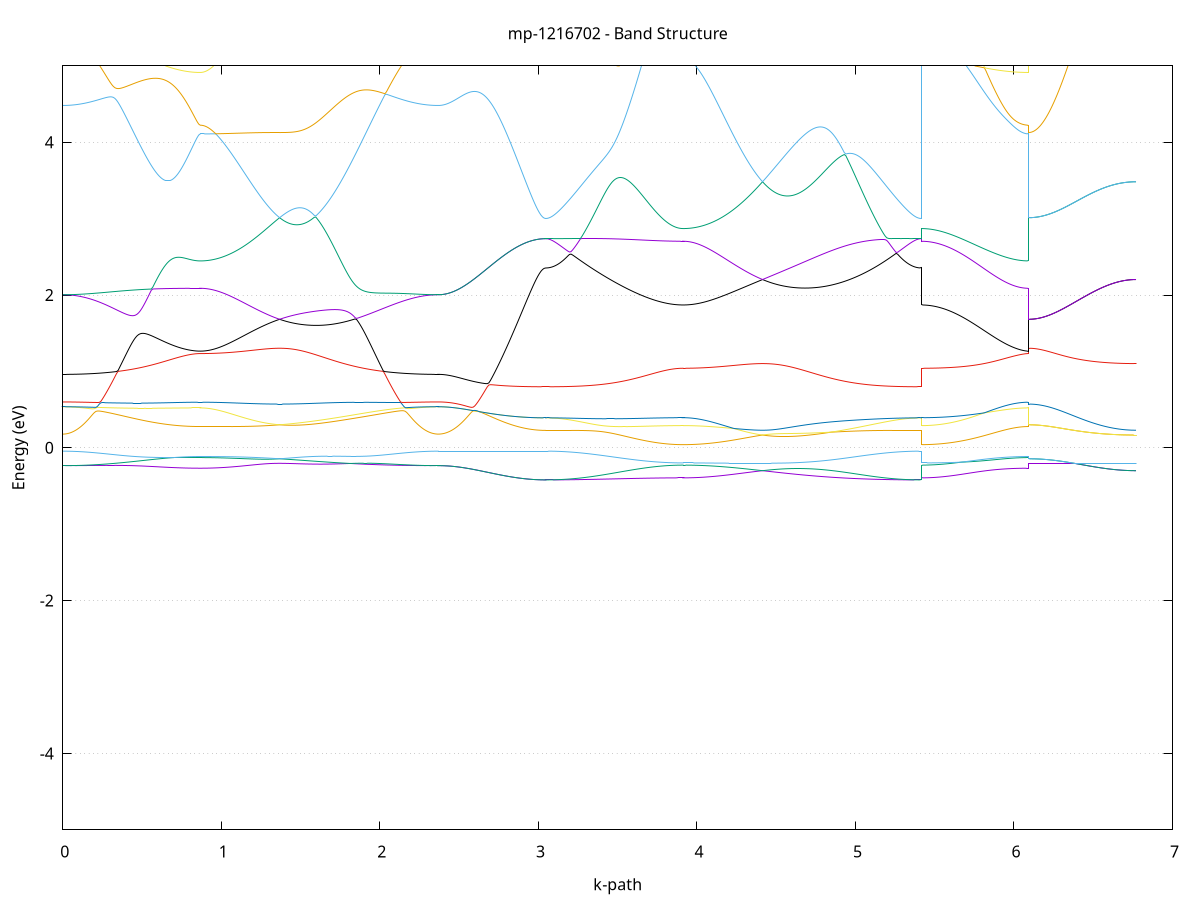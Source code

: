 set title 'mp-1216702 - Band Structure'
set xlabel 'k-path'
set ylabel 'Energy (eV)'
set grid y
set yrange [-5:5]
set terminal png size 800,600
set output 'mp-1216702_bands_gnuplot.png'
plot '-' using 1:2 with lines notitle, '-' using 1:2 with lines notitle, '-' using 1:2 with lines notitle, '-' using 1:2 with lines notitle, '-' using 1:2 with lines notitle, '-' using 1:2 with lines notitle, '-' using 1:2 with lines notitle, '-' using 1:2 with lines notitle, '-' using 1:2 with lines notitle, '-' using 1:2 with lines notitle, '-' using 1:2 with lines notitle, '-' using 1:2 with lines notitle, '-' using 1:2 with lines notitle, '-' using 1:2 with lines notitle, '-' using 1:2 with lines notitle, '-' using 1:2 with lines notitle, '-' using 1:2 with lines notitle, '-' using 1:2 with lines notitle, '-' using 1:2 with lines notitle, '-' using 1:2 with lines notitle, '-' using 1:2 with lines notitle, '-' using 1:2 with lines notitle, '-' using 1:2 with lines notitle, '-' using 1:2 with lines notitle, '-' using 1:2 with lines notitle, '-' using 1:2 with lines notitle, '-' using 1:2 with lines notitle, '-' using 1:2 with lines notitle, '-' using 1:2 with lines notitle, '-' using 1:2 with lines notitle, '-' using 1:2 with lines notitle, '-' using 1:2 with lines notitle, '-' using 1:2 with lines notitle, '-' using 1:2 with lines notitle, '-' using 1:2 with lines notitle, '-' using 1:2 with lines notitle, '-' using 1:2 with lines notitle, '-' using 1:2 with lines notitle, '-' using 1:2 with lines notitle, '-' using 1:2 with lines notitle, '-' using 1:2 with lines notitle, '-' using 1:2 with lines notitle, '-' using 1:2 with lines notitle, '-' using 1:2 with lines notitle, '-' using 1:2 with lines notitle, '-' using 1:2 with lines notitle, '-' using 1:2 with lines notitle, '-' using 1:2 with lines notitle, '-' using 1:2 with lines notitle, '-' using 1:2 with lines notitle, '-' using 1:2 with lines notitle, '-' using 1:2 with lines notitle, '-' using 1:2 with lines notitle, '-' using 1:2 with lines notitle, '-' using 1:2 with lines notitle, '-' using 1:2 with lines notitle, '-' using 1:2 with lines notitle, '-' using 1:2 with lines notitle, '-' using 1:2 with lines notitle, '-' using 1:2 with lines notitle, '-' using 1:2 with lines notitle, '-' using 1:2 with lines notitle, '-' using 1:2 with lines notitle, '-' using 1:2 with lines notitle
0.000000 -44.287578
0.009967 -44.287578
0.019934 -44.287578
0.029901 -44.287578
0.039868 -44.287478
0.049835 -44.287378
0.059802 -44.287378
0.069769 -44.287178
0.079736 -44.287078
0.089703 -44.286978
0.099670 -44.286778
0.109637 -44.286678
0.119604 -44.286478
0.129571 -44.286278
0.139538 -44.286078
0.149505 -44.285878
0.159472 -44.285578
0.169439 -44.285378
0.179406 -44.285078
0.189373 -44.284778
0.199339 -44.284478
0.209306 -44.284178
0.219273 -44.283878
0.229240 -44.283578
0.239207 -44.283178
0.249174 -44.282878
0.259141 -44.282478
0.269108 -44.282078
0.279075 -44.281778
0.289042 -44.281378
0.299009 -44.280978
0.308976 -44.280578
0.318943 -44.280178
0.328910 -44.279678
0.338877 -44.279278
0.348844 -44.278878
0.358811 -44.278378
0.368778 -44.277978
0.378745 -44.277578
0.388712 -44.277078
0.398679 -44.276678
0.408646 -44.276178
0.418613 -44.275778
0.428580 -44.275278
0.438547 -44.274778
0.448514 -44.274378
0.458481 -44.273878
0.468448 -44.273478
0.478415 -44.272978
0.488382 -44.272578
0.498349 -44.272078
0.508316 -44.271678
0.518283 -44.271278
0.528250 -44.270778
0.538217 -44.270378
0.548184 -44.269978
0.558151 -44.269578
0.568118 -44.269178
0.578085 -44.268778
0.588051 -44.268378
0.598018 -44.267978
0.607985 -44.267578
0.617952 -44.267278
0.627919 -44.266878
0.637886 -44.266578
0.647853 -44.266178
0.657820 -44.265878
0.667787 -44.265578
0.677754 -44.265278
0.687721 -44.264978
0.697688 -44.264678
0.707655 -44.264478
0.717622 -44.264278
0.727589 -44.263978
0.737556 -44.263778
0.747523 -44.263578
0.757490 -44.263378
0.767457 -44.263278
0.777424 -44.263078
0.787391 -44.262978
0.797358 -44.262778
0.807325 -44.262678
0.817292 -44.262578
0.827259 -44.262578
0.837226 -44.262478
0.847193 -44.262478
0.857160 -44.262378
0.867127 -44.262378
0.867127 -44.262378
0.876943 -44.262378
0.886760 -44.262378
0.896576 -44.262378
0.906392 -44.262378
0.916209 -44.262378
0.926025 -44.262278
0.935841 -44.262278
0.945658 -44.262278
0.955474 -44.262178
0.965291 -44.262178
0.975107 -44.262078
0.984923 -44.262078
0.994740 -44.261978
1.004556 -44.261878
1.014373 -44.261878
1.024189 -44.261778
1.034005 -44.261678
1.043822 -44.261578
1.053638 -44.261578
1.063455 -44.261478
1.073271 -44.261378
1.083087 -44.261278
1.092904 -44.261178
1.102720 -44.261078
1.112537 -44.260978
1.122353 -44.260878
1.132169 -44.260778
1.141986 -44.260678
1.151802 -44.260578
1.161618 -44.260478
1.171435 -44.260378
1.181251 -44.260278
1.191068 -44.260178
1.200884 -44.260178
1.210700 -44.260078
1.220517 -44.259978
1.230333 -44.259878
1.240150 -44.259778
1.249966 -44.259778
1.259782 -44.259678
1.269599 -44.259578
1.279415 -44.259578
1.289232 -44.259478
1.299048 -44.259478
1.308864 -44.259378
1.318681 -44.259378
1.328497 -44.259278
1.338313 -44.259278
1.348130 -44.259278
1.357946 -44.259278
1.367763 -44.259278
1.367763 -44.259278
1.377676 -44.259278
1.387590 -44.259278
1.397503 -44.259278
1.407417 -44.259278
1.417331 -44.259378
1.427244 -44.259378
1.437158 -44.259478
1.447071 -44.259578
1.456985 -44.259578
1.466898 -44.259678
1.476812 -44.259778
1.486726 -44.259878
1.496639 -44.260078
1.506553 -44.260178
1.516466 -44.260278
1.526380 -44.260478
1.536294 -44.260578
1.546207 -44.260778
1.556121 -44.260978
1.566034 -44.261178
1.575948 -44.261378
1.585861 -44.261578
1.595775 -44.261878
1.605689 -44.262078
1.615602 -44.262378
1.625516 -44.262578
1.635429 -44.262878
1.645343 -44.263178
1.655257 -44.263478
1.665170 -44.263778
1.675084 -44.264078
1.684997 -44.264378
1.694911 -44.264778
1.704824 -44.265078
1.714738 -44.265478
1.724652 -44.265778
1.734565 -44.266178
1.744479 -44.266578
1.754392 -44.266978
1.764306 -44.267378
1.774219 -44.267778
1.784133 -44.268178
1.794047 -44.268578
1.803960 -44.268978
1.813874 -44.269478
1.823787 -44.269878
1.833701 -44.270278
1.843615 -44.270778
1.853528 -44.271178
1.863442 -44.271678
1.873355 -44.272078
1.883269 -44.272578
1.893182 -44.273078
1.903096 -44.273478
1.913010 -44.273978
1.922923 -44.274378
1.932837 -44.274878
1.942750 -44.275378
1.952664 -44.275778
1.962578 -44.276278
1.972491 -44.276678
1.982405 -44.277178
1.992318 -44.277578
2.002232 -44.278078
2.012145 -44.278478
2.022059 -44.278878
2.031973 -44.279378
2.041886 -44.279778
2.051800 -44.280178
2.061713 -44.280578
2.071627 -44.280978
2.081541 -44.281378
2.091454 -44.281778
2.101368 -44.282178
2.111281 -44.282578
2.121195 -44.282878
2.131108 -44.283278
2.141022 -44.283578
2.150936 -44.283878
2.160849 -44.284178
2.170763 -44.284478
2.180676 -44.284778
2.190590 -44.285078
2.200503 -44.285378
2.210417 -44.285578
2.220331 -44.285878
2.230244 -44.286078
2.240158 -44.286278
2.250071 -44.286478
2.259985 -44.286678
2.269899 -44.286778
2.279812 -44.286978
2.289726 -44.287078
2.299639 -44.287278
2.309553 -44.287378
2.319466 -44.287378
2.329380 -44.287478
2.339294 -44.287578
2.349207 -44.287578
2.359121 -44.287578
2.369034 -44.287578
2.369034 -44.287578
2.378994 -44.287578
2.388954 -44.287578
2.398914 -44.287578
2.408874 -44.287578
2.418834 -44.287578
2.428793 -44.287478
2.438753 -44.287478
2.448713 -44.287378
2.458673 -44.287378
2.468633 -44.287278
2.478592 -44.287178
2.488552 -44.287078
2.498512 -44.286978
2.508472 -44.286978
2.518432 -44.286878
2.528392 -44.286678
2.538351 -44.286578
2.548311 -44.286478
2.558271 -44.286378
2.568231 -44.286278
2.578191 -44.286078
2.588151 -44.285978
2.598110 -44.285878
2.608070 -44.285678
2.618030 -44.285578
2.627990 -44.285378
2.637950 -44.285278
2.647910 -44.285078
2.657869 -44.284978
2.667829 -44.284778
2.677789 -44.284578
2.687749 -44.284478
2.697709 -44.284278
2.707669 -44.284178
2.717628 -44.283978
2.727588 -44.283778
2.737548 -44.283678
2.747508 -44.283478
2.757468 -44.283278
2.767428 -44.283178
2.777387 -44.282978
2.787347 -44.282878
2.797307 -44.282678
2.807267 -44.282578
2.817227 -44.282378
2.827187 -44.282278
2.837146 -44.282078
2.847106 -44.281978
2.857066 -44.281878
2.867026 -44.281778
2.876986 -44.281578
2.886946 -44.281478
2.896905 -44.281378
2.906865 -44.281278
2.916825 -44.281178
2.926785 -44.281078
2.936745 -44.281078
2.946705 -44.280978
2.956664 -44.280878
2.966624 -44.280878
2.976584 -44.280778
2.986544 -44.280778
2.996504 -44.280678
3.006464 -44.280678
3.016423 -44.280678
3.026383 -44.280578
3.036343 -44.280578
3.046303 -44.280578
3.046303 -44.280578
3.056270 -44.280578
3.066237 -44.280578
3.076204 -44.280578
3.086171 -44.280478
3.096138 -44.280378
3.106105 -44.280278
3.116072 -44.280178
3.126039 -44.280078
3.136006 -44.279978
3.145973 -44.279778
3.155940 -44.279678
3.165907 -44.279478
3.175874 -44.279278
3.185841 -44.279078
3.195808 -44.278778
3.205774 -44.278578
3.215741 -44.278278
3.225708 -44.278078
3.235675 -44.277778
3.245642 -44.277478
3.255609 -44.277178
3.265576 -44.276878
3.275543 -44.276478
3.285510 -44.276178
3.295477 -44.275778
3.305444 -44.275478
3.315411 -44.275078
3.325378 -44.274678
3.335345 -44.274278
3.345312 -44.273878
3.355279 -44.273478
3.365246 -44.273078
3.375213 -44.272678
3.385180 -44.272278
3.395147 -44.271878
3.405114 -44.271378
3.415081 -44.270978
3.425048 -44.270478
3.435015 -44.270078
3.444982 -44.269578
3.454949 -44.269178
3.464916 -44.268678
3.474883 -44.268278
3.484850 -44.267778
3.494817 -44.267378
3.504784 -44.266878
3.514751 -44.266478
3.524718 -44.265978
3.534685 -44.265578
3.544652 -44.265078
3.554619 -44.264678
3.564586 -44.264278
3.574553 -44.263778
3.584519 -44.263378
3.594486 -44.262978
3.604453 -44.262578
3.614420 -44.262178
3.624387 -44.261778
3.634354 -44.261378
3.644321 -44.260978
3.654288 -44.260578
3.664255 -44.260278
3.674222 -44.259878
3.684189 -44.259578
3.694156 -44.259178
3.704123 -44.258878
3.714090 -44.258578
3.724057 -44.258278
3.734024 -44.257978
3.743991 -44.257778
3.753958 -44.257478
3.763925 -44.257278
3.773892 -44.256978
3.783859 -44.256778
3.793826 -44.256578
3.803793 -44.256378
3.813760 -44.256278
3.823727 -44.256078
3.833694 -44.255978
3.843661 -44.255878
3.853628 -44.255678
3.863595 -44.255678
3.873562 -44.255578
3.883529 -44.255478
3.893496 -44.255478
3.903463 -44.255478
3.913430 -44.255378
3.913430 -44.255378
3.923246 -44.255378
3.933062 -44.255378
3.942879 -44.255378
3.952695 -44.255378
3.962512 -44.255378
3.972328 -44.255378
3.982144 -44.255278
3.991961 -44.255278
4.001777 -44.255178
4.011594 -44.255178
4.021410 -44.255078
4.031226 -44.255078
4.041043 -44.254978
4.050859 -44.254978
4.060676 -44.254878
4.070492 -44.254778
4.080308 -44.254678
4.090125 -44.254678
4.099941 -44.254578
4.109757 -44.254478
4.119574 -44.254378
4.129390 -44.254278
4.139207 -44.254178
4.149023 -44.254078
4.158839 -44.253978
4.168656 -44.253878
4.178472 -44.253778
4.188289 -44.253778
4.198105 -44.253678
4.207921 -44.253578
4.217738 -44.253478
4.227554 -44.253378
4.237371 -44.253278
4.247187 -44.253178
4.257003 -44.253078
4.266820 -44.252978
4.276636 -44.252878
4.286452 -44.252878
4.296269 -44.252778
4.306085 -44.252678
4.315902 -44.252578
4.325718 -44.252578
4.335534 -44.252478
4.345351 -44.252478
4.355167 -44.252378
4.364984 -44.252378
4.374800 -44.252278
4.384616 -44.252278
4.394433 -44.252278
4.404249 -44.252278
4.414066 -44.252278
4.414066 -44.252278
4.423979 -44.252278
4.433893 -44.252278
4.443806 -44.252278
4.453720 -44.252378
4.463633 -44.252378
4.473547 -44.252378
4.483461 -44.252478
4.493374 -44.252578
4.503288 -44.252678
4.513201 -44.252678
4.523115 -44.252778
4.533029 -44.252978
4.542942 -44.253078
4.552856 -44.253178
4.562769 -44.253378
4.572683 -44.253478
4.582596 -44.253678
4.592510 -44.253878
4.602424 -44.253978
4.612337 -44.254178
4.622251 -44.254378
4.632164 -44.254678
4.642078 -44.254878
4.651991 -44.255078
4.661905 -44.255378
4.671819 -44.255678
4.681732 -44.255878
4.691646 -44.256178
4.701559 -44.256478
4.711473 -44.256778
4.721387 -44.257078
4.731300 -44.257478
4.741214 -44.257778
4.751127 -44.258078
4.761041 -44.258478
4.770954 -44.258878
4.780868 -44.259178
4.790782 -44.259578
4.800695 -44.259978
4.810609 -44.260378
4.820522 -44.260778
4.830436 -44.261178
4.840350 -44.261578
4.850263 -44.261978
4.860177 -44.262478
4.870090 -44.262878
4.880004 -44.263378
4.889917 -44.263778
4.899831 -44.264178
4.909745 -44.264678
4.919658 -44.265078
4.929572 -44.265578
4.939485 -44.265978
4.949399 -44.266478
4.959313 -44.266978
4.969226 -44.267378
4.979140 -44.267878
4.989053 -44.268278
4.998967 -44.268778
5.008880 -44.269278
5.018794 -44.269678
5.028708 -44.270178
5.038621 -44.270578
5.048535 -44.271078
5.058448 -44.271478
5.068362 -44.271878
5.078275 -44.272278
5.088189 -44.272778
5.098103 -44.273178
5.108016 -44.273578
5.117930 -44.273978
5.127843 -44.274378
5.137757 -44.274778
5.147671 -44.275178
5.157584 -44.275478
5.167498 -44.275878
5.177411 -44.276178
5.187325 -44.276578
5.197238 -44.276878
5.207152 -44.277178
5.217066 -44.277478
5.226979 -44.277778
5.236893 -44.278078
5.246806 -44.278378
5.256720 -44.278578
5.266634 -44.278778
5.276547 -44.279078
5.286461 -44.279278
5.296374 -44.279478
5.306288 -44.279678
5.316201 -44.279778
5.326115 -44.279978
5.336029 -44.280078
5.345942 -44.280178
5.355856 -44.280278
5.365769 -44.280378
5.375683 -44.280478
5.385596 -44.280578
5.395510 -44.280578
5.405424 -44.280578
5.415337 -44.280578
5.415337 -44.255378
5.425297 -44.255478
5.435257 -44.255478
5.445217 -44.255478
5.455177 -44.255478
5.465136 -44.255478
5.475096 -44.255578
5.485056 -44.255578
5.495016 -44.255678
5.504976 -44.255678
5.514936 -44.255778
5.524895 -44.255878
5.534855 -44.255978
5.544815 -44.256078
5.554775 -44.256178
5.564735 -44.256278
5.574695 -44.256378
5.584654 -44.256478
5.594614 -44.256578
5.604574 -44.256678
5.614534 -44.256778
5.624494 -44.256978
5.634454 -44.257078
5.644413 -44.257178
5.654373 -44.257378
5.664333 -44.257478
5.674293 -44.257678
5.684253 -44.257778
5.694213 -44.257978
5.704172 -44.258078
5.714132 -44.258278
5.724092 -44.258478
5.734052 -44.258578
5.744012 -44.258778
5.753971 -44.258878
5.763931 -44.259078
5.773891 -44.259278
5.783851 -44.259378
5.793811 -44.259578
5.803771 -44.259678
5.813730 -44.259878
5.823690 -44.260078
5.833650 -44.260178
5.843610 -44.260378
5.853570 -44.260478
5.863530 -44.260578
5.873489 -44.260778
5.883449 -44.260878
5.893409 -44.260978
5.903369 -44.261178
5.913329 -44.261278
5.923289 -44.261378
5.933248 -44.261478
5.943208 -44.261578
5.953168 -44.261678
5.963128 -44.261778
5.973088 -44.261878
5.983048 -44.261978
5.993007 -44.262078
6.002967 -44.262078
6.012927 -44.262178
6.022887 -44.262278
6.032847 -44.262278
6.042807 -44.262378
6.052766 -44.262378
6.062726 -44.262378
6.072686 -44.262378
6.082646 -44.262378
6.092606 -44.262378
6.092606 -44.259278
6.102566 -44.259278
6.112525 -44.259278
6.122485 -44.259178
6.132445 -44.259178
6.142405 -44.259178
6.152365 -44.259078
6.162325 -44.259078
6.172284 -44.258978
6.182244 -44.258978
6.192204 -44.258878
6.202164 -44.258778
6.212124 -44.258778
6.222084 -44.258678
6.232043 -44.258578
6.242003 -44.258478
6.251963 -44.258378
6.261923 -44.258278
6.271883 -44.258178
6.281843 -44.257978
6.291802 -44.257878
6.301762 -44.257778
6.311722 -44.257578
6.321682 -44.257478
6.331642 -44.257378
6.341602 -44.257178
6.351561 -44.257078
6.361521 -44.256878
6.371481 -44.256778
6.381441 -44.256578
6.391401 -44.256378
6.401361 -44.256278
6.411320 -44.256078
6.421280 -44.255978
6.431240 -44.255778
6.441200 -44.255578
6.451160 -44.255478
6.461120 -44.255278
6.471079 -44.255178
6.481039 -44.254978
6.490999 -44.254778
6.500959 -44.254678
6.510919 -44.254478
6.520878 -44.254378
6.530838 -44.254178
6.540798 -44.254078
6.550758 -44.253978
6.560718 -44.253778
6.570678 -44.253678
6.580637 -44.253578
6.590597 -44.253378
6.600557 -44.253278
6.610517 -44.253178
6.620477 -44.253078
6.630437 -44.252978
6.640396 -44.252878
6.650356 -44.252778
6.660316 -44.252678
6.670276 -44.252678
6.680236 -44.252578
6.690196 -44.252478
6.700155 -44.252478
6.710115 -44.252378
6.720075 -44.252378
6.730035 -44.252278
6.739995 -44.252278
6.749955 -44.252278
6.759914 -44.252278
6.769874 -44.252278
e
0.000000 -26.652978
0.009967 -26.653178
0.019934 -26.653478
0.029901 -26.654078
0.039868 -26.654878
0.049835 -26.655778
0.059802 -26.656878
0.069769 -26.658278
0.079736 -26.659778
0.089703 -26.661478
0.099670 -26.663378
0.109637 -26.665478
0.119604 -26.667878
0.129571 -26.670278
0.139538 -26.672878
0.149505 -26.675678
0.159472 -26.678578
0.169439 -26.681678
0.179406 -26.684878
0.189373 -26.688278
0.199339 -26.691778
0.209306 -26.695478
0.219273 -26.699178
0.229240 -26.703078
0.239207 -26.707078
0.249174 -26.711178
0.259141 -26.715378
0.269108 -26.719578
0.279075 -26.723878
0.289042 -26.728278
0.299009 -26.732778
0.308976 -26.737278
0.318943 -26.741778
0.328910 -26.746378
0.338877 -26.750978
0.348844 -26.755678
0.358811 -26.760278
0.368778 -26.764978
0.378745 -26.769578
0.388712 -26.774278
0.398679 -26.778978
0.408646 -26.783578
0.418613 -26.788278
0.428580 -26.792878
0.438547 -26.797478
0.448514 -26.801978
0.458481 -26.806478
0.468448 -26.810878
0.478415 -26.815378
0.488382 -26.819678
0.498349 -26.823978
0.508316 -26.828278
0.518283 -26.832378
0.528250 -26.836478
0.538217 -26.840478
0.548184 -26.844378
0.558151 -26.848178
0.568118 -26.851978
0.578085 -26.855578
0.588051 -26.859078
0.598018 -26.862578
0.607985 -26.865878
0.617952 -26.869178
0.627919 -26.872278
0.637886 -26.875378
0.647853 -26.878278
0.657820 -26.880978
0.667787 -26.883678
0.677754 -26.886278
0.687721 -26.888778
0.697688 -26.891178
0.707655 -26.893278
0.717622 -26.895378
0.727589 -26.897378
0.737556 -26.899178
0.747523 -26.900878
0.757490 -26.902378
0.767457 -26.903878
0.777424 -26.905078
0.787391 -26.906278
0.797358 -26.907278
0.807325 -26.908078
0.817292 -26.908878
0.827259 -26.909478
0.837226 -26.909978
0.847193 -26.910378
0.857160 -26.910578
0.867127 -26.910678
0.867127 -26.910678
0.876943 -26.910578
0.886760 -26.910278
0.896576 -26.909678
0.906392 -26.908978
0.916209 -26.907978
0.926025 -26.906878
0.935841 -26.905378
0.945658 -26.903778
0.955474 -26.901878
0.965291 -26.899978
0.975107 -26.897678
0.984923 -26.895278
0.994740 -26.892678
1.004556 -26.889778
1.014373 -26.886778
1.024189 -26.883578
1.034005 -26.880178
1.043822 -26.876478
1.053638 -26.872678
1.063455 -26.868678
1.073271 -26.864378
1.083087 -26.860078
1.092904 -26.855478
1.102720 -26.850678
1.112537 -26.845778
1.122353 -26.840678
1.132169 -26.835378
1.141986 -26.829978
1.151802 -26.824378
1.161618 -26.818578
1.171435 -26.812578
1.181251 -26.806478
1.191068 -26.800178
1.200884 -26.793778
1.210700 -26.787278
1.220517 -26.780578
1.230333 -26.773778
1.240150 -26.766878
1.249966 -26.759778
1.259782 -26.752578
1.269599 -26.745278
1.279415 -26.737878
1.289232 -26.730378
1.299048 -26.722778
1.308864 -26.714978
1.318681 -26.707178
1.328497 -26.699278
1.338313 -26.691278
1.348130 -26.683178
1.357946 -26.674978
1.367763 -26.666778
1.367763 -26.666778
1.377676 -26.674978
1.387590 -26.683178
1.397503 -26.691078
1.407417 -26.698978
1.417331 -26.706578
1.427244 -26.714078
1.437158 -26.721378
1.447071 -26.728478
1.456985 -26.735378
1.466898 -26.741978
1.476812 -26.748478
1.486726 -26.754678
1.496639 -26.760878
1.506553 -26.766578
1.516466 -26.772178
1.526380 -26.777478
1.536294 -26.782678
1.546207 -26.787478
1.556121 -26.792178
1.566034 -26.796478
1.575948 -26.800578
1.585861 -26.804378
1.595775 -26.807978
1.605689 -26.811378
1.615602 -26.814378
1.625516 -26.817278
1.635429 -26.819778
1.645343 -26.822078
1.655257 -26.824078
1.665170 -26.825778
1.675084 -26.827278
1.684997 -26.828578
1.694911 -26.829578
1.704824 -26.830378
1.714738 -26.830878
1.724652 -26.831178
1.734565 -26.831178
1.744479 -26.830978
1.754392 -26.830478
1.764306 -26.829778
1.774219 -26.828878
1.784133 -26.827878
1.794047 -26.826478
1.803960 -26.824978
1.813874 -26.823178
1.823787 -26.821278
1.833701 -26.819078
1.843615 -26.816778
1.853528 -26.814278
1.863442 -26.811578
1.873355 -26.808778
1.883269 -26.805678
1.893182 -26.802578
1.903096 -26.799278
1.913010 -26.795878
1.922923 -26.792378
1.932837 -26.788678
1.942750 -26.784978
1.952664 -26.781078
1.962578 -26.777178
1.972491 -26.773178
1.982405 -26.769178
1.992318 -26.764978
2.002232 -26.760778
2.012145 -26.756578
2.022059 -26.752278
2.031973 -26.747978
2.041886 -26.743678
2.051800 -26.739378
2.061713 -26.735078
2.071627 -26.730878
2.081541 -26.726678
2.091454 -26.722478
2.101368 -26.718278
2.111281 -26.714178
2.121195 -26.710178
2.131108 -26.706278
2.141022 -26.702378
2.150936 -26.698578
2.160849 -26.694878
2.170763 -26.691278
2.180676 -26.687878
2.190590 -26.684578
2.200503 -26.681378
2.210417 -26.678378
2.220331 -26.675478
2.230244 -26.672678
2.240158 -26.670078
2.250071 -26.667678
2.259985 -26.665378
2.269899 -26.663278
2.279812 -26.661478
2.289726 -26.659778
2.299639 -26.658278
2.309553 -26.656778
2.319466 -26.655678
2.329380 -26.654778
2.339294 -26.654078
2.349207 -26.653478
2.359121 -26.653178
2.369034 -26.652978
2.369034 -26.652978
2.378994 -26.652978
2.388954 -26.652978
2.398914 -26.652978
2.408874 -26.653178
2.418834 -26.653078
2.428793 -26.653078
2.438753 -26.653078
2.448713 -26.653078
2.458673 -26.653078
2.468633 -26.653178
2.478592 -26.653278
2.488552 -26.653178
2.498512 -26.653178
2.508472 -26.653178
2.518432 -26.653078
2.528392 -26.653078
2.538351 -26.652978
2.548311 -26.652978
2.558271 -26.652878
2.568231 -26.652878
2.578191 -26.652878
2.588151 -26.652778
2.598110 -26.652778
2.608070 -26.652678
2.618030 -26.652678
2.627990 -26.652578
2.637950 -26.652578
2.647910 -26.652478
2.657869 -26.652478
2.667829 -26.652478
2.677789 -26.652478
2.687749 -26.652378
2.697709 -26.652378
2.707669 -26.652378
2.717628 -26.652378
2.727588 -26.652478
2.737548 -26.652578
2.747508 -26.652778
2.757468 -26.652778
2.767428 -26.653178
2.777387 -26.653578
2.787347 -26.654078
2.797307 -26.654878
2.807267 -26.656078
2.817227 -26.657778
2.827187 -26.660278
2.837146 -26.663878
2.847106 -26.668678
2.857066 -26.674178
2.867026 -26.680178
2.876986 -26.686378
2.886946 -26.692578
2.896905 -26.698478
2.906865 -26.704178
2.916825 -26.709578
2.926785 -26.714778
2.936745 -26.719478
2.946705 -26.724078
2.956664 -26.728078
2.966624 -26.731678
2.976584 -26.734978
2.986544 -26.737778
2.996504 -26.740078
3.006464 -26.742078
3.016423 -26.743678
3.026383 -26.744778
3.036343 -26.745378
3.046303 -26.745578
3.046303 -26.745578
3.056270 -26.745578
3.066237 -26.745578
3.076204 -26.745478
3.086171 -26.745278
3.096138 -26.745078
3.106105 -26.744878
3.116072 -26.744678
3.126039 -26.744378
3.136006 -26.743978
3.145973 -26.743678
3.155940 -26.743278
3.165907 -26.742778
3.175874 -26.742378
3.185841 -26.741678
3.195808 -26.741078
3.205774 -26.740478
3.215741 -26.739878
3.225708 -26.739278
3.235675 -26.738678
3.245642 -26.737978
3.255609 -26.737278
3.265576 -26.736578
3.275543 -26.735978
3.285510 -26.735478
3.295477 -26.734978
3.305444 -26.734678
3.315411 -26.734678
3.325378 -26.735078
3.335345 -26.736178
3.345312 -26.738078
3.355279 -26.740778
3.365246 -26.744178
3.375213 -26.747978
3.385180 -26.752078
3.395147 -26.756478
3.405114 -26.760978
3.415081 -26.765678
3.425048 -26.770378
3.435015 -26.775078
3.444982 -26.779878
3.454949 -26.784678
3.464916 -26.789578
3.474883 -26.794378
3.484850 -26.799178
3.494817 -26.803978
3.504784 -26.808778
3.514751 -26.813478
3.524718 -26.818178
3.534685 -26.822678
3.544652 -26.827278
3.554619 -26.831778
3.564586 -26.836278
3.574553 -26.840578
3.584519 -26.844878
3.594486 -26.849178
3.604453 -26.853278
3.614420 -26.857278
3.624387 -26.861178
3.634354 -26.864978
3.644321 -26.868778
3.654288 -26.872378
3.664255 -26.875978
3.674222 -26.879378
3.684189 -26.882678
3.694156 -26.885778
3.704123 -26.888878
3.714090 -26.891878
3.724057 -26.894678
3.734024 -26.897378
3.743991 -26.899878
3.753958 -26.902278
3.763925 -26.904578
3.773892 -26.906678
3.783859 -26.908778
3.793826 -26.910578
3.803793 -26.912278
3.813760 -26.913778
3.823727 -26.915178
3.833694 -26.916478
3.843661 -26.917578
3.853628 -26.918478
3.863595 -26.919378
3.873562 -26.920078
3.883529 -26.920478
3.893496 -26.920878
3.903463 -26.921078
3.913430 -26.921178
3.913430 -26.921178
3.923246 -26.921078
3.933062 -26.920778
3.942879 -26.920178
3.952695 -26.919478
3.962512 -26.918478
3.972328 -26.917278
3.982144 -26.915778
3.991961 -26.914178
4.001777 -26.912278
4.011594 -26.910178
4.021410 -26.907778
4.031226 -26.905278
4.041043 -26.902578
4.050859 -26.899578
4.060676 -26.896378
4.070492 -26.892978
4.080308 -26.889378
4.090125 -26.885578
4.099941 -26.881578
4.109757 -26.877378
4.119574 -26.872978
4.129390 -26.868378
4.139207 -26.863578
4.149023 -26.858578
4.158839 -26.853478
4.168656 -26.848178
4.178472 -26.842578
4.188289 -26.836878
4.198105 -26.830978
4.207921 -26.824778
4.217738 -26.818578
4.227554 -26.812178
4.237371 -26.805578
4.247187 -26.798778
4.257003 -26.791878
4.266820 -26.784878
4.276636 -26.777678
4.286452 -26.770378
4.296269 -26.762878
4.306085 -26.755278
4.315902 -26.747478
4.325718 -26.739478
4.335534 -26.731578
4.345351 -26.723478
4.355167 -26.715178
4.364984 -26.706978
4.374800 -26.698478
4.384616 -26.689978
4.394433 -26.681378
4.404249 -26.672878
4.414066 -26.664478
4.414066 -26.664478
4.423979 -26.672678
4.433893 -26.680678
4.443806 -26.688578
4.453720 -26.696278
4.463633 -26.703978
4.473547 -26.711378
4.483461 -26.718578
4.493374 -26.725678
4.503288 -26.732478
4.513201 -26.739078
4.523115 -26.745378
4.533029 -26.751578
4.542942 -26.757578
4.552856 -26.763278
4.562769 -26.768778
4.572683 -26.774178
4.582596 -26.779178
4.592510 -26.783978
4.602424 -26.788578
4.612337 -26.792778
4.622251 -26.796878
4.632164 -26.800678
4.642078 -26.804278
4.651991 -26.807478
4.661905 -26.810478
4.671819 -26.813278
4.681732 -26.815678
4.691646 -26.817878
4.701559 -26.819878
4.711473 -26.821578
4.721387 -26.822978
4.731300 -26.824178
4.741214 -26.825178
4.751127 -26.825878
4.761041 -26.826378
4.770954 -26.826578
4.780868 -26.826578
4.790782 -26.826378
4.800695 -26.825878
4.810609 -26.825078
4.820522 -26.824078
4.830436 -26.822978
4.840350 -26.821578
4.850263 -26.819978
4.860177 -26.818178
4.870090 -26.816178
4.880004 -26.813978
4.889917 -26.811578
4.899831 -26.809078
4.909745 -26.806178
4.919658 -26.803278
4.929572 -26.800278
4.939485 -26.797078
4.949399 -26.793778
4.959313 -26.790378
4.969226 -26.786778
4.979140 -26.783078
4.989053 -26.779278
4.998967 -26.775378
5.008880 -26.771478
5.018794 -26.767378
5.028708 -26.763278
5.038621 -26.759078
5.048535 -26.754878
5.058448 -26.750678
5.068362 -26.746378
5.078275 -26.741978
5.088189 -26.737678
5.098103 -26.733378
5.108016 -26.729078
5.117930 -26.729078
5.127843 -26.730178
5.137757 -26.731178
5.147671 -26.732078
5.157584 -26.732978
5.167498 -26.733878
5.177411 -26.734678
5.187325 -26.735478
5.197238 -26.736378
5.207152 -26.737178
5.217066 -26.737878
5.226979 -26.738678
5.236893 -26.739278
5.246806 -26.739978
5.256720 -26.740578
5.266634 -26.741178
5.276547 -26.741778
5.286461 -26.742278
5.296374 -26.742878
5.306288 -26.743278
5.316201 -26.743678
5.326115 -26.744078
5.336029 -26.744378
5.345942 -26.744678
5.355856 -26.744978
5.365769 -26.745178
5.375683 -26.745278
5.385596 -26.745478
5.395510 -26.745478
5.405424 -26.745578
5.415337 -26.745578
5.415337 -26.921178
5.425297 -26.921078
5.435257 -26.921078
5.445217 -26.920978
5.455177 -26.920878
5.465136 -26.920678
5.475096 -26.920678
5.485056 -26.920578
5.495016 -26.920378
5.504976 -26.920078
5.514936 -26.919878
5.524895 -26.919578
5.534855 -26.919278
5.544815 -26.919078
5.554775 -26.918678
5.564735 -26.918278
5.574695 -26.917978
5.584654 -26.917678
5.594614 -26.917378
5.604574 -26.916978
5.614534 -26.916678
5.624494 -26.916278
5.634454 -26.915978
5.644413 -26.915678
5.654373 -26.915378
5.664333 -26.915078
5.674293 -26.914778
5.684253 -26.914478
5.694213 -26.914178
5.704172 -26.913978
5.714132 -26.913678
5.724092 -26.913478
5.734052 -26.913178
5.744012 -26.913078
5.753971 -26.912878
5.763931 -26.912578
5.773891 -26.912378
5.783851 -26.912278
5.793811 -26.912078
5.803771 -26.911978
5.813730 -26.911778
5.823690 -26.911678
5.833650 -26.911578
5.843610 -26.911478
5.853570 -26.911378
5.863530 -26.911378
5.873489 -26.911278
5.883449 -26.911178
5.893409 -26.911078
5.903369 -26.911078
5.913329 -26.911078
5.923289 -26.910978
5.933248 -26.910878
5.943208 -26.910878
5.953168 -26.910878
5.963128 -26.910778
5.973088 -26.910778
5.983048 -26.910778
5.993007 -26.910778
6.002967 -26.910778
6.012927 -26.910778
6.022887 -26.910778
6.032847 -26.910778
6.042807 -26.910678
6.052766 -26.910678
6.062726 -26.910678
6.072686 -26.910678
6.082646 -26.910678
6.092606 -26.910678
6.092606 -26.666778
6.102566 -26.666778
6.112525 -26.666778
6.122485 -26.666778
6.132445 -26.666778
6.142405 -26.666878
6.152365 -26.666878
6.162325 -26.666778
6.172284 -26.666778
6.182244 -26.666778
6.192204 -26.666778
6.202164 -26.666678
6.212124 -26.666678
6.222084 -26.666678
6.232043 -26.666678
6.242003 -26.666678
6.251963 -26.666578
6.261923 -26.666578
6.271883 -26.666578
6.281843 -26.666478
6.291802 -26.666378
6.301762 -26.666378
6.311722 -26.666378
6.321682 -26.666278
6.331642 -26.666278
6.341602 -26.666178
6.351561 -26.666178
6.361521 -26.666078
6.371481 -26.665978
6.381441 -26.665978
6.391401 -26.665978
6.401361 -26.665878
6.411320 -26.665778
6.421280 -26.665778
6.431240 -26.665678
6.441200 -26.665578
6.451160 -26.665478
6.461120 -26.665478
6.471079 -26.665378
6.481039 -26.665378
6.490999 -26.665278
6.500959 -26.665278
6.510919 -26.665178
6.520878 -26.665078
6.530838 -26.665078
6.540798 -26.664978
6.550758 -26.664978
6.560718 -26.664878
6.570678 -26.664878
6.580637 -26.664778
6.590597 -26.664678
6.600557 -26.664678
6.610517 -26.664778
6.620477 -26.664678
6.630437 -26.664678
6.640396 -26.664578
6.650356 -26.664478
6.660316 -26.664478
6.670276 -26.664578
6.680236 -26.664578
6.690196 -26.664578
6.700155 -26.664578
6.710115 -26.664478
6.720075 -26.664478
6.730035 -26.664478
6.739995 -26.664478
6.749955 -26.664478
6.759914 -26.664478
6.769874 -26.664478
e
0.000000 -26.188378
0.009967 -26.188378
0.019934 -26.188378
0.029901 -26.188478
0.039868 -26.188478
0.049835 -26.188378
0.059802 -26.188478
0.069769 -26.188378
0.079736 -26.188378
0.089703 -26.188378
0.099670 -26.188278
0.109637 -26.188278
0.119604 -26.188278
0.129571 -26.188278
0.139538 -26.188278
0.149505 -26.188178
0.159472 -26.188178
0.169439 -26.188078
0.179406 -26.187978
0.189373 -26.187978
0.199339 -26.187878
0.209306 -26.187778
0.219273 -26.187778
0.229240 -26.187778
0.239207 -26.187778
0.249174 -26.187778
0.259141 -26.187778
0.269108 -26.187778
0.279075 -26.187878
0.289042 -26.188178
0.299009 -26.188878
0.308976 -26.190378
0.318943 -26.192578
0.328910 -26.195178
0.338877 -26.197978
0.348844 -26.200878
0.358811 -26.203878
0.368778 -26.206878
0.378745 -26.209878
0.388712 -26.213078
0.398679 -26.216378
0.408646 -26.219678
0.418613 -26.222978
0.428580 -26.226378
0.438547 -26.229878
0.448514 -26.233178
0.458481 -26.236578
0.468448 -26.240078
0.478415 -26.243578
0.488382 -26.246978
0.498349 -26.250478
0.508316 -26.254078
0.518283 -26.257478
0.528250 -26.260978
0.538217 -26.264478
0.548184 -26.267878
0.558151 -26.271178
0.568118 -26.274478
0.578085 -26.277778
0.588051 -26.280978
0.598018 -26.284278
0.607985 -26.287478
0.617952 -26.290478
0.627919 -26.293478
0.637886 -26.296478
0.647853 -26.299278
0.657820 -26.301978
0.667787 -26.304678
0.677754 -26.307178
0.687721 -26.309678
0.697688 -26.312078
0.707655 -26.314178
0.717622 -26.316378
0.727589 -26.318378
0.737556 -26.320278
0.747523 -26.322078
0.757490 -26.323678
0.767457 -26.325178
0.777424 -26.326578
0.787391 -26.327878
0.797358 -26.328978
0.807325 -26.329878
0.817292 -26.330778
0.827259 -26.331378
0.837226 -26.331978
0.847193 -26.332378
0.857160 -26.332578
0.867127 -26.332578
0.867127 -26.332578
0.876943 -26.332778
0.886760 -26.333378
0.896576 -26.334278
0.906392 -26.335678
0.916209 -26.337378
0.926025 -26.339478
0.935841 -26.341878
0.945658 -26.344678
0.955474 -26.347778
0.965291 -26.351278
0.975107 -26.355078
0.984923 -26.359178
0.994740 -26.363778
1.004556 -26.368578
1.014373 -26.373678
1.024189 -26.379178
1.034005 -26.384978
1.043822 -26.390878
1.053638 -26.397178
1.063455 -26.403778
1.073271 -26.410578
1.083087 -26.417678
1.092904 -26.424878
1.102720 -26.432378
1.112537 -26.440078
1.122353 -26.447978
1.132169 -26.455978
1.141986 -26.464178
1.151802 -26.472578
1.161618 -26.481078
1.171435 -26.489578
1.181251 -26.498278
1.191068 -26.507078
1.200884 -26.515978
1.210700 -26.524878
1.220517 -26.533978
1.230333 -26.542978
1.240150 -26.552078
1.249966 -26.561178
1.259782 -26.570178
1.269599 -26.579278
1.279415 -26.588278
1.289232 -26.597378
1.299048 -26.606378
1.308864 -26.615278
1.318681 -26.624078
1.328497 -26.632878
1.338313 -26.641478
1.348130 -26.649978
1.357946 -26.658478
1.367763 -26.666778
1.367763 -26.666778
1.377676 -26.658378
1.387590 -26.649978
1.397503 -26.641478
1.407417 -26.632978
1.417331 -26.624378
1.427244 -26.615678
1.437158 -26.607078
1.447071 -26.598378
1.456985 -26.589678
1.466898 -26.580978
1.476812 -26.572178
1.486726 -26.563478
1.496639 -26.554778
1.506553 -26.545978
1.516466 -26.537278
1.526380 -26.528578
1.536294 -26.519878
1.546207 -26.511278
1.556121 -26.502678
1.566034 -26.494078
1.575948 -26.485578
1.585861 -26.477078
1.595775 -26.468578
1.605689 -26.460178
1.615602 -26.451878
1.625516 -26.443678
1.635429 -26.435578
1.645343 -26.427378
1.655257 -26.419378
1.665170 -26.411378
1.675084 -26.403578
1.684997 -26.395778
1.694911 -26.388178
1.704824 -26.380578
1.714738 -26.373078
1.724652 -26.365678
1.734565 -26.358378
1.744479 -26.351378
1.754392 -26.344178
1.764306 -26.337278
1.774219 -26.330478
1.784133 -26.323878
1.794047 -26.317378
1.803960 -26.310878
1.813874 -26.304578
1.823787 -26.298478
1.833701 -26.292478
1.843615 -26.286478
1.853528 -26.280678
1.863442 -26.275078
1.873355 -26.269578
1.883269 -26.264178
1.893182 -26.258878
1.903096 -26.253878
1.913010 -26.248878
1.922923 -26.243978
1.932837 -26.239278
1.942750 -26.234678
1.952664 -26.230278
1.962578 -26.225978
1.972491 -26.221878
1.982405 -26.217778
1.992318 -26.213878
2.002232 -26.210078
2.012145 -26.206478
2.022059 -26.202878
2.031973 -26.199478
2.041886 -26.196178
2.051800 -26.192978
2.061713 -26.189978
2.071627 -26.187078
2.081541 -26.187178
2.091454 -26.187278
2.101368 -26.187378
2.111281 -26.187478
2.121195 -26.187578
2.131108 -26.187678
2.141022 -26.187778
2.150936 -26.187778
2.160849 -26.187878
2.170763 -26.187878
2.180676 -26.187978
2.190590 -26.188078
2.200503 -26.188078
2.210417 -26.188178
2.220331 -26.188178
2.230244 -26.188178
2.240158 -26.188178
2.250071 -26.188278
2.259985 -26.188278
2.269899 -26.188378
2.279812 -26.188378
2.289726 -26.188378
2.299639 -26.188478
2.309553 -26.188378
2.319466 -26.188378
2.329380 -26.188378
2.339294 -26.188378
2.349207 -26.188378
2.359121 -26.188378
2.369034 -26.188378
2.369034 -26.188378
2.378994 -26.189478
2.388954 -26.192678
2.398914 -26.197478
2.408874 -26.203478
2.418834 -26.210078
2.428793 -26.217278
2.438753 -26.225078
2.448713 -26.233178
2.458673 -26.241778
2.468633 -26.250678
2.478592 -26.259878
2.488552 -26.269278
2.498512 -26.279078
2.508472 -26.288978
2.518432 -26.299278
2.528392 -26.309678
2.538351 -26.320278
2.548311 -26.331178
2.558271 -26.342178
2.568231 -26.353478
2.578191 -26.364778
2.588151 -26.376278
2.598110 -26.387778
2.608070 -26.399378
2.618030 -26.411078
2.627990 -26.422778
2.637950 -26.434578
2.647910 -26.446278
2.657869 -26.458078
2.667829 -26.469778
2.677789 -26.481378
2.687749 -26.492978
2.697709 -26.504378
2.707669 -26.515778
2.717628 -26.526978
2.727588 -26.537978
2.737548 -26.548878
2.747508 -26.559578
2.757468 -26.569978
2.767428 -26.580278
2.777387 -26.590078
2.787347 -26.599478
2.797307 -26.608378
2.807267 -26.616578
2.817227 -26.623978
2.827187 -26.630178
2.837146 -26.635078
2.847106 -26.638578
2.857066 -26.640978
2.867026 -26.642478
2.876986 -26.643578
2.886946 -26.644278
2.896905 -26.644878
2.906865 -26.645178
2.916825 -26.645478
2.926785 -26.645678
2.936745 -26.645878
2.946705 -26.646178
2.956664 -26.646278
2.966624 -26.646378
2.976584 -26.646378
2.986544 -26.646478
2.996504 -26.646478
3.006464 -26.646478
3.016423 -26.646578
3.026383 -26.646578
3.036343 -26.646478
3.046303 -26.646478
3.046303 -26.646478
3.056270 -26.646678
3.066237 -26.646978
3.076204 -26.647478
3.086171 -26.648278
3.096138 -26.649178
3.106105 -26.650378
3.116072 -26.651678
3.126039 -26.653178
3.136006 -26.654978
3.145973 -26.656878
3.155940 -26.658978
3.165907 -26.661278
3.175874 -26.663678
3.185841 -26.666278
3.195808 -26.668978
3.205774 -26.671878
3.215741 -26.674978
3.225708 -26.678178
3.235675 -26.681578
3.245642 -26.685178
3.255609 -26.688678
3.265576 -26.692378
3.275543 -26.696078
3.285510 -26.699778
3.295477 -26.703478
3.305444 -26.706978
3.315411 -26.710378
3.325378 -26.713278
3.335345 -26.715578
3.345312 -26.717078
3.355279 -26.717778
3.365246 -26.717878
3.375213 -26.717478
3.385180 -26.716778
3.395147 -26.715878
3.405114 -26.714778
3.415081 -26.713478
3.425048 -26.712178
3.435015 -26.710778
3.444982 -26.709278
3.454949 -26.707778
3.464916 -26.706278
3.474883 -26.704578
3.484850 -26.702878
3.494817 -26.701178
3.504784 -26.699478
3.514751 -26.697578
3.524718 -26.695778
3.534685 -26.693778
3.544652 -26.691978
3.554619 -26.690078
3.564586 -26.688178
3.574553 -26.686178
3.584519 -26.684178
3.594486 -26.682178
3.604453 -26.680078
3.614420 -26.677978
3.624387 -26.675978
3.634354 -26.673878
3.644321 -26.671878
3.654288 -26.669778
3.664255 -26.667678
3.674222 -26.665578
3.684189 -26.663578
3.694156 -26.661578
3.704123 -26.659578
3.714090 -26.657578
3.724057 -26.655678
3.734024 -26.653778
3.743991 -26.651878
3.753958 -26.650078
3.763925 -26.648278
3.773892 -26.646578
3.783859 -26.644978
3.793826 -26.643478
3.803793 -26.641978
3.813760 -26.640678
3.823727 -26.639378
3.833694 -26.638278
3.843661 -26.637178
3.853628 -26.636278
3.863595 -26.635478
3.873562 -26.634978
3.883529 -26.634378
3.893496 -26.634078
3.903463 -26.633778
3.913430 -26.633678
3.913430 -26.633678
3.923246 -26.633678
3.933062 -26.633778
3.942879 -26.633778
3.952695 -26.633878
3.962512 -26.633978
3.972328 -26.633978
3.982144 -26.634078
3.991961 -26.634178
4.001777 -26.634278
4.011594 -26.634378
4.021410 -26.634478
4.031226 -26.634578
4.041043 -26.634778
4.050859 -26.634878
4.060676 -26.635078
4.070492 -26.635178
4.080308 -26.635378
4.090125 -26.635678
4.099941 -26.635878
4.109757 -26.635978
4.119574 -26.636278
4.129390 -26.636478
4.139207 -26.636778
4.149023 -26.637078
4.158839 -26.637378
4.168656 -26.637678
4.178472 -26.637978
4.188289 -26.638278
4.198105 -26.638578
4.207921 -26.638878
4.217738 -26.639278
4.227554 -26.639678
4.237371 -26.640078
4.247187 -26.640378
4.257003 -26.640878
4.266820 -26.641278
4.276636 -26.641778
4.286452 -26.642278
4.296269 -26.642778
4.306085 -26.643278
4.315902 -26.643778
4.325718 -26.644278
4.335534 -26.644878
4.345351 -26.645378
4.355167 -26.645978
4.364984 -26.646578
4.374800 -26.647078
4.384616 -26.647578
4.394433 -26.648178
4.404249 -26.656178
4.414066 -26.664378
4.414066 -26.664378
4.423979 -26.656878
4.433893 -26.653478
4.443806 -26.653178
4.453720 -26.653578
4.463633 -26.654278
4.473547 -26.654978
4.483461 -26.655778
4.493374 -26.656578
4.503288 -26.657378
4.513201 -26.658278
4.523115 -26.658978
4.533029 -26.659978
4.542942 -26.660878
4.552856 -26.661778
4.562769 -26.662778
4.572683 -26.663778
4.582596 -26.664778
4.592510 -26.665778
4.602424 -26.666778
4.612337 -26.667778
4.622251 -26.668978
4.632164 -26.669978
4.642078 -26.671078
4.651991 -26.672178
4.661905 -26.673278
4.671819 -26.674378
4.681732 -26.675478
4.691646 -26.676578
4.701559 -26.677778
4.711473 -26.678978
4.721387 -26.680078
4.731300 -26.681378
4.741214 -26.682578
4.751127 -26.683778
4.761041 -26.684978
4.770954 -26.686278
4.780868 -26.687578
4.790782 -26.688778
4.800695 -26.690078
4.810609 -26.691378
4.820522 -26.692578
4.830436 -26.693878
4.840350 -26.695078
4.850263 -26.696378
4.860177 -26.697678
4.870090 -26.698978
4.880004 -26.700278
4.889917 -26.701478
4.899831 -26.702778
4.909745 -26.703978
4.919658 -26.705278
4.929572 -26.706578
4.939485 -26.707878
4.949399 -26.709078
4.959313 -26.710378
4.969226 -26.711678
4.979140 -26.712878
4.989053 -26.714078
4.998967 -26.715378
5.008880 -26.716578
5.018794 -26.717778
5.028708 -26.718978
5.038621 -26.720178
5.048535 -26.721278
5.058448 -26.722578
5.068362 -26.723678
5.078275 -26.724778
5.088189 -26.725878
5.098103 -26.726978
5.108016 -26.727978
5.117930 -26.724778
5.127843 -26.720678
5.137757 -26.716378
5.147671 -26.712178
5.157584 -26.708078
5.167498 -26.703978
5.177411 -26.699978
5.187325 -26.696078
5.197238 -26.692178
5.207152 -26.688478
5.217066 -26.684878
5.226979 -26.681378
5.236893 -26.677978
5.246806 -26.674778
5.256720 -26.671778
5.266634 -26.668778
5.276547 -26.666078
5.286461 -26.663478
5.296374 -26.661178
5.306288 -26.658878
5.316201 -26.656778
5.326115 -26.654878
5.336029 -26.653178
5.345942 -26.651678
5.355856 -26.650278
5.365769 -26.649178
5.375683 -26.648278
5.385596 -26.647578
5.395510 -26.646978
5.405424 -26.646678
5.415337 -26.646478
5.415337 -26.633678
5.425297 -26.633478
5.435257 -26.632878
5.445217 -26.631978
5.455177 -26.630578
5.465136 -26.628678
5.475096 -26.626678
5.485056 -26.624078
5.495016 -26.621078
5.504976 -26.617678
5.514936 -26.613878
5.524895 -26.609778
5.534855 -26.605178
5.544815 -26.600278
5.554775 -26.594978
5.564735 -26.589278
5.574695 -26.583278
5.584654 -26.576978
5.594614 -26.570278
5.604574 -26.563178
5.614534 -26.555778
5.624494 -26.548078
5.634454 -26.540178
5.644413 -26.531878
5.654373 -26.523278
5.664333 -26.514478
5.674293 -26.505578
5.684253 -26.496278
5.694213 -26.486778
5.704172 -26.477178
5.714132 -26.467378
5.724092 -26.457378
5.734052 -26.447278
5.744012 -26.437078
5.753971 -26.426778
5.763931 -26.416478
5.773891 -26.406078
5.783851 -26.395678
5.793811 -26.385478
5.803771 -26.375378
5.813730 -26.365478
5.823690 -26.356178
5.833650 -26.347878
5.843610 -26.341478
5.853570 -26.337778
5.863530 -26.335878
5.873489 -26.334778
5.883449 -26.334178
5.893409 -26.333778
5.903369 -26.333478
5.913329 -26.333278
5.923289 -26.333078
5.933248 -26.332978
5.943208 -26.332878
5.953168 -26.332778
5.963128 -26.332778
5.973088 -26.332778
5.983048 -26.332778
5.993007 -26.332678
6.002967 -26.332678
6.012927 -26.332678
6.022887 -26.332578
6.032847 -26.332578
6.042807 -26.332578
6.052766 -26.332578
6.062726 -26.332678
6.072686 -26.332578
6.082646 -26.332578
6.092606 -26.332578
6.092606 -26.666778
6.102566 -26.666778
6.112525 -26.666778
6.122485 -26.666778
6.132445 -26.666678
6.142405 -26.666878
6.152365 -26.666778
6.162325 -26.666778
6.172284 -26.666778
6.182244 -26.666778
6.192204 -26.666778
6.202164 -26.666678
6.212124 -26.666678
6.222084 -26.666678
6.232043 -26.666678
6.242003 -26.666578
6.251963 -26.666578
6.261923 -26.666578
6.271883 -26.666578
6.281843 -26.666478
6.291802 -26.666378
6.301762 -26.666378
6.311722 -26.666378
6.321682 -26.666278
6.331642 -26.666278
6.341602 -26.666178
6.351561 -26.666178
6.361521 -26.666078
6.371481 -26.665978
6.381441 -26.665978
6.391401 -26.665978
6.401361 -26.665878
6.411320 -26.665778
6.421280 -26.665678
6.431240 -26.665678
6.441200 -26.665578
6.451160 -26.665478
6.461120 -26.665478
6.471079 -26.665378
6.481039 -26.665378
6.490999 -26.665278
6.500959 -26.665278
6.510919 -26.665178
6.520878 -26.665078
6.530838 -26.664978
6.540798 -26.664978
6.550758 -26.664878
6.560718 -26.664878
6.570678 -26.664778
6.580637 -26.664678
6.590597 -26.664678
6.600557 -26.664678
6.610517 -26.664678
6.620477 -26.664678
6.630437 -26.664678
6.640396 -26.664578
6.650356 -26.664478
6.660316 -26.664478
6.670276 -26.664578
6.680236 -26.664578
6.690196 -26.664578
6.700155 -26.664478
6.710115 -26.664478
6.720075 -26.664478
6.730035 -26.664478
6.739995 -26.664478
6.749955 -26.664478
6.759914 -26.664478
6.769874 -26.664378
e
0.000000 -26.146778
0.009967 -26.146878
0.019934 -26.146978
0.029901 -26.147178
0.039868 -26.147478
0.049835 -26.147878
0.059802 -26.148378
0.069769 -26.148878
0.079736 -26.149578
0.089703 -26.150278
0.099670 -26.151078
0.109637 -26.151978
0.119604 -26.152978
0.129571 -26.153978
0.139538 -26.155178
0.149505 -26.156378
0.159472 -26.157778
0.169439 -26.159078
0.179406 -26.160678
0.189373 -26.162278
0.199339 -26.163978
0.209306 -26.165678
0.219273 -26.167578
0.229240 -26.169678
0.239207 -26.171778
0.249174 -26.173878
0.259141 -26.176078
0.269108 -26.178378
0.279075 -26.180578
0.289042 -26.182778
0.299009 -26.184478
0.308976 -26.185578
0.318943 -26.185978
0.328910 -26.186078
0.338877 -26.186078
0.348844 -26.186078
0.358811 -26.185978
0.368778 -26.185878
0.378745 -26.185678
0.388712 -26.185678
0.398679 -26.185478
0.408646 -26.185478
0.418613 -26.185278
0.428580 -26.185278
0.438547 -26.185078
0.448514 -26.184878
0.458481 -26.184678
0.468448 -26.184578
0.478415 -26.184478
0.488382 -26.184278
0.498349 -26.184178
0.508316 -26.184078
0.518283 -26.183878
0.528250 -26.183778
0.538217 -26.183678
0.548184 -26.183478
0.558151 -26.183378
0.568118 -26.183178
0.578085 -26.183078
0.588051 -26.182878
0.598018 -26.182778
0.607985 -26.182678
0.617952 -26.182578
0.627919 -26.182478
0.637886 -26.182378
0.647853 -26.182278
0.657820 -26.182078
0.667787 -26.181978
0.677754 -26.181878
0.687721 -26.181878
0.697688 -26.181778
0.707655 -26.181678
0.717622 -26.181678
0.727589 -26.181578
0.737556 -26.181478
0.747523 -26.181478
0.757490 -26.181378
0.767457 -26.181378
0.777424 -26.181278
0.787391 -26.181278
0.797358 -26.181178
0.807325 -26.181078
0.817292 -26.181078
0.827259 -26.181078
0.837226 -26.181078
0.847193 -26.181178
0.857160 -26.181178
0.867127 -26.181178
0.867127 -26.181178
0.876943 -26.181178
0.886760 -26.181178
0.896576 -26.181178
0.906392 -26.181178
0.916209 -26.181178
0.926025 -26.181178
0.935841 -26.181178
0.945658 -26.181178
0.955474 -26.181178
0.965291 -26.181178
0.975107 -26.181178
0.984923 -26.181078
0.994740 -26.181178
1.004556 -26.181178
1.014373 -26.181178
1.024189 -26.181178
1.034005 -26.181278
1.043822 -26.181178
1.053638 -26.181178
1.063455 -26.181178
1.073271 -26.181078
1.083087 -26.181178
1.092904 -26.181078
1.102720 -26.181078
1.112537 -26.181078
1.122353 -26.181178
1.132169 -26.181078
1.141986 -26.181078
1.151802 -26.181078
1.161618 -26.181078
1.171435 -26.180978
1.181251 -26.180978
1.191068 -26.180978
1.200884 -26.180978
1.210700 -26.180878
1.220517 -26.180878
1.230333 -26.180878
1.240150 -26.180878
1.249966 -26.180878
1.259782 -26.180778
1.269599 -26.180778
1.279415 -26.180778
1.289232 -26.180778
1.299048 -26.180878
1.308864 -26.180778
1.318681 -26.180878
1.328497 -26.180778
1.338313 -26.180778
1.348130 -26.180678
1.357946 -26.180678
1.367763 -26.180778
1.367763 -26.180778
1.377676 -26.180678
1.387590 -26.180678
1.397503 -26.180678
1.407417 -26.180778
1.417331 -26.180778
1.427244 -26.180778
1.437158 -26.180778
1.447071 -26.180878
1.456985 -26.180878
1.466898 -26.180878
1.476812 -26.180878
1.486726 -26.180878
1.496639 -26.180978
1.506553 -26.180978
1.516466 -26.181078
1.526380 -26.181078
1.536294 -26.181178
1.546207 -26.181178
1.556121 -26.181378
1.566034 -26.181378
1.575948 -26.181478
1.585861 -26.181478
1.595775 -26.181578
1.605689 -26.181678
1.615602 -26.181778
1.625516 -26.181878
1.635429 -26.181978
1.645343 -26.181978
1.655257 -26.182078
1.665170 -26.182178
1.675084 -26.182278
1.684997 -26.182378
1.694911 -26.182478
1.704824 -26.182578
1.714738 -26.182678
1.724652 -26.182778
1.734565 -26.182878
1.744479 -26.183078
1.754392 -26.183078
1.764306 -26.183178
1.774219 -26.183378
1.784133 -26.183478
1.794047 -26.183678
1.803960 -26.183778
1.813874 -26.183878
1.823787 -26.184078
1.833701 -26.184178
1.843615 -26.184278
1.853528 -26.184378
1.863442 -26.184578
1.873355 -26.184678
1.883269 -26.184778
1.893182 -26.184878
1.903096 -26.185078
1.913010 -26.185178
1.922923 -26.185278
1.932837 -26.185378
1.942750 -26.185478
1.952664 -26.185678
1.962578 -26.185778
1.972491 -26.185978
1.982405 -26.186078
1.992318 -26.186178
2.002232 -26.186378
2.012145 -26.186478
2.022059 -26.186578
2.031973 -26.186678
2.041886 -26.186778
2.051800 -26.186878
2.061713 -26.186978
2.071627 -26.187078
2.081541 -26.184278
2.091454 -26.181578
2.101368 -26.178978
2.111281 -26.176578
2.121195 -26.174278
2.131108 -26.171978
2.141022 -26.169878
2.150936 -26.167778
2.160849 -26.165878
2.170763 -26.163978
2.180676 -26.162278
2.190590 -26.160678
2.200503 -26.159078
2.210417 -26.157678
2.220331 -26.156378
2.230244 -26.155078
2.240158 -26.153878
2.250071 -26.152878
2.259985 -26.151878
2.269899 -26.150978
2.279812 -26.150178
2.289726 -26.149478
2.299639 -26.148878
2.309553 -26.148278
2.319466 -26.147878
2.329380 -26.147478
2.339294 -26.147178
2.349207 -26.146978
2.359121 -26.146878
2.369034 -26.146778
2.369034 -26.146778
2.378994 -26.145878
2.388954 -26.143478
2.398914 -26.140178
2.408874 -26.136178
2.418834 -26.131978
2.428793 -26.127778
2.438753 -26.123478
2.448713 -26.119378
2.458673 -26.115378
2.468633 -26.111678
2.478592 -26.107978
2.488552 -26.104478
2.498512 -26.101078
2.508472 -26.097778
2.518432 -26.094678
2.528392 -26.091778
2.538351 -26.088978
2.548311 -26.086378
2.558271 -26.083778
2.568231 -26.081578
2.578191 -26.079378
2.588151 -26.077178
2.598110 -26.075178
2.608070 -26.073278
2.618030 -26.071478
2.627990 -26.069778
2.637950 -26.068178
2.647910 -26.066678
2.657869 -26.065178
2.667829 -26.063978
2.677789 -26.062678
2.687749 -26.061178
2.697709 -26.059978
2.707669 -26.058978
2.717628 -26.057878
2.727588 -26.056978
2.737548 -26.056078
2.747508 -26.055278
2.757468 -26.054278
2.767428 -26.053678
2.777387 -26.052978
2.787347 -26.052278
2.797307 -26.051678
2.807267 -26.050778
2.817227 -26.050178
2.827187 -26.049478
2.837146 -26.048978
2.847106 -26.048578
2.857066 -26.048078
2.867026 -26.047778
2.876986 -26.047378
2.886946 -26.047078
2.896905 -26.046778
2.906865 -26.046378
2.916825 -26.046178
2.926785 -26.045878
2.936745 -26.045678
2.946705 -26.045478
2.956664 -26.045378
2.966624 -26.045178
2.976584 -26.045078
2.986544 -26.044978
2.996504 -26.044878
3.006464 -26.044778
3.016423 -26.044778
3.026383 -26.044678
3.036343 -26.044678
3.046303 -26.044678
3.046303 -26.044678
3.056270 -26.044778
3.066237 -26.044978
3.076204 -26.045278
3.086171 -26.045678
3.096138 -26.046278
3.106105 -26.046978
3.116072 -26.047778
3.126039 -26.048778
3.136006 -26.049878
3.145973 -26.051078
3.155940 -26.052378
3.165907 -26.053878
3.175874 -26.055478
3.185841 -26.057178
3.195808 -26.059078
3.205774 -26.061078
3.215741 -26.063178
3.225708 -26.065478
3.235675 -26.067878
3.245642 -26.070478
3.255609 -26.073078
3.265576 -26.075878
3.275543 -26.078778
3.285510 -26.081878
3.295477 -26.084978
3.305444 -26.088278
3.315411 -26.091678
3.325378 -26.095378
3.335345 -26.098978
3.345312 -26.102678
3.355279 -26.106578
3.365246 -26.110478
3.375213 -26.114578
3.385180 -26.118778
3.395147 -26.122978
3.405114 -26.127378
3.415081 -26.131878
3.425048 -26.136478
3.435015 -26.141078
3.444982 -26.145778
3.454949 -26.150678
3.464916 -26.155478
3.474883 -26.160578
3.484850 -26.165578
3.494817 -26.170578
3.504784 -26.175678
3.514751 -26.180778
3.524718 -26.186078
3.534685 -26.191178
3.544652 -26.196378
3.554619 -26.201678
3.564586 -26.207078
3.574553 -26.212278
3.584519 -26.217578
3.594486 -26.222878
3.604453 -26.228078
3.614420 -26.233278
3.624387 -26.238478
3.634354 -26.243578
3.644321 -26.248778
3.654288 -26.253778
3.664255 -26.258778
3.674222 -26.263678
3.684189 -26.268478
3.694156 -26.273178
3.704123 -26.277778
3.714090 -26.282278
3.724057 -26.286578
3.734024 -26.290878
3.743991 -26.294878
3.753958 -26.298778
3.763925 -26.302378
3.773892 -26.306078
3.783859 -26.309478
3.793826 -26.312678
3.803793 -26.315678
3.813760 -26.318278
3.823727 -26.320778
3.833694 -26.323078
3.843661 -26.325078
3.853628 -26.326878
3.863595 -26.328378
3.873562 -26.329678
3.883529 -26.330678
3.893496 -26.331378
3.903463 -26.331778
3.913430 -26.331878
3.913430 -26.331878
3.923246 -26.332078
3.933062 -26.332678
3.942879 -26.333678
3.952695 -26.334978
3.962512 -26.336678
3.972328 -26.338678
3.982144 -26.341178
3.991961 -26.344078
4.001777 -26.347178
4.011594 -26.350678
4.021410 -26.354478
4.031226 -26.358578
4.041043 -26.363078
4.050859 -26.367978
4.060676 -26.373078
4.070492 -26.378478
4.080308 -26.384178
4.090125 -26.390278
4.099941 -26.396578
4.109757 -26.403078
4.119574 -26.409878
4.129390 -26.416878
4.139207 -26.424078
4.149023 -26.431578
4.158839 -26.439178
4.168656 -26.447078
4.178472 -26.455078
4.188289 -26.463278
4.198105 -26.471578
4.207921 -26.479978
4.217738 -26.488478
4.227554 -26.497178
4.237371 -26.505978
4.247187 -26.514678
4.257003 -26.523578
4.266820 -26.532578
4.276636 -26.541578
4.286452 -26.550578
4.296269 -26.559578
4.306085 -26.568578
4.315902 -26.577578
4.325718 -26.586578
4.335534 -26.595578
4.345351 -26.604478
4.355167 -26.613278
4.364984 -26.622078
4.374800 -26.630778
4.384616 -26.639378
4.394433 -26.647778
4.404249 -26.648578
4.414066 -26.648878
4.414066 -26.648878
4.423979 -26.648078
4.433893 -26.643178
4.443806 -26.635078
4.453720 -26.626178
4.463633 -26.617078
4.473547 -26.607878
4.483461 -26.598578
4.493374 -26.589178
4.503288 -26.579678
4.513201 -26.570178
4.523115 -26.560578
4.533029 -26.551078
4.542942 -26.541378
4.552856 -26.531778
4.562769 -26.522178
4.572683 -26.512578
4.582596 -26.502878
4.592510 -26.493278
4.602424 -26.483678
4.612337 -26.474178
4.622251 -26.464578
4.632164 -26.455078
4.642078 -26.445578
4.651991 -26.436178
4.661905 -26.426678
4.671819 -26.417378
4.681732 -26.407978
4.691646 -26.398778
4.701559 -26.389578
4.711473 -26.380378
4.721387 -26.371278
4.731300 -26.362478
4.741214 -26.353578
4.751127 -26.344778
4.761041 -26.335978
4.770954 -26.327378
4.780868 -26.318878
4.790782 -26.310478
4.800695 -26.302178
4.810609 -26.293878
4.820522 -26.285778
4.830436 -26.277778
4.840350 -26.269778
4.850263 -26.261978
4.860177 -26.254378
4.870090 -26.246778
4.880004 -26.239378
4.889917 -26.232178
4.899831 -26.224978
4.909745 -26.217878
4.919658 -26.210978
4.929572 -26.204278
4.939485 -26.197578
4.949399 -26.191178
4.959313 -26.184878
4.969226 -26.178678
4.979140 -26.172578
4.989053 -26.166678
4.998967 -26.160878
5.008880 -26.155278
5.018794 -26.149778
5.028708 -26.144578
5.038621 -26.139378
5.048535 -26.134378
5.058448 -26.129478
5.068362 -26.124678
5.078275 -26.120078
5.088189 -26.115678
5.098103 -26.111278
5.108016 -26.107278
5.117930 -26.103178
5.127843 -26.099378
5.137757 -26.095478
5.147671 -26.091878
5.157584 -26.088378
5.167498 -26.084978
5.177411 -26.081778
5.187325 -26.078678
5.197238 -26.075778
5.207152 -26.072978
5.217066 -26.070278
5.226979 -26.067778
5.236893 -26.065278
5.246806 -26.063078
5.256720 -26.060978
5.266634 -26.058878
5.276547 -26.057078
5.286461 -26.055378
5.296374 -26.053778
5.306288 -26.052378
5.316201 -26.050978
5.326115 -26.049778
5.336029 -26.048678
5.345942 -26.047778
5.355856 -26.046978
5.365769 -26.046278
5.375683 -26.045678
5.385596 -26.045278
5.395510 -26.044878
5.405424 -26.044778
5.415337 -26.044678
5.415337 -26.331878
5.425297 -26.331878
5.435257 -26.331878
5.445217 -26.331978
5.455177 -26.331978
5.465136 -26.331878
5.475096 -26.331978
5.485056 -26.331978
5.495016 -26.331878
5.504976 -26.331878
5.514936 -26.331878
5.524895 -26.331878
5.534855 -26.331878
5.544815 -26.331878
5.554775 -26.331878
5.564735 -26.331878
5.574695 -26.331878
5.584654 -26.331878
5.594614 -26.331978
5.604574 -26.331778
5.614534 -26.331778
5.624494 -26.331778
5.634454 -26.331778
5.644413 -26.331678
5.654373 -26.331578
5.664333 -26.331578
5.674293 -26.331578
5.684253 -26.331478
5.694213 -26.331378
5.704172 -26.331378
5.714132 -26.331278
5.724092 -26.331278
5.734052 -26.331178
5.744012 -26.331178
5.753971 -26.331078
5.763931 -26.330878
5.773891 -26.330678
5.783851 -26.330378
5.793811 -26.330178
5.803771 -26.329678
5.813730 -26.329078
5.823690 -26.327978
5.833650 -26.325978
5.843610 -26.322078
5.853570 -26.315778
5.863530 -26.307878
5.873489 -26.299178
5.883449 -26.290378
5.893409 -26.281478
5.903369 -26.272778
5.913329 -26.264278
5.923289 -26.256078
5.933248 -26.248078
5.943208 -26.240478
5.953168 -26.233278
5.963128 -26.226378
5.973088 -26.219978
5.983048 -26.213978
5.993007 -26.208478
6.002967 -26.203378
6.012927 -26.198878
6.022887 -26.194778
6.032847 -26.191178
6.042807 -26.188078
6.052766 -26.185578
6.062726 -26.183678
6.072686 -26.182278
6.082646 -26.181478
6.092606 -26.181178
6.092606 -26.180778
6.102566 -26.180978
6.112525 -26.181878
6.122485 -26.183278
6.132445 -26.185278
6.142405 -26.187978
6.152365 -26.191078
6.162325 -26.194678
6.172284 -26.198878
6.182244 -26.203578
6.192204 -26.208778
6.202164 -26.214478
6.212124 -26.220578
6.222084 -26.227178
6.232043 -26.234278
6.242003 -26.241678
6.251963 -26.249578
6.261923 -26.257778
6.271883 -26.266378
6.281843 -26.275178
6.291802 -26.284278
6.301762 -26.293778
6.311722 -26.303478
6.321682 -26.313378
6.331642 -26.323478
6.341602 -26.333778
6.351561 -26.344278
6.361521 -26.354778
6.371481 -26.365378
6.381441 -26.376178
6.391401 -26.387078
6.401361 -26.397878
6.411320 -26.408678
6.421280 -26.419478
6.431240 -26.430178
6.441200 -26.440878
6.451160 -26.451478
6.461120 -26.461978
6.471079 -26.472378
6.481039 -26.482578
6.490999 -26.492678
6.500959 -26.502478
6.510919 -26.512178
6.520878 -26.521578
6.530838 -26.530778
6.540798 -26.539778
6.550758 -26.548478
6.560718 -26.556878
6.570678 -26.564978
6.580637 -26.572678
6.590597 -26.580178
6.600557 -26.587378
6.610517 -26.594178
6.620477 -26.600678
6.630437 -26.606678
6.640396 -26.612378
6.650356 -26.617578
6.660316 -26.622578
6.670276 -26.627178
6.680236 -26.631278
6.690196 -26.634978
6.700155 -26.638178
6.710115 -26.640978
6.720075 -26.643378
6.730035 -26.645378
6.739995 -26.646978
6.749955 -26.648078
6.759914 -26.648678
6.769874 -26.648878
e
0.000000 -20.344778
0.009967 -20.344778
0.019934 -20.344878
0.029901 -20.344978
0.039868 -20.345178
0.049835 -20.345378
0.059802 -20.345578
0.069769 -20.345878
0.079736 -20.346278
0.089703 -20.346678
0.099670 -20.347078
0.109637 -20.347578
0.119604 -20.348078
0.129571 -20.348678
0.139538 -20.349278
0.149505 -20.349978
0.159472 -20.350678
0.169439 -20.351478
0.179406 -20.352278
0.189373 -20.353178
0.199339 -20.354078
0.209306 -20.354978
0.219273 -20.355978
0.229240 -20.356978
0.239207 -20.358078
0.249174 -20.359178
0.259141 -20.360278
0.269108 -20.361478
0.279075 -20.362678
0.289042 -20.363878
0.299009 -20.365178
0.308976 -20.366478
0.318943 -20.367778
0.328910 -20.369078
0.338877 -20.370478
0.348844 -20.371778
0.358811 -20.373178
0.368778 -20.374578
0.378745 -20.375978
0.388712 -20.377378
0.398679 -20.378778
0.408646 -20.380178
0.418613 -20.381578
0.428580 -20.382978
0.438547 -20.384278
0.448514 -20.385678
0.458481 -20.387078
0.468448 -20.388378
0.478415 -20.389778
0.488382 -20.391078
0.498349 -20.392378
0.508316 -20.393678
0.518283 -20.394978
0.528250 -20.396178
0.538217 -20.397478
0.548184 -20.398678
0.558151 -20.399778
0.568118 -20.400978
0.578085 -20.402078
0.588051 -20.403178
0.598018 -20.404278
0.607985 -20.405278
0.617952 -20.406278
0.627919 -20.407178
0.637886 -20.408178
0.647853 -20.409078
0.657820 -20.409878
0.667787 -20.410678
0.677754 -20.411478
0.687721 -20.412278
0.697688 -20.412978
0.707655 -20.413578
0.717622 -20.414278
0.727589 -20.414878
0.737556 -20.415378
0.747523 -20.415878
0.757490 -20.416378
0.767457 -20.416778
0.777424 -20.417178
0.787391 -20.417578
0.797358 -20.417878
0.807325 -20.418078
0.817292 -20.418378
0.827259 -20.418578
0.837226 -20.418678
0.847193 -20.418778
0.857160 -20.418878
0.867127 -20.418878
0.867127 -20.418878
0.876943 -20.418878
0.886760 -20.418878
0.896576 -20.418778
0.906392 -20.418778
0.916209 -20.418678
0.926025 -20.418578
0.935841 -20.418478
0.945658 -20.418278
0.955474 -20.418178
0.965291 -20.417978
0.975107 -20.417878
0.984923 -20.417678
0.994740 -20.417478
1.004556 -20.417178
1.014373 -20.416978
1.024189 -20.416778
1.034005 -20.416478
1.043822 -20.416178
1.053638 -20.415978
1.063455 -20.415678
1.073271 -20.415378
1.083087 -20.415078
1.092904 -20.414778
1.102720 -20.414478
1.112537 -20.414178
1.122353 -20.413878
1.132169 -20.413578
1.141986 -20.413278
1.151802 -20.412978
1.161618 -20.412678
1.171435 -20.412378
1.181251 -20.412078
1.191068 -20.411778
1.200884 -20.411478
1.210700 -20.411178
1.220517 -20.410878
1.230333 -20.410678
1.240150 -20.410478
1.249966 -20.410178
1.259782 -20.409978
1.269599 -20.409778
1.279415 -20.409578
1.289232 -20.409378
1.299048 -20.409278
1.308864 -20.409178
1.318681 -20.408978
1.328497 -20.408878
1.338313 -20.408878
1.348130 -20.408778
1.357946 -20.408778
1.367763 -20.408778
1.367763 -20.408778
1.377676 -20.408778
1.387590 -20.408778
1.397503 -20.408878
1.407417 -20.408878
1.417331 -20.408978
1.427244 -20.409078
1.437158 -20.409278
1.447071 -20.409378
1.456985 -20.409578
1.466898 -20.409778
1.476812 -20.409978
1.486726 -20.410178
1.496639 -20.410378
1.506553 -20.410578
1.516466 -20.410878
1.526380 -20.411078
1.536294 -20.411278
1.546207 -20.411578
1.556121 -20.411778
1.566034 -20.411978
1.575948 -20.412178
1.585861 -20.412378
1.595775 -20.412478
1.605689 -20.412678
1.615602 -20.412778
1.625516 -20.412878
1.635429 -20.412878
1.645343 -20.412878
1.655257 -20.412878
1.665170 -20.412778
1.675084 -20.412678
1.684997 -20.412478
1.694911 -20.412278
1.704824 -20.411978
1.714738 -20.411578
1.724652 -20.411178
1.734565 -20.410778
1.744479 -20.410178
1.754392 -20.409578
1.764306 -20.408878
1.774219 -20.408178
1.784133 -20.407378
1.794047 -20.406478
1.803960 -20.405578
1.813874 -20.404578
1.823787 -20.403478
1.833701 -20.402278
1.843615 -20.401078
1.853528 -20.399878
1.863442 -20.398578
1.873355 -20.397178
1.883269 -20.395778
1.893182 -20.394378
1.903096 -20.392878
1.913010 -20.391378
1.922923 -20.389778
1.932837 -20.388178
1.942750 -20.386578
1.952664 -20.384978
1.962578 -20.383378
1.972491 -20.381778
1.982405 -20.380078
1.992318 -20.378478
2.002232 -20.376878
2.012145 -20.375278
2.022059 -20.373678
2.031973 -20.372078
2.041886 -20.370578
2.051800 -20.369078
2.061713 -20.367578
2.071627 -20.366078
2.081541 -20.364678
2.091454 -20.363378
2.101368 -20.362078
2.111281 -20.360778
2.121195 -20.359478
2.131108 -20.358378
2.141022 -20.357178
2.150936 -20.356078
2.160849 -20.355078
2.170763 -20.354078
2.180676 -20.353178
2.190590 -20.352278
2.200503 -20.351478
2.210417 -20.350678
2.220331 -20.349978
2.230244 -20.349278
2.240158 -20.348678
2.250071 -20.348078
2.259985 -20.347578
2.269899 -20.347078
2.279812 -20.346678
2.289726 -20.346278
2.299639 -20.345878
2.309553 -20.345578
2.319466 -20.345378
2.329380 -20.345178
2.339294 -20.344978
2.349207 -20.344878
2.359121 -20.344778
2.369034 -20.344778
2.369034 -20.344778
2.378994 -20.344178
2.388954 -20.342078
2.398914 -20.338778
2.408874 -20.334078
2.418834 -20.328078
2.428793 -20.320778
2.438753 -20.312278
2.448713 -20.302378
2.458673 -20.291278
2.468633 -20.278978
2.478592 -20.265478
2.488552 -20.250778
2.498512 -20.234878
2.508472 -20.217878
2.518432 -20.199778
2.528392 -20.180678
2.538351 -20.160578
2.548311 -20.139478
2.558271 -20.117478
2.568231 -20.094578
2.578191 -20.070878
2.588151 -20.046378
2.598110 -20.021078
2.608070 -19.995178
2.618030 -19.968578
2.627990 -19.948778
2.637950 -19.948478
2.647910 -19.948078
2.657869 -19.947678
2.667829 -19.947278
2.677789 -19.946878
2.687749 -19.946478
2.697709 -19.946078
2.707669 -19.945678
2.717628 -19.945278
2.727588 -19.944878
2.737548 -19.944478
2.747508 -19.944078
2.757468 -19.943678
2.767428 -19.943278
2.777387 -19.942978
2.787347 -19.942578
2.797307 -19.942178
2.807267 -19.941778
2.817227 -19.941478
2.827187 -19.941078
2.837146 -19.940778
2.847106 -19.940478
2.857066 -19.940178
2.867026 -19.939878
2.876986 -19.939578
2.886946 -19.939278
2.896905 -19.938978
2.906865 -19.938778
2.916825 -19.938478
2.926785 -19.938278
2.936745 -19.938078
2.946705 -19.937878
2.956664 -19.937778
2.966624 -19.937578
2.976584 -19.937478
2.986544 -19.937378
2.996504 -19.937278
3.006464 -19.937178
3.016423 -19.937078
3.026383 -19.937078
3.036343 -19.936978
3.046303 -19.936978
3.046303 -19.936978
3.056270 -19.937078
3.066237 -19.937278
3.076204 -19.937578
3.086171 -19.937978
3.096138 -19.938578
3.106105 -19.939278
3.116072 -19.940078
3.126039 -19.940978
3.136006 -19.942078
3.145973 -19.943178
3.155940 -19.944478
3.165907 -19.945878
3.175874 -19.947478
3.185841 -19.949078
3.195808 -19.950778
3.205774 -19.952578
3.215741 -19.954578
3.225708 -19.956578
3.235675 -19.958778
3.245642 -19.960978
3.255609 -19.963278
3.265576 -19.965778
3.275543 -19.968278
3.285510 -19.970878
3.295477 -19.973478
3.305444 -19.976178
3.315411 -19.979078
3.325378 -19.981878
3.335345 -19.984878
3.345312 -19.987778
3.355279 -19.990878
3.365246 -19.993978
3.375213 -19.997078
3.385180 -20.000278
3.395147 -20.003478
3.405114 -20.006778
3.415081 -20.009978
3.425048 -20.013278
3.435015 -20.016678
3.444982 -20.019978
3.454949 -20.023278
3.464916 -20.026678
3.474883 -20.030078
3.484850 -20.033378
3.494817 -20.036778
3.504784 -20.040078
3.514751 -20.043378
3.524718 -20.046678
3.534685 -20.049978
3.544652 -20.053178
3.554619 -20.056378
3.564586 -20.059578
3.574553 -20.062778
3.584519 -20.065878
3.594486 -20.068878
3.604453 -20.071878
3.614420 -20.074778
3.624387 -20.077678
3.634354 -20.080478
3.644321 -20.083278
3.654288 -20.085978
3.664255 -20.088578
3.674222 -20.091078
3.684189 -20.093478
3.694156 -20.095878
3.704123 -20.098178
3.714090 -20.100378
3.724057 -20.102478
3.734024 -20.104478
3.743991 -20.106378
3.753958 -20.108278
3.763925 -20.109978
3.773892 -20.111578
3.783859 -20.113078
3.793826 -20.114478
3.803793 -20.115778
3.813760 -20.116978
3.823727 -20.118078
3.833694 -20.119078
3.843661 -20.119978
3.853628 -20.120678
3.863595 -20.121278
3.873562 -20.121878
3.883529 -20.122278
3.893496 -20.122578
3.903463 -20.122678
3.913430 -20.122778
3.913430 -20.122778
3.923246 -20.122478
3.933062 -20.121678
3.942879 -20.120278
3.952695 -20.118278
3.962512 -20.115778
3.972328 -20.112778
3.982144 -20.109178
3.991961 -20.104978
4.001777 -20.100378
4.011594 -20.095178
4.021410 -20.089478
4.031226 -20.083278
4.041043 -20.076578
4.050859 -20.069478
4.060676 -20.061878
4.070492 -20.053878
4.080308 -20.045378
4.090125 -20.036478
4.099941 -20.027178
4.109757 -20.017578
4.119574 -20.007578
4.129390 -19.997178
4.139207 -19.986578
4.149023 -19.975578
4.158839 -19.964278
4.168656 -19.952778
4.178472 -19.941078
4.188289 -19.929078
4.198105 -19.916878
4.207921 -19.904578
4.217738 -19.892078
4.227554 -19.879378
4.237371 -19.866678
4.247187 -19.853778
4.257003 -19.840878
4.266820 -19.827978
4.276636 -19.814978
4.286452 -19.802078
4.296269 -19.789078
4.306085 -19.776178
4.315902 -19.763378
4.325718 -19.750578
4.335534 -19.737978
4.345351 -19.725378
4.355167 -19.712978
4.364984 -19.700778
4.374800 -19.688778
4.384616 -19.676978
4.394433 -19.665278
4.404249 -19.653978
4.414066 -19.642778
4.414066 -19.642778
4.423979 -19.653878
4.433893 -19.664978
4.443806 -19.676078
4.453720 -19.687078
4.463633 -19.698078
4.473547 -19.708978
4.483461 -19.719878
4.493374 -19.730578
4.503288 -19.741278
4.513201 -19.751778
4.523115 -19.762178
4.533029 -19.772478
4.542942 -19.782578
4.552856 -19.792478
4.562769 -19.802378
4.572683 -19.811978
4.582596 -19.821378
4.592510 -19.830678
4.602424 -19.839678
4.612337 -19.848478
4.622251 -19.857178
4.632164 -19.865478
4.642078 -19.873678
4.651991 -19.881578
4.661905 -19.889278
4.671819 -19.896678
4.681732 -19.903878
4.691646 -19.910778
4.701559 -19.917478
4.711473 -19.923878
4.721387 -19.929978
4.731300 -19.935878
4.741214 -19.941478
4.751127 -19.946778
4.761041 -19.951878
4.770954 -19.956578
4.780868 -19.961078
4.790782 -19.965378
4.800695 -19.969278
4.810609 -19.972978
4.820522 -19.976378
4.830436 -19.979478
4.840350 -19.982378
4.850263 -19.985078
4.860177 -19.987378
4.870090 -19.989478
4.880004 -19.991378
4.889917 -19.992978
4.899831 -19.994378
4.909745 -19.995478
4.919658 -19.996478
4.929572 -19.997178
4.939485 -19.997678
4.949399 -19.997978
4.959313 -19.997978
4.969226 -19.997878
4.979140 -19.997578
4.989053 -19.997178
4.998967 -19.996478
5.008880 -19.995778
5.018794 -19.994778
5.028708 -19.993678
5.038621 -19.992478
5.048535 -19.991178
5.058448 -19.989678
5.068362 -19.988178
5.078275 -19.986578
5.088189 -19.984778
5.098103 -19.982978
5.108016 -19.981178
5.117930 -19.979278
5.127843 -19.977278
5.137757 -19.975278
5.147671 -19.973278
5.157584 -19.971178
5.167498 -19.969178
5.177411 -19.967078
5.187325 -19.965078
5.197238 -19.963078
5.207152 -19.961078
5.217066 -19.959078
5.226979 -19.957178
5.236893 -19.955378
5.246806 -19.953578
5.256720 -19.951778
5.266634 -19.950178
5.276547 -19.948578
5.286461 -19.947078
5.296374 -19.945578
5.306288 -19.944278
5.316201 -19.943078
5.326115 -19.941978
5.336029 -19.940878
5.345942 -19.939978
5.355856 -19.939278
5.365769 -19.938578
5.375683 -19.937978
5.385596 -19.937578
5.395510 -19.937278
5.405424 -19.937078
5.415337 -19.936978
5.415337 -20.122778
5.425297 -20.122778
5.435257 -20.122778
5.445217 -20.122878
5.455177 -20.122978
5.465136 -20.122978
5.475096 -20.123178
5.485056 -20.123278
5.495016 -20.123378
5.504976 -20.123578
5.514936 -20.123778
5.524895 -20.123978
5.534855 -20.124178
5.544815 -20.124378
5.554775 -20.124578
5.564735 -20.124878
5.574695 -20.125178
5.584654 -20.125478
5.594614 -20.125778
5.604574 -20.126078
5.614534 -20.126378
5.624494 -20.126678
5.634454 -20.127078
5.644413 -20.127378
5.654373 -20.127778
5.664333 -20.128178
5.674293 -20.128578
5.684253 -20.128978
5.694213 -20.129378
5.704172 -20.129778
5.714132 -20.130178
5.724092 -20.130578
5.734052 -20.130978
5.744012 -20.131378
5.753971 -20.131778
5.763931 -20.132278
5.773891 -20.132678
5.783851 -20.133078
5.793811 -20.133478
5.803771 -20.133878
5.813730 -20.134278
5.823690 -20.134678
5.833650 -20.135078
5.843610 -20.135478
5.853570 -20.135778
5.863530 -20.136178
5.873489 -20.136578
5.883449 -20.145378
5.893409 -20.168978
5.903369 -20.191678
5.913329 -20.213578
5.923289 -20.234578
5.933248 -20.254578
5.943208 -20.273678
5.953168 -20.291678
5.963128 -20.308678
5.973088 -20.324578
5.983048 -20.339278
5.993007 -20.352878
6.002967 -20.365178
6.012927 -20.376378
6.022887 -20.386178
6.032847 -20.394778
6.042807 -20.402178
6.052766 -20.408178
6.062726 -20.412778
6.072686 -20.416178
6.082646 -20.418178
6.092606 -20.418878
6.092606 -20.408778
6.102566 -20.408078
6.112525 -20.405978
6.122485 -20.402678
6.132445 -20.397878
6.142405 -20.391778
6.152365 -20.384378
6.162325 -20.375678
6.172284 -20.365678
6.182244 -20.354378
6.192204 -20.341878
6.202164 -20.328078
6.212124 -20.313178
6.222084 -20.297078
6.232043 -20.279878
6.242003 -20.261578
6.251963 -20.242178
6.261923 -20.221778
6.271883 -20.200378
6.281843 -20.178178
6.291802 -20.154978
6.301762 -20.130978
6.311722 -20.106178
6.321682 -20.080578
6.331642 -20.054278
6.341602 -20.027478
6.351561 -19.999978
6.361521 -19.971978
6.371481 -19.943478
6.381441 -19.914578
6.391401 -19.885278
6.401361 -19.855778
6.411320 -19.825978
6.421280 -19.795978
6.431240 -19.765778
6.441200 -19.735578
6.451160 -19.705378
6.461120 -19.675278
6.471079 -19.648878
6.481039 -19.648578
6.490999 -19.648278
6.500959 -19.647878
6.510919 -19.647578
6.520878 -19.647278
6.530838 -19.646978
6.540798 -19.646678
6.550758 -19.646378
6.560718 -19.646078
6.570678 -19.645778
6.580637 -19.645478
6.590597 -19.645278
6.600557 -19.644978
6.610517 -19.644778
6.620477 -19.644578
6.630437 -19.644278
6.640396 -19.644078
6.650356 -19.643878
6.660316 -19.643778
6.670276 -19.643578
6.680236 -19.643478
6.690196 -19.643378
6.700155 -19.643178
6.710115 -19.643078
6.720075 -19.642978
6.730035 -19.642978
6.739995 -19.642878
6.749955 -19.642878
6.759914 -19.642878
6.769874 -19.642778
e
0.000000 -19.954278
0.009967 -19.954378
0.019934 -19.954478
0.029901 -19.954878
0.039868 -19.955278
0.049835 -19.955878
0.059802 -19.956578
0.069769 -19.957378
0.079736 -19.958278
0.089703 -19.959378
0.099670 -19.960578
0.109637 -19.961778
0.119604 -19.963278
0.129571 -19.964778
0.139538 -19.966378
0.149505 -19.968178
0.159472 -19.969978
0.169439 -19.971978
0.179406 -19.973978
0.189373 -19.976178
0.199339 -19.978378
0.209306 -19.980778
0.219273 -19.983178
0.229240 -19.985678
0.239207 -19.988278
0.249174 -19.990978
0.259141 -19.993678
0.269108 -19.996478
0.279075 -19.999378
0.289042 -20.002378
0.299009 -20.005378
0.308976 -20.008378
0.318943 -20.011478
0.328910 -20.014678
0.338877 -20.017878
0.348844 -20.021078
0.358811 -20.024378
0.368778 -20.027678
0.378745 -20.030978
0.388712 -20.034278
0.398679 -20.037678
0.408646 -20.040978
0.418613 -20.044378
0.428580 -20.047778
0.438547 -20.051078
0.448514 -20.054478
0.458481 -20.057778
0.468448 -20.061178
0.478415 -20.064478
0.488382 -20.067778
0.498349 -20.070978
0.508316 -20.074178
0.518283 -20.077378
0.528250 -20.080578
0.538217 -20.083678
0.548184 -20.086678
0.558151 -20.089678
0.568118 -20.092678
0.578085 -20.095578
0.588051 -20.098378
0.598018 -20.101178
0.607985 -20.103878
0.617952 -20.106478
0.627919 -20.108978
0.637886 -20.111478
0.647853 -20.113878
0.657820 -20.116178
0.667787 -20.118378
0.677754 -20.120478
0.687721 -20.122478
0.697688 -20.124378
0.707655 -20.126278
0.717622 -20.127978
0.727589 -20.129578
0.737556 -20.131078
0.747523 -20.132578
0.757490 -20.133878
0.767457 -20.135078
0.777424 -20.136178
0.787391 -20.137078
0.797358 -20.137978
0.807325 -20.138778
0.817292 -20.139378
0.827259 -20.139878
0.837226 -20.140278
0.847193 -20.140578
0.857160 -20.140778
0.867127 -20.140878
0.867127 -20.140878
0.876943 -20.140578
0.886760 -20.139678
0.896576 -20.138278
0.906392 -20.136278
0.916209 -20.133778
0.926025 -20.130678
0.935841 -20.127078
0.945658 -20.122878
0.955474 -20.118178
0.965291 -20.112978
0.975107 -20.107278
0.984923 -20.100978
0.994740 -20.094278
1.004556 -20.087078
1.014373 -20.079378
1.024189 -20.071278
1.034005 -20.062778
1.043822 -20.053878
1.053638 -20.044478
1.063455 -20.034778
1.073271 -20.024678
1.083087 -20.014278
1.092904 -20.003478
1.102720 -19.992478
1.112537 -19.981078
1.122353 -19.969578
1.132169 -19.957678
1.141986 -19.945678
1.151802 -19.933378
1.161618 -19.920978
1.171435 -19.908378
1.181251 -19.895578
1.191068 -19.882778
1.200884 -19.869878
1.210700 -19.856878
1.220517 -19.843878
1.230333 -19.830778
1.240150 -19.817778
1.249966 -19.804678
1.259782 -19.791678
1.269599 -19.778778
1.279415 -19.765978
1.289232 -19.753278
1.299048 -19.740678
1.308864 -19.728178
1.318681 -19.715878
1.328497 -19.703778
1.338313 -19.691878
1.348130 -19.680278
1.357946 -19.668778
1.367763 -19.657678
1.367763 -19.657678
1.377676 -19.668778
1.387590 -19.679778
1.397503 -19.690678
1.407417 -19.701578
1.417331 -19.712278
1.427244 -19.722878
1.437158 -19.733278
1.447071 -19.743678
1.456985 -19.753778
1.466898 -19.763778
1.476812 -19.773678
1.486726 -19.783278
1.496639 -19.792778
1.506553 -19.802078
1.516466 -19.811178
1.526380 -19.820078
1.536294 -19.828778
1.546207 -19.837278
1.556121 -19.845578
1.566034 -19.853678
1.575948 -19.861478
1.585861 -19.869178
1.595775 -19.876578
1.605689 -19.883778
1.615602 -19.890678
1.625516 -19.897478
1.635429 -19.903878
1.645343 -19.910178
1.655257 -19.916278
1.665170 -19.922078
1.675084 -19.927678
1.684997 -19.932978
1.694911 -19.938178
1.704824 -19.943078
1.714738 -19.947778
1.724652 -19.952278
1.734565 -19.956578
1.744479 -19.960578
1.754392 -19.964378
1.764306 -19.968078
1.774219 -19.971478
1.784133 -19.974678
1.794047 -19.977678
1.803960 -19.980478
1.813874 -19.983078
1.823787 -19.985578
1.833701 -19.987778
1.843615 -19.989778
1.853528 -19.991678
1.863442 -19.993278
1.873355 -19.994778
1.883269 -19.996078
1.893182 -19.997178
1.903096 -19.998078
1.913010 -19.998878
1.922923 -19.999478
1.932837 -19.999978
1.942750 -20.000178
1.952664 -20.000378
1.962578 -20.000278
1.972491 -20.000078
1.982405 -19.999778
1.992318 -19.999378
2.002232 -19.998778
2.012145 -19.998078
2.022059 -19.997178
2.031973 -19.996278
2.041886 -19.995178
2.051800 -19.993978
2.061713 -19.992778
2.071627 -19.991378
2.081541 -19.989978
2.091454 -19.988578
2.101368 -19.986978
2.111281 -19.985378
2.121195 -19.983778
2.131108 -19.982078
2.141022 -19.980378
2.150936 -19.978678
2.160849 -19.976978
2.170763 -19.975178
2.180676 -19.973578
2.190590 -19.971878
2.200503 -19.970178
2.210417 -19.968578
2.220331 -19.967078
2.230244 -19.965578
2.240158 -19.964078
2.250071 -19.962778
2.259985 -19.961478
2.269899 -19.960278
2.279812 -19.959178
2.289726 -19.958178
2.299639 -19.957278
2.309553 -19.956478
2.319466 -19.955878
2.329380 -19.955278
2.339294 -19.954878
2.349207 -19.954578
2.359121 -19.954378
2.369034 -19.954278
2.369034 -19.954278
2.378994 -19.954278
2.388954 -19.954278
2.398914 -19.954178
2.408874 -19.954178
2.418834 -19.954078
2.428793 -19.953978
2.438753 -19.953878
2.448713 -19.953678
2.458673 -19.953578
2.468633 -19.953378
2.478592 -19.953178
2.488552 -19.952978
2.498512 -19.952778
2.508472 -19.952578
2.518432 -19.952278
2.528392 -19.952078
2.538351 -19.951778
2.548311 -19.951478
2.558271 -19.951178
2.568231 -19.950878
2.578191 -19.950578
2.588151 -19.950278
2.598110 -19.949878
2.608070 -19.949578
2.618030 -19.949178
2.627990 -19.948778
2.637950 -19.948378
2.647910 -19.947978
2.657869 -19.947578
2.667829 -19.947178
2.677789 -19.946878
2.687749 -19.946478
2.697709 -19.946078
2.707669 -19.945678
2.717628 -19.945278
2.727588 -19.944878
2.737548 -19.944478
2.747508 -19.944078
2.757468 -19.943678
2.767428 -19.943278
2.777387 -19.942878
2.787347 -19.942478
2.797307 -19.942178
2.807267 -19.941778
2.817227 -19.941378
2.827187 -19.941078
2.837146 -19.940678
2.847106 -19.940378
2.857066 -19.940078
2.867026 -19.939778
2.876986 -19.939478
2.886946 -19.939178
2.896905 -19.938978
2.906865 -19.938678
2.916825 -19.938478
2.926785 -19.938278
2.936745 -19.938078
2.946705 -19.937878
2.956664 -19.937678
2.966624 -19.937578
2.976584 -19.937378
2.986544 -19.937278
2.996504 -19.937178
3.006464 -19.937078
3.016423 -19.937078
3.026383 -19.936978
3.036343 -19.936978
3.046303 -19.936978
3.046303 -19.936978
3.056270 -19.936778
3.066237 -19.936178
3.076204 -19.935178
3.086171 -19.933778
3.096138 -19.931978
3.106105 -19.929778
3.116072 -19.927178
3.126039 -19.924178
3.136006 -19.920778
3.145973 -19.917078
3.155940 -19.912878
3.165907 -19.908378
3.175874 -19.903578
3.185841 -19.898278
3.195808 -19.892678
3.205774 -19.886678
3.215741 -19.880478
3.225708 -19.873778
3.235675 -19.866878
3.245642 -19.859578
3.255609 -19.851978
3.265576 -19.844078
3.275543 -19.835878
3.285510 -19.827478
3.295477 -19.818678
3.305444 -19.809678
3.315411 -19.800478
3.325378 -19.790978
3.335345 -19.781278
3.345312 -19.771378
3.355279 -19.761278
3.365246 -19.750978
3.375213 -19.740478
3.385180 -19.729778
3.395147 -19.719078
3.405114 -19.708178
3.415081 -19.697078
3.425048 -19.685978
3.435015 -19.674778
3.444982 -19.663578
3.454949 -19.652178
3.464916 -19.640878
3.474883 -19.629478
3.484850 -19.618178
3.494817 -19.606778
3.504784 -19.595478
3.514751 -19.584278
3.524718 -19.573078
3.534685 -19.561978
3.544652 -19.550978
3.554619 -19.540178
3.564586 -19.529478
3.574553 -19.518878
3.584519 -19.508478
3.594486 -19.498278
3.604453 -19.488278
3.614420 -19.478578
3.624387 -19.468978
3.634354 -19.459778
3.644321 -19.450778
3.654288 -19.441978
3.664255 -19.433578
3.674222 -19.425478
3.684189 -19.417578
3.694156 -19.410078
3.704123 -19.402978
3.714090 -19.396078
3.724057 -19.389578
3.734024 -19.383378
3.743991 -19.377578
3.753958 -19.372078
3.763925 -19.366978
3.773892 -19.362178
3.783859 -19.357778
3.793826 -19.353678
3.803793 -19.349878
3.813760 -19.346478
3.823727 -19.343378
3.833694 -19.340678
3.843661 -19.338278
3.853628 -19.336178
3.863595 -19.334378
3.873562 -19.332978
3.883529 -19.331878
3.893496 -19.331078
3.903463 -19.330578
3.913430 -19.330478
3.913430 -19.330478
3.923246 -19.330578
3.933062 -19.330878
3.942879 -19.331278
3.952695 -19.331978
3.962512 -19.332878
3.972328 -19.333978
3.982144 -19.335278
3.991961 -19.336778
4.001777 -19.338478
4.011594 -19.340478
4.021410 -19.342578
4.031226 -19.344978
4.041043 -19.347678
4.050859 -19.350578
4.060676 -19.353678
4.070492 -19.357178
4.080308 -19.360778
4.090125 -19.364778
4.099941 -19.369078
4.109757 -19.373578
4.119574 -19.378478
4.129390 -19.383578
4.139207 -19.389078
4.149023 -19.394778
4.158839 -19.400878
4.168656 -19.407278
4.178472 -19.413878
4.188289 -19.420878
4.198105 -19.428178
4.207921 -19.435678
4.217738 -19.443578
4.227554 -19.451678
4.237371 -19.460078
4.247187 -19.468778
4.257003 -19.477678
4.266820 -19.486878
4.276636 -19.496178
4.286452 -19.505778
4.296269 -19.515578
4.306085 -19.525478
4.315902 -19.535578
4.325718 -19.545878
4.335534 -19.556278
4.345351 -19.566878
4.355167 -19.577478
4.364984 -19.588278
4.374800 -19.599078
4.384616 -19.609878
4.394433 -19.620878
4.404249 -19.631778
4.414066 -19.642778
4.414066 -19.642778
4.423979 -19.631878
4.433893 -19.621178
4.443806 -19.610778
4.453720 -19.600778
4.463633 -19.591078
4.473547 -19.581778
4.483461 -19.572778
4.493374 -19.564178
4.503288 -19.555978
4.513201 -19.548078
4.523115 -19.540678
4.533029 -19.533678
4.542942 -19.527178
4.552856 -19.520978
4.562769 -19.515278
4.572683 -19.509978
4.582596 -19.505178
4.592510 -19.500878
4.602424 -19.496978
4.612337 -19.493478
4.622251 -19.490478
4.632164 -19.487978
4.642078 -19.485978
4.651991 -19.484378
4.661905 -19.483178
4.671819 -19.482478
4.681732 -19.482278
4.691646 -19.482478
4.701559 -19.483178
4.711473 -19.484278
4.721387 -19.485778
4.731300 -19.487778
4.741214 -19.490178
4.751127 -19.493078
4.761041 -19.496278
4.770954 -19.499978
4.780868 -19.503978
4.790782 -19.508378
4.800695 -19.513178
4.810609 -19.518278
4.820522 -19.523778
4.830436 -19.529578
4.840350 -19.535778
4.850263 -19.542178
4.860177 -19.548978
4.870090 -19.555978
4.880004 -19.563278
4.889917 -19.570878
4.899831 -19.578678
4.909745 -19.586778
4.919658 -19.594978
4.929572 -19.603478
4.939485 -19.612078
4.949399 -19.620878
4.959313 -19.629778
4.969226 -19.638878
4.979140 -19.648078
4.989053 -19.657378
4.998967 -19.666778
5.008880 -19.676278
5.018794 -19.685778
5.028708 -19.695278
5.038621 -19.704878
5.048535 -19.714478
5.058448 -19.723978
5.068362 -19.733478
5.078275 -19.742978
5.088189 -19.752378
5.098103 -19.761778
5.108016 -19.770978
5.117930 -19.780078
5.127843 -19.789078
5.137757 -19.797978
5.147671 -19.806678
5.157584 -19.815178
5.167498 -19.823478
5.177411 -19.831678
5.187325 -19.839578
5.197238 -19.847278
5.207152 -19.854678
5.217066 -19.861878
5.226979 -19.868778
5.236893 -19.875478
5.246806 -19.881878
5.256720 -19.887878
5.266634 -19.893678
5.276547 -19.899078
5.286461 -19.904178
5.296374 -19.908878
5.306288 -19.913278
5.316201 -19.917378
5.326115 -19.921078
5.336029 -19.924378
5.345942 -19.927278
5.355856 -19.929878
5.365769 -19.931978
5.375683 -19.933778
5.385596 -19.935178
5.395510 -19.936178
5.405424 -19.936778
5.415337 -19.936978
5.415337 -19.330478
5.425297 -19.330578
5.435257 -19.331078
5.445217 -19.331978
5.455177 -19.333178
5.465136 -19.334678
5.475096 -19.336678
5.485056 -19.339178
5.495016 -19.342078
5.504976 -19.345578
5.514936 -19.349778
5.524895 -19.354578
5.534855 -19.360278
5.544815 -19.366878
5.554775 -19.374578
5.564735 -19.383478
5.574695 -19.393578
5.584654 -19.405178
5.594614 -19.418178
5.604574 -19.432778
5.614534 -19.448978
5.624494 -19.466678
5.634454 -19.485878
5.644413 -19.506378
5.654373 -19.528278
5.664333 -19.551378
5.674293 -19.575478
5.684253 -19.600478
5.694213 -19.626378
5.704172 -19.652878
5.714132 -19.680078
5.724092 -19.707678
5.734052 -19.735678
5.744012 -19.763878
5.753971 -19.792378
5.763931 -19.820978
5.773891 -19.849578
5.783851 -19.878078
5.793811 -19.906478
5.803771 -19.934678
5.813730 -19.962678
5.823690 -19.990278
5.833650 -20.017478
5.843610 -20.044278
5.853570 -20.070478
5.863530 -20.096078
5.873489 -20.121078
5.883449 -20.136878
5.893409 -20.137278
5.903369 -20.137578
5.913329 -20.137878
5.923289 -20.138178
5.933248 -20.138478
5.943208 -20.138778
5.953168 -20.138978
5.963128 -20.139278
5.973088 -20.139478
5.983048 -20.139678
5.993007 -20.139878
6.002967 -20.140078
6.012927 -20.140278
6.022887 -20.140378
6.032847 -20.140478
6.042807 -20.140578
6.052766 -20.140678
6.062726 -20.140778
6.072686 -20.140778
6.082646 -20.140878
6.092606 -20.140878
6.092606 -19.657678
6.102566 -19.657678
6.112525 -19.657578
6.122485 -19.657578
6.132445 -19.657478
6.142405 -19.657478
6.152365 -19.657378
6.162325 -19.657278
6.172284 -19.657178
6.182244 -19.656978
6.192204 -19.656878
6.202164 -19.656678
6.212124 -19.656578
6.222084 -19.656378
6.232043 -19.656178
6.242003 -19.655978
6.251963 -19.655778
6.261923 -19.655478
6.271883 -19.655278
6.281843 -19.654978
6.291802 -19.654678
6.301762 -19.654478
6.311722 -19.654178
6.321682 -19.653878
6.331642 -19.653578
6.341602 -19.653278
6.351561 -19.652978
6.361521 -19.652578
6.371481 -19.652278
6.381441 -19.651978
6.391401 -19.651678
6.401361 -19.651278
6.411320 -19.650978
6.421280 -19.650578
6.431240 -19.650278
6.441200 -19.649878
6.451160 -19.649578
6.461120 -19.649278
6.471079 -19.648878
6.481039 -19.648578
6.490999 -19.648178
6.500959 -19.647878
6.510919 -19.647578
6.520878 -19.647278
6.530838 -19.646878
6.540798 -19.646578
6.550758 -19.646278
6.560718 -19.646078
6.570678 -19.645778
6.580637 -19.645478
6.590597 -19.645178
6.600557 -19.644978
6.610517 -19.644778
6.620477 -19.644478
6.630437 -19.644278
6.640396 -19.644078
6.650356 -19.643878
6.660316 -19.643778
6.670276 -19.643578
6.680236 -19.643478
6.690196 -19.643278
6.700155 -19.643178
6.710115 -19.643078
6.720075 -19.642978
6.730035 -19.642978
6.739995 -19.642878
6.749955 -19.642878
6.759914 -19.642778
6.769874 -19.642778
e
0.000000 -19.954278
0.009967 -19.954078
0.019934 -19.953478
0.029901 -19.952478
0.039868 -19.950978
0.049835 -19.949178
0.059802 -19.946978
0.069769 -19.944378
0.079736 -19.941378
0.089703 -19.937978
0.099670 -19.934178
0.109637 -19.929978
0.119604 -19.925378
0.129571 -19.920478
0.139538 -19.915078
0.149505 -19.909378
0.159472 -19.903278
0.169439 -19.896878
0.179406 -19.890078
0.189373 -19.882878
0.199339 -19.875378
0.209306 -19.867478
0.219273 -19.859378
0.229240 -19.850878
0.239207 -19.842078
0.249174 -19.832978
0.259141 -19.823478
0.269108 -19.813878
0.279075 -19.803878
0.289042 -19.793678
0.299009 -19.783178
0.308976 -19.772478
0.318943 -19.761578
0.328910 -19.750378
0.338877 -19.739078
0.348844 -19.727578
0.358811 -19.715878
0.368778 -19.704078
0.378745 -19.692078
0.388712 -19.679978
0.398679 -19.667778
0.408646 -19.655478
0.418613 -19.643078
0.428580 -19.630678
0.438547 -19.618178
0.448514 -19.605678
0.458481 -19.593178
0.468448 -19.580678
0.478415 -19.568178
0.488382 -19.555678
0.498349 -19.543278
0.508316 -19.530978
0.518283 -19.518678
0.528250 -19.506578
0.538217 -19.494578
0.548184 -19.482678
0.558151 -19.470978
0.568118 -19.459478
0.578085 -19.448178
0.588051 -19.436978
0.598018 -19.426078
0.607985 -19.415378
0.617952 -19.404978
0.627919 -19.394878
0.637886 -19.384978
0.647853 -19.375378
0.657820 -19.366178
0.667787 -19.357278
0.677754 -19.348678
0.687721 -19.340478
0.697688 -19.332578
0.707655 -19.325078
0.717622 -19.318078
0.727589 -19.311378
0.737556 -19.305078
0.747523 -19.299278
0.757490 -19.293878
0.767457 -19.288878
0.777424 -19.284378
0.787391 -19.280278
0.797358 -19.276678
0.807325 -19.273578
0.817292 -19.270878
0.827259 -19.268678
0.837226 -19.266978
0.847193 -19.265778
0.857160 -19.265078
0.867127 -19.264878
0.867127 -19.264878
0.876943 -19.265078
0.886760 -19.265678
0.896576 -19.266678
0.906392 -19.268078
0.916209 -19.269878
0.926025 -19.272078
0.935841 -19.274678
0.945658 -19.277678
0.955474 -19.280978
0.965291 -19.284778
0.975107 -19.288878
0.984923 -19.293378
0.994740 -19.298278
1.004556 -19.303478
1.014373 -19.309078
1.024189 -19.314978
1.034005 -19.321278
1.043822 -19.327778
1.053638 -19.334678
1.063455 -19.341878
1.073271 -19.349478
1.083087 -19.357278
1.092904 -19.365278
1.102720 -19.373678
1.112537 -19.382278
1.122353 -19.391178
1.132169 -19.400178
1.141986 -19.409578
1.151802 -19.419078
1.161618 -19.428778
1.171435 -19.438678
1.181251 -19.448778
1.191068 -19.459078
1.200884 -19.469478
1.210700 -19.480078
1.220517 -19.490778
1.230333 -19.501578
1.240150 -19.512478
1.249966 -19.523478
1.259782 -19.534478
1.269599 -19.545578
1.279415 -19.556778
1.289232 -19.567978
1.299048 -19.579278
1.308864 -19.590578
1.318681 -19.601778
1.328497 -19.613078
1.338313 -19.624278
1.348130 -19.635378
1.357946 -19.646578
1.367763 -19.657578
1.367763 -19.657578
1.377676 -19.646578
1.387590 -19.635878
1.397503 -19.625478
1.407417 -19.615378
1.417331 -19.605678
1.427244 -19.596278
1.437158 -19.587278
1.447071 -19.578678
1.456985 -19.570378
1.466898 -19.562578
1.476812 -19.555078
1.486726 -19.548078
1.496639 -19.541478
1.506553 -19.535378
1.516466 -19.529678
1.526380 -19.524378
1.536294 -19.519578
1.546207 -19.515178
1.556121 -19.511378
1.566034 -19.507878
1.575948 -19.504978
1.585861 -19.502378
1.595775 -19.500378
1.605689 -19.498778
1.615602 -19.497678
1.625516 -19.497078
1.635429 -19.496878
1.645343 -19.497078
1.655257 -19.497778
1.665170 -19.498978
1.675084 -19.500578
1.684997 -19.502578
1.694911 -19.505078
1.704824 -19.507878
1.714738 -19.511178
1.724652 -19.514878
1.734565 -19.518978
1.744479 -19.523378
1.754392 -19.528278
1.764306 -19.533478
1.774219 -19.538978
1.784133 -19.544878
1.794047 -19.551078
1.803960 -19.557578
1.813874 -19.564378
1.823787 -19.571478
1.833701 -19.578878
1.843615 -19.586478
1.853528 -19.594278
1.863442 -19.602378
1.873355 -19.610678
1.883269 -19.619178
1.893182 -19.627878
1.903096 -19.636778
1.913010 -19.645778
1.922923 -19.654878
1.932837 -19.664078
1.942750 -19.673478
1.952664 -19.682878
1.962578 -19.692378
1.972491 -19.701978
1.982405 -19.711578
1.992318 -19.721178
2.002232 -19.730778
2.012145 -19.740378
2.022059 -19.749978
2.031973 -19.759478
2.041886 -19.768978
2.051800 -19.778278
2.061713 -19.787578
2.071627 -19.796778
2.081541 -19.805778
2.091454 -19.814678
2.101368 -19.823378
2.111281 -19.831978
2.121195 -19.840378
2.131108 -19.848578
2.141022 -19.856478
2.150936 -19.864178
2.160849 -19.871678
2.170763 -19.878878
2.180676 -19.885878
2.190590 -19.892578
2.200503 -19.898878
2.210417 -19.904978
2.220331 -19.910778
2.230244 -19.916178
2.240158 -19.921278
2.250071 -19.926078
2.259985 -19.930478
2.269899 -19.934578
2.279812 -19.938278
2.289726 -19.941578
2.299639 -19.944478
2.309553 -19.947078
2.319466 -19.949278
2.329380 -19.951078
2.339294 -19.952478
2.349207 -19.953478
2.359121 -19.954078
2.369034 -19.954278
2.369034 -19.954278
2.378994 -19.954178
2.388954 -19.954178
2.398914 -19.954178
2.408874 -19.954078
2.418834 -19.953978
2.428793 -19.953878
2.438753 -19.953778
2.448713 -19.953678
2.458673 -19.953478
2.468633 -19.953378
2.478592 -19.953178
2.488552 -19.952978
2.498512 -19.952778
2.508472 -19.952478
2.518432 -19.952278
2.528392 -19.951978
2.538351 -19.951778
2.548311 -19.951478
2.558271 -19.951178
2.568231 -19.950878
2.578191 -19.950478
2.588151 -19.950178
2.598110 -19.949878
2.608070 -19.949478
2.618030 -19.949078
2.627990 -19.941378
2.637950 -19.913678
2.647910 -19.885478
2.657869 -19.856878
2.667829 -19.827878
2.677789 -19.798578
2.687749 -19.768978
2.697709 -19.739278
2.707669 -19.709378
2.717628 -19.679478
2.727588 -19.649478
2.737548 -19.619578
2.747508 -19.589778
2.757468 -19.560178
2.767428 -19.530778
2.777387 -19.501778
2.787347 -19.472978
2.797307 -19.444678
2.807267 -19.416878
2.817227 -19.389678
2.827187 -19.362978
2.837146 -19.336978
2.847106 -19.311778
2.857066 -19.287378
2.867026 -19.263778
2.876986 -19.241078
2.886946 -19.219378
2.896905 -19.198678
2.906865 -19.178978
2.916825 -19.160478
2.926785 -19.143178
2.936745 -19.126978
2.946705 -19.112178
2.956664 -19.098578
2.966624 -19.086278
2.976584 -19.075378
2.986544 -19.065878
2.996504 -19.057778
3.006464 -19.051178
3.016423 -19.045978
3.026383 -19.042278
3.036343 -19.039978
3.046303 -19.039278
3.046303 -19.039278
3.056270 -19.039278
3.066237 -19.039378
3.076204 -19.039478
3.086171 -19.039578
3.096138 -19.039778
3.106105 -19.039978
3.116072 -19.040178
3.126039 -19.040478
3.136006 -19.040778
3.145973 -19.041078
3.155940 -19.041478
3.165907 -19.041878
3.175874 -19.042378
3.185841 -19.042778
3.195808 -19.043278
3.205774 -19.043778
3.215741 -19.044278
3.225708 -19.044878
3.235675 -19.045478
3.245642 -19.046078
3.255609 -19.046578
3.265576 -19.047278
3.275543 -19.047878
3.285510 -19.048478
3.295477 -19.049078
3.305444 -19.049678
3.315411 -19.050378
3.325378 -19.050978
3.335345 -19.051578
3.345312 -19.052178
3.355279 -19.052778
3.365246 -19.053278
3.375213 -19.053878
3.385180 -19.054378
3.395147 -19.054878
3.405114 -19.055278
3.415081 -19.055678
3.425048 -19.056078
3.435015 -19.056478
3.444982 -19.056778
3.454949 -19.057078
3.464916 -19.057378
3.474883 -19.057478
3.484850 -19.057678
3.494817 -19.057778
3.504784 -19.057778
3.514751 -19.057678
3.524718 -19.057678
3.534685 -19.057478
3.544652 -19.057178
3.554619 -19.056978
3.564586 -19.056578
3.574553 -19.056078
3.584519 -19.055578
3.594486 -19.055078
3.604453 -19.054378
3.614420 -19.053678
3.624387 -19.052778
3.634354 -19.051978
3.644321 -19.050978
3.654288 -19.049978
3.664255 -19.048878
3.674222 -19.047778
3.684189 -19.046578
3.694156 -19.045278
3.704123 -19.044078
3.714090 -19.042778
3.724057 -19.041378
3.734024 -19.039978
3.743991 -19.038578
3.753958 -19.037278
3.763925 -19.035878
3.773892 -19.034478
3.783859 -19.033178
3.793826 -19.031878
3.803793 -19.030678
3.813760 -19.029478
3.823727 -19.028378
3.833694 -19.027378
3.843661 -19.026478
3.853628 -19.025678
3.863595 -19.024978
3.873562 -19.024378
3.883529 -19.023978
3.893496 -19.023578
3.903463 -19.023378
3.913430 -19.023278
3.913430 -19.023278
3.923246 -19.023378
3.933062 -19.023678
3.942879 -19.024178
3.952695 -19.024878
3.962512 -19.025678
3.972328 -19.026778
3.982144 -19.027878
3.991961 -19.029278
4.001777 -19.030778
4.011594 -19.032378
4.021410 -19.034178
4.031226 -19.036078
4.041043 -19.038078
4.050859 -19.040178
4.060676 -19.042378
4.070492 -19.044578
4.080308 -19.046878
4.090125 -19.049178
4.099941 -19.051578
4.109757 -19.053978
4.119574 -19.056278
4.129390 -19.058578
4.139207 -19.060978
4.149023 -19.063178
4.158839 -19.065478
4.168656 -19.067578
4.178472 -19.069678
4.188289 -19.071678
4.198105 -19.073578
4.207921 -19.075378
4.217738 -19.077178
4.227554 -19.078778
4.237371 -19.080378
4.247187 -19.081778
4.257003 -19.083078
4.266820 -19.084378
4.276636 -19.085478
4.286452 -19.086478
4.296269 -19.087478
4.306085 -19.088278
4.315902 -19.089078
4.325718 -19.089778
4.335534 -19.090378
4.345351 -19.090878
4.355167 -19.091278
4.364984 -19.091678
4.374800 -19.091878
4.384616 -19.092078
4.394433 -19.092278
4.404249 -19.092378
4.414066 -19.092378
4.414066 -19.092378
4.423979 -19.092378
4.433893 -19.092278
4.443806 -19.092178
4.453720 -19.091978
4.463633 -19.091778
4.473547 -19.091478
4.483461 -19.091178
4.493374 -19.090878
4.503288 -19.090578
4.513201 -19.090178
4.523115 -19.089778
4.533029 -19.089278
4.542942 -19.088878
4.552856 -19.088378
4.562769 -19.087878
4.572683 -19.087378
4.582596 -19.086878
4.592510 -19.086378
4.602424 -19.085778
4.612337 -19.085278
4.622251 -19.084678
4.632164 -19.084178
4.642078 -19.083578
4.651991 -19.082978
4.661905 -19.082378
4.671819 -19.081778
4.681732 -19.081178
4.691646 -19.080578
4.701559 -19.079978
4.711473 -19.079378
4.721387 -19.078778
4.731300 -19.078078
4.741214 -19.077478
4.751127 -19.076878
4.761041 -19.076278
4.770954 -19.075678
4.780868 -19.075078
4.790782 -19.074478
4.800695 -19.073878
4.810609 -19.073278
4.820522 -19.072578
4.830436 -19.071978
4.840350 -19.071378
4.850263 -19.070778
4.860177 -19.070078
4.870090 -19.069478
4.880004 -19.068878
4.889917 -19.068178
4.899831 -19.067578
4.909745 -19.066878
4.919658 -19.066278
4.929572 -19.065578
4.939485 -19.064978
4.949399 -19.064278
4.959313 -19.063678
4.969226 -19.062978
4.979140 -19.062278
4.989053 -19.061678
4.998967 -19.060978
5.008880 -19.060278
5.018794 -19.059578
5.028708 -19.058878
5.038621 -19.058178
5.048535 -19.057478
5.058448 -19.056878
5.068362 -19.056178
5.078275 -19.055478
5.088189 -19.054778
5.098103 -19.054078
5.108016 -19.053378
5.117930 -19.052678
5.127843 -19.051978
5.137757 -19.051278
5.147671 -19.050578
5.157584 -19.049878
5.167498 -19.049278
5.177411 -19.048578
5.187325 -19.047878
5.197238 -19.047278
5.207152 -19.046678
5.217066 -19.046078
5.226979 -19.045478
5.236893 -19.044878
5.246806 -19.044278
5.256720 -19.043778
5.266634 -19.043278
5.276547 -19.042778
5.286461 -19.042278
5.296374 -19.041878
5.306288 -19.041478
5.316201 -19.041078
5.326115 -19.040778
5.336029 -19.040478
5.345942 -19.040178
5.355856 -19.039978
5.365769 -19.039778
5.375683 -19.039578
5.385596 -19.039478
5.395510 -19.039278
5.405424 -19.039278
5.415337 -19.039278
5.415337 -19.023278
5.425297 -19.023878
5.435257 -19.025678
5.445217 -19.028578
5.455177 -19.032678
5.465136 -19.037778
5.475096 -19.043978
5.485056 -19.051178
5.495016 -19.059278
5.504976 -19.068178
5.514936 -19.077878
5.524895 -19.088078
5.534855 -19.098678
5.544815 -19.109678
5.554775 -19.120778
5.564735 -19.131778
5.574695 -19.142678
5.584654 -19.153078
5.594614 -19.163078
5.604574 -19.172478
5.614534 -19.181078
5.624494 -19.188978
5.634454 -19.196178
5.644413 -19.202578
5.654373 -19.208378
5.664333 -19.213578
5.674293 -19.218178
5.684253 -19.222378
5.694213 -19.226078
5.704172 -19.229378
5.714132 -19.232378
5.724092 -19.235078
5.734052 -19.237578
5.744012 -19.239778
5.753971 -19.241778
5.763931 -19.243678
5.773891 -19.245378
5.783851 -19.246978
5.793811 -19.248378
5.803771 -19.249778
5.813730 -19.250978
5.823690 -19.252178
5.833650 -19.253278
5.843610 -19.254278
5.853570 -19.255178
5.863530 -19.256078
5.873489 -19.256878
5.883449 -19.257678
5.893409 -19.258378
5.903369 -19.259078
5.913329 -19.259678
5.923289 -19.260278
5.933248 -19.260878
5.943208 -19.261378
5.953168 -19.261778
5.963128 -19.262278
5.973088 -19.262678
5.983048 -19.262978
5.993007 -19.263378
6.002967 -19.263578
6.012927 -19.263878
6.022887 -19.264078
6.032847 -19.264278
6.042807 -19.264478
6.052766 -19.264578
6.062726 -19.264678
6.072686 -19.264778
6.082646 -19.264778
6.092606 -19.264878
6.092606 -19.657578
6.102566 -19.657578
6.112525 -19.657578
6.122485 -19.657578
6.132445 -19.657478
6.142405 -19.657478
6.152365 -19.657378
6.162325 -19.657278
6.172284 -19.657178
6.182244 -19.656978
6.192204 -19.656878
6.202164 -19.656678
6.212124 -19.656478
6.222084 -19.656378
6.232043 -19.656178
6.242003 -19.655978
6.251963 -19.655678
6.261923 -19.655478
6.271883 -19.655278
6.281843 -19.654978
6.291802 -19.654678
6.301762 -19.654378
6.311722 -19.654178
6.321682 -19.653878
6.331642 -19.653578
6.341602 -19.653278
6.351561 -19.652878
6.361521 -19.652578
6.371481 -19.652278
6.381441 -19.651878
6.391401 -19.651578
6.401361 -19.651278
6.411320 -19.650878
6.421280 -19.650578
6.431240 -19.650278
6.441200 -19.649878
6.451160 -19.649578
6.461120 -19.649178
6.471079 -19.645278
6.481039 -19.615478
6.490999 -19.585878
6.500959 -19.556678
6.510919 -19.527778
6.520878 -19.499278
6.530838 -19.471378
6.540798 -19.443978
6.550758 -19.417178
6.560718 -19.391078
6.570678 -19.365678
6.580637 -19.341178
6.590597 -19.317478
6.600557 -19.294678
6.610517 -19.272878
6.620477 -19.252178
6.630437 -19.232478
6.640396 -19.213878
6.650356 -19.196478
6.660316 -19.180278
6.670276 -19.165378
6.680236 -19.151778
6.690196 -19.139478
6.700155 -19.128578
6.710115 -19.119078
6.720075 -19.110978
6.730035 -19.104278
6.739995 -19.099078
6.749955 -19.095378
6.759914 -19.093078
6.769874 -19.092378
e
0.000000 -9.482678
0.009967 -9.482278
0.019934 -9.481378
0.029901 -9.479778
0.039868 -9.477578
0.049835 -9.474778
0.059802 -9.471278
0.069769 -9.467278
0.079736 -9.462578
0.089703 -9.457278
0.099670 -9.451378
0.109637 -9.444878
0.119604 -9.437678
0.129571 -9.429978
0.139538 -9.421678
0.149505 -9.412778
0.159472 -9.403278
0.169439 -9.393178
0.179406 -9.382578
0.189373 -9.371378
0.199339 -9.359678
0.209306 -9.347378
0.219273 -9.334578
0.229240 -9.321178
0.239207 -9.307378
0.249174 -9.292978
0.259141 -9.278078
0.269108 -9.262678
0.279075 -9.246778
0.289042 -9.230478
0.299009 -9.213678
0.308976 -9.196478
0.318943 -9.178778
0.328910 -9.160678
0.338877 -9.142178
0.348844 -9.123178
0.358811 -9.103878
0.368778 -9.084178
0.378745 -9.064078
0.388712 -9.043678
0.398679 -9.022878
0.408646 -9.001878
0.418613 -8.980378
0.428580 -8.958678
0.438547 -8.936678
0.448514 -8.914478
0.458481 -8.891878
0.468448 -8.869078
0.478415 -8.846078
0.488382 -8.822878
0.498349 -8.799378
0.508316 -8.775778
0.518283 -8.751978
0.528250 -8.749078
0.538217 -8.754578
0.548184 -8.762178
0.558151 -8.771378
0.568118 -8.781978
0.578085 -8.793678
0.588051 -8.806278
0.598018 -8.819378
0.607985 -8.832878
0.617952 -8.846778
0.627919 -8.860678
0.637886 -8.874578
0.647853 -8.888378
0.657820 -8.901978
0.667787 -8.915378
0.677754 -8.928378
0.687721 -8.940978
0.697688 -8.953178
0.707655 -8.964778
0.717622 -8.975978
0.727589 -8.986478
0.737556 -8.996478
0.747523 -9.005778
0.757490 -9.014478
0.767457 -9.022478
0.777424 -9.029678
0.787391 -9.036278
0.797358 -9.042078
0.807325 -9.047178
0.817292 -9.051478
0.827259 -9.055078
0.837226 -9.057778
0.847193 -9.059778
0.857160 -9.060978
0.867127 -9.061378
0.867127 -9.061378
0.876943 -9.061578
0.886760 -9.062178
0.896576 -9.063078
0.906392 -9.064478
0.916209 -9.066178
0.926025 -9.068278
0.935841 -9.070678
0.945658 -9.073478
0.955474 -9.076678
0.965291 -9.080178
0.975107 -9.083978
0.984923 -9.088078
0.994740 -9.092578
1.004556 -9.097378
1.014373 -9.102378
1.024189 -9.107678
1.034005 -9.113278
1.043822 -9.119078
1.053638 -9.125078
1.063455 -9.131278
1.073271 -9.137578
1.083087 -9.144178
1.092904 -9.150778
1.102720 -9.157478
1.112537 -9.164278
1.122353 -9.171178
1.132169 -9.178078
1.141986 -9.184978
1.151802 -9.191878
1.161618 -9.198678
1.171435 -9.205378
1.181251 -9.211978
1.191068 -9.218478
1.200884 -9.224878
1.210700 -9.230978
1.220517 -9.236978
1.230333 -9.242678
1.240150 -9.248178
1.249966 -9.253378
1.259782 -9.258178
1.269599 -9.262778
1.279415 -9.266978
1.289232 -9.270778
1.299048 -9.274278
1.308864 -9.277278
1.318681 -9.279878
1.328497 -9.282078
1.338313 -9.283778
1.348130 -9.285078
1.357946 -9.285778
1.367763 -9.286078
1.367763 -9.286078
1.377676 -9.285778
1.387590 -9.284978
1.397503 -9.283678
1.407417 -9.281778
1.417331 -9.279278
1.427244 -9.276278
1.437158 -9.272678
1.447071 -9.268478
1.456985 -9.263778
1.466898 -9.258378
1.476812 -9.252478
1.486726 -9.245978
1.496639 -9.238978
1.506553 -9.231278
1.516466 -9.223078
1.526380 -9.214378
1.536294 -9.204978
1.546207 -9.195178
1.556121 -9.184778
1.566034 -9.173878
1.575948 -9.162478
1.585861 -9.150578
1.595775 -9.138278
1.605689 -9.125578
1.615602 -9.112378
1.625516 -9.098878
1.635429 -9.084978
1.645343 -9.070878
1.655257 -9.056478
1.665170 -9.041878
1.675084 -9.027178
1.684997 -9.012378
1.694911 -8.997578
1.704824 -8.982878
1.714738 -8.968478
1.724652 -8.954378
1.734565 -8.940678
1.744479 -8.927578
1.754392 -8.915378
1.764306 -8.904078
1.774219 -8.894078
1.784133 -8.885478
1.794047 -8.878578
1.803960 -8.873578
1.813874 -8.870678
1.823787 -8.869878
1.833701 -8.871378
1.843615 -8.875078
1.853528 -8.880878
1.863442 -8.888678
1.873355 -8.898278
1.883269 -8.909478
1.893182 -8.921978
1.903096 -8.935678
1.913010 -8.950378
1.922923 -8.965778
1.932837 -8.981878
1.942750 -8.998478
1.952664 -9.015478
1.962578 -9.032778
1.972491 -9.050178
1.982405 -9.067778
1.992318 -9.085378
2.002232 -9.102978
2.012145 -9.120478
2.022059 -9.137878
2.031973 -9.155078
2.041886 -9.172078
2.051800 -9.188878
2.061713 -9.205378
2.071627 -9.221478
2.081541 -9.237378
2.091454 -9.252878
2.101368 -9.267978
2.111281 -9.282778
2.121195 -9.297078
2.131108 -9.310978
2.141022 -9.324378
2.150936 -9.337278
2.160849 -9.349778
2.170763 -9.361778
2.180676 -9.373178
2.190590 -9.384178
2.200503 -9.394578
2.210417 -9.404378
2.220331 -9.413778
2.230244 -9.422478
2.240158 -9.430678
2.250071 -9.438278
2.259985 -9.445278
2.269899 -9.451678
2.279812 -9.457578
2.289726 -9.462778
2.299639 -9.467378
2.309553 -9.471478
2.319466 -9.474878
2.329380 -9.477678
2.339294 -9.479778
2.349207 -9.481378
2.359121 -9.482278
2.369034 -9.482678
2.369034 -9.482678
2.378994 -9.482678
2.388954 -9.482678
2.398914 -9.482678
2.408874 -9.482678
2.418834 -9.482778
2.428793 -9.482778
2.438753 -9.482878
2.448713 -9.482878
2.458673 -9.482978
2.468633 -9.483078
2.478592 -9.483178
2.488552 -9.483278
2.498512 -9.483378
2.508472 -9.483478
2.518432 -9.483678
2.528392 -9.483778
2.538351 -9.483878
2.548311 -9.484078
2.558271 -9.484178
2.568231 -9.484378
2.578191 -9.484578
2.588151 -9.484778
2.598110 -9.484978
2.608070 -9.485078
2.618030 -9.485278
2.627990 -9.485478
2.637950 -9.485678
2.647910 -9.485978
2.657869 -9.486178
2.667829 -9.486378
2.677789 -9.486578
2.687749 -9.486778
2.697709 -9.487078
2.707669 -9.487278
2.717628 -9.487478
2.727588 -9.487778
2.737548 -9.487978
2.747508 -9.488178
2.757468 -9.488478
2.767428 -9.488678
2.777387 -9.488878
2.787347 -9.489178
2.797307 -9.489378
2.807267 -9.489578
2.817227 -9.489778
2.827187 -9.489978
2.837146 -9.490178
2.847106 -9.490378
2.857066 -9.490578
2.867026 -9.490778
2.876986 -9.490978
2.886946 -9.491178
2.896905 -9.491378
2.906865 -9.491478
2.916825 -9.491678
2.926785 -9.491778
2.936745 -9.491978
2.946705 -9.492078
2.956664 -9.492178
2.966624 -9.492278
2.976584 -9.492378
2.986544 -9.492478
2.996504 -9.492478
3.006464 -9.492578
3.016423 -9.492578
3.026383 -9.492678
3.036343 -9.492678
3.046303 -9.492678
3.046303 -9.492678
3.056270 -9.492378
3.066237 -9.491478
3.076204 -9.489878
3.086171 -9.487778
3.096138 -9.485078
3.106105 -9.481778
3.116072 -9.477778
3.126039 -9.473278
3.136006 -9.468178
3.145973 -9.462478
3.155940 -9.456178
3.165907 -9.449278
3.175874 -9.441878
3.185841 -9.433878
3.195808 -9.425278
3.205774 -9.416178
3.215741 -9.406478
3.225708 -9.396178
3.235675 -9.385478
3.245642 -9.374178
3.255609 -9.362378
3.265576 -9.350078
3.275543 -9.337178
3.285510 -9.323878
3.295477 -9.310078
3.305444 -9.295878
3.315411 -9.281078
3.325378 -9.265978
3.335345 -9.250278
3.345312 -9.234278
3.355279 -9.222778
3.365246 -9.221178
3.375213 -9.219578
3.385180 -9.217978
3.395147 -9.216278
3.405114 -9.214678
3.415081 -9.212978
3.425048 -9.211278
3.435015 -9.209478
3.444982 -9.207778
3.454949 -9.206078
3.464916 -9.204278
3.474883 -9.202578
3.484850 -9.200878
3.494817 -9.199078
3.504784 -9.197378
3.514751 -9.195678
3.524718 -9.193978
3.534685 -9.192378
3.544652 -9.190678
3.554619 -9.189078
3.564586 -9.187578
3.574553 -9.185978
3.584519 -9.184478
3.594486 -9.183078
3.604453 -9.181678
3.614420 -9.180378
3.624387 -9.179178
3.634354 -9.178078
3.644321 -9.177078
3.654288 -9.176178
3.664255 -9.175478
3.674222 -9.174978
3.684189 -9.174678
3.694156 -9.174778
3.704123 -9.175178
3.714090 -9.176178
3.724057 -9.177778
3.734024 -9.180278
3.743991 -9.183678
3.753958 -9.188278
3.763925 -9.193878
3.773892 -9.200278
3.783859 -9.207278
3.793826 -9.214378
3.803793 -9.221478
3.813760 -9.228278
3.823727 -9.234778
3.833694 -9.240678
3.843661 -9.246078
3.853628 -9.250778
3.863595 -9.254878
3.873562 -9.258278
3.883529 -9.260878
3.893496 -9.262778
3.903463 -9.263878
3.913430 -9.264278
3.913430 -9.264278
3.923246 -9.264178
3.933062 -9.263978
3.942879 -9.263578
3.952695 -9.263078
3.962512 -9.262378
3.972328 -9.261578
3.982144 -9.260578
3.991961 -9.259478
4.001777 -9.258278
4.011594 -9.256978
4.021410 -9.255578
4.031226 -9.254178
4.041043 -9.252578
4.050859 -9.251078
4.060676 -9.249478
4.070492 -9.247878
4.080308 -9.246378
4.090125 -9.244878
4.099941 -9.243378
4.109757 -9.242078
4.119574 -9.240878
4.129390 -9.239878
4.139207 -9.239078
4.149023 -9.238478
4.158839 -9.238078
4.168656 -9.237878
4.178472 -9.237978
4.188289 -9.238378
4.198105 -9.239078
4.207921 -9.239978
4.217738 -9.241178
4.227554 -9.242578
4.237371 -9.244178
4.247187 -9.245978
4.257003 -9.247978
4.266820 -9.250078
4.276636 -9.252378
4.286452 -9.254678
4.296269 -9.256978
4.306085 -9.259378
4.315902 -9.261678
4.325718 -9.263878
4.335534 -9.266078
4.345351 -9.268078
4.355167 -9.269978
4.364984 -9.271578
4.374800 -9.272978
4.384616 -9.274178
4.394433 -9.274978
4.404249 -9.275578
4.414066 -9.275778
4.414066 -9.275778
4.423979 -9.275578
4.433893 -9.274978
4.443806 -9.273878
4.453720 -9.272378
4.463633 -9.270478
4.473547 -9.268078
4.483461 -9.265078
4.493374 -9.261678
4.503288 -9.257678
4.513201 -9.253178
4.523115 -9.248078
4.533029 -9.242478
4.542942 -9.236378
4.552856 -9.229678
4.562769 -9.222378
4.572683 -9.214678
4.582596 -9.206378
4.592510 -9.197678
4.602424 -9.188478
4.612337 -9.179078
4.622251 -9.169678
4.632164 -9.160878
4.642078 -9.153878
4.651991 -9.149678
4.661905 -9.147978
4.671819 -9.147678
4.681732 -9.148178
4.691646 -9.149078
4.701559 -9.150178
4.711473 -9.151478
4.721387 -9.152878
4.731300 -9.154378
4.741214 -9.155878
4.751127 -9.157478
4.761041 -9.159078
4.770954 -9.160778
4.780868 -9.162478
4.790782 -9.164278
4.800695 -9.166078
4.810609 -9.167878
4.820522 -9.169678
4.830436 -9.171478
4.840350 -9.173378
4.850263 -9.175278
4.860177 -9.177078
4.870090 -9.178978
4.880004 -9.180878
4.889917 -9.182878
4.899831 -9.184778
4.909745 -9.186678
4.919658 -9.188578
4.929572 -9.190478
4.939485 -9.192478
4.949399 -9.194378
4.959313 -9.196278
4.969226 -9.198178
4.979140 -9.200078
4.989053 -9.201878
4.998967 -9.203778
5.008880 -9.205678
5.018794 -9.207478
5.028708 -9.209278
5.038621 -9.211078
5.048535 -9.212878
5.058448 -9.214578
5.068362 -9.216378
5.078275 -9.218078
5.088189 -9.219678
5.098103 -9.221378
5.108016 -9.224978
5.117930 -9.240278
5.127843 -9.255678
5.137757 -9.270678
5.147671 -9.285378
5.157584 -9.299578
5.167498 -9.313378
5.177411 -9.326878
5.187325 -9.339778
5.197238 -9.352278
5.207152 -9.364378
5.217066 -9.375978
5.226979 -9.386978
5.236893 -9.397578
5.246806 -9.407578
5.256720 -9.417178
5.266634 -9.426178
5.276547 -9.434578
5.286461 -9.442478
5.296374 -9.449878
5.306288 -9.456578
5.316201 -9.462778
5.326115 -9.468478
5.336029 -9.473478
5.345942 -9.477978
5.355856 -9.481878
5.365769 -9.485178
5.375683 -9.487878
5.385596 -9.489978
5.395510 -9.491478
5.405424 -9.492378
5.415337 -9.492678
5.415337 -9.264278
5.425297 -9.264178
5.435257 -9.263678
5.445217 -9.262978
5.455177 -9.262078
5.465136 -9.260878
5.475096 -9.259478
5.485056 -9.257878
5.495016 -9.256078
5.504976 -9.254078
5.514936 -9.251978
5.524895 -9.249678
5.534855 -9.247178
5.544815 -9.244578
5.554775 -9.241778
5.564735 -9.238878
5.574695 -9.235778
5.584654 -9.232578
5.594614 -9.229278
5.604574 -9.225778
5.614534 -9.222178
5.624494 -9.218478
5.634454 -9.214578
5.644413 -9.210678
5.654373 -9.206678
5.664333 -9.202478
5.674293 -9.198278
5.684253 -9.193978
5.694213 -9.189678
5.704172 -9.185278
5.714132 -9.180778
5.724092 -9.176278
5.734052 -9.171678
5.744012 -9.167178
5.753971 -9.162578
5.763931 -9.157978
5.773891 -9.153378
5.783851 -9.148778
5.793811 -9.144278
5.803771 -9.139678
5.813730 -9.135278
5.823690 -9.130778
5.833650 -9.126478
5.843610 -9.122178
5.853570 -9.117878
5.863530 -9.113778
5.873489 -9.109778
5.883449 -9.105878
5.893409 -9.102078
5.903369 -9.098378
5.913329 -9.094778
5.923289 -9.091378
5.933248 -9.088178
5.943208 -9.085078
5.953168 -9.082078
5.963128 -9.079378
5.973088 -9.076778
5.983048 -9.074378
5.993007 -9.072178
6.002967 -9.070178
6.012927 -9.068378
6.022887 -9.066678
6.032847 -9.065278
6.042807 -9.064078
6.052766 -9.063178
6.062726 -9.062378
6.072686 -9.061778
6.082646 -9.061478
6.092606 -9.061378
6.092606 -9.286078
6.102566 -9.286078
6.112525 -9.285978
6.122485 -9.285978
6.132445 -9.285878
6.142405 -9.285778
6.152365 -9.285678
6.162325 -9.285578
6.172284 -9.285378
6.182244 -9.285178
6.192204 -9.285078
6.202164 -9.284778
6.212124 -9.284578
6.222084 -9.284378
6.232043 -9.284078
6.242003 -9.283778
6.251963 -9.283478
6.261923 -9.283178
6.271883 -9.282878
6.281843 -9.282578
6.291802 -9.282178
6.301762 -9.281778
6.311722 -9.281478
6.321682 -9.281078
6.331642 -9.280678
6.341602 -9.280278
6.351561 -9.279878
6.361521 -9.279478
6.371481 -9.279078
6.381441 -9.278578
6.391401 -9.278178
6.401361 -9.277778
6.411320 -9.277378
6.421280 -9.276878
6.431240 -9.276478
6.441200 -9.276078
6.451160 -9.275678
6.461120 -9.275278
6.471079 -9.274878
6.481039 -9.274478
6.490999 -9.274078
6.500959 -9.273778
6.510919 -9.273378
6.520878 -9.273078
6.530838 -9.272778
6.540798 -9.272478
6.550758 -9.272278
6.560718 -9.272078
6.570678 -9.271878
6.580637 -9.271678
6.590597 -9.271578
6.600557 -9.271478
6.610517 -9.271478
6.620477 -9.271478
6.630437 -9.271578
6.640396 -9.271678
6.650356 -9.271878
6.660316 -9.272078
6.670276 -9.272378
6.680236 -9.272678
6.690196 -9.273078
6.700155 -9.273478
6.710115 -9.273978
6.720075 -9.274378
6.730035 -9.274878
6.739995 -9.275178
6.749955 -9.275478
6.759914 -9.275678
6.769874 -9.275778
e
0.000000 -9.482578
0.009967 -9.482178
0.019934 -9.480778
0.029901 -9.478478
0.039868 -9.475278
0.049835 -9.471078
0.059802 -9.465978
0.069769 -9.460078
0.079736 -9.453178
0.089703 -9.445478
0.099670 -9.436878
0.109637 -9.427378
0.119604 -9.416978
0.129571 -9.405878
0.139538 -9.393878
0.149505 -9.381078
0.159472 -9.367478
0.169439 -9.353178
0.179406 -9.338078
0.189373 -9.322278
0.199339 -9.305778
0.209306 -9.288578
0.219273 -9.270778
0.229240 -9.252278
0.239207 -9.233278
0.249174 -9.213778
0.259141 -9.193678
0.269108 -9.173178
0.279075 -9.152178
0.289042 -9.130878
0.299009 -9.109178
0.308976 -9.087178
0.318943 -9.064978
0.328910 -9.042578
0.338877 -9.020078
0.348844 -8.997578
0.358811 -8.975078
0.368778 -8.952778
0.378745 -8.930678
0.388712 -8.908878
0.398679 -8.887678
0.408646 -8.867078
0.418613 -8.847278
0.428580 -8.828578
0.438547 -8.811078
0.448514 -8.795078
0.458481 -8.780878
0.468448 -8.768678
0.478415 -8.758878
0.488382 -8.751478
0.498349 -8.746878
0.508316 -8.744978
0.518283 -8.745678
0.528250 -8.727978
0.538217 -8.703878
0.548184 -8.679578
0.558151 -8.655178
0.568118 -8.630678
0.578085 -8.606078
0.588051 -8.581378
0.598018 -8.556678
0.607985 -8.531878
0.617952 -8.507078
0.627919 -8.482178
0.637886 -8.457378
0.647853 -8.432478
0.657820 -8.407678
0.667787 -8.382878
0.677754 -8.358178
0.687721 -8.333478
0.697688 -8.308878
0.707655 -8.284478
0.717622 -8.260078
0.727589 -8.235878
0.737556 -8.211778
0.747523 -8.187978
0.757490 -8.164378
0.767457 -8.140978
0.777424 -8.117978
0.787391 -8.103078
0.797358 -8.101578
0.807325 -8.100378
0.817292 -8.099378
0.827259 -8.098578
0.837226 -8.098078
0.847193 -8.097678
0.857160 -8.097378
0.867127 -8.097378
0.867127 -8.097378
0.876943 -8.097378
0.886760 -8.097578
0.896576 -8.097878
0.906392 -8.098178
0.916209 -8.098678
0.926025 -8.099278
0.935841 -8.099878
0.945658 -8.100578
0.955474 -8.101378
0.965291 -8.102178
0.975107 -8.103078
0.984923 -8.103978
0.994740 -8.104878
1.004556 -8.105878
1.014373 -8.106778
1.024189 -8.107778
1.034005 -8.108678
1.043822 -8.109578
1.053638 -8.110478
1.063455 -8.111278
1.073271 -8.112078
1.083087 -8.112778
1.092904 -8.113578
1.102720 -8.114178
1.112537 -8.114778
1.122353 -8.115378
1.132169 -8.115878
1.141986 -8.116278
1.151802 -8.116678
1.161618 -8.116978
1.171435 -8.117278
1.181251 -8.117478
1.191068 -8.117678
1.200884 -8.117778
1.210700 -8.117778
1.220517 -8.117778
1.230333 -8.117778
1.240150 -8.117678
1.249966 -8.117478
1.259782 -8.117378
1.269599 -8.117178
1.279415 -8.116878
1.289232 -8.116678
1.299048 -8.116378
1.308864 -8.116078
1.318681 -8.115778
1.328497 -8.115478
1.338313 -8.115178
1.348130 -8.114978
1.357946 -8.114678
1.367763 -8.114478
1.367763 -8.114478
1.377676 -8.114678
1.387590 -8.114878
1.397503 -8.115078
1.407417 -8.115278
1.417331 -8.115578
1.427244 -8.115878
1.437158 -8.116278
1.447071 -8.116878
1.456985 -8.117478
1.466898 -8.118378
1.476812 -8.119478
1.486726 -8.120778
1.496639 -8.122378
1.506553 -8.124278
1.516466 -8.126678
1.526380 -8.129378
1.536294 -8.132678
1.546207 -8.136478
1.556121 -8.140978
1.566034 -8.145978
1.575948 -8.151778
1.585861 -8.158378
1.595775 -8.165678
1.605689 -8.173678
1.615602 -8.182578
1.625516 -8.192278
1.635429 -8.202678
1.645343 -8.213878
1.655257 -8.225678
1.665170 -8.237978
1.675084 -8.250878
1.684997 -8.264078
1.694911 -8.277578
1.704824 -8.291278
1.714738 -8.304978
1.724652 -8.318478
1.734565 -8.331678
1.744479 -8.344378
1.754392 -8.356378
1.764306 -8.367478
1.774219 -8.383278
1.784133 -8.403378
1.794047 -8.424178
1.803960 -8.445478
1.813874 -8.467378
1.823787 -8.489878
1.833701 -8.512878
1.843615 -8.536278
1.853528 -8.560078
1.863442 -8.584278
1.873355 -8.608778
1.883269 -8.633578
1.893182 -8.658678
1.903096 -8.683878
1.913010 -8.709278
1.922923 -8.734878
1.932837 -8.760478
1.942750 -8.786178
1.952664 -8.811878
1.962578 -8.837478
1.972491 -8.863078
1.982405 -8.888478
1.992318 -8.913878
2.002232 -8.938978
2.012145 -8.963878
2.022059 -8.988478
2.031973 -9.012878
2.041886 -9.036978
2.051800 -9.060678
2.061713 -9.083978
2.071627 -9.106878
2.081541 -9.129278
2.091454 -9.151278
2.101368 -9.172778
2.111281 -9.193678
2.121195 -9.214078
2.131108 -9.233878
2.141022 -9.253078
2.150936 -9.271578
2.160849 -9.289478
2.170763 -9.306678
2.180676 -9.323178
2.190590 -9.338978
2.200503 -9.354078
2.210417 -9.368378
2.220331 -9.381878
2.230244 -9.394578
2.240158 -9.406478
2.250071 -9.417578
2.259985 -9.427878
2.269899 -9.437278
2.279812 -9.445778
2.289726 -9.453478
2.299639 -9.460278
2.309553 -9.466178
2.319466 -9.471178
2.329380 -9.475278
2.339294 -9.478478
2.349207 -9.480778
2.359121 -9.482178
2.369034 -9.482578
2.369034 -9.482578
2.378994 -9.482578
2.388954 -9.482678
2.398914 -9.482678
2.408874 -9.482678
2.418834 -9.482778
2.428793 -9.482778
2.438753 -9.482878
2.448713 -9.482878
2.458673 -9.482978
2.468633 -9.483078
2.478592 -9.483178
2.488552 -9.483278
2.498512 -9.483378
2.508472 -9.483478
2.518432 -9.483578
2.528392 -9.483778
2.538351 -9.483878
2.548311 -9.484078
2.558271 -9.484178
2.568231 -9.484378
2.578191 -9.484578
2.588151 -9.484678
2.598110 -9.484878
2.608070 -9.485078
2.618030 -9.485278
2.627990 -9.485478
2.637950 -9.485678
2.647910 -9.485878
2.657869 -9.486178
2.667829 -9.486378
2.677789 -9.486578
2.687749 -9.486778
2.697709 -9.486978
2.707669 -9.487278
2.717628 -9.487478
2.727588 -9.487678
2.737548 -9.487978
2.747508 -9.488178
2.757468 -9.488378
2.767428 -9.488678
2.777387 -9.488878
2.787347 -9.489078
2.797307 -9.489378
2.807267 -9.489578
2.817227 -9.489778
2.827187 -9.489978
2.837146 -9.490178
2.847106 -9.490378
2.857066 -9.490578
2.867026 -9.490778
2.876986 -9.490978
2.886946 -9.491178
2.896905 -9.491378
2.906865 -9.491478
2.916825 -9.491678
2.926785 -9.491778
2.936745 -9.491878
2.946705 -9.492078
2.956664 -9.492178
2.966624 -9.492278
2.976584 -9.492378
2.986544 -9.492478
2.996504 -9.492478
3.006464 -9.492578
3.016423 -9.492578
3.026383 -9.492678
3.036343 -9.492678
3.046303 -9.492678
3.046303 -9.492678
3.056270 -9.492178
3.066237 -9.490778
3.076204 -9.488378
3.086171 -9.485078
3.096138 -9.480778
3.106105 -9.475578
3.116072 -9.469478
3.126039 -9.462378
3.136006 -9.454478
3.145973 -9.445578
3.155940 -9.435778
3.165907 -9.425178
3.175874 -9.413678
3.185841 -9.401278
3.195808 -9.388078
3.205774 -9.374078
3.215741 -9.359278
3.225708 -9.343678
3.235675 -9.327378
3.245642 -9.310278
3.255609 -9.292578
3.265576 -9.274078
3.275543 -9.254978
3.285510 -9.235378
3.295477 -9.231678
3.305444 -9.230278
3.315411 -9.228878
3.325378 -9.227378
3.335345 -9.225878
3.345312 -9.224378
3.355279 -9.217778
3.365246 -9.200978
3.375213 -9.183678
3.385180 -9.166078
3.395147 -9.148078
3.405114 -9.129778
3.415081 -9.111078
3.425048 -9.092078
3.435015 -9.072678
3.444982 -9.053078
3.454949 -9.033178
3.464916 -9.013078
3.474883 -8.992678
3.484850 -8.971978
3.494817 -8.951078
3.504784 -8.930078
3.514751 -8.908778
3.524718 -8.887378
3.534685 -8.865778
3.544652 -8.843978
3.554619 -8.828578
3.564586 -8.841578
3.574553 -8.856178
3.584519 -8.871778
3.594486 -8.888178
3.604453 -8.905178
3.614420 -8.922478
3.624387 -8.939878
3.634354 -8.957278
3.644321 -8.974478
3.654288 -8.991378
3.664255 -9.007978
3.674222 -9.024078
3.684189 -9.039678
3.694156 -9.054478
3.704123 -9.068478
3.714090 -9.081578
3.724057 -9.093378
3.734024 -9.103878
3.743991 -9.112778
3.753958 -9.120078
3.763925 -9.125578
3.773892 -9.129778
3.783859 -9.132778
3.793826 -9.134878
3.803793 -9.136278
3.813760 -9.137378
3.823727 -9.138078
3.833694 -9.138478
3.843661 -9.138878
3.853628 -9.139078
3.863595 -9.139178
3.873562 -9.139278
3.883529 -9.139278
3.893496 -9.139378
3.903463 -9.139378
3.913430 -9.139378
3.913430 -9.139378
3.923246 -9.139378
3.933062 -9.139378
3.942879 -9.139478
3.952695 -9.139578
3.962512 -9.139678
3.972328 -9.139878
3.982144 -9.139978
3.991961 -9.140178
4.001777 -9.140378
4.011594 -9.140578
4.021410 -9.140778
4.031226 -9.140978
4.041043 -9.141178
4.050859 -9.141378
4.060676 -9.141578
4.070492 -9.141778
4.080308 -9.141978
4.090125 -9.142078
4.099941 -9.142078
4.109757 -9.142078
4.119574 -9.141978
4.129390 -9.141778
4.139207 -9.141578
4.149023 -9.141178
4.158839 -9.140678
4.168656 -9.140078
4.178472 -9.139378
4.188289 -9.138578
4.198105 -9.137578
4.207921 -9.136578
4.217738 -9.135478
4.227554 -9.134378
4.237371 -9.133178
4.247187 -9.131978
4.257003 -9.130778
4.266820 -9.129578
4.276636 -9.128378
4.286452 -9.127178
4.296269 -9.126178
4.306085 -9.125078
4.315902 -9.124178
4.325718 -9.123278
4.335534 -9.122578
4.345351 -9.121878
4.355167 -9.121278
4.364984 -9.120778
4.374800 -9.120378
4.384616 -9.120078
4.394433 -9.119878
4.404249 -9.119678
4.414066 -9.119678
4.414066 -9.119678
4.423979 -9.119678
4.433893 -9.119878
4.443806 -9.120078
4.453720 -9.120278
4.463633 -9.120678
4.473547 -9.121078
4.483461 -9.121578
4.493374 -9.122078
4.503288 -9.122678
4.513201 -9.123378
4.523115 -9.124078
4.533029 -9.124778
4.542942 -9.125578
4.552856 -9.126378
4.562769 -9.127278
4.572683 -9.128078
4.582596 -9.128878
4.592510 -9.129578
4.602424 -9.130178
4.612337 -9.130578
4.622251 -9.130378
4.632164 -9.129078
4.642078 -9.125578
4.651991 -9.118778
4.661905 -9.108978
4.671819 -9.097278
4.681732 -9.084378
4.691646 -9.070778
4.701559 -9.056478
4.711473 -9.041778
4.721387 -9.026678
4.731300 -9.011278
4.741214 -8.995678
4.751127 -8.979978
4.761041 -8.964178
4.770954 -8.948678
4.780868 -8.933478
4.790782 -8.918778
4.800695 -8.904878
4.810609 -8.892178
4.820522 -8.880978
4.830436 -8.871778
4.840350 -8.864878
4.850263 -8.860778
4.860177 -8.859678
4.870090 -8.861478
4.880004 -8.866278
4.889917 -8.873478
4.899831 -8.882978
4.909745 -8.894278
4.919658 -8.907078
4.929572 -8.921078
4.939485 -8.936078
4.949399 -8.951778
4.959313 -8.968078
4.969226 -8.984878
4.979140 -9.001978
4.989053 -9.019278
4.998967 -9.036778
5.008880 -9.054278
5.018794 -9.071878
5.028708 -9.089478
5.038621 -9.106978
5.048535 -9.124378
5.058448 -9.141578
5.068362 -9.158678
5.078275 -9.175478
5.088189 -9.192078
5.098103 -9.208378
5.108016 -9.222378
5.117930 -9.224378
5.127843 -9.225978
5.137757 -9.227478
5.147671 -9.228978
5.157584 -9.230378
5.167498 -9.231778
5.177411 -9.236478
5.187325 -9.256278
5.197238 -9.275378
5.207152 -9.293778
5.217066 -9.311578
5.226979 -9.328578
5.236893 -9.344878
5.246806 -9.360378
5.256720 -9.375078
5.266634 -9.389078
5.276547 -9.402178
5.286461 -9.414378
5.296374 -9.425778
5.306288 -9.436378
5.316201 -9.446078
5.326115 -9.454878
5.336029 -9.462678
5.345942 -9.469678
5.355856 -9.475778
5.365769 -9.480978
5.375683 -9.485178
5.385596 -9.488478
5.395510 -9.490778
5.405424 -9.492178
5.415337 -9.492678
5.415337 -9.139378
5.425297 -9.138378
5.435257 -9.135378
5.445217 -9.130478
5.455177 -9.123578
5.465136 -9.114678
5.475096 -9.103878
5.485056 -9.091078
5.495016 -9.076378
5.504976 -9.059678
5.514936 -9.041178
5.524895 -9.020878
5.534855 -8.998878
5.544815 -8.975078
5.554775 -8.949678
5.564735 -8.922678
5.574695 -8.894278
5.584654 -8.864378
5.594614 -8.833078
5.604574 -8.800578
5.614534 -8.766978
5.624494 -8.732278
5.634454 -8.696578
5.644413 -8.659978
5.654373 -8.622678
5.664333 -8.584778
5.674293 -8.546378
5.684253 -8.507578
5.694213 -8.468578
5.704172 -8.429578
5.714132 -8.390778
5.724092 -8.352378
5.734052 -8.314478
5.744012 -8.277678
5.753971 -8.242078
5.763931 -8.208478
5.773891 -8.177578
5.783851 -8.150378
5.793811 -8.128578
5.803771 -8.113078
5.813730 -8.103278
5.823690 -8.097578
5.833650 -8.094278
5.843610 -8.092478
5.853570 -8.091478
5.863530 -8.091078
5.873489 -8.090878
5.883449 -8.090978
5.893409 -8.091278
5.903369 -8.091578
5.913329 -8.091978
5.923289 -8.092378
5.933248 -8.092878
5.943208 -8.093378
5.953168 -8.093778
5.963128 -8.094178
5.973088 -8.094678
5.983048 -8.095078
5.993007 -8.095478
6.002967 -8.095778
6.012927 -8.096078
6.022887 -8.096378
6.032847 -8.096678
6.042807 -8.096878
6.052766 -8.096978
6.062726 -8.097178
6.072686 -8.097278
6.082646 -8.097278
6.092606 -8.097378
6.092606 -8.114478
6.102566 -8.114778
6.112525 -8.115878
6.122485 -8.117578
6.132445 -8.119978
6.142405 -8.122978
6.152365 -8.126678
6.162325 -8.130978
6.172284 -8.135778
6.182244 -8.141178
6.192204 -8.146978
6.202164 -8.153378
6.212124 -8.160078
6.222084 -8.167178
6.232043 -8.174678
6.242003 -8.182478
6.251963 -8.190578
6.261923 -8.198878
6.271883 -8.207378
6.281843 -8.216178
6.291802 -8.225078
6.301762 -8.234078
6.311722 -8.243278
6.321682 -8.252478
6.331642 -8.261778
6.341602 -8.271178
6.351561 -8.280478
6.361521 -8.289878
6.371481 -8.299278
6.381441 -8.308578
6.391401 -8.317878
6.401361 -8.327078
6.411320 -8.336178
6.421280 -8.345178
6.431240 -8.354178
6.441200 -8.362978
6.451160 -8.371678
6.461120 -8.380178
6.471079 -8.388578
6.481039 -8.399278
6.490999 -8.440378
6.500959 -8.481078
6.510919 -8.521378
6.520878 -8.560978
6.530838 -8.599978
6.540798 -8.638178
6.550758 -8.675478
6.560718 -8.711778
6.570678 -8.747078
6.580637 -8.781178
6.590597 -8.813978
6.600557 -8.845578
6.610517 -8.875678
6.620477 -8.904278
6.630437 -8.931378
6.640396 -8.956878
6.650356 -8.980578
6.660316 -9.002678
6.670276 -9.022878
6.680236 -9.041278
6.690196 -9.057678
6.700155 -9.072278
6.710115 -9.084878
6.720075 -9.095578
6.730035 -9.104278
6.739995 -9.110978
6.749955 -9.115878
6.759914 -9.118678
6.769874 -9.119678
e
0.000000 -7.683878
0.009967 -7.684478
0.019934 -7.686078
0.029901 -7.688778
0.039868 -7.692478
0.049835 -7.697178
0.059802 -7.702778
0.069769 -7.709378
0.079736 -7.716878
0.089703 -7.725078
0.099670 -7.734178
0.109637 -7.743878
0.119604 -7.754378
0.129571 -7.765378
0.139538 -7.777078
0.149505 -7.789378
0.159472 -7.802178
0.169439 -7.815478
0.179406 -7.829178
0.189373 -7.843478
0.199339 -7.858178
0.209306 -7.873178
0.219273 -7.888678
0.229240 -7.904578
0.239207 -7.920878
0.249174 -7.937378
0.259141 -7.954278
0.269108 -7.971478
0.279075 -7.988978
0.289042 -8.006778
0.299009 -8.024678
0.308976 -8.042878
0.318943 -8.061178
0.328910 -8.079578
0.338877 -8.098078
0.348844 -8.116578
0.358811 -8.135078
0.368778 -8.153378
0.378745 -8.171478
0.388712 -8.189278
0.398679 -8.206578
0.408646 -8.223378
0.418613 -8.239378
0.428580 -8.254478
0.438547 -8.268478
0.448514 -8.281078
0.458481 -8.292078
0.468448 -8.301178
0.478415 -8.308178
0.488382 -8.312878
0.498349 -8.315078
0.508316 -8.314678
0.518283 -8.311978
0.528250 -8.306978
0.538217 -8.299978
0.548184 -8.291378
0.558151 -8.281478
0.568118 -8.270478
0.578085 -8.258878
0.588051 -8.246878
0.598018 -8.234678
0.607985 -8.222478
0.617952 -8.210578
0.627919 -8.198978
0.637886 -8.187978
0.647853 -8.177578
0.657820 -8.167778
0.667787 -8.158678
0.677754 -8.150378
0.687721 -8.142878
0.697688 -8.136078
0.707655 -8.130078
0.717622 -8.124778
0.727589 -8.120078
0.737556 -8.116078
0.747523 -8.112478
0.757490 -8.109478
0.767457 -8.106978
0.777424 -8.104878
0.787391 -8.095378
0.797358 -8.073178
0.807325 -8.051678
0.817292 -8.031078
0.827259 -8.011578
0.837226 -7.994078
0.847193 -7.979378
0.857160 -7.969278
0.867127 -7.965578
0.867127 -7.965578
0.876943 -7.965878
0.886760 -7.966778
0.896576 -7.968378
0.906392 -7.970478
0.916209 -7.973078
0.926025 -7.976278
0.935841 -7.979878
0.945658 -7.983978
0.955474 -7.988378
0.965291 -7.992978
0.975107 -7.997978
0.984923 -8.003078
0.994740 -8.008378
1.004556 -8.013678
1.014373 -8.019078
1.024189 -8.024478
1.034005 -8.029878
1.043822 -8.035278
1.053638 -8.040478
1.063455 -8.045578
1.073271 -8.050578
1.083087 -8.055378
1.092904 -8.059978
1.102720 -8.064478
1.112537 -8.068778
1.122353 -8.072778
1.132169 -8.076678
1.141986 -8.080278
1.151802 -8.083678
1.161618 -8.086878
1.171435 -8.089878
1.181251 -8.092678
1.191068 -8.095178
1.200884 -8.097578
1.210700 -8.099678
1.220517 -8.101678
1.230333 -8.103478
1.240150 -8.105078
1.249966 -8.106578
1.259782 -8.107878
1.269599 -8.108978
1.279415 -8.109978
1.289232 -8.110878
1.299048 -8.111578
1.308864 -8.112278
1.318681 -8.112778
1.328497 -8.113278
1.338313 -8.113678
1.348130 -8.113978
1.357946 -8.114278
1.367763 -8.114478
1.367763 -8.114478
1.377676 -8.114278
1.387590 -8.114178
1.397503 -8.114078
1.407417 -8.114078
1.417331 -8.114178
1.427244 -8.114278
1.437158 -8.114578
1.447071 -8.115078
1.456985 -8.115678
1.466898 -8.116378
1.476812 -8.117378
1.486726 -8.118578
1.496639 -8.119978
1.506553 -8.121678
1.516466 -8.123678
1.526380 -8.125978
1.536294 -8.128678
1.546207 -8.131778
1.556121 -8.135278
1.566034 -8.139278
1.575948 -8.143778
1.585861 -8.148778
1.595775 -8.154378
1.605689 -8.160578
1.615602 -8.167478
1.625516 -8.174978
1.635429 -8.183278
1.645343 -8.192278
1.655257 -8.202078
1.665170 -8.212678
1.675084 -8.224178
1.684997 -8.236378
1.694911 -8.249478
1.704824 -8.263378
1.714738 -8.278178
1.724652 -8.293678
1.734565 -8.310078
1.744479 -8.327278
1.754392 -8.345178
1.764306 -8.363878
1.774219 -8.377278
1.784133 -8.385778
1.794047 -8.392478
1.803960 -8.397378
1.813874 -8.400078
1.823787 -8.400678
1.833701 -8.398878
1.843615 -8.394878
1.853528 -8.388678
1.863442 -8.380378
1.873355 -8.370278
1.883269 -8.358478
1.893182 -8.345278
1.903096 -8.330778
1.913010 -8.315278
1.922923 -8.298978
1.932837 -8.281878
1.942750 -8.264278
1.952664 -8.246178
1.962578 -8.227778
1.972491 -8.209078
1.982405 -8.190178
1.992318 -8.171178
2.002232 -8.152178
2.012145 -8.133178
2.022059 -8.114178
2.031973 -8.095378
2.041886 -8.076578
2.051800 -8.058078
2.061713 -8.039678
2.071627 -8.021578
2.081541 -8.003578
2.091454 -7.985978
2.101368 -7.968578
2.111281 -7.951578
2.121195 -7.934778
2.131108 -7.918378
2.141022 -7.902278
2.150936 -7.886578
2.160849 -7.871278
2.170763 -7.856378
2.180676 -7.841778
2.190590 -7.827778
2.200503 -7.814078
2.210417 -7.800978
2.220331 -7.788278
2.230244 -7.776178
2.240158 -7.764578
2.250071 -7.753678
2.259985 -7.743278
2.269899 -7.733678
2.279812 -7.724678
2.289726 -7.716478
2.299639 -7.709178
2.309553 -7.702578
2.319466 -7.696978
2.329380 -7.692378
2.339294 -7.688678
2.349207 -7.686078
2.359121 -7.684478
2.369034 -7.683878
2.369034 -7.683878
2.378994 -7.685078
2.388954 -7.688078
2.398914 -7.692278
2.408874 -7.697078
2.418834 -7.702578
2.428793 -7.708478
2.438753 -7.714978
2.448713 -7.721978
2.458673 -7.729578
2.468633 -7.737878
2.478592 -7.746778
2.488552 -7.756578
2.498512 -7.767178
2.508472 -7.778778
2.518432 -7.791478
2.528392 -7.805378
2.538351 -7.820678
2.548311 -7.837478
2.558271 -7.855878
2.568231 -7.876078
2.578191 -7.897978
2.588151 -7.921778
2.598110 -7.947378
2.608070 -7.974978
2.618030 -8.004278
2.627990 -8.035278
2.637950 -8.067978
2.647910 -8.102078
2.657869 -8.137478
2.667829 -8.174078
2.677789 -8.211678
2.687749 -8.250178
2.697709 -8.289378
2.707669 -8.329078
2.717628 -8.369278
2.727588 -8.409778
2.737548 -8.450378
2.747508 -8.490978
2.757468 -8.531578
2.767428 -8.571878
2.777387 -8.611978
2.787347 -8.651578
2.797307 -8.690578
2.807267 -8.728978
2.817227 -8.766678
2.827187 -8.803478
2.837146 -8.839378
2.847106 -8.874278
2.857066 -8.908078
2.867026 -8.940678
2.876986 -8.971978
2.886946 -9.001978
2.896905 -9.030578
2.906865 -9.057578
2.916825 -9.083078
2.926785 -9.106978
2.936745 -9.129178
2.946705 -9.149678
2.956664 -9.168378
2.966624 -9.185178
2.976584 -9.200178
2.986544 -9.213178
2.996504 -9.224278
3.006464 -9.233378
3.016423 -9.240478
3.026383 -9.245578
3.036343 -9.248678
3.046303 -9.249678
3.046303 -9.249678
3.056270 -9.249678
3.066237 -9.249578
3.076204 -9.249378
3.086171 -9.249178
3.096138 -9.248878
3.106105 -9.248578
3.116072 -9.248178
3.126039 -9.247778
3.136006 -9.247278
3.145973 -9.246678
3.155940 -9.246078
3.165907 -9.245378
3.175874 -9.244578
3.185841 -9.243778
3.195808 -9.242978
3.205774 -9.242078
3.215741 -9.241078
3.225708 -9.240078
3.235675 -9.238978
3.245642 -9.237878
3.255609 -9.236678
3.265576 -9.235478
3.275543 -9.234278
3.285510 -9.232878
3.295477 -9.214978
3.305444 -9.194178
3.315411 -9.172878
3.325378 -9.151078
3.335345 -9.128878
3.345312 -9.106378
3.355279 -9.083478
3.365246 -9.060478
3.375213 -9.037278
3.385180 -9.013978
3.395147 -8.990778
3.405114 -8.967778
3.415081 -8.945078
3.425048 -8.922978
3.435015 -8.901578
3.444982 -8.881178
3.454949 -8.862178
3.464916 -8.844878
3.474883 -8.829878
3.484850 -8.817578
3.494817 -8.808478
3.504784 -8.803078
3.514751 -8.801378
3.524718 -8.803478
3.534685 -8.808978
3.544652 -8.817578
3.554619 -8.822178
3.564586 -8.800178
3.574553 -8.778178
3.584519 -8.755978
3.594486 -8.733778
3.604453 -8.711578
3.614420 -8.689378
3.624387 -8.667078
3.634354 -8.644878
3.644321 -8.622678
3.654288 -8.600578
3.664255 -8.578478
3.674222 -8.556478
3.684189 -8.534678
3.694156 -8.512878
3.704123 -8.491378
3.714090 -8.469978
3.724057 -8.448778
3.734024 -8.427778
3.743991 -8.407078
3.753958 -8.386678
3.763925 -8.366578
3.773892 -8.346778
3.783859 -8.327478
3.793826 -8.308578
3.803793 -8.290178
3.813760 -8.272378
3.823727 -8.255178
3.833694 -8.238878
3.843661 -8.223378
3.853628 -8.209078
3.863595 -8.195978
3.873562 -8.184578
3.883529 -8.175078
3.893496 -8.167978
3.903463 -8.163478
3.913430 -8.161978
3.913430 -8.161978
3.923246 -8.162578
3.933062 -8.164378
3.942879 -8.167378
3.952695 -8.171278
3.962512 -8.176178
3.972328 -8.181778
3.982144 -8.188078
3.991961 -8.194878
4.001777 -8.202078
4.011594 -8.209678
4.021410 -8.219678
4.031226 -8.239878
4.041043 -8.259778
4.050859 -8.279178
4.060676 -8.298178
4.070492 -8.316778
4.080308 -8.334978
4.090125 -8.352578
4.099941 -8.369578
4.109757 -8.386078
4.119574 -8.401878
4.129390 -8.417078
4.139207 -8.431678
4.149023 -8.445478
4.158839 -8.458578
4.168656 -8.470878
4.178472 -8.482478
4.188289 -8.493278
4.198105 -8.503178
4.207921 -8.512278
4.217738 -8.520478
4.227554 -8.527878
4.237371 -8.534378
4.247187 -8.540078
4.257003 -8.544878
4.266820 -8.548878
4.276636 -8.551978
4.286452 -8.554278
4.296269 -8.555878
4.306085 -8.556578
4.315902 -8.556578
4.325718 -8.555878
4.335534 -8.554578
4.345351 -8.552578
4.355167 -8.549978
4.364984 -8.546878
4.374800 -8.543178
4.384616 -8.539078
4.394433 -8.534578
4.404249 -8.529678
4.414066 -8.524578
4.414066 -8.524578
4.423979 -8.529778
4.433893 -8.534878
4.443806 -8.539778
4.453720 -8.544378
4.463633 -8.548778
4.473547 -8.552978
4.483461 -8.556978
4.493374 -8.560678
4.503288 -8.564078
4.513201 -8.567278
4.523115 -8.570278
4.533029 -8.572978
4.542942 -8.575478
4.552856 -8.577578
4.562769 -8.579578
4.572683 -8.581178
4.582596 -8.582678
4.592510 -8.583778
4.602424 -8.584678
4.612337 -8.585278
4.622251 -8.585678
4.632164 -8.585778
4.642078 -8.585678
4.651991 -8.585278
4.661905 -8.584678
4.671819 -8.583778
4.681732 -8.582778
4.691646 -8.581478
4.701559 -8.580078
4.711473 -8.578478
4.721387 -8.576778
4.731300 -8.574978
4.741214 -8.572978
4.751127 -8.571078
4.761041 -8.569078
4.770954 -8.567278
4.780868 -8.565478
4.790782 -8.563978
4.800695 -8.562778
4.810609 -8.561978
4.820522 -8.563278
4.830436 -8.567078
4.840350 -8.568478
4.850263 -8.567078
4.860177 -8.570478
4.870090 -8.576078
4.880004 -8.583478
4.889917 -8.592878
4.899831 -8.604278
4.909745 -8.617778
4.919658 -8.633278
4.929572 -8.650678
4.939485 -8.669678
4.949399 -8.690078
4.959313 -8.711778
4.969226 -8.734478
4.979140 -8.758078
4.989053 -8.782178
4.998967 -8.806878
5.008880 -8.831878
5.018794 -8.857178
5.028708 -8.882578
5.038621 -8.907978
5.048535 -8.933478
5.058448 -8.958778
5.068362 -8.983978
5.078275 -9.008878
5.088189 -9.033578
5.098103 -9.057878
5.108016 -9.081878
5.117930 -9.105478
5.127843 -9.128578
5.137757 -9.151278
5.147671 -9.173378
5.157584 -9.194978
5.167498 -9.215978
5.177411 -9.233078
5.187325 -9.234378
5.197238 -9.235678
5.207152 -9.236878
5.217066 -9.237978
5.226979 -9.239078
5.236893 -9.240178
5.246806 -9.241178
5.256720 -9.242078
5.266634 -9.242978
5.276547 -9.243878
5.286461 -9.244678
5.296374 -9.245378
5.306288 -9.246078
5.316201 -9.246678
5.326115 -9.247278
5.336029 -9.247778
5.345942 -9.248178
5.355856 -9.248578
5.365769 -9.248978
5.375683 -9.249178
5.385596 -9.249378
5.395510 -9.249578
5.405424 -9.249678
5.415337 -9.249678
5.415337 -8.161978
5.425297 -8.161878
5.435257 -8.161378
5.445217 -8.160778
5.455177 -8.159778
5.465136 -8.158478
5.475096 -8.156978
5.485056 -8.155278
5.495016 -8.153178
5.504976 -8.150878
5.514936 -8.148278
5.524895 -8.145478
5.534855 -8.142378
5.544815 -8.139078
5.554775 -8.135478
5.564735 -8.131678
5.574695 -8.127578
5.584654 -8.123278
5.594614 -8.118778
5.604574 -8.114078
5.614534 -8.109178
5.624494 -8.103978
5.634454 -8.098678
5.644413 -8.093078
5.654373 -8.087378
5.664333 -8.081578
5.674293 -8.075478
5.684253 -8.069278
5.694213 -8.062978
5.704172 -8.056578
5.714132 -8.053078
5.724092 -8.053778
5.734052 -8.054178
5.744012 -8.054178
5.753971 -8.053578
5.763931 -8.052078
5.773891 -8.049078
5.783851 -8.043778
5.793811 -8.034778
5.803771 -8.021478
5.813730 -8.004278
5.823690 -7.985078
5.833650 -7.976678
5.843610 -7.973578
5.853570 -7.971378
5.863530 -7.969678
5.873489 -7.968578
5.883449 -7.967678
5.893409 -7.967078
5.903369 -7.966678
5.913329 -7.966278
5.923289 -7.966078
5.933248 -7.965878
5.943208 -7.965778
5.953168 -7.965678
5.963128 -7.965578
5.973088 -7.965578
5.983048 -7.965578
5.993007 -7.965578
6.002967 -7.965478
6.012927 -7.965478
6.022887 -7.965478
6.032847 -7.965478
6.042807 -7.965478
6.052766 -7.965578
6.062726 -7.965578
6.072686 -7.965578
6.082646 -7.965578
6.092606 -7.965578
6.092606 -8.114478
6.102566 -8.114778
6.112525 -8.115878
6.122485 -8.117578
6.132445 -8.119978
6.142405 -8.122978
6.152365 -8.126678
6.162325 -8.130978
6.172284 -8.135778
6.182244 -8.141178
6.192204 -8.146978
6.202164 -8.153378
6.212124 -8.160078
6.222084 -8.167178
6.232043 -8.174678
6.242003 -8.182478
6.251963 -8.190578
6.261923 -8.198878
6.271883 -8.207378
6.281843 -8.216178
6.291802 -8.225078
6.301762 -8.234078
6.311722 -8.243278
6.321682 -8.252478
6.331642 -8.261778
6.341602 -8.271078
6.351561 -8.280478
6.361521 -8.289878
6.371481 -8.299178
6.381441 -8.308578
6.391401 -8.317878
6.401361 -8.327078
6.411320 -8.336178
6.421280 -8.345178
6.431240 -8.354178
6.441200 -8.362978
6.451160 -8.371578
6.461120 -8.380178
6.471079 -8.388478
6.481039 -8.396778
6.490999 -8.404778
6.500959 -8.412578
6.510919 -8.420178
6.520878 -8.427578
6.530838 -8.434778
6.540798 -8.441778
6.550758 -8.448478
6.560718 -8.454978
6.570678 -8.461178
6.580637 -8.467178
6.590597 -8.472878
6.600557 -8.478278
6.610517 -8.483478
6.620477 -8.488378
6.630437 -8.492978
6.640396 -8.497178
6.650356 -8.501178
6.660316 -8.504878
6.670276 -8.508278
6.680236 -8.511378
6.690196 -8.514078
6.700155 -8.516578
6.710115 -8.518678
6.720075 -8.520478
6.730035 -8.521878
6.739995 -8.523078
6.749955 -8.523878
6.759914 -8.524378
6.769874 -8.524578
e
0.000000 -7.668178
0.009967 -7.668178
0.019934 -7.668278
0.029901 -7.668278
0.039868 -7.668378
0.049835 -7.668478
0.059802 -7.668578
0.069769 -7.668678
0.079736 -7.668878
0.089703 -7.668978
0.099670 -7.669178
0.109637 -7.669478
0.119604 -7.669678
0.129571 -7.669978
0.139538 -7.670378
0.149505 -7.670678
0.159472 -7.671078
0.169439 -7.671478
0.179406 -7.671978
0.189373 -7.672578
0.199339 -7.673178
0.209306 -7.673778
0.219273 -7.674578
0.229240 -7.675378
0.239207 -7.676278
0.249174 -7.677378
0.259141 -7.678478
0.269108 -7.679778
0.279075 -7.681178
0.289042 -7.682778
0.299009 -7.684478
0.308976 -7.686478
0.318943 -7.688578
0.328910 -7.691078
0.338877 -7.693678
0.348844 -7.696678
0.358811 -7.699878
0.368778 -7.703378
0.378745 -7.707178
0.388712 -7.711278
0.398679 -7.715678
0.408646 -7.720278
0.418613 -7.725178
0.428580 -7.730278
0.438547 -7.735578
0.448514 -7.741078
0.458481 -7.746578
0.468448 -7.752178
0.478415 -7.757778
0.488382 -7.763378
0.498349 -7.768778
0.508316 -7.774178
0.518283 -7.779278
0.528250 -7.784178
0.538217 -7.788878
0.548184 -7.793178
0.558151 -7.797078
0.568118 -7.800678
0.578085 -7.803778
0.588051 -7.806478
0.598018 -7.808578
0.607985 -7.810178
0.617952 -7.811178
0.627919 -7.811578
0.637886 -7.811478
0.647853 -7.810678
0.657820 -7.809278
0.667787 -7.807278
0.677754 -7.804778
0.687721 -7.801778
0.697688 -7.798278
0.707655 -7.794378
0.717622 -7.790178
0.727589 -7.785678
0.737556 -7.780978
0.747523 -7.776278
0.757490 -7.771578
0.767457 -7.766878
0.777424 -7.762378
0.787391 -7.758078
0.797358 -7.754178
0.807325 -7.752278
0.817292 -7.770478
0.827259 -7.787878
0.837226 -7.803878
0.847193 -7.817378
0.857160 -7.826878
0.867127 -7.830378
0.867127 -7.830378
0.876943 -7.830178
0.886760 -7.829678
0.896576 -7.828778
0.906392 -7.827578
0.916209 -7.825978
0.926025 -7.824178
0.935841 -7.821978
0.945658 -7.819578
0.955474 -7.816978
0.965291 -7.814078
0.975107 -7.810978
0.984923 -7.807678
0.994740 -7.804178
1.004556 -7.800578
1.014373 -7.796878
1.024189 -7.792978
1.034005 -7.789078
1.043822 -7.784978
1.053638 -7.780878
1.063455 -7.776778
1.073271 -7.772478
1.083087 -7.768178
1.092904 -7.763878
1.102720 -7.759478
1.112537 -7.754978
1.122353 -7.750478
1.132169 -7.745978
1.141986 -7.741278
1.151802 -7.736578
1.161618 -7.731878
1.171435 -7.727078
1.181251 -7.722178
1.191068 -7.717278
1.200884 -7.712278
1.210700 -7.707278
1.220517 -7.702178
1.230333 -7.696978
1.240150 -7.691678
1.249966 -7.686378
1.259782 -7.681078
1.269599 -7.675578
1.279415 -7.670178
1.289232 -7.664678
1.299048 -7.659078
1.308864 -7.653478
1.318681 -7.647778
1.328497 -7.642178
1.338313 -7.636478
1.348130 -7.630878
1.357946 -7.625278
1.367763 -7.619778
1.367763 -7.619778
1.377676 -7.625378
1.387590 -7.631278
1.397503 -7.637478
1.407417 -7.643978
1.417331 -7.650778
1.427244 -7.657778
1.437158 -7.665178
1.447071 -7.672778
1.456985 -7.680578
1.466898 -7.688578
1.476812 -7.696778
1.486726 -7.704978
1.496639 -7.713378
1.506553 -7.721778
1.516466 -7.730078
1.526380 -7.738378
1.536294 -7.746378
1.546207 -7.754178
1.556121 -7.761678
1.566034 -7.768778
1.575948 -7.775378
1.585861 -7.781378
1.595775 -7.786778
1.605689 -7.791478
1.615602 -7.795578
1.625516 -7.798778
1.635429 -7.801278
1.645343 -7.803078
1.655257 -7.803978
1.665170 -7.804178
1.675084 -7.803678
1.684997 -7.802378
1.694911 -7.800478
1.704824 -7.797878
1.714738 -7.794578
1.724652 -7.790778
1.734565 -7.786278
1.744479 -7.781278
1.754392 -7.775778
1.764306 -7.769778
1.774219 -7.763278
1.784133 -7.756278
1.794047 -7.748878
1.803960 -7.740978
1.813874 -7.732678
1.823787 -7.724078
1.833701 -7.714978
1.843615 -7.710178
1.853528 -7.709178
1.863442 -7.708078
1.873355 -7.706978
1.883269 -7.705778
1.893182 -7.704478
1.903096 -7.703078
1.913010 -7.701678
1.922923 -7.700278
1.932837 -7.698878
1.942750 -7.697378
1.952664 -7.695978
1.962578 -7.694478
1.972491 -7.693078
1.982405 -7.691678
1.992318 -7.690278
2.002232 -7.688978
2.012145 -7.687678
2.022059 -7.686378
2.031973 -7.685178
2.041886 -7.683978
2.051800 -7.682778
2.061713 -7.681678
2.071627 -7.680678
2.081541 -7.679678
2.091454 -7.678678
2.101368 -7.677878
2.111281 -7.676978
2.121195 -7.676178
2.131108 -7.675478
2.141022 -7.674778
2.150936 -7.674078
2.160849 -7.673478
2.170763 -7.672878
2.180676 -7.672378
2.190590 -7.671878
2.200503 -7.671478
2.210417 -7.670978
2.220331 -7.670678
2.230244 -7.670278
2.240158 -7.669978
2.250071 -7.669678
2.259985 -7.669478
2.269899 -7.669178
2.279812 -7.668978
2.289726 -7.668878
2.299639 -7.668678
2.309553 -7.668578
2.319466 -7.668478
2.329380 -7.668378
2.339294 -7.668278
2.349207 -7.668278
2.359121 -7.668178
2.369034 -7.668178
2.369034 -7.668178
2.378994 -7.667278
2.388954 -7.665278
2.398914 -7.662678
2.408874 -7.660178
2.418834 -7.657678
2.428793 -7.655378
2.438753 -7.653378
2.448713 -7.651578
2.458673 -7.650178
2.468633 -7.648978
2.478592 -7.648078
2.488552 -7.647578
2.498512 -7.647478
2.508472 -7.647678
2.518432 -7.648278
2.528392 -7.649278
2.538351 -7.650678
2.548311 -7.652578
2.558271 -7.654878
2.568231 -7.657678
2.578191 -7.660878
2.588151 -7.664478
2.598110 -7.668378
2.608070 -7.672778
2.618030 -7.677378
2.627990 -7.682178
2.637950 -7.687278
2.647910 -7.692378
2.657869 -7.697678
2.667829 -7.703078
2.677789 -7.708378
2.687749 -7.713678
2.697709 -7.718978
2.707669 -7.724278
2.717628 -7.729378
2.727588 -7.734478
2.737548 -7.739478
2.747508 -7.744278
2.757468 -7.749078
2.767428 -7.753678
2.777387 -7.758178
2.787347 -7.762578
2.797307 -7.766778
2.807267 -7.770878
2.817227 -7.774878
2.827187 -7.778678
2.837146 -7.782378
2.847106 -7.785878
2.857066 -7.789178
2.867026 -7.792478
2.876986 -7.795478
2.886946 -7.798378
2.896905 -7.801078
2.906865 -7.803678
2.916825 -7.806078
2.926785 -7.808278
2.936745 -7.810378
2.946705 -7.812178
2.956664 -7.813978
2.966624 -7.815478
2.976584 -7.816778
2.986544 -7.817978
2.996504 -7.818978
3.006464 -7.819778
3.016423 -7.820478
3.026383 -7.820878
3.036343 -7.821178
3.046303 -7.821278
3.046303 -7.821278
3.056270 -7.821878
3.066237 -7.823578
3.076204 -7.826478
3.086171 -7.830478
3.096138 -7.835478
3.106105 -7.841478
3.116072 -7.848378
3.126039 -7.856178
3.136006 -7.864678
3.145973 -7.873878
3.155940 -7.883678
3.165907 -7.894178
3.175874 -7.905178
3.185841 -7.916778
3.195808 -7.928878
3.205774 -7.941478
3.215741 -7.954578
3.225708 -7.968278
3.235675 -7.982378
3.245642 -7.996978
3.255609 -8.012178
3.265576 -8.027878
3.275543 -8.044178
3.285510 -8.060978
3.295477 -8.078378
3.305444 -8.096278
3.315411 -8.114678
3.325378 -8.133578
3.335345 -8.152878
3.345312 -8.172578
3.355279 -8.192678
3.365246 -8.212978
3.375213 -8.233578
3.385180 -8.254078
3.395147 -8.274578
3.405114 -8.294878
3.415081 -8.314878
3.425048 -8.334278
3.435015 -8.352778
3.444982 -8.370278
3.454949 -8.386378
3.464916 -8.400578
3.474883 -8.412578
3.484850 -8.421678
3.494817 -8.427478
3.504784 -8.429678
3.514751 -8.427978
3.524718 -8.422578
3.534685 -8.413578
3.544652 -8.401578
3.554619 -8.387178
3.564586 -8.370778
3.574553 -8.352878
3.584519 -8.334078
3.594486 -8.314478
3.604453 -8.294578
3.614420 -8.274578
3.624387 -8.254678
3.634354 -8.235078
3.644321 -8.215978
3.654288 -8.197578
3.664255 -8.179878
3.674222 -8.163278
3.684189 -8.147678
3.694156 -8.133278
3.704123 -8.120078
3.714090 -8.108278
3.724057 -8.097678
3.734024 -8.088178
3.743991 -8.079678
3.753958 -8.072078
3.763925 -8.065078
3.773892 -8.058678
3.783859 -8.052678
3.793826 -8.047078
3.803793 -8.041778
3.813760 -8.036778
3.823727 -8.031978
3.833694 -8.027478
3.843661 -8.023178
3.853628 -8.019378
3.863595 -8.015878
3.873562 -8.012778
3.883529 -8.010378
3.893496 -8.008478
3.903463 -8.007378
3.913430 -8.006978
3.913430 -8.006978
3.923246 -8.014978
3.933062 -8.031978
3.942879 -8.051878
3.952695 -8.072678
3.962512 -8.093878
3.972328 -8.115178
3.982144 -8.136378
3.991961 -8.157578
4.001777 -8.178478
4.011594 -8.199278
4.021410 -8.217478
4.031226 -8.225578
4.041043 -8.233778
4.050859 -8.242078
4.060676 -8.250578
4.070492 -8.259078
4.080308 -8.267678
4.090125 -8.276278
4.099941 -8.284878
4.109757 -8.293478
4.119574 -8.302078
4.129390 -8.310678
4.139207 -8.319278
4.149023 -8.327778
4.158839 -8.336278
4.168656 -8.344678
4.178472 -8.353078
4.188289 -8.361478
4.198105 -8.369778
4.207921 -8.377978
4.217738 -8.386078
4.227554 -8.394178
4.237371 -8.402178
4.247187 -8.409978
4.257003 -8.417778
4.266820 -8.425478
4.276636 -8.433078
4.286452 -8.440578
4.296269 -8.447878
4.306085 -8.455078
4.315902 -8.462178
4.325718 -8.469178
4.335534 -8.475978
4.345351 -8.482678
4.355167 -8.489178
4.364984 -8.495478
4.374800 -8.501678
4.384616 -8.507678
4.394433 -8.513478
4.404249 -8.519078
4.414066 -8.524578
4.414066 -8.524578
4.423979 -8.518978
4.433893 -8.513278
4.443806 -8.507378
4.453720 -8.501378
4.463633 -8.495278
4.473547 -8.489178
4.483461 -8.483178
4.493374 -8.477278
4.503288 -8.471478
4.513201 -8.465878
4.523115 -8.460678
4.533029 -8.455678
4.542942 -8.451078
4.552856 -8.446978
4.562769 -8.443278
4.572683 -8.440178
4.582596 -8.437678
4.592510 -8.435778
4.602424 -8.434578
4.612337 -8.433978
4.622251 -8.434278
4.632164 -8.435278
4.642078 -8.437078
4.651991 -8.439678
4.661905 -8.443078
4.671819 -8.447278
4.681732 -8.452178
4.691646 -8.457978
4.701559 -8.464478
4.711473 -8.471578
4.721387 -8.479378
4.731300 -8.487678
4.741214 -8.496478
4.751127 -8.505578
4.761041 -8.514878
4.770954 -8.524278
4.780868 -8.533478
4.790782 -8.542378
4.800695 -8.550478
4.810609 -8.557578
4.820522 -8.561778
4.830436 -8.562378
4.840350 -8.563878
4.850263 -8.566478
4.860177 -8.562778
4.870090 -8.555478
4.880004 -8.545178
4.889917 -8.532378
4.899831 -8.517178
4.909745 -8.500078
4.919658 -8.481278
4.929572 -8.461278
4.939485 -8.440078
4.949399 -8.417978
4.959313 -8.395178
4.969226 -8.371778
4.979140 -8.347778
4.989053 -8.323378
4.998967 -8.298678
5.008880 -8.273778
5.018794 -8.248578
5.028708 -8.223178
5.038621 -8.198978
5.048535 -8.188978
5.058448 -8.178678
5.068362 -8.167978
5.078275 -8.156978
5.088189 -8.145578
5.098103 -8.134078
5.108016 -8.122178
5.117930 -8.110178
5.127843 -8.098078
5.137757 -8.085778
5.147671 -8.073278
5.157584 -8.060778
5.167498 -8.048278
5.177411 -8.035678
5.187325 -8.023078
5.197238 -8.010478
5.207152 -7.997878
5.217066 -7.985478
5.226979 -7.973078
5.236893 -7.960878
5.246806 -7.948878
5.256720 -7.936978
5.266634 -7.925478
5.276547 -7.914178
5.286461 -7.903178
5.296374 -7.892678
5.306288 -7.882578
5.316201 -7.873078
5.326115 -7.864078
5.336029 -7.855678
5.345942 -7.848078
5.355856 -7.841278
5.365769 -7.835378
5.375683 -7.830378
5.385596 -7.826478
5.395510 -7.823578
5.405424 -7.821878
5.415337 -7.821278
5.415337 -8.006978
5.425297 -8.007078
5.435257 -8.007578
5.445217 -8.008478
5.455177 -8.009478
5.465136 -8.010778
5.475096 -8.012278
5.485056 -8.013978
5.495016 -8.015778
5.504976 -8.017578
5.514936 -8.019478
5.524895 -8.021378
5.534855 -8.023378
5.544815 -8.025378
5.554775 -8.027378
5.564735 -8.029278
5.574695 -8.031278
5.584654 -8.033178
5.594614 -8.035078
5.604574 -8.036878
5.614534 -8.038778
5.624494 -8.040478
5.634454 -8.042178
5.644413 -8.043878
5.654373 -8.045478
5.664333 -8.046978
5.674293 -8.048478
5.684253 -8.049778
5.694213 -8.050978
5.704172 -8.052078
5.714132 -8.049978
5.724092 -8.043378
5.734052 -8.036678
5.744012 -8.029878
5.753971 -8.023178
5.763931 -8.016378
5.773891 -8.009678
5.783851 -8.003178
5.793811 -7.996878
5.803771 -7.990878
5.813730 -7.985378
5.823690 -7.980578
5.833650 -7.965578
5.843610 -7.946578
5.853570 -7.934078
5.863530 -7.928578
5.873489 -7.922678
5.883449 -7.916478
5.893409 -7.910278
5.903369 -7.903878
5.913329 -7.897678
5.923289 -7.891478
5.933248 -7.885378
5.943208 -7.879478
5.953168 -7.873778
5.963128 -7.868378
5.973088 -7.863178
5.983048 -7.858278
5.993007 -7.853678
6.002967 -7.849478
6.012927 -7.845578
6.022887 -7.842078
6.032847 -7.839078
6.042807 -7.836378
6.052766 -7.834278
6.062726 -7.832578
6.072686 -7.831278
6.082646 -7.830578
6.092606 -7.830378
6.092606 -7.619778
6.102566 -7.619578
6.112525 -7.618678
6.122485 -7.617378
6.132445 -7.615378
6.142405 -7.612978
6.152365 -7.610078
6.162325 -7.606678
6.172284 -7.602878
6.182244 -7.600378
6.192204 -7.605878
6.202164 -7.612278
6.212124 -7.619678
6.222084 -7.628078
6.232043 -7.637778
6.242003 -7.648778
6.251963 -7.661278
6.261923 -7.675478
6.271883 -7.691378
6.281843 -7.709278
6.291802 -7.729078
6.301762 -7.750978
6.311722 -7.775078
6.321682 -7.801178
6.331642 -7.829278
6.341602 -7.859378
6.351561 -7.891278
6.361521 -7.924778
6.371481 -7.959878
6.381441 -7.996278
6.391401 -8.033878
6.401361 -8.072478
6.411320 -8.111878
6.421280 -8.151978
6.431240 -8.192678
6.441200 -8.233778
6.451160 -8.275078
6.461120 -8.316578
6.471079 -8.357978
6.481039 -8.396678
6.490999 -8.404778
6.500959 -8.412578
6.510919 -8.420178
6.520878 -8.427578
6.530838 -8.434778
6.540798 -8.441778
6.550758 -8.448478
6.560718 -8.454978
6.570678 -8.461178
6.580637 -8.467178
6.590597 -8.472878
6.600557 -8.478278
6.610517 -8.483478
6.620477 -8.488378
6.630437 -8.492878
6.640396 -8.497178
6.650356 -8.501178
6.660316 -8.504878
6.670276 -8.508278
6.680236 -8.511378
6.690196 -8.514078
6.700155 -8.516478
6.710115 -8.518678
6.720075 -8.520478
6.730035 -8.521878
6.739995 -8.523078
6.749955 -8.523878
6.759914 -8.524378
6.769874 -8.524578
e
0.000000 -7.320278
0.009967 -7.320278
0.019934 -7.320378
0.029901 -7.320478
0.039868 -7.320578
0.049835 -7.320678
0.059802 -7.320778
0.069769 -7.320978
0.079736 -7.321278
0.089703 -7.321478
0.099670 -7.321778
0.109637 -7.322078
0.119604 -7.322378
0.129571 -7.322778
0.139538 -7.323178
0.149505 -7.323578
0.159472 -7.323978
0.169439 -7.324478
0.179406 -7.324878
0.189373 -7.325378
0.199339 -7.325978
0.209306 -7.331578
0.219273 -7.337978
0.229240 -7.345178
0.239207 -7.352878
0.249174 -7.361178
0.259141 -7.369878
0.269108 -7.378978
0.279075 -7.388278
0.289042 -7.397778
0.299009 -7.407378
0.308976 -7.416878
0.318943 -7.426378
0.328910 -7.435578
0.338877 -7.444678
0.348844 -7.453378
0.358811 -7.461678
0.368778 -7.469578
0.378745 -7.476978
0.388712 -7.483878
0.398679 -7.490278
0.408646 -7.496078
0.418613 -7.501278
0.428580 -7.506078
0.438547 -7.510278
0.448514 -7.513978
0.458481 -7.517178
0.468448 -7.519978
0.478415 -7.522278
0.488382 -7.524278
0.498349 -7.525878
0.508316 -7.527278
0.518283 -7.528278
0.528250 -7.529178
0.538217 -7.529778
0.548184 -7.530178
0.558151 -7.530478
0.568118 -7.530678
0.578085 -7.530778
0.588051 -7.530878
0.598018 -7.530878
0.607985 -7.530778
0.617952 -7.530778
0.627919 -7.530778
0.637886 -7.530778
0.647853 -7.530878
0.657820 -7.530978
0.667787 -7.531178
0.677754 -7.531478
0.687721 -7.533178
0.697688 -7.550278
0.707655 -7.567678
0.717622 -7.585378
0.727589 -7.603378
0.737556 -7.621478
0.747523 -7.639878
0.757490 -7.658478
0.767457 -7.677178
0.777424 -7.695978
0.787391 -7.714878
0.797358 -7.733678
0.807325 -7.750578
0.817292 -7.747378
0.827259 -7.744778
0.837226 -7.742578
0.847193 -7.741078
0.857160 -7.740178
0.867127 -7.739778
0.867127 -7.739778
0.876943 -7.739678
0.886760 -7.739278
0.896576 -7.738578
0.906392 -7.737678
0.916209 -7.736478
0.926025 -7.734978
0.935841 -7.733278
0.945658 -7.731278
0.955474 -7.728978
0.965291 -7.726378
0.975107 -7.723578
0.984923 -7.720478
0.994740 -7.717178
1.004556 -7.713578
1.014373 -7.709678
1.024189 -7.705578
1.034005 -7.701278
1.043822 -7.696778
1.053638 -7.692078
1.063455 -7.687178
1.073271 -7.682178
1.083087 -7.676978
1.092904 -7.671778
1.102720 -7.666478
1.112537 -7.661178
1.122353 -7.655778
1.132169 -7.650478
1.141986 -7.645178
1.151802 -7.639978
1.161618 -7.634878
1.171435 -7.629878
1.181251 -7.624978
1.191068 -7.620278
1.200884 -7.615778
1.210700 -7.611478
1.220517 -7.607478
1.230333 -7.603578
1.240150 -7.600078
1.249966 -7.596778
1.259782 -7.593778
1.269599 -7.590978
1.279415 -7.588578
1.289232 -7.586478
1.299048 -7.588878
1.308864 -7.592478
1.318681 -7.596378
1.328497 -7.600578
1.338313 -7.604978
1.348130 -7.609678
1.357946 -7.614578
1.367763 -7.619778
1.367763 -7.619778
1.377676 -7.614478
1.387590 -7.609578
1.397503 -7.605378
1.407417 -7.602178
1.417331 -7.600578
1.427244 -7.600378
1.437158 -7.601378
1.447071 -7.603178
1.456985 -7.605578
1.466898 -7.608478
1.476812 -7.611678
1.486726 -7.615178
1.496639 -7.618978
1.506553 -7.622978
1.516466 -7.627178
1.526380 -7.631578
1.536294 -7.636078
1.546207 -7.640578
1.556121 -7.645278
1.566034 -7.649978
1.575948 -7.654678
1.585861 -7.659378
1.595775 -7.663978
1.605689 -7.668478
1.615602 -7.672978
1.625516 -7.677278
1.635429 -7.681378
1.645343 -7.685278
1.655257 -7.688978
1.665170 -7.692478
1.675084 -7.695678
1.684997 -7.698678
1.694911 -7.701378
1.704824 -7.703678
1.714738 -7.705778
1.724652 -7.707578
1.734565 -7.709178
1.744479 -7.710378
1.754392 -7.711378
1.764306 -7.712078
1.774219 -7.712478
1.784133 -7.712778
1.794047 -7.712778
1.803960 -7.712578
1.813874 -7.712178
1.823787 -7.711678
1.833701 -7.710978
1.843615 -7.705578
1.853528 -7.695778
1.863442 -7.685578
1.873355 -7.675178
1.883269 -7.664378
1.893182 -7.653178
1.903096 -7.641778
1.913010 -7.630178
1.922923 -7.618178
1.932837 -7.605978
1.942750 -7.593578
1.952664 -7.580878
1.962578 -7.568078
1.972491 -7.555078
1.982405 -7.541978
1.992318 -7.528778
2.002232 -7.515478
2.012145 -7.502178
2.022059 -7.488878
2.031973 -7.475578
2.041886 -7.462478
2.051800 -7.449378
2.061713 -7.436578
2.071627 -7.424078
2.081541 -7.411878
2.091454 -7.399978
2.101368 -7.388678
2.111281 -7.377778
2.121195 -7.367578
2.131108 -7.357978
2.141022 -7.349178
2.150936 -7.341178
2.160849 -7.333978
2.170763 -7.327678
2.180676 -7.324678
2.190590 -7.324378
2.200503 -7.323978
2.210417 -7.323578
2.220331 -7.323278
2.230244 -7.322878
2.240158 -7.322578
2.250071 -7.322278
2.259985 -7.321978
2.269899 -7.321678
2.279812 -7.321478
2.289726 -7.321178
2.299639 -7.320978
2.309553 -7.320778
2.319466 -7.320678
2.329380 -7.320578
2.339294 -7.320478
2.349207 -7.320378
2.359121 -7.320278
2.369034 -7.320278
2.369034 -7.320278
2.378994 -7.320378
2.388954 -7.320578
2.398914 -7.320978
2.408874 -7.321478
2.418834 -7.322078
2.428793 -7.322878
2.438753 -7.323778
2.448713 -7.324878
2.458673 -7.326078
2.468633 -7.327378
2.478592 -7.328878
2.488552 -7.330478
2.498512 -7.332178
2.508472 -7.333978
2.518432 -7.335878
2.528392 -7.337978
2.538351 -7.346578
2.548311 -7.363278
2.558271 -7.379278
2.568231 -7.394578
2.578191 -7.408978
2.588151 -7.422278
2.598110 -7.434478
2.608070 -7.445478
2.618030 -7.455378
2.627990 -7.464178
2.637950 -7.471978
2.647910 -7.478778
2.657869 -7.484778
2.667829 -7.489978
2.677789 -7.494578
2.687749 -7.498578
2.697709 -7.502078
2.707669 -7.505178
2.717628 -7.507978
2.727588 -7.510378
2.737548 -7.512478
2.747508 -7.514378
2.757468 -7.516078
2.767428 -7.517678
2.777387 -7.519078
2.787347 -7.520278
2.797307 -7.521478
2.807267 -7.522478
2.817227 -7.523378
2.827187 -7.524278
2.837146 -7.525078
2.847106 -7.525778
2.857066 -7.526478
2.867026 -7.527078
2.876986 -7.527678
2.886946 -7.528178
2.896905 -7.528678
2.906865 -7.529178
2.916825 -7.529578
2.926785 -7.529978
2.936745 -7.530278
2.946705 -7.530578
2.956664 -7.530878
2.966624 -7.531078
2.976584 -7.531378
2.986544 -7.531478
2.996504 -7.531678
3.006464 -7.531778
3.016423 -7.531878
3.026383 -7.531978
3.036343 -7.531978
3.046303 -7.532078
3.046303 -7.532078
3.056270 -7.532578
3.066237 -7.534378
3.076204 -7.537378
3.086171 -7.541478
3.096138 -7.546878
3.106105 -7.553478
3.116072 -7.561278
3.126039 -7.570178
3.136006 -7.580178
3.145973 -7.591078
3.155940 -7.602878
3.165907 -7.615478
3.175874 -7.628778
3.185841 -7.642778
3.195808 -7.657178
3.205774 -7.672178
3.215741 -7.687478
3.225708 -7.702978
3.235675 -7.718678
3.245642 -7.734578
3.255609 -7.750378
3.265576 -7.766078
3.275543 -7.781578
3.285510 -7.796978
3.295477 -7.811978
3.305444 -7.826578
3.315411 -7.840778
3.325378 -7.854578
3.335345 -7.867878
3.345312 -7.880678
3.355279 -7.892978
3.365246 -7.904678
3.375213 -7.915878
3.385180 -7.926578
3.395147 -7.936678
3.405114 -7.946378
3.415081 -7.955478
3.425048 -7.964078
3.435015 -7.972278
3.444982 -7.979878
3.454949 -7.987078
3.464916 -7.993778
3.474883 -8.000078
3.484850 -8.005878
3.494817 -8.011278
3.504784 -8.016278
3.514751 -8.020778
3.524718 -8.024878
3.534685 -8.028478
3.544652 -8.031778
3.554619 -8.034578
3.564586 -8.036878
3.574553 -8.038878
3.584519 -8.040378
3.594486 -8.041378
3.604453 -8.041978
3.614420 -8.042078
3.624387 -8.041778
3.634354 -8.040878
3.644321 -8.039578
3.654288 -8.037578
3.664255 -8.035078
3.674222 -8.031978
3.684189 -8.028178
3.694156 -8.023778
3.704123 -8.018678
3.714090 -8.012978
3.724057 -8.006878
3.734024 -8.000478
3.743991 -7.993878
3.753958 -7.987378
3.763925 -7.981178
3.773892 -7.975378
3.783859 -7.970078
3.793826 -7.965478
3.803793 -7.961478
3.813760 -7.958178
3.823727 -7.955578
3.833694 -7.953578
3.843661 -7.952078
3.853628 -7.951178
3.863595 -7.950678
3.873562 -7.950478
3.883529 -7.950478
3.893496 -7.950578
3.903463 -7.952078
3.913430 -7.953178
3.913430 -7.953178
3.923246 -7.949878
3.933062 -7.947678
3.942879 -7.943978
3.952695 -7.938878
3.962512 -7.932678
3.972328 -7.925378
3.982144 -7.917178
3.991961 -7.908178
4.001777 -7.898478
4.011594 -7.888078
4.021410 -7.877178
4.031226 -7.865878
4.041043 -7.854078
4.050859 -7.841978
4.060676 -7.829478
4.070492 -7.816778
4.080308 -7.803778
4.090125 -7.790478
4.099941 -7.777078
4.109757 -7.763578
4.119574 -7.749778
4.129390 -7.735978
4.139207 -7.722078
4.149023 -7.708078
4.158839 -7.694078
4.168656 -7.680078
4.178472 -7.666078
4.188289 -7.652178
4.198105 -7.638278
4.207921 -7.624578
4.217738 -7.610878
4.227554 -7.597478
4.237371 -7.584278
4.247187 -7.571378
4.257003 -7.558778
4.266820 -7.546578
4.276636 -7.534678
4.286452 -7.523378
4.296269 -7.512578
4.306085 -7.502378
4.315902 -7.492778
4.325718 -7.483978
4.335534 -7.475878
4.345351 -7.468678
4.355167 -7.462378
4.364984 -7.456878
4.374800 -7.452478
4.384616 -7.448978
4.394433 -7.446478
4.404249 -7.444978
4.414066 -7.444478
4.414066 -7.444478
4.423979 -7.444978
4.433893 -7.446478
4.443806 -7.449178
4.453720 -7.452878
4.463633 -7.457578
4.473547 -7.463378
4.483461 -7.470278
4.493374 -7.478178
4.503288 -7.486978
4.513201 -7.496878
4.523115 -7.507678
4.533029 -7.519378
4.542942 -7.531978
4.552856 -7.545478
4.562769 -7.559678
4.572683 -7.574778
4.582596 -7.590578
4.592510 -7.607078
4.602424 -7.624278
4.612337 -7.642178
4.622251 -7.660678
4.632164 -7.679778
4.642078 -7.699478
4.651991 -7.719778
4.661905 -7.740578
4.671819 -7.761878
4.681732 -7.783678
4.691646 -7.805878
4.701559 -7.828478
4.711473 -7.851378
4.721387 -7.874678
4.731300 -7.898178
4.741214 -7.921978
4.751127 -7.945878
4.761041 -7.969778
4.770954 -7.993778
4.780868 -8.017678
4.790782 -8.041378
4.800695 -8.064778
4.810609 -8.087778
4.820522 -8.110078
4.830436 -8.131578
4.840350 -8.152178
4.850263 -8.171478
4.860177 -8.189178
4.870090 -8.205278
4.880004 -8.219378
4.889917 -8.231278
4.899831 -8.240978
4.909745 -8.248278
4.919658 -8.253378
4.929572 -8.256378
4.939485 -8.257378
4.949399 -8.256678
4.959313 -8.254378
4.969226 -8.250778
4.979140 -8.245878
4.989053 -8.239978
4.998967 -8.233178
5.008880 -8.225578
5.018794 -8.217278
5.028708 -8.208378
5.038621 -8.197678
5.048535 -8.172178
5.058448 -8.146578
5.068362 -8.120978
5.078275 -8.095478
5.088189 -8.070078
5.098103 -8.044778
5.108016 -8.019578
5.117930 -7.994678
5.127843 -7.969878
5.137757 -7.945378
5.147671 -7.921178
5.157584 -7.897378
5.167498 -7.873878
5.177411 -7.850778
5.187325 -7.828078
5.197238 -7.805878
5.207152 -7.784178
5.217066 -7.763078
5.226979 -7.742578
5.236893 -7.722678
5.246806 -7.703478
5.256720 -7.684978
5.266634 -7.667378
5.276547 -7.650578
5.286461 -7.634678
5.296374 -7.619678
5.306288 -7.605778
5.316201 -7.592978
5.326115 -7.581278
5.336029 -7.570778
5.345942 -7.561478
5.355856 -7.553578
5.365769 -7.546878
5.375683 -7.541478
5.385596 -7.537278
5.395510 -7.534378
5.405424 -7.532578
5.415337 -7.532078
5.415337 -7.953178
5.425297 -7.953178
5.435257 -7.953178
5.445217 -7.953278
5.455177 -7.953278
5.465136 -7.953278
5.475096 -7.953378
5.485056 -7.953378
5.495016 -7.953478
5.504976 -7.953478
5.514936 -7.953578
5.524895 -7.953678
5.534855 -7.953678
5.544815 -7.953778
5.554775 -7.953878
5.564735 -7.953978
5.574695 -7.954078
5.584654 -7.954178
5.594614 -7.954278
5.604574 -7.954378
5.614534 -7.954478
5.624494 -7.954578
5.634454 -7.954678
5.644413 -7.954778
5.654373 -7.954878
5.664333 -7.954978
5.674293 -7.954978
5.684253 -7.955078
5.694213 -7.955078
5.704172 -7.955178
5.714132 -7.955178
5.724092 -7.955078
5.734052 -7.954978
5.744012 -7.954878
5.753971 -7.954678
5.763931 -7.954278
5.773891 -7.953878
5.783851 -7.953178
5.793811 -7.952278
5.803771 -7.950978
5.813730 -7.949178
5.823690 -7.946578
5.833650 -7.943278
5.843610 -7.939078
5.853570 -7.928678
5.863530 -7.911978
5.873489 -7.896478
5.883449 -7.882178
5.893409 -7.868878
5.903369 -7.856578
5.913329 -7.845078
5.923289 -7.834378
5.933248 -7.824378
5.943208 -7.814878
5.953168 -7.805978
5.963128 -7.797678
5.973088 -7.789878
5.983048 -7.782478
5.993007 -7.775678
6.002967 -7.769278
6.012927 -7.763478
6.022887 -7.758178
6.032847 -7.753578
6.042807 -7.749478
6.052766 -7.746078
6.062726 -7.743378
6.072686 -7.741378
6.082646 -7.740178
6.092606 -7.739778
6.092606 -7.619778
6.102566 -7.619578
6.112525 -7.618678
6.122485 -7.617378
6.132445 -7.615378
6.142405 -7.612978
6.152365 -7.610078
6.162325 -7.606678
6.172284 -7.602878
6.182244 -7.598678
6.192204 -7.594078
6.202164 -7.589178
6.212124 -7.583978
6.222084 -7.578478
6.232043 -7.572678
6.242003 -7.566778
6.251963 -7.560578
6.261923 -7.554378
6.271883 -7.547878
6.281843 -7.541378
6.291802 -7.534778
6.301762 -7.528078
6.311722 -7.521378
6.321682 -7.514678
6.331642 -7.507878
6.341602 -7.501078
6.351561 -7.494378
6.361521 -7.487678
6.371481 -7.480978
6.381441 -7.474378
6.391401 -7.467878
6.401361 -7.461378
6.411320 -7.454978
6.421280 -7.448678
6.431240 -7.442478
6.441200 -7.436378
6.451160 -7.430378
6.461120 -7.424478
6.471079 -7.418678
6.481039 -7.413078
6.490999 -7.415678
6.500959 -7.418178
6.510919 -7.420578
6.520878 -7.422778
6.530838 -7.424778
6.540798 -7.426678
6.550758 -7.428478
6.560718 -7.430078
6.570678 -7.431578
6.580637 -7.432978
6.590597 -7.434178
6.600557 -7.435378
6.610517 -7.436478
6.620477 -7.437578
6.630437 -7.438478
6.640396 -7.439278
6.650356 -7.440078
6.660316 -7.440778
6.670276 -7.441478
6.680236 -7.442078
6.690196 -7.442578
6.700155 -7.442978
6.710115 -7.443378
6.720075 -7.443678
6.730035 -7.443978
6.739995 -7.444178
6.749955 -7.444278
6.759914 -7.444378
6.769874 -7.444478
e
0.000000 -7.320278
0.009967 -7.320078
0.019934 -7.319578
0.029901 -7.318778
0.039868 -7.317778
0.049835 -7.316478
0.059802 -7.314978
0.069769 -7.313478
0.079736 -7.311978
0.089703 -7.310578
0.099670 -7.309378
0.109637 -7.308378
0.119604 -7.307778
0.129571 -7.307678
0.139538 -7.308178
0.149505 -7.309178
0.159472 -7.310978
0.169439 -7.313478
0.179406 -7.316778
0.189373 -7.320878
0.199339 -7.325878
0.209306 -7.326478
0.219273 -7.327078
0.229240 -7.327678
0.239207 -7.328278
0.249174 -7.328978
0.259141 -7.329578
0.269108 -7.330278
0.279075 -7.330978
0.289042 -7.331678
0.299009 -7.332378
0.308976 -7.333078
0.318943 -7.333878
0.328910 -7.334678
0.338877 -7.335478
0.348844 -7.336178
0.358811 -7.337078
0.368778 -7.337878
0.378745 -7.338678
0.388712 -7.339478
0.398679 -7.340378
0.408646 -7.341278
0.418613 -7.342078
0.428580 -7.342978
0.438547 -7.343878
0.448514 -7.344778
0.458481 -7.345678
0.468448 -7.346678
0.478415 -7.347678
0.488382 -7.348678
0.498349 -7.349678
0.508316 -7.350878
0.518283 -7.352078
0.528250 -7.353578
0.538217 -7.355278
0.548184 -7.357478
0.558151 -7.360678
0.568118 -7.365578
0.578085 -7.372978
0.588051 -7.382978
0.598018 -7.394978
0.607985 -7.408278
0.617952 -7.422278
0.627919 -7.436978
0.637886 -7.452078
0.647853 -7.467578
0.657820 -7.483478
0.667787 -7.499678
0.677754 -7.516278
0.687721 -7.531878
0.697688 -7.532278
0.707655 -7.532878
0.717622 -7.533478
0.727589 -7.534178
0.737556 -7.535078
0.747523 -7.535878
0.757490 -7.536878
0.767457 -7.537778
0.777424 -7.538778
0.787391 -7.539778
0.797358 -7.540678
0.807325 -7.541578
0.817292 -7.542478
0.827259 -7.543178
0.837226 -7.543678
0.847193 -7.544178
0.857160 -7.544378
0.867127 -7.544478
0.867127 -7.544478
0.876943 -7.544478
0.886760 -7.544378
0.896576 -7.544278
0.906392 -7.544078
0.916209 -7.543878
0.926025 -7.543678
0.935841 -7.543478
0.945658 -7.543278
0.955474 -7.543078
0.965291 -7.542978
0.975107 -7.542878
0.984923 -7.542878
0.994740 -7.542978
1.004556 -7.543078
1.014373 -7.543378
1.024189 -7.543678
1.034005 -7.543978
1.043822 -7.544478
1.053638 -7.544978
1.063455 -7.545578
1.073271 -7.546278
1.083087 -7.547078
1.092904 -7.547878
1.102720 -7.548778
1.112537 -7.549778
1.122353 -7.550878
1.132169 -7.551978
1.141986 -7.553278
1.151802 -7.554578
1.161618 -7.555978
1.171435 -7.557478
1.181251 -7.559078
1.191068 -7.560778
1.200884 -7.562578
1.210700 -7.564578
1.220517 -7.566578
1.230333 -7.568778
1.240150 -7.571178
1.249966 -7.573678
1.259782 -7.576278
1.269599 -7.579178
1.279415 -7.582178
1.289232 -7.585378
1.299048 -7.584578
1.308864 -7.583078
1.318681 -7.581778
1.328497 -7.580878
1.338313 -7.580178
1.348130 -7.579778
1.357946 -7.579578
1.367763 -7.579478
1.367763 -7.579478
1.377676 -7.579578
1.387590 -7.579378
1.397503 -7.578878
1.407417 -7.577578
1.417331 -7.574978
1.427244 -7.571178
1.437158 -7.566478
1.447071 -7.561078
1.456985 -7.555378
1.466898 -7.549478
1.476812 -7.543378
1.486726 -7.537178
1.496639 -7.530878
1.506553 -7.524478
1.516466 -7.518178
1.526380 -7.511778
1.536294 -7.505278
1.546207 -7.498878
1.556121 -7.492478
1.566034 -7.486078
1.575948 -7.479678
1.585861 -7.473278
1.595775 -7.466878
1.605689 -7.460578
1.615602 -7.454278
1.625516 -7.448078
1.635429 -7.441978
1.645343 -7.435878
1.655257 -7.429778
1.665170 -7.423878
1.675084 -7.417978
1.684997 -7.412278
1.694911 -7.406578
1.704824 -7.401078
1.714738 -7.395678
1.724652 -7.390478
1.734565 -7.385378
1.744479 -7.380478
1.754392 -7.375778
1.764306 -7.371278
1.774219 -7.366978
1.784133 -7.362978
1.794047 -7.359178
1.803960 -7.355578
1.813874 -7.352278
1.823787 -7.349278
1.833701 -7.346578
1.843615 -7.344078
1.853528 -7.341878
1.863442 -7.339978
1.873355 -7.338278
1.883269 -7.336778
1.893182 -7.335578
1.903096 -7.334478
1.913010 -7.333678
1.922923 -7.332878
1.932837 -7.332278
1.942750 -7.331778
1.952664 -7.331378
1.962578 -7.330978
1.972491 -7.330678
1.982405 -7.330478
1.992318 -7.330278
2.002232 -7.329978
2.012145 -7.329778
2.022059 -7.329578
2.031973 -7.329378
2.041886 -7.329178
2.051800 -7.328978
2.061713 -7.328678
2.071627 -7.328478
2.081541 -7.328178
2.091454 -7.327878
2.101368 -7.327578
2.111281 -7.327278
2.121195 -7.326878
2.131108 -7.326578
2.141022 -7.326178
2.150936 -7.325878
2.160849 -7.325478
2.170763 -7.325078
2.180676 -7.322278
2.190590 -7.317878
2.200503 -7.314278
2.210417 -7.311578
2.220331 -7.309678
2.230244 -7.308478
2.240158 -7.307978
2.250071 -7.307978
2.259985 -7.308578
2.269899 -7.309478
2.279812 -7.310678
2.289726 -7.312078
2.299639 -7.313578
2.309553 -7.315078
2.319466 -7.316478
2.329380 -7.317778
2.339294 -7.318878
2.349207 -7.319678
2.359121 -7.320078
2.369034 -7.320278
2.369034 -7.320278
2.378994 -7.320378
2.388954 -7.320578
2.398914 -7.320978
2.408874 -7.321478
2.418834 -7.322078
2.428793 -7.322878
2.438753 -7.323778
2.448713 -7.324878
2.458673 -7.326078
2.468633 -7.327378
2.478592 -7.328878
2.488552 -7.330478
2.498512 -7.332178
2.508472 -7.333978
2.518432 -7.335878
2.528392 -7.337978
2.538351 -7.340078
2.548311 -7.342378
2.558271 -7.344678
2.568231 -7.347078
2.578191 -7.349578
2.588151 -7.352178
2.598110 -7.354878
2.608070 -7.357578
2.618030 -7.360378
2.627990 -7.363178
2.637950 -7.366078
2.647910 -7.368978
2.657869 -7.371978
2.667829 -7.374978
2.677789 -7.377978
2.687749 -7.380978
2.697709 -7.383978
2.707669 -7.386978
2.717628 -7.390078
2.727588 -7.393078
2.737548 -7.395978
2.747508 -7.398978
2.757468 -7.401878
2.767428 -7.404778
2.777387 -7.407678
2.787347 -7.410478
2.797307 -7.413278
2.807267 -7.415878
2.817227 -7.418578
2.827187 -7.421078
2.837146 -7.423578
2.847106 -7.425978
2.857066 -7.428278
2.867026 -7.430478
2.876986 -7.432678
2.886946 -7.434678
2.896905 -7.436578
2.906865 -7.438378
2.916825 -7.440078
2.926785 -7.441678
2.936745 -7.443178
2.946705 -7.444578
2.956664 -7.445778
2.966624 -7.446878
2.976584 -7.447878
2.986544 -7.448778
2.996504 -7.449478
3.006464 -7.450078
3.016423 -7.450578
3.026383 -7.450878
3.036343 -7.451078
3.046303 -7.451178
3.046303 -7.451178
3.056270 -7.451278
3.066237 -7.451578
3.076204 -7.452078
3.086171 -7.452778
3.096138 -7.453578
3.106105 -7.454678
3.116072 -7.455978
3.126039 -7.457378
3.136006 -7.459078
3.145973 -7.460878
3.155940 -7.462878
3.165907 -7.465078
3.175874 -7.467378
3.185841 -7.469878
3.195808 -7.472578
3.205774 -7.475478
3.215741 -7.478478
3.225708 -7.481578
3.235675 -7.484878
3.245642 -7.488278
3.255609 -7.491878
3.265576 -7.495578
3.275543 -7.499378
3.285510 -7.503378
3.295477 -7.507478
3.305444 -7.511678
3.315411 -7.515978
3.325378 -7.520378
3.335345 -7.524878
3.345312 -7.529578
3.355279 -7.534278
3.365246 -7.539078
3.375213 -7.544078
3.385180 -7.549078
3.395147 -7.554178
3.405114 -7.559478
3.415081 -7.564778
3.425048 -7.570178
3.435015 -7.575578
3.444982 -7.581178
3.454949 -7.586878
3.464916 -7.592678
3.474883 -7.598478
3.484850 -7.604478
3.494817 -7.610478
3.504784 -7.616578
3.514751 -7.622878
3.524718 -7.629178
3.534685 -7.635678
3.544652 -7.642178
3.554619 -7.648878
3.564586 -7.655678
3.574553 -7.662578
3.584519 -7.669578
3.594486 -7.676778
3.604453 -7.684078
3.614420 -7.691578
3.624387 -7.699178
3.634354 -7.706978
3.644321 -7.714878
3.654288 -7.722978
3.664255 -7.731278
3.674222 -7.739678
3.684189 -7.748378
3.694156 -7.757178
3.704123 -7.766178
3.714090 -7.775478
3.724057 -7.784878
3.734024 -7.794478
3.743991 -7.804378
3.753958 -7.814378
3.763925 -7.824578
3.773892 -7.834878
3.783859 -7.845478
3.793826 -7.856078
3.803793 -7.866778
3.813760 -7.877478
3.823727 -7.888178
3.833694 -7.898678
3.843661 -7.908978
3.853628 -7.918778
3.863595 -7.927978
3.873562 -7.936178
3.883529 -7.943278
3.893496 -7.948578
3.903463 -7.950678
3.913430 -7.950678
3.913430 -7.950678
3.923246 -7.945178
3.933062 -7.928078
3.942879 -7.908178
3.952695 -7.887378
3.962512 -7.866178
3.972328 -7.844778
3.982144 -7.823478
3.991961 -7.802178
4.001777 -7.781078
4.011594 -7.760078
4.021410 -7.739378
4.031226 -7.718878
4.041043 -7.698678
4.050859 -7.678778
4.060676 -7.659278
4.070492 -7.639978
4.080308 -7.621178
4.090125 -7.602678
4.099941 -7.584678
4.109757 -7.567078
4.119574 -7.549878
4.129390 -7.533278
4.139207 -7.517078
4.149023 -7.501378
4.158839 -7.486278
4.168656 -7.471678
4.178472 -7.457678
4.188289 -7.444278
4.198105 -7.431378
4.207921 -7.419178
4.217738 -7.407578
4.227554 -7.396678
4.237371 -7.386378
4.247187 -7.376878
4.257003 -7.367978
4.266820 -7.359778
4.276636 -7.354578
4.286452 -7.353578
4.296269 -7.352278
4.306085 -7.350878
4.315902 -7.349078
4.325718 -7.347178
4.335534 -7.344978
4.345351 -7.342578
4.355167 -7.340078
4.364984 -7.337378
4.374800 -7.334678
4.384616 -7.331878
4.394433 -7.329178
4.404249 -7.326478
4.414066 -7.323878
4.414066 -7.323878
4.423979 -7.326678
4.433893 -7.329978
4.443806 -7.333578
4.453720 -7.337678
4.463633 -7.341978
4.473547 -7.346478
4.483461 -7.351178
4.493374 -7.356078
4.503288 -7.360978
4.513201 -7.365878
4.523115 -7.370778
4.533029 -7.375578
4.542942 -7.380278
4.552856 -7.384678
4.562769 -7.388878
4.572683 -7.392778
4.582596 -7.396278
4.592510 -7.399378
4.602424 -7.402078
4.612337 -7.404278
4.622251 -7.405878
4.632164 -7.407078
4.642078 -7.407578
4.651991 -7.407578
4.661905 -7.406878
4.671819 -7.405678
4.681732 -7.403778
4.691646 -7.401278
4.701559 -7.398278
4.711473 -7.394678
4.721387 -7.390578
4.731300 -7.385978
4.741214 -7.381078
4.751127 -7.375778
4.761041 -7.370178
4.770954 -7.364578
4.780868 -7.358978
4.790782 -7.353578
4.800695 -7.348578
4.810609 -7.344278
4.820522 -7.340978
4.830436 -7.338678
4.840350 -7.337578
4.850263 -7.337578
4.860177 -7.338478
4.870090 -7.340178
4.880004 -7.342378
4.889917 -7.345078
4.899831 -7.347978
4.909745 -7.351178
4.919658 -7.354578
4.929572 -7.357978
4.939485 -7.361578
4.949399 -7.365078
4.959313 -7.368778
4.969226 -7.372378
4.979140 -7.375978
4.989053 -7.379478
4.998967 -7.383078
5.008880 -7.386578
5.018794 -7.390078
5.028708 -7.393478
5.038621 -7.396778
5.048535 -7.400078
5.058448 -7.403378
5.068362 -7.406478
5.078275 -7.409578
5.088189 -7.412578
5.098103 -7.415578
5.108016 -7.418378
5.117930 -7.421178
5.127843 -7.423878
5.137757 -7.426478
5.147671 -7.428978
5.157584 -7.431378
5.167498 -7.433678
5.177411 -7.435878
5.187325 -7.437978
5.197238 -7.439978
5.207152 -7.441878
5.217066 -7.443578
5.226979 -7.445278
5.236893 -7.446778
5.246806 -7.448178
5.256720 -7.449478
5.266634 -7.450578
5.276547 -7.451578
5.286461 -7.452478
5.296374 -7.453078
5.306288 -7.453578
5.316201 -7.453878
5.326115 -7.454078
5.336029 -7.453978
5.345942 -7.453778
5.355856 -7.453378
5.365769 -7.452978
5.375683 -7.452478
5.385596 -7.451978
5.395510 -7.451578
5.405424 -7.451278
5.415337 -7.451178
5.415337 -7.950678
5.425297 -7.950478
5.435257 -7.949678
5.445217 -7.948478
5.455177 -7.946778
5.465136 -7.944678
5.475096 -7.942178
5.485056 -7.939478
5.495016 -7.936378
5.504976 -7.933078
5.514936 -7.929478
5.524895 -7.925678
5.534855 -7.921578
5.544815 -7.917378
5.554775 -7.912978
5.564735 -7.908278
5.574695 -7.903478
5.584654 -7.898378
5.594614 -7.893178
5.604574 -7.887678
5.614534 -7.881978
5.624494 -7.875978
5.634454 -7.869778
5.644413 -7.863278
5.654373 -7.856478
5.664333 -7.849378
5.674293 -7.841878
5.684253 -7.834078
5.694213 -7.825778
5.704172 -7.816878
5.714132 -7.807478
5.724092 -7.797478
5.734052 -7.786778
5.744012 -7.775178
5.753971 -7.762578
5.763931 -7.748978
5.773891 -7.734178
5.783851 -7.717978
5.793811 -7.700378
5.803771 -7.681178
5.813730 -7.660578
5.823690 -7.638378
5.833650 -7.614978
5.843610 -7.590478
5.853570 -7.565378
5.863530 -7.540478
5.873489 -7.517078
5.883449 -7.498078
5.893409 -7.486878
5.903369 -7.483478
5.913329 -7.484478
5.923289 -7.487378
5.933248 -7.491278
5.943208 -7.495578
5.953168 -7.500178
5.963128 -7.504778
5.973088 -7.509478
5.983048 -7.514078
5.993007 -7.518578
6.002967 -7.522878
6.012927 -7.526878
6.022887 -7.530678
6.032847 -7.534078
6.042807 -7.537178
6.052766 -7.539678
6.062726 -7.541778
6.072686 -7.543278
6.082646 -7.544178
6.092606 -7.544478
6.092606 -7.579478
6.102566 -7.579778
6.112525 -7.580478
6.122485 -7.581678
6.132445 -7.583278
6.142405 -7.585478
6.152365 -7.588278
6.162325 -7.591678
6.172284 -7.595678
6.182244 -7.598678
6.192204 -7.594078
6.202164 -7.589178
6.212124 -7.583978
6.222084 -7.578478
6.232043 -7.572678
6.242003 -7.566778
6.251963 -7.560578
6.261923 -7.554378
6.271883 -7.547878
6.281843 -7.541378
6.291802 -7.534778
6.301762 -7.528078
6.311722 -7.521378
6.321682 -7.514678
6.331642 -7.507878
6.341602 -7.501078
6.351561 -7.494378
6.361521 -7.487678
6.371481 -7.480978
6.381441 -7.474378
6.391401 -7.467878
6.401361 -7.461378
6.411320 -7.454978
6.421280 -7.448678
6.431240 -7.442478
6.441200 -7.436378
6.451160 -7.430378
6.461120 -7.424478
6.471079 -7.418678
6.481039 -7.413078
6.490999 -7.407578
6.500959 -7.402178
6.510919 -7.396978
6.520878 -7.391878
6.530838 -7.386878
6.540798 -7.382078
6.550758 -7.377478
6.560718 -7.372978
6.570678 -7.368678
6.580637 -7.364578
6.590597 -7.360578
6.600557 -7.356778
6.610517 -7.353178
6.620477 -7.349778
6.630437 -7.346578
6.640396 -7.343478
6.650356 -7.340678
6.660316 -7.338078
6.670276 -7.335678
6.680236 -7.333478
6.690196 -7.331478
6.700155 -7.329678
6.710115 -7.328178
6.720075 -7.326878
6.730035 -7.325778
6.739995 -7.324978
6.749955 -7.324378
6.759914 -7.324078
6.769874 -7.323878
e
0.000000 -7.154378
0.009967 -7.154378
0.019934 -7.154378
0.029901 -7.154378
0.039868 -7.154378
0.049835 -7.154378
0.059802 -7.154478
0.069769 -7.154478
0.079736 -7.154478
0.089703 -7.154578
0.099670 -7.154578
0.109637 -7.154678
0.119604 -7.154778
0.129571 -7.154778
0.139538 -7.154878
0.149505 -7.154978
0.159472 -7.154978
0.169439 -7.155078
0.179406 -7.155078
0.189373 -7.155078
0.199339 -7.155078
0.209306 -7.155078
0.219273 -7.155078
0.229240 -7.154978
0.239207 -7.154878
0.249174 -7.154778
0.259141 -7.154678
0.269108 -7.154478
0.279075 -7.154278
0.289042 -7.153978
0.299009 -7.153778
0.308976 -7.153478
0.318943 -7.153178
0.328910 -7.152878
0.338877 -7.152478
0.348844 -7.152078
0.358811 -7.151678
0.368778 -7.151178
0.378745 -7.150678
0.388712 -7.150078
0.398679 -7.153878
0.408646 -7.162778
0.418613 -7.171978
0.428580 -7.181378
0.438547 -7.191178
0.448514 -7.201078
0.458481 -7.211378
0.468448 -7.221878
0.478415 -7.232578
0.488382 -7.243578
0.498349 -7.254778
0.508316 -7.266178
0.518283 -7.277778
0.528250 -7.289478
0.538217 -7.301178
0.548184 -7.312678
0.558151 -7.323378
0.568118 -7.332778
0.578085 -7.339978
0.588051 -7.344678
0.598018 -7.347778
0.607985 -7.349978
0.617952 -7.351578
0.627919 -7.352878
0.637886 -7.353878
0.647853 -7.354878
0.657820 -7.355678
0.667787 -7.356478
0.677754 -7.357178
0.687721 -7.357778
0.697688 -7.358378
0.707655 -7.358978
0.717622 -7.359478
0.727589 -7.359978
0.737556 -7.360378
0.747523 -7.360778
0.757490 -7.361178
0.767457 -7.361478
0.777424 -7.361778
0.787391 -7.362078
0.797358 -7.362278
0.807325 -7.362478
0.817292 -7.362678
0.827259 -7.362878
0.837226 -7.362978
0.847193 -7.362978
0.857160 -7.363078
0.867127 -7.363078
0.867127 -7.363078
0.876943 -7.362678
0.886760 -7.361478
0.896576 -7.359478
0.906392 -7.356778
0.916209 -7.353278
0.926025 -7.348978
0.935841 -7.344078
0.945658 -7.338578
0.955474 -7.332478
0.965291 -7.325778
0.975107 -7.318578
0.984923 -7.310978
0.994740 -7.302978
1.004556 -7.294678
1.014373 -7.286178
1.024189 -7.277378
1.034005 -7.268378
1.043822 -7.259278
1.053638 -7.250178
1.063455 -7.240978
1.073271 -7.231878
1.083087 -7.222778
1.092904 -7.213778
1.102720 -7.204878
1.112537 -7.196178
1.122353 -7.187578
1.132169 -7.179278
1.141986 -7.171178
1.151802 -7.163278
1.161618 -7.155678
1.171435 -7.148378
1.181251 -7.141278
1.191068 -7.134578
1.200884 -7.128178
1.210700 -7.121978
1.220517 -7.116178
1.230333 -7.110678
1.240150 -7.105578
1.249966 -7.100678
1.259782 -7.096078
1.269599 -7.091878
1.279415 -7.087878
1.289232 -7.084178
1.299048 -7.080778
1.308864 -7.077578
1.318681 -7.074678
1.328497 -7.071878
1.338313 -7.069378
1.348130 -7.067078
1.357946 -7.064878
1.367763 -7.062878
1.367763 -7.062878
1.377676 -7.064878
1.387590 -7.067078
1.397503 -7.069178
1.407417 -7.071478
1.417331 -7.073778
1.427244 -7.076078
1.437158 -7.078378
1.447071 -7.080678
1.456985 -7.083078
1.466898 -7.085378
1.476812 -7.087778
1.486726 -7.090078
1.496639 -7.092478
1.506553 -7.094878
1.516466 -7.097278
1.526380 -7.099778
1.536294 -7.102278
1.546207 -7.104778
1.556121 -7.107378
1.566034 -7.109978
1.575948 -7.112778
1.585861 -7.115578
1.595775 -7.118478
1.605689 -7.121478
1.615602 -7.124578
1.625516 -7.127878
1.635429 -7.131178
1.645343 -7.134578
1.655257 -7.138078
1.665170 -7.141678
1.675084 -7.145278
1.684997 -7.148978
1.694911 -7.152578
1.704824 -7.156178
1.714738 -7.159678
1.724652 -7.163078
1.734565 -7.166278
1.744479 -7.169378
1.754392 -7.172278
1.764306 -7.174978
1.774219 -7.177378
1.784133 -7.179478
1.794047 -7.181378
1.803960 -7.182878
1.813874 -7.184178
1.823787 -7.185078
1.833701 -7.185578
1.843615 -7.185878
1.853528 -7.185878
1.863442 -7.185478
1.873355 -7.184878
1.883269 -7.184078
1.893182 -7.182978
1.903096 -7.181778
1.913010 -7.180378
1.922923 -7.178878
1.932837 -7.177378
1.942750 -7.175778
1.952664 -7.174178
1.962578 -7.172578
1.972491 -7.170978
1.982405 -7.169478
1.992318 -7.168078
2.002232 -7.166678
2.012145 -7.165478
2.022059 -7.164278
2.031973 -7.163278
2.041886 -7.162278
2.051800 -7.161378
2.061713 -7.160578
2.071627 -7.159878
2.081541 -7.159278
2.091454 -7.158678
2.101368 -7.158178
2.111281 -7.157678
2.121195 -7.157278
2.131108 -7.156978
2.141022 -7.156678
2.150936 -7.156378
2.160849 -7.156078
2.170763 -7.155878
2.180676 -7.155678
2.190590 -7.155478
2.200503 -7.155278
2.210417 -7.155178
2.220331 -7.155078
2.230244 -7.154978
2.240158 -7.154878
2.250071 -7.154778
2.259985 -7.154678
2.269899 -7.154578
2.279812 -7.154578
2.289726 -7.154478
2.299639 -7.154478
2.309553 -7.154478
2.319466 -7.154378
2.329380 -7.154378
2.339294 -7.154378
2.349207 -7.154378
2.359121 -7.154378
2.369034 -7.154378
2.369034 -7.154378
2.378994 -7.155178
2.388954 -7.157678
2.398914 -7.161678
2.408874 -7.167378
2.418834 -7.174678
2.428793 -7.183378
2.438753 -7.193478
2.448713 -7.204978
2.458673 -7.217778
2.468633 -7.231578
2.478592 -7.246478
2.488552 -7.262078
2.498512 -7.278478
2.508472 -7.295278
2.518432 -7.312378
2.528392 -7.329578
2.538351 -7.340078
2.548311 -7.342378
2.558271 -7.344678
2.568231 -7.347078
2.578191 -7.349578
2.588151 -7.352178
2.598110 -7.354878
2.608070 -7.357578
2.618030 -7.360378
2.627990 -7.363178
2.637950 -7.366078
2.647910 -7.368978
2.657869 -7.371978
2.667829 -7.374978
2.677789 -7.377978
2.687749 -7.380978
2.697709 -7.383978
2.707669 -7.386978
2.717628 -7.389978
2.727588 -7.393078
2.737548 -7.395978
2.747508 -7.398978
2.757468 -7.401878
2.767428 -7.404778
2.777387 -7.407678
2.787347 -7.410478
2.797307 -7.413178
2.807267 -7.415878
2.817227 -7.418578
2.827187 -7.421078
2.837146 -7.423578
2.847106 -7.425978
2.857066 -7.428278
2.867026 -7.430478
2.876986 -7.432678
2.886946 -7.434678
2.896905 -7.436578
2.906865 -7.438378
2.916825 -7.440078
2.926785 -7.441678
2.936745 -7.443178
2.946705 -7.444578
2.956664 -7.445778
2.966624 -7.446878
2.976584 -7.447878
2.986544 -7.448778
2.996504 -7.449478
3.006464 -7.450078
3.016423 -7.450578
3.026383 -7.450878
3.036343 -7.451078
3.046303 -7.451178
3.046303 -7.451178
3.056270 -7.450678
3.066237 -7.449378
3.076204 -7.447078
3.086171 -7.443878
3.096138 -7.439778
3.106105 -7.434778
3.116072 -7.429078
3.126039 -7.422578
3.136006 -7.415378
3.145973 -7.407678
3.155940 -7.399378
3.165907 -7.390778
3.175874 -7.381678
3.185841 -7.372378
3.195808 -7.362678
3.205774 -7.352878
3.215741 -7.342878
3.225708 -7.332778
3.235675 -7.322478
3.245642 -7.312178
3.255609 -7.301878
3.265576 -7.291478
3.275543 -7.281078
3.285510 -7.270778
3.295477 -7.260478
3.305444 -7.250178
3.315411 -7.239978
3.325378 -7.229978
3.335345 -7.219978
3.345312 -7.210178
3.355279 -7.200478
3.365246 -7.190878
3.375213 -7.181478
3.385180 -7.172278
3.395147 -7.163278
3.405114 -7.154578
3.415081 -7.146178
3.425048 -7.138078
3.435015 -7.130578
3.444982 -7.123878
3.454949 -7.118878
3.464916 -7.117078
3.474883 -7.119578
3.484850 -7.125078
3.494817 -7.132078
3.504784 -7.139878
3.514751 -7.148178
3.524718 -7.156678
3.534685 -7.165378
3.544652 -7.174178
3.554619 -7.182978
3.564586 -7.191878
3.574553 -7.200678
3.584519 -7.209378
3.594486 -7.217978
3.604453 -7.226478
3.614420 -7.234778
3.624387 -7.242878
3.634354 -7.250678
3.644321 -7.258278
3.654288 -7.265378
3.664255 -7.272278
3.674222 -7.278678
3.684189 -7.284578
3.694156 -7.290078
3.704123 -7.295078
3.714090 -7.299578
3.724057 -7.303478
3.734024 -7.306778
3.743991 -7.309578
3.753958 -7.311778
3.763925 -7.313478
3.773892 -7.314678
3.783859 -7.315378
3.793826 -7.315578
3.803793 -7.315478
3.813760 -7.315078
3.823727 -7.314378
3.833694 -7.313478
3.843661 -7.312478
3.853628 -7.311478
3.863595 -7.310478
3.873562 -7.309578
3.883529 -7.308778
3.893496 -7.308178
3.903463 -7.307878
3.913430 -7.307678
3.913430 -7.307678
3.923246 -7.307878
3.933062 -7.308278
3.942879 -7.308978
3.952695 -7.309978
3.962512 -7.311178
3.972328 -7.312578
3.982144 -7.314178
3.991961 -7.315978
4.001777 -7.317878
4.011594 -7.319978
4.021410 -7.322078
4.031226 -7.324278
4.041043 -7.326578
4.050859 -7.328878
4.060676 -7.331078
4.070492 -7.333378
4.080308 -7.335578
4.090125 -7.337778
4.099941 -7.339878
4.109757 -7.341878
4.119574 -7.343878
4.129390 -7.345678
4.139207 -7.347378
4.149023 -7.348978
4.158839 -7.350478
4.168656 -7.351778
4.178472 -7.352878
4.188289 -7.353878
4.198105 -7.354778
4.207921 -7.355378
4.217738 -7.355878
4.227554 -7.356178
4.237371 -7.356278
4.247187 -7.356178
4.257003 -7.355878
4.266820 -7.355278
4.276636 -7.352278
4.286452 -7.345578
4.296269 -7.339578
4.306085 -7.334278
4.315902 -7.329778
4.325718 -7.325978
4.335534 -7.322978
4.345351 -7.320778
4.355167 -7.319178
4.364984 -7.318378
4.374800 -7.318278
4.384616 -7.318778
4.394433 -7.319878
4.404249 -7.321678
4.414066 -7.323878
4.414066 -7.323878
4.423979 -7.321378
4.433893 -7.318978
4.443806 -7.316678
4.453720 -7.314478
4.463633 -7.312278
4.473547 -7.310078
4.483461 -7.307878
4.493374 -7.305678
4.503288 -7.303378
4.513201 -7.300978
4.523115 -7.298478
4.533029 -7.295878
4.542942 -7.293278
4.552856 -7.290478
4.562769 -7.287678
4.572683 -7.284878
4.582596 -7.281878
4.592510 -7.278878
4.602424 -7.275878
4.612337 -7.272878
4.622251 -7.269778
4.632164 -7.266678
4.642078 -7.263578
4.651991 -7.260478
4.661905 -7.257378
4.671819 -7.254378
4.681732 -7.251278
4.691646 -7.248278
4.701559 -7.245378
4.711473 -7.242478
4.721387 -7.239578
4.731300 -7.241278
4.741214 -7.245178
4.751127 -7.248878
4.761041 -7.252178
4.770954 -7.255178
4.780868 -7.257678
4.790782 -7.259578
4.800695 -7.260678
4.810609 -7.260578
4.820522 -7.259378
4.830436 -7.256678
4.840350 -7.252578
4.850263 -7.247278
4.860177 -7.240778
4.870090 -7.233378
4.880004 -7.225278
4.889917 -7.216578
4.899831 -7.209178
4.909745 -7.209178
4.919658 -7.209478
4.929572 -7.209978
4.939485 -7.210678
4.949399 -7.211678
4.959313 -7.212978
4.969226 -7.214478
4.979140 -7.216278
4.989053 -7.218378
4.998967 -7.220778
5.008880 -7.223378
5.018794 -7.226378
5.028708 -7.229578
5.038621 -7.233078
5.048535 -7.236878
5.058448 -7.240878
5.068362 -7.245278
5.078275 -7.249878
5.088189 -7.254778
5.098103 -7.259878
5.108016 -7.265278
5.117930 -7.270978
5.127843 -7.276878
5.137757 -7.282978
5.147671 -7.289278
5.157584 -7.295878
5.167498 -7.302578
5.177411 -7.309478
5.187325 -7.316578
5.197238 -7.323778
5.207152 -7.331178
5.217066 -7.338678
5.226979 -7.346178
5.236893 -7.353778
5.246806 -7.361478
5.256720 -7.369078
5.266634 -7.376678
5.276547 -7.384278
5.286461 -7.391678
5.296374 -7.398978
5.306288 -7.405978
5.316201 -7.412778
5.326115 -7.419278
5.336029 -7.425378
5.345942 -7.430978
5.355856 -7.435978
5.365769 -7.440478
5.375683 -7.444178
5.385596 -7.447178
5.395510 -7.449378
5.405424 -7.450678
5.415337 -7.451178
5.415337 -7.307678
5.425297 -7.307778
5.435257 -7.307978
5.445217 -7.308378
5.455177 -7.308878
5.465136 -7.309578
5.475096 -7.310378
5.485056 -7.311378
5.495016 -7.312478
5.504976 -7.313778
5.514936 -7.315178
5.524895 -7.316778
5.534855 -7.318478
5.544815 -7.320278
5.554775 -7.322278
5.564735 -7.324378
5.574695 -7.326678
5.584654 -7.329078
5.594614 -7.331578
5.604574 -7.334278
5.614534 -7.337078
5.624494 -7.339978
5.634454 -7.342978
5.644413 -7.346178
5.654373 -7.349478
5.664333 -7.352878
5.674293 -7.356478
5.684253 -7.360178
5.694213 -7.363878
5.704172 -7.367778
5.714132 -7.371778
5.724092 -7.375878
5.734052 -7.380078
5.744012 -7.384378
5.753971 -7.388678
5.763931 -7.393178
5.773891 -7.397678
5.783851 -7.402278
5.793811 -7.406878
5.803771 -7.411478
5.813730 -7.416078
5.823690 -7.420678
5.833650 -7.425078
5.843610 -7.429278
5.853570 -7.432878
5.863530 -7.435578
5.873489 -7.436178
5.883449 -7.432078
5.893409 -7.419978
5.903369 -7.400378
5.913329 -7.376878
5.923289 -7.352078
5.933248 -7.326978
5.943208 -7.328678
5.953168 -7.332578
5.963128 -7.336378
5.973088 -7.339978
5.983048 -7.343378
5.993007 -7.346578
6.002967 -7.349578
6.012927 -7.352278
6.022887 -7.354678
6.032847 -7.356878
6.042807 -7.358778
6.052766 -7.360278
6.062726 -7.361478
6.072686 -7.362378
6.082646 -7.362878
6.092606 -7.363078
6.092606 -7.062878
6.102566 -7.062878
6.112525 -7.062978
6.122485 -7.063078
6.132445 -7.063278
6.142405 -7.063478
6.152365 -7.063778
6.162325 -7.064078
6.172284 -7.064478
6.182244 -7.077578
6.192204 -7.091978
6.202164 -7.107278
6.212124 -7.123578
6.222084 -7.140478
6.232043 -7.157978
6.242003 -7.175778
6.251963 -7.193678
6.261923 -7.211478
6.271883 -7.228978
6.281843 -7.245978
6.291802 -7.262278
6.301762 -7.277778
6.311722 -7.292278
6.321682 -7.305778
6.331642 -7.318178
6.341602 -7.329578
6.351561 -7.339978
6.361521 -7.349378
6.371481 -7.357978
6.381441 -7.365678
6.391401 -7.372678
6.401361 -7.379078
6.411320 -7.384778
6.421280 -7.389978
6.431240 -7.394678
6.441200 -7.398978
6.451160 -7.402978
6.461120 -7.406578
6.471079 -7.409878
6.481039 -7.412878
6.490999 -7.407578
6.500959 -7.402178
6.510919 -7.396978
6.520878 -7.391878
6.530838 -7.386878
6.540798 -7.382078
6.550758 -7.377478
6.560718 -7.372978
6.570678 -7.368678
6.580637 -7.364578
6.590597 -7.360578
6.600557 -7.356778
6.610517 -7.353178
6.620477 -7.349778
6.630437 -7.346578
6.640396 -7.343478
6.650356 -7.340678
6.660316 -7.338078
6.670276 -7.335678
6.680236 -7.333478
6.690196 -7.331478
6.700155 -7.329678
6.710115 -7.328178
6.720075 -7.326878
6.730035 -7.325778
6.739995 -7.324978
6.749955 -7.324378
6.759914 -7.323978
6.769874 -7.323878
e
0.000000 -6.987278
0.009967 -6.987478
0.019934 -6.988278
0.029901 -6.989478
0.039868 -6.991078
0.049835 -6.993178
0.059802 -6.995678
0.069769 -6.998478
0.079736 -7.001578
0.089703 -7.004878
0.099670 -7.008378
0.109637 -7.011978
0.119604 -7.015578
0.129571 -7.019078
0.139538 -7.022478
0.149505 -7.025678
0.159472 -7.028478
0.169439 -7.030978
0.179406 -7.033078
0.189373 -7.034678
0.199339 -7.035878
0.209306 -7.036578
0.219273 -7.036778
0.229240 -7.040078
0.239207 -7.044878
0.249174 -7.049878
0.259141 -7.055178
0.269108 -7.060578
0.279075 -7.066378
0.289042 -7.072278
0.299009 -7.078478
0.308976 -7.084878
0.318943 -7.091578
0.328910 -7.098478
0.338877 -7.105678
0.348844 -7.113078
0.358811 -7.120678
0.368778 -7.128578
0.378745 -7.136778
0.388712 -7.145178
0.398679 -7.149578
0.408646 -7.148978
0.418613 -7.148278
0.428580 -7.147578
0.438547 -7.146778
0.448514 -7.146078
0.458481 -7.145178
0.468448 -7.144278
0.478415 -7.143378
0.488382 -7.142378
0.498349 -7.141378
0.508316 -7.140278
0.518283 -7.139178
0.528250 -7.137978
0.538217 -7.136778
0.548184 -7.135478
0.558151 -7.134178
0.568118 -7.132878
0.578085 -7.131578
0.588051 -7.130178
0.598018 -7.128778
0.607985 -7.127378
0.617952 -7.125978
0.627919 -7.124578
0.637886 -7.123278
0.647853 -7.121878
0.657820 -7.120578
0.667787 -7.119278
0.677754 -7.118078
0.687721 -7.116878
0.697688 -7.115778
0.707655 -7.114678
0.717622 -7.113678
0.727589 -7.112778
0.737556 -7.111878
0.747523 -7.111078
0.757490 -7.110378
0.767457 -7.109778
0.777424 -7.109178
0.787391 -7.108678
0.797358 -7.108278
0.807325 -7.107878
0.817292 -7.107578
0.827259 -7.107278
0.837226 -7.107178
0.847193 -7.106978
0.857160 -7.106878
0.867127 -7.106878
0.867127 -7.106878
0.876943 -7.106878
0.886760 -7.106778
0.896576 -7.106578
0.906392 -7.106378
0.916209 -7.106078
0.926025 -7.105678
0.935841 -7.105278
0.945658 -7.104778
0.955474 -7.104178
0.965291 -7.103478
0.975107 -7.102778
0.984923 -7.101978
0.994740 -7.101078
1.004556 -7.100178
1.014373 -7.099178
1.024189 -7.098078
1.034005 -7.096878
1.043822 -7.095678
1.053638 -7.094278
1.063455 -7.092878
1.073271 -7.091478
1.083087 -7.089878
1.092904 -7.088278
1.102720 -7.086578
1.112537 -7.084778
1.122353 -7.082978
1.132169 -7.081078
1.141986 -7.079178
1.151802 -7.077178
1.161618 -7.075178
1.171435 -7.073178
1.181251 -7.071078
1.191068 -7.069078
1.200884 -7.067078
1.210700 -7.065078
1.220517 -7.063178
1.230333 -7.061378
1.240150 -7.059678
1.249966 -7.058178
1.259782 -7.056878
1.269599 -7.055878
1.279415 -7.055078
1.289232 -7.054678
1.299048 -7.054578
1.308864 -7.054878
1.318681 -7.055578
1.328497 -7.056578
1.338313 -7.057778
1.348130 -7.059278
1.357946 -7.061078
1.367763 -7.062878
1.367763 -7.062878
1.377676 -7.060978
1.387590 -7.059178
1.397503 -7.057578
1.407417 -7.055978
1.417331 -7.054378
1.427244 -7.052878
1.437158 -7.051378
1.447071 -7.049978
1.456985 -7.048478
1.466898 -7.046978
1.476812 -7.045478
1.486726 -7.043978
1.496639 -7.042478
1.506553 -7.040878
1.516466 -7.039178
1.526380 -7.037478
1.536294 -7.037278
1.546207 -7.040478
1.556121 -7.043778
1.566034 -7.047078
1.575948 -7.050478
1.585861 -7.053878
1.595775 -7.057278
1.605689 -7.060578
1.615602 -7.063778
1.625516 -7.066978
1.635429 -7.069978
1.645343 -7.072878
1.655257 -7.075578
1.665170 -7.078178
1.675084 -7.080578
1.684997 -7.082778
1.694911 -7.084878
1.704824 -7.086778
1.714738 -7.088478
1.724652 -7.090078
1.734565 -7.091578
1.744479 -7.092878
1.754392 -7.094178
1.764306 -7.095178
1.774219 -7.096178
1.784133 -7.096978
1.794047 -7.097778
1.803960 -7.098378
1.813874 -7.098878
1.823787 -7.099178
1.833701 -7.099478
1.843615 -7.099578
1.853528 -7.099578
1.863442 -7.099478
1.873355 -7.099178
1.883269 -7.098778
1.893182 -7.098178
1.903096 -7.097378
1.913010 -7.096478
1.922923 -7.095378
1.932837 -7.094078
1.942750 -7.092578
1.952664 -7.090878
1.962578 -7.088978
1.972491 -7.086978
1.982405 -7.084678
1.992318 -7.082178
2.002232 -7.079578
2.012145 -7.076778
2.022059 -7.073778
2.031973 -7.070678
2.041886 -7.067478
2.051800 -7.064078
2.061713 -7.060678
2.071627 -7.057278
2.081541 -7.053678
2.091454 -7.050178
2.101368 -7.046578
2.111281 -7.043078
2.121195 -7.039478
2.131108 -7.038778
2.141022 -7.039178
2.150936 -7.039178
2.160849 -7.038678
2.170763 -7.037778
2.180676 -7.036378
2.190590 -7.034478
2.200503 -7.032078
2.210417 -7.029378
2.220331 -7.026278
2.230244 -7.022978
2.240158 -7.019378
2.250071 -7.015778
2.259985 -7.012078
2.269899 -7.008378
2.279812 -7.004878
2.289726 -7.001478
2.299639 -6.998378
2.309553 -6.995578
2.319466 -6.993078
2.329380 -6.991078
2.339294 -6.989378
2.349207 -6.988178
2.359121 -6.987478
2.369034 -6.987278
2.369034 -6.987278
2.378994 -6.987278
2.388954 -6.987278
2.398914 -6.987378
2.408874 -6.987378
2.418834 -6.987478
2.428793 -6.987578
2.438753 -6.987678
2.448713 -6.987778
2.458673 -6.987978
2.468633 -6.988078
2.478592 -6.988278
2.488552 -6.988478
2.498512 -6.988678
2.508472 -6.988878
2.518432 -6.989178
2.528392 -6.989378
2.538351 -6.989678
2.548311 -6.989878
2.558271 -6.990178
2.568231 -6.990478
2.578191 -6.990778
2.588151 -6.991078
2.598110 -6.991478
2.608070 -6.991778
2.618030 -6.992078
2.627990 -6.992478
2.637950 -6.992878
2.647910 -6.993178
2.657869 -6.993578
2.667829 -6.993978
2.677789 -6.994278
2.687749 -6.994678
2.697709 -6.995078
2.707669 -6.995478
2.717628 -6.995778
2.727588 -6.996178
2.737548 -6.996578
2.747508 -6.996978
2.757468 -6.997278
2.767428 -6.997678
2.777387 -6.998078
2.787347 -6.998378
2.797307 -6.998778
2.807267 -6.999078
2.817227 -6.999478
2.827187 -6.999778
2.837146 -7.000078
2.847106 -7.000378
2.857066 -7.000678
2.867026 -7.000978
2.876986 -7.001278
2.886946 -7.001578
2.896905 -7.001778
2.906865 -7.002078
2.916825 -7.002278
2.926785 -7.002478
2.936745 -7.002678
2.946705 -7.002878
2.956664 -7.002978
2.966624 -7.003178
2.976584 -7.003278
2.986544 -7.003378
2.996504 -7.003478
3.006464 -7.003578
3.016423 -7.003678
3.026383 -7.003678
3.036343 -7.003678
3.046303 -7.003778
3.046303 -7.003778
3.056270 -7.003678
3.066237 -7.003678
3.076204 -7.003678
3.086171 -7.003578
3.096138 -7.003578
3.106105 -7.003478
3.116072 -7.003378
3.126039 -7.003378
3.136006 -7.003278
3.145973 -7.003178
3.155940 -7.003178
3.165907 -7.003078
3.175874 -7.003078
3.185841 -7.003078
3.195808 -7.003078
3.205774 -7.003078
3.215741 -7.003178
3.225708 -7.003278
3.235675 -7.003478
3.245642 -7.003678
3.255609 -7.003978
3.265576 -7.004378
3.275543 -7.004778
3.285510 -7.005278
3.295477 -7.005878
3.305444 -7.006478
3.315411 -7.008678
3.325378 -7.012578
3.335345 -7.016678
3.345312 -7.021178
3.355279 -7.026078
3.365246 -7.031278
3.375213 -7.036778
3.385180 -7.042578
3.395147 -7.048678
3.405114 -7.054978
3.415081 -7.061378
3.425048 -7.067978
3.435015 -7.074478
3.444982 -7.080478
3.454949 -7.085278
3.464916 -7.087378
3.474883 -7.085578
3.484850 -7.081078
3.494817 -7.075478
3.504784 -7.069478
3.514751 -7.063378
3.524718 -7.057278
3.534685 -7.053078
3.544652 -7.056578
3.554619 -7.060178
3.564586 -7.063878
3.574553 -7.067578
3.584519 -7.071478
3.594486 -7.075378
3.604453 -7.079378
3.614420 -7.083478
3.624387 -7.087578
3.634354 -7.091778
3.644321 -7.095878
3.654288 -7.100078
3.664255 -7.104278
3.674222 -7.108478
3.684189 -7.112678
3.694156 -7.116778
3.704123 -7.120878
3.714090 -7.124878
3.724057 -7.128778
3.734024 -7.132678
3.743991 -7.136378
3.753958 -7.139978
3.763925 -7.143478
3.773892 -7.146778
3.783859 -7.149978
3.793826 -7.152978
3.803793 -7.155778
3.813760 -7.158378
3.823727 -7.160778
3.833694 -7.162978
3.843661 -7.164878
3.853628 -7.166578
3.863595 -7.167978
3.873562 -7.169178
3.883529 -7.170178
3.893496 -7.170778
3.903463 -7.171178
3.913430 -7.171378
3.913430 -7.171378
3.923246 -7.171178
3.933062 -7.170778
3.942879 -7.170078
3.952695 -7.169178
3.962512 -7.168078
3.972328 -7.166678
3.982144 -7.165178
3.991961 -7.163478
4.001777 -7.161678
4.011594 -7.159678
4.021410 -7.157678
4.031226 -7.155578
4.041043 -7.153478
4.050859 -7.151378
4.060676 -7.149278
4.070492 -7.147178
4.080308 -7.145178
4.090125 -7.143178
4.099941 -7.141378
4.109757 -7.139578
4.119574 -7.137878
4.129390 -7.136278
4.139207 -7.134878
4.149023 -7.133478
4.158839 -7.132378
4.168656 -7.131278
4.178472 -7.130378
4.188289 -7.129678
4.198105 -7.129078
4.207921 -7.128678
4.217738 -7.128378
4.227554 -7.128278
4.237371 -7.128278
4.247187 -7.128378
4.257003 -7.128678
4.266820 -7.128978
4.276636 -7.129378
4.286452 -7.129878
4.296269 -7.130378
4.306085 -7.130878
4.315902 -7.131378
4.325718 -7.131778
4.335534 -7.131978
4.345351 -7.132078
4.355167 -7.131878
4.364984 -7.131478
4.374800 -7.130678
4.384616 -7.129478
4.394433 -7.127878
4.404249 -7.125878
4.414066 -7.123378
4.414066 -7.123378
4.423979 -7.126078
4.433893 -7.128878
4.443806 -7.131678
4.453720 -7.134478
4.463633 -7.137278
4.473547 -7.140178
4.483461 -7.143178
4.493374 -7.146278
4.503288 -7.149378
4.513201 -7.152578
4.523115 -7.155978
4.533029 -7.159378
4.542942 -7.162878
4.552856 -7.166578
4.562769 -7.170278
4.572683 -7.174078
4.582596 -7.177978
4.592510 -7.181978
4.602424 -7.186078
4.612337 -7.190178
4.622251 -7.194378
4.632164 -7.198578
4.642078 -7.202878
4.651991 -7.207278
4.661905 -7.211578
4.671819 -7.215978
4.681732 -7.220278
4.691646 -7.224678
4.701559 -7.228878
4.711473 -7.233178
4.721387 -7.237278
4.731300 -7.236878
4.741214 -7.234178
4.751127 -7.231578
4.761041 -7.229078
4.770954 -7.226678
4.780868 -7.224378
4.790782 -7.222278
4.800695 -7.220278
4.810609 -7.218378
4.820522 -7.216678
4.830436 -7.215078
4.840350 -7.213678
4.850263 -7.212378
4.860177 -7.211378
4.870090 -7.210478
4.880004 -7.209878
4.889917 -7.209478
4.899831 -7.207578
4.909745 -7.198278
4.919658 -7.188778
4.929572 -7.179178
4.939485 -7.169578
4.949399 -7.159978
4.959313 -7.150378
4.969226 -7.140878
4.979140 -7.131478
4.989053 -7.122178
4.998967 -7.113178
5.008880 -7.104278
5.018794 -7.095678
5.028708 -7.087378
5.038621 -7.079278
5.048535 -7.071478
5.058448 -7.063978
5.068362 -7.056778
5.078275 -7.049878
5.088189 -7.043378
5.098103 -7.037278
5.108016 -7.031478
5.117930 -7.026078
5.127843 -7.021078
5.137757 -7.016478
5.147671 -7.012278
5.157584 -7.008478
5.167498 -7.004978
5.177411 -7.001978
5.187325 -6.999778
5.197238 -7.000178
5.207152 -7.000478
5.217066 -7.000778
5.226979 -7.001078
5.236893 -7.001378
5.246806 -7.001678
5.256720 -7.001878
5.266634 -7.002078
5.276547 -7.002278
5.286461 -7.002478
5.296374 -7.002678
5.306288 -7.002878
5.316201 -7.002978
5.326115 -7.003178
5.336029 -7.003278
5.345942 -7.003378
5.355856 -7.003478
5.365769 -7.003578
5.375683 -7.003578
5.385596 -7.003678
5.395510 -7.003678
5.405424 -7.003678
5.415337 -7.003778
5.415337 -7.171378
5.425297 -7.171378
5.435257 -7.171578
5.445217 -7.171978
5.455177 -7.172378
5.465136 -7.172978
5.475096 -7.173778
5.485056 -7.174678
5.495016 -7.175678
5.504976 -7.176778
5.514936 -7.178078
5.524895 -7.179478
5.534855 -7.180978
5.544815 -7.182678
5.554775 -7.184478
5.564735 -7.186378
5.574695 -7.188378
5.584654 -7.190578
5.594614 -7.192878
5.604574 -7.195278
5.614534 -7.197878
5.624494 -7.200578
5.634454 -7.203378
5.644413 -7.206278
5.654373 -7.209278
5.664333 -7.212478
5.674293 -7.215678
5.684253 -7.219078
5.694213 -7.222578
5.704172 -7.226178
5.714132 -7.229778
5.724092 -7.233578
5.734052 -7.237478
5.744012 -7.241478
5.753971 -7.245478
5.763931 -7.249578
5.773891 -7.253778
5.783851 -7.258078
5.793811 -7.262378
5.803771 -7.266778
5.813730 -7.271278
5.823690 -7.275678
5.833650 -7.280178
5.843610 -7.284778
5.853570 -7.289278
5.863530 -7.293778
5.873489 -7.298378
5.883449 -7.302878
5.893409 -7.307378
5.903369 -7.311778
5.913329 -7.316078
5.923289 -7.320378
5.933248 -7.324578
5.943208 -7.302478
5.953168 -7.278778
5.963128 -7.256078
5.973088 -7.234778
5.983048 -7.214778
5.993007 -7.196278
6.002967 -7.179478
6.012927 -7.164278
6.022887 -7.150878
6.032847 -7.139178
6.042807 -7.129278
6.052766 -7.121178
6.062726 -7.114978
6.072686 -7.110478
6.082646 -7.107778
6.092606 -7.106878
6.092606 -7.062878
6.102566 -7.062878
6.112525 -7.062978
6.122485 -7.063078
6.132445 -7.063278
6.142405 -7.063478
6.152365 -7.063778
6.162325 -7.064078
6.172284 -7.064478
6.182244 -7.064878
6.192204 -7.065378
6.202164 -7.065878
6.212124 -7.066378
6.222084 -7.066978
6.232043 -7.067678
6.242003 -7.068278
6.251963 -7.069078
6.261923 -7.069778
6.271883 -7.070678
6.281843 -7.071478
6.291802 -7.072378
6.301762 -7.073278
6.311722 -7.074278
6.321682 -7.075278
6.331642 -7.076378
6.341602 -7.077378
6.351561 -7.078478
6.361521 -7.079678
6.371481 -7.080778
6.381441 -7.081978
6.391401 -7.083278
6.401361 -7.084478
6.411320 -7.085778
6.421280 -7.087078
6.431240 -7.088378
6.441200 -7.089678
6.451160 -7.091078
6.461120 -7.092378
6.471079 -7.093778
6.481039 -7.095178
6.490999 -7.096578
6.500959 -7.097978
6.510919 -7.099378
6.520878 -7.100778
6.530838 -7.102078
6.540798 -7.103478
6.550758 -7.104878
6.560718 -7.106178
6.570678 -7.107578
6.580637 -7.108878
6.590597 -7.110078
6.600557 -7.111378
6.610517 -7.112578
6.620477 -7.113778
6.630437 -7.114878
6.640396 -7.115878
6.650356 -7.116978
6.660316 -7.117878
6.670276 -7.118778
6.680236 -7.119578
6.690196 -7.120378
6.700155 -7.121078
6.710115 -7.121678
6.720075 -7.122178
6.730035 -7.122578
6.739995 -7.122878
6.749955 -7.123178
6.759914 -7.123278
6.769874 -7.123378
e
0.000000 -6.987278
0.009967 -6.987378
0.019934 -6.987678
0.029901 -6.988178
0.039868 -6.988778
0.049835 -6.989678
0.059802 -6.990778
0.069769 -6.992078
0.079736 -6.993478
0.089703 -6.995178
0.099670 -6.997078
0.109637 -6.999078
0.119604 -7.001378
0.129571 -7.003878
0.139538 -7.006478
0.149505 -7.009378
0.159472 -7.012478
0.169439 -7.015778
0.179406 -7.019278
0.189373 -7.022978
0.199339 -7.026978
0.209306 -7.031078
0.219273 -7.035478
0.229240 -7.036578
0.239207 -7.035878
0.249174 -7.034878
0.259141 -7.033578
0.269108 -7.031878
0.279075 -7.029978
0.289042 -7.027878
0.299009 -7.025678
0.308976 -7.023278
0.318943 -7.020778
0.328910 -7.018278
0.338877 -7.015678
0.348844 -7.013078
0.358811 -7.010478
0.368778 -7.007878
0.378745 -7.005278
0.388712 -7.002778
0.398679 -7.000378
0.408646 -6.997978
0.418613 -6.995678
0.428580 -6.993478
0.438547 -6.991378
0.448514 -6.989278
0.458481 -6.987278
0.468448 -6.985378
0.478415 -6.983578
0.488382 -6.981778
0.498349 -6.980078
0.508316 -6.978478
0.518283 -6.976878
0.528250 -6.975278
0.538217 -6.973778
0.548184 -6.972278
0.558151 -6.970778
0.568118 -6.969378
0.578085 -6.967878
0.588051 -6.966378
0.598018 -6.964878
0.607985 -6.963278
0.617952 -6.961678
0.627919 -6.960078
0.637886 -6.958378
0.647853 -6.956678
0.657820 -6.954878
0.667787 -6.952978
0.677754 -6.951078
0.687721 -6.949178
0.697688 -6.947178
0.707655 -6.945178
0.717622 -6.943178
0.727589 -6.941178
0.737556 -6.939178
0.747523 -6.937178
0.757490 -6.935278
0.767457 -6.933478
0.777424 -6.931778
0.787391 -6.930178
0.797358 -6.928678
0.807325 -6.927378
0.817292 -6.926178
0.827259 -6.925278
0.837226 -6.924478
0.847193 -6.923878
0.857160 -6.923578
0.867127 -6.923478
0.867127 -6.923478
0.876943 -6.923578
0.886760 -6.923778
0.896576 -6.924178
0.906392 -6.924678
0.916209 -6.925278
0.926025 -6.926078
0.935841 -6.926978
0.945658 -6.928078
0.955474 -6.929278
0.965291 -6.930578
0.975107 -6.931978
0.984923 -6.933578
0.994740 -6.935278
1.004556 -6.937178
1.014373 -6.939078
1.024189 -6.941078
1.034005 -6.943278
1.043822 -6.945478
1.053638 -6.947878
1.063455 -6.950278
1.073271 -6.952778
1.083087 -6.955378
1.092904 -6.958078
1.102720 -6.960778
1.112537 -6.963578
1.122353 -6.966378
1.132169 -6.969178
1.141986 -6.972078
1.151802 -6.974978
1.161618 -6.977978
1.171435 -6.980878
1.181251 -6.983778
1.191068 -6.986578
1.200884 -6.989478
1.210700 -6.992278
1.220517 -6.994878
1.230333 -6.997478
1.240150 -6.999978
1.249966 -7.002278
1.259782 -7.004378
1.269599 -7.006278
1.279415 -7.007878
1.289232 -7.009278
1.299048 -7.010378
1.308864 -7.011078
1.318681 -7.011678
1.328497 -7.011978
1.338313 -7.012078
1.348130 -7.012178
1.357946 -7.012178
1.367763 -7.012078
1.367763 -7.012078
1.377676 -7.012178
1.387590 -7.012278
1.397503 -7.012478
1.407417 -7.012978
1.417331 -7.013478
1.427244 -7.014278
1.437158 -7.015278
1.447071 -7.016478
1.456985 -7.017978
1.466898 -7.019678
1.476812 -7.021578
1.486726 -7.023678
1.496639 -7.026078
1.506553 -7.028578
1.516466 -7.031278
1.526380 -7.034178
1.536294 -7.035778
1.546207 -7.033978
1.556121 -7.032178
1.566034 -7.030278
1.575948 -7.028378
1.585861 -7.026478
1.595775 -7.024478
1.605689 -7.022578
1.615602 -7.020578
1.625516 -7.018578
1.635429 -7.016578
1.645343 -7.014678
1.655257 -7.012678
1.665170 -7.010778
1.675084 -7.008978
1.684997 -7.007178
1.694911 -7.005378
1.704824 -7.003678
1.714738 -7.002078
1.724652 -7.000578
1.734565 -6.999178
1.744479 -6.997878
1.754392 -6.996678
1.764306 -6.995578
1.774219 -6.994578
1.784133 -6.993678
1.794047 -6.992978
1.803960 -6.992478
1.813874 -6.991978
1.823787 -6.991778
1.833701 -6.991678
1.843615 -6.991678
1.853528 -6.991878
1.863442 -6.992178
1.873355 -6.992778
1.883269 -6.993378
1.893182 -6.994278
1.903096 -6.995278
1.913010 -6.996378
1.922923 -6.997778
1.932837 -6.999178
1.942750 -7.000778
1.952664 -7.002578
1.962578 -7.004378
1.972491 -7.006378
1.982405 -7.008478
1.992318 -7.010678
2.002232 -7.012978
2.012145 -7.015378
2.022059 -7.017778
2.031973 -7.020178
2.041886 -7.022578
2.051800 -7.024978
2.061713 -7.027278
2.071627 -7.029578
2.081541 -7.031678
2.091454 -7.033578
2.101368 -7.035278
2.111281 -7.036778
2.121195 -7.037978
2.131108 -7.035978
2.141022 -7.032578
2.150936 -7.029178
2.160849 -7.025778
2.170763 -7.022578
2.180676 -7.019378
2.190590 -7.016378
2.200503 -7.013378
2.210417 -7.010578
2.220331 -7.007878
2.230244 -7.005378
2.240158 -7.002978
2.250071 -7.000678
2.259985 -6.998578
2.269899 -6.996678
2.279812 -6.994978
2.289726 -6.993378
2.299639 -6.991978
2.309553 -6.990678
2.319466 -6.989678
2.329380 -6.988778
2.339294 -6.988178
2.349207 -6.987678
2.359121 -6.987378
2.369034 -6.987278
2.369034 -6.987278
2.378994 -6.987278
2.388954 -6.987278
2.398914 -6.987378
2.408874 -6.987378
2.418834 -6.987478
2.428793 -6.987578
2.438753 -6.987678
2.448713 -6.987778
2.458673 -6.987978
2.468633 -6.988078
2.478592 -6.988278
2.488552 -6.988478
2.498512 -6.988678
2.508472 -6.988878
2.518432 -6.989178
2.528392 -6.989378
2.538351 -6.989678
2.548311 -6.989878
2.558271 -6.990178
2.568231 -6.990478
2.578191 -6.990778
2.588151 -6.991078
2.598110 -6.991478
2.608070 -6.991778
2.618030 -6.992078
2.627990 -6.992478
2.637950 -6.992878
2.647910 -6.993178
2.657869 -6.993578
2.667829 -6.993978
2.677789 -6.994278
2.687749 -6.994678
2.697709 -6.995078
2.707669 -6.995478
2.717628 -6.995778
2.727588 -6.996178
2.737548 -6.996578
2.747508 -6.996978
2.757468 -6.997278
2.767428 -6.997678
2.777387 -6.998078
2.787347 -6.998378
2.797307 -6.998778
2.807267 -6.999078
2.817227 -6.999478
2.827187 -6.999778
2.837146 -7.000078
2.847106 -7.000378
2.857066 -7.000678
2.867026 -7.000978
2.876986 -7.001278
2.886946 -7.001578
2.896905 -7.001778
2.906865 -7.002078
2.916825 -7.002278
2.926785 -7.002478
2.936745 -7.002678
2.946705 -7.002878
2.956664 -7.002978
2.966624 -7.003178
2.976584 -7.003278
2.986544 -7.003378
2.996504 -7.003478
3.006464 -7.003578
3.016423 -7.003678
3.026383 -7.003678
3.036343 -7.003678
3.046303 -7.003778
3.046303 -7.003778
3.056270 -7.003578
3.066237 -7.003278
3.076204 -7.002678
3.086171 -7.001878
3.096138 -7.000978
3.106105 -6.999878
3.116072 -6.998678
3.126039 -6.997478
3.136006 -6.996278
3.145973 -6.994978
3.155940 -6.993878
3.165907 -6.992778
3.175874 -6.991878
3.185841 -6.991178
3.195808 -6.990678
3.205774 -6.990378
3.215741 -6.990378
3.225708 -6.990678
3.235675 -6.991278
3.245642 -6.992278
3.255609 -6.993578
3.265576 -6.995178
3.275543 -6.997178
3.285510 -6.999478
3.295477 -7.002178
3.305444 -7.005278
3.315411 -7.007278
3.325378 -7.008078
3.335345 -7.009078
3.345312 -7.010078
3.355279 -7.011278
3.365246 -7.012578
3.375213 -7.013878
3.385180 -7.015378
3.395147 -7.017078
3.405114 -7.018778
3.415081 -7.020678
3.425048 -7.022678
3.435015 -7.024778
3.444982 -7.027078
3.454949 -7.029478
3.464916 -7.031978
3.474883 -7.034578
3.484850 -7.037378
3.494817 -7.040278
3.504784 -7.043278
3.514751 -7.046478
3.524718 -7.049678
3.534685 -7.051378
3.544652 -7.045678
3.554619 -7.040078
3.564586 -7.034778
3.574553 -7.029778
3.584519 -7.024878
3.594486 -7.020378
3.604453 -7.016078
3.614420 -7.011978
3.624387 -7.008278
3.634354 -7.004778
3.644321 -7.001478
3.654288 -6.998578
3.664255 -6.995878
3.674222 -6.993478
3.684189 -6.991278
3.694156 -6.989378
3.704123 -6.987778
3.714090 -6.986378
3.724057 -6.985178
3.734024 -6.984278
3.743991 -6.983578
3.753958 -6.983078
3.763925 -6.982778
3.773892 -6.982678
3.783859 -6.982678
3.793826 -6.982878
3.803793 -6.983178
3.813760 -6.983578
3.823727 -6.983978
3.833694 -6.984478
3.843661 -6.984978
3.853628 -6.985478
3.863595 -6.985978
3.873562 -6.986378
3.883529 -6.986778
3.893496 -6.986978
3.903463 -6.987178
3.913430 -6.987278
3.913430 -6.987278
3.923246 -6.987278
3.933062 -6.987578
3.942879 -6.987878
3.952695 -6.988478
3.962512 -6.989078
3.972328 -6.989978
3.982144 -6.990978
3.991961 -6.992078
4.001777 -6.993378
4.011594 -6.994778
4.021410 -6.996278
4.031226 -6.998078
4.041043 -6.999878
4.050859 -7.001878
4.060676 -7.003978
4.070492 -7.006278
4.080308 -7.008678
4.090125 -7.011178
4.099941 -7.013878
4.109757 -7.016578
4.119574 -7.019478
4.129390 -7.022578
4.139207 -7.025678
4.149023 -7.028878
4.158839 -7.032278
4.168656 -7.035678
4.178472 -7.039178
4.188289 -7.042778
4.198105 -7.046478
4.207921 -7.050178
4.217738 -7.053978
4.227554 -7.057778
4.237371 -7.061678
4.247187 -7.065578
4.257003 -7.069378
4.266820 -7.073278
4.276636 -7.077178
4.286452 -7.080978
4.296269 -7.084678
4.306085 -7.088478
4.315902 -7.092078
4.325718 -7.095578
4.335534 -7.099078
4.345351 -7.102378
4.355167 -7.105678
4.364984 -7.108778
4.374800 -7.111878
4.384616 -7.114878
4.394433 -7.117678
4.404249 -7.120578
4.414066 -7.123378
4.414066 -7.123378
4.423979 -7.120278
4.433893 -7.116778
4.443806 -7.112878
4.453720 -7.108478
4.463633 -7.103778
4.473547 -7.098778
4.483461 -7.093478
4.493374 -7.087978
4.503288 -7.082378
4.513201 -7.076678
4.523115 -7.070978
4.533029 -7.065278
4.542942 -7.059578
4.552856 -7.053978
4.562769 -7.048478
4.572683 -7.043178
4.582596 -7.037978
4.592510 -7.032878
4.602424 -7.028078
4.612337 -7.023478
4.622251 -7.018978
4.632164 -7.014778
4.642078 -7.010878
4.651991 -7.007078
4.661905 -7.003578
4.671819 -7.000278
4.681732 -6.997278
4.691646 -6.994478
4.701559 -6.991878
4.711473 -6.989478
4.721387 -6.987378
4.731300 -6.985478
4.741214 -6.983778
4.751127 -6.982278
4.761041 -6.980978
4.770954 -6.979878
4.780868 -6.978978
4.790782 -6.978178
4.800695 -6.977678
4.810609 -6.977278
4.820522 -6.976978
4.830436 -6.976878
4.840350 -6.976978
4.850263 -6.977078
4.860177 -6.977378
4.870090 -6.977778
4.880004 -6.978178
4.889917 -6.978778
4.899831 -6.979378
4.909745 -6.980078
4.919658 -6.980778
4.929572 -6.981578
4.939485 -6.982478
4.949399 -6.983278
4.959313 -6.984178
4.969226 -6.985078
4.979140 -6.985978
4.989053 -6.986878
4.998967 -6.987778
5.008880 -6.988678
5.018794 -6.989478
5.028708 -6.990378
5.038621 -6.991178
5.048535 -6.991978
5.058448 -6.992678
5.068362 -6.993378
5.078275 -6.994078
5.088189 -6.994778
5.098103 -6.995378
5.108016 -6.995978
5.117930 -6.996578
5.127843 -6.997078
5.137757 -6.997578
5.147671 -6.998078
5.157584 -6.998578
5.167498 -6.998978
5.177411 -6.999378
5.187325 -6.999378
5.197238 -6.997078
5.207152 -6.995278
5.217066 -6.993778
5.226979 -6.992578
5.236893 -6.991778
5.246806 -6.991378
5.256720 -6.991178
5.266634 -6.991378
5.276547 -6.991678
5.286461 -6.992378
5.296374 -6.993178
5.306288 -6.994178
5.316201 -6.995178
5.326115 -6.996378
5.336029 -6.997578
5.345942 -6.998778
5.355856 -6.999978
5.365769 -7.000978
5.375683 -7.001978
5.385596 -7.002678
5.395510 -7.003278
5.405424 -7.003578
5.415337 -7.003778
5.415337 -6.987278
5.425297 -6.987178
5.435257 -6.987078
5.445217 -6.986978
5.455177 -6.986778
5.465136 -6.986478
5.475096 -6.986178
5.485056 -6.985778
5.495016 -6.985378
5.504976 -6.984878
5.514936 -6.984378
5.524895 -6.983778
5.534855 -6.983078
5.544815 -6.982378
5.554775 -6.981678
5.564735 -6.980878
5.574695 -6.980078
5.584654 -6.979278
5.594614 -6.978378
5.604574 -6.977478
5.614534 -6.976478
5.624494 -6.975478
5.634454 -6.974478
5.644413 -6.973378
5.654373 -6.972378
5.664333 -6.971278
5.674293 -6.970178
5.684253 -6.969078
5.694213 -6.967878
5.704172 -6.966778
5.714132 -6.965578
5.724092 -6.964478
5.734052 -6.963278
5.744012 -6.962078
5.753971 -6.960878
5.763931 -6.959678
5.773891 -6.958478
5.783851 -6.957278
5.793811 -6.956178
5.803771 -6.954978
5.813730 -6.953778
5.823690 -6.952578
5.833650 -6.951378
5.843610 -6.950278
5.853570 -6.949078
5.863530 -6.947878
5.873489 -6.946678
5.883449 -6.945578
5.893409 -6.944378
5.903369 -6.943178
5.913329 -6.941978
5.923289 -6.940778
5.933248 -6.939578
5.943208 -6.938378
5.953168 -6.937178
5.963128 -6.935978
5.973088 -6.934678
5.983048 -6.933378
5.993007 -6.932178
6.002967 -6.930878
6.012927 -6.929578
6.022887 -6.928378
6.032847 -6.927278
6.042807 -6.926178
6.052766 -6.925278
6.062726 -6.924478
6.072686 -6.923978
6.082646 -6.923578
6.092606 -6.923478
6.092606 -7.012078
6.102566 -7.012978
6.112525 -7.015478
6.122485 -7.019778
6.132445 -7.025578
6.142405 -7.033078
6.152365 -7.042078
6.162325 -7.052578
6.172284 -7.064478
6.182244 -7.064878
6.192204 -7.065378
6.202164 -7.065878
6.212124 -7.066378
6.222084 -7.066978
6.232043 -7.067678
6.242003 -7.068278
6.251963 -7.069078
6.261923 -7.069778
6.271883 -7.070678
6.281843 -7.071478
6.291802 -7.072378
6.301762 -7.073278
6.311722 -7.074278
6.321682 -7.075278
6.331642 -7.076378
6.341602 -7.077378
6.351561 -7.078478
6.361521 -7.079678
6.371481 -7.080778
6.381441 -7.081978
6.391401 -7.083278
6.401361 -7.084478
6.411320 -7.085778
6.421280 -7.087078
6.431240 -7.088378
6.441200 -7.089678
6.451160 -7.091078
6.461120 -7.092378
6.471079 -7.093778
6.481039 -7.095178
6.490999 -7.096578
6.500959 -7.097978
6.510919 -7.099378
6.520878 -7.100778
6.530838 -7.102078
6.540798 -7.103478
6.550758 -7.104878
6.560718 -7.106178
6.570678 -7.107578
6.580637 -7.108878
6.590597 -7.110078
6.600557 -7.111378
6.610517 -7.112578
6.620477 -7.113778
6.630437 -7.114878
6.640396 -7.115878
6.650356 -7.116978
6.660316 -7.117878
6.670276 -7.118778
6.680236 -7.119578
6.690196 -7.120378
6.700155 -7.121078
6.710115 -7.121678
6.720075 -7.122178
6.730035 -7.122578
6.739995 -7.122878
6.749955 -7.123178
6.759914 -7.123278
6.769874 -7.123378
e
0.000000 -0.233278
0.009967 -0.233278
0.019934 -0.233278
0.029901 -0.233178
0.039868 -0.233178
0.049835 -0.233078
0.059802 -0.232978
0.069769 -0.232978
0.079736 -0.232878
0.089703 -0.232678
0.099670 -0.232578
0.109637 -0.232478
0.119604 -0.232378
0.129571 -0.232178
0.139538 -0.231978
0.149505 -0.231878
0.159472 -0.231678
0.169439 -0.231478
0.179406 -0.231378
0.189373 -0.231178
0.199339 -0.230978
0.209306 -0.230878
0.219273 -0.230678
0.229240 -0.230578
0.239207 -0.230378
0.249174 -0.230278
0.259141 -0.230178
0.269108 -0.230078
0.279075 -0.229978
0.289042 -0.229878
0.299009 -0.229878
0.308976 -0.229878
0.318943 -0.229878
0.328910 -0.229978
0.338877 -0.230078
0.348844 -0.230178
0.358811 -0.230378
0.368778 -0.230578
0.378745 -0.230878
0.388712 -0.231178
0.398679 -0.231478
0.408646 -0.231978
0.418613 -0.232378
0.428580 -0.232878
0.438547 -0.233478
0.448514 -0.234078
0.458481 -0.234778
0.468448 -0.235478
0.478415 -0.236278
0.488382 -0.237078
0.498349 -0.237878
0.508316 -0.238778
0.518283 -0.239778
0.528250 -0.240778
0.538217 -0.241778
0.548184 -0.242778
0.558151 -0.243878
0.568118 -0.244978
0.578085 -0.246078
0.588051 -0.247178
0.598018 -0.248278
0.607985 -0.249378
0.617952 -0.250478
0.627919 -0.251578
0.637886 -0.252678
0.647853 -0.253678
0.657820 -0.254778
0.667787 -0.255778
0.677754 -0.256778
0.687721 -0.257678
0.697688 -0.258678
0.707655 -0.259478
0.717622 -0.260378
0.727589 -0.261178
0.737556 -0.261878
0.747523 -0.262578
0.757490 -0.263278
0.767457 -0.263878
0.777424 -0.264478
0.787391 -0.264978
0.797358 -0.265378
0.807325 -0.265778
0.817292 -0.266078
0.827259 -0.266378
0.837226 -0.266578
0.847193 -0.266678
0.857160 -0.266778
0.867127 -0.266878
0.867127 -0.266878
0.876943 -0.266778
0.886760 -0.266678
0.896576 -0.266478
0.906392 -0.266178
0.916209 -0.265778
0.926025 -0.265278
0.935841 -0.264778
0.945658 -0.264078
0.955474 -0.263378
0.965291 -0.262578
0.975107 -0.261778
0.984923 -0.260778
0.994740 -0.259678
1.004556 -0.258578
1.014373 -0.257378
1.024189 -0.256178
1.034005 -0.254778
1.043822 -0.253378
1.053638 -0.251878
1.063455 -0.250278
1.073271 -0.248678
1.083087 -0.246978
1.092904 -0.245278
1.102720 -0.243478
1.112537 -0.241578
1.122353 -0.239778
1.132169 -0.237778
1.141986 -0.235778
1.151802 -0.233778
1.161618 -0.231778
1.171435 -0.229678
1.181251 -0.227678
1.191068 -0.225678
1.200884 -0.223578
1.210700 -0.221578
1.220517 -0.219578
1.230333 -0.217678
1.240150 -0.215778
1.249966 -0.213978
1.259782 -0.212278
1.269599 -0.210678
1.279415 -0.209178
1.289232 -0.207878
1.299048 -0.206678
1.308864 -0.205678
1.318681 -0.204778
1.328497 -0.204078
1.338313 -0.203578
1.348130 -0.203178
1.357946 -0.202978
1.367763 -0.202878
1.367763 -0.202878
1.377676 -0.202978
1.387590 -0.203178
1.397503 -0.203478
1.407417 -0.203878
1.417331 -0.204278
1.427244 -0.204778
1.437158 -0.205378
1.447071 -0.205878
1.456985 -0.206578
1.466898 -0.207178
1.476812 -0.207778
1.486726 -0.208378
1.496639 -0.209078
1.506553 -0.209678
1.516466 -0.210178
1.526380 -0.210778
1.536294 -0.211278
1.546207 -0.211678
1.556121 -0.212178
1.566034 -0.212478
1.575948 -0.212778
1.585861 -0.213078
1.595775 -0.213278
1.605689 -0.213378
1.615602 -0.213478
1.625516 -0.213578
1.635429 -0.213478
1.645343 -0.213378
1.655257 -0.213278
1.665170 -0.212978
1.675084 -0.212678
1.684997 -0.212378
1.694911 -0.211978
1.704824 -0.211578
1.714738 -0.211078
1.724652 -0.210578
1.734565 -0.209978
1.744479 -0.209378
1.754392 -0.208678
1.764306 -0.208078
1.774219 -0.207378
1.784133 -0.206678
1.794047 -0.206078
1.803960 -0.205378
1.813874 -0.204778
1.823787 -0.205878
1.833701 -0.206978
1.843615 -0.208078
1.853528 -0.209078
1.863442 -0.210078
1.873355 -0.211078
1.883269 -0.212078
1.893182 -0.212978
1.903096 -0.213978
1.913010 -0.214878
1.922923 -0.215778
1.932837 -0.216578
1.942750 -0.217378
1.952664 -0.218278
1.962578 -0.218978
1.972491 -0.219778
1.982405 -0.220578
1.992318 -0.221278
2.002232 -0.221978
2.012145 -0.222578
2.022059 -0.223278
2.031973 -0.223878
2.041886 -0.224478
2.051800 -0.225078
2.061713 -0.225578
2.071627 -0.226078
2.081541 -0.226678
2.091454 -0.227078
2.101368 -0.227578
2.111281 -0.228078
2.121195 -0.228478
2.131108 -0.228878
2.141022 -0.229278
2.150936 -0.229578
2.160849 -0.229978
2.170763 -0.230278
2.180676 -0.230578
2.190590 -0.230878
2.200503 -0.231178
2.210417 -0.231378
2.220331 -0.231678
2.230244 -0.231878
2.240158 -0.232078
2.250071 -0.232278
2.259985 -0.232378
2.269899 -0.232578
2.279812 -0.232678
2.289726 -0.232778
2.299639 -0.232978
2.309553 -0.232978
2.319466 -0.233078
2.329380 -0.233178
2.339294 -0.233178
2.349207 -0.233278
2.359121 -0.233278
2.369034 -0.233278
2.369034 -0.233278
2.378994 -0.233378
2.388954 -0.233678
2.398914 -0.234278
2.408874 -0.235078
2.418834 -0.236078
2.428793 -0.237278
2.438753 -0.238678
2.448713 -0.240378
2.458673 -0.242178
2.468633 -0.244278
2.478592 -0.246578
2.488552 -0.248978
2.498512 -0.251578
2.508472 -0.254378
2.518432 -0.257278
2.528392 -0.260378
2.538351 -0.263678
2.548311 -0.267078
2.558271 -0.270578
2.568231 -0.274278
2.578191 -0.277978
2.588151 -0.281878
2.598110 -0.285778
2.608070 -0.289878
2.618030 -0.293978
2.627990 -0.298178
2.637950 -0.302378
2.647910 -0.306678
2.657869 -0.310978
2.667829 -0.315278
2.677789 -0.319578
2.687749 -0.323978
2.697709 -0.328278
2.707669 -0.332578
2.717628 -0.336878
2.727588 -0.341078
2.737548 -0.345278
2.747508 -0.349478
2.757468 -0.353578
2.767428 -0.357578
2.777387 -0.361578
2.787347 -0.365378
2.797307 -0.369178
2.807267 -0.372878
2.817227 -0.376378
2.827187 -0.379878
2.837146 -0.383178
2.847106 -0.386478
2.857066 -0.389578
2.867026 -0.392478
2.876986 -0.395378
2.886946 -0.398078
2.896905 -0.400578
2.906865 -0.402978
2.916825 -0.405278
2.926785 -0.407378
2.936745 -0.409278
2.946705 -0.411078
2.956664 -0.412678
2.966624 -0.414178
2.976584 -0.415478
2.986544 -0.416578
2.996504 -0.417478
3.006464 -0.418278
3.016423 -0.418878
3.026383 -0.419378
3.036343 -0.419578
3.046303 -0.419678
3.046303 -0.419678
3.056270 -0.419678
3.066237 -0.419678
3.076204 -0.419578
3.086171 -0.419578
3.096138 -0.419478
3.106105 -0.419378
3.116072 -0.419278
3.126039 -0.419178
3.136006 -0.418978
3.145973 -0.418778
3.155940 -0.418678
3.165907 -0.418478
3.175874 -0.418278
3.185841 -0.417978
3.195808 -0.417778
3.205774 -0.417478
3.215741 -0.417278
3.225708 -0.416978
3.235675 -0.416678
3.245642 -0.416378
3.255609 -0.415978
3.265576 -0.415678
3.275543 -0.415378
3.285510 -0.414978
3.295477 -0.414578
3.305444 -0.414278
3.315411 -0.413878
3.325378 -0.413478
3.335345 -0.413078
3.345312 -0.412678
3.355279 -0.412178
3.365246 -0.411778
3.375213 -0.411378
3.385180 -0.410878
3.395147 -0.410478
3.405114 -0.409978
3.415081 -0.409578
3.425048 -0.409078
3.435015 -0.408578
3.444982 -0.408178
3.454949 -0.407678
3.464916 -0.407178
3.474883 -0.406778
3.484850 -0.406278
3.494817 -0.405778
3.504784 -0.405278
3.514751 -0.404878
3.524718 -0.404378
3.534685 -0.403878
3.544652 -0.403378
3.554619 -0.402978
3.564586 -0.402478
3.574553 -0.402078
3.584519 -0.401578
3.594486 -0.401178
3.604453 -0.400678
3.614420 -0.400278
3.624387 -0.399878
3.634354 -0.399478
3.644321 -0.399078
3.654288 -0.398678
3.664255 -0.398278
3.674222 -0.397878
3.684189 -0.397478
3.694156 -0.397178
3.704123 -0.396778
3.714090 -0.396478
3.724057 -0.396178
3.734024 -0.395878
3.743991 -0.395578
3.753958 -0.395278
3.763925 -0.394978
3.773892 -0.394778
3.783859 -0.394578
3.793826 -0.394278
3.803793 -0.394078
3.813760 -0.393878
3.823727 -0.393778
3.833694 -0.393578
3.843661 -0.393478
3.853628 -0.393378
3.863595 -0.393278
3.873562 -0.393178
3.883529 -0.393078
3.893496 -0.393078
3.903463 -0.393078
3.913430 -0.393078
3.913430 -0.393078
3.923246 -0.392978
3.933062 -0.392778
3.942879 -0.392578
3.952695 -0.392278
3.962512 -0.391778
3.972328 -0.391178
3.982144 -0.390578
3.991961 -0.389778
4.001777 -0.388978
4.011594 -0.387978
4.021410 -0.386878
4.031226 -0.385778
4.041043 -0.384578
4.050859 -0.383178
4.060676 -0.381778
4.070492 -0.380278
4.080308 -0.378678
4.090125 -0.377078
4.099941 -0.375278
4.109757 -0.373478
4.119574 -0.371578
4.129390 -0.369678
4.139207 -0.367578
4.149023 -0.365578
4.158839 -0.363378
4.168656 -0.361178
4.178472 -0.358878
4.188289 -0.356578
4.198105 -0.354278
4.207921 -0.351878
4.217738 -0.349378
4.227554 -0.346978
4.237371 -0.344478
4.247187 -0.341878
4.257003 -0.339378
4.266820 -0.336778
4.276636 -0.334278
4.286452 -0.331678
4.296269 -0.329078
4.306085 -0.326478
4.315902 -0.323878
4.325718 -0.321278
4.335534 -0.318678
4.345351 -0.316178
4.355167 -0.313678
4.364984 -0.311178
4.374800 -0.308678
4.384616 -0.306178
4.394433 -0.303778
4.404249 -0.301478
4.414066 -0.299178
4.414066 -0.299178
4.423979 -0.301478
4.433893 -0.303778
4.443806 -0.306078
4.453720 -0.308378
4.463633 -0.310678
4.473547 -0.312978
4.483461 -0.315178
4.493374 -0.317478
4.503288 -0.319778
4.513201 -0.321978
4.523115 -0.324178
4.533029 -0.326478
4.542942 -0.328678
4.552856 -0.330878
4.562769 -0.332978
4.572683 -0.335178
4.582596 -0.337278
4.592510 -0.339378
4.602424 -0.341478
4.612337 -0.343578
4.622251 -0.345578
4.632164 -0.347678
4.642078 -0.349678
4.651991 -0.351578
4.661905 -0.353578
4.671819 -0.355478
4.681732 -0.357378
4.691646 -0.359178
4.701559 -0.361078
4.711473 -0.362878
4.721387 -0.364578
4.731300 -0.366378
4.741214 -0.368078
4.751127 -0.369778
4.761041 -0.371478
4.770954 -0.373078
4.780868 -0.374678
4.790782 -0.376278
4.800695 -0.377778
4.810609 -0.379278
4.820522 -0.380778
4.830436 -0.382278
4.840350 -0.383678
4.850263 -0.385078
4.860177 -0.386378
4.870090 -0.387678
4.880004 -0.388978
4.889917 -0.390278
4.899831 -0.391478
4.909745 -0.392678
4.919658 -0.393878
4.929572 -0.394978
4.939485 -0.396178
4.949399 -0.397178
4.959313 -0.398278
4.969226 -0.399278
4.979140 -0.400278
4.989053 -0.401278
4.998967 -0.402178
5.008880 -0.403078
5.018794 -0.403978
5.028708 -0.404778
5.038621 -0.405678
5.048535 -0.406478
5.058448 -0.407178
5.068362 -0.407978
5.078275 -0.408678
5.088189 -0.409378
5.098103 -0.409978
5.108016 -0.410678
5.117930 -0.411278
5.127843 -0.411878
5.137757 -0.412478
5.147671 -0.412978
5.157584 -0.413478
5.167498 -0.413978
5.177411 -0.414478
5.187325 -0.414878
5.197238 -0.415278
5.207152 -0.415678
5.217066 -0.416078
5.226979 -0.416478
5.236893 -0.416778
5.246806 -0.417078
5.256720 -0.417378
5.266634 -0.417678
5.276547 -0.417978
5.286461 -0.418178
5.296374 -0.418478
5.306288 -0.418678
5.316201 -0.418778
5.326115 -0.418978
5.336029 -0.419178
5.345942 -0.419278
5.355856 -0.419378
5.365769 -0.419478
5.375683 -0.419578
5.385596 -0.419578
5.395510 -0.419678
5.405424 -0.419678
5.415337 -0.419678
5.415337 -0.393078
5.425297 -0.392978
5.435257 -0.392678
5.445217 -0.392278
5.455177 -0.391778
5.465136 -0.391078
5.475096 -0.390178
5.485056 -0.389178
5.495016 -0.387978
5.504976 -0.386678
5.514936 -0.385178
5.524895 -0.383578
5.534855 -0.381778
5.544815 -0.379878
5.554775 -0.377878
5.564735 -0.375678
5.574695 -0.373378
5.584654 -0.371078
5.594614 -0.368578
5.604574 -0.365978
5.614534 -0.363278
5.624494 -0.360478
5.634454 -0.357578
5.644413 -0.354578
5.654373 -0.351578
5.664333 -0.348578
5.674293 -0.345478
5.684253 -0.342278
5.694213 -0.339078
5.704172 -0.335878
5.714132 -0.332678
5.724092 -0.329478
5.734052 -0.326278
5.744012 -0.323178
5.753971 -0.319978
5.763931 -0.316878
5.773891 -0.313878
5.783851 -0.310878
5.793811 -0.307978
5.803771 -0.305178
5.813730 -0.302378
5.823690 -0.299778
5.833650 -0.297178
5.843610 -0.294778
5.853570 -0.292378
5.863530 -0.290178
5.873489 -0.287978
5.883449 -0.285978
5.893409 -0.284078
5.903369 -0.282278
5.913329 -0.280578
5.923289 -0.278978
5.933248 -0.277578
5.943208 -0.276178
5.953168 -0.274878
5.963128 -0.273778
5.973088 -0.272678
5.983048 -0.271778
5.993007 -0.270878
6.002967 -0.270078
6.012927 -0.269378
6.022887 -0.268778
6.032847 -0.268278
6.042807 -0.267778
6.052766 -0.267478
6.062726 -0.267178
6.072686 -0.266978
6.082646 -0.266878
6.092606 -0.266878
6.092606 -0.202878
6.102566 -0.202878
6.112525 -0.202878
6.122485 -0.202878
6.132445 -0.202878
6.142405 -0.202878
6.152365 -0.202878
6.162325 -0.202878
6.172284 -0.202878
6.182244 -0.202878
6.192204 -0.202778
6.202164 -0.202778
6.212124 -0.202778
6.222084 -0.202778
6.232043 -0.202778
6.242003 -0.202678
6.251963 -0.202678
6.261923 -0.202678
6.271883 -0.202678
6.281843 -0.202578
6.291802 -0.202578
6.301762 -0.202578
6.311722 -0.202478
6.321682 -0.202478
6.331642 -0.202378
6.341602 -0.202378
6.351561 -0.202378
6.361521 -0.202278
6.371481 -0.202278
6.381441 -0.203278
6.391401 -0.206878
6.401361 -0.210578
6.411320 -0.214178
6.421280 -0.217878
6.431240 -0.221478
6.441200 -0.225178
6.451160 -0.228878
6.461120 -0.232478
6.471079 -0.236078
6.481039 -0.239678
6.490999 -0.243178
6.500959 -0.246678
6.510919 -0.250078
6.520878 -0.253378
6.530838 -0.256678
6.540798 -0.259878
6.550758 -0.262978
6.560718 -0.265978
6.570678 -0.268878
6.580637 -0.271678
6.590597 -0.274378
6.600557 -0.276878
6.610517 -0.279378
6.620477 -0.281678
6.630437 -0.283878
6.640396 -0.285878
6.650356 -0.287878
6.660316 -0.289578
6.670276 -0.291278
6.680236 -0.292778
6.690196 -0.294078
6.700155 -0.295278
6.710115 -0.296278
6.720075 -0.297178
6.730035 -0.297878
6.739995 -0.298478
6.749955 -0.298878
6.759914 -0.299078
6.769874 -0.299178
e
0.000000 -0.233278
0.009967 -0.233278
0.019934 -0.233178
0.029901 -0.232978
0.039868 -0.232778
0.049835 -0.232578
0.059802 -0.232278
0.069769 -0.231878
0.079736 -0.231478
0.089703 -0.230978
0.099670 -0.230478
0.109637 -0.229878
0.119604 -0.229278
0.129571 -0.228478
0.139538 -0.227778
0.149505 -0.226978
0.159472 -0.226078
0.169439 -0.225178
0.179406 -0.224178
0.189373 -0.223078
0.199339 -0.221978
0.209306 -0.220878
0.219273 -0.219678
0.229240 -0.218378
0.239207 -0.217078
0.249174 -0.215678
0.259141 -0.214278
0.269108 -0.212778
0.279075 -0.211278
0.289042 -0.209678
0.299009 -0.208078
0.308976 -0.206378
0.318943 -0.204678
0.328910 -0.202878
0.338877 -0.201078
0.348844 -0.199278
0.358811 -0.197378
0.368778 -0.195378
0.378745 -0.193478
0.388712 -0.191478
0.398679 -0.189378
0.408646 -0.187378
0.418613 -0.185278
0.428580 -0.183078
0.438547 -0.180978
0.448514 -0.178778
0.458481 -0.176578
0.468448 -0.174378
0.478415 -0.172178
0.488382 -0.169978
0.498349 -0.167678
0.508316 -0.165478
0.518283 -0.163278
0.528250 -0.161078
0.538217 -0.158778
0.548184 -0.156578
0.558151 -0.154378
0.568118 -0.152278
0.578085 -0.150078
0.588051 -0.147978
0.598018 -0.145878
0.607985 -0.143878
0.617952 -0.141778
0.627919 -0.139878
0.637886 -0.137878
0.647853 -0.136078
0.657820 -0.134178
0.667787 -0.132378
0.677754 -0.130678
0.687721 -0.129078
0.697688 -0.127878
0.707655 -0.127978
0.717622 -0.127978
0.727589 -0.127978
0.737556 -0.127978
0.747523 -0.127978
0.757490 -0.127978
0.767457 -0.127978
0.777424 -0.127878
0.787391 -0.127878
0.797358 -0.127878
0.807325 -0.127778
0.817292 -0.127778
0.827259 -0.127778
0.837226 -0.127778
0.847193 -0.127778
0.857160 -0.127778
0.867127 -0.127778
0.867127 -0.127778
0.876943 -0.127778
0.886760 -0.127878
0.896576 -0.127978
0.906392 -0.128078
0.916209 -0.128278
0.926025 -0.128578
0.935841 -0.128778
0.945658 -0.129078
0.955474 -0.129478
0.965291 -0.129878
0.975107 -0.130278
0.984923 -0.130778
0.994740 -0.131278
1.004556 -0.131778
1.014373 -0.132378
1.024189 -0.132978
1.034005 -0.133678
1.043822 -0.134278
1.053638 -0.134978
1.063455 -0.135678
1.073271 -0.136378
1.083087 -0.137178
1.092904 -0.137878
1.102720 -0.138678
1.112537 -0.139478
1.122353 -0.140278
1.132169 -0.141078
1.141986 -0.141878
1.151802 -0.142678
1.161618 -0.143478
1.171435 -0.144178
1.181251 -0.144978
1.191068 -0.145678
1.200884 -0.146378
1.210700 -0.146978
1.220517 -0.147578
1.230333 -0.148078
1.240150 -0.148578
1.249966 -0.148878
1.259782 -0.149178
1.269599 -0.149278
1.279415 -0.149378
1.289232 -0.149278
1.299048 -0.148978
1.308864 -0.148678
1.318681 -0.148078
1.328497 -0.147378
1.338313 -0.146578
1.348130 -0.145578
1.357946 -0.144478
1.367763 -0.143178
1.367763 -0.143178
1.377676 -0.144478
1.387590 -0.145878
1.397503 -0.147178
1.407417 -0.148578
1.417331 -0.149978
1.427244 -0.151378
1.437158 -0.152778
1.447071 -0.154178
1.456985 -0.155678
1.466898 -0.157078
1.476812 -0.158578
1.486726 -0.159978
1.496639 -0.161478
1.506553 -0.162878
1.516466 -0.164378
1.526380 -0.165878
1.536294 -0.167378
1.546207 -0.168778
1.556121 -0.170278
1.566034 -0.171778
1.575948 -0.173178
1.585861 -0.174678
1.595775 -0.176078
1.605689 -0.177578
1.615602 -0.178978
1.625516 -0.180378
1.635429 -0.181778
1.645343 -0.183178
1.655257 -0.184578
1.665170 -0.185978
1.675084 -0.187378
1.684997 -0.188678
1.694911 -0.190078
1.704824 -0.191378
1.714738 -0.192678
1.724652 -0.193978
1.734565 -0.195278
1.744479 -0.196478
1.754392 -0.197778
1.764306 -0.198978
1.774219 -0.200178
1.784133 -0.201378
1.794047 -0.202578
1.803960 -0.203678
1.813874 -0.204778
1.823787 -0.204178
1.833701 -0.203578
1.843615 -0.202978
1.853528 -0.202478
1.863442 -0.202078
1.873355 -0.201778
1.883269 -0.201478
1.893182 -0.201378
1.903096 -0.201278
1.913010 -0.201278
1.922923 -0.201378
1.932837 -0.201578
1.942750 -0.201878
1.952664 -0.202278
1.962578 -0.202778
1.972491 -0.203378
1.982405 -0.204078
1.992318 -0.204778
2.002232 -0.205578
2.012145 -0.206378
2.022059 -0.207278
2.031973 -0.208278
2.041886 -0.209278
2.051800 -0.210278
2.061713 -0.211278
2.071627 -0.212378
2.081541 -0.213478
2.091454 -0.214578
2.101368 -0.215678
2.111281 -0.216678
2.121195 -0.217778
2.131108 -0.218878
2.141022 -0.219878
2.150936 -0.220978
2.160849 -0.221978
2.170763 -0.222878
2.180676 -0.223878
2.190590 -0.224778
2.200503 -0.225578
2.210417 -0.226478
2.220331 -0.227278
2.230244 -0.227978
2.240158 -0.228678
2.250071 -0.229378
2.259985 -0.229978
2.269899 -0.230578
2.279812 -0.231078
2.289726 -0.231478
2.299639 -0.231978
2.309553 -0.232278
2.319466 -0.232578
2.329380 -0.232778
2.339294 -0.232978
2.349207 -0.233178
2.359121 -0.233278
2.369034 -0.233278
2.369034 -0.233278
2.378994 -0.233378
2.388954 -0.233678
2.398914 -0.234278
2.408874 -0.235078
2.418834 -0.236078
2.428793 -0.237278
2.438753 -0.238678
2.448713 -0.240378
2.458673 -0.242178
2.468633 -0.244278
2.478592 -0.246478
2.488552 -0.248978
2.498512 -0.251578
2.508472 -0.254378
2.518432 -0.257278
2.528392 -0.260378
2.538351 -0.263678
2.548311 -0.267078
2.558271 -0.270578
2.568231 -0.274178
2.578191 -0.277978
2.588151 -0.281878
2.598110 -0.285778
2.608070 -0.289878
2.618030 -0.293978
2.627990 -0.298178
2.637950 -0.302378
2.647910 -0.306678
2.657869 -0.310978
2.667829 -0.315278
2.677789 -0.319578
2.687749 -0.323878
2.697709 -0.328278
2.707669 -0.332578
2.717628 -0.336878
2.727588 -0.341078
2.737548 -0.345278
2.747508 -0.349478
2.757468 -0.353578
2.767428 -0.357578
2.777387 -0.361478
2.787347 -0.365378
2.797307 -0.369178
2.807267 -0.372778
2.817227 -0.376378
2.827187 -0.379878
2.837146 -0.383178
2.847106 -0.386378
2.857066 -0.389478
2.867026 -0.392478
2.876986 -0.395378
2.886946 -0.398078
2.896905 -0.400578
2.906865 -0.402978
2.916825 -0.405178
2.926785 -0.407278
2.936745 -0.409278
2.946705 -0.411078
2.956664 -0.412678
2.966624 -0.414178
2.976584 -0.415478
2.986544 -0.416578
2.996504 -0.417478
3.006464 -0.418278
3.016423 -0.418878
3.026383 -0.419378
3.036343 -0.419578
3.046303 -0.419678
3.046303 -0.419678
3.056270 -0.419578
3.066237 -0.419478
3.076204 -0.419178
3.086171 -0.418878
3.096138 -0.418378
3.106105 -0.417878
3.116072 -0.417178
3.126039 -0.416378
3.136006 -0.415578
3.145973 -0.414578
3.155940 -0.413478
3.165907 -0.412278
3.175874 -0.410978
3.185841 -0.409578
3.195808 -0.408078
3.205774 -0.406478
3.215741 -0.404778
3.225708 -0.402978
3.235675 -0.401078
3.245642 -0.399178
3.255609 -0.397078
3.265576 -0.394878
3.275543 -0.392578
3.285510 -0.390178
3.295477 -0.387678
3.305444 -0.385078
3.315411 -0.382378
3.325378 -0.379678
3.335345 -0.376878
3.345312 -0.373978
3.355279 -0.370978
3.365246 -0.367878
3.375213 -0.364778
3.385180 -0.361578
3.395147 -0.358278
3.405114 -0.354978
3.415081 -0.351678
3.425048 -0.348278
3.435015 -0.344778
3.444982 -0.341278
3.454949 -0.337778
3.464916 -0.334278
3.474883 -0.330678
3.484850 -0.327078
3.494817 -0.323478
3.504784 -0.319878
3.514751 -0.316278
3.524718 -0.312678
3.534685 -0.309078
3.544652 -0.305478
3.554619 -0.301978
3.564586 -0.298478
3.574553 -0.294978
3.584519 -0.291478
3.594486 -0.288078
3.604453 -0.284678
3.614420 -0.281378
3.624387 -0.278078
3.634354 -0.274878
3.644321 -0.271778
3.654288 -0.268778
3.664255 -0.265778
3.674222 -0.262878
3.684189 -0.260078
3.694156 -0.257378
3.704123 -0.254678
3.714090 -0.252178
3.724057 -0.249778
3.734024 -0.247478
3.743991 -0.245278
3.753958 -0.243178
3.763925 -0.241178
3.773892 -0.239278
3.783859 -0.237578
3.793826 -0.235878
3.803793 -0.234378
3.813760 -0.232978
3.823727 -0.231778
3.833694 -0.230678
3.843661 -0.229678
3.853628 -0.228778
3.863595 -0.228078
3.873562 -0.227478
3.883529 -0.226978
3.893496 -0.226678
3.903463 -0.226478
3.913430 -0.226378
3.913430 -0.226378
3.923246 -0.226378
3.933062 -0.226478
3.942879 -0.226678
3.952695 -0.226878
3.962512 -0.227178
3.972328 -0.227578
3.982144 -0.227978
3.991961 -0.228478
4.001777 -0.229078
4.011594 -0.229678
4.021410 -0.230378
4.031226 -0.231178
4.041043 -0.231978
4.050859 -0.232878
4.060676 -0.233878
4.070492 -0.234878
4.080308 -0.235978
4.090125 -0.237078
4.099941 -0.238278
4.109757 -0.239578
4.119574 -0.240878
4.129390 -0.242278
4.139207 -0.243678
4.149023 -0.245178
4.158839 -0.246678
4.168656 -0.248278
4.178472 -0.249878
4.188289 -0.251578
4.198105 -0.253278
4.207921 -0.255078
4.217738 -0.256878
4.227554 -0.258678
4.237371 -0.260578
4.247187 -0.262478
4.257003 -0.264478
4.266820 -0.266478
4.276636 -0.268478
4.286452 -0.270578
4.296269 -0.272678
4.306085 -0.274778
4.315902 -0.276878
4.325718 -0.279078
4.335534 -0.281278
4.345351 -0.283478
4.355167 -0.285678
4.364984 -0.287878
4.374800 -0.290178
4.384616 -0.292378
4.394433 -0.294678
4.404249 -0.296878
4.414066 -0.299178
4.414066 -0.299178
4.423979 -0.296878
4.433893 -0.294678
4.443806 -0.292578
4.453720 -0.290478
4.463633 -0.288478
4.473547 -0.286578
4.483461 -0.284778
4.493374 -0.283078
4.503288 -0.281478
4.513201 -0.279978
4.523115 -0.278478
4.533029 -0.277178
4.542942 -0.275978
4.552856 -0.274978
4.562769 -0.273978
4.572683 -0.273178
4.582596 -0.272478
4.592510 -0.271878
4.602424 -0.271378
4.612337 -0.271078
4.622251 -0.270878
4.632164 -0.270778
4.642078 -0.270778
4.651991 -0.270878
4.661905 -0.271178
4.671819 -0.271578
4.681732 -0.272078
4.691646 -0.272678
4.701559 -0.273378
4.711473 -0.274278
4.721387 -0.275178
4.731300 -0.276278
4.741214 -0.277478
4.751127 -0.278778
4.761041 -0.280178
4.770954 -0.281678
4.780868 -0.283378
4.790782 -0.285078
4.800695 -0.286978
4.810609 -0.288878
4.820522 -0.290978
4.830436 -0.293078
4.840350 -0.295278
4.850263 -0.297678
4.860177 -0.300078
4.870090 -0.302478
4.880004 -0.305078
4.889917 -0.307778
4.899831 -0.310478
4.909745 -0.313178
4.919658 -0.315978
4.929572 -0.318878
4.939485 -0.321778
4.949399 -0.324778
4.959313 -0.327778
4.969226 -0.330778
4.979140 -0.333878
4.989053 -0.336978
4.998967 -0.340078
5.008880 -0.343078
5.018794 -0.346178
5.028708 -0.349278
5.038621 -0.352378
5.048535 -0.355378
5.058448 -0.358478
5.068362 -0.361478
5.078275 -0.364378
5.088189 -0.367378
5.098103 -0.370178
5.108016 -0.373078
5.117930 -0.375778
5.127843 -0.378578
5.137757 -0.381178
5.147671 -0.383778
5.157584 -0.386278
5.167498 -0.388678
5.177411 -0.391078
5.187325 -0.393278
5.197238 -0.395478
5.207152 -0.397578
5.217066 -0.399678
5.226979 -0.401578
5.236893 -0.403378
5.246806 -0.405178
5.256720 -0.406778
5.266634 -0.408378
5.276547 -0.409778
5.286461 -0.411178
5.296374 -0.412378
5.306288 -0.413578
5.316201 -0.414678
5.326115 -0.415578
5.336029 -0.416478
5.345942 -0.417178
5.355856 -0.417878
5.365769 -0.418378
5.375683 -0.418878
5.385596 -0.419178
5.395510 -0.419478
5.405424 -0.419578
5.415337 -0.419678
5.415337 -0.226378
5.425297 -0.226278
5.435257 -0.226078
5.445217 -0.225778
5.455177 -0.225278
5.465136 -0.224578
5.475096 -0.223878
5.485056 -0.222978
5.495016 -0.221978
5.504976 -0.220878
5.514936 -0.219578
5.524895 -0.218178
5.534855 -0.216678
5.544815 -0.215078
5.554775 -0.213378
5.564735 -0.211478
5.574695 -0.209578
5.584654 -0.207578
5.594614 -0.205478
5.604574 -0.203278
5.614534 -0.200978
5.624494 -0.198578
5.634454 -0.196178
5.644413 -0.193678
5.654373 -0.191178
5.664333 -0.188578
5.674293 -0.186978
5.684253 -0.186078
5.694213 -0.184978
5.704172 -0.183978
5.714132 -0.182778
5.724092 -0.181578
5.734052 -0.180378
5.744012 -0.178978
5.753971 -0.177578
5.763931 -0.176178
5.773891 -0.174578
5.783851 -0.172978
5.793811 -0.171378
5.803771 -0.169678
5.813730 -0.167878
5.823690 -0.166078
5.833650 -0.164178
5.843610 -0.162278
5.853570 -0.160378
5.863530 -0.158378
5.873489 -0.156478
5.883449 -0.154478
5.893409 -0.152478
5.903369 -0.150478
5.913329 -0.148578
5.923289 -0.146578
5.933248 -0.144778
5.943208 -0.142878
5.953168 -0.141078
5.963128 -0.139478
5.973088 -0.137878
5.983048 -0.136278
5.993007 -0.134878
6.002967 -0.133578
6.012927 -0.132378
6.022887 -0.131378
6.032847 -0.130378
6.042807 -0.129578
6.052766 -0.128978
6.062726 -0.128378
6.072686 -0.128078
6.082646 -0.127778
6.092606 -0.127778
6.092606 -0.143178
6.102566 -0.143278
6.112525 -0.143578
6.122485 -0.143978
6.132445 -0.144478
6.142405 -0.145278
6.152365 -0.146078
6.162325 -0.147178
6.172284 -0.148378
6.182244 -0.149678
6.192204 -0.151178
6.202164 -0.152778
6.212124 -0.154578
6.222084 -0.156578
6.232043 -0.158578
6.242003 -0.160878
6.251963 -0.163178
6.261923 -0.165678
6.271883 -0.168278
6.281843 -0.170978
6.291802 -0.173778
6.301762 -0.176778
6.311722 -0.179778
6.321682 -0.182878
6.331642 -0.186178
6.341602 -0.189478
6.351561 -0.192778
6.361521 -0.196278
6.371481 -0.199778
6.381441 -0.203278
6.391401 -0.206878
6.401361 -0.210578
6.411320 -0.214178
6.421280 -0.217878
6.431240 -0.221478
6.441200 -0.225178
6.451160 -0.228778
6.461120 -0.232478
6.471079 -0.236078
6.481039 -0.239678
6.490999 -0.243178
6.500959 -0.246678
6.510919 -0.250078
6.520878 -0.253378
6.530838 -0.256678
6.540798 -0.259878
6.550758 -0.262978
6.560718 -0.265978
6.570678 -0.268878
6.580637 -0.271678
6.590597 -0.274378
6.600557 -0.276878
6.610517 -0.279378
6.620477 -0.281678
6.630437 -0.283878
6.640396 -0.285878
6.650356 -0.287778
6.660316 -0.289578
6.670276 -0.291278
6.680236 -0.292778
6.690196 -0.294078
6.700155 -0.295278
6.710115 -0.296278
6.720075 -0.297178
6.730035 -0.297878
6.739995 -0.298478
6.749955 -0.298878
6.759914 -0.299078
6.769874 -0.299178
e
0.000000 -0.043778
0.009967 -0.043878
0.019934 -0.043978
0.029901 -0.044278
0.039868 -0.044678
0.049835 -0.045178
0.059802 -0.045678
0.069769 -0.046378
0.079736 -0.047178
0.089703 -0.048078
0.099670 -0.049078
0.109637 -0.050178
0.119604 -0.051378
0.129571 -0.052578
0.139538 -0.053978
0.149505 -0.055378
0.159472 -0.056878
0.169439 -0.058478
0.179406 -0.060178
0.189373 -0.061878
0.199339 -0.063678
0.209306 -0.065578
0.219273 -0.067478
0.229240 -0.069378
0.239207 -0.071378
0.249174 -0.073478
0.259141 -0.075478
0.269108 -0.077578
0.279075 -0.079678
0.289042 -0.081778
0.299009 -0.083978
0.308976 -0.086078
0.318943 -0.088178
0.328910 -0.090278
0.338877 -0.092378
0.348844 -0.094478
0.358811 -0.096478
0.368778 -0.098478
0.378745 -0.100478
0.388712 -0.102378
0.398679 -0.104178
0.408646 -0.105978
0.418613 -0.107778
0.428580 -0.109378
0.438547 -0.110978
0.448514 -0.112478
0.458481 -0.113978
0.468448 -0.115278
0.478415 -0.116578
0.488382 -0.117778
0.498349 -0.118878
0.508316 -0.119978
0.518283 -0.120878
0.528250 -0.121778
0.538217 -0.122578
0.548184 -0.123378
0.558151 -0.123978
0.568118 -0.124578
0.578085 -0.125078
0.588051 -0.125578
0.598018 -0.125978
0.607985 -0.126378
0.617952 -0.126678
0.627919 -0.126978
0.637886 -0.127178
0.647853 -0.127378
0.657820 -0.127578
0.667787 -0.127678
0.677754 -0.127778
0.687721 -0.127878
0.697688 -0.127478
0.707655 -0.125978
0.717622 -0.124578
0.727589 -0.123178
0.737556 -0.121878
0.747523 -0.120778
0.757490 -0.119678
0.767457 -0.118578
0.777424 -0.117678
0.787391 -0.116878
0.797358 -0.116078
0.807325 -0.115478
0.817292 -0.114878
0.827259 -0.114478
0.837226 -0.114078
0.847193 -0.113878
0.857160 -0.113678
0.867127 -0.113678
0.867127 -0.113678
0.876943 -0.113678
0.886760 -0.113678
0.896576 -0.113678
0.906392 -0.113778
0.916209 -0.113878
0.926025 -0.113878
0.935841 -0.113978
0.945658 -0.114178
0.955474 -0.114278
0.965291 -0.114378
0.975107 -0.114578
0.984923 -0.114778
0.994740 -0.114978
1.004556 -0.115178
1.014373 -0.115378
1.024189 -0.115678
1.034005 -0.115978
1.043822 -0.116278
1.053638 -0.116678
1.063455 -0.116978
1.073271 -0.117378
1.083087 -0.117778
1.092904 -0.118278
1.102720 -0.118678
1.112537 -0.119178
1.122353 -0.119778
1.132169 -0.120278
1.141986 -0.120878
1.151802 -0.121478
1.161618 -0.122178
1.171435 -0.122878
1.181251 -0.123578
1.191068 -0.124378
1.200884 -0.125078
1.210700 -0.125978
1.220517 -0.126778
1.230333 -0.127678
1.240150 -0.128578
1.249966 -0.129578
1.259782 -0.130478
1.269599 -0.131578
1.279415 -0.132578
1.289232 -0.133678
1.299048 -0.134778
1.308864 -0.135878
1.318681 -0.137078
1.328497 -0.138278
1.338313 -0.139478
1.348130 -0.140678
1.357946 -0.141878
1.367763 -0.143178
1.367763 -0.143178
1.377676 -0.141878
1.387590 -0.140378
1.397503 -0.138878
1.407417 -0.137278
1.417331 -0.135678
1.427244 -0.134078
1.437158 -0.132478
1.447071 -0.130778
1.456985 -0.129178
1.466898 -0.127578
1.476812 -0.125978
1.486726 -0.124478
1.496639 -0.122978
1.506553 -0.121578
1.516466 -0.120278
1.526380 -0.118978
1.536294 -0.117778
1.546207 -0.116678
1.556121 -0.115578
1.566034 -0.114678
1.575948 -0.113678
1.585861 -0.112878
1.595775 -0.112178
1.605689 -0.111578
1.615602 -0.110978
1.625516 -0.110578
1.635429 -0.110178
1.645343 -0.109878
1.655257 -0.109678
1.665170 -0.109478
1.675084 -0.109378
1.684997 -0.109378
1.694911 -0.109378
1.704824 -0.109478
1.714738 -0.109578
1.724652 -0.109778
1.734565 -0.109978
1.744479 -0.110278
1.754392 -0.110478
1.764306 -0.110778
1.774219 -0.111078
1.784133 -0.111278
1.794047 -0.111578
1.803960 -0.111778
1.813874 -0.111978
1.823787 -0.112078
1.833701 -0.112078
1.843615 -0.112078
1.853528 -0.111978
1.863442 -0.111778
1.873355 -0.111578
1.883269 -0.111178
1.893182 -0.110578
1.903096 -0.109978
1.913010 -0.109278
1.922923 -0.108378
1.932837 -0.107378
1.942750 -0.106278
1.952664 -0.104978
1.962578 -0.103678
1.972491 -0.102178
1.982405 -0.100678
1.992318 -0.098978
2.002232 -0.097278
2.012145 -0.095478
2.022059 -0.093578
2.031973 -0.091578
2.041886 -0.089678
2.051800 -0.087578
2.061713 -0.085578
2.071627 -0.083478
2.081541 -0.081478
2.091454 -0.079378
2.101368 -0.077278
2.111281 -0.075178
2.121195 -0.073178
2.131108 -0.071178
2.141022 -0.069178
2.150936 -0.067278
2.160849 -0.065378
2.170763 -0.063478
2.180676 -0.061678
2.190590 -0.059978
2.200503 -0.058378
2.210417 -0.056778
2.220331 -0.055278
2.230244 -0.053878
2.240158 -0.052478
2.250071 -0.051278
2.259985 -0.050078
2.269899 -0.048978
2.279812 -0.048078
2.289726 -0.047178
2.299639 -0.046378
2.309553 -0.045678
2.319466 -0.045078
2.329380 -0.044678
2.339294 -0.044278
2.349207 -0.043978
2.359121 -0.043878
2.369034 -0.043778
2.369034 -0.043778
2.378994 -0.043778
2.388954 -0.043778
2.398914 -0.043778
2.408874 -0.043778
2.418834 -0.043778
2.428793 -0.043778
2.438753 -0.043778
2.448713 -0.043778
2.458673 -0.043778
2.468633 -0.043778
2.478592 -0.043778
2.488552 -0.043778
2.498512 -0.043778
2.508472 -0.043778
2.518432 -0.043778
2.528392 -0.043678
2.538351 -0.043678
2.548311 -0.043678
2.558271 -0.043678
2.568231 -0.043678
2.578191 -0.043678
2.588151 -0.043678
2.598110 -0.043678
2.608070 -0.043678
2.618030 -0.043678
2.627990 -0.043678
2.637950 -0.043578
2.647910 -0.043578
2.657869 -0.043578
2.667829 -0.043578
2.677789 -0.043578
2.687749 -0.043578
2.697709 -0.043478
2.707669 -0.043478
2.717628 -0.043478
2.727588 -0.043478
2.737548 -0.043478
2.747508 -0.043478
2.757468 -0.043478
2.767428 -0.043478
2.777387 -0.043478
2.787347 -0.043478
2.797307 -0.043478
2.807267 -0.043378
2.817227 -0.043378
2.827187 -0.043378
2.837146 -0.043378
2.847106 -0.043378
2.857066 -0.043378
2.867026 -0.043378
2.876986 -0.043378
2.886946 -0.043378
2.896905 -0.043278
2.906865 -0.043278
2.916825 -0.043278
2.926785 -0.043278
2.936745 -0.043278
2.946705 -0.043278
2.956664 -0.043278
2.966624 -0.043278
2.976584 -0.043278
2.986544 -0.043278
2.996504 -0.043278
3.006464 -0.043278
3.016423 -0.043278
3.026383 -0.043278
3.036343 -0.043278
3.046303 -0.043278
3.046303 -0.043278
3.056270 -0.043278
3.066237 -0.043478
3.076204 -0.043678
3.086171 -0.044078
3.096138 -0.044478
3.106105 -0.044978
3.116072 -0.045678
3.126039 -0.046378
3.136006 -0.047178
3.145973 -0.048078
3.155940 -0.049178
3.165907 -0.050278
3.175874 -0.051478
3.185841 -0.052778
3.195808 -0.054078
3.205774 -0.055578
3.215741 -0.057078
3.225708 -0.058778
3.235675 -0.060478
3.245642 -0.062278
3.255609 -0.064178
3.265576 -0.066178
3.275543 -0.068178
3.285510 -0.070378
3.295477 -0.072578
3.305444 -0.074778
3.315411 -0.077078
3.325378 -0.079478
3.335345 -0.081978
3.345312 -0.084478
3.355279 -0.086978
3.365246 -0.089578
3.375213 -0.092278
3.385180 -0.094878
3.395147 -0.097678
3.405114 -0.100378
3.415081 -0.103178
3.425048 -0.105978
3.435015 -0.108778
3.444982 -0.111678
3.454949 -0.114478
3.464916 -0.117378
3.474883 -0.120278
3.484850 -0.123078
3.494817 -0.125978
3.504784 -0.128778
3.514751 -0.131578
3.524718 -0.134478
3.534685 -0.137178
3.544652 -0.139978
3.554619 -0.142678
3.564586 -0.145378
3.574553 -0.148078
3.584519 -0.150678
3.594486 -0.153278
3.604453 -0.155778
3.614420 -0.158278
3.624387 -0.160678
3.634354 -0.163078
3.644321 -0.165378
3.654288 -0.167578
3.664255 -0.169778
3.674222 -0.171878
3.684189 -0.173878
3.694156 -0.175778
3.704123 -0.177678
3.714090 -0.179478
3.724057 -0.181278
3.734024 -0.182878
3.743991 -0.184478
3.753958 -0.185878
3.763925 -0.187278
3.773892 -0.188578
3.783859 -0.189878
3.793826 -0.190978
3.803793 -0.191978
3.813760 -0.192978
3.823727 -0.193878
3.833694 -0.194578
3.843661 -0.195278
3.853628 -0.195878
3.863595 -0.196378
3.873562 -0.196878
3.883529 -0.197178
3.893496 -0.197378
3.903463 -0.197478
3.913430 -0.197578
3.913430 -0.197578
3.923246 -0.197578
3.933062 -0.197578
3.942879 -0.197678
3.952695 -0.197678
3.962512 -0.197778
3.972328 -0.197778
3.982144 -0.197878
3.991961 -0.197978
4.001777 -0.198078
4.011594 -0.198178
4.021410 -0.198278
4.031226 -0.198478
4.041043 -0.198578
4.050859 -0.198678
4.060676 -0.198878
4.070492 -0.198978
4.080308 -0.199078
4.090125 -0.199278
4.099941 -0.199378
4.109757 -0.199578
4.119574 -0.199678
4.129390 -0.199878
4.139207 -0.199978
4.149023 -0.200078
4.158839 -0.200178
4.168656 -0.200278
4.178472 -0.200378
4.188289 -0.200478
4.198105 -0.200578
4.207921 -0.200678
4.217738 -0.200678
4.227554 -0.200778
4.237371 -0.200778
4.247187 -0.200878
4.257003 -0.200878
4.266820 -0.200878
4.276636 -0.200978
4.286452 -0.200978
4.296269 -0.200978
4.306085 -0.200978
4.315902 -0.200978
4.325718 -0.200978
4.335534 -0.200978
4.345351 -0.200978
4.355167 -0.200978
4.364984 -0.200978
4.374800 -0.200978
4.384616 -0.200978
4.394433 -0.201078
4.404249 -0.201078
4.414066 -0.201078
4.414066 -0.201078
4.423979 -0.201078
4.433893 -0.200978
4.443806 -0.200978
4.453720 -0.200978
4.463633 -0.200978
4.473547 -0.200878
4.483461 -0.200778
4.493374 -0.200678
4.503288 -0.200478
4.513201 -0.200278
4.523115 -0.200078
4.533029 -0.199778
4.542942 -0.199378
4.552856 -0.199078
4.562769 -0.198578
4.572683 -0.198078
4.582596 -0.197578
4.592510 -0.196978
4.602424 -0.196278
4.612337 -0.195478
4.622251 -0.194678
4.632164 -0.193778
4.642078 -0.192878
4.651991 -0.191878
4.661905 -0.190778
4.671819 -0.189678
4.681732 -0.188378
4.691646 -0.187078
4.701559 -0.185778
4.711473 -0.184378
4.721387 -0.182878
4.731300 -0.181378
4.741214 -0.179778
4.751127 -0.178078
4.761041 -0.176278
4.770954 -0.174478
4.780868 -0.172578
4.790782 -0.170578
4.800695 -0.168578
4.810609 -0.166478
4.820522 -0.164378
4.830436 -0.162078
4.840350 -0.159778
4.850263 -0.157478
4.860177 -0.155078
4.870090 -0.152578
4.880004 -0.150078
4.889917 -0.147478
4.899831 -0.144878
4.909745 -0.142178
4.919658 -0.139578
4.929572 -0.136778
4.939485 -0.133978
4.949399 -0.131278
4.959313 -0.128378
4.969226 -0.125578
4.979140 -0.122778
4.989053 -0.119878
4.998967 -0.117078
5.008880 -0.114178
5.018794 -0.111278
5.028708 -0.108478
5.038621 -0.105678
5.048535 -0.102878
5.058448 -0.100078
5.068362 -0.097278
5.078275 -0.094578
5.088189 -0.091878
5.098103 -0.089278
5.108016 -0.086678
5.117930 -0.084178
5.127843 -0.081678
5.137757 -0.079178
5.147671 -0.076878
5.157584 -0.074578
5.167498 -0.072278
5.177411 -0.070078
5.187325 -0.067978
5.197238 -0.065978
5.207152 -0.063978
5.217066 -0.062178
5.226979 -0.060378
5.236893 -0.058578
5.246806 -0.056978
5.256720 -0.055478
5.266634 -0.053978
5.276547 -0.052678
5.286461 -0.051378
5.296374 -0.050178
5.306288 -0.049078
5.316201 -0.048078
5.326115 -0.047178
5.336029 -0.046378
5.345942 -0.045678
5.355856 -0.044978
5.365769 -0.044478
5.375683 -0.044078
5.385596 -0.043678
5.395510 -0.043478
5.405424 -0.043278
5.415337 -0.043278
5.415337 -0.197578
5.425297 -0.197578
5.435257 -0.197478
5.445217 -0.197478
5.455177 -0.197378
5.465136 -0.197178
5.475096 -0.197078
5.485056 -0.196878
5.495016 -0.196678
5.504976 -0.196478
5.514936 -0.196178
5.524895 -0.195878
5.534855 -0.195578
5.544815 -0.195278
5.554775 -0.194878
5.564735 -0.194378
5.574695 -0.193978
5.584654 -0.193478
5.594614 -0.192878
5.604574 -0.192378
5.614534 -0.191678
5.624494 -0.191078
5.634454 -0.190378
5.644413 -0.189578
5.654373 -0.188778
5.664333 -0.187878
5.674293 -0.185978
5.684253 -0.183378
5.694213 -0.180678
5.704172 -0.177978
5.714132 -0.175278
5.724092 -0.172578
5.734052 -0.169878
5.744012 -0.167178
5.753971 -0.164578
5.763931 -0.161878
5.773891 -0.159278
5.783851 -0.156778
5.793811 -0.154178
5.803771 -0.151678
5.813730 -0.149278
5.823690 -0.146878
5.833650 -0.144578
5.843610 -0.142378
5.853570 -0.140178
5.863530 -0.138078
5.873489 -0.136078
5.883449 -0.134078
5.893409 -0.132278
5.903369 -0.130478
5.913329 -0.128778
5.923289 -0.127178
5.933248 -0.125578
5.943208 -0.124178
5.953168 -0.122878
5.963128 -0.121578
5.973088 -0.120378
5.983048 -0.119378
5.993007 -0.118378
6.002967 -0.117478
6.012927 -0.116678
6.022887 -0.115978
6.032847 -0.115378
6.042807 -0.114778
6.052766 -0.114378
6.062726 -0.114078
6.072686 -0.113878
6.082646 -0.113678
6.092606 -0.113678
6.092606 -0.143178
6.102566 -0.143278
6.112525 -0.143478
6.122485 -0.143878
6.132445 -0.144478
6.142405 -0.145178
6.152365 -0.146078
6.162325 -0.147178
6.172284 -0.148278
6.182244 -0.149678
6.192204 -0.151178
6.202164 -0.152778
6.212124 -0.154578
6.222084 -0.156478
6.232043 -0.158578
6.242003 -0.160778
6.251963 -0.163178
6.261923 -0.165678
6.271883 -0.168278
6.281843 -0.170978
6.291802 -0.173778
6.301762 -0.176678
6.311722 -0.179778
6.321682 -0.182878
6.331642 -0.186178
6.341602 -0.189478
6.351561 -0.192778
6.361521 -0.196278
6.371481 -0.199778
6.381441 -0.202178
6.391401 -0.202178
6.401361 -0.202178
6.411320 -0.202078
6.421280 -0.202078
6.431240 -0.201978
6.441200 -0.201978
6.451160 -0.201878
6.461120 -0.201878
6.471079 -0.201878
6.481039 -0.201778
6.490999 -0.201778
6.500959 -0.201678
6.510919 -0.201678
6.520878 -0.201578
6.530838 -0.201578
6.540798 -0.201478
6.550758 -0.201478
6.560718 -0.201378
6.570678 -0.201378
6.580637 -0.201378
6.590597 -0.201278
6.600557 -0.201278
6.610517 -0.201278
6.620477 -0.201278
6.630437 -0.201178
6.640396 -0.201178
6.650356 -0.201178
6.660316 -0.201178
6.670276 -0.201178
6.680236 -0.201178
6.690196 -0.201078
6.700155 -0.201078
6.710115 -0.201078
6.720075 -0.201078
6.730035 -0.201078
6.739995 -0.201078
6.749955 -0.201078
6.759914 -0.201078
6.769874 -0.201078
e
0.000000 0.179522
0.009967 0.180222
0.019934 0.182522
0.029901 0.186322
0.039868 0.191722
0.049835 0.198522
0.059802 0.206922
0.069769 0.216822
0.079736 0.228122
0.089703 0.240922
0.099670 0.255122
0.109637 0.270822
0.119604 0.287822
0.129571 0.306222
0.139538 0.325922
0.149505 0.346922
0.159472 0.369022
0.169439 0.392122
0.179406 0.416122
0.189373 0.440022
0.199339 0.462122
0.209306 0.477022
0.219273 0.481822
0.229240 0.481522
0.239207 0.479222
0.249174 0.476022
0.259141 0.472422
0.269108 0.468522
0.279075 0.464422
0.289042 0.460222
0.299009 0.455822
0.308976 0.451422
0.318943 0.446822
0.328910 0.442222
0.338877 0.437522
0.348844 0.432822
0.358811 0.428122
0.368778 0.423322
0.378745 0.418622
0.388712 0.413822
0.398679 0.409022
0.408646 0.404322
0.418613 0.399522
0.428580 0.394822
0.438547 0.390122
0.448514 0.385522
0.458481 0.380922
0.468448 0.376422
0.478415 0.371922
0.488382 0.367522
0.498349 0.363122
0.508316 0.358822
0.518283 0.354622
0.528250 0.350522
0.538217 0.346522
0.548184 0.342622
0.558151 0.338722
0.568118 0.335022
0.578085 0.331422
0.588051 0.327922
0.598018 0.324422
0.607985 0.321122
0.617952 0.317922
0.627919 0.314922
0.637886 0.311922
0.647853 0.309122
0.657820 0.306422
0.667787 0.303822
0.677754 0.301422
0.687721 0.299022
0.697688 0.296822
0.707655 0.294722
0.717622 0.292822
0.727589 0.290922
0.737556 0.289222
0.747523 0.287722
0.757490 0.286222
0.767457 0.284922
0.777424 0.283722
0.787391 0.282722
0.797358 0.281722
0.807325 0.280922
0.817292 0.280222
0.827259 0.279722
0.837226 0.279222
0.847193 0.278922
0.857160 0.278722
0.867127 0.278722
0.867127 0.278722
0.876943 0.278722
0.886760 0.278622
0.896576 0.278622
0.906392 0.278622
0.916209 0.278622
0.926025 0.278622
0.935841 0.278522
0.945658 0.278522
0.955474 0.278522
0.965291 0.278522
0.975107 0.278422
0.984923 0.278422
0.994740 0.278422
1.004556 0.278422
1.014373 0.278422
1.024189 0.278422
1.034005 0.278422
1.043822 0.278522
1.053638 0.278522
1.063455 0.278622
1.073271 0.278722
1.083087 0.278822
1.092904 0.279022
1.102720 0.279122
1.112537 0.279322
1.122353 0.279522
1.132169 0.279822
1.141986 0.280122
1.151802 0.280522
1.161618 0.280922
1.171435 0.281322
1.181251 0.281822
1.191068 0.282322
1.200884 0.282922
1.210700 0.283522
1.220517 0.284222
1.230333 0.284922
1.240150 0.285722
1.249966 0.286622
1.259782 0.287522
1.269599 0.288522
1.279415 0.289522
1.289232 0.290622
1.299048 0.291822
1.308864 0.293022
1.318681 0.294322
1.328497 0.295622
1.338313 0.297122
1.348130 0.298522
1.357946 0.300122
1.367763 0.301722
1.367763 0.301722
1.377676 0.300122
1.387590 0.298822
1.397503 0.297722
1.407417 0.296922
1.417331 0.296222
1.427244 0.295822
1.437158 0.295522
1.447071 0.295422
1.456985 0.295622
1.466898 0.295922
1.476812 0.296422
1.486726 0.297122
1.496639 0.297922
1.506553 0.298922
1.516466 0.300122
1.526380 0.301422
1.536294 0.302822
1.546207 0.304422
1.556121 0.306122
1.566034 0.308022
1.575948 0.310022
1.585861 0.312022
1.595775 0.314222
1.605689 0.316522
1.615602 0.318922
1.625516 0.321322
1.635429 0.323822
1.645343 0.326522
1.655257 0.329122
1.665170 0.331922
1.675084 0.334722
1.684997 0.337622
1.694911 0.340522
1.704824 0.343522
1.714738 0.346522
1.724652 0.349522
1.734565 0.352622
1.744479 0.355722
1.754392 0.358922
1.764306 0.362122
1.774219 0.365322
1.784133 0.368622
1.794047 0.371822
1.803960 0.375122
1.813874 0.378422
1.823787 0.381722
1.833701 0.385122
1.843615 0.388422
1.853528 0.391822
1.863442 0.395222
1.873355 0.398622
1.883269 0.402022
1.893182 0.405422
1.903096 0.408922
1.913010 0.412322
1.922923 0.415822
1.932837 0.419322
1.942750 0.422722
1.952664 0.426222
1.962578 0.429722
1.972491 0.433222
1.982405 0.436722
1.992318 0.440222
2.002232 0.443722
2.012145 0.447222
2.022059 0.450722
2.031973 0.454222
2.041886 0.457622
2.051800 0.461122
2.061713 0.464422
2.071627 0.467822
2.081541 0.471022
2.091454 0.474222
2.101368 0.477322
2.111281 0.480222
2.121195 0.482722
2.131108 0.484922
2.141022 0.486022
2.150936 0.484822
2.160849 0.477422
2.170763 0.460422
2.180676 0.437822
2.190590 0.413822
2.200503 0.390022
2.210417 0.367022
2.220331 0.345122
2.230244 0.324422
2.240158 0.304922
2.250071 0.286722
2.259985 0.269822
2.269899 0.254322
2.279812 0.240222
2.289726 0.227622
2.299639 0.216422
2.309553 0.206622
2.319466 0.198322
2.329380 0.191622
2.339294 0.186322
2.349207 0.182522
2.359121 0.180222
2.369034 0.179522
2.369034 0.179522
2.378994 0.180222
2.388954 0.182322
2.398914 0.185822
2.408874 0.190622
2.418834 0.196922
2.428793 0.204522
2.438753 0.213522
2.448713 0.223922
2.458673 0.235622
2.468633 0.248622
2.478592 0.262922
2.488552 0.278522
2.498512 0.295422
2.508472 0.313522
2.518432 0.332822
2.528392 0.353322
2.538351 0.374922
2.548311 0.397422
2.558271 0.420722
2.568231 0.444322
2.578191 0.466922
2.588151 0.484322
2.598110 0.483722
2.608070 0.480122
2.618030 0.476622
2.627990 0.473122
2.637950 0.465122
2.647910 0.456522
2.657869 0.447722
2.667829 0.438722
2.677789 0.429722
2.687749 0.420622
2.697709 0.411522
2.707669 0.402422
2.717628 0.393422
2.727588 0.384522
2.737548 0.375722
2.747508 0.367022
2.757468 0.358622
2.767428 0.350222
2.777387 0.342122
2.787347 0.334222
2.797307 0.326522
2.807267 0.319122
2.817227 0.311922
2.827187 0.304922
2.837146 0.298322
2.847106 0.291922
2.857066 0.285822
2.867026 0.280022
2.876986 0.274422
2.886946 0.269222
2.896905 0.264322
2.906865 0.259622
2.916825 0.255322
2.926785 0.251322
2.936745 0.247622
2.946705 0.244222
2.956664 0.241222
2.966624 0.238522
2.976584 0.236022
2.986544 0.233922
2.996504 0.232222
3.006464 0.230722
3.016423 0.229522
3.026383 0.228722
3.036343 0.228222
3.046303 0.228122
3.046303 0.228122
3.056270 0.228122
3.066237 0.228122
3.076204 0.228122
3.086171 0.228122
3.096138 0.228122
3.106105 0.228122
3.116072 0.228122
3.126039 0.228122
3.136006 0.228122
3.145973 0.228122
3.155940 0.228122
3.165907 0.228122
3.175874 0.228122
3.185841 0.228122
3.195808 0.228022
3.205774 0.228022
3.215741 0.227922
3.225708 0.227822
3.235675 0.227722
3.245642 0.227522
3.255609 0.227322
3.265576 0.227122
3.275543 0.226822
3.285510 0.226422
3.295477 0.226022
3.305444 0.225422
3.315411 0.224822
3.325378 0.224022
3.335345 0.223022
3.345312 0.222022
3.355279 0.220722
3.365246 0.219222
3.375213 0.217522
3.385180 0.215522
3.395147 0.213322
3.405114 0.210722
3.415081 0.207922
3.425048 0.204922
3.435015 0.201522
3.444982 0.197922
3.454949 0.194122
3.464916 0.190122
3.474883 0.185922
3.484850 0.181522
3.494817 0.177022
3.504784 0.172322
3.514751 0.167622
3.524718 0.162822
3.534685 0.158022
3.544652 0.153122
3.554619 0.148222
3.564586 0.143422
3.574553 0.138522
3.584519 0.133722
3.594486 0.128922
3.604453 0.124122
3.614420 0.119522
3.624387 0.114922
3.634354 0.110422
3.644321 0.105922
3.654288 0.101622
3.664255 0.097422
3.674222 0.093322
3.684189 0.089322
3.694156 0.085522
3.704123 0.081822
3.714090 0.078222
3.724057 0.074722
3.734024 0.071422
3.743991 0.068322
3.753958 0.065322
3.763925 0.062522
3.773892 0.059922
3.783859 0.057422
3.793826 0.055122
3.803793 0.053022
3.813760 0.051022
3.823727 0.049222
3.833694 0.047622
3.843661 0.046222
3.853628 0.045022
3.863595 0.044022
3.873562 0.043122
3.883529 0.042522
3.893496 0.042022
3.903463 0.041722
3.913430 0.041622
3.913430 0.041622
3.923246 0.041722
3.933062 0.041922
3.942879 0.042222
3.952695 0.042622
3.962512 0.043222
3.972328 0.043822
3.982144 0.044622
3.991961 0.045622
4.001777 0.046622
4.011594 0.047822
4.021410 0.049122
4.031226 0.050522
4.041043 0.052022
4.050859 0.053622
4.060676 0.055422
4.070492 0.057322
4.080308 0.059222
4.090125 0.061322
4.099941 0.063522
4.109757 0.065822
4.119574 0.068222
4.129390 0.070722
4.139207 0.073322
4.149023 0.076022
4.158839 0.078822
4.168656 0.081722
4.178472 0.084622
4.188289 0.087722
4.198105 0.090822
4.207921 0.094022
4.217738 0.097322
4.227554 0.100622
4.237371 0.104022
4.247187 0.107422
4.257003 0.111022
4.266820 0.114522
4.276636 0.118122
4.286452 0.121722
4.296269 0.125422
4.306085 0.129122
4.315902 0.132722
4.325718 0.136422
4.335534 0.140122
4.345351 0.143722
4.355167 0.147322
4.364984 0.150922
4.374800 0.154422
4.384616 0.157822
4.394433 0.161122
4.404249 0.164222
4.414066 0.167222
4.414066 0.167222
4.423979 0.164422
4.433893 0.161822
4.443806 0.159422
4.453720 0.157322
4.463633 0.155422
4.473547 0.153722
4.483461 0.152222
4.493374 0.151022
4.503288 0.149922
4.513201 0.149122
4.523115 0.148522
4.533029 0.148022
4.542942 0.147822
4.552856 0.147822
4.562769 0.147922
4.572683 0.148222
4.582596 0.148722
4.592510 0.149322
4.602424 0.150122
4.612337 0.151022
4.622251 0.152122
4.632164 0.153422
4.642078 0.154722
4.651991 0.156222
4.661905 0.157822
4.671819 0.159622
4.681732 0.161422
4.691646 0.163422
4.701559 0.165522
4.711473 0.167622
4.721387 0.169922
4.731300 0.172222
4.741214 0.174722
4.751127 0.177222
4.761041 0.179822
4.770954 0.182522
4.780868 0.185322
4.790782 0.188122
4.800695 0.191022
4.810609 0.194022
4.820522 0.197022
4.830436 0.200122
4.840350 0.203322
4.850263 0.205522
4.860177 0.206522
4.870090 0.207522
4.880004 0.208622
4.889917 0.209622
4.899831 0.210622
4.909745 0.211622
4.919658 0.212622
4.929572 0.213522
4.939485 0.214522
4.949399 0.215422
4.959313 0.216322
4.969226 0.217122
4.979140 0.218022
4.989053 0.218822
4.998967 0.219522
5.008880 0.220222
5.018794 0.220922
5.028708 0.221622
5.038621 0.222222
5.048535 0.222822
5.058448 0.223422
5.068362 0.223922
5.078275 0.224322
5.088189 0.224822
5.098103 0.225222
5.108016 0.225622
5.117930 0.225922
5.127843 0.226222
5.137757 0.226522
5.147671 0.226722
5.157584 0.226922
5.167498 0.227122
5.177411 0.227322
5.187325 0.227522
5.197238 0.227622
5.207152 0.227722
5.217066 0.227822
5.226979 0.227922
5.236893 0.228022
5.246806 0.228022
5.256720 0.228122
5.266634 0.228122
5.276547 0.228122
5.286461 0.228122
5.296374 0.228122
5.306288 0.228122
5.316201 0.228122
5.326115 0.228122
5.336029 0.228122
5.345942 0.228122
5.355856 0.228122
5.365769 0.228122
5.375683 0.228122
5.385596 0.228122
5.395510 0.228122
5.405424 0.228122
5.415337 0.228122
5.415337 0.041622
5.425297 0.041722
5.435257 0.041922
5.445217 0.042322
5.455177 0.042822
5.465136 0.043522
5.475096 0.044322
5.485056 0.045222
5.495016 0.046322
5.504976 0.047622
5.514936 0.049022
5.524895 0.050522
5.534855 0.052222
5.544815 0.054122
5.554775 0.056122
5.564735 0.058222
5.574695 0.060522
5.584654 0.063022
5.594614 0.065622
5.604574 0.068422
5.614534 0.071322
5.624494 0.074322
5.634454 0.077622
5.644413 0.080922
5.654373 0.084522
5.664333 0.088122
5.674293 0.092022
5.684253 0.096022
5.694213 0.100122
5.704172 0.104422
5.714132 0.108822
5.724092 0.113422
5.734052 0.118122
5.744012 0.122922
5.753971 0.127922
5.763931 0.133022
5.773891 0.138222
5.783851 0.143622
5.793811 0.149022
5.803771 0.154522
5.813730 0.160222
5.823690 0.165922
5.833650 0.171622
5.843610 0.177422
5.853570 0.183322
5.863530 0.189122
5.873489 0.195022
5.883449 0.200822
5.893409 0.206622
5.903369 0.212422
5.913329 0.218022
5.923289 0.223622
5.933248 0.229022
5.943208 0.234322
5.953168 0.239422
5.963128 0.244322
5.973088 0.249022
5.983048 0.253422
5.993007 0.257522
6.002967 0.261322
6.012927 0.264822
6.022887 0.268022
6.032847 0.270822
6.042807 0.273122
6.052766 0.275122
6.062726 0.276722
6.072686 0.277822
6.082646 0.278422
6.092606 0.278722
6.092606 0.301722
6.102566 0.301522
6.112525 0.301122
6.122485 0.300522
6.132445 0.299522
6.142405 0.298322
6.152365 0.296922
6.162325 0.295222
6.172284 0.293322
6.182244 0.291222
6.192204 0.288922
6.202164 0.286422
6.212124 0.283822
6.222084 0.280922
6.232043 0.278022
6.242003 0.274922
6.251963 0.271822
6.261923 0.268522
6.271883 0.265222
6.281843 0.261822
6.291802 0.258422
6.301762 0.255022
6.311722 0.251522
6.321682 0.248122
6.331642 0.244622
6.341602 0.241222
6.351561 0.237822
6.361521 0.234522
6.371481 0.231222
6.381441 0.228022
6.391401 0.224822
6.401361 0.221722
6.411320 0.218722
6.421280 0.215822
6.431240 0.212922
6.441200 0.210122
6.451160 0.207422
6.461120 0.204822
6.471079 0.202322
6.481039 0.199922
6.490999 0.197622
6.500959 0.195422
6.510919 0.193222
6.520878 0.191222
6.530838 0.189222
6.540798 0.187322
6.550758 0.185622
6.560718 0.183922
6.570678 0.182322
6.580637 0.180822
6.590597 0.179422
6.600557 0.178022
6.610517 0.176722
6.620477 0.175522
6.630437 0.174522
6.640396 0.173422
6.650356 0.172522
6.660316 0.171622
6.670276 0.170822
6.680236 0.170122
6.690196 0.169522
6.700155 0.169022
6.710115 0.168522
6.720075 0.168122
6.730035 0.167822
6.739995 0.167522
6.749955 0.167322
6.759914 0.167222
6.769874 0.167222
e
0.000000 0.537722
0.009967 0.537622
0.019934 0.537322
0.029901 0.536922
0.039868 0.536222
0.049835 0.535422
0.059802 0.534422
0.069769 0.533222
0.079736 0.531822
0.089703 0.530222
0.099670 0.528522
0.109637 0.526622
0.119604 0.524622
0.129571 0.522522
0.139538 0.520222
0.149505 0.517822
0.159472 0.515422
0.169439 0.513222
0.179406 0.511322
0.189373 0.510322
0.199339 0.512422
0.209306 0.522622
0.219273 0.529222
0.229240 0.528522
0.239207 0.527922
0.249174 0.527322
0.259141 0.526722
0.269108 0.526122
0.279075 0.525522
0.289042 0.524922
0.299009 0.524322
0.308976 0.523822
0.318943 0.523322
0.328910 0.522822
0.338877 0.522322
0.348844 0.521822
0.358811 0.521422
0.368778 0.521022
0.378745 0.520622
0.388712 0.520222
0.398679 0.519922
0.408646 0.519622
0.418613 0.519322
0.428580 0.519122
0.438547 0.518822
0.448514 0.518722
0.458481 0.518522
0.468448 0.518322
0.478415 0.518222
0.488382 0.518222
0.498349 0.518122
0.508316 0.518122
0.518283 0.518022
0.528250 0.518122
0.538217 0.518122
0.548184 0.518222
0.558151 0.518222
0.568118 0.518322
0.578085 0.518422
0.588051 0.518622
0.598018 0.518722
0.607985 0.518922
0.617952 0.519022
0.627919 0.519222
0.637886 0.519422
0.647853 0.519622
0.657820 0.519822
0.667787 0.520022
0.677754 0.520222
0.687721 0.520422
0.697688 0.520622
0.707655 0.520822
0.717622 0.520922
0.727589 0.521122
0.737556 0.521322
0.747523 0.521522
0.757490 0.521622
0.767457 0.521822
0.777424 0.521922
0.787391 0.522122
0.797358 0.522222
0.807325 0.522322
0.817292 0.522422
0.827259 0.522422
0.837226 0.522522
0.847193 0.522522
0.857160 0.522622
0.867127 0.522622
0.867127 0.522622
0.876943 0.522322
0.886760 0.521622
0.896576 0.520422
0.906392 0.518722
0.916209 0.516522
0.926025 0.513922
0.935841 0.510922
0.945658 0.507422
0.955474 0.503622
0.965291 0.499422
0.975107 0.495022
0.984923 0.490222
0.994740 0.485122
1.004556 0.479822
1.014373 0.474322
1.024189 0.468622
1.034005 0.462722
1.043822 0.456722
1.053638 0.450622
1.063455 0.444522
1.073271 0.438222
1.083087 0.432022
1.092904 0.425722
1.102720 0.419422
1.112537 0.413222
1.122353 0.407022
1.132169 0.400822
1.141986 0.394822
1.151802 0.388822
1.161618 0.383022
1.171435 0.377322
1.181251 0.371722
1.191068 0.366222
1.200884 0.360922
1.210700 0.355822
1.220517 0.350922
1.230333 0.346122
1.240150 0.341622
1.249966 0.337222
1.259782 0.333022
1.269599 0.329122
1.279415 0.325422
1.289232 0.321822
1.299048 0.318522
1.308864 0.315522
1.318681 0.312622
1.328497 0.310022
1.338313 0.307622
1.348130 0.305422
1.357946 0.303422
1.367763 0.301722
1.367763 0.301722
1.377676 0.303422
1.387590 0.305122
1.397503 0.306922
1.407417 0.308722
1.417331 0.310722
1.427244 0.312622
1.437158 0.314722
1.447071 0.316722
1.456985 0.318922
1.466898 0.321122
1.476812 0.323322
1.486726 0.325622
1.496639 0.328022
1.506553 0.330422
1.516466 0.332822
1.526380 0.335322
1.536294 0.337922
1.546207 0.340522
1.556121 0.343122
1.566034 0.345822
1.575948 0.348522
1.585861 0.351222
1.595775 0.354022
1.605689 0.356922
1.615602 0.359722
1.625516 0.362622
1.635429 0.365622
1.645343 0.368622
1.655257 0.371622
1.665170 0.374722
1.675084 0.377822
1.684997 0.380922
1.694911 0.384022
1.704824 0.387222
1.714738 0.390422
1.724652 0.393722
1.734565 0.396922
1.744479 0.400222
1.754392 0.403622
1.764306 0.406922
1.774219 0.410322
1.784133 0.413622
1.794047 0.417022
1.803960 0.420522
1.813874 0.423922
1.823787 0.427322
1.833701 0.430822
1.843615 0.434222
1.853528 0.437722
1.863442 0.441122
1.873355 0.444522
1.883269 0.448022
1.893182 0.451422
1.903096 0.454822
1.913010 0.458222
1.922923 0.461622
1.932837 0.464922
1.942750 0.468322
1.952664 0.471522
1.962578 0.474822
1.972491 0.478022
1.982405 0.481122
1.992318 0.484222
2.002232 0.487222
2.012145 0.490222
2.022059 0.493122
2.031973 0.496022
2.041886 0.498722
2.051800 0.501422
2.061713 0.504022
2.071627 0.506522
2.081541 0.508922
2.091454 0.511322
2.101368 0.513522
2.111281 0.515622
2.121195 0.517622
2.131108 0.519522
2.141022 0.521322
2.150936 0.523022
2.160849 0.523622
2.170763 0.515022
2.180676 0.513222
2.190590 0.513822
2.200503 0.515322
2.210417 0.517222
2.220331 0.519322
2.230244 0.521322
2.240158 0.523422
2.250071 0.525322
2.259985 0.527222
2.269899 0.528922
2.279812 0.530522
2.289726 0.532022
2.299639 0.533322
2.309553 0.534522
2.319466 0.535422
2.329380 0.536322
2.339294 0.536922
2.349207 0.537322
2.359121 0.537622
2.369034 0.537722
2.369034 0.537722
2.378994 0.537622
2.388954 0.537222
2.398914 0.536522
2.408874 0.535622
2.418834 0.534422
2.428793 0.533022
2.438753 0.531322
2.448713 0.529422
2.458673 0.527322
2.468633 0.525022
2.478592 0.522522
2.488552 0.519922
2.498512 0.517122
2.508472 0.514122
2.518432 0.511022
2.528392 0.507822
2.538351 0.504622
2.548311 0.501222
2.558271 0.497822
2.568231 0.494322
2.578191 0.490822
2.588151 0.487322
2.598110 0.483722
2.608070 0.480122
2.618030 0.476622
2.627990 0.473122
2.637950 0.469622
2.647910 0.466122
2.657869 0.462722
2.667829 0.459322
2.677789 0.455922
2.687749 0.452722
2.697709 0.449522
2.707669 0.446422
2.717628 0.443322
2.727588 0.440322
2.737548 0.437422
2.747508 0.434622
2.757468 0.431822
2.767428 0.429222
2.777387 0.426622
2.787347 0.424122
2.797307 0.421722
2.807267 0.419522
2.817227 0.417222
2.827187 0.415222
2.837146 0.413122
2.847106 0.411222
2.857066 0.409422
2.867026 0.407722
2.876986 0.406022
2.886946 0.404522
2.896905 0.403022
2.906865 0.401622
2.916825 0.400422
2.926785 0.399222
2.936745 0.398122
2.946705 0.397122
2.956664 0.396222
2.966624 0.395422
2.976584 0.394722
2.986544 0.394122
2.996504 0.393622
3.006464 0.393222
3.016423 0.392922
3.026383 0.392622
3.036343 0.392522
3.046303 0.392522
3.046303 0.392522
3.056270 0.392322
3.066237 0.392022
3.076204 0.391322
3.086171 0.390522
3.096138 0.389422
3.106105 0.388122
3.116072 0.386522
3.126039 0.384722
3.136006 0.382722
3.145973 0.380522
3.155940 0.378122
3.165907 0.375522
3.175874 0.372722
3.185841 0.369722
3.195808 0.366622
3.205774 0.363322
3.215741 0.359922
3.225708 0.356322
3.235675 0.352622
3.245642 0.348822
3.255609 0.345022
3.265576 0.341022
3.275543 0.337022
3.285510 0.333022
3.295477 0.328922
3.305444 0.324922
3.315411 0.320822
3.325378 0.316822
3.335345 0.312922
3.345312 0.309122
3.355279 0.305522
3.365246 0.302022
3.375213 0.298722
3.385180 0.295622
3.395147 0.292722
3.405114 0.290122
3.415081 0.287822
3.425048 0.285822
3.435015 0.284022
3.444982 0.282422
3.454949 0.281122
3.464916 0.280122
3.474883 0.279222
3.484850 0.278522
3.494817 0.278022
3.504784 0.277722
3.514751 0.277522
3.524718 0.277322
3.534685 0.277422
3.544652 0.277422
3.554619 0.277622
3.564586 0.277822
3.574553 0.278122
3.584519 0.278522
3.594486 0.278822
3.604453 0.279322
3.614420 0.279722
3.624387 0.280222
3.634354 0.280722
3.644321 0.281222
3.654288 0.281722
3.664255 0.282222
3.674222 0.282822
3.684189 0.283322
3.694156 0.283822
3.704123 0.284422
3.714090 0.284922
3.724057 0.285422
3.734024 0.285922
3.743991 0.286322
3.753958 0.286822
3.763925 0.287322
3.773892 0.287722
3.783859 0.288122
3.793826 0.288522
3.803793 0.288822
3.813760 0.289122
3.823727 0.289422
3.833694 0.289722
3.843661 0.290022
3.853628 0.290222
3.863595 0.290422
3.873562 0.290522
3.883529 0.290622
3.893496 0.290722
3.903463 0.290822
3.913430 0.290822
3.913430 0.290822
3.923246 0.290722
3.933062 0.290622
3.942879 0.290422
3.952695 0.290122
3.962512 0.289722
3.972328 0.289222
3.982144 0.288622
3.991961 0.288022
4.001777 0.287222
4.011594 0.286422
4.021410 0.285522
4.031226 0.284522
4.041043 0.283522
4.050859 0.282422
4.060676 0.281222
4.070492 0.279922
4.080308 0.278622
4.090125 0.277222
4.099941 0.275822
4.109757 0.274422
4.119574 0.272822
4.129390 0.271322
4.139207 0.269622
4.149023 0.268022
4.158839 0.266322
4.168656 0.264622
4.178472 0.262922
4.188289 0.261122
4.198105 0.259322
4.207921 0.257622
4.217738 0.255822
4.227554 0.254022
4.237371 0.250822
4.247187 0.244922
4.257003 0.239022
4.266820 0.233322
4.276636 0.227722
4.286452 0.222222
4.296269 0.216922
4.306085 0.211722
4.315902 0.206722
4.325718 0.201922
4.335534 0.197222
4.345351 0.192722
4.355167 0.188522
4.364984 0.184422
4.374800 0.180522
4.384616 0.176922
4.394433 0.173422
4.404249 0.170222
4.414066 0.167222
4.414066 0.167222
4.423979 0.170022
4.433893 0.172622
4.443806 0.175022
4.453720 0.177122
4.463633 0.178922
4.473547 0.180522
4.483461 0.181922
4.493374 0.183022
4.503288 0.183922
4.513201 0.184622
4.523115 0.185222
4.533029 0.185722
4.542942 0.186122
4.552856 0.186522
4.562769 0.186722
4.572683 0.187022
4.582596 0.187322
4.592510 0.187522
4.602424 0.187822
4.612337 0.188122
4.622251 0.188422
4.632164 0.188722
4.642078 0.189122
4.651991 0.189522
4.661905 0.190022
4.671819 0.190522
4.681732 0.191022
4.691646 0.191622
4.701559 0.192222
4.711473 0.192922
4.721387 0.193622
4.731300 0.194322
4.741214 0.195122
4.751127 0.195922
4.761041 0.196822
4.770954 0.197622
4.780868 0.198622
4.790782 0.199522
4.800695 0.200422
4.810609 0.201422
4.820522 0.202422
4.830436 0.203422
4.840350 0.204522
4.850263 0.206522
4.860177 0.209822
4.870090 0.213122
4.880004 0.216522
4.889917 0.219922
4.899831 0.223422
4.909745 0.227022
4.919658 0.230622
4.929572 0.234222
4.939485 0.237922
4.949399 0.241622
4.959313 0.245422
4.969226 0.249222
4.979140 0.253122
4.989053 0.257022
4.998967 0.260922
5.008880 0.264922
5.018794 0.268922
5.028708 0.273022
5.038621 0.277022
5.048535 0.281122
5.058448 0.285222
5.068362 0.289422
5.078275 0.293522
5.088189 0.297722
5.098103 0.301922
5.108016 0.306022
5.117930 0.310222
5.127843 0.314322
5.137757 0.318522
5.147671 0.322622
5.157584 0.326722
5.167498 0.330722
5.177411 0.334822
5.187325 0.338722
5.197238 0.342622
5.207152 0.346422
5.217066 0.350222
5.226979 0.353822
5.236893 0.357322
5.246806 0.360822
5.256720 0.364122
5.266634 0.367222
5.276547 0.370222
5.286461 0.373122
5.296374 0.375822
5.306288 0.378422
5.316201 0.380722
5.326115 0.382922
5.336029 0.384822
5.345942 0.386622
5.355856 0.388122
5.365769 0.389422
5.375683 0.390522
5.385596 0.391422
5.395510 0.392022
5.405424 0.392322
5.415337 0.392522
5.415337 0.290822
5.425297 0.290922
5.435257 0.291222
5.445217 0.291722
5.455177 0.292522
5.465136 0.293522
5.475096 0.294622
5.485056 0.296122
5.495016 0.297722
5.504976 0.299522
5.514936 0.301622
5.524895 0.303922
5.534855 0.306422
5.544815 0.309122
5.554775 0.312122
5.564735 0.315222
5.574695 0.318622
5.584654 0.322222
5.594614 0.326022
5.604574 0.330122
5.614534 0.334422
5.624494 0.338922
5.634454 0.343522
5.644413 0.348522
5.654373 0.353622
5.664333 0.358922
5.674293 0.364422
5.684253 0.370222
5.694213 0.376122
5.704172 0.382222
5.714132 0.388522
5.724092 0.394922
5.734052 0.401522
5.744012 0.408322
5.753971 0.415222
5.763931 0.422222
5.773891 0.429422
5.783851 0.436622
5.793811 0.443922
5.803771 0.451322
5.813730 0.458122
5.823690 0.461222
5.833650 0.464322
5.843610 0.467422
5.853570 0.470622
5.863530 0.473822
5.873489 0.477022
5.883449 0.480222
5.893409 0.483322
5.903369 0.486522
5.913329 0.489622
5.923289 0.492622
5.933248 0.495522
5.943208 0.498422
5.953168 0.501222
5.963128 0.503922
5.973088 0.506422
5.983048 0.508822
5.993007 0.511122
6.002967 0.513122
6.012927 0.515022
6.022887 0.516822
6.032847 0.518322
6.042807 0.519622
6.052766 0.520622
6.062726 0.521522
6.072686 0.522122
6.082646 0.522422
6.092606 0.522622
6.092606 0.301722
6.102566 0.301522
6.112525 0.301122
6.122485 0.300522
6.132445 0.299522
6.142405 0.298322
6.152365 0.296922
6.162325 0.295222
6.172284 0.293322
6.182244 0.291222
6.192204 0.288922
6.202164 0.286422
6.212124 0.283822
6.222084 0.280922
6.232043 0.278022
6.242003 0.274922
6.251963 0.271822
6.261923 0.268522
6.271883 0.265222
6.281843 0.261822
6.291802 0.258422
6.301762 0.255022
6.311722 0.251522
6.321682 0.248122
6.331642 0.244622
6.341602 0.241222
6.351561 0.237822
6.361521 0.234522
6.371481 0.231222
6.381441 0.228022
6.391401 0.224822
6.401361 0.221722
6.411320 0.218722
6.421280 0.215822
6.431240 0.212922
6.441200 0.210122
6.451160 0.207422
6.461120 0.204822
6.471079 0.202322
6.481039 0.199922
6.490999 0.197622
6.500959 0.195422
6.510919 0.193222
6.520878 0.191222
6.530838 0.189222
6.540798 0.187422
6.550758 0.185622
6.560718 0.183922
6.570678 0.182322
6.580637 0.180822
6.590597 0.179422
6.600557 0.178022
6.610517 0.176722
6.620477 0.175522
6.630437 0.174522
6.640396 0.173422
6.650356 0.172522
6.660316 0.171622
6.670276 0.170822
6.680236 0.170122
6.690196 0.169522
6.700155 0.169022
6.710115 0.168522
6.720075 0.168122
6.730035 0.167822
6.739995 0.167522
6.749955 0.167322
6.759914 0.167222
6.769874 0.167222
e
0.000000 0.537722
0.009967 0.537722
0.019934 0.537622
0.029901 0.537522
0.039868 0.537422
0.049835 0.537222
0.059802 0.536922
0.069769 0.536722
0.079736 0.536322
0.089703 0.536022
0.099670 0.535622
0.109637 0.535222
0.119604 0.534722
0.129571 0.534322
0.139538 0.533822
0.149505 0.533222
0.159472 0.532722
0.169439 0.532222
0.179406 0.531622
0.189373 0.531022
0.199339 0.530422
0.209306 0.529822
0.219273 0.543722
0.229240 0.570222
0.239207 0.588822
0.249174 0.590322
0.259141 0.590322
0.269108 0.590022
0.279075 0.589622
0.289042 0.589222
0.299009 0.588922
0.308976 0.588522
0.318943 0.588122
0.328910 0.587822
0.338877 0.587522
0.348844 0.587222
0.358811 0.586922
0.368778 0.586622
0.378745 0.586322
0.388712 0.586122
0.398679 0.585922
0.408646 0.585722
0.418613 0.585622
0.428580 0.585422
0.438547 0.585322
0.448514 0.585222
0.458481 0.585222
0.468448 0.585222
0.478415 0.585222
0.488382 0.585222
0.498349 0.585322
0.508316 0.585422
0.518283 0.585522
0.528250 0.585722
0.538217 0.585922
0.548184 0.586122
0.558151 0.586322
0.568118 0.586622
0.578085 0.586922
0.588051 0.587222
0.598018 0.587622
0.607985 0.588022
0.617952 0.588422
0.627919 0.588822
0.637886 0.589222
0.647853 0.589722
0.657820 0.590122
0.667787 0.590622
0.677754 0.591122
0.687721 0.591522
0.697688 0.592022
0.707655 0.592522
0.717622 0.593022
0.727589 0.593422
0.737556 0.593922
0.747523 0.594322
0.757490 0.594722
0.767457 0.595122
0.777424 0.595522
0.787391 0.595822
0.797358 0.596222
0.807325 0.596422
0.817292 0.596722
0.827259 0.596922
0.837226 0.597022
0.847193 0.597122
0.857160 0.597222
0.867127 0.597222
0.867127 0.597222
0.876943 0.597222
0.886760 0.597122
0.896576 0.597022
0.906392 0.596822
0.916209 0.596622
0.926025 0.596422
0.935841 0.596122
0.945658 0.595722
0.955474 0.595422
0.965291 0.595022
0.975107 0.594522
0.984923 0.594022
0.994740 0.593522
1.004556 0.592922
1.014373 0.592322
1.024189 0.591722
1.034005 0.591122
1.043822 0.590422
1.053638 0.589722
1.063455 0.589022
1.073271 0.588322
1.083087 0.587622
1.092904 0.586822
1.102720 0.586122
1.112537 0.585322
1.122353 0.584622
1.132169 0.583822
1.141986 0.583122
1.151802 0.582322
1.161618 0.581622
1.171435 0.580922
1.181251 0.580222
1.191068 0.579522
1.200884 0.578822
1.210700 0.578222
1.220517 0.577622
1.230333 0.577022
1.240150 0.576422
1.249966 0.575922
1.259782 0.575422
1.269599 0.575022
1.279415 0.574522
1.289232 0.574222
1.299048 0.573822
1.308864 0.573522
1.318681 0.573322
1.328497 0.573022
1.338313 0.572922
1.348130 0.572822
1.357946 0.572722
1.367763 0.572722
1.367763 0.572722
1.377676 0.572722
1.387590 0.572822
1.397503 0.572922
1.407417 0.573122
1.417331 0.573322
1.427244 0.573522
1.437158 0.573822
1.447071 0.574222
1.456985 0.574622
1.466898 0.575022
1.476812 0.575522
1.486726 0.576022
1.496639 0.576522
1.506553 0.577122
1.516466 0.577722
1.526380 0.578322
1.536294 0.579022
1.546207 0.579622
1.556121 0.580322
1.566034 0.581022
1.575948 0.581822
1.585861 0.582522
1.595775 0.583222
1.605689 0.584022
1.615602 0.584722
1.625516 0.585422
1.635429 0.586222
1.645343 0.586922
1.655257 0.587622
1.665170 0.588322
1.675084 0.588922
1.684997 0.589622
1.694911 0.590222
1.704824 0.590822
1.714738 0.591422
1.724652 0.591922
1.734565 0.592522
1.744479 0.592922
1.754392 0.593422
1.764306 0.593822
1.774219 0.594222
1.784133 0.594522
1.794047 0.594822
1.803960 0.595122
1.813874 0.595322
1.823787 0.595522
1.833701 0.595622
1.843615 0.595822
1.853528 0.595822
1.863442 0.595922
1.873355 0.595922
1.883269 0.595922
1.893182 0.595922
1.903096 0.595822
1.913010 0.595722
1.922923 0.595622
1.932837 0.595522
1.942750 0.595322
1.952664 0.595222
1.962578 0.595022
1.972491 0.594822
1.982405 0.594622
1.992318 0.594522
2.002232 0.594322
2.012145 0.594122
2.022059 0.594022
2.031973 0.593822
2.041886 0.593722
2.051800 0.593622
2.061713 0.593522
2.071627 0.593522
2.081541 0.593422
2.091454 0.593422
2.101368 0.593522
2.111281 0.593522
2.121195 0.593622
2.131108 0.593722
2.141022 0.569222
2.150936 0.542822
2.160849 0.524622
2.170763 0.526022
2.180676 0.527422
2.190590 0.528622
2.200503 0.529822
2.210417 0.530822
2.220331 0.531822
2.230244 0.532722
2.240158 0.533522
2.250071 0.534222
2.259985 0.534822
2.269899 0.535322
2.279812 0.535822
2.289726 0.536222
2.299639 0.536622
2.309553 0.536922
2.319466 0.537222
2.329380 0.537422
2.339294 0.537522
2.349207 0.537622
2.359121 0.537722
2.369034 0.537722
2.369034 0.537722
2.378994 0.537622
2.388954 0.537222
2.398914 0.536522
2.408874 0.535622
2.418834 0.534422
2.428793 0.533022
2.438753 0.531322
2.448713 0.529422
2.458673 0.527322
2.468633 0.525022
2.478592 0.522522
2.488552 0.519922
2.498512 0.517122
2.508472 0.514122
2.518432 0.511022
2.528392 0.507922
2.538351 0.504622
2.548311 0.501222
2.558271 0.497822
2.568231 0.494322
2.578191 0.490822
2.588151 0.487322
2.598110 0.490022
2.608070 0.487022
2.618030 0.480822
2.627990 0.473222
2.637950 0.469622
2.647910 0.466122
2.657869 0.462722
2.667829 0.459322
2.677789 0.455922
2.687749 0.452722
2.697709 0.449522
2.707669 0.446422
2.717628 0.443322
2.727588 0.440322
2.737548 0.437422
2.747508 0.434622
2.757468 0.431822
2.767428 0.429222
2.777387 0.426622
2.787347 0.424122
2.797307 0.421722
2.807267 0.419522
2.817227 0.417222
2.827187 0.415222
2.837146 0.413222
2.847106 0.411222
2.857066 0.409422
2.867026 0.407722
2.876986 0.406022
2.886946 0.404522
2.896905 0.403022
2.906865 0.401622
2.916825 0.400422
2.926785 0.399222
2.936745 0.398122
2.946705 0.397122
2.956664 0.396222
2.966624 0.395422
2.976584 0.394722
2.986544 0.394122
2.996504 0.393622
3.006464 0.393222
3.016423 0.392922
3.026383 0.392622
3.036343 0.392522
3.046303 0.392522
3.046303 0.392522
3.056270 0.392422
3.066237 0.392422
3.076204 0.392322
3.086171 0.392122
3.096138 0.392022
3.106105 0.391822
3.116072 0.391522
3.126039 0.391322
3.136006 0.391022
3.145973 0.390622
3.155940 0.390322
3.165907 0.389922
3.175874 0.389522
3.185841 0.389122
3.195808 0.388722
3.205774 0.388222
3.215741 0.387822
3.225708 0.387322
3.235675 0.386822
3.245642 0.386322
3.255609 0.385922
3.265576 0.385422
3.275543 0.384922
3.285510 0.384522
3.295477 0.384022
3.305444 0.383622
3.315411 0.383222
3.325378 0.382822
3.335345 0.382522
3.345312 0.382122
3.355279 0.381822
3.365246 0.381522
3.375213 0.381322
3.385180 0.381122
3.395147 0.380922
3.405114 0.380722
3.415081 0.380622
3.425048 0.380522
3.435015 0.380422
3.444982 0.380422
3.454949 0.380422
3.464916 0.380522
3.474883 0.380522
3.484850 0.380622
3.494817 0.380822
3.504784 0.380922
3.514751 0.381122
3.524718 0.381422
3.534685 0.381722
3.544652 0.381922
3.554619 0.382322
3.564586 0.382622
3.574553 0.383022
3.584519 0.383322
3.594486 0.383722
3.604453 0.384122
3.614420 0.384522
3.624387 0.385022
3.634354 0.385422
3.644321 0.385922
3.654288 0.386322
3.664255 0.386822
3.674222 0.387322
3.684189 0.387722
3.694156 0.388222
3.704123 0.388722
3.714090 0.389122
3.724057 0.389622
3.734024 0.390022
3.743991 0.390422
3.753958 0.390822
3.763925 0.391222
3.773892 0.391622
3.783859 0.392022
3.793826 0.392322
3.803793 0.392622
3.813760 0.392922
3.823727 0.393222
3.833694 0.393422
3.843661 0.393722
3.853628 0.393922
3.863595 0.394022
3.873562 0.394122
3.883529 0.394322
3.893496 0.394322
3.903463 0.394422
3.913430 0.394422
3.913430 0.394422
3.923246 0.394222
3.933062 0.393722
3.942879 0.392722
3.952695 0.391422
3.962512 0.389822
3.972328 0.387822
3.982144 0.385422
3.991961 0.382822
4.001777 0.379822
4.011594 0.376422
4.021410 0.372822
4.031226 0.368922
4.041043 0.364822
4.050859 0.360322
4.060676 0.355722
4.070492 0.350822
4.080308 0.345722
4.090125 0.340422
4.099941 0.335022
4.109757 0.329422
4.119574 0.323722
4.129390 0.317822
4.139207 0.311922
4.149023 0.305822
4.158839 0.299722
4.168656 0.293622
4.178472 0.287422
4.188289 0.281322
4.198105 0.275122
4.207921 0.269022
4.217738 0.262822
4.227554 0.256822
4.237371 0.252322
4.247187 0.250522
4.257003 0.248822
4.266820 0.247022
4.276636 0.245422
4.286452 0.243722
4.296269 0.242122
4.306085 0.240622
4.315902 0.239122
4.325718 0.237722
4.335534 0.236322
4.345351 0.235122
4.355167 0.234022
4.364984 0.232922
4.374800 0.232122
4.384616 0.231422
4.394433 0.230822
4.404249 0.230522
4.414066 0.230422
4.414066 0.230422
4.423979 0.230522
4.433893 0.230922
4.443806 0.231622
4.453720 0.232622
4.463633 0.233922
4.473547 0.235522
4.483461 0.237522
4.493374 0.239722
4.503288 0.242122
4.513201 0.244822
4.523115 0.247622
4.533029 0.250622
4.542942 0.253722
4.552856 0.256922
4.562769 0.260122
4.572683 0.263422
4.582596 0.266822
4.592510 0.270122
4.602424 0.273422
4.612337 0.276722
4.622251 0.280022
4.632164 0.283322
4.642078 0.286522
4.651991 0.289722
4.661905 0.292822
4.671819 0.295922
4.681732 0.298922
4.691646 0.301922
4.701559 0.304822
4.711473 0.307622
4.721387 0.310322
4.731300 0.313022
4.741214 0.315622
4.751127 0.318222
4.761041 0.320722
4.770954 0.323122
4.780868 0.325422
4.790782 0.327722
4.800695 0.329922
4.810609 0.332022
4.820522 0.334122
4.830436 0.336122
4.840350 0.338022
4.850263 0.339922
4.860177 0.341722
4.870090 0.343522
4.880004 0.345222
4.889917 0.346922
4.899831 0.348522
4.909745 0.350122
4.919658 0.351722
4.929572 0.353222
4.939485 0.354722
4.949399 0.356122
4.959313 0.357522
4.969226 0.358922
4.979140 0.360222
4.989053 0.361522
4.998967 0.362822
5.008880 0.364122
5.018794 0.365322
5.028708 0.366522
5.038621 0.367722
5.048535 0.368922
5.058448 0.370022
5.068362 0.371122
5.078275 0.372222
5.088189 0.373322
5.098103 0.374322
5.108016 0.375422
5.117930 0.376422
5.127843 0.377422
5.137757 0.378322
5.147671 0.379322
5.157584 0.380222
5.167498 0.381122
5.177411 0.381922
5.187325 0.382722
5.197238 0.383522
5.207152 0.384322
5.217066 0.385022
5.226979 0.385722
5.236893 0.386422
5.246806 0.387122
5.256720 0.387722
5.266634 0.388222
5.276547 0.388822
5.286461 0.389322
5.296374 0.389722
5.306288 0.390222
5.316201 0.390622
5.326115 0.390922
5.336029 0.391222
5.345942 0.391522
5.355856 0.391822
5.365769 0.392022
5.375683 0.392122
5.385596 0.392322
5.395510 0.392422
5.405424 0.392422
5.415337 0.392522
5.415337 0.394422
5.425297 0.394422
5.435257 0.394622
5.445217 0.394722
5.455177 0.395022
5.465136 0.395422
5.475096 0.395822
5.485056 0.396322
5.495016 0.396922
5.504976 0.397522
5.514936 0.398322
5.524895 0.399122
5.534855 0.400022
5.544815 0.401022
5.554775 0.402022
5.564735 0.403222
5.574695 0.404422
5.584654 0.405722
5.594614 0.407122
5.604574 0.408622
5.614534 0.410122
5.624494 0.411822
5.634454 0.413522
5.644413 0.415322
5.654373 0.417222
5.664333 0.419222
5.674293 0.421222
5.684253 0.423322
5.694213 0.425622
5.704172 0.427922
5.714132 0.430222
5.724092 0.432722
5.734052 0.435322
5.744012 0.437922
5.753971 0.440622
5.763931 0.443322
5.773891 0.446222
5.783851 0.449122
5.793811 0.452022
5.803771 0.455022
5.813730 0.458722
5.823690 0.466222
5.833650 0.473622
5.843610 0.481122
5.853570 0.488522
5.863530 0.495822
5.873489 0.503122
5.883449 0.510222
5.893409 0.517322
5.903369 0.524122
5.913329 0.530822
5.923289 0.537322
5.933248 0.543622
5.943208 0.549622
5.953168 0.555322
5.963128 0.560822
5.973088 0.565922
5.983048 0.570722
5.993007 0.575222
6.002967 0.579222
6.012927 0.582922
6.022887 0.586222
6.032847 0.589122
6.042807 0.591622
6.052766 0.593622
6.062726 0.595222
6.072686 0.596322
6.082646 0.597022
6.092606 0.597222
6.092606 0.572722
6.102566 0.572422
6.112525 0.571722
6.122485 0.570522
6.132445 0.568922
6.142405 0.566722
6.152365 0.564222
6.162325 0.561122
6.172284 0.557622
6.182244 0.553722
6.192204 0.549422
6.202164 0.544722
6.212124 0.539622
6.222084 0.534122
6.232043 0.528322
6.242003 0.522122
6.251963 0.515722
6.261923 0.508922
6.271883 0.502022
6.281843 0.494722
6.291802 0.487322
6.301762 0.479722
6.311722 0.471922
6.321682 0.464022
6.331642 0.456022
6.341602 0.447922
6.351561 0.439722
6.361521 0.431622
6.371481 0.423422
6.381441 0.415222
6.391401 0.407022
6.401361 0.398922
6.411320 0.390922
6.421280 0.382922
6.431240 0.375122
6.441200 0.367422
6.451160 0.359822
6.461120 0.352322
6.471079 0.345022
6.481039 0.337922
6.490999 0.330922
6.500959 0.324222
6.510919 0.317622
6.520878 0.311222
6.530838 0.305122
6.540798 0.299122
6.550758 0.293422
6.560718 0.287922
6.570678 0.282722
6.580637 0.277622
6.590597 0.272922
6.600557 0.268322
6.610517 0.264022
6.620477 0.260022
6.630437 0.256222
6.640396 0.252722
6.650356 0.249422
6.660316 0.246322
6.670276 0.243622
6.680236 0.241122
6.690196 0.238822
6.700155 0.236822
6.710115 0.235122
6.720075 0.233722
6.730035 0.232522
6.739995 0.231522
6.749955 0.230922
6.759914 0.230522
6.769874 0.230422
e
0.000000 0.600622
0.009967 0.600522
0.019934 0.600422
0.029901 0.600322
0.039868 0.600222
0.049835 0.600022
0.059802 0.599722
0.069769 0.599422
0.079736 0.599122
0.089703 0.598822
0.099670 0.598422
0.109637 0.598022
0.119604 0.597622
0.129571 0.597222
0.139538 0.596722
0.149505 0.596322
0.159472 0.595822
0.169439 0.595322
0.179406 0.594922
0.189373 0.594422
0.199339 0.594022
0.209306 0.593722
0.219273 0.593522
0.229240 0.594022
0.239207 0.605422
0.249174 0.635722
0.259141 0.668922
0.269108 0.703522
0.279075 0.739322
0.289042 0.776022
0.299009 0.813622
0.308976 0.852122
0.318943 0.891322
0.328910 0.931222
0.338877 0.971722
0.348844 1.000922
0.358811 1.003522
0.368778 1.006322
0.378745 1.009222
0.388712 1.012222
0.398679 1.015322
0.408646 1.018522
0.418613 1.021922
0.428580 1.025322
0.438547 1.029022
0.448514 1.032722
0.458481 1.036622
0.468448 1.040622
0.478415 1.044722
0.488382 1.049022
0.498349 1.053422
0.508316 1.058022
0.518283 1.062722
0.528250 1.067522
0.538217 1.072522
0.548184 1.077622
0.558151 1.082822
0.568118 1.088222
0.578085 1.093622
0.588051 1.099222
0.598018 1.104922
0.607985 1.110822
0.617952 1.116722
0.627919 1.122722
0.637886 1.128722
0.647853 1.134822
0.657820 1.141022
0.667787 1.147222
0.677754 1.153422
0.687721 1.159522
0.697688 1.165722
0.707655 1.171822
0.717622 1.177722
0.727589 1.183622
0.737556 1.189322
0.747523 1.194822
0.757490 1.200122
0.767457 1.205222
0.777424 1.210022
0.787391 1.214422
0.797358 1.218622
0.807325 1.222322
0.817292 1.225622
0.827259 1.228422
0.837226 1.230822
0.847193 1.232522
0.857160 1.233622
0.867127 1.233922
0.867127 1.233922
0.876943 1.234022
0.886760 1.234122
0.896576 1.234322
0.906392 1.234622
0.916209 1.234922
0.926025 1.235422
0.935841 1.235922
0.945658 1.236522
0.955474 1.237222
0.965291 1.238022
0.975107 1.238822
0.984923 1.239822
0.994740 1.240722
1.004556 1.241822
1.014373 1.243022
1.024189 1.244222
1.034005 1.245522
1.043822 1.246922
1.053638 1.248422
1.063455 1.249922
1.073271 1.251522
1.083087 1.253222
1.092904 1.255022
1.102720 1.256822
1.112537 1.258722
1.122353 1.260622
1.132169 1.262622
1.141986 1.264622
1.151802 1.266722
1.161618 1.268822
1.171435 1.271022
1.181251 1.273222
1.191068 1.275422
1.200884 1.277622
1.210700 1.279822
1.220517 1.282022
1.230333 1.284222
1.240150 1.286322
1.249966 1.288422
1.259782 1.290522
1.269599 1.292422
1.279415 1.294322
1.289232 1.296022
1.299048 1.297622
1.308864 1.299122
1.318681 1.300422
1.328497 1.301522
1.338313 1.302422
1.348130 1.303022
1.357946 1.303522
1.367763 1.303622
1.367763 1.303622
1.377676 1.303422
1.387590 1.303022
1.397503 1.302222
1.407417 1.301122
1.417331 1.299622
1.427244 1.297822
1.437158 1.295622
1.447071 1.293022
1.456985 1.290122
1.466898 1.286822
1.476812 1.283222
1.486726 1.279222
1.496639 1.274922
1.506553 1.270322
1.516466 1.265422
1.526380 1.260322
1.536294 1.254822
1.546207 1.249222
1.556121 1.243322
1.566034 1.237322
1.575948 1.231122
1.585861 1.224822
1.595775 1.218422
1.605689 1.211822
1.615602 1.205222
1.625516 1.198522
1.635429 1.191822
1.645343 1.185122
1.655257 1.178422
1.665170 1.171722
1.675084 1.165022
1.684997 1.158422
1.694911 1.151922
1.704824 1.145422
1.714738 1.138922
1.724652 1.132622
1.734565 1.126422
1.744479 1.120222
1.754392 1.114222
1.764306 1.108322
1.774219 1.102522
1.784133 1.096922
1.794047 1.091322
1.803960 1.085922
1.813874 1.080722
1.823787 1.075522
1.833701 1.070522
1.843615 1.065622
1.853528 1.060922
1.863442 1.056322
1.873355 1.051922
1.883269 1.047622
1.893182 1.043422
1.903096 1.039322
1.913010 1.035422
1.922923 1.031622
1.932837 1.028022
1.942750 1.024422
1.952664 1.021022
1.962578 1.017722
1.972491 1.014522
1.982405 1.011522
1.992318 1.008522
2.002232 1.005722
2.012145 1.003022
2.022059 1.000422
2.031973 0.964822
2.041886 0.924422
2.051800 0.884822
2.061713 0.845822
2.071627 0.807722
2.081541 0.770322
2.091454 0.733922
2.101368 0.698422
2.111281 0.664022
2.121195 0.630822
2.131108 0.599022
2.141022 0.593922
2.150936 0.594122
2.160849 0.594422
2.170763 0.594722
2.180676 0.595022
2.190590 0.595322
2.200503 0.595722
2.210417 0.596122
2.220331 0.596522
2.230244 0.596922
2.240158 0.597322
2.250071 0.597722
2.259985 0.598122
2.269899 0.598422
2.279812 0.598822
2.289726 0.599122
2.299639 0.599422
2.309553 0.599722
2.319466 0.600022
2.329380 0.600222
2.339294 0.600322
2.349207 0.600422
2.359121 0.600522
2.369034 0.600622
2.369034 0.600622
2.378994 0.600422
2.388954 0.599922
2.398914 0.599122
2.408874 0.597822
2.418834 0.596322
2.428793 0.594422
2.438753 0.592222
2.448713 0.589622
2.458673 0.586722
2.468633 0.583322
2.478592 0.579622
2.488552 0.575622
2.498512 0.571222
2.508472 0.566422
2.518432 0.561322
2.528392 0.555922
2.538351 0.550222
2.548311 0.544322
2.558271 0.538522
2.568231 0.533222
2.578191 0.529622
2.588151 0.532122
2.598110 0.547122
2.608070 0.571522
2.618030 0.600022
2.627990 0.630622
2.637950 0.662622
2.647910 0.695822
2.657869 0.729922
2.667829 0.764522
2.677789 0.798622
2.687749 0.822622
2.697709 0.826422
2.707669 0.825522
2.717628 0.823822
2.727588 0.822022
2.737548 0.820222
2.747508 0.818422
2.757468 0.816822
2.767428 0.815322
2.777387 0.813922
2.787347 0.812522
2.797307 0.811322
2.807267 0.810222
2.817227 0.809122
2.827187 0.808122
2.837146 0.807222
2.847106 0.806322
2.857066 0.805522
2.867026 0.804822
2.876986 0.804122
2.886946 0.803522
2.896905 0.803022
2.906865 0.802522
2.916825 0.802022
2.926785 0.801622
2.936745 0.801222
2.946705 0.800822
2.956664 0.800522
2.966624 0.800222
2.976584 0.800022
2.986544 0.799822
2.996504 0.799622
3.006464 0.799522
3.016423 0.799422
3.026383 0.799322
3.036343 0.799322
3.046303 0.799322
3.046303 0.799322
3.056270 0.799322
3.066237 0.799322
3.076204 0.799422
3.086171 0.799522
3.096138 0.799622
3.106105 0.799822
3.116072 0.800022
3.126039 0.800322
3.136006 0.800622
3.145973 0.800922
3.155940 0.801222
3.165907 0.801622
3.175874 0.802122
3.185841 0.802622
3.195808 0.803222
3.205774 0.803722
3.215741 0.804422
3.225708 0.805122
3.235675 0.805922
3.245642 0.806722
3.255609 0.807622
3.265576 0.808522
3.275543 0.809622
3.285510 0.810722
3.295477 0.811922
3.305444 0.813222
3.315411 0.814522
3.325378 0.816022
3.335345 0.817522
3.345312 0.819222
3.355279 0.820922
3.365246 0.822722
3.375213 0.824722
3.385180 0.826822
3.395147 0.828922
3.405114 0.831222
3.415081 0.833622
3.425048 0.836222
3.435015 0.838822
3.444982 0.841622
3.454949 0.844622
3.464916 0.847622
3.474883 0.850822
3.484850 0.854122
3.494817 0.857622
3.504784 0.861222
3.514751 0.865122
3.524718 0.869022
3.534685 0.873022
3.544652 0.877222
3.554619 0.881622
3.564586 0.886122
3.574553 0.890722
3.584519 0.895522
3.594486 0.900422
3.604453 0.905422
3.614420 0.910622
3.624387 0.915922
3.634354 0.921222
3.644321 0.926722
3.654288 0.932322
3.664255 0.937922
3.674222 0.943622
3.684189 0.949422
3.694156 0.955222
3.704123 0.961022
3.714090 0.966722
3.724057 0.972522
3.734024 0.978222
3.743991 0.983922
3.753958 0.989422
3.763925 0.994922
3.773892 1.000122
3.783859 1.005222
3.793826 1.010022
3.803793 1.014722
3.813760 1.019022
3.823727 1.023122
3.833694 1.026822
3.843661 1.030122
3.853628 1.033122
3.863595 1.035622
3.873562 1.037722
3.883529 1.039422
3.893496 1.040622
3.903463 1.041322
3.913430 1.041622
3.913430 1.041622
3.923246 1.041622
3.933062 1.041722
3.942879 1.041922
3.952695 1.042222
3.962512 1.042522
3.972328 1.042922
3.982144 1.043422
3.991961 1.044022
4.001777 1.044622
4.011594 1.045422
4.021410 1.046222
4.031226 1.047122
4.041043 1.048022
4.050859 1.049022
4.060676 1.050122
4.070492 1.051322
4.080308 1.052522
4.090125 1.053822
4.099941 1.055222
4.109757 1.056622
4.119574 1.058122
4.129390 1.059722
4.139207 1.061322
4.149023 1.062922
4.158839 1.064622
4.168656 1.066322
4.178472 1.068122
4.188289 1.069922
4.198105 1.071822
4.207921 1.073722
4.217738 1.075622
4.227554 1.077522
4.237371 1.079422
4.247187 1.081322
4.257003 1.083222
4.266820 1.085122
4.276636 1.086922
4.286452 1.088722
4.296269 1.090522
4.306085 1.092222
4.315902 1.093822
4.325718 1.095322
4.335534 1.096722
4.345351 1.098022
4.355167 1.099122
4.364984 1.100222
4.374800 1.101122
4.384616 1.101822
4.394433 1.102322
4.404249 1.102622
4.414066 1.102722
4.414066 1.102722
4.423979 1.102622
4.433893 1.102222
4.443806 1.101622
4.453720 1.100822
4.463633 1.099622
4.473547 1.098222
4.483461 1.096522
4.493374 1.094522
4.503288 1.092222
4.513201 1.089722
4.523115 1.086822
4.533029 1.083722
4.542942 1.080322
4.552856 1.076622
4.562769 1.072622
4.572683 1.068422
4.582596 1.063922
4.592510 1.059222
4.602424 1.054322
4.612337 1.049222
4.622251 1.043922
4.632164 1.038422
4.642078 1.032822
4.651991 1.027122
4.661905 1.021222
4.671819 1.015322
4.681732 1.009322
4.691646 1.003222
4.701559 0.997122
4.711473 0.990922
4.721387 0.984822
4.731300 0.978622
4.741214 0.972522
4.751127 0.966322
4.761041 0.960322
4.770954 0.954322
4.780868 0.948322
4.790782 0.942522
4.800695 0.936722
4.810609 0.931022
4.820522 0.925422
4.830436 0.920022
4.840350 0.914622
4.850263 0.909422
4.860177 0.904322
4.870090 0.899422
4.880004 0.894522
4.889917 0.889822
4.899831 0.885322
4.909745 0.880922
4.919658 0.876622
4.929572 0.872422
4.939485 0.868422
4.949399 0.864622
4.959313 0.860822
4.969226 0.857322
4.979140 0.853822
4.989053 0.850522
4.998967 0.847422
5.008880 0.844322
5.018794 0.841422
5.028708 0.838722
5.038621 0.836022
5.048535 0.833522
5.058448 0.831122
5.068362 0.828822
5.078275 0.826622
5.088189 0.824622
5.098103 0.822622
5.108016 0.820722
5.117930 0.819022
5.127843 0.817422
5.137757 0.815822
5.147671 0.814422
5.157584 0.813022
5.167498 0.811822
5.177411 0.810622
5.187325 0.809522
5.197238 0.808522
5.207152 0.807522
5.217066 0.806622
5.226979 0.805822
5.236893 0.805122
5.246806 0.804422
5.256720 0.803722
5.266634 0.803122
5.276547 0.802522
5.286461 0.802122
5.296374 0.801622
5.306288 0.801222
5.316201 0.800922
5.326115 0.800522
5.336029 0.800322
5.345942 0.800022
5.355856 0.799822
5.365769 0.799622
5.375683 0.799522
5.385596 0.799422
5.395510 0.799322
5.405424 0.799322
5.415337 0.799322
5.415337 1.041622
5.425297 1.041622
5.435257 1.041722
5.445217 1.041822
5.455177 1.042022
5.465136 1.042222
5.475096 1.042522
5.485056 1.042822
5.495016 1.043322
5.504976 1.043722
5.514936 1.044222
5.524895 1.044822
5.534855 1.045522
5.544815 1.046222
5.554775 1.047022
5.564735 1.047822
5.574695 1.048822
5.584654 1.049822
5.594614 1.050922
5.604574 1.052022
5.614534 1.053322
5.624494 1.054622
5.634454 1.056122
5.644413 1.057622
5.654373 1.059322
5.664333 1.061022
5.674293 1.062922
5.684253 1.064822
5.694213 1.067022
5.704172 1.069222
5.714132 1.071622
5.724092 1.074122
5.734052 1.076722
5.744012 1.079522
5.753971 1.082522
5.763931 1.085622
5.773891 1.088922
5.783851 1.092422
5.793811 1.096022
5.803771 1.099822
5.813730 1.103822
5.823690 1.107922
5.833650 1.112322
5.843610 1.116822
5.853570 1.121522
5.863530 1.126322
5.873489 1.131322
5.883449 1.136522
5.893409 1.141822
5.903369 1.147222
5.913329 1.152722
5.923289 1.158322
5.933248 1.163922
5.943208 1.169622
5.953168 1.175322
5.963128 1.180922
5.973088 1.186522
5.983048 1.192022
5.993007 1.197422
6.002967 1.202622
6.012927 1.207622
6.022887 1.212422
6.032847 1.217022
6.042807 1.221222
6.052766 1.225122
6.062726 1.228522
6.072686 1.231422
6.082646 1.233322
6.092606 1.233922
6.092606 1.303622
6.102566 1.303322
6.112525 1.302322
6.122485 1.300822
6.132445 1.298622
6.142405 1.295922
6.152365 1.292622
6.162325 1.288922
6.172284 1.284722
6.182244 1.280122
6.192204 1.275222
6.202164 1.270022
6.212124 1.264522
6.222084 1.258822
6.232043 1.253022
6.242003 1.247122
6.251963 1.241222
6.261923 1.235222
6.271883 1.229222
6.281843 1.223322
6.291802 1.217422
6.301762 1.211722
6.311722 1.206022
6.321682 1.200622
6.331642 1.195222
6.341602 1.190122
6.351561 1.185122
6.361521 1.180322
6.371481 1.175622
6.381441 1.171222
6.391401 1.166922
6.401361 1.162822
6.411320 1.159022
6.421280 1.155222
6.431240 1.151722
6.441200 1.148322
6.451160 1.145122
6.461120 1.142022
6.471079 1.139122
6.481039 1.136322
6.490999 1.133722
6.500959 1.131222
6.510919 1.128922
6.520878 1.126722
6.530838 1.124622
6.540798 1.122622
6.550758 1.120822
6.560718 1.119022
6.570678 1.117422
6.580637 1.115922
6.590597 1.114522
6.600557 1.113122
6.610517 1.111822
6.620477 1.110722
6.630437 1.109622
6.640396 1.108622
6.650356 1.107722
6.660316 1.106922
6.670276 1.106222
6.680236 1.105522
6.690196 1.104922
6.700155 1.104422
6.710115 1.103922
6.720075 1.103622
6.730035 1.103322
6.739995 1.103022
6.749955 1.102822
6.759914 1.102722
6.769874 1.102722
e
0.000000 0.961622
0.009967 0.961622
0.019934 0.961622
0.029901 0.961822
0.039868 0.962022
0.049835 0.962222
0.059802 0.962522
0.069769 0.962922
0.079736 0.963322
0.089703 0.963722
0.099670 0.964322
0.109637 0.964922
0.119604 0.965522
0.129571 0.966222
0.139538 0.967022
0.149505 0.967822
0.159472 0.968722
0.169439 0.969722
0.179406 0.970722
0.189373 0.971822
0.199339 0.973022
0.209306 0.974322
0.219273 0.975622
0.229240 0.977022
0.239207 0.978522
0.249174 0.980122
0.259141 0.981722
0.269108 0.983522
0.279075 0.985322
0.289042 0.987322
0.299009 0.989322
0.308976 0.991422
0.318943 0.993622
0.328910 0.996022
0.338877 0.998422
0.348844 1.012822
0.358811 1.054222
0.368778 1.096022
0.378745 1.138022
0.388712 1.180122
0.398679 1.221922
0.408646 1.263322
0.418613 1.303722
0.428580 1.342822
0.438547 1.379622
0.448514 1.413222
0.458481 1.442422
0.468448 1.465822
0.478415 1.482722
0.488382 1.493222
0.498349 1.498122
0.508316 1.498622
0.518283 1.496022
0.528250 1.491022
0.538217 1.484522
0.548184 1.476822
0.558151 1.468422
0.568118 1.459422
0.578085 1.450022
0.588051 1.440522
0.598018 1.430822
0.607985 1.421122
0.617952 1.411422
0.627919 1.401822
0.637886 1.392322
0.647853 1.383022
0.657820 1.373922
0.667787 1.365022
0.677754 1.356422
0.687721 1.348122
0.697688 1.340122
0.707655 1.332422
0.717622 1.325122
0.727589 1.318122
0.737556 1.311522
0.747523 1.305322
0.757490 1.299522
0.767457 1.294122
0.777424 1.289222
0.787391 1.284622
0.797358 1.280522
0.807325 1.276922
0.817292 1.273722
0.827259 1.270922
0.837226 1.268722
0.847193 1.267122
0.857160 1.266022
0.867127 1.265722
0.867127 1.265722
0.876943 1.266022
0.886760 1.267122
0.896576 1.268822
0.906392 1.271322
0.916209 1.274422
0.926025 1.278122
0.935841 1.282522
0.945658 1.287522
0.955474 1.293122
0.965291 1.299222
0.975107 1.305822
0.984923 1.312922
0.994740 1.320522
1.004556 1.328522
1.014373 1.336922
1.024189 1.345622
1.034005 1.354722
1.043822 1.364122
1.053638 1.373722
1.063455 1.383622
1.073271 1.393622
1.083087 1.403922
1.092904 1.414322
1.102720 1.424822
1.112537 1.435422
1.122353 1.446122
1.132169 1.456922
1.141986 1.467622
1.151802 1.478422
1.161618 1.489122
1.171435 1.499822
1.181251 1.510522
1.191068 1.521122
1.200884 1.531522
1.210700 1.541922
1.220517 1.552122
1.230333 1.562222
1.240150 1.572122
1.249966 1.581922
1.259782 1.591522
1.269599 1.600922
1.279415 1.610022
1.289232 1.619022
1.299048 1.627822
1.308864 1.636322
1.318681 1.644622
1.328497 1.652722
1.338313 1.660522
1.348130 1.668122
1.357946 1.675522
1.367763 1.682522
1.367763 1.682522
1.377676 1.675722
1.387590 1.669122
1.397503 1.662822
1.407417 1.656822
1.417331 1.651222
1.427244 1.645922
1.437158 1.640922
1.447071 1.636222
1.456985 1.631922
1.466898 1.627922
1.476812 1.624222
1.486726 1.620822
1.496639 1.617722
1.506553 1.614922
1.516466 1.612422
1.526380 1.610222
1.536294 1.608322
1.546207 1.606722
1.556121 1.605422
1.566034 1.604322
1.575948 1.603522
1.585861 1.603022
1.595775 1.602822
1.605689 1.602922
1.615602 1.603222
1.625516 1.603822
1.635429 1.604722
1.645343 1.605922
1.655257 1.607422
1.665170 1.609222
1.675084 1.611222
1.684997 1.613522
1.694911 1.616122
1.704824 1.619022
1.714738 1.622222
1.724652 1.625722
1.734565 1.629422
1.744479 1.633422
1.754392 1.637622
1.764306 1.642222
1.774219 1.646922
1.784133 1.652022
1.794047 1.657222
1.803960 1.662722
1.813874 1.668522
1.823787 1.674522
1.833701 1.680622
1.843615 1.687022
1.853528 1.679522
1.863442 1.650722
1.873355 1.619022
1.883269 1.584722
1.893182 1.548122
1.903096 1.509722
1.913010 1.469922
1.922923 1.429022
1.932837 1.387322
1.942750 1.345022
1.952664 1.302422
1.962578 1.259522
1.972491 1.216622
1.982405 1.173922
1.992318 1.131322
2.002232 1.089022
2.012145 1.047122
2.022059 1.005722
2.031973 0.997922
2.041886 0.995522
2.051800 0.993322
2.061713 0.991122
2.071627 0.989022
2.081541 0.987022
2.091454 0.985122
2.101368 0.983322
2.111281 0.981522
2.121195 0.979922
2.131108 0.978322
2.141022 0.976822
2.150936 0.975422
2.160849 0.974122
2.170763 0.972922
2.180676 0.971722
2.190590 0.970622
2.200503 0.969622
2.210417 0.968622
2.220331 0.967722
2.230244 0.966922
2.240158 0.966222
2.250071 0.965422
2.259985 0.964822
2.269899 0.964222
2.279812 0.963722
2.289726 0.963222
2.299639 0.962822
2.309553 0.962522
2.319466 0.962222
2.329380 0.962022
2.339294 0.961822
2.349207 0.961622
2.359121 0.961622
2.369034 0.961622
2.369034 0.961622
2.378994 0.961322
2.388954 0.960422
2.398914 0.958922
2.408874 0.956822
2.418834 0.954222
2.428793 0.951122
2.438753 0.947522
2.448713 0.943522
2.458673 0.939122
2.468633 0.934422
2.478592 0.929422
2.488552 0.924222
2.498512 0.918822
2.508472 0.913322
2.518432 0.907822
2.528392 0.902222
2.538351 0.896622
2.548311 0.891122
2.558271 0.885822
2.568231 0.880522
2.578191 0.875422
2.588151 0.870522
2.598110 0.865922
2.608070 0.861422
2.618030 0.857222
2.627990 0.853222
2.637950 0.849522
2.647910 0.846122
2.657869 0.843122
2.667829 0.840722
2.677789 0.840222
2.687749 0.850722
2.697709 0.882522
2.707669 0.920122
2.717628 0.959522
2.727588 0.999822
2.737548 1.041122
2.747508 1.083222
2.757468 1.126022
2.767428 1.169522
2.777387 1.213722
2.787347 1.258522
2.797307 1.303922
2.807267 1.349922
2.817227 1.396422
2.827187 1.443522
2.837146 1.491022
2.847106 1.538922
2.857066 1.587122
2.867026 1.635722
2.876986 1.684622
2.886946 1.733622
2.896905 1.782822
2.906865 1.832122
2.916825 1.881322
2.926785 1.930222
2.936745 1.978922
2.946705 2.026922
2.956664 2.074222
2.966624 2.120322
2.976584 2.164722
2.986544 2.207022
2.996504 2.246322
3.006464 2.281622
3.016423 2.311522
3.026383 2.334622
3.036343 2.349322
3.046303 2.354322
3.046303 2.354322
3.056270 2.355222
3.066237 2.357622
3.076204 2.361822
3.086171 2.367522
3.096138 2.375022
3.106105 2.384022
3.116072 2.394722
3.126039 2.406922
3.136006 2.420722
3.145973 2.436122
3.155940 2.453022
3.165907 2.471322
3.175874 2.490922
3.185841 2.511622
3.195808 2.531122
3.205774 2.535922
3.215741 2.524322
3.225708 2.510222
3.235675 2.495622
3.245642 2.480922
3.255609 2.466322
3.265576 2.451822
3.275543 2.437422
3.285510 2.423222
3.295477 2.409022
3.305444 2.395022
3.315411 2.381122
3.325378 2.367422
3.335345 2.353822
3.345312 2.340422
3.355279 2.327122
3.365246 2.313922
3.375213 2.300922
3.385180 2.288022
3.395147 2.275222
3.405114 2.262522
3.415081 2.250122
3.425048 2.237722
3.435015 2.225422
3.444982 2.213322
3.454949 2.201322
3.464916 2.189522
3.474883 2.177822
3.484850 2.166222
3.494817 2.154822
3.504784 2.143522
3.514751 2.132422
3.524718 2.121422
3.534685 2.110522
3.544652 2.099922
3.554619 2.089322
3.564586 2.078922
3.574553 2.068822
3.584519 2.058722
3.594486 2.048922
3.604453 2.039222
3.614420 2.029822
3.624387 2.020522
3.634354 2.011422
3.644321 2.002522
3.654288 1.993922
3.664255 1.985422
3.674222 1.977222
3.684189 1.969322
3.694156 1.961522
3.704123 1.954022
3.714090 1.946822
3.724057 1.939822
3.734024 1.933122
3.743991 1.926722
3.753958 1.920622
3.763925 1.914822
3.773892 1.909222
3.783859 1.904122
3.793826 1.899222
3.803793 1.894722
3.813760 1.890522
3.823727 1.886722
3.833694 1.883322
3.843661 1.880322
3.853628 1.877622
3.863595 1.875322
3.873562 1.873422
3.883529 1.872022
3.893496 1.871022
3.903463 1.870322
3.913430 1.870122
3.913430 1.870122
3.923246 1.870422
3.933062 1.871022
3.942879 1.872122
3.952695 1.873622
3.962512 1.875522
3.972328 1.877822
3.982144 1.880622
3.991961 1.883722
4.001777 1.887222
4.011594 1.891122
4.021410 1.895422
4.031226 1.900022
4.041043 1.904922
4.050859 1.910222
4.060676 1.915822
4.070492 1.921622
4.080308 1.927822
4.090125 1.934122
4.099941 1.940722
4.109757 1.947622
4.119574 1.954622
4.129390 1.961822
4.139207 1.969222
4.149023 1.976822
4.158839 1.984522
4.168656 1.992322
4.178472 2.000222
4.188289 2.008322
4.198105 2.016422
4.207921 2.024722
4.217738 2.033022
4.227554 2.041322
4.237371 2.049722
4.247187 2.058222
4.257003 2.066722
4.266820 2.075222
4.276636 2.083722
4.286452 2.092222
4.296269 2.100822
4.306085 2.109322
4.315902 2.117922
4.325718 2.126422
4.335534 2.135022
4.345351 2.143522
4.355167 2.152122
4.364984 2.160622
4.374800 2.169122
4.384616 2.177622
4.394433 2.186122
4.404249 2.194622
4.414066 2.203122
4.414066 2.203122
4.423979 2.194722
4.433893 2.186622
4.443806 2.178922
4.453720 2.171522
4.463633 2.164422
4.473547 2.157622
4.483461 2.151222
4.493374 2.145222
4.503288 2.139522
4.513201 2.134122
4.523115 2.129122
4.533029 2.124422
4.542942 2.120022
4.552856 2.116022
4.562769 2.112322
4.572683 2.108822
4.582596 2.105822
4.592510 2.103022
4.602424 2.100522
4.612337 2.098322
4.622251 2.096422
4.632164 2.094822
4.642078 2.093622
4.651991 2.092622
4.661905 2.091922
4.671819 2.091422
4.681732 2.091322
4.691646 2.091422
4.701559 2.091822
4.711473 2.092622
4.721387 2.093522
4.731300 2.094822
4.741214 2.096322
4.751127 2.098122
4.761041 2.100222
4.770954 2.102522
4.780868 2.105222
4.790782 2.108122
4.800695 2.111322
4.810609 2.114722
4.820522 2.118522
4.830436 2.122522
4.840350 2.126822
4.850263 2.131422
4.860177 2.136322
4.870090 2.141422
4.880004 2.146822
4.889917 2.152522
4.899831 2.158522
4.909745 2.164722
4.919658 2.171222
4.929572 2.178022
4.939485 2.185122
4.949399 2.192422
4.959313 2.200022
4.969226 2.207922
4.979140 2.216022
4.989053 2.224422
4.998967 2.233022
5.008880 2.242022
5.018794 2.251122
5.028708 2.260622
5.038621 2.270322
5.048535 2.280222
5.058448 2.290422
5.068362 2.300922
5.078275 2.311622
5.088189 2.322622
5.098103 2.333822
5.108016 2.345322
5.117930 2.357022
5.127843 2.369022
5.137757 2.381222
5.147671 2.393722
5.157584 2.406422
5.167498 2.419422
5.177411 2.432622
5.187325 2.446022
5.197238 2.459622
5.207152 2.473522
5.217066 2.487522
5.226979 2.501822
5.236893 2.516222
5.246806 2.530922
5.256720 2.545622
5.266634 2.533922
5.276547 2.511322
5.286461 2.490122
5.296374 2.470322
5.306288 2.452122
5.316201 2.435322
5.326115 2.420122
5.336029 2.406422
5.345942 2.394222
5.355856 2.383722
5.365769 2.374722
5.375683 2.367422
5.385596 2.361722
5.395510 2.357622
5.405424 2.355122
5.415337 2.354322
5.415337 1.870122
5.425297 1.869922
5.435257 1.869122
5.445217 1.867922
5.455177 1.866222
5.465136 1.864022
5.475096 1.861222
5.485056 1.858022
5.495016 1.854422
5.504976 1.850222
5.514936 1.845622
5.524895 1.840522
5.534855 1.834922
5.544815 1.828922
5.554775 1.822522
5.564735 1.815622
5.574695 1.808222
5.584654 1.800422
5.594614 1.792222
5.604574 1.783622
5.614534 1.774622
5.624494 1.765222
5.634454 1.755422
5.644413 1.745322
5.654373 1.734822
5.664333 1.724022
5.674293 1.712822
5.684253 1.701422
5.694213 1.689622
5.704172 1.677622
5.714132 1.665322
5.724092 1.652822
5.734052 1.640022
5.744012 1.627122
5.753971 1.614022
5.763931 1.600822
5.773891 1.587422
5.783851 1.573922
5.793811 1.560422
5.803771 1.546822
5.813730 1.533122
5.823690 1.519522
5.833650 1.505922
5.843610 1.492422
5.853570 1.478922
5.863530 1.465622
5.873489 1.452422
5.883449 1.439422
5.893409 1.426722
5.903369 1.414122
5.913329 1.401922
5.923289 1.390022
5.933248 1.378422
5.943208 1.367222
5.953168 1.356422
5.963128 1.346122
5.973088 1.336222
5.983048 1.326822
5.993007 1.318022
6.002967 1.309722
6.012927 1.301922
6.022887 1.294722
6.032847 1.288222
6.042807 1.282222
6.052766 1.277022
6.062726 1.272422
6.072686 1.268922
6.082646 1.266522
6.092606 1.265722
6.092606 1.682522
6.102566 1.682922
6.112525 1.683922
6.122485 1.685622
6.132445 1.687922
6.142405 1.690922
6.152365 1.694622
6.162325 1.698822
6.172284 1.703722
6.182244 1.709222
6.192204 1.715222
6.202164 1.721822
6.212124 1.728922
6.222084 1.736522
6.232043 1.744622
6.242003 1.753122
6.251963 1.762022
6.261923 1.771422
6.271883 1.781122
6.281843 1.791122
6.291802 1.801522
6.301762 1.812122
6.311722 1.822922
6.321682 1.834022
6.331642 1.845322
6.341602 1.856722
6.351561 1.868322
6.361521 1.879922
6.371481 1.891722
6.381441 1.903522
6.391401 1.915422
6.401361 1.927322
6.411320 1.939122
6.421280 1.951022
6.431240 1.962722
6.441200 1.974422
6.451160 1.986022
6.461120 1.997522
6.471079 2.008822
6.481039 2.020022
6.490999 2.030922
6.500959 2.041722
6.510919 2.052322
6.520878 2.062622
6.530838 2.072722
6.540798 2.082522
6.550758 2.092122
6.560718 2.101322
6.570678 2.110222
6.580637 2.118822
6.590597 2.127022
6.600557 2.134922
6.610517 2.142422
6.620477 2.149522
6.630437 2.156222
6.640396 2.162522
6.650356 2.168422
6.660316 2.173822
6.670276 2.178822
6.680236 2.183422
6.690196 2.187522
6.700155 2.191122
6.710115 2.194322
6.720075 2.197022
6.730035 2.199222
6.739995 2.200922
6.749955 2.202122
6.759914 2.202922
6.769874 2.203122
e
0.000000 2.004222
0.009967 2.004022
0.019934 2.003522
0.029901 2.002622
0.039868 2.001322
0.049835 1.999722
0.059802 1.997722
0.069769 1.995322
0.079736 1.992622
0.089703 1.989522
0.099670 1.986022
0.109637 1.982222
0.119604 1.978022
0.129571 1.973422
0.139538 1.968522
0.149505 1.963322
0.159472 1.957722
0.169439 1.951722
0.179406 1.945422
0.189373 1.938822
0.199339 1.931922
0.209306 1.924622
0.219273 1.917022
0.229240 1.909122
0.239207 1.900922
0.249174 1.892422
0.259141 1.883722
0.269108 1.874722
0.279075 1.865522
0.289042 1.856022
0.299009 1.846422
0.308976 1.836722
0.318943 1.826822
0.328910 1.816822
0.338877 1.806822
0.348844 1.796822
0.358811 1.786822
0.368778 1.777122
0.378745 1.767622
0.388712 1.758522
0.398679 1.750122
0.408646 1.742522
0.418613 1.736222
0.428580 1.731622
0.438547 1.729522
0.448514 1.730922
0.458481 1.737022
0.468448 1.749022
0.478415 1.767722
0.488382 1.792822
0.498349 1.823622
0.508316 1.858622
0.518283 1.896722
0.528250 1.936822
0.538217 1.978322
0.548184 2.020422
0.558151 2.062722
0.568118 2.079322
0.578085 2.080122
0.588051 2.080822
0.598018 2.081522
0.607985 2.082222
0.617952 2.082822
0.627919 2.083322
0.637886 2.083922
0.647853 2.084422
0.657820 2.084822
0.667787 2.085222
0.677754 2.085622
0.687721 2.085922
0.697688 2.086322
0.707655 2.086622
0.717622 2.086822
0.727589 2.087022
0.737556 2.087322
0.747523 2.087422
0.757490 2.087622
0.767457 2.087822
0.777424 2.087922
0.787391 2.088022
0.797358 2.088122
0.807325 2.088222
0.817292 2.088222
0.827259 2.088322
0.837226 2.088322
0.847193 2.088422
0.857160 2.088422
0.867127 2.088422
0.867127 2.088422
0.876943 2.088122
0.886760 2.087222
0.896576 2.085622
0.906392 2.083522
0.916209 2.080722
0.926025 2.077422
0.935841 2.073522
0.945658 2.069122
0.955474 2.064122
0.965291 2.058622
0.975107 2.052622
0.984923 2.046122
0.994740 2.039222
1.004556 2.031822
1.014373 2.024122
1.024189 2.016022
1.034005 2.007522
1.043822 1.998722
1.053638 1.989622
1.063455 1.980322
1.073271 1.970722
1.083087 1.960922
1.092904 1.950922
1.102720 1.940822
1.112537 1.930522
1.122353 1.920222
1.132169 1.909722
1.141986 1.899222
1.151802 1.888622
1.161618 1.878022
1.171435 1.867422
1.181251 1.856922
1.191068 1.846322
1.200884 1.835922
1.210700 1.825522
1.220517 1.815222
1.230333 1.805022
1.240150 1.795022
1.249966 1.785122
1.259782 1.775322
1.269599 1.765822
1.279415 1.756422
1.289232 1.747222
1.299048 1.738322
1.308864 1.729522
1.318681 1.721022
1.328497 1.712822
1.338313 1.704822
1.348130 1.697122
1.357946 1.689722
1.367763 1.682522
1.367763 1.682522
1.377676 1.689522
1.387590 1.696222
1.397503 1.702622
1.407417 1.708822
1.417331 1.714822
1.427244 1.720522
1.437158 1.726122
1.447071 1.731322
1.456985 1.736422
1.466898 1.741322
1.476812 1.746022
1.486726 1.750522
1.496639 1.754822
1.506553 1.758922
1.516466 1.762922
1.526380 1.766722
1.536294 1.770322
1.546207 1.773822
1.556121 1.777122
1.566034 1.780422
1.575948 1.783422
1.585861 1.786422
1.595775 1.789222
1.605689 1.791922
1.615602 1.794422
1.625516 1.796822
1.635429 1.799122
1.645343 1.801222
1.655257 1.803122
1.665170 1.804922
1.675084 1.806422
1.684997 1.807722
1.694911 1.808722
1.704824 1.809322
1.714738 1.809622
1.724652 1.809422
1.734565 1.808622
1.744479 1.807122
1.754392 1.804822
1.764306 1.801522
1.774219 1.796922
1.784133 1.790922
1.794047 1.783122
1.803960 1.773222
1.813874 1.760722
1.823787 1.745322
1.833701 1.726822
1.843615 1.704822
1.853528 1.693622
1.863442 1.700422
1.873355 1.707422
1.883269 1.714522
1.893182 1.721822
1.903096 1.729222
1.913010 1.736722
1.922923 1.744422
1.932837 1.752222
1.942750 1.760122
1.952664 1.768022
1.962578 1.776122
1.972491 1.784122
1.982405 1.792322
1.992318 1.800422
2.002232 1.808622
2.012145 1.816822
2.022059 1.825022
2.031973 1.833122
2.041886 1.841222
2.051800 1.849322
2.061713 1.857322
2.071627 1.865222
2.081541 1.873022
2.091454 1.880722
2.101368 1.888322
2.111281 1.895822
2.121195 1.903122
2.131108 1.910222
2.141022 1.917222
2.150936 1.924022
2.160849 1.930622
2.170763 1.937022
2.180676 1.943122
2.190590 1.949022
2.200503 1.954722
2.210417 1.960122
2.220331 1.965222
2.230244 1.970122
2.240158 1.974722
2.250071 1.978922
2.259985 1.982922
2.269899 1.986522
2.279812 1.989822
2.289726 1.992822
2.299639 1.995522
2.309553 1.997822
2.319466 1.999722
2.329380 2.001322
2.339294 2.002622
2.349207 2.003522
2.359121 2.004022
2.369034 2.004222
2.369034 2.004222
2.378994 2.004722
2.388954 2.006122
2.398914 2.008422
2.408874 2.011622
2.418834 2.015722
2.428793 2.020722
2.438753 2.026622
2.448713 2.033422
2.458673 2.040922
2.468633 2.049222
2.478592 2.058422
2.488552 2.068222
2.498512 2.078822
2.508472 2.090022
2.518432 2.101922
2.528392 2.114322
2.538351 2.127422
2.548311 2.140922
2.558271 2.155022
2.568231 2.169422
2.578191 2.184322
2.588151 2.199622
2.598110 2.215222
2.608070 2.231122
2.618030 2.247222
2.627990 2.263622
2.637950 2.280122
2.647910 2.296822
2.657869 2.313522
2.667829 2.330422
2.677789 2.347222
2.687749 2.364122
2.697709 2.380922
2.707669 2.397722
2.717628 2.414322
2.727588 2.430822
2.737548 2.447222
2.747508 2.463322
2.757468 2.479222
2.767428 2.494822
2.777387 2.510222
2.787347 2.525222
2.797307 2.539922
2.807267 2.554222
2.817227 2.568222
2.827187 2.581722
2.837146 2.594822
2.847106 2.607422
2.857066 2.619522
2.867026 2.631222
2.876986 2.642322
2.886946 2.652922
2.896905 2.662922
2.906865 2.672322
2.916825 2.681222
2.926785 2.689522
2.936745 2.697122
2.946705 2.704122
2.956664 2.710522
2.966624 2.716222
2.976584 2.721322
2.986544 2.725722
2.996504 2.729522
3.006464 2.732622
3.016423 2.735022
3.026383 2.736722
3.036343 2.737822
3.046303 2.738122
3.046303 2.738122
3.056270 2.736622
3.066237 2.732022
3.076204 2.724822
3.086171 2.715522
3.096138 2.704322
3.106105 2.691922
3.116072 2.678522
3.126039 2.664422
3.136006 2.649822
3.145973 2.634922
3.155940 2.619922
3.165907 2.604822
3.175874 2.589822
3.185841 2.575422
3.195808 2.563622
3.205774 2.568022
3.215741 2.590222
3.225708 2.616422
3.235675 2.644522
3.245642 2.674122
3.255609 2.705122
3.265576 2.737322
3.275543 2.740422
3.285510 2.740422
3.295477 2.740522
3.305444 2.740522
3.315411 2.740522
3.325378 2.740422
3.335345 2.740322
3.345312 2.740222
3.355279 2.740122
3.365246 2.739922
3.375213 2.739722
3.385180 2.739522
3.395147 2.739222
3.405114 2.738922
3.415081 2.738622
3.425048 2.738222
3.435015 2.737822
3.444982 2.737322
3.454949 2.736822
3.464916 2.736322
3.474883 2.735722
3.484850 2.735122
3.494817 2.734422
3.504784 2.733822
3.514751 2.733122
3.524718 2.732322
3.534685 2.731522
3.544652 2.730722
3.554619 2.729922
3.564586 2.729022
3.574553 2.728222
3.584519 2.727222
3.594486 2.726322
3.604453 2.725422
3.614420 2.724422
3.624387 2.723422
3.634354 2.722522
3.644321 2.721522
3.654288 2.720522
3.664255 2.719522
3.674222 2.718522
3.684189 2.717622
3.694156 2.716622
3.704123 2.715722
3.714090 2.714722
3.724057 2.713822
3.734024 2.713022
3.743991 2.712122
3.753958 2.711322
3.763925 2.710522
3.773892 2.709722
3.783859 2.709022
3.793826 2.708322
3.803793 2.707722
3.813760 2.707122
3.823727 2.706622
3.833694 2.706122
3.843661 2.705722
3.853628 2.705322
3.863595 2.705022
3.873562 2.704722
3.883529 2.704522
3.893496 2.704322
3.903463 2.704222
3.913430 2.704222
3.913430 2.704222
3.923246 2.703822
3.933062 2.702622
3.942879 2.700522
3.952695 2.697622
3.962512 2.693922
3.972328 2.689522
3.982144 2.684322
3.991961 2.678322
4.001777 2.671722
4.011594 2.664422
4.021410 2.656522
4.031226 2.648022
4.041043 2.639022
4.050859 2.629422
4.060676 2.619422
4.070492 2.608922
4.080308 2.598122
4.090125 2.586822
4.099941 2.575322
4.109757 2.563522
4.119574 2.551422
4.129390 2.539222
4.139207 2.526722
4.149023 2.514122
4.158839 2.501422
4.168656 2.488622
4.178472 2.475822
4.188289 2.462922
4.198105 2.450022
4.207921 2.437122
4.217738 2.424322
4.227554 2.411522
4.237371 2.398922
4.247187 2.386322
4.257003 2.373922
4.266820 2.361622
4.276636 2.349422
4.286452 2.337422
4.296269 2.325622
4.306085 2.314022
4.315902 2.302622
4.325718 2.291522
4.335534 2.280622
4.345351 2.269922
4.355167 2.259522
4.364984 2.249422
4.374800 2.239622
4.384616 2.230022
4.394433 2.220722
4.404249 2.211822
4.414066 2.203122
4.414066 2.203122
4.423979 2.211722
4.433893 2.220322
4.443806 2.228822
4.453720 2.237422
4.463633 2.246022
4.473547 2.254522
4.483461 2.263122
4.493374 2.271722
4.503288 2.280322
4.513201 2.288922
4.523115 2.297522
4.533029 2.306122
4.542942 2.314822
4.552856 2.323522
4.562769 2.332222
4.572683 2.340922
4.582596 2.349622
4.592510 2.358322
4.602424 2.367122
4.612337 2.375822
4.622251 2.384622
4.632164 2.393422
4.642078 2.402222
4.651991 2.411122
4.661905 2.419922
4.671819 2.428822
4.681732 2.437622
4.691646 2.446422
4.701559 2.455322
4.711473 2.464122
4.721387 2.472922
4.731300 2.481622
4.741214 2.490422
4.751127 2.499122
4.761041 2.507722
4.770954 2.516322
4.780868 2.524822
4.790782 2.533322
4.800695 2.541622
4.810609 2.549922
4.820522 2.558122
4.830436 2.566222
4.840350 2.574222
4.850263 2.582022
4.860177 2.589722
4.870090 2.597322
4.880004 2.604722
4.889917 2.611922
4.899831 2.619022
4.909745 2.625922
4.919658 2.632622
4.929572 2.639222
4.939485 2.645522
4.949399 2.651622
4.959313 2.657522
4.969226 2.663122
4.979140 2.668622
4.989053 2.673822
4.998967 2.678822
5.008880 2.683622
5.018794 2.688122
5.028708 2.692422
5.038621 2.696522
5.048535 2.700322
5.058448 2.703922
5.068362 2.707222
5.078275 2.710322
5.088189 2.713222
5.098103 2.715922
5.108016 2.718322
5.117930 2.720522
5.127843 2.722422
5.137757 2.724222
5.147671 2.725622
5.157584 2.726722
5.167498 2.727422
5.177411 2.727322
5.187325 2.725122
5.197238 2.715522
5.207152 2.693022
5.217066 2.665322
5.226979 2.637022
5.236893 2.609522
5.246806 2.583122
5.256720 2.557822
5.266634 2.560622
5.276547 2.575622
5.286461 2.590722
5.296374 2.605722
5.306288 2.620822
5.316201 2.635822
5.326115 2.650622
5.336029 2.665122
5.345942 2.679122
5.355856 2.692322
5.365769 2.704722
5.375683 2.715722
5.385596 2.725022
5.395510 2.732122
5.405424 2.736622
5.415337 2.738122
5.415337 2.704222
5.425297 2.703922
5.435257 2.703122
5.445217 2.701822
5.455177 2.699922
5.465136 2.697622
5.475096 2.694622
5.485056 2.691122
5.495016 2.687122
5.504976 2.682622
5.514936 2.677622
5.524895 2.672122
5.534855 2.666022
5.544815 2.659522
5.554775 2.652522
5.564735 2.645022
5.574695 2.637022
5.584654 2.628622
5.594614 2.619722
5.604574 2.610422
5.614534 2.600622
5.624494 2.590422
5.634454 2.579822
5.644413 2.568922
5.654373 2.557622
5.664333 2.545922
5.674293 2.533822
5.684253 2.521522
5.694213 2.508922
5.704172 2.495922
5.714132 2.482822
5.724092 2.469422
5.734052 2.455822
5.744012 2.442022
5.753971 2.428022
5.763931 2.413922
5.773891 2.399722
5.783851 2.385522
5.793811 2.371222
5.803771 2.356922
5.813730 2.342622
5.823690 2.328322
5.833650 2.314222
5.843610 2.300122
5.853570 2.286322
5.863530 2.272522
5.873489 2.259122
5.883449 2.245922
5.893409 2.233022
5.903369 2.220422
5.913329 2.208122
5.923289 2.196322
5.933248 2.185022
5.943208 2.174122
5.953168 2.163722
5.963128 2.153922
5.973088 2.144622
5.983048 2.136022
5.993007 2.128022
6.002967 2.120722
6.012927 2.114022
6.022887 2.108122
6.032847 2.102922
6.042807 2.098522
6.052766 2.094922
6.062726 2.092122
6.072686 2.090022
6.082646 2.088822
6.092606 2.088422
6.092606 1.682522
6.102566 1.682922
6.112525 1.683922
6.122485 1.685622
6.132445 1.687922
6.142405 1.690922
6.152365 1.694622
6.162325 1.698822
6.172284 1.703722
6.182244 1.709222
6.192204 1.715222
6.202164 1.721822
6.212124 1.728922
6.222084 1.736522
6.232043 1.744622
6.242003 1.753122
6.251963 1.762122
6.261923 1.771422
6.271883 1.781122
6.281843 1.791122
6.291802 1.801522
6.301762 1.812122
6.311722 1.822922
6.321682 1.834022
6.331642 1.845322
6.341602 1.856722
6.351561 1.868322
6.361521 1.879922
6.371481 1.891722
6.381441 1.903522
6.391401 1.915422
6.401361 1.927322
6.411320 1.939122
6.421280 1.951022
6.431240 1.962722
6.441200 1.974422
6.451160 1.986022
6.461120 1.997522
6.471079 2.008822
6.481039 2.020022
6.490999 2.030922
6.500959 2.041722
6.510919 2.052322
6.520878 2.062722
6.530838 2.072722
6.540798 2.082622
6.550758 2.092122
6.560718 2.101322
6.570678 2.110222
6.580637 2.118822
6.590597 2.127022
6.600557 2.134922
6.610517 2.142422
6.620477 2.149522
6.630437 2.156222
6.640396 2.162522
6.650356 2.168422
6.660316 2.173822
6.670276 2.178822
6.680236 2.183422
6.690196 2.187522
6.700155 2.191122
6.710115 2.194322
6.720075 2.197022
6.730035 2.199222
6.739995 2.200922
6.749955 2.202122
6.759914 2.202922
6.769874 2.203122
e
0.000000 2.004222
0.009967 2.004322
0.019934 2.004422
0.029901 2.004722
0.039868 2.005022
0.049835 2.005522
0.059802 2.006022
0.069769 2.006722
0.079736 2.007422
0.089703 2.008322
0.099670 2.009222
0.109637 2.010222
0.119604 2.011322
0.129571 2.012522
0.139538 2.013822
0.149505 2.015122
0.159472 2.016522
0.169439 2.018022
0.179406 2.019522
0.189373 2.021022
0.199339 2.022722
0.209306 2.024322
0.219273 2.026022
0.229240 2.027822
0.239207 2.029522
0.249174 2.031322
0.259141 2.033122
0.269108 2.035022
0.279075 2.036822
0.289042 2.038622
0.299009 2.040522
0.308976 2.042322
0.318943 2.044222
0.328910 2.046022
0.338877 2.047822
0.348844 2.049622
0.358811 2.051422
0.368778 2.053122
0.378745 2.054822
0.388712 2.056522
0.398679 2.058222
0.408646 2.059822
0.418613 2.061422
0.428580 2.062922
0.438547 2.064422
0.448514 2.065822
0.458481 2.067222
0.468448 2.068622
0.478415 2.069922
0.488382 2.071122
0.498349 2.072322
0.508316 2.073522
0.518283 2.074522
0.528250 2.075622
0.538217 2.076622
0.548184 2.077522
0.558151 2.078422
0.568118 2.104822
0.578085 2.146322
0.588051 2.186922
0.598018 2.226322
0.607985 2.264022
0.617952 2.299922
0.627919 2.333422
0.637886 2.364322
0.647853 2.392322
0.657820 2.417122
0.667787 2.438422
0.677754 2.456122
0.687721 2.470322
0.697688 2.481022
0.707655 2.488422
0.717622 2.492822
0.727589 2.494622
0.737556 2.494322
0.747523 2.492122
0.757490 2.488622
0.767457 2.484122
0.777424 2.479022
0.787391 2.473722
0.797358 2.468322
0.807325 2.463222
0.817292 2.458522
0.827259 2.454522
0.837226 2.451222
0.847193 2.448722
0.857160 2.447222
0.867127 2.446722
0.867127 2.446722
0.876943 2.447022
0.886760 2.447722
0.896576 2.449022
0.906392 2.450822
0.916209 2.453022
0.926025 2.455822
0.935841 2.459122
0.945658 2.462922
0.955474 2.467222
0.965291 2.471922
0.975107 2.477222
0.984923 2.482922
0.994740 2.489222
1.004556 2.495922
1.014373 2.503222
1.024189 2.510922
1.034005 2.519022
1.043822 2.527722
1.053638 2.536822
1.063455 2.546422
1.073271 2.556422
1.083087 2.566922
1.092904 2.577922
1.102720 2.589322
1.112537 2.601122
1.122353 2.613322
1.132169 2.626022
1.141986 2.639122
1.151802 2.652622
1.161618 2.666522
1.171435 2.680722
1.181251 2.695422
1.191068 2.710422
1.200884 2.725722
1.210700 2.741322
1.220517 2.757322
1.230333 2.773522
1.240150 2.790022
1.249966 2.806822
1.259782 2.823722
1.269599 2.840822
1.279415 2.858122
1.289232 2.875522
1.299048 2.892922
1.308864 2.910422
1.318681 2.927922
1.328497 2.945222
1.338313 2.962522
1.348130 2.979522
1.357946 2.996322
1.367763 3.012622
1.367763 3.012622
1.377676 2.997022
1.387590 2.982622
1.397503 2.969622
1.407417 2.958122
1.417331 2.948022
1.427244 2.939422
1.437158 2.932422
1.447071 2.926922
1.456985 2.922922
1.466898 2.920622
1.476812 2.919922
1.486726 2.920822
1.496639 2.923322
1.506553 2.927422
1.516466 2.933222
1.526380 2.940522
1.536294 2.949422
1.546207 2.959922
1.556121 2.972022
1.566034 2.985522
1.575948 3.000622
1.585861 3.017122
1.595775 3.021222
1.605689 2.996022
1.615602 2.968822
1.625516 2.939622
1.635429 2.908522
1.645343 2.875722
1.655257 2.841322
1.665170 2.805622
1.675084 2.768522
1.684997 2.730322
1.694911 2.691222
1.704824 2.651222
1.714738 2.610622
1.724652 2.569522
1.734565 2.528222
1.744479 2.486722
1.754392 2.445422
1.764306 2.404622
1.774219 2.364422
1.784133 2.325322
1.794047 2.287622
1.803960 2.251722
1.813874 2.218122
1.823787 2.187222
1.833701 2.159322
1.843615 2.134722
1.853528 2.113522
1.863442 2.095722
1.873355 2.080822
1.883269 2.068722
1.893182 2.059022
1.903096 2.051222
1.913010 2.045022
1.922923 2.040122
1.932837 2.036322
1.942750 2.033422
1.952664 2.031222
1.962578 2.029422
1.972491 2.028222
1.982405 2.027222
1.992318 2.026522
2.002232 2.025922
2.012145 2.025622
2.022059 2.025322
2.031973 2.025022
2.041886 2.024822
2.051800 2.024622
2.061713 2.024322
2.071627 2.024122
2.081541 2.023822
2.091454 2.023422
2.101368 2.023022
2.111281 2.022522
2.121195 2.021922
2.131108 2.021322
2.141022 2.020622
2.150936 2.019922
2.160849 2.019122
2.170763 2.018222
2.180676 2.017322
2.190590 2.016422
2.200503 2.015522
2.210417 2.014522
2.220331 2.013522
2.230244 2.012522
2.240158 2.011622
2.250071 2.010622
2.259985 2.009722
2.269899 2.008822
2.279812 2.008022
2.289726 2.007322
2.299639 2.006622
2.309553 2.006022
2.319466 2.005422
2.329380 2.005022
2.339294 2.004622
2.349207 2.004422
2.359121 2.004222
2.369034 2.004222
2.369034 2.004222
2.378994 2.004722
2.388954 2.006122
2.398914 2.008422
2.408874 2.011622
2.418834 2.015722
2.428793 2.020822
2.438753 2.026622
2.448713 2.033422
2.458673 2.040922
2.468633 2.049322
2.478592 2.058422
2.488552 2.068222
2.498512 2.078822
2.508472 2.090022
2.518432 2.101922
2.528392 2.114422
2.538351 2.127422
2.548311 2.140922
2.558271 2.155022
2.568231 2.169522
2.578191 2.184422
2.588151 2.199622
2.598110 2.215222
2.608070 2.231122
2.618030 2.247222
2.627990 2.263622
2.637950 2.280122
2.647910 2.296822
2.657869 2.313622
2.667829 2.330422
2.677789 2.347322
2.687749 2.364122
2.697709 2.381022
2.707669 2.397722
2.717628 2.414422
2.727588 2.430922
2.737548 2.447222
2.747508 2.463322
2.757468 2.479222
2.767428 2.494822
2.777387 2.510222
2.787347 2.525222
2.797307 2.539922
2.807267 2.554322
2.817227 2.568222
2.827187 2.581722
2.837146 2.594822
2.847106 2.607422
2.857066 2.619622
2.867026 2.631222
2.876986 2.642322
2.886946 2.652922
2.896905 2.662922
2.906865 2.672422
2.916825 2.681222
2.926785 2.689522
2.936745 2.697122
2.946705 2.704122
2.956664 2.710522
2.966624 2.716322
2.976584 2.721322
2.986544 2.725822
2.996504 2.729522
3.006464 2.732622
3.016423 2.735022
3.026383 2.736722
3.036343 2.737822
3.046303 2.738122
3.046303 2.738122
3.056270 2.738122
3.066237 2.738122
3.076204 2.738222
3.086171 2.738222
3.096138 2.738322
3.106105 2.738422
3.116072 2.738522
3.126039 2.738622
3.136006 2.738722
3.145973 2.738822
3.155940 2.738922
3.165907 2.739122
3.175874 2.739222
3.185841 2.739422
3.195808 2.739522
3.205774 2.739722
3.215741 2.739822
3.225708 2.739922
3.235675 2.740022
3.245642 2.740122
3.255609 2.740222
3.265576 2.740322
3.275543 2.770822
3.285510 2.805322
3.295477 2.841022
3.305444 2.877722
3.315411 2.915322
3.325378 2.953822
3.335345 2.993022
3.345312 3.033022
3.355279 3.073522
3.365246 3.114422
3.375213 3.155522
3.385180 3.196522
3.395147 3.237322
3.405114 3.277522
3.415081 3.316622
3.425048 3.354222
3.435015 3.389822
3.444982 3.422622
3.454949 3.452222
3.464916 3.477922
3.474883 3.499322
3.484850 3.516122
3.494817 3.528122
3.504784 3.535622
3.514751 3.538822
3.524718 3.537922
3.534685 3.533422
3.544652 3.525522
3.554619 3.514622
3.564586 3.501122
3.574553 3.485422
3.584519 3.467622
3.594486 3.448122
3.604453 3.427222
3.614420 3.405022
3.624387 3.381822
3.634354 3.357822
3.644321 3.333122
3.654288 3.307922
3.664255 3.282522
3.674222 3.257022
3.684189 3.231422
3.694156 3.205922
3.704123 3.180722
3.714090 3.155822
3.724057 3.131522
3.734024 3.107722
3.743991 3.084622
3.753958 3.062322
3.763925 3.040822
3.773892 3.020322
3.783859 3.000822
3.793826 2.982422
3.803793 2.965322
3.813760 2.949322
3.823727 2.934822
3.833694 2.921522
3.843661 2.909722
3.853628 2.899422
3.863595 2.890622
3.873562 2.883322
3.883529 2.877622
3.893496 2.873622
3.903463 2.871122
3.913430 2.870322
3.913430 2.870322
3.923246 2.870622
3.933062 2.871222
3.942879 2.872422
3.952695 2.874022
3.962512 2.876122
3.972328 2.878722
3.982144 2.881722
3.991961 2.885222
4.001777 2.889222
4.011594 2.893622
4.021410 2.898622
4.031226 2.904022
4.041043 2.909822
4.050859 2.916222
4.060676 2.923022
4.070492 2.930422
4.080308 2.938222
4.090125 2.946422
4.099941 2.955222
4.109757 2.964522
4.119574 2.974322
4.129390 2.984522
4.139207 2.995322
4.149023 3.006522
4.158839 3.018222
4.168656 3.030522
4.178472 3.043222
4.188289 3.056422
4.198105 3.070122
4.207921 3.084222
4.217738 3.098922
4.227554 3.114022
4.237371 3.129622
4.247187 3.145722
4.257003 3.162322
4.266820 3.179222
4.276636 3.196722
4.286452 3.214622
4.296269 3.233022
4.306085 3.251722
4.315902 3.270922
4.325718 3.290522
4.335534 3.310522
4.345351 3.330922
4.355167 3.351622
4.364984 3.372722
4.374800 3.394222
4.384616 3.415922
4.394433 3.438022
4.404249 3.460422
4.414066 3.483122
4.414066 3.483122
4.423979 3.460722
4.433893 3.439722
4.443806 3.420022
4.453720 3.401822
4.463633 3.384922
4.473547 3.369422
4.483461 3.355522
4.493374 3.343022
4.503288 3.331922
4.513201 3.322422
4.523115 3.314422
4.533029 3.307922
4.542942 3.302922
4.552856 3.299422
4.562769 3.297422
4.572683 3.296822
4.582596 3.297822
4.592510 3.300122
4.602424 3.303922
4.612337 3.309122
4.622251 3.315722
4.632164 3.323622
4.642078 3.332822
4.651991 3.343222
4.661905 3.354922
4.671819 3.367722
4.681732 3.381622
4.691646 3.396622
4.701559 3.412522
4.711473 3.429422
4.721387 3.447222
4.731300 3.465722
4.741214 3.484922
4.751127 3.504822
4.761041 3.525222
4.770954 3.546122
4.780868 3.567322
4.790782 3.588822
4.800695 3.610422
4.810609 3.632122
4.820522 3.653622
4.830436 3.675022
4.840350 3.696022
4.850263 3.716422
4.860177 3.736122
4.870090 3.755022
4.880004 3.772822
4.889917 3.789422
4.899831 3.804522
4.909745 3.818022
4.919658 3.829622
4.929572 3.839222
4.939485 3.823922
4.949399 3.781522
4.959313 3.738022
4.969226 3.693722
4.979140 3.648822
4.989053 3.603522
4.998967 3.557922
5.008880 3.512122
5.018794 3.466322
5.028708 3.420622
5.038621 3.375122
5.048535 3.329922
5.058448 3.285022
5.068362 3.240622
5.078275 3.196822
5.088189 3.153522
5.098103 3.111022
5.108016 3.069222
5.117930 3.028222
5.127843 2.988022
5.137757 2.948822
5.147671 2.910622
5.157584 2.873622
5.167498 2.837922
5.177411 2.803922
5.187325 2.772922
5.197238 2.750322
5.207152 2.741722
5.217066 2.739422
5.226979 2.738722
5.236893 2.738522
5.246806 2.738522
5.256720 2.738622
5.266634 2.738622
5.276547 2.738622
5.286461 2.738722
5.296374 2.738622
5.306288 2.738622
5.316201 2.738622
5.326115 2.738522
5.336029 2.738522
5.345942 2.738422
5.355856 2.738322
5.365769 2.738222
5.375683 2.738222
5.385596 2.738122
5.395510 2.738122
5.405424 2.738122
5.415337 2.738122
5.415337 2.870322
5.425297 2.870122
5.435257 2.869422
5.445217 2.868122
5.455177 2.866522
5.465136 2.864322
5.475096 2.861722
5.485056 2.858622
5.495016 2.855122
5.504976 2.851222
5.514936 2.846822
5.524895 2.842122
5.534855 2.836922
5.544815 2.831422
5.554775 2.825522
5.564735 2.819222
5.574695 2.812622
5.584654 2.805722
5.594614 2.798622
5.604574 2.791122
5.614534 2.783422
5.624494 2.775522
5.634454 2.767322
5.644413 2.759022
5.654373 2.750522
5.664333 2.741822
5.674293 2.732922
5.684253 2.724022
5.694213 2.714922
5.704172 2.705722
5.714132 2.696522
5.724092 2.687222
5.734052 2.677922
5.744012 2.668522
5.753971 2.659122
5.763931 2.649722
5.773891 2.640422
5.783851 2.631122
5.793811 2.621822
5.803771 2.612622
5.813730 2.603522
5.823690 2.594522
5.833650 2.585622
5.843610 2.576822
5.853570 2.568222
5.863530 2.559722
5.873489 2.551422
5.883449 2.543322
5.893409 2.535422
5.903369 2.527722
5.913329 2.520222
5.923289 2.513022
5.933248 2.506122
5.943208 2.499522
5.953168 2.493222
5.963128 2.487222
5.973088 2.481522
5.983048 2.476222
5.993007 2.471322
6.002967 2.466822
6.012927 2.462722
6.022887 2.459022
6.032847 2.455822
6.042807 2.453122
6.052766 2.450822
6.062726 2.449022
6.072686 2.447822
6.082646 2.447022
6.092606 2.446722
6.092606 3.012622
6.102566 3.012922
6.112525 3.013822
6.122485 3.015222
6.132445 3.017322
6.142405 3.019822
6.152365 3.022922
6.162325 3.026622
6.172284 3.030822
6.182244 3.035622
6.192204 3.040922
6.202164 3.046622
6.212124 3.052922
6.222084 3.059622
6.232043 3.066822
6.242003 3.074422
6.251963 3.082522
6.261923 3.090922
6.271883 3.099722
6.281843 3.108922
6.291802 3.118422
6.301762 3.128222
6.311722 3.138222
6.321682 3.148522
6.331642 3.159022
6.341602 3.169722
6.351561 3.180622
6.361521 3.191622
6.371481 3.202722
6.381441 3.213822
6.391401 3.225022
6.401361 3.236322
6.411320 3.247522
6.421280 3.258722
6.431240 3.269822
6.441200 3.280822
6.451160 3.291722
6.461120 3.302422
6.471079 3.313022
6.481039 3.323422
6.490999 3.333622
6.500959 3.343522
6.510919 3.353222
6.520878 3.362622
6.530838 3.371822
6.540798 3.380622
6.550758 3.389122
6.560718 3.397322
6.570678 3.405222
6.580637 3.412722
6.590597 3.419822
6.600557 3.426622
6.610517 3.433022
6.620477 3.439022
6.630437 3.444722
6.640396 3.450022
6.650356 3.454922
6.660316 3.459422
6.670276 3.463522
6.680236 3.467222
6.690196 3.470522
6.700155 3.473522
6.710115 3.476022
6.720075 3.478222
6.730035 3.479922
6.739995 3.481322
6.749955 3.482322
6.759914 3.482922
6.769874 3.483122
e
0.000000 4.481722
0.009967 4.481822
0.019934 4.482322
0.029901 4.483122
0.039868 4.484122
0.049835 4.485522
0.059802 4.487222
0.069769 4.489222
0.079736 4.491522
0.089703 4.494122
0.099670 4.497022
0.109637 4.500222
0.119604 4.503722
0.129571 4.507522
0.139538 4.511522
0.149505 4.515922
0.159472 4.520522
0.169439 4.525422
0.179406 4.530522
0.189373 4.535922
0.199339 4.541522
0.209306 4.547222
0.219273 4.553222
0.229240 4.559222
0.239207 4.565322
0.249174 4.571422
0.259141 4.577422
0.269108 4.583122
0.279075 4.588222
0.289042 4.592322
0.299009 4.594722
0.308976 4.593822
0.318943 4.587722
0.328910 4.573722
0.338877 4.551322
0.348844 4.521822
0.358811 4.487922
0.368778 4.451022
0.378745 4.412422
0.388712 4.372522
0.398679 4.331922
0.408646 4.290622
0.418613 4.249122
0.428580 4.207322
0.438547 4.165422
0.448514 4.123622
0.458481 4.081822
0.468448 4.040422
0.478415 3.999222
0.488382 3.958622
0.498349 3.918422
0.508316 3.879022
0.518283 3.840422
0.528250 3.802722
0.538217 3.766122
0.548184 3.730922
0.558151 3.697022
0.568118 3.664822
0.578085 3.634622
0.588051 3.606422
0.598018 3.580622
0.607985 3.557622
0.617952 3.537622
0.627919 3.520922
0.637886 3.508022
0.647853 3.499222
0.657820 3.494722
0.667787 3.494722
0.677754 3.499422
0.687721 3.508922
0.697688 3.523022
0.707655 3.541722
0.717622 3.564422
0.727589 3.590922
0.737556 3.620922
0.747523 3.653822
0.757490 3.689322
0.767457 3.727022
0.777424 3.766422
0.787391 3.807322
0.797358 3.849322
0.807325 3.892022
0.817292 3.935022
0.827259 3.978022
0.837226 4.020222
0.847193 4.060122
0.857160 4.093822
0.867127 4.109222
0.867127 4.109222
0.876943 4.109222
0.886760 4.109222
0.896576 4.109322
0.906392 4.109522
0.916209 4.109722
0.926025 4.109922
0.935841 4.110122
0.945658 4.110422
0.955474 4.110722
0.965291 4.109022
0.975107 4.087822
0.984923 4.065322
0.994740 4.041822
1.004556 4.017222
1.014373 3.991822
1.024189 3.965522
1.034005 3.938522
1.043822 3.910822
1.053638 3.882622
1.063455 3.853822
1.073271 3.824522
1.083087 3.794922
1.092904 3.764822
1.102720 3.734522
1.112537 3.704022
1.122353 3.673322
1.132169 3.642422
1.141986 3.611522
1.151802 3.580622
1.161618 3.549822
1.171435 3.519022
1.181251 3.488422
1.191068 3.458022
1.200884 3.427822
1.210700 3.398122
1.220517 3.368722
1.230333 3.339722
1.240150 3.311222
1.249966 3.283322
1.259782 3.256022
1.269599 3.229422
1.279415 3.203522
1.289232 3.178422
1.299048 3.154122
1.308864 3.130822
1.318681 3.108422
1.328497 3.087022
1.338313 3.066722
1.348130 3.047522
1.357946 3.029522
1.367763 3.012622
1.367763 3.012622
1.377676 3.028822
1.387590 3.044322
1.397503 3.059222
1.407417 3.073322
1.417331 3.086522
1.427244 3.098722
1.437158 3.109722
1.447071 3.119422
1.456985 3.127622
1.466898 3.134222
1.476812 3.139022
1.486726 3.141922
1.496639 3.142722
1.506553 3.141422
1.516466 3.137822
1.526380 3.131822
1.536294 3.123322
1.546207 3.112422
1.556121 3.099022
1.566034 3.083122
1.575948 3.064822
1.585861 3.044222
1.595775 3.035022
1.605689 3.054422
1.615602 3.075122
1.625516 3.097122
1.635429 3.120522
1.645343 3.145022
1.655257 3.170822
1.665170 3.197722
1.675084 3.225822
1.684997 3.254922
1.694911 3.285022
1.704824 3.316222
1.714738 3.348322
1.724652 3.381422
1.734565 3.415222
1.744479 3.450022
1.754392 3.485522
1.764306 3.521722
1.774219 3.558722
1.784133 3.596222
1.794047 3.634422
1.803960 3.673222
1.813874 3.712522
1.823787 3.752322
1.833701 3.792522
1.843615 3.833222
1.853528 3.874122
1.863442 3.915422
1.873355 3.956922
1.883269 3.998722
1.893182 4.040722
1.903096 4.082822
1.913010 4.125022
1.922923 4.167222
1.932837 4.209422
1.942750 4.251622
1.952664 4.293722
1.962578 4.335722
1.972491 4.377522
1.982405 4.419022
1.992318 4.460322
2.002232 4.501322
2.012145 4.541922
2.022059 4.582222
2.031973 4.621922
2.041886 4.628322
2.051800 4.621322
2.061713 4.614322
2.071627 4.607222
2.081541 4.600122
2.091454 4.593022
2.101368 4.586022
2.111281 4.579122
2.121195 4.572322
2.131108 4.565722
2.141022 4.559322
2.150936 4.553022
2.160849 4.547022
2.170763 4.541122
2.180676 4.535522
2.190590 4.530122
2.200503 4.525022
2.210417 4.520222
2.220331 4.515622
2.230244 4.511322
2.240158 4.507222
2.250071 4.503522
2.259985 4.500022
2.269899 4.496922
2.279812 4.494022
2.289726 4.491422
2.299639 4.489122
2.309553 4.487222
2.319466 4.485522
2.329380 4.484122
2.339294 4.483022
2.349207 4.482322
2.359121 4.481822
2.369034 4.481722
2.369034 4.481722
2.378994 4.482422
2.388954 4.484622
2.398914 4.488222
2.408874 4.493222
2.418834 4.499522
2.428793 4.507122
2.438753 4.515822
2.448713 4.525522
2.458673 4.536122
2.468633 4.547322
2.478592 4.559122
2.488552 4.571422
2.498512 4.583822
2.508472 4.596122
2.518432 4.608222
2.528392 4.619822
2.538351 4.630622
2.548311 4.640422
2.558271 4.648922
2.568231 4.655822
2.578191 4.661122
2.588151 4.664222
2.598110 4.665222
2.608070 4.663722
2.618030 4.659522
2.627990 4.652622
2.637950 4.642822
2.647910 4.630022
2.657869 4.614222
2.667829 4.595422
2.677789 4.573622
2.687749 4.549022
2.697709 4.521622
2.707669 4.491522
2.717628 4.458822
2.727588 4.423822
2.737548 4.386522
2.747508 4.347222
2.757468 4.306022
2.767428 4.262922
2.777387 4.218422
2.787347 4.172422
2.797307 4.125122
2.807267 4.076622
2.817227 4.027222
2.827187 3.976922
2.837146 3.925722
2.847106 3.873922
2.857066 3.821622
2.867026 3.768822
2.876986 3.715722
2.886946 3.662422
2.896905 3.609122
2.906865 3.555822
2.916825 3.502722
2.926785 3.450022
2.936745 3.397822
2.946705 3.346322
2.956664 3.296022
2.966624 3.247122
2.976584 3.200122
2.986544 3.155622
2.996504 3.114422
3.006464 3.077622
3.016423 3.046422
3.026383 3.022522
3.036343 3.007322
3.046303 3.002122
3.046303 3.002122
3.056270 3.004022
3.066237 3.009422
3.076204 3.018222
3.086171 3.029722
3.096138 3.043622
3.106105 3.059522
3.116072 3.076922
3.126039 3.095622
3.136006 3.115422
3.145973 3.136122
3.155940 3.157522
3.165907 3.179622
3.175874 3.202322
3.185841 3.225422
3.195808 3.249022
3.205774 3.272922
3.215741 3.297222
3.225708 3.321822
3.235675 3.346522
3.245642 3.371522
3.255609 3.396622
3.265576 3.421822
3.275543 3.447022
3.285510 3.472322
3.295477 3.497622
3.305444 3.522822
3.315411 3.547922
3.325378 3.572822
3.335345 3.597622
3.345312 3.622222
3.355279 3.646722
3.365246 3.670922
3.375213 3.695022
3.385180 3.719122
3.395147 3.743222
3.405114 3.767422
3.415081 3.792222
3.425048 3.817822
3.435015 3.844522
3.444982 3.872922
3.454949 3.903522
3.464916 3.936622
3.474883 3.972822
3.484850 4.012222
3.494817 4.054922
3.504784 4.100722
3.514751 4.149622
3.524718 4.201222
3.534685 4.255222
3.544652 4.311522
3.554619 4.369822
3.564586 4.429822
3.574553 4.491522
3.584519 4.554622
3.594486 4.619122
3.604453 4.684822
3.614420 4.751622
3.624387 4.819622
3.634354 4.888522
3.644321 4.958322
3.654288 5.029022
3.664255 5.100422
3.674222 5.171522
3.684189 5.198622
3.694156 5.190622
3.704123 5.182922
3.714090 5.175422
3.724057 5.168322
3.734024 5.161422
3.743991 5.154822
3.753958 5.148622
3.763925 5.142622
3.773892 5.137022
3.783859 5.131722
3.793826 5.126822
3.803793 5.122222
3.813760 5.118022
3.823727 5.114222
3.833694 5.110822
3.843661 5.107822
3.853628 5.105222
3.863595 5.102922
3.873562 5.101122
3.883529 5.099722
3.893496 5.098622
3.903463 5.098022
3.913430 5.097822
3.913430 5.097822
3.923246 5.096222
3.933062 5.091222
3.942879 5.083022
3.952695 5.071622
3.962512 5.057322
3.972328 5.040022
3.982144 5.020022
3.991961 4.997522
4.001777 4.972622
4.011594 4.945622
4.021410 4.916622
4.031226 4.885722
4.041043 4.853222
4.050859 4.819322
4.060676 4.784022
4.070492 4.747622
4.080308 4.710222
4.090125 4.671822
4.099941 4.632822
4.109757 4.593122
4.119574 4.552922
4.129390 4.512322
4.139207 4.471422
4.149023 4.430322
4.158839 4.389122
4.168656 4.347822
4.178472 4.306522
4.188289 4.265422
4.198105 4.224422
4.207921 4.183722
4.217738 4.143322
4.227554 4.103322
4.237371 4.063722
4.247187 4.024622
4.257003 3.986122
4.266820 3.948122
4.276636 3.910822
4.286452 3.874222
4.296269 3.838422
4.306085 3.803322
4.315902 3.769122
4.325718 3.735822
4.335534 3.703422
4.345351 3.672022
4.355167 3.641622
4.364984 3.612322
4.374800 3.584122
4.384616 3.557122
4.394433 3.531222
4.404249 3.506522
4.414066 3.483122
4.414066 3.483122
4.423979 3.506222
4.433893 3.529622
4.443806 3.553222
4.453720 3.577122
4.463633 3.601122
4.473547 3.625222
4.483461 3.649422
4.493374 3.673822
4.503288 3.698222
4.513201 3.722722
4.523115 3.747222
4.533029 3.771622
4.542942 3.796022
4.552856 3.820322
4.562769 3.844422
4.572683 3.868422
4.582596 3.892022
4.592510 3.915522
4.602424 3.938522
4.612337 3.961222
4.622251 3.983422
4.632164 4.005122
4.642078 4.026322
4.651991 4.046722
4.661905 4.066422
4.671819 4.085222
4.681732 4.103122
4.691646 4.120022
4.701559 4.135622
4.711473 4.150022
4.721387 4.162922
4.731300 4.174222
4.741214 4.183822
4.751127 4.191422
4.761041 4.196922
4.770954 4.200122
4.780868 4.200922
4.790782 4.198922
4.800695 4.194222
4.810609 4.186522
4.820522 4.175722
4.830436 4.161722
4.840350 4.144622
4.850263 4.124322
4.860177 4.100922
4.870090 4.074622
4.880004 4.045522
4.889917 4.013722
4.899831 3.979622
4.909745 3.943322
4.919658 3.905122
4.929572 3.865222
4.939485 3.846722
4.949399 3.851822
4.959313 3.854622
4.969226 3.854822
4.979140 3.852622
4.989053 3.847922
4.998967 3.840822
5.008880 3.831422
5.018794 3.819822
5.028708 3.806322
5.038621 3.790922
5.048535 3.773922
5.058448 3.755422
5.068362 3.735622
5.078275 3.714722
5.088189 3.692822
5.098103 3.670122
5.108016 3.646722
5.117930 3.622722
5.127843 3.598222
5.137757 3.573422
5.147671 3.548222
5.157584 3.522922
5.167498 3.497522
5.177411 3.471922
5.187325 3.446422
5.197238 3.420922
5.207152 3.395522
5.217066 3.370322
5.226979 3.345222
5.236893 3.320322
5.246806 3.295722
5.256720 3.271422
5.266634 3.247522
5.276547 3.224022
5.286461 3.200922
5.296374 3.178322
5.306288 3.156322
5.316201 3.135022
5.326115 3.114422
5.336029 3.094822
5.345942 3.076222
5.355856 3.058922
5.365769 3.043222
5.375683 3.029422
5.385596 3.018022
5.395510 3.009422
5.405424 3.004022
5.415337 3.002122
5.415337 5.097822
5.425297 5.097722
5.435257 5.097422
5.445217 5.096822
5.455177 5.096022
5.465136 5.095122
5.475096 5.093822
5.485056 5.092322
5.495016 5.090722
5.504976 5.088822
5.514936 5.086822
5.524895 5.084522
5.534855 5.082122
5.544815 5.079522
5.554775 5.076722
5.564735 5.073822
5.574695 5.070722
5.584654 5.067422
5.594614 5.064022
5.604574 5.060522
5.614534 5.056922
5.624494 5.053222
5.634454 5.049322
5.644413 5.045422
5.654373 5.041422
5.664333 5.037322
5.674293 5.033122
5.684253 5.028922
5.694213 5.015422
5.704172 4.987222
5.714132 4.958422
5.724092 4.929022
5.734052 4.899122
5.744012 4.868922
5.753971 4.838422
5.763931 4.807722
5.773891 4.777022
5.783851 4.746322
5.793811 4.715722
5.803771 4.685422
5.813730 4.655422
5.823690 4.625822
5.833650 4.596622
5.843610 4.568022
5.853570 4.540022
5.863530 4.512622
5.873489 4.485922
5.883449 4.459922
5.893409 4.434722
5.903369 4.410222
5.913329 4.386522
5.923289 4.363522
5.933248 4.341222
5.943208 4.319422
5.953168 4.298222
5.963128 4.277522
5.973088 4.257022
5.983048 4.237122
5.993007 4.217822
6.002967 4.199322
6.012927 4.181922
6.022887 4.165922
6.032847 4.151422
6.042807 4.138922
6.052766 4.128422
6.062726 4.120022
6.072686 4.114022
6.082646 4.110422
6.092606 4.109222
6.092606 3.012622
6.102566 3.012922
6.112525 3.013822
6.122485 3.015222
6.132445 3.017322
6.142405 3.019822
6.152365 3.022922
6.162325 3.026622
6.172284 3.030822
6.182244 3.035622
6.192204 3.040922
6.202164 3.046622
6.212124 3.052922
6.222084 3.059622
6.232043 3.066822
6.242003 3.074422
6.251963 3.082522
6.261923 3.090922
6.271883 3.099722
6.281843 3.108922
6.291802 3.118422
6.301762 3.128222
6.311722 3.138222
6.321682 3.148522
6.331642 3.159022
6.341602 3.169722
6.351561 3.180622
6.361521 3.191622
6.371481 3.202722
6.381441 3.213822
6.391401 3.225022
6.401361 3.236322
6.411320 3.247522
6.421280 3.258722
6.431240 3.269822
6.441200 3.280822
6.451160 3.291722
6.461120 3.302422
6.471079 3.313022
6.481039 3.323422
6.490999 3.333622
6.500959 3.343522
6.510919 3.353222
6.520878 3.362622
6.530838 3.371822
6.540798 3.380622
6.550758 3.389122
6.560718 3.397322
6.570678 3.405222
6.580637 3.412722
6.590597 3.419822
6.600557 3.426622
6.610517 3.433022
6.620477 3.439022
6.630437 3.444722
6.640396 3.450022
6.650356 3.454922
6.660316 3.459422
6.670276 3.463522
6.680236 3.467222
6.690196 3.470522
6.700155 3.473522
6.710115 3.476022
6.720075 3.478222
6.730035 3.479922
6.739995 3.481322
6.749955 3.482322
6.759914 3.482922
6.769874 3.483122
e
0.000000 5.404522
0.009967 5.403722
0.019934 5.401322
0.029901 5.397322
0.039868 5.391722
0.049835 5.384622
0.059802 5.375922
0.069769 5.365722
0.079736 5.353922
0.089703 5.340722
0.099670 5.325922
0.109637 5.309722
0.119604 5.292122
0.129571 5.273122
0.139538 5.252622
0.149505 5.230822
0.159472 5.207722
0.169439 5.183422
0.179406 5.157922
0.189373 5.131122
0.199339 5.103322
0.209306 5.074322
0.219273 5.044422
0.229240 5.013422
0.239207 4.981822
0.249174 4.949322
0.259141 4.916222
0.269108 4.882822
0.279075 4.849322
0.289042 4.816322
0.299009 4.784422
0.308976 4.755222
0.318943 4.730922
0.328910 4.713922
0.338877 4.705022
0.348844 4.702622
0.358811 4.704422
0.368778 4.708822
0.378745 4.714722
0.388712 4.721622
0.398679 4.729022
0.408646 4.736822
0.418613 4.744822
0.428580 4.752822
0.438547 4.760922
0.448514 4.769022
0.458481 4.777022
0.468448 4.784622
0.478415 4.792122
0.488382 4.799222
0.498349 4.805922
0.508316 4.812222
0.518283 4.817922
0.528250 4.823122
0.538217 4.827622
0.548184 4.831422
0.558151 4.834422
0.568118 4.836522
0.578085 4.837722
0.588051 4.837822
0.598018 4.836722
0.607985 4.834422
0.617952 4.830822
0.627919 4.825822
0.637886 4.819222
0.647853 4.811122
0.657820 4.801222
0.667787 4.789622
0.677754 4.776122
0.687721 4.760722
0.697688 4.743322
0.707655 4.723922
0.717622 4.702422
0.727589 4.678922
0.737556 4.653422
0.747523 4.626022
0.757490 4.596622
0.767457 4.565422
0.777424 4.532522
0.787391 4.497922
0.797358 4.461922
0.807325 4.424722
0.817292 4.386422
0.827259 4.347422
0.837226 4.308422
0.847193 4.270822
0.857160 4.238422
0.867127 4.223522
0.867127 4.223522
0.876943 4.222222
0.886760 4.218422
0.896576 4.212022
0.906392 4.203322
0.916209 4.192322
0.926025 4.179222
0.935841 4.164222
0.945658 4.147322
0.955474 4.128922
0.965291 4.111122
0.975107 4.111522
0.984923 4.111922
0.994740 4.112322
1.004556 4.112822
1.014373 4.113322
1.024189 4.113822
1.034005 4.114422
1.043822 4.114922
1.053638 4.115522
1.063455 4.116122
1.073271 4.116722
1.083087 4.117222
1.092904 4.117922
1.102720 4.118522
1.112537 4.119122
1.122353 4.119722
1.132169 4.120322
1.141986 4.120922
1.151802 4.121522
1.161618 4.122122
1.171435 4.122722
1.181251 4.123222
1.191068 4.123722
1.200884 4.124222
1.210700 4.124722
1.220517 4.125222
1.230333 4.125622
1.240150 4.126022
1.249966 4.126322
1.259782 4.126622
1.269599 4.126922
1.279415 4.127122
1.289232 4.127222
1.299048 4.127322
1.308864 4.127422
1.318681 4.127522
1.328497 4.127522
1.338313 4.127422
1.348130 4.127422
1.357946 4.127422
1.367763 4.127322
1.367763 4.127322
1.377676 4.127422
1.387590 4.127522
1.397503 4.127722
1.407417 4.128122
1.417331 4.128722
1.427244 4.129622
1.437158 4.130822
1.447071 4.132422
1.456985 4.134522
1.466898 4.137222
1.476812 4.140622
1.486726 4.144722
1.496639 4.149622
1.506553 4.155422
1.516466 4.162322
1.526380 4.170122
1.536294 4.178922
1.546207 4.188822
1.556121 4.199822
1.566034 4.211822
1.575948 4.224822
1.585861 4.238722
1.595775 4.253522
1.605689 4.269122
1.615602 4.285522
1.625516 4.302422
1.635429 4.319922
1.645343 4.337822
1.655257 4.356122
1.665170 4.374722
1.675084 4.393422
1.684997 4.412322
1.694911 4.431022
1.704824 4.449822
1.714738 4.468322
1.724652 4.486622
1.734565 4.504522
1.744479 4.522022
1.754392 4.539022
1.764306 4.555422
1.774219 4.571122
1.784133 4.586122
1.794047 4.600322
1.803960 4.613522
1.813874 4.625822
1.823787 4.637122
1.833701 4.647322
1.843615 4.656322
1.853528 4.664222
1.863442 4.670822
1.873355 4.676222
1.883269 4.680422
1.893182 4.683422
1.903096 4.685222
1.913010 4.685922
1.922923 4.685622
1.932837 4.684322
1.942750 4.682122
1.952664 4.679122
1.962578 4.675322
1.972491 4.670922
1.982405 4.666022
1.992318 4.660522
2.002232 4.654622
2.012145 4.648422
2.022059 4.641922
2.031973 4.635222
2.041886 4.661222
2.051800 4.700022
2.061713 4.738122
2.071627 4.775722
2.081541 4.812522
2.091454 4.848622
2.101368 4.884022
2.111281 4.918522
2.121195 4.952222
2.131108 4.985022
2.141022 5.016822
2.150936 5.047722
2.160849 5.077522
2.170763 5.106422
2.180676 5.134022
2.190590 5.160522
2.200503 5.185922
2.210417 5.209922
2.220331 5.232822
2.230244 5.254422
2.240158 5.274622
2.250071 5.293322
2.259985 5.310822
2.269899 5.326822
2.279812 5.341422
2.289726 5.354522
2.299639 5.366122
2.309553 5.376222
2.319466 5.384822
2.329380 5.391922
2.339294 5.397322
2.349207 5.401322
2.359121 5.403722
2.369034 5.404522
2.369034 5.404522
2.378994 5.404622
2.388954 5.405022
2.398914 5.405622
2.408874 5.406422
2.418834 5.407522
2.428793 5.408822
2.438753 5.410422
2.448713 5.412222
2.458673 5.414222
2.468633 5.416522
2.478592 5.419022
2.488552 5.421722
2.498512 5.424722
2.508472 5.427822
2.518432 5.431222
2.528392 5.434822
2.538351 5.438622
2.548311 5.442622
2.558271 5.446722
2.568231 5.450922
2.578191 5.455422
2.588151 5.460122
2.598110 5.464922
2.608070 5.469922
2.618030 5.475022
2.627990 5.480322
2.637950 5.485622
2.647910 5.491122
2.657869 5.496722
2.667829 5.502422
2.677789 5.508122
2.687749 5.514122
2.697709 5.520022
2.707669 5.525922
2.717628 5.531922
2.727588 5.537822
2.737548 5.543822
2.747508 5.549822
2.757468 5.555822
2.767428 5.561622
2.777387 5.567422
2.787347 5.573222
2.797307 5.579022
2.807267 5.584722
2.817227 5.590322
2.827187 5.595822
2.837146 5.601122
2.847106 5.606322
2.857066 5.611322
2.867026 5.616122
2.876986 5.620822
2.886946 5.625322
2.896905 5.629522
2.906865 5.633622
2.916825 5.637422
2.926785 5.641022
2.936745 5.644322
2.946705 5.647322
2.956664 5.650122
2.966624 5.652722
2.976584 5.654922
2.986544 5.656922
2.996504 5.658622
3.006464 5.660022
3.016423 5.661022
3.026383 5.661822
3.036343 5.662322
3.046303 5.662422
3.046303 5.662422
3.056270 5.661822
3.066237 5.660022
3.076204 5.657022
3.086171 5.652722
3.096138 5.647322
3.106105 5.640722
3.116072 5.633022
3.126039 5.624022
3.136006 5.614022
3.145973 5.602922
3.155940 5.590722
3.165907 5.577422
3.175874 5.563222
3.185841 5.548022
3.195808 5.531922
3.205774 5.514722
3.215741 5.496822
3.225708 5.478122
3.235675 5.458622
3.245642 5.438422
3.255609 5.417722
3.265576 5.396322
3.275543 5.374622
3.285510 5.352322
3.295477 5.329922
3.305444 5.307222
3.315411 5.284422
3.325378 5.261522
3.335345 5.238822
3.345312 5.216322
3.355279 5.194222
3.365246 5.172522
3.375213 5.151422
3.385180 5.131222
3.395147 5.111822
3.405114 5.093422
3.415081 5.076422
3.425048 5.060722
3.435015 5.046522
3.444982 5.034022
3.454949 5.023222
3.464916 5.014422
3.474883 5.007522
3.484850 5.002622
3.494817 4.999722
3.504784 4.998922
3.514751 5.000122
3.524718 5.003122
3.534685 5.008022
3.544652 5.014522
3.554619 5.022622
3.564586 5.032122
3.574553 5.042922
3.584519 5.054822
3.594486 5.067722
3.604453 5.081422
3.614420 5.095722
3.624387 5.110722
3.634354 5.126022
3.644321 5.141622
3.654288 5.157422
3.664255 5.173422
3.674222 5.190622
3.684189 5.203722
3.694156 5.219622
3.704123 5.234922
3.714090 5.249822
3.724057 5.264222
3.734024 5.278222
3.743991 5.291722
3.753958 5.304622
3.763925 5.316922
3.773892 5.328522
3.783859 5.339422
3.793826 5.349722
3.803793 5.359222
3.813760 5.367922
3.823727 5.375922
3.833694 5.383122
3.843661 5.389522
3.853628 5.395022
3.863595 5.399822
3.873562 5.403622
3.883529 5.406622
3.893496 5.408822
3.903463 5.410122
3.913430 5.410522
3.913430 5.410522
3.923246 5.411722
3.933062 5.415222
3.942879 5.421022
3.952695 5.429122
3.962512 5.439522
3.972328 5.452122
3.982144 5.466922
3.991961 5.483822
4.001777 5.502822
4.011594 5.524022
4.021410 5.547122
4.031226 5.572322
4.041043 5.599422
4.050859 5.628422
4.060676 5.659322
4.070492 5.692022
4.080308 5.726522
4.090125 5.762622
4.099941 5.800522
4.109757 5.840022
4.119574 5.881122
4.129390 5.923722
4.139207 5.967922
4.149023 6.013522
4.158839 6.060522
4.168656 6.108922
4.178472 6.158622
4.188289 6.209622
4.198105 6.261922
4.207921 6.315422
4.217738 6.370122
4.227554 6.425922
4.237371 6.482922
4.247187 6.540922
4.257003 6.599922
4.266820 6.660022
4.276636 6.721022
4.286452 6.782922
4.296269 6.845722
4.306085 6.909322
4.315902 6.973722
4.325718 7.038722
4.335534 7.070822
4.345351 7.076722
4.355167 7.082022
4.364984 7.086722
4.374800 7.090822
4.384616 7.094022
4.394433 7.096522
4.404249 7.098122
4.414066 7.098622
4.414066 7.098622
4.423979 7.098022
4.433893 7.096122
4.443806 7.092822
4.453720 7.088022
4.463633 7.081122
4.473547 7.072222
4.483461 7.061022
4.493374 7.047322
4.503288 7.030622
4.513201 7.010822
4.523115 6.959322
4.533029 6.898422
4.542942 6.837922
4.552856 6.777722
4.562769 6.717922
4.572683 6.658522
4.582596 6.599622
4.592510 6.541222
4.602424 6.483322
4.612337 6.426022
4.622251 6.369222
4.632164 6.313022
4.642078 6.257422
4.651991 6.202422
4.661905 6.148122
4.671819 6.094422
4.681732 6.041422
4.691646 5.989122
4.701559 5.937522
4.711473 5.886822
4.721387 5.836722
4.731300 5.787522
4.741214 5.739222
4.751127 5.691722
4.761041 5.645222
4.770954 5.599722
4.780868 5.555222
4.790782 5.511722
4.800695 5.469522
4.810609 5.428522
4.820522 5.388822
4.830436 5.350522
4.840350 5.313722
4.850263 5.278522
4.860177 5.245122
4.870090 5.213522
4.880004 5.183922
4.889917 5.156522
4.899831 5.131422
4.909745 5.108722
4.919658 5.088722
4.929572 5.071322
4.939485 5.056922
4.949399 5.045422
4.959313 5.036922
4.969226 5.031422
4.979140 5.028922
4.989053 5.029322
4.998967 5.032622
5.008880 5.038522
5.018794 5.046922
5.028708 5.057522
5.038621 5.070322
5.048535 5.084922
5.058448 5.101122
5.068362 5.118822
5.078275 5.137722
5.088189 5.157622
5.098103 5.178322
5.108016 5.199622
5.117930 5.221522
5.127843 5.243822
5.137757 5.266322
5.147671 5.288922
5.157584 5.311522
5.167498 5.333922
5.177411 5.356122
5.187325 5.378022
5.197238 5.399622
5.207152 5.420622
5.217066 5.441122
5.226979 5.461022
5.236893 5.480322
5.246806 5.498822
5.256720 5.516422
5.266634 5.533422
5.276547 5.549322
5.286461 5.564422
5.296374 5.578422
5.306288 5.591522
5.316201 5.603522
5.326115 5.614522
5.336029 5.624522
5.345942 5.633322
5.355856 5.641022
5.365769 5.647522
5.375683 5.652822
5.385596 5.657022
5.395510 5.660022
5.405424 5.661822
5.415337 5.662422
5.415337 5.410522
5.425297 5.410122
5.435257 5.408622
5.445217 5.406122
5.455177 5.402722
5.465136 5.398422
5.475096 5.392922
5.485056 5.386522
5.495016 5.379122
5.504976 5.370822
5.514936 5.361422
5.524895 5.351022
5.534855 5.339522
5.544815 5.327022
5.554775 5.313522
5.564735 5.299022
5.574695 5.283322
5.584654 5.266622
5.594614 5.248922
5.604574 5.230122
5.614534 5.210222
5.624494 5.189322
5.634454 5.167322
5.644413 5.144322
5.654373 5.120422
5.664333 5.095422
5.674293 5.069622
5.684253 5.042922
5.694213 5.024722
5.704172 5.020422
5.714132 5.016222
5.724092 5.011922
5.734052 5.007622
5.744012 5.003322
5.753971 4.999122
5.763931 4.994822
5.773891 4.990722
5.783851 4.986522
5.793811 4.982422
5.803771 4.978422
5.813730 4.974422
5.823690 4.933622
5.833650 4.886522
5.843610 4.840122
5.853570 4.794522
5.863530 4.749822
5.873489 4.706022
5.883449 4.663322
5.893409 4.621922
5.903369 4.581822
5.913329 4.543122
5.923289 4.506222
5.933248 4.471022
5.943208 4.437922
5.953168 4.407122
5.963128 4.378722
5.973088 4.353022
5.983048 4.330022
5.993007 4.309622
6.002967 4.291922
6.012927 4.276622
6.022887 4.263622
6.032847 4.252622
6.042807 4.243522
6.052766 4.236222
6.062726 4.230622
6.072686 4.226722
6.082646 4.224322
6.092606 4.223522
6.092606 4.127322
6.102566 4.129022
6.112525 4.134122
6.122485 4.142522
6.132445 4.154222
6.142405 4.169222
6.152365 4.187322
6.162325 4.208622
6.172284 4.232922
6.182244 4.260222
6.192204 4.290322
6.202164 4.323222
6.212124 4.358722
6.222084 4.396722
6.232043 4.437122
6.242003 4.479822
6.251963 4.524622
6.261923 4.571522
6.271883 4.620322
6.281843 4.670922
6.291802 4.723322
6.301762 4.777122
6.311722 4.832422
6.321682 4.889122
6.331642 4.947022
6.341602 5.006122
6.351561 5.066222
6.361521 5.127322
6.371481 5.189422
6.381441 5.252222
6.391401 5.315622
6.401361 5.379622
6.411320 5.444222
6.421280 5.509322
6.431240 5.574722
6.441200 5.640422
6.451160 5.706422
6.461120 5.772522
6.471079 5.838922
6.481039 5.905122
6.490999 5.971422
6.500959 6.037722
6.510919 6.103822
6.520878 6.169722
6.530838 6.235422
6.540798 6.300722
6.550758 6.365722
6.560718 6.430322
6.570678 6.494422
6.580637 6.557922
6.590597 6.620522
6.600557 6.682322
6.610517 6.742822
6.620477 6.801722
6.630437 6.858422
6.640396 6.911722
6.650356 6.959622
6.660316 6.999422
6.670276 7.029322
6.680236 7.050222
6.690196 7.064522
6.700155 7.074722
6.710115 7.082122
6.720075 7.087622
6.730035 7.091822
6.739995 7.094922
6.749955 7.097022
6.759914 7.098222
6.769874 7.098622
e
0.000000 5.404522
0.009967 5.404422
0.019934 5.403922
0.029901 5.403222
0.039868 5.402322
0.049835 5.401122
0.059802 5.399722
0.069769 5.398022
0.079736 5.396022
0.089703 5.393822
0.099670 5.391322
0.109637 5.388622
0.119604 5.385622
0.129571 5.382322
0.139538 5.378822
0.149505 5.375122
0.159472 5.371122
0.169439 5.366922
0.179406 5.362522
0.189373 5.357822
0.199339 5.352822
0.209306 5.347722
0.219273 5.342322
0.229240 5.336622
0.239207 5.330722
0.249174 5.324722
0.259141 5.318422
0.269108 5.312022
0.279075 5.305322
0.289042 5.298522
0.299009 5.291422
0.308976 5.284222
0.318943 5.276822
0.328910 5.269322
0.338877 5.261622
0.348844 5.253722
0.358811 5.245822
0.368778 5.237622
0.378745 5.229422
0.388712 5.221122
0.398679 5.212622
0.408646 5.204022
0.418613 5.195322
0.428580 5.186622
0.438547 5.177822
0.448514 5.168922
0.458481 5.160022
0.468448 5.151122
0.478415 5.142222
0.488382 5.133222
0.498349 5.124322
0.508316 5.115322
0.518283 5.106422
0.528250 5.097622
0.538217 5.088822
0.548184 5.080022
0.558151 5.071422
0.568118 5.062822
0.578085 5.054422
0.588051 5.046122
0.598018 5.037922
0.607985 5.029822
0.617952 5.022022
0.627919 5.014322
0.637886 5.006822
0.647853 4.999522
0.657820 4.992522
0.667787 4.985722
0.677754 4.979122
0.687721 4.972722
0.697688 4.966622
0.707655 4.960822
0.717622 4.955422
0.727589 4.950222
0.737556 4.945322
0.747523 4.940722
0.757490 4.936522
0.767457 4.932622
0.777424 4.929122
0.787391 4.925922
0.797358 4.923122
0.807325 4.920622
0.817292 4.918522
0.827259 4.916822
0.837226 4.915522
0.847193 4.914522
0.857160 4.913922
0.867127 4.913722
0.867127 4.913722
0.876943 4.915022
0.886760 4.918822
0.896576 4.925022
0.906392 4.933622
0.916209 4.944522
0.926025 4.957322
0.935841 4.972222
0.945658 4.988722
0.955474 5.006922
0.965291 5.026522
0.975107 5.047422
0.984923 5.069622
0.994740 5.092822
1.004556 5.117122
1.014373 5.142322
1.024189 5.168322
1.034005 5.195222
1.043822 5.222822
1.053638 5.251122
1.063455 5.280022
1.073271 5.309522
1.083087 5.339522
1.092904 5.370122
1.102720 5.401122
1.112537 5.432522
1.122353 5.464322
1.132169 5.496622
1.141986 5.529122
1.151802 5.562022
1.161618 5.595122
1.171435 5.628522
1.181251 5.662122
1.191068 5.696022
1.200884 5.730022
1.210700 5.764222
1.220517 5.798422
1.230333 5.832822
1.240150 5.867322
1.249966 5.901822
1.259782 5.936422
1.269599 5.971122
1.279415 6.005722
1.289232 6.040322
1.299048 6.074922
1.308864 6.109522
1.318681 6.144022
1.328497 6.178522
1.338313 6.212922
1.348130 6.247222
1.357946 6.281522
1.367763 6.315522
1.367763 6.315522
1.377676 6.279422
1.387590 6.240322
1.397503 6.199522
1.407417 6.157622
1.417331 6.115222
1.427244 6.072822
1.437158 6.030722
1.447071 5.989022
1.456985 5.948122
1.466898 5.908022
1.476812 5.868922
1.486726 5.830822
1.496639 5.793722
1.506553 5.758022
1.516466 5.723522
1.526380 5.690222
1.536294 5.658322
1.546207 5.627622
1.556121 5.598222
1.566034 5.570222
1.575948 5.543522
1.585861 5.518022
1.595775 5.493722
1.605689 5.470622
1.615602 5.448722
1.625516 5.427922
1.635429 5.408122
1.645343 5.389422
1.655257 5.371622
1.665170 5.354722
1.675084 5.338822
1.684997 5.323622
1.694911 5.309322
1.704824 5.295722
1.714738 5.282922
1.724652 5.270922
1.734565 5.259522
1.744479 5.248822
1.754392 5.238822
1.764306 5.229622
1.774219 5.221022
1.784133 5.213222
1.794047 5.206122
1.803960 5.199822
1.813874 5.194322
1.823787 5.189622
1.833701 5.185822
1.843615 5.182922
1.853528 5.180822
1.863442 5.179722
1.873355 5.179522
1.883269 5.180322
1.893182 5.181822
1.903096 5.184222
1.913010 5.187422
1.922923 5.191322
1.932837 5.195822
1.942750 5.200922
1.952664 5.206622
1.962578 5.212622
1.972491 5.219022
1.982405 5.225722
1.992318 5.232722
2.002232 5.239822
2.012145 5.247122
2.022059 5.254422
2.031973 5.261822
2.041886 5.269122
2.051800 5.276522
2.061713 5.283722
2.071627 5.290822
2.081541 5.297822
2.091454 5.304722
2.101368 5.311422
2.111281 5.317922
2.121195 5.324222
2.131108 5.330322
2.141022 5.336222
2.150936 5.341922
2.160849 5.347422
2.170763 5.352622
2.180676 5.357622
2.190590 5.362422
2.200503 5.366922
2.210417 5.371122
2.220331 5.375222
2.230244 5.378922
2.240158 5.382422
2.250071 5.385722
2.259985 5.388722
2.269899 5.391422
2.279812 5.393922
2.289726 5.396122
2.299639 5.398022
2.309553 5.399822
2.319466 5.401222
2.329380 5.402422
2.339294 5.403322
2.349207 5.404022
2.359121 5.404422
2.369034 5.404522
2.369034 5.404522
2.378994 5.404622
2.388954 5.405022
2.398914 5.405622
2.408874 5.406422
2.418834 5.407522
2.428793 5.408822
2.438753 5.410422
2.448713 5.412222
2.458673 5.414322
2.468633 5.416522
2.478592 5.419022
2.488552 5.421722
2.498512 5.424722
2.508472 5.427922
2.518432 5.431222
2.528392 5.434822
2.538351 5.438622
2.548311 5.442622
2.558271 5.446722
2.568231 5.450922
2.578191 5.455422
2.588151 5.460122
2.598110 5.464922
2.608070 5.469922
2.618030 5.475022
2.627990 5.480322
2.637950 5.485722
2.647910 5.491122
2.657869 5.496722
2.667829 5.502422
2.677789 5.508122
2.687749 5.514122
2.697709 5.520022
2.707669 5.525922
2.717628 5.531922
2.727588 5.537822
2.737548 5.543822
2.747508 5.549822
2.757468 5.555822
2.767428 5.561622
2.777387 5.567422
2.787347 5.573322
2.797307 5.579022
2.807267 5.584822
2.817227 5.590322
2.827187 5.595922
2.837146 5.601222
2.847106 5.606322
2.857066 5.611322
2.867026 5.616222
2.876986 5.620822
2.886946 5.625322
2.896905 5.629522
2.906865 5.633622
2.916825 5.637422
2.926785 5.641022
2.936745 5.644322
2.946705 5.647422
2.956664 5.650222
2.966624 5.652722
2.976584 5.654922
2.986544 5.656922
2.996504 5.658622
3.006464 5.660022
3.016423 5.661022
3.026383 5.661822
3.036343 5.662322
3.046303 5.662422
3.046303 5.662422
3.056270 5.662322
3.066237 5.661822
3.076204 5.660922
3.086171 5.659822
3.096138 5.658322
3.106105 5.656522
3.116072 5.654422
3.126039 5.651922
3.136006 5.649122
3.145973 5.646022
3.155940 5.642622
3.165907 5.638922
3.175874 5.634922
3.185841 5.630622
3.195808 5.626022
3.205774 5.621022
3.215741 5.615822
3.225708 5.610322
3.235675 5.604522
3.245642 5.598522
3.255609 5.592122
3.265576 5.585522
3.275543 5.578722
3.285510 5.571622
3.295477 5.564222
3.305444 5.556622
3.315411 5.548822
3.325378 5.540822
3.335345 5.532622
3.345312 5.524222
3.355279 5.515622
3.365246 5.506722
3.375213 5.497822
3.385180 5.488722
3.395147 5.479422
3.405114 5.469922
3.415081 5.460422
3.425048 5.450722
3.435015 5.440922
3.444982 5.431022
3.454949 5.421022
3.464916 5.411022
3.474883 5.400822
3.484850 5.390722
3.494817 5.380522
3.504784 5.370322
3.514751 5.360122
3.524718 5.349922
3.534685 5.339722
3.544652 5.329622
3.554619 5.319522
3.564586 5.309422
3.574553 5.299522
3.584519 5.289622
3.594486 5.279822
3.604453 5.270122
3.614420 5.260622
3.624387 5.251222
3.634354 5.241922
3.644321 5.232922
3.654288 5.224022
3.664255 5.215322
3.674222 5.206822
3.684189 5.247122
3.694156 5.320522
3.704123 5.394822
3.714090 5.469822
3.724057 5.545322
3.734024 5.621322
3.743991 5.697822
3.753958 5.774622
3.763925 5.851722
3.773892 5.928922
3.783859 6.006222
3.793826 6.083422
3.803793 6.160422
3.813760 6.236922
3.823727 6.312522
3.833694 6.387022
3.843661 6.459822
3.853628 6.530022
3.863595 6.596722
3.873562 6.658122
3.883529 6.712222
3.893496 6.755522
3.903463 6.784022
3.913430 6.794222
3.913430 6.794222
3.923246 6.794422
3.933062 6.795022
3.942879 6.796122
3.952695 6.797722
3.962512 6.799722
3.972328 6.802222
3.982144 6.805122
3.991961 6.808422
4.001777 6.812122
4.011594 6.816322
4.021410 6.820822
4.031226 6.825722
4.041043 6.831022
4.050859 6.836722
4.060676 6.842822
4.070492 6.849222
4.080308 6.855922
4.090125 6.862922
4.099941 6.870222
4.109757 6.877922
4.119574 6.885722
4.129390 6.893822
4.139207 6.902222
4.149023 6.910722
4.158839 6.919422
4.168656 6.928222
4.178472 6.937122
4.188289 6.946122
4.198105 6.955222
4.207921 6.964522
4.217738 6.973622
4.227554 6.982722
4.237371 6.991722
4.247187 7.000722
4.257003 7.009522
4.266820 7.018222
4.276636 7.026622
4.286452 7.034822
4.296269 7.042722
4.306085 7.050322
4.315902 7.057622
4.325718 7.064522
4.335534 7.104322
4.345351 7.170422
4.355167 7.236722
4.364984 7.302822
4.374800 7.368322
4.384616 7.431922
4.394433 7.490622
4.404249 7.537222
4.414066 7.556322
4.414066 7.556322
4.423979 7.538122
4.433893 7.495822
4.443806 7.443122
4.453720 7.385822
4.463633 7.326322
4.473547 7.265722
4.483461 7.204622
4.493374 7.143222
4.503288 7.081822
4.513201 7.020522
4.523115 6.987822
4.533029 6.961022
4.542942 6.930722
4.552856 6.896722
4.562769 6.859022
4.572683 6.818022
4.582596 6.774022
4.592510 6.727222
4.602424 6.677922
4.612337 6.626622
4.622251 6.573522
4.632164 6.519022
4.642078 6.463522
4.651991 6.407122
4.661905 6.350222
4.671819 6.293122
4.681732 6.236022
4.691646 6.179022
4.701559 6.122622
4.711473 6.066922
4.721387 6.012122
4.731300 5.958422
4.741214 5.906222
4.751127 5.855622
4.761041 5.807022
4.770954 5.760422
4.780868 5.716222
4.790782 5.674422
4.800695 5.635522
4.810609 5.599622
4.820522 5.566822
4.830436 5.537122
4.840350 5.510722
4.850263 5.487522
4.860177 5.467522
4.870090 5.450622
4.880004 5.436722
4.889917 5.425622
4.899831 5.417122
4.909745 5.411022
4.919658 5.407022
4.929572 5.404922
4.939485 5.404622
4.949399 5.405722
4.959313 5.408222
4.969226 5.411822
4.979140 5.416422
4.989053 5.421822
4.998967 5.428022
5.008880 5.434722
5.018794 5.441922
5.028708 5.449522
5.038621 5.457422
5.048535 5.465622
5.058448 5.473922
5.068362 5.482422
5.078275 5.490922
5.088189 5.499422
5.098103 5.507922
5.108016 5.516322
5.117930 5.524722
5.127843 5.532822
5.137757 5.541022
5.147671 5.548922
5.157584 5.556722
5.167498 5.564322
5.177411 5.571622
5.187325 5.578722
5.197238 5.585622
5.207152 5.592222
5.217066 5.598622
5.226979 5.604622
5.236893 5.610422
5.246806 5.616022
5.256720 5.621222
5.266634 5.626122
5.276547 5.630722
5.286461 5.635122
5.296374 5.639122
5.306288 5.642822
5.316201 5.646222
5.326115 5.649222
5.336029 5.652022
5.345942 5.654422
5.355856 5.656622
5.365769 5.658322
5.375683 5.659822
5.385596 5.661022
5.395510 5.661822
5.405424 5.662322
5.415337 5.662422
5.415337 6.794222
5.425297 6.793722
5.435257 6.792222
5.445217 6.789422
5.455177 6.785122
5.465136 6.778722
5.475096 6.769122
5.485056 6.755322
5.495016 6.734822
5.504976 6.705322
5.514936 6.665522
5.524895 6.616722
5.534855 6.561422
5.544815 6.502422
5.554775 6.441122
5.564735 6.378822
5.574695 6.316022
5.584654 6.253122
5.594614 6.190522
5.604574 6.128322
5.614534 6.066722
5.624494 6.005722
5.634454 5.945522
5.644413 5.886022
5.654373 5.827222
5.664333 5.769322
5.674293 5.712122
5.684253 5.655722
5.694213 5.600022
5.704172 5.545122
5.714132 5.490822
5.724092 5.437322
5.734052 5.384422
5.744012 5.332022
5.753971 5.280322
5.763931 5.229122
5.773891 5.178522
5.783851 5.128422
5.793811 5.078822
5.803771 5.029822
5.813730 4.981422
5.823690 4.970622
5.833650 4.966822
5.843610 4.963122
5.853570 4.959522
5.863530 4.955922
5.873489 4.952522
5.883449 4.949322
5.893409 4.946122
5.903369 4.943022
5.913329 4.940122
5.923289 4.937422
5.933248 4.934722
5.943208 4.932322
5.953168 4.929922
5.963128 4.927722
5.973088 4.925722
5.983048 4.923822
5.993007 4.922022
6.002967 4.920522
6.012927 4.919122
6.022887 4.917822
6.032847 4.916722
6.042807 4.915822
6.052766 4.915122
6.062726 4.914522
6.072686 4.914122
6.082646 4.913822
6.092606 4.913722
6.092606 6.315522
6.102566 6.315922
6.112525 6.316922
6.122485 6.318622
6.132445 6.321022
6.142405 6.324122
6.152365 6.327922
6.162325 6.332422
6.172284 6.337622
6.182244 6.343622
6.192204 6.350222
6.202164 6.357622
6.212124 6.365722
6.222084 6.374622
6.232043 6.384222
6.242003 6.394722
6.251963 6.405922
6.261923 6.417922
6.271883 6.430722
6.281843 6.444322
6.291802 6.458822
6.301762 6.474122
6.311722 6.490322
6.321682 6.507422
6.331642 6.525322
6.341602 6.544222
6.351561 6.564022
6.361521 6.584622
6.371481 6.606322
6.381441 6.628822
6.391401 6.652222
6.401361 6.676722
6.411320 6.702022
6.421280 6.728322
6.431240 6.755622
6.441200 6.783822
6.451160 6.812822
6.461120 6.842822
6.471079 6.873722
6.481039 6.905522
6.490999 6.938122
6.500959 6.971522
6.510919 6.987422
6.520878 6.996622
6.530838 7.005622
6.540798 7.014522
6.550758 7.023422
6.560718 7.032322
6.570678 7.041122
6.580637 7.050022
6.590597 7.059022
6.600557 7.068022
6.610517 7.077522
6.620477 7.087722
6.630437 7.099422
6.640396 7.113422
6.650356 7.131722
6.660316 7.156722
6.670276 7.190022
6.680236 7.231022
6.690196 7.276722
6.700155 7.324422
6.710115 7.372122
6.720075 7.418122
6.730035 7.461022
6.739995 7.498922
6.749955 7.529222
6.759914 7.549222
6.769874 7.556322
e
0.000000 7.434322
0.009967 7.434822
0.019934 7.436222
0.029901 7.438522
0.039868 7.441722
0.049835 7.445822
0.059802 7.450822
0.069769 7.456622
0.079736 7.463322
0.089703 7.470822
0.099670 7.479122
0.109637 7.488122
0.119604 7.497722
0.129571 7.508122
0.139538 7.519122
0.149505 7.530622
0.159472 7.542622
0.169439 7.554922
0.179406 7.567622
0.189373 7.580522
0.199339 7.593622
0.209306 7.606622
0.219273 7.619522
0.229240 7.632122
0.239207 7.644222
0.249174 7.655822
0.259141 7.666522
0.269108 7.676222
0.279075 7.684722
0.289042 7.691722
0.299009 7.696922
0.308976 7.700122
0.318943 7.701022
0.328910 7.699422
0.338877 7.695022
0.348844 7.687722
0.358811 7.677222
0.368778 7.663622
0.378745 7.646722
0.388712 7.626522
0.398679 7.603122
0.408646 7.576722
0.418613 7.547522
0.428580 7.515522
0.438547 7.481122
0.448514 7.444622
0.458481 7.406022
0.468448 7.365622
0.478415 7.323722
0.488382 7.280622
0.498349 7.236322
0.508316 7.191022
0.518283 7.145222
0.528250 7.098822
0.538217 7.052122
0.548184 7.005222
0.558151 6.958322
0.568118 6.911622
0.578085 6.865122
0.588051 6.819122
0.598018 6.773622
0.607985 6.728922
0.617952 6.685122
0.627919 6.642222
0.637886 6.600522
0.647853 6.560122
0.657820 6.521122
0.667787 6.483522
0.677754 6.447622
0.687721 6.413422
0.697688 6.380922
0.707655 6.350422
0.717622 6.321822
0.727589 6.295122
0.737556 6.270522
0.747523 6.247822
0.757490 6.227122
0.767457 6.208522
0.777424 6.191722
0.787391 6.176922
0.797358 6.164022
0.807325 6.153022
0.817292 6.143722
0.827259 6.136222
0.837226 6.130322
0.847193 6.126122
0.857160 6.123622
0.867127 6.122822
0.867127 6.122822
0.876943 6.123022
0.886760 6.123522
0.896576 6.124422
0.906392 6.125722
0.916209 6.127422
0.926025 6.129422
0.935841 6.131822
0.945658 6.134622
0.955474 6.137722
0.965291 6.141122
0.975107 6.145022
0.984923 6.149122
0.994740 6.153722
1.004556 6.158622
1.014373 6.163822
1.024189 6.169422
1.034005 6.175422
1.043822 6.181722
1.053638 6.188422
1.063455 6.195422
1.073271 6.202822
1.083087 6.210522
1.092904 6.218522
1.102720 6.226922
1.112537 6.235522
1.122353 6.244422
1.132169 6.253722
1.141986 6.263222
1.151802 6.273022
1.161618 6.283122
1.171435 6.293422
1.181251 6.303922
1.191068 6.314622
1.200884 6.325422
1.210700 6.336322
1.220517 6.347222
1.230333 6.358022
1.240150 6.368622
1.249966 6.379022
1.259782 6.388922
1.269599 6.398122
1.279415 6.406222
1.289232 6.412822
1.299048 6.417322
1.308864 6.418722
1.318681 6.416222
1.328497 6.408422
1.338313 6.394622
1.348130 6.374122
1.357946 6.347422
1.367763 6.315622
1.367763 6.315622
1.377676 6.349922
1.387590 6.384122
1.397503 6.418222
1.407417 6.452222
1.417331 6.486022
1.427244 6.519722
1.437158 6.553222
1.447071 6.586622
1.456985 6.619822
1.466898 6.652822
1.476812 6.685722
1.486726 6.718422
1.496639 6.750922
1.506553 6.783322
1.516466 6.815422
1.526380 6.847422
1.536294 6.879222
1.546207 6.910722
1.556121 6.942122
1.566034 6.973222
1.575948 7.004222
1.585861 7.034922
1.595775 7.065422
1.605689 7.095622
1.615602 7.125622
1.625516 7.155322
1.635429 7.184722
1.645343 7.213922
1.655257 7.242822
1.665170 7.271322
1.675084 7.299522
1.684997 7.327422
1.694911 7.354822
1.704824 7.381822
1.714738 7.408522
1.724652 7.434622
1.734565 7.460222
1.744479 7.485322
1.754392 7.509822
1.764306 7.533722
1.774219 7.556922
1.784133 7.579422
1.794047 7.601222
1.803960 7.622122
1.813874 7.642122
1.823787 7.661322
1.833701 7.679422
1.843615 7.696522
1.853528 7.712522
1.863442 7.727322
1.873355 7.740922
1.883269 7.753222
1.893182 7.764322
1.903096 7.773922
1.913010 7.782222
1.922923 7.789022
1.932837 7.794422
1.942750 7.798322
1.952664 7.800722
1.962578 7.801722
1.972491 7.801322
1.982405 7.799422
1.992318 7.796222
2.002232 7.791722
2.012145 7.786022
2.022059 7.779122
2.031973 7.771122
2.041886 7.762122
2.051800 7.752122
2.061713 7.741422
2.071627 7.729822
2.081541 7.717722
2.091454 7.705022
2.101368 7.691822
2.111281 7.678322
2.121195 7.664522
2.131108 7.650522
2.141022 7.636422
2.150936 7.622422
2.160849 7.608422
2.170763 7.594622
2.180676 7.580922
2.190590 7.567622
2.200503 7.554722
2.210417 7.542122
2.220331 7.530022
2.230244 7.518522
2.240158 7.507622
2.250071 7.497222
2.259985 7.487622
2.269899 7.478622
2.279812 7.470422
2.289726 7.463022
2.299639 7.456422
2.309553 7.450622
2.319466 7.445722
2.329380 7.441622
2.339294 7.438422
2.349207 7.436122
2.359121 7.434822
2.369034 7.434322
2.369034 7.434322
2.378994 7.432122
2.388954 7.425422
2.398914 7.414522
2.408874 7.399622
2.418834 7.381122
2.428793 7.359222
2.438753 7.334522
2.448713 7.307522
2.458673 7.278322
2.468633 7.247522
2.478592 7.215822
2.488552 7.183322
2.498512 7.150522
2.508472 7.117722
2.518432 7.085322
2.528392 7.053622
2.538351 7.022922
2.548311 6.993422
2.558271 6.965622
2.568231 6.939622
2.578191 6.915722
2.588151 6.894322
2.598110 6.875322
2.608070 6.859222
2.618030 6.845822
2.627990 6.835522
2.637950 6.828222
2.647910 6.824022
2.657869 6.822822
2.667829 6.824722
2.677789 6.829422
2.687749 6.837022
2.697709 6.847322
2.707669 6.859922
2.717628 6.874822
2.727588 6.891722
2.737548 6.910522
2.747508 6.930822
2.757468 6.952822
2.767428 6.975722
2.777387 6.999622
2.787347 7.024322
2.797307 7.049622
2.807267 7.075722
2.817227 7.101622
2.827187 7.127822
2.837146 7.153622
2.847106 7.179222
2.857066 7.204422
2.867026 7.229022
2.876986 7.253022
2.886946 7.276222
2.896905 7.298522
2.906865 7.320022
2.916825 7.340322
2.926785 7.359422
2.936745 7.377422
2.946705 7.393822
2.956664 7.409122
2.966624 7.422922
2.976584 7.435122
2.986544 7.445922
2.996504 7.455122
3.006464 7.462622
3.016423 7.468422
3.026383 7.472622
3.036343 7.475222
3.046303 7.476022
3.046303 7.476022
3.056270 7.475822
3.066237 7.475322
3.076204 7.474522
3.086171 7.473322
3.096138 7.471822
3.106105 7.470022
3.116072 7.467822
3.126039 7.465422
3.136006 7.462622
3.145973 7.459522
3.155940 7.456222
3.165907 7.452622
3.175874 7.448722
3.185841 7.444622
3.195808 7.440322
3.205774 7.435722
3.215741 7.430922
3.225708 7.425922
3.235675 7.420722
3.245642 7.415422
3.255609 7.410022
3.265576 7.404422
3.275543 7.398722
3.285510 7.393022
3.295477 7.387322
3.305444 7.381522
3.315411 7.375622
3.325378 7.369722
3.335345 7.364022
3.345312 7.358322
3.355279 7.352722
3.365246 7.347322
3.375213 7.342022
3.385180 7.336822
3.395147 7.331922
3.405114 7.327122
3.415081 7.322622
3.425048 7.318422
3.435015 7.314422
3.444982 7.310822
3.454949 7.307522
3.464916 7.304522
3.474883 7.301922
3.484850 7.299622
3.494817 7.297822
3.504784 7.296422
3.514751 7.295422
3.524718 7.294822
3.534685 7.294722
3.544652 7.294922
3.554619 7.295622
3.564586 7.296822
3.574553 7.298422
3.584519 7.300522
3.594486 7.303022
3.604453 7.305822
3.614420 7.309222
3.624387 7.312822
3.634354 7.316822
3.644321 7.321122
3.654288 7.325722
3.664255 7.330522
3.674222 7.335622
3.684189 7.340822
3.694156 7.346222
3.704123 7.351622
3.714090 7.357022
3.724057 7.362422
3.734024 7.367622
3.743991 7.372722
3.753958 7.377522
3.763925 7.381922
3.773892 7.385922
3.783859 7.389222
3.793826 7.391922
3.803793 7.393622
3.813760 7.394222
3.823727 7.393322
3.833694 7.390722
3.843661 7.386022
3.853628 7.378722
3.863595 7.368522
3.873562 7.355422
3.883529 7.340322
3.893496 7.325322
3.903463 7.313822
3.913430 7.309522
3.913430 7.309522
3.923246 7.311222
3.933062 7.316222
3.942879 7.324722
3.952695 7.336322
3.962512 7.351122
3.972328 7.368922
3.982144 7.389522
3.991961 7.412822
4.001777 7.438522
4.011594 7.466622
4.021410 7.496822
4.031226 7.528922
4.041043 7.562722
4.050859 7.598122
4.060676 7.634822
4.070492 7.672722
4.080308 7.711622
4.090125 7.751422
4.099941 7.771322
4.109757 7.772822
4.119574 7.774422
4.129390 7.776122
4.139207 7.777822
4.149023 7.779722
4.158839 7.781722
4.168656 7.783922
4.178472 7.786122
4.188289 7.788422
4.198105 7.790822
4.207921 7.793322
4.217738 7.795922
4.227554 7.798422
4.237371 7.801122
4.247187 7.803722
4.257003 7.806322
4.266820 7.808922
4.276636 7.811222
4.286452 7.813522
4.296269 7.815522
4.306085 7.817222
4.315902 7.818622
4.325718 7.819422
4.335534 7.819722
4.345351 7.819322
4.355167 7.818022
4.364984 7.815622
4.374800 7.812222
4.384616 7.807422
4.394433 7.801222
4.404249 7.792222
4.414066 7.783622
4.414066 7.783622
4.423979 7.772022
4.433893 7.758422
4.443806 7.742922
4.453720 7.725522
4.463633 7.706322
4.473547 7.685622
4.483461 7.663722
4.493374 7.641022
4.503288 7.617822
4.513201 7.594622
4.523115 7.571922
4.533029 7.549922
4.542942 7.529022
4.552856 7.509522
4.562769 7.491422
4.572683 7.474922
4.582596 7.459822
4.592510 7.446122
4.602424 7.433722
4.612337 7.422522
4.622251 7.412222
4.632164 7.402822
4.642078 7.394122
4.651991 7.386122
4.661905 7.378622
4.671819 7.371622
4.681732 7.365022
4.691646 7.358822
4.701559 7.352822
4.711473 7.347222
4.721387 7.341922
4.731300 7.336822
4.741214 7.332022
4.751127 7.327422
4.761041 7.323022
4.770954 7.318922
4.780868 7.315022
4.790782 7.311322
4.800695 7.307922
4.810609 7.304822
4.820522 7.302022
4.830436 7.299522
4.840350 7.297222
4.850263 7.295222
4.860177 7.293622
4.870090 7.292222
4.880004 7.291222
4.889917 7.290522
4.899831 7.290122
4.909745 7.290222
4.919658 7.290522
4.929572 7.291122
4.939485 7.292122
4.949399 7.293422
4.959313 7.295122
4.969226 7.297122
4.979140 7.299422
4.989053 7.302122
4.998967 7.305022
5.008880 7.308322
5.018794 7.311822
5.028708 7.315622
5.038621 7.319722
5.048535 7.324022
5.058448 7.328722
5.068362 7.333522
5.078275 7.338422
5.088189 7.343522
5.098103 7.348822
5.108016 7.354222
5.117930 7.359822
5.127843 7.365322
5.137757 7.371022
5.147671 7.376722
5.157584 7.382522
5.167498 7.388222
5.177411 7.393922
5.187325 7.399622
5.197238 7.405222
5.207152 7.410722
5.217066 7.416022
5.226979 7.421222
5.236893 7.426422
5.246806 7.431322
5.256720 7.436122
5.266634 7.440622
5.276547 7.445022
5.286461 7.449122
5.296374 7.452822
5.306288 7.456422
5.316201 7.459722
5.326115 7.462722
5.336029 7.465522
5.345942 7.467922
5.355856 7.470022
5.365769 7.471822
5.375683 7.473322
5.385596 7.474522
5.395510 7.475322
5.405424 7.475822
5.415337 7.476022
5.415337 7.309522
5.425297 7.298822
5.435257 7.269322
5.445217 7.226422
5.455177 7.175522
5.465136 7.120522
5.475096 7.064422
5.485056 7.010122
5.495016 6.960722
5.504976 6.918922
5.514936 6.886522
5.524895 6.862322
5.534855 6.843822
5.544815 6.828722
5.554775 6.815222
5.564735 6.802522
5.574695 6.789722
5.584654 6.776722
5.594614 6.763022
5.604574 6.748722
5.614534 6.733622
5.624494 6.717722
5.634454 6.701022
5.644413 6.683522
5.654373 6.665422
5.664333 6.646622
5.674293 6.627322
5.684253 6.607622
5.694213 6.587622
5.704172 6.567322
5.714132 6.546922
5.724092 6.526622
5.734052 6.506222
5.744012 6.486022
5.753971 6.466022
5.763931 6.446422
5.773891 6.427122
5.783851 6.408322
5.793811 6.389922
5.803771 6.372022
5.813730 6.354722
5.823690 6.338022
5.833650 6.321922
5.843610 6.306422
5.853570 6.291622
5.863530 6.277422
5.873489 6.263822
5.883449 6.250922
5.893409 6.238722
5.903369 6.227122
5.913329 6.216122
5.923289 6.205822
5.933248 6.196222
5.943208 6.187122
5.953168 6.178722
5.963128 6.170922
5.973088 6.163722
5.983048 6.157122
5.993007 6.151022
6.002967 6.145622
6.012927 6.140822
6.022887 6.136622
6.032847 6.132922
6.042807 6.129822
6.052766 6.127322
6.062726 6.125322
6.072686 6.123922
6.082646 6.123122
6.092606 6.122822
6.092606 6.315622
6.102566 6.315922
6.112525 6.317022
6.122485 6.318722
6.132445 6.321122
6.142405 6.324122
6.152365 6.327922
6.162325 6.332422
6.172284 6.337722
6.182244 6.343622
6.192204 6.350322
6.202164 6.357622
6.212124 6.365822
6.222084 6.374722
6.232043 6.384322
6.242003 6.394722
6.251963 6.405922
6.261923 6.417922
6.271883 6.430722
6.281843 6.444422
6.291802 6.458922
6.301762 6.474222
6.311722 6.490422
6.321682 6.507422
6.331642 6.525422
6.341602 6.544222
6.351561 6.564022
6.361521 6.584722
6.371481 6.606322
6.381441 6.628822
6.391401 6.652322
6.401361 6.676722
6.411320 6.702122
6.421280 6.728422
6.431240 6.755622
6.441200 6.783822
6.451160 6.812922
6.461120 6.842922
6.471079 6.873822
6.481039 6.905522
6.490999 6.938122
6.500959 6.971622
6.510919 7.005722
6.520878 7.040722
6.530838 7.076322
6.540798 7.112622
6.550758 7.149422
6.560718 7.186722
6.570678 7.224422
6.580637 7.262422
6.590597 7.300622
6.600557 7.338822
6.610517 7.377022
6.620477 7.415022
6.630437 7.452522
6.640396 7.489522
6.650356 7.525622
6.660316 7.560622
6.670276 7.594222
6.680236 7.626222
6.690196 7.656222
6.700155 7.683922
6.710115 7.708922
6.720075 7.730822
6.730035 7.749322
6.739995 7.764122
6.749955 7.774922
6.759914 7.781422
6.769874 7.783622
e
0.000000 9.076722
0.009967 9.076622
0.019934 9.076122
0.029901 9.075322
0.039868 9.074222
0.049835 9.072822
0.059802 9.071022
0.069769 9.068822
0.079736 9.066222
0.089703 9.063222
0.099670 9.059822
0.109637 9.055922
0.119604 9.051522
0.129571 9.046522
0.139538 9.041022
0.149505 9.034822
0.159472 9.028122
0.169439 9.020622
0.179406 9.012522
0.189373 9.003622
0.199339 8.994022
0.209306 8.983722
0.219273 8.972822
0.229240 8.961122
0.239207 8.948822
0.249174 8.936122
0.259141 8.923022
0.269108 8.909822
0.279075 8.896422
0.289042 8.883322
0.299009 8.870622
0.308976 8.858522
0.318943 8.847422
0.328910 8.837522
0.338877 8.829222
0.348844 8.822522
0.358811 8.817822
0.368778 8.815222
0.378745 8.814822
0.388712 8.816522
0.398679 8.820522
0.408646 8.826622
0.418613 8.834722
0.428580 8.844622
0.438547 8.856322
0.448514 8.869722
0.458481 8.884222
0.468448 8.900022
0.478415 8.916722
0.488382 8.934222
0.498349 8.952322
0.508316 8.970922
0.518283 8.989922
0.528250 9.009122
0.538217 9.028422
0.548184 9.047722
0.558151 9.067022
0.568118 9.086122
0.578085 9.104922
0.588051 9.123422
0.598018 9.141522
0.607985 9.159222
0.617952 9.176522
0.627919 9.193222
0.637886 9.209422
0.647853 9.225022
0.657820 9.240022
0.667787 9.254422
0.677754 9.268222
0.687721 9.281322
0.697688 9.293722
0.707655 9.305422
0.717622 9.316522
0.727589 9.326922
0.737556 9.336622
0.747523 9.345522
0.757490 9.353822
0.767457 9.361322
0.777424 9.368122
0.787391 9.374222
0.797358 9.379722
0.807325 9.384422
0.817292 9.388322
0.827259 9.391622
0.837226 9.394022
0.847193 9.395822
0.857160 9.396822
0.867127 9.397222
0.867127 9.397222
0.876943 9.389322
0.886760 9.366722
0.896576 9.332422
0.906392 9.289222
0.916209 9.239922
0.926025 9.186222
0.935841 9.129622
0.945658 9.070722
0.955474 9.010422
0.965291 8.948922
0.975107 8.886722
0.984923 8.823822
0.994740 8.760522
1.004556 8.696922
1.014373 8.633122
1.024189 8.569222
1.034005 8.505122
1.043822 8.441122
1.053638 8.377122
1.063455 8.313222
1.073271 8.249422
1.083087 8.185722
1.092904 8.122122
1.102720 8.058722
1.112537 7.995622
1.122353 7.932622
1.132169 7.869922
1.141986 7.807522
1.151802 7.745422
1.161618 7.683722
1.171435 7.622422
1.181251 7.561422
1.191068 7.500822
1.200884 7.440822
1.210700 7.381522
1.220517 7.322722
1.230333 7.264722
1.240150 7.207722
1.249966 7.151622
1.259782 7.096822
1.269599 7.043422
1.279415 6.991922
1.289232 6.942822
1.299048 6.896622
1.308864 6.854422
1.318681 6.817122
1.328497 6.785922
1.338313 6.762022
1.348130 6.745622
1.357946 6.736522
1.367763 6.733722
1.367763 6.733722
1.377676 6.736122
1.387590 6.742622
1.397503 6.752222
1.407417 6.764122
1.417331 6.777922
1.427244 6.793322
1.437158 6.809922
1.447071 6.827522
1.456985 6.846022
1.466898 6.865422
1.476812 6.885522
1.486726 6.906322
1.496639 6.927622
1.506553 6.949622
1.516466 6.972322
1.526380 6.995422
1.536294 7.019122
1.546207 7.043422
1.556121 7.068222
1.566034 7.093622
1.575948 7.119522
1.585861 7.146222
1.595775 7.173322
1.605689 7.200922
1.615602 7.229222
1.625516 7.258022
1.635429 7.287522
1.645343 7.317522
1.655257 7.348122
1.665170 7.379522
1.675084 7.411322
1.684997 7.443822
1.694911 7.476722
1.704824 7.510422
1.714738 7.544622
1.724652 7.579422
1.734565 7.614822
1.744479 7.650722
1.754392 7.687122
1.764306 7.724022
1.774219 7.761422
1.784133 7.799222
1.794047 7.837522
1.803960 7.876122
1.813874 7.915022
1.823787 7.954322
1.833701 7.993822
1.843615 8.033522
1.853528 8.073322
1.863442 8.113022
1.873355 8.152822
1.883269 8.192722
1.893182 8.232322
1.903096 8.271622
1.913010 8.310722
1.922923 8.349422
1.932837 8.387622
1.942750 8.425222
1.952664 8.462222
1.962578 8.498522
1.972491 8.533922
1.982405 8.568422
1.992318 8.601922
2.002232 8.634422
2.012145 8.665822
2.022059 8.696022
2.031973 8.724922
2.041886 8.752622
2.051800 8.779022
2.061713 8.804022
2.071627 8.827622
2.081541 8.849822
2.091454 8.870722
2.101368 8.890322
2.111281 8.908522
2.121195 8.925422
2.131108 8.941122
2.141022 8.955622
2.150936 8.969022
2.160849 8.981222
2.170763 8.992522
2.180676 9.002722
2.190590 9.012022
2.200503 9.020522
2.210417 9.028122
2.220331 9.035022
2.230244 9.041222
2.240158 9.046822
2.250071 9.051722
2.259985 9.056122
2.269899 9.060022
2.279812 9.063422
2.289726 9.066322
2.299639 9.068922
2.309553 9.071022
2.319466 9.072822
2.329380 9.074222
2.339294 9.075322
2.349207 9.076122
2.359121 9.076622
2.369034 9.076722
2.369034 9.076722
2.378994 9.079522
2.388954 9.087722
2.398914 9.101222
2.408874 9.119822
2.418834 9.143222
2.428793 9.171022
2.438753 9.202822
2.448713 9.238222
2.458673 9.276922
2.468633 9.318322
2.478592 9.362522
2.488552 9.408922
2.498512 9.457322
2.508472 9.507322
2.518432 9.558922
2.528392 9.611722
2.538351 9.665622
2.548311 9.720522
2.558271 9.776122
2.568231 9.832322
2.578191 9.889122
2.588151 9.946322
2.598110 10.003922
2.608070 10.061722
2.618030 10.119722
2.627990 10.177822
2.637950 10.235922
2.647910 10.294022
2.657869 10.352122
2.667829 10.410122
2.677789 10.426022
2.687749 10.392522
2.697709 10.359722
2.707669 10.327622
2.717628 10.296122
2.727588 10.265422
2.737548 10.235422
2.747508 10.206222
2.757468 10.177822
2.767428 10.150122
2.777387 10.123322
2.787347 10.097422
2.797307 10.072322
2.807267 10.048122
2.817227 10.024722
2.827187 10.002322
2.837146 9.980722
2.847106 9.960122
2.857066 9.940422
2.867026 9.921722
2.876986 9.903922
2.886946 9.887122
2.896905 9.871222
2.906865 9.856422
2.916825 9.842522
2.926785 9.829622
2.936745 9.817722
2.946705 9.806922
2.956664 9.797022
2.966624 9.788222
2.976584 9.780422
2.986544 9.773622
2.996504 9.767922
3.006464 9.763222
3.016423 9.759622
3.026383 9.757022
3.036343 9.755422
3.046303 9.754922
3.046303 9.754922
3.056270 9.753522
3.066237 9.749522
3.076204 9.742922
3.086171 9.733722
3.096138 9.722122
3.106105 9.708122
3.116072 9.691822
3.126039 9.673522
3.136006 9.653222
3.145973 9.631122
3.155940 9.607322
3.165907 9.582022
3.175874 9.555422
3.185841 9.527622
3.195808 9.498822
3.205774 9.469022
3.215741 9.438522
3.225708 9.407322
3.235675 9.375622
3.245642 9.343522
3.255609 9.311022
3.265576 9.278322
3.275543 9.245522
3.285510 9.212522
3.295477 9.179622
3.305444 9.146822
3.315411 9.114022
3.325378 9.081422
3.335345 9.049022
3.345312 9.016922
3.355279 8.985122
3.365246 8.953622
3.375213 8.922522
3.385180 8.891722
3.395147 8.861422
3.405114 8.831422
3.415081 8.802022
3.425048 8.772922
3.435015 8.744422
3.444982 8.716422
3.454949 8.688822
3.464916 8.661722
3.474883 8.635222
3.484850 8.609222
3.494817 8.583722
3.504784 8.558722
3.514751 8.534322
3.524718 8.510522
3.534685 8.487222
3.544652 8.464422
3.554619 8.442222
3.564586 8.420622
3.574553 8.399522
3.584519 8.379122
3.594486 8.359222
3.604453 8.339922
3.614420 8.321222
3.624387 8.303122
3.634354 8.285622
3.644321 8.268722
3.654288 8.252422
3.664255 8.236722
3.674222 8.221722
3.684189 8.207322
3.694156 8.193622
3.704123 8.180422
3.714090 8.167922
3.724057 8.156022
3.734024 8.144722
3.743991 8.134122
3.753958 8.124122
3.763925 8.114622
3.773892 8.105522
3.783859 8.097022
3.793826 8.088622
3.803793 8.080222
3.813760 8.071122
3.823727 8.059122
3.833694 8.038722
3.843661 8.000422
3.853628 7.948622
3.863595 7.896022
3.873562 7.848922
3.883529 7.810522
3.893496 7.782322
3.903463 7.765222
3.913430 7.759522
3.913430 7.759522
3.923246 7.759522
3.933062 7.759622
3.942879 7.759722
3.952695 7.759822
3.962512 7.760122
3.972328 7.760422
3.982144 7.760822
3.991961 7.761222
4.001777 7.761722
4.011594 7.762322
4.021410 7.763022
4.031226 7.763722
4.041043 7.764522
4.050859 7.765422
4.060676 7.766422
4.070492 7.767522
4.080308 7.768622
4.090125 7.769922
4.099941 7.791822
4.109757 7.832822
4.119574 7.874022
4.129390 7.915422
4.139207 7.956722
4.149023 7.997722
4.158839 8.038322
4.168656 8.056822
4.178472 8.056322
4.188289 8.055722
4.198105 8.055222
4.207921 8.054622
4.217738 8.054022
4.227554 8.053422
4.237371 8.052822
4.247187 8.052222
4.257003 8.051522
4.266820 8.050822
4.276636 8.049922
4.286452 8.049122
4.296269 8.048322
4.306085 8.047522
4.315902 8.046622
4.325718 8.045722
4.335534 8.044722
4.345351 8.043822
4.355167 8.035522
4.364984 7.982422
4.374800 7.928822
4.384616 7.876422
4.394433 7.828322
4.404249 7.793322
4.414066 7.783722
4.414066 7.783722
4.423979 7.812622
4.433893 7.866022
4.443806 7.930122
4.453720 7.999322
4.463633 8.043322
4.473547 8.045122
4.483461 8.047222
4.493374 8.049722
4.503288 8.052622
4.513201 8.055722
4.523115 8.059422
4.533029 8.063222
4.542942 8.067422
4.552856 8.072022
4.562769 8.076822
4.572683 8.082022
4.582596 8.087622
4.592510 8.093622
4.602424 8.099922
4.612337 8.106722
4.622251 8.113722
4.632164 8.121222
4.642078 8.129122
4.651991 8.137422
4.661905 8.146122
4.671819 8.155222
4.681732 8.164722
4.691646 8.174722
4.701559 8.185022
4.711473 8.195922
4.721387 8.207222
4.731300 8.218822
4.741214 8.230922
4.751127 8.243422
4.761041 8.256422
4.770954 8.269822
4.780868 8.283722
4.790782 8.298022
4.800695 8.312722
4.810609 8.328022
4.820522 8.343722
4.830436 8.359822
4.840350 8.376422
4.850263 8.393422
4.860177 8.410922
4.870090 8.428922
4.880004 8.447422
4.889917 8.466322
4.899831 8.485822
4.909745 8.505722
4.919658 8.526122
4.929572 8.547022
4.939485 8.568422
4.949399 8.590322
4.959313 8.612722
4.969226 8.635622
4.979140 8.659022
4.989053 8.682922
4.998967 8.707322
5.008880 8.732322
5.018794 8.757722
5.028708 8.783722
5.038621 8.810222
5.048535 8.837122
5.058448 8.864622
5.068362 8.892622
5.078275 8.920922
5.088189 8.949822
5.098103 8.979122
5.108016 9.008722
5.117930 9.038822
5.127843 9.069322
5.137757 9.100022
5.147671 9.131122
5.157584 9.162322
5.167498 9.193822
5.177411 9.225422
5.187325 9.257122
5.197238 9.288722
5.207152 9.320322
5.217066 9.351722
5.226979 9.382922
5.236893 9.413722
5.246806 9.444122
5.256720 9.473822
5.266634 9.502922
5.276547 9.531122
5.286461 9.558422
5.296374 9.584522
5.306288 9.609322
5.316201 9.632722
5.326115 9.654522
5.336029 9.674522
5.345942 9.692622
5.355856 9.708622
5.365769 9.722522
5.375683 9.734022
5.385596 9.743022
5.395510 9.749622
5.405424 9.753622
5.415337 9.754922
5.415337 7.759522
5.425297 7.767122
5.435257 7.786822
5.445217 7.811922
5.455177 7.836522
5.465136 7.856922
5.475096 7.871922
5.485056 7.883022
5.495016 7.891122
5.504976 7.897222
5.514936 7.902222
5.524895 7.906722
5.534855 7.911122
5.544815 7.915822
5.554775 7.921222
5.564735 7.927422
5.574695 7.934522
5.584654 7.942822
5.594614 7.952322
5.604574 7.963322
5.614534 7.975722
5.624494 7.989622
5.634454 8.005022
5.644413 8.022122
5.654373 8.040722
5.664333 8.060722
5.674293 8.082222
5.684253 8.105322
5.694213 8.129722
5.704172 8.155522
5.714132 8.182722
5.724092 8.211122
5.734052 8.240722
5.744012 8.271422
5.753971 8.303222
5.763931 8.336122
5.773891 8.369922
5.783851 8.404622
5.793811 8.440122
5.803771 8.476422
5.813730 8.513422
5.823690 8.551022
5.833650 8.589222
5.843610 8.627922
5.853570 8.667022
5.863530 8.706422
5.873489 8.746222
5.883449 8.786122
5.893409 8.826222
5.903369 8.866322
5.913329 8.906322
5.923289 8.946122
5.933248 8.985522
5.943208 9.024422
5.953168 9.062822
5.963128 9.100422
5.973088 9.136922
5.983048 9.172322
5.993007 9.206122
6.002967 9.238422
6.012927 9.268622
6.022887 9.296422
6.032847 9.321622
6.042807 9.343722
6.052766 9.362422
6.062726 9.377422
6.072686 9.388322
6.082646 9.395022
6.092606 9.397222
6.092606 6.733722
6.102566 6.733922
6.112525 6.734422
6.122485 6.735322
6.132445 6.736622
6.142405 6.738122
6.152365 6.740122
6.162325 6.742422
6.172284 6.745122
6.182244 6.748122
6.192204 6.751522
6.202164 6.755222
6.212124 6.759222
6.222084 6.763622
6.232043 6.768222
6.242003 6.773222
6.251963 6.778522
6.261923 6.784122
6.271883 6.789922
6.281843 6.796122
6.291802 6.802622
6.301762 6.809222
6.311722 6.816222
6.321682 6.823322
6.331642 6.830722
6.341602 6.838422
6.351561 6.846222
6.361521 6.854222
6.371481 6.862422
6.381441 6.870722
6.391401 6.879222
6.401361 6.887922
6.411320 6.896622
6.421280 6.905522
6.431240 6.914522
6.441200 6.923522
6.451160 6.932622
6.461120 6.941722
6.471079 6.950922
6.481039 6.960022
6.490999 6.969222
6.500959 6.978322
6.510919 7.005822
6.520878 7.040722
6.530838 7.076322
6.540798 7.112622
6.550758 7.149422
6.560718 7.186722
6.570678 7.224422
6.580637 7.262422
6.590597 7.300622
6.600557 7.338922
6.610517 7.377022
6.620477 7.415022
6.630437 7.452522
6.640396 7.489522
6.650356 7.525622
6.660316 7.560622
6.670276 7.594322
6.680236 7.626322
6.690196 7.656322
6.700155 7.683922
6.710115 7.708922
6.720075 7.730822
6.730035 7.749322
6.739995 7.764122
6.749955 7.774922
6.759914 7.781522
6.769874 7.783722
e
0.000000 11.369422
0.009967 11.366322
0.019934 11.357122
0.029901 11.342022
0.039868 11.321522
0.049835 11.296122
0.059802 11.266522
0.069769 11.233322
0.079736 11.197022
0.089703 11.158222
0.099670 11.117522
0.109637 11.075222
0.119604 11.031922
0.129571 10.988022
0.139538 10.943722
0.149505 10.899422
0.159472 10.855322
0.169439 10.811822
0.179406 10.769122
0.189373 10.727322
0.199339 10.686722
0.209306 10.647522
0.219273 10.609922
0.229240 10.573922
0.239207 10.539722
0.249174 10.507422
0.259141 10.477322
0.269108 10.449322
0.279075 10.423422
0.289042 10.399822
0.299009 10.378422
0.308976 10.359222
0.318943 10.342222
0.328910 10.327522
0.338877 10.314822
0.348844 10.304222
0.358811 10.295722
0.368778 10.289022
0.378745 10.284222
0.388712 10.281122
0.398679 10.279722
0.408646 10.279822
0.418613 10.281522
0.428580 10.284522
0.438547 10.288822
0.448514 10.294322
0.458481 10.300922
0.468448 10.308622
0.478415 10.317122
0.488382 10.326522
0.498349 10.330722
0.508316 10.312722
0.518283 10.295122
0.528250 10.277922
0.538217 10.261222
0.548184 10.245022
0.558151 10.229222
0.568118 10.213822
0.578085 10.198922
0.588051 10.184522
0.598018 10.170622
0.607985 10.157122
0.617952 10.144122
0.627919 10.131722
0.637886 10.119722
0.647853 10.108222
0.657820 10.097222
0.667787 10.086722
0.677754 10.076722
0.687721 10.067122
0.697688 10.058022
0.707655 10.049522
0.717622 10.041522
0.727589 10.034022
0.737556 10.027022
0.747523 10.020622
0.757490 10.014622
0.767457 10.009222
0.777424 10.004322
0.787391 9.999922
0.797358 9.996022
0.807325 9.992722
0.817292 9.989822
0.827259 9.987422
0.837226 9.985622
0.847193 9.984322
0.857160 9.983522
0.867127 9.983322
0.867127 9.983322
0.876943 9.991322
0.886760 10.014122
0.896576 10.049022
0.906392 10.092822
0.916209 10.143022
0.926025 10.197722
0.935841 10.255622
0.945658 10.315922
0.955474 10.377922
0.965291 10.441122
0.975107 10.505422
0.984923 10.570322
0.994740 10.635822
1.004556 10.701922
1.014373 10.768322
1.024189 10.834922
1.034005 10.875522
1.043822 10.900822
1.053638 10.927122
1.063455 10.954522
1.073271 10.983022
1.083087 11.012322
1.092904 11.042722
1.102720 11.073922
1.112537 11.105822
1.122353 11.138522
1.132169 11.171822
1.141986 11.205722
1.151802 11.240022
1.161618 11.274722
1.171435 11.309722
1.181251 11.344822
1.191068 11.379922
1.200884 11.414922
1.210700 11.449622
1.220517 11.483822
1.230333 11.517422
1.240150 11.550222
1.249966 11.581922
1.259782 11.612422
1.269599 11.641422
1.279415 11.668622
1.289232 11.693822
1.299048 11.716722
1.308864 11.737222
1.318681 11.754822
1.328497 11.769622
1.338313 11.781322
1.348130 11.789722
1.357946 11.794822
1.367763 11.796522
1.367763 11.796522
1.377676 11.794822
1.387590 11.789722
1.397503 11.781322
1.407417 11.769622
1.417331 11.755022
1.427244 11.737522
1.437158 11.717422
1.447071 11.694822
1.456985 11.669922
1.466898 11.643022
1.476812 11.614322
1.486726 11.583922
1.496639 11.551922
1.506553 11.518722
1.516466 11.484222
1.526380 11.448722
1.536294 11.412322
1.546207 11.375122
1.556121 11.337322
1.566034 11.298822
1.575948 11.260022
1.585861 11.220722
1.595775 11.181222
1.605689 11.141422
1.615602 11.101522
1.625516 11.061622
1.635429 11.021722
1.645343 10.981922
1.655257 10.942222
1.665170 10.902822
1.675084 10.863622
1.684997 10.824822
1.694911 10.786322
1.704824 10.748422
1.714738 10.710922
1.724652 10.674122
1.734565 10.638022
1.744479 10.602622
1.754392 10.568122
1.764306 10.534422
1.774219 10.501722
1.784133 10.470022
1.794047 10.439422
1.803960 10.410222
1.813874 10.382222
1.823787 10.355622
1.833701 10.330522
1.843615 10.307122
1.853528 10.285322
1.863442 10.265122
1.873355 10.247022
1.883269 10.230822
1.893182 10.216522
1.903096 10.204322
1.913010 10.194422
1.922923 10.186622
1.932837 10.181222
1.942750 10.178022
1.952664 10.177222
1.962578 10.178822
1.972491 10.182822
1.982405 10.189222
1.992318 10.197922
2.002232 10.209022
2.012145 10.222422
2.022059 10.238222
2.031973 10.256122
2.041886 10.276122
2.051800 10.298322
2.061713 10.322522
2.071627 10.348622
2.081541 10.376622
2.091454 10.406322
2.101368 10.437822
2.111281 10.470822
2.121195 10.505422
2.131108 10.541322
2.141022 10.578622
2.150936 10.617122
2.160849 10.656722
2.170763 10.697222
2.180676 10.738722
2.190590 10.780822
2.200503 10.823522
2.210417 10.866622
2.220331 10.910022
2.230244 10.953522
2.240158 10.996822
2.250071 11.039622
2.259985 11.081722
2.269899 11.122822
2.279812 11.162522
2.289726 11.200322
2.299639 11.235722
2.309553 11.268222
2.319466 11.297222
2.329380 11.322122
2.339294 11.342322
2.349207 11.357222
2.359121 11.366322
2.369034 11.369422
2.369034 11.369422
2.378994 11.367322
2.388954 11.360922
2.398914 11.350522
2.408874 11.336222
2.418834 11.318322
2.428793 11.297222
2.438753 11.273222
2.448713 11.246622
2.458673 11.217822
2.468633 11.187122
2.478592 11.154722
2.488552 11.121022
2.498512 11.086222
2.508472 11.050422
2.518432 11.014022
2.528392 10.976922
2.538351 10.939522
2.548311 10.901822
2.558271 10.863922
2.568231 10.826022
2.578191 10.788122
2.588151 10.750322
2.598110 10.712822
2.608070 10.675422
2.618030 10.638522
2.627990 10.601822
2.637950 10.565622
2.647910 10.529922
2.657869 10.494722
2.667829 10.460022
2.677789 10.426022
2.687749 10.392622
2.697709 10.359722
2.707669 10.327622
2.717628 10.296222
2.727588 10.265422
2.737548 10.235522
2.747508 10.206222
2.757468 10.177822
2.767428 10.150222
2.777387 10.123422
2.787347 10.097422
2.797307 10.072322
2.807267 10.048122
2.817227 10.024822
2.827187 10.002322
2.837146 9.980822
2.847106 9.960122
2.857066 9.940522
2.867026 9.921722
2.876986 9.903922
2.886946 9.887122
2.896905 9.871322
2.906865 9.856422
2.916825 9.842522
2.926785 9.829722
2.936745 9.817822
2.946705 9.806922
2.956664 9.797122
2.966624 9.788222
2.976584 9.780422
2.986544 9.773722
2.996504 9.768022
3.006464 9.763322
3.016423 9.759622
3.026383 9.757022
3.036343 9.755422
3.046303 9.754922
3.046303 9.754922
3.056270 9.755422
3.066237 9.756922
3.076204 9.759422
3.086171 9.762822
3.096138 9.767322
3.106105 9.772822
3.116072 9.779222
3.126039 9.786622
3.136006 9.795022
3.145973 9.804422
3.155940 9.814722
3.165907 9.826022
3.175874 9.838322
3.185841 9.851522
3.195808 9.865622
3.205774 9.880822
3.215741 9.896822
3.225708 9.913822
3.235675 9.931622
3.245642 9.950422
3.255609 9.970122
3.265576 9.990722
3.275543 10.012222
3.285510 10.034522
3.295477 10.057722
3.305444 10.081722
3.315411 10.106622
3.325378 10.132322
3.335345 10.158822
3.345312 10.186122
3.355279 10.214222
3.365246 10.243022
3.375213 10.272622
3.385180 10.302922
3.395147 10.333922
3.405114 10.365622
3.415081 10.398022
3.425048 10.431122
3.435015 10.464722
3.444982 10.499022
3.454949 10.533922
3.464916 10.569422
3.474883 10.605422
3.484850 10.641922
3.494817 10.678922
3.504784 10.716422
3.514751 10.754322
3.524718 10.792622
3.534685 10.780222
3.544652 10.689622
3.554619 10.598722
3.564586 10.507522
3.574553 10.416022
3.584519 10.324422
3.594486 10.232522
3.604453 10.140622
3.614420 10.048522
3.624387 9.956322
3.634354 9.864122
3.644321 9.771922
3.654288 9.679722
3.664255 9.587622
3.674222 9.495622
3.684189 9.403822
3.694156 9.312222
3.704123 9.220822
3.714090 9.129822
3.724057 9.039322
3.734024 8.949122
3.743991 8.859722
3.753958 8.771022
3.763925 8.683222
3.773892 8.596422
3.783859 8.511122
3.793826 8.427622
3.803793 8.346522
3.813760 8.268922
3.823727 8.197322
3.833694 8.138222
3.843661 8.101922
3.853628 8.085022
3.863595 8.076422
3.873562 8.071222
3.883529 8.067922
3.893496 8.065722
3.903463 8.064422
3.913430 8.064022
3.913430 8.064022
3.923246 8.064022
3.933062 8.064022
3.942879 8.063922
3.952695 8.063822
3.962512 8.063722
3.972328 8.063522
3.982144 8.063422
3.991961 8.063222
4.001777 8.063022
4.011594 8.062822
4.021410 8.062622
4.031226 8.062322
4.041043 8.062022
4.050859 8.061722
4.060676 8.061422
4.070492 8.061122
4.080308 8.060722
4.090125 8.060322
4.099941 8.059922
4.109757 8.059622
4.119574 8.059222
4.129390 8.058722
4.139207 8.058322
4.149023 8.057822
4.158839 8.057322
4.168656 8.078122
4.178472 8.116822
4.188289 8.154022
4.198105 8.189422
4.207921 8.222422
4.217738 8.252422
4.227554 8.278622
4.237371 8.300222
4.247187 8.316422
4.257003 8.326122
4.266820 8.328522
4.276636 8.323022
4.286452 8.309322
4.296269 8.287622
4.306085 8.258522
4.315902 8.222922
4.325718 8.181822
4.335534 8.136222
4.345351 8.087122
4.355167 8.042922
4.364984 8.042022
4.374800 8.041222
4.384616 8.040522
4.394433 8.040022
4.404249 8.039722
4.414066 8.039622
4.414066 8.039622
4.423979 8.039722
4.433893 8.040122
4.443806 8.040922
4.453720 8.042022
4.463633 8.071122
4.473547 8.144622
4.483461 8.219222
4.493374 8.294522
4.503288 8.370522
4.513201 8.446922
4.523115 8.523722
4.533029 8.600622
4.542942 8.677722
4.552856 8.754822
4.562769 8.831822
4.572683 8.908622
4.582596 8.985222
4.592510 9.061422
4.602424 9.137022
4.612337 9.212122
4.622251 9.286322
4.632164 9.359722
4.642078 9.431922
4.651991 9.502922
4.661905 9.572422
4.671819 9.640322
4.681732 9.706322
4.691646 9.770322
4.701559 9.832022
4.711473 9.891222
4.721387 9.947822
4.731300 10.001522
4.741214 10.052222
4.751127 10.099922
4.761041 10.144422
4.770954 10.185722
4.780868 10.223722
4.790782 10.258422
4.800695 10.290022
4.810609 10.318322
4.820522 10.343522
4.830436 10.365722
4.840350 10.385022
4.850263 10.401322
4.860177 10.414922
4.870090 10.425822
4.880004 10.434122
4.889917 10.439922
4.899831 10.443322
4.909745 10.444522
4.919658 10.443422
4.929572 10.440322
4.939485 10.435222
4.949399 10.428322
4.959313 10.419622
4.969226 10.409322
4.979140 10.397422
4.989053 10.384222
4.998967 10.369722
5.008880 10.354122
5.018794 10.337422
5.028708 10.319822
5.038621 10.301422
5.048535 10.282322
5.058448 10.262622
5.068362 10.242522
5.078275 10.221922
5.088189 10.201122
5.098103 10.180122
5.108016 10.158922
5.117930 10.137822
5.127843 10.116722
5.137757 10.095722
5.147671 10.075022
5.157584 10.054522
5.167498 10.034322
5.177411 10.014622
5.187325 9.995222
5.197238 9.976422
5.207152 9.958122
5.217066 9.940422
5.226979 9.923322
5.236893 9.906922
5.246806 9.891222
5.256720 9.876222
5.266634 9.862022
5.276547 9.848622
5.286461 9.836022
5.296374 9.824322
5.306288 9.813422
5.316201 9.803422
5.326115 9.794322
5.336029 9.786122
5.345942 9.778822
5.355856 9.772522
5.365769 9.767122
5.375683 9.762822
5.385596 9.759322
5.395510 9.756922
5.405424 9.755422
5.415337 9.754922
5.415337 8.064022
5.425297 8.068022
5.435257 8.080622
5.445217 8.102922
5.455177 8.136422
5.465136 8.181022
5.475096 8.235522
5.485056 8.297722
5.495016 8.365822
5.504976 8.438022
5.514936 8.513322
5.524895 8.590922
5.534855 8.670322
5.544815 8.751022
5.554775 8.832822
5.564735 8.915422
5.574695 8.998722
5.584654 9.082522
5.594614 9.166622
5.604574 9.251122
5.614534 9.335822
5.624494 9.420622
5.634454 9.505322
5.644413 9.590122
5.654373 9.674822
5.664333 9.759222
5.674293 9.843422
5.684253 9.927222
5.694213 10.010622
5.704172 10.093522
5.714132 10.175822
5.724092 10.257422
5.734052 10.338222
5.744012 10.418022
5.753971 10.496622
5.763931 10.492322
5.773891 10.461022
5.783851 10.430722
5.793811 10.401622
5.803771 10.373422
5.813730 10.346322
5.823690 10.320222
5.833650 10.295222
5.843610 10.271122
5.853570 10.248122
5.863530 10.226022
5.873489 10.205022
5.883449 10.185022
5.893409 10.166022
5.903369 10.147822
5.913329 10.130722
5.923289 10.114622
5.933248 10.099422
5.943208 10.085322
5.953168 10.072022
5.963128 10.059722
5.973088 10.048322
5.983048 10.037822
5.993007 10.028322
6.002967 10.019722
6.012927 10.012022
6.022887 10.005322
6.032847 9.999422
6.042807 9.994522
6.052766 9.990522
6.062726 9.987322
6.072686 9.985122
6.082646 9.983722
6.092606 9.983322
6.092606 11.796522
6.102566 11.790022
6.112525 11.770922
6.122485 11.740722
6.132445 11.701422
6.142405 11.654722
6.152365 11.602522
6.162325 11.546222
6.172284 11.486722
6.182244 11.424922
6.192204 11.361422
6.202164 11.296722
6.212124 11.231122
6.222084 11.164822
6.232043 11.098222
6.242003 11.031422
6.251963 10.964422
6.261923 10.897522
6.271883 10.830622
6.281843 10.764022
6.291802 10.697622
6.301762 10.631422
6.311722 10.565422
6.321682 10.499822
6.331642 10.434622
6.341602 10.369722
6.351561 10.305122
6.361521 10.241022
6.371481 10.177322
6.381441 10.113922
6.391401 10.050822
6.401361 9.988222
6.411320 9.926022
6.421280 9.864222
6.431240 9.802722
6.441200 9.741722
6.451160 9.681022
6.461120 9.620722
6.471079 9.560722
6.481039 9.501022
6.490999 9.441722
6.500959 9.382822
6.510919 9.324122
6.520878 9.265722
6.530838 9.207722
6.540798 9.149922
6.550758 9.092422
6.560718 9.035222
6.570678 8.978322
6.580637 8.921622
6.590597 8.865222
6.600557 8.809022
6.610517 8.753022
6.620477 8.697522
6.630437 8.642222
6.640396 8.587522
6.650356 8.533022
6.660316 8.478922
6.670276 8.425422
6.680236 8.372722
6.690196 8.321022
6.700155 8.270622
6.710115 8.222022
6.720075 8.175922
6.730035 8.133422
6.739995 8.096022
6.749955 8.066122
6.759914 8.046422
6.769874 8.039622
e
0.000000 11.369422
0.009967 11.368222
0.019934 11.364522
0.029901 11.358522
0.039868 11.350222
0.049835 11.339722
0.059802 11.327122
0.069769 11.312822
0.079736 11.296722
0.089703 11.279122
0.099670 11.260222
0.109637 11.240122
0.119604 11.218922
0.129571 11.196822
0.139538 11.173922
0.149505 11.150422
0.159472 11.126422
0.169439 11.101922
0.179406 11.077022
0.189373 11.051822
0.199339 11.026422
0.209306 11.000822
0.219273 10.975122
0.229240 10.949322
0.239207 10.923622
0.249174 10.897822
0.259141 10.872122
0.269108 10.846622
0.279075 10.821122
0.289042 10.795822
0.299009 10.770722
0.308976 10.745822
0.318943 10.721122
0.328910 10.696622
0.338877 10.672422
0.348844 10.648522
0.358811 10.624922
0.368778 10.601522
0.378745 10.578522
0.388712 10.555822
0.398679 10.533522
0.408646 10.511422
0.418613 10.489722
0.428580 10.468422
0.438547 10.447522
0.448514 10.427122
0.458481 10.407022
0.468448 10.387322
0.478415 10.368022
0.488382 10.349122
0.498349 10.336722
0.508316 10.347422
0.518283 10.358822
0.528250 10.370822
0.538217 10.383122
0.548184 10.395822
0.558151 10.408722
0.568118 10.421822
0.578085 10.435022
0.588051 10.448322
0.598018 10.461522
0.607985 10.474522
0.617952 10.487422
0.627919 10.500022
0.637886 10.512422
0.647853 10.524422
0.657820 10.536022
0.667787 10.547222
0.677754 10.557822
0.687721 10.568022
0.697688 10.577622
0.707655 10.586722
0.717622 10.595222
0.727589 10.603222
0.737556 10.610622
0.747523 10.617522
0.757490 10.623722
0.767457 10.629422
0.777424 10.634522
0.787391 10.639122
0.797358 10.643122
0.807325 10.646622
0.817292 10.649522
0.827259 10.651922
0.837226 10.653722
0.847193 10.655022
0.857160 10.655822
0.867127 10.656022
0.867127 10.656022
0.876943 10.656822
0.886760 10.659222
0.896576 10.663222
0.906392 10.668722
0.916209 10.675822
0.926025 10.684522
0.935841 10.694722
0.945658 10.706422
0.955474 10.719722
0.965291 10.734322
0.975107 10.750522
0.984923 10.768022
0.994740 10.786922
1.004556 10.807222
1.014373 10.828722
1.024189 10.851522
1.034005 10.901722
1.043822 10.968722
1.053638 11.035622
1.063455 11.102622
1.073271 11.169622
1.083087 11.236522
1.092904 11.303322
1.102720 11.369922
1.112537 11.436222
1.122353 11.502322
1.132169 11.568222
1.141986 11.633722
1.151802 11.698722
1.161618 11.763322
1.171435 11.827322
1.181251 11.890722
1.191068 11.953422
1.200884 12.015322
1.210700 12.076322
1.220517 12.136222
1.230333 12.195022
1.240150 12.252422
1.249966 12.308322
1.259782 12.362422
1.269599 12.414422
1.279415 12.464122
1.289232 12.511222
1.299048 12.555122
1.308864 12.595422
1.318681 12.631522
1.328497 12.662822
1.338313 12.688522
1.348130 12.707822
1.357946 12.719922
1.367763 12.724022
1.367763 12.724022
1.377676 12.719722
1.387590 12.706722
1.397503 12.685422
1.407417 12.656622
1.417331 12.621322
1.427244 12.580722
1.437158 12.535922
1.447071 12.487922
1.456985 12.437522
1.466898 12.385622
1.476812 12.332422
1.486726 12.278622
1.496639 12.224422
1.506553 12.170122
1.516466 12.116022
1.526380 12.062122
1.536294 12.008722
1.546207 11.955822
1.556121 11.903622
1.566034 11.852022
1.575948 11.801322
1.585861 11.751322
1.595775 11.702222
1.605689 11.654022
1.615602 11.606722
1.625516 11.560422
1.635429 11.515022
1.645343 11.470622
1.655257 11.427322
1.665170 11.385022
1.675084 11.343722
1.684997 11.303522
1.694911 11.264322
1.704824 11.226222
1.714738 11.189222
1.724652 11.153422
1.734565 11.118622
1.744479 11.085022
1.754392 11.052522
1.764306 11.021222
1.774219 10.991122
1.784133 10.962122
1.794047 10.934422
1.803960 10.908022
1.813874 10.882722
1.823787 10.858822
1.833701 10.836222
1.843615 10.814922
1.853528 10.795022
1.863442 10.776422
1.873355 10.759322
1.883269 10.743622
1.893182 10.729522
1.903096 10.716822
1.913010 10.705722
1.922923 10.696222
1.932837 10.688422
1.942750 10.682222
1.952664 10.677722
1.962578 10.674922
1.972491 10.673922
1.982405 10.674722
1.992318 10.677422
2.002232 10.681822
2.012145 10.688122
2.022059 10.696322
2.031973 10.706222
2.041886 10.718022
2.051800 10.731522
2.061713 10.746722
2.071627 10.763522
2.081541 10.781922
2.091454 10.801822
2.101368 10.823122
2.111281 10.845722
2.121195 10.869422
2.131108 10.894122
2.141022 10.919722
2.150936 10.946022
2.160849 10.972822
2.170763 11.000122
2.180676 11.027522
2.190590 11.055122
2.200503 11.082522
2.210417 11.109622
2.220331 11.136322
2.230244 11.162322
2.240158 11.187522
2.250071 11.211722
2.259985 11.234722
2.269899 11.256422
2.279812 11.276622
2.289726 11.295222
2.299639 11.311922
2.309553 11.326822
2.319466 11.339622
2.329380 11.350222
2.339294 11.358622
2.349207 11.364622
2.359121 11.368222
2.369034 11.369422
2.369034 11.369422
2.378994 11.367322
2.388954 11.361022
2.398914 11.350522
2.408874 11.336222
2.418834 11.318422
2.428793 11.297322
2.438753 11.273322
2.448713 11.246722
2.458673 11.217922
2.468633 11.187122
2.478592 11.154822
2.488552 11.121122
2.498512 11.086222
2.508472 11.050522
2.518432 11.014022
2.528392 10.977022
2.538351 10.939522
2.548311 10.901822
2.558271 10.864022
2.568231 10.826022
2.578191 10.788122
2.588151 10.750422
2.598110 10.712822
2.608070 10.675522
2.618030 10.638522
2.627990 10.601922
2.637950 10.565722
2.647910 10.530022
2.657869 10.494822
2.667829 10.460122
2.677789 10.467922
2.687749 10.525622
2.697709 10.583122
2.707669 10.640422
2.717628 10.697422
2.727588 10.754222
2.737548 10.810822
2.747508 10.867022
2.757468 10.923022
2.767428 10.978822
2.777387 11.034222
2.787347 11.089422
2.797307 11.144222
2.807267 11.198922
2.817227 11.253222
2.827187 11.307522
2.837146 11.361322
2.847106 11.414822
2.857066 11.468022
2.867026 11.520922
2.876986 11.573522
2.886946 11.625722
2.896905 11.677622
2.906865 11.729022
2.916825 11.779922
2.926785 11.830222
2.936745 11.879822
2.946705 11.928322
2.956664 11.975822
2.966624 12.021722
2.976584 12.065822
2.986544 12.107322
2.996504 12.145622
3.006464 12.179722
3.016423 12.208422
3.026383 12.230322
3.036343 12.244122
3.046303 12.248922
3.046303 12.248922
3.056270 12.249222
3.066237 12.250122
3.076204 12.251522
3.086171 12.253622
3.096138 12.256222
3.106105 12.259322
3.116072 12.263122
3.126039 12.267422
3.136006 12.272222
3.145973 12.277522
3.155940 12.283222
3.165907 12.289422
3.175874 12.296122
3.185841 12.303022
3.195808 12.310322
3.205774 12.317822
3.215741 12.325422
3.225708 12.333022
3.235675 12.340422
3.245642 12.347622
3.255609 12.354222
3.265576 12.359922
3.275543 12.364322
3.285510 12.366922
3.295477 12.366822
3.305444 12.362822
3.315411 12.353722
3.325378 12.337522
3.335345 12.312522
3.345312 12.277522
3.355279 12.232222
3.365246 12.177722
3.375213 12.115522
3.385180 12.047422
3.395147 11.974822
3.405114 11.898722
3.415081 11.820022
3.425048 11.739122
3.435015 11.656522
3.444982 11.572622
3.454949 11.487522
3.464916 11.401422
3.474883 11.314522
3.484850 11.226822
3.494817 11.138522
3.504784 11.049622
3.514751 10.960322
3.524718 10.870422
3.534685 10.831322
3.544652 10.870422
3.554619 10.909722
3.564586 10.949322
3.574553 10.989322
3.584519 11.029422
3.594486 11.069622
3.604453 11.110022
3.614420 11.150522
3.624387 11.191122
3.634354 11.231722
3.644321 11.272222
3.654288 11.312722
3.664255 11.353022
3.674222 11.393222
3.684189 11.433222
3.694156 11.473022
3.704123 11.512422
3.714090 11.551522
3.724057 11.590222
3.734024 11.628522
3.743991 11.666322
3.753958 11.703522
3.763925 11.740322
3.773892 11.776322
3.783859 11.811722
3.793826 11.846422
3.803793 11.880322
3.813760 11.913622
3.823727 11.914422
3.833694 11.898322
3.843661 11.883922
3.853628 11.871322
3.863595 11.860622
3.873562 11.851822
3.883529 11.844922
3.893496 11.839922
3.903463 11.836922
3.913430 11.836022
3.913430 11.836022
3.923246 11.818222
3.933062 11.771622
3.942879 11.708022
3.952695 11.635322
3.962512 11.557722
3.972328 11.477222
3.982144 11.395222
3.991961 11.312222
4.001777 11.228622
4.011594 11.144822
4.021410 11.061022
4.031226 10.977322
4.041043 10.893722
4.050859 10.810522
4.060676 10.727622
4.070492 10.645222
4.080308 10.563422
4.090125 10.482122
4.099941 10.401622
4.109757 10.321822
4.119574 10.242922
4.129390 10.165022
4.139207 10.088322
4.149023 10.012722
4.158839 9.938622
4.168656 9.866222
4.178472 9.795622
4.188289 9.727322
4.198105 9.661622
4.207921 9.598922
4.217738 9.540022
4.227554 9.485422
4.237371 9.436022
4.247187 9.392722
4.257003 9.356422
4.266820 9.327822
4.276636 9.307822
4.286452 9.296422
4.296269 9.293522
4.306085 9.298522
4.315902 9.310622
4.325718 9.328822
4.335534 9.352022
4.345351 9.379422
4.355167 9.410222
4.364984 9.443722
4.374800 9.479322
4.384616 9.516822
4.394433 9.555622
4.404249 9.595522
4.414066 9.636222
4.414066 9.636222
4.423979 9.596522
4.433893 9.560322
4.443806 9.528022
4.453720 9.499722
4.463633 9.475322
4.473547 9.455222
4.483461 9.439222
4.493374 9.427322
4.503288 9.419522
4.513201 9.415622
4.523115 9.415522
4.533029 9.419022
4.542942 9.426122
4.552856 9.436522
4.562769 9.450022
4.572683 9.466422
4.582596 9.485722
4.592510 9.507622
4.602424 9.532122
4.612337 9.558822
4.622251 9.587822
4.632164 9.618922
4.642078 9.652022
4.651991 9.687122
4.661905 9.723922
4.671819 9.762522
4.681732 9.802822
4.691646 9.844622
4.701559 9.888022
4.711473 9.932822
4.721387 9.979122
4.731300 10.026722
4.741214 10.075722
4.751127 10.125922
4.761041 10.177422
4.770954 10.230122
4.780868 10.284122
4.790782 10.339122
4.800695 10.395322
4.810609 10.452622
4.820522 10.510922
4.830436 10.570322
4.840350 10.630622
4.850263 10.692022
4.860177 10.754222
4.870090 10.817522
4.880004 10.881622
4.889917 10.946622
4.899831 11.012422
4.909745 11.079122
4.919658 11.146522
4.929572 11.214622
4.939485 11.283522
4.949399 11.353122
4.959313 11.423322
4.969226 11.494222
4.979140 11.565722
4.989053 11.637722
4.998967 11.710222
5.008880 11.783322
5.018794 11.856822
5.028708 11.930722
5.038621 12.004922
5.048535 12.079522
5.058448 12.154322
5.068362 12.229422
5.078275 12.304622
5.088189 12.380022
5.098103 12.455422
5.108016 12.481522
5.117930 12.469622
5.127843 12.457622
5.137757 12.445722
5.147671 12.433922
5.157584 12.422222
5.167498 12.410722
5.177411 12.399422
5.187325 12.388422
5.197238 12.377622
5.207152 12.367122
5.217066 12.356922
5.226979 12.347022
5.236893 12.337622
5.246806 12.328522
5.256720 12.319822
5.266634 12.311622
5.276547 12.303822
5.286461 12.296522
5.296374 12.289622
5.306288 12.283222
5.316201 12.277422
5.326115 12.272022
5.336029 12.267222
5.345942 12.263022
5.355856 12.259222
5.365769 12.256122
5.375683 12.253522
5.385596 12.251522
5.395510 12.250022
5.405424 12.249222
5.415337 12.248922
5.415337 11.836022
5.425297 11.836222
5.435257 11.837122
5.445217 11.838522
5.455177 11.840422
5.465136 11.842822
5.475096 11.841522
5.485056 11.782722
5.495016 11.724522
5.504976 11.666922
5.514936 11.610122
5.524895 11.554022
5.534855 11.498722
5.544815 11.444222
5.554775 11.390622
5.564735 11.337922
5.574695 11.286122
5.584654 11.235122
5.594614 11.185122
5.604574 11.136322
5.614534 11.088322
5.624494 11.041322
5.634454 10.995322
5.644413 10.950322
5.654373 10.906422
5.664333 10.863422
5.674293 10.821622
5.684253 10.780722
5.694213 10.741022
5.704172 10.702322
5.714132 10.664622
5.724092 10.628022
5.734052 10.592522
5.744012 10.558022
5.753971 10.524622
5.763931 10.574022
5.773891 10.649722
5.783851 10.723422
5.793811 10.794722
5.803771 10.862822
5.813730 10.927022
5.823690 10.985922
5.833650 11.038022
5.843610 11.081122
5.853570 11.113422
5.863530 11.133522
5.873489 11.141422
5.883449 11.138422
5.893409 11.126522
5.903369 11.108022
5.913329 11.084622
5.923289 11.057722
5.933248 11.028322
5.943208 10.997422
5.953168 10.965522
5.963128 10.933222
5.973088 10.900722
5.983048 10.868822
5.993007 10.837622
6.002967 10.807622
6.012927 10.779322
6.022887 10.752922
6.032847 10.728922
6.042807 10.707822
6.052766 10.689822
6.062726 10.675322
6.072686 10.664722
6.082646 10.658222
6.092606 10.656022
6.092606 12.724022
6.102566 12.730822
6.112525 12.750422
6.122485 12.781522
6.132445 12.822022
6.142405 12.870122
6.152365 12.923822
6.162325 12.981822
6.172284 13.042922
6.182244 13.106222
6.192204 13.126522
6.202164 13.066322
6.212124 13.004622
6.222084 12.941422
6.232043 12.876922
6.242003 12.811622
6.251963 12.745422
6.261923 12.678322
6.271883 12.610522
6.281843 12.542222
6.291802 12.473322
6.301762 12.403922
6.311722 12.334022
6.321682 12.263722
6.331642 12.193022
6.341602 12.122022
6.351561 12.050722
6.361521 11.979122
6.371481 11.907422
6.381441 11.835322
6.391401 11.763122
6.401361 11.690822
6.411320 11.618422
6.421280 11.546022
6.431240 11.473522
6.441200 11.401222
6.451160 11.328822
6.461120 11.256522
6.471079 11.184522
6.481039 11.112622
6.490999 11.041022
6.500959 10.969722
6.510919 10.898922
6.520878 10.828422
6.530838 10.758522
6.540798 10.689322
6.550758 10.620722
6.560718 10.552922
6.570678 10.486022
6.580637 10.420222
6.590597 10.355422
6.600557 10.291922
6.610517 10.229922
6.620477 10.169522
6.630437 10.110922
6.640396 10.054322
6.650356 10.000022
6.660316 9.948222
6.670276 9.899122
6.680236 9.853222
6.690196 9.810722
6.700155 9.772022
6.710115 9.737522
6.720075 9.707522
6.730035 9.682322
6.739995 9.662422
6.749955 9.647922
6.759914 9.639222
6.769874 9.636222
e
0.000000 12.587222
0.009967 12.587522
0.019934 12.588322
0.029901 12.589422
0.039868 12.590222
0.049835 12.590322
0.059802 12.589422
0.069769 12.587222
0.079736 12.583422
0.089703 12.578122
0.099670 12.571322
0.109637 12.563122
0.119604 12.553522
0.129571 12.542722
0.139538 12.530822
0.149505 12.518022
0.159472 12.504322
0.169439 12.489922
0.179406 12.474922
0.189373 12.459322
0.199339 12.443322
0.209306 12.427022
0.219273 12.410422
0.229240 12.393622
0.239207 12.376722
0.249174 12.359822
0.259141 12.342922
0.269108 12.326222
0.279075 12.309522
0.289042 12.293122
0.299009 12.277022
0.308976 12.261222
0.318943 12.245722
0.328910 12.230722
0.338877 12.216222
0.348844 12.202122
0.358811 12.188622
0.368778 12.175722
0.378745 12.163422
0.388712 12.151722
0.398679 12.140822
0.408646 12.130622
0.418613 12.121222
0.428580 12.112522
0.438547 12.104822
0.448514 12.098022
0.458481 12.092222
0.468448 12.087222
0.478415 12.083222
0.488382 12.080322
0.498349 12.078422
0.508316 12.077522
0.518283 12.077922
0.528250 12.079322
0.538217 12.082022
0.548184 12.085922
0.558151 12.091022
0.568118 12.097322
0.578085 12.104922
0.588051 12.113922
0.598018 12.123922
0.607985 12.135322
0.617952 12.147922
0.627919 12.161722
0.637886 12.176722
0.647853 12.192822
0.657820 12.210022
0.667787 12.228222
0.677754 12.247322
0.687721 12.267222
0.697688 12.287722
0.707655 12.308922
0.717622 12.330522
0.727589 12.352322
0.737556 12.374222
0.747523 12.396022
0.757490 12.417422
0.767457 12.438222
0.777424 12.458222
0.787391 12.477222
0.797358 12.494822
0.807325 12.510822
0.817292 12.524822
0.827259 12.536722
0.837226 12.546222
0.847193 12.553122
0.857160 12.557322
0.867127 12.558722
0.867127 12.558722
0.876943 12.559322
0.886760 12.561222
0.896576 12.564222
0.906392 12.568422
0.916209 12.573822
0.926025 12.580422
0.935841 12.588222
0.945658 12.597122
0.955474 12.607222
0.965291 12.618322
0.975107 12.630422
0.984923 12.643722
0.994740 12.657922
1.004556 12.673122
1.014373 12.689122
1.024189 12.706122
1.034005 12.723822
1.043822 12.742322
1.053638 12.761622
1.063455 12.781422
1.073271 12.801922
1.083087 12.822822
1.092904 12.844322
1.102720 12.866122
1.112537 12.888222
1.122353 12.910522
1.132169 12.933022
1.141986 12.955722
1.151802 12.978422
1.161618 13.001022
1.171435 13.023722
1.181251 13.046122
1.191068 13.068322
1.200884 13.090322
1.210700 13.112222
1.220517 13.133822
1.230333 13.155222
1.240150 13.176422
1.249966 13.197622
1.259782 13.218922
1.269599 13.240322
1.279415 13.262122
1.289232 13.284422
1.299048 13.307422
1.308864 13.331422
1.318681 13.356622
1.328497 13.383222
1.338313 13.411422
1.348130 13.441322
1.357946 13.473122
1.367763 13.506722
1.367763 13.506722
1.377676 13.474622
1.387590 13.448022
1.397503 13.426822
1.407417 13.410322
1.417331 13.397722
1.427244 13.388022
1.437158 13.380322
1.447071 13.373722
1.456985 13.367722
1.466898 13.361822
1.476812 13.355822
1.486726 13.349422
1.496639 13.342322
1.506553 13.334822
1.516466 13.326622
1.526380 13.317822
1.536294 13.308422
1.546207 13.298422
1.556121 13.287922
1.566034 13.277022
1.575948 13.265722
1.585861 13.254022
1.595775 13.241922
1.605689 13.229522
1.615602 13.217022
1.625516 13.204222
1.635429 13.191322
1.645343 13.178322
1.655257 13.165222
1.665170 13.152022
1.675084 13.138822
1.684997 13.125622
1.694911 13.112422
1.704824 13.099322
1.714738 13.086222
1.724652 13.073322
1.734565 13.060422
1.744479 13.047622
1.754392 13.035022
1.764306 13.022622
1.774219 13.010222
1.784133 12.998122
1.794047 12.986022
1.803960 12.974222
1.813874 12.962622
1.823787 12.951322
1.833701 12.940122
1.843615 12.929222
1.853528 12.918422
1.863442 12.907922
1.873355 12.897622
1.883269 12.887522
1.893182 12.877722
1.903096 12.868022
1.913010 12.858622
1.922923 12.849422
1.932837 12.840422
1.942750 12.831722
1.952664 12.823222
1.962578 12.814922
1.972491 12.806722
1.982405 12.798822
1.992318 12.791122
2.002232 12.783622
2.012145 12.776222
2.022059 12.769022
2.031973 12.761922
2.041886 12.755022
2.051800 12.748322
2.061713 12.741622
2.071627 12.735122
2.081541 12.728622
2.091454 12.722322
2.101368 12.716022
2.111281 12.709722
2.121195 12.703622
2.131108 12.697422
2.141022 12.691322
2.150936 12.685222
2.160849 12.679122
2.170763 12.673122
2.180676 12.667022
2.190590 12.661022
2.200503 12.655022
2.210417 12.649122
2.220331 12.643222
2.230244 12.637422
2.240158 12.631722
2.250071 12.626122
2.259985 12.620722
2.269899 12.615622
2.279812 12.610722
2.289726 12.606222
2.299639 12.602022
2.309553 12.598322
2.319466 12.595022
2.329380 12.592222
2.339294 12.590022
2.349207 12.588422
2.359121 12.587522
2.369034 12.587222
2.369034 12.587222
2.378994 12.589222
2.388954 12.594822
2.398914 12.604122
2.408874 12.616622
2.418834 12.632422
2.428793 12.650922
2.438753 12.671822
2.448713 12.694822
2.458673 12.719522
2.468633 12.745622
2.478592 12.772822
2.488552 12.801022
2.498512 12.829822
2.508472 12.859122
2.518432 12.888822
2.528392 12.918622
2.538351 12.948522
2.548311 12.978522
2.558271 13.008422
2.568231 13.038122
2.578191 13.067822
2.588151 13.097322
2.598110 13.126822
2.608070 13.156122
2.618030 13.185322
2.627990 13.214422
2.637950 13.243422
2.647910 13.272422
2.657869 13.301322
2.667829 13.330222
2.677789 13.359122
2.687749 13.388122
2.697709 13.417122
2.707669 13.446122
2.717628 13.475322
2.727588 13.504522
2.737548 13.533822
2.747508 13.563122
2.757468 13.592622
2.767428 13.622022
2.777387 13.651522
2.787347 13.681122
2.797307 13.710622
2.807267 13.740122
2.817227 13.769522
2.827187 13.784622
2.837146 13.753322
2.847106 13.718622
2.857066 13.680822
2.867026 13.640422
2.876986 13.597722
2.886946 13.553122
2.896905 13.507122
2.906865 13.459922
2.916825 13.412022
2.926785 13.363522
2.936745 13.315022
2.946705 13.266622
2.956664 13.219022
2.966624 13.172622
2.976584 13.127822
2.986544 13.085522
2.996504 13.046322
3.006464 13.011422
3.016423 12.982022
3.026383 12.959622
3.036343 12.945422
3.046303 12.940522
3.046303 12.940522
3.056270 12.942922
3.066237 12.949822
3.076204 12.961322
3.086171 12.977422
3.096138 12.997822
3.106105 13.022522
3.116072 13.051422
3.126039 13.084122
3.136006 13.120722
3.145973 13.160722
3.155940 13.204022
3.165907 13.250222
3.175874 13.298822
3.185841 13.348822
3.195808 13.398122
3.205774 13.440722
3.215741 13.459222
3.225708 13.435422
3.235675 13.385022
3.245642 13.324622
3.255609 13.260222
3.265576 13.194122
3.275543 13.127622
3.285510 13.061422
3.295477 12.996922
3.305444 12.935122
3.315411 12.877522
3.325378 12.826122
3.335345 12.782522
3.345312 12.748222
3.355279 12.723122
3.365246 12.706222
3.375213 12.696022
3.385180 12.690722
3.395147 12.688722
3.405114 12.688922
3.415081 12.690522
3.425048 12.692722
3.435015 12.695022
3.444982 12.697022
3.454949 12.698422
3.464916 12.698722
3.474883 12.697922
3.484850 12.695622
3.494817 12.691622
3.504784 12.685822
3.514751 12.678122
3.524718 12.668322
3.534685 12.656422
3.544652 12.642322
3.554619 12.626122
3.564586 12.607822
3.574553 12.587522
3.584519 12.565322
3.594486 12.541422
3.604453 12.515922
3.614420 12.489022
3.624387 12.460922
3.634354 12.431822
3.644321 12.401822
3.654288 12.371222
3.664255 12.340222
3.674222 12.309022
3.684189 12.277722
3.694156 12.246622
3.704123 12.215622
3.714090 12.185222
3.724057 12.155322
3.734024 12.126122
3.743991 12.097822
3.753958 12.070422
3.763925 12.044122
3.773892 12.018922
3.783859 11.995122
3.793826 11.972622
3.803793 11.951622
3.813760 11.932222
3.823727 11.945922
3.833694 11.977422
3.843661 12.008022
3.853628 12.037622
3.863595 12.066022
3.873562 12.093022
3.883529 12.118122
3.893496 12.140322
3.903463 12.157222
3.913430 12.163922
3.913430 12.163922
3.923246 12.162022
3.933062 12.156322
3.942879 12.146822
3.952695 12.133722
3.962512 12.116922
3.972328 12.096622
3.982144 12.072922
3.991961 12.045722
4.001777 12.015522
4.011594 11.982422
4.021410 11.946422
4.031226 11.907722
4.041043 11.866422
4.050859 11.822722
4.060676 11.776722
4.070492 11.728622
4.080308 11.678622
4.090125 11.626522
4.099941 11.572822
4.109757 11.517522
4.119574 11.460722
4.129390 11.402522
4.139207 11.343022
4.149023 11.282322
4.158839 11.220622
4.168656 11.157922
4.178472 11.094422
4.188289 11.030122
4.198105 10.965222
4.207921 10.899822
4.217738 10.833922
4.227554 10.767622
4.237371 10.701122
4.247187 10.634622
4.257003 10.568022
4.266820 10.501522
4.276636 10.435422
4.286452 10.369722
4.296269 10.304522
4.306085 10.240122
4.315902 10.176522
4.325718 10.114122
4.335534 10.052822
4.345351 9.993122
4.355167 9.935222
4.364984 9.879122
4.374800 9.825222
4.384616 9.773722
4.394433 9.724922
4.404249 9.679022
4.414066 9.636222
4.414066 9.636222
4.423979 9.678122
4.433893 9.720422
4.443806 9.763222
4.453720 9.806322
4.463633 9.849622
4.473547 9.893022
4.483461 9.936522
4.493374 9.980122
4.503288 10.023722
4.513201 10.067322
4.523115 10.110922
4.533029 10.154422
4.542942 10.198022
4.552856 10.241522
4.562769 10.285022
4.572683 10.328622
4.582596 10.372222
4.592510 10.415922
4.602424 10.459922
4.612337 10.504022
4.622251 10.548522
4.632164 10.593422
4.642078 10.638822
4.651991 10.684822
4.661905 10.731622
4.671819 10.779222
4.681732 10.827822
4.691646 10.877622
4.701559 10.928622
4.711473 10.980922
4.721387 11.034822
4.731300 11.090222
4.741214 11.147222
4.751127 11.205822
4.761041 11.266122
4.770954 11.328022
4.780868 11.391322
4.790782 11.456022
4.800695 11.521922
4.810609 11.588922
4.820522 11.656722
4.830436 11.725122
4.840350 11.793822
4.850263 11.862522
4.860177 11.931022
4.870090 11.998922
4.880004 12.065722
4.889917 12.131122
4.899831 12.194522
4.909745 12.255422
4.919658 12.312922
4.929572 12.366222
4.939485 12.414522
4.949399 12.456822
4.959313 12.492222
4.969226 12.520322
4.979140 12.541122
4.989053 12.555022
4.998967 12.562922
5.008880 12.565922
5.018794 12.564922
5.028708 12.560822
5.038621 12.554522
5.048535 12.546522
5.058448 12.537222
5.068362 12.527022
5.078275 12.516222
5.088189 12.504922
5.098103 12.493322
5.108016 12.530722
5.117930 12.606022
5.127843 12.681122
5.137757 12.756022
5.147671 12.830522
5.157584 12.904622
5.167498 12.978222
5.177411 13.051022
5.187325 13.122922
5.197238 13.193522
5.207152 13.262522
5.217066 13.328922
5.226979 13.390722
5.236893 13.441722
5.246806 13.463022
5.256720 13.439822
5.266634 13.395122
5.276547 13.345322
5.286461 13.295522
5.296374 13.247222
5.306288 13.201422
5.316201 13.158522
5.326115 13.118822
5.336029 13.082722
5.345942 13.050222
5.355856 13.021722
5.365769 12.997222
5.375683 12.977022
5.385596 12.961122
5.395510 12.949722
5.405424 12.942822
5.415337 12.940522
5.415337 12.163922
5.425297 12.133422
5.435257 12.078822
5.445217 12.020122
5.455177 11.960422
5.465136 11.900922
5.475096 11.845622
5.485056 11.848922
5.495016 11.852522
5.504976 11.856322
5.514936 11.860422
5.524895 11.864622
5.534855 11.868722
5.544815 11.872922
5.554775 11.876822
5.564735 11.880522
5.574695 11.883822
5.584654 11.886722
5.594614 11.888822
5.604574 11.890422
5.614534 11.891122
5.624494 11.890822
5.634454 11.889522
5.644413 11.887122
5.654373 11.883522
5.664333 11.878522
5.674293 11.872222
5.684253 11.864422
5.694213 11.855222
5.704172 11.844522
5.714132 11.832422
5.724092 11.818922
5.734052 11.804022
5.744012 11.787922
5.753971 11.770722
5.763931 11.752622
5.773891 11.733822
5.783851 11.714822
5.793811 11.696122
5.803771 11.678222
5.813730 11.662222
5.823690 11.649422
5.833650 11.641322
5.843610 11.640122
5.853570 11.647822
5.863530 11.665622
5.873489 11.693922
5.883449 11.731222
5.893409 11.775722
5.903369 11.825022
5.913329 11.877522
5.923289 11.931822
5.933248 11.986922
5.943208 12.042122
5.953168 12.096622
5.963128 12.150022
5.973088 12.201722
5.983048 12.251622
5.993007 12.299122
6.002967 12.343922
6.012927 12.385522
6.022887 12.423622
6.032847 12.457822
6.042807 12.487622
6.052766 12.512722
6.062726 12.532522
6.072686 12.547022
6.082646 12.555822
6.092606 12.558722
6.092606 13.506722
6.102566 13.501522
6.112525 13.485922
6.122485 13.460922
6.132445 13.427922
6.142405 13.388122
6.152365 13.343022
6.162325 13.293622
6.172284 13.240622
6.182244 13.184722
6.192204 13.126522
6.202164 13.066322
6.212124 13.004622
6.222084 12.941422
6.232043 12.877022
6.242003 12.811622
6.251963 12.745422
6.261923 12.678322
6.271883 12.610522
6.281843 12.542222
6.291802 12.473422
6.301762 12.403922
6.311722 12.334022
6.321682 12.263722
6.331642 12.193022
6.341602 12.122022
6.351561 12.050722
6.361521 11.979222
6.371481 11.907422
6.381441 11.835322
6.391401 11.763122
6.401361 11.690822
6.411320 11.618422
6.421280 11.546022
6.431240 11.473622
6.441200 11.401222
6.451160 11.328822
6.461120 11.256622
6.471079 11.184522
6.481039 11.112622
6.490999 11.041022
6.500959 10.969822
6.510919 10.898922
6.520878 10.828522
6.530838 10.758622
6.540798 10.689322
6.550758 10.620722
6.560718 10.552922
6.570678 10.486022
6.580637 10.420222
6.590597 10.355522
6.600557 10.292022
6.610517 10.229922
6.620477 10.169522
6.630437 10.111022
6.640396 10.054422
6.650356 10.000022
6.660316 9.948222
6.670276 9.899122
6.680236 9.853222
6.690196 9.810722
6.700155 9.772122
6.710115 9.737522
6.720075 9.707522
6.730035 9.682422
6.739995 9.662422
6.749955 9.648022
6.759914 9.639222
6.769874 9.636222
e
0.000000 12.587322
0.009967 12.588922
0.019934 12.593822
0.029901 12.601822
0.039868 12.613122
0.049835 12.627322
0.059802 12.644422
0.069769 12.664222
0.079736 12.686422
0.089703 12.711022
0.099670 12.737822
0.109637 12.766622
0.119604 12.797222
0.129571 12.829622
0.139538 12.863522
0.149505 12.899022
0.159472 12.935722
0.169439 12.973722
0.179406 13.012922
0.189373 13.053122
0.199339 13.094322
0.209306 13.136422
0.219273 13.179322
0.229240 13.223022
0.239207 13.267522
0.249174 13.312622
0.259141 13.358322
0.269108 13.404522
0.279075 13.451322
0.289042 13.498522
0.299009 13.546122
0.308976 13.594022
0.318943 13.642322
0.328910 13.690722
0.338877 13.739222
0.348844 13.787922
0.358811 13.836622
0.368778 13.885222
0.378745 13.933722
0.388712 13.981922
0.398679 14.029922
0.408646 14.077522
0.418613 14.124522
0.428580 14.171022
0.438547 14.216722
0.448514 14.261722
0.458481 14.305722
0.468448 14.348622
0.478415 14.390422
0.488382 14.431022
0.498349 14.470122
0.508316 14.507722
0.518283 14.543722
0.528250 14.578122
0.538217 14.609622
0.548184 14.638522
0.558151 14.668022
0.568118 14.697022
0.578085 14.722022
0.588051 14.744922
0.598018 14.765722
0.607985 14.784722
0.617952 14.801722
0.627919 14.816922
0.637886 14.830322
0.647853 14.842122
0.657820 14.852222
0.667787 14.860922
0.677754 14.868222
0.687721 14.874222
0.697688 14.879122
0.707655 14.864222
0.717622 14.819022
0.727589 14.772222
0.737556 14.725122
0.747523 14.678822
0.757490 14.634122
0.767457 14.591422
0.777424 14.551322
0.787391 14.514222
0.797358 14.480522
0.807325 14.450422
0.817292 14.424322
0.827259 14.402522
0.837226 14.385222
0.847193 14.372722
0.857160 14.365122
0.867127 14.362622
0.867127 14.362622
0.876943 14.362322
0.886760 14.361522
0.896576 14.360122
0.906392 14.358222
0.916209 14.355722
0.926025 14.352722
0.935841 14.349322
0.945658 14.345322
0.955474 14.340822
0.965291 14.335822
0.975107 14.330522
0.984923 14.324722
0.994740 14.318622
1.004556 14.312022
1.014373 14.305122
1.024189 14.297922
1.034005 14.290322
1.043822 14.282522
1.053638 14.274322
1.063455 14.266022
1.073271 14.257422
1.083087 14.248522
1.092904 14.239522
1.102720 14.230222
1.112537 14.220622
1.122353 14.210922
1.132169 14.200922
1.141986 14.190622
1.151802 14.180022
1.161618 14.168922
1.171435 14.157622
1.181251 14.145522
1.191068 14.132622
1.200884 14.118622
1.210700 14.103422
1.220517 14.086422
1.230333 14.067222
1.240150 14.045122
1.249966 14.019622
1.259782 13.990022
1.269599 13.955922
1.279415 13.917222
1.289232 13.874222
1.299048 13.827822
1.308864 13.779122
1.318681 13.729322
1.328497 13.679722
1.338313 13.631522
1.348130 13.585922
1.357946 13.544022
1.367763 13.506722
1.367763 13.506722
1.377676 13.542922
1.387590 13.580722
1.397503 13.620322
1.407417 13.661222
1.417331 13.703122
1.427244 13.745322
1.437158 13.787022
1.447071 13.827222
1.456985 13.864522
1.466898 13.897722
1.476812 13.925222
1.486726 13.946422
1.496639 13.960922
1.506553 13.969522
1.516466 13.973022
1.526380 13.972222
1.536294 13.968122
1.546207 13.961522
1.556121 13.952822
1.566034 13.942522
1.575948 13.930822
1.585861 13.918122
1.595775 13.904422
1.605689 13.889922
1.615602 13.874822
1.625516 13.859022
1.635429 13.842722
1.645343 13.826022
1.655257 13.808922
1.665170 13.791422
1.675084 13.773622
1.684997 13.755522
1.694911 13.737122
1.704824 13.718422
1.714738 13.699522
1.724652 13.680522
1.734565 13.661222
1.744479 13.641822
1.754392 13.622222
1.764306 13.602522
1.774219 13.582722
1.784133 13.562722
1.794047 13.542622
1.803960 13.522422
1.813874 13.502322
1.823787 13.481922
1.833701 13.461722
1.843615 13.441422
1.853528 13.421022
1.863442 13.400622
1.873355 13.380222
1.883269 13.359922
1.893182 13.339522
1.903096 13.319122
1.913010 13.298822
1.922923 13.278622
1.932837 13.258422
1.942750 13.238322
1.952664 13.218322
1.962578 13.198422
1.972491 13.178522
1.982405 13.158822
1.992318 13.139322
2.002232 13.119922
2.012145 13.100722
2.022059 13.081722
2.031973 13.062822
2.041886 13.044122
2.051800 13.025822
2.061713 13.007622
2.071627 12.989722
2.081541 12.972022
2.091454 12.954622
2.101368 12.937422
2.111281 12.920622
2.121195 12.904022
2.131108 12.887822
2.141022 12.871922
2.150936 12.856322
2.160849 12.841022
2.170763 12.826022
2.180676 12.811322
2.190590 12.796922
2.200503 12.782722
2.210417 12.768822
2.220331 12.755122
2.230244 12.741622
2.240158 12.728222
2.250071 12.714822
2.259985 12.701422
2.269899 12.688022
2.279812 12.674622
2.289726 12.661122
2.299639 12.647722
2.309553 12.634622
2.319466 12.622222
2.329380 12.610822
2.339294 12.601122
2.349207 12.593622
2.359121 12.588922
2.369034 12.587322
2.369034 12.587322
2.378994 12.589222
2.388954 12.594822
2.398914 12.604122
2.408874 12.616622
2.418834 12.632422
2.428793 12.650922
2.438753 12.671822
2.448713 12.694822
2.458673 12.719522
2.468633 12.745622
2.478592 12.772822
2.488552 12.801022
2.498512 12.829822
2.508472 12.859122
2.518432 12.888822
2.528392 12.918622
2.538351 12.948622
2.548311 12.978522
2.558271 13.008422
2.568231 13.038122
2.578191 13.067822
2.588151 13.097322
2.598110 13.126822
2.608070 13.156122
2.618030 13.185322
2.627990 13.214422
2.637950 13.243422
2.647910 13.272422
2.657869 13.301322
2.667829 13.330222
2.677789 13.359122
2.687749 13.388122
2.697709 13.417122
2.707669 13.446222
2.717628 13.475322
2.727588 13.504522
2.737548 13.533822
2.747508 13.563122
2.757468 13.592622
2.767428 13.622022
2.777387 13.651522
2.787347 13.681122
2.797307 13.710622
2.807267 13.740222
2.817227 13.769522
2.827187 13.798922
2.837146 13.827922
2.847106 13.856722
2.857066 13.885122
2.867026 13.913222
2.876986 13.940722
2.886946 13.967622
2.896905 13.993822
2.906865 14.019222
2.916825 14.043722
2.926785 14.067122
2.936745 14.089322
2.946705 14.110122
2.956664 14.129622
2.966624 14.147422
2.976584 14.163522
2.986544 14.177822
2.996504 14.190022
3.006464 14.200322
3.016423 14.208322
3.026383 14.214122
3.036343 14.217622
3.046303 14.218822
3.046303 14.218822
3.056270 14.216022
3.066237 14.207522
3.076204 14.193422
3.086171 14.174022
3.096138 14.149522
3.106105 14.120022
3.116072 14.085922
3.126039 14.047622
3.136006 14.005322
3.145973 13.959622
3.155940 13.910722
3.165907 13.859222
3.175874 13.805822
3.185841 13.751622
3.195808 13.698722
3.205774 13.653122
3.215741 13.632622
3.225708 13.655322
3.235675 13.705822
3.245642 13.767522
3.255609 13.834722
3.265576 13.891922
3.275543 13.865722
3.285510 13.839022
3.295477 13.811822
3.305444 13.784122
3.315411 13.756122
3.325378 13.727722
3.335345 13.698922
3.345312 13.670022
3.355279 13.640822
3.365246 13.611322
3.375213 13.581822
3.385180 13.552222
3.395147 13.522422
3.405114 13.492722
3.415081 13.462922
3.425048 13.433122
3.435015 13.403422
3.444982 13.373822
3.454949 13.344322
3.464916 13.314822
3.474883 13.285622
3.484850 13.256522
3.494817 13.227622
3.504784 13.199022
3.514751 13.170622
3.524718 13.142422
3.534685 13.114622
3.544652 13.086922
3.554619 13.059622
3.564586 13.032522
3.574553 13.005922
3.584519 12.979422
3.594486 12.953322
3.604453 12.927622
3.614420 12.902222
3.624387 12.877122
3.634354 12.852422
3.644321 12.828022
3.654288 12.803922
3.664255 12.780222
3.674222 12.756822
3.684189 12.733722
3.694156 12.710922
3.704123 12.688422
3.714090 12.666122
3.724057 12.644122
3.734024 12.622222
3.743991 12.600622
3.753958 12.579122
3.763925 12.557822
3.773892 12.536522
3.783859 12.515322
3.793826 12.494222
3.803793 12.472922
3.813760 12.451722
3.823727 12.430422
3.833694 12.409022
3.843661 12.387522
3.853628 12.365922
3.863595 12.344422
3.873562 12.322922
3.883529 12.302222
3.893496 12.283222
3.903463 12.268322
3.913430 12.262322
3.913430 12.262322
3.923246 12.280222
3.933062 12.327222
3.942879 12.391522
3.952695 12.465222
3.962512 12.544222
3.972328 12.626322
3.982144 12.710222
3.991961 12.795422
4.001777 12.881422
4.011594 12.968022
4.021410 13.054922
4.031226 13.142122
4.041043 13.229322
4.050859 13.316522
4.060676 13.403622
4.070492 13.490622
4.080308 13.577422
4.090125 13.663922
4.099941 13.750222
4.109757 13.836122
4.119574 13.921622
4.129390 14.006722
4.139207 14.091322
4.149023 14.175322
4.158839 14.258822
4.168656 14.341722
4.178472 14.424022
4.188289 14.505622
4.198105 14.586422
4.207921 14.666522
4.217738 14.745722
4.227554 14.764622
4.237371 14.761422
4.247187 14.757922
4.257003 14.754222
4.266820 14.750322
4.276636 14.746322
4.286452 14.742222
4.296269 14.738122
4.306085 14.733822
4.315902 14.729722
4.325718 14.725922
4.335534 14.722022
4.345351 14.718522
4.355167 14.715222
4.364984 14.712222
4.374800 14.709722
4.384616 14.707622
4.394433 14.706122
4.404249 14.705122
4.414066 14.704822
4.414066 14.704822
4.423979 14.705122
4.433893 14.706222
4.443806 14.708122
4.453720 14.710822
4.463633 14.714222
4.473547 14.718622
4.483461 14.724022
4.493374 14.730322
4.503288 14.737622
4.513201 14.745922
4.523115 14.755222
4.533029 14.765422
4.542942 14.776822
4.552856 14.789222
4.562769 14.802522
4.572683 14.816922
4.582596 14.832422
4.592510 14.849022
4.602424 14.791422
4.612337 14.721922
4.622251 14.652722
4.632164 14.583922
4.642078 14.515622
4.651991 14.447922
4.661905 14.380922
4.671819 14.314622
4.681732 14.249122
4.691646 14.184522
4.701559 14.120822
4.711473 14.058222
4.721387 13.996722
4.731300 13.936322
4.741214 13.877322
4.751127 13.819522
4.761041 13.763222
4.770954 13.708322
4.780868 13.655122
4.790782 13.603522
4.800695 13.553622
4.810609 13.505522
4.820522 13.459422
4.830436 13.415322
4.840350 13.373322
4.850263 13.333522
4.860177 13.296122
4.870090 13.261322
4.880004 13.229322
4.889917 13.200222
4.899831 13.174522
4.909745 13.152622
4.919658 13.134922
4.929572 13.122022
4.939485 13.114722
4.949399 13.113622
4.959313 13.119322
4.969226 13.132022
4.979140 13.151722
4.989053 13.177522
4.998967 13.208522
5.008880 13.243322
5.018794 13.280922
5.028708 13.320222
5.038621 13.360322
5.048535 13.400622
5.058448 13.440522
5.068362 13.479922
5.078275 13.518422
5.088189 13.555822
5.098103 13.592222
5.108016 13.627522
5.117930 13.661622
5.127843 13.694622
5.137757 13.726622
5.147671 13.757522
5.157584 13.787522
5.167498 13.816522
5.177411 13.844622
5.187325 13.871822
5.197238 13.886522
5.207152 13.817422
5.217066 13.751622
5.226979 13.691122
5.236893 13.642122
5.246806 13.623622
5.256720 13.650122
5.266634 13.698822
5.276547 13.753022
5.286461 13.807922
5.296374 13.861422
5.306288 13.912822
5.316201 13.961522
5.326115 14.007122
5.336029 14.049122
5.345942 14.087122
5.355856 14.120922
5.365769 14.150122
5.375683 14.174522
5.385596 14.193722
5.395510 14.207622
5.405424 14.216022
5.415337 14.218822
5.415337 12.262322
5.425297 12.293222
5.435257 12.349022
5.445217 12.409822
5.455177 12.472422
5.465136 12.535922
5.475096 12.599822
5.485056 12.663922
5.495016 12.728322
5.504976 12.792722
5.514936 12.857222
5.524895 12.921522
5.534855 12.985722
5.544815 13.049722
5.554775 13.113422
5.564735 13.176722
5.574695 13.239622
5.584654 13.301922
5.594614 13.363722
5.604574 13.424922
5.614534 13.485222
5.624494 13.544822
5.634454 13.603622
5.644413 13.661422
5.654373 13.718222
5.664333 13.773922
5.674293 13.828522
5.684253 13.882022
5.694213 13.934122
5.704172 13.985022
5.714132 14.034622
5.724092 14.082822
5.734052 14.129522
5.744012 14.174822
5.753971 14.218622
5.763931 14.261022
5.773891 14.301922
5.783851 14.341222
5.793811 14.379022
5.803771 14.415322
5.813730 14.450122
5.823690 14.483322
5.833650 14.515022
5.843610 14.545322
5.853570 14.574122
5.863530 14.601422
5.873489 14.627422
5.883449 14.652022
5.893409 14.675222
5.903369 14.697022
5.913329 14.717622
5.923289 14.736922
5.933248 14.754922
5.943208 14.771722
5.953168 14.787322
5.963128 14.738622
5.973088 14.690822
5.983048 14.645022
5.993007 14.601422
6.002967 14.560422
6.012927 14.522222
6.022887 14.487222
6.032847 14.455822
6.042807 14.428322
6.052766 14.405322
6.062726 14.386922
6.072686 14.373522
6.082646 14.365322
6.092606 14.362622
6.092606 13.506722
6.102566 13.501522
6.112525 13.485922
6.122485 13.461022
6.132445 13.428022
6.142405 13.388222
6.152365 13.343122
6.162325 13.293622
6.172284 13.240622
6.182244 13.184722
6.192204 13.170822
6.202164 13.236222
6.212124 13.301822
6.222084 13.367222
6.232043 13.431922
6.242003 13.495522
6.251963 13.557722
6.261923 13.618222
6.271883 13.676722
6.281843 13.732922
6.291802 13.786822
6.301762 13.838222
6.311722 13.886922
6.321682 13.933022
6.331642 13.976422
6.341602 14.017322
6.351561 14.055722
6.361521 14.091822
6.371481 14.125822
6.381441 14.157622
6.391401 14.187722
6.401361 14.216022
6.411320 14.242822
6.421280 14.268222
6.431240 14.292422
6.441200 14.315422
6.451160 14.337422
6.461120 14.358422
6.471079 14.378622
6.481039 14.398122
6.490999 14.416822
6.500959 14.434922
6.510919 14.452422
6.520878 14.469522
6.530838 14.485922
6.540798 14.501822
6.550758 14.517222
6.560718 14.532122
6.570678 14.546522
6.580637 14.560422
6.590597 14.573822
6.600557 14.586722
6.610517 14.599122
6.620477 14.610922
6.630437 14.622222
6.640396 14.632922
6.650356 14.643022
6.660316 14.652422
6.670276 14.661022
6.680236 14.669122
6.690196 14.676322
6.700155 14.682922
6.710115 14.688622
6.720075 14.693522
6.730035 14.697522
6.739995 14.700722
6.749955 14.702922
6.759914 14.704322
6.769874 14.704822
e
0.000000 12.992922
0.009967 12.995622
0.019934 13.003722
0.029901 13.017322
0.039868 13.036422
0.049835 13.060922
0.059802 13.090622
0.069769 13.125222
0.079736 13.164322
0.089703 13.207322
0.099670 13.253822
0.109637 13.303122
0.119604 13.354722
0.129571 13.408022
0.139538 13.462522
0.149505 13.517622
0.159472 13.572722
0.169439 13.627122
0.179406 13.680322
0.189373 13.731522
0.199339 13.780122
0.209306 13.825622
0.219273 13.867522
0.229240 13.905822
0.239207 13.940422
0.249174 13.971722
0.259141 14.000022
0.269108 14.025622
0.279075 14.049122
0.289042 14.071022
0.299009 14.091622
0.308976 14.111222
0.318943 14.130222
0.328910 14.148722
0.338877 14.166922
0.348844 14.185122
0.358811 14.203322
0.368778 14.221722
0.378745 14.240322
0.388712 14.259222
0.398679 14.278422
0.408646 14.298122
0.418613 14.318322
0.428580 14.338922
0.438547 14.360222
0.448514 14.382122
0.458481 14.404722
0.468448 14.427922
0.478415 14.451722
0.488382 14.476322
0.498349 14.501522
0.508316 14.527422
0.518283 14.554122
0.528250 14.581522
0.538217 14.610622
0.548184 14.641422
0.558151 14.670222
0.568118 14.698122
0.578085 14.728722
0.588051 14.759822
0.598018 14.791122
0.607985 14.822522
0.617952 14.853522
0.627919 14.883722
0.637886 14.912022
0.647853 14.936822
0.657820 14.955622
0.667787 14.964322
0.677754 14.958922
0.687721 14.938222
0.697688 14.905122
0.707655 14.883122
0.717622 14.886122
0.727589 14.888422
0.737556 14.890022
0.747523 14.891122
0.757490 14.891722
0.767457 14.892022
0.777424 14.892022
0.787391 14.891822
0.797358 14.891522
0.807325 14.891122
0.817292 14.890722
0.827259 14.890322
0.837226 14.889922
0.847193 14.889622
0.857160 14.889522
0.867127 14.889422
0.867127 14.889422
0.876943 14.889322
0.886760 14.889022
0.896576 14.888522
0.906392 14.887822
0.916209 14.886922
0.926025 14.885822
0.935841 14.884622
0.945658 14.883122
0.955474 14.881522
0.965291 14.879722
0.975107 14.877722
0.984923 14.875522
0.994740 14.873022
1.004556 14.870522
1.014373 14.867622
1.024189 14.864622
1.034005 14.861222
1.043822 14.857822
1.053638 14.854122
1.063455 14.850222
1.073271 14.846022
1.083087 14.841322
1.092904 14.836422
1.102720 14.830922
1.112537 14.825022
1.122353 14.818322
1.132169 14.810922
1.141986 14.802522
1.151802 14.792922
1.161618 14.781622
1.171435 14.768322
1.181251 14.752222
1.191068 14.732422
1.200884 14.708222
1.210700 14.678922
1.220517 14.644522
1.230333 14.605722
1.240150 14.564522
1.249966 14.522822
1.259782 14.483122
1.269599 14.447022
1.279415 14.415922
1.289232 14.390422
1.299048 14.370722
1.308864 14.356622
1.318681 14.347522
1.328497 14.343322
1.338313 14.343522
1.348130 14.347722
1.357946 14.355822
1.367763 14.367722
1.367763 14.367722
1.377676 14.354722
1.387590 14.343322
1.397503 14.333522
1.407417 14.325622
1.417331 14.319822
1.427244 14.316622
1.437158 14.316422
1.447071 14.320322
1.456985 14.329322
1.466898 14.344722
1.476812 14.367622
1.486726 14.398522
1.496639 14.437522
1.506553 14.484022
1.516466 14.536822
1.526380 14.594922
1.536294 14.657122
1.546207 14.722822
1.556121 14.791222
1.566034 14.861822
1.575948 14.934222
1.585861 15.008022
1.595775 15.037222
1.605689 15.052122
1.615602 15.066722
1.625516 15.080722
1.635429 15.093922
1.645343 15.106122
1.655257 15.117222
1.665170 15.126822
1.675084 15.134822
1.684997 15.141022
1.694911 15.145222
1.704824 15.147422
1.714738 15.147422
1.724652 15.145422
1.734565 15.141222
1.744479 15.134922
1.754392 15.126722
1.764306 15.116722
1.774219 15.104922
1.784133 15.091522
1.794047 15.076622
1.803960 15.060422
1.813874 15.043022
1.823787 15.024622
1.833701 15.005222
1.843615 14.984922
1.853528 14.963922
1.863442 14.942222
1.873355 14.920022
1.883269 14.897522
1.893182 14.874522
1.903096 14.851122
1.913010 14.827622
1.922923 14.804022
1.932837 14.780222
1.942750 14.756522
1.952664 14.727822
1.962578 14.692522
1.972491 14.657722
1.982405 14.623422
1.992318 14.589522
2.002232 14.555922
2.012145 14.522622
2.022059 14.489522
2.031973 14.456322
2.041886 14.423022
2.051800 14.389422
2.061713 14.355122
2.071627 14.320022
2.081541 14.283722
2.091454 14.245822
2.101368 14.205922
2.111281 14.163722
2.121195 14.118722
2.131108 14.070922
2.141022 14.020022
2.150936 13.966122
2.160849 13.909622
2.170763 13.850822
2.180676 13.790322
2.190590 13.728622
2.200503 13.666322
2.210417 13.603922
2.220331 13.542022
2.230244 13.481122
2.240158 13.421722
2.250071 13.364322
2.259985 13.309422
2.269899 13.257622
2.279812 13.209222
2.289726 13.164922
2.299639 13.125122
2.309553 13.090222
2.319466 13.060422
2.329380 13.036022
2.339294 13.017122
2.349207 13.003622
2.359121 12.995622
2.369034 12.992922
2.369034 12.992922
2.378994 12.993822
2.388954 12.996422
2.398914 13.000822
2.408874 13.006922
2.418834 13.014822
2.428793 13.024422
2.438753 13.035722
2.448713 13.048722
2.458673 13.063422
2.468633 13.079522
2.478592 13.097622
2.488552 13.117322
2.498512 13.138622
2.508472 13.161422
2.518432 13.185822
2.528392 13.211722
2.538351 13.239022
2.548311 13.267722
2.558271 13.297722
2.568231 13.328822
2.578191 13.361122
2.588151 13.394322
2.598110 13.428522
2.608070 13.463322
2.618030 13.498622
2.627990 13.534322
2.637950 13.570022
2.647910 13.605622
2.657869 13.640722
2.667829 13.674922
2.677789 13.708022
2.687749 13.739622
2.697709 13.769222
2.707669 13.796122
2.717628 13.820022
2.727588 13.840322
2.737548 13.856722
2.747508 13.868422
2.757468 13.875822
2.767428 13.877822
2.777387 13.874722
2.787347 13.866422
2.797307 13.853022
2.807267 13.834922
2.817227 13.811822
2.827187 13.798922
2.837146 13.827922
2.847106 13.856722
2.857066 13.885222
2.867026 13.913222
2.876986 13.940722
2.886946 13.967622
2.896905 13.993922
2.906865 14.019322
2.916825 14.043722
2.926785 14.067122
2.936745 14.089322
2.946705 14.110122
2.956664 14.129622
2.966624 14.147422
2.976584 14.163522
2.986544 14.177822
2.996504 14.190122
3.006464 14.200322
3.016423 14.208322
3.026383 14.214122
3.036343 14.217722
3.046303 14.218822
3.046303 14.218822
3.056270 14.218022
3.066237 14.215722
3.076204 14.211822
3.086171 14.206422
3.096138 14.199422
3.106105 14.191022
3.116072 14.181122
3.126039 14.169822
3.136006 14.157222
3.145973 14.143222
3.155940 14.127922
3.165907 14.111422
3.175874 14.093822
3.185841 14.075022
3.195808 14.055222
3.205774 14.034522
3.215741 14.012722
3.225708 13.990122
3.235675 13.966622
3.245642 13.942422
3.255609 13.917522
3.265576 13.905522
3.275543 13.978922
3.285510 14.054422
3.295477 14.131822
3.305444 14.210822
3.315411 14.291222
3.325378 14.372722
3.335345 14.455122
3.345312 14.538122
3.355279 14.621022
3.365246 14.702922
3.375213 14.781922
3.385180 14.854022
3.395147 14.910122
3.405114 14.935422
3.415081 14.924622
3.425048 14.891322
3.435015 14.848422
3.444982 14.802422
3.454949 14.756222
3.464916 14.711022
3.474883 14.667922
3.484850 14.627322
3.494817 14.589522
3.504784 14.554822
3.514751 14.523422
3.524718 14.495422
3.534685 14.470922
3.544652 14.450022
3.554619 14.432622
3.564586 14.418622
3.574553 14.408022
3.584519 14.400722
3.594486 14.396622
3.604453 14.395322
3.614420 14.396922
3.624387 14.401022
3.634354 14.407422
3.644321 14.416022
3.654288 14.426522
3.664255 14.438722
3.674222 14.452422
3.684189 14.467522
3.694156 14.483722
3.704123 14.500822
3.714090 14.518622
3.724057 14.537022
3.734024 14.555922
3.743991 14.574922
3.753958 14.594122
3.763925 14.613122
3.773892 14.631922
3.783859 14.650322
3.793826 14.668122
3.803793 14.685222
3.813760 14.701522
3.823727 14.716722
3.833694 14.730822
3.843661 14.743622
3.853628 14.755022
3.863595 14.764822
3.873562 14.773022
3.883529 14.779522
3.893496 14.784222
3.903463 14.787022
3.913430 14.788022
3.913430 14.788022
3.923246 14.787922
3.933062 14.787722
3.942879 14.787422
3.952695 14.787122
3.962512 14.786722
3.972328 14.786322
3.982144 14.785922
3.991961 14.785522
4.001777 14.785222
4.011594 14.784922
4.021410 14.784722
4.031226 14.784622
4.041043 14.784522
4.050859 14.784422
4.060676 14.784322
4.070492 14.784322
4.080308 14.784222
4.090125 14.784122
4.099941 14.783922
4.109757 14.783622
4.119574 14.783222
4.129390 14.782722
4.139207 14.782022
4.149023 14.781022
4.158839 14.779922
4.168656 14.778522
4.178472 14.776822
4.188289 14.774922
4.198105 14.772822
4.207921 14.770422
4.217738 14.767622
4.227554 14.823922
4.237371 14.901322
4.247187 14.977622
4.257003 15.052822
4.266820 15.126822
4.276636 15.199422
4.286452 15.270622
4.296269 15.340122
4.306085 15.407622
4.315902 15.472922
4.325718 15.535722
4.335534 15.595422
4.345351 15.651422
4.355167 15.702922
4.364984 15.748922
4.374800 15.788322
4.384616 15.819822
4.394433 15.842122
4.404249 15.850022
4.414066 15.854722
4.414066 15.854722
4.423979 15.844122
4.433893 15.822622
4.443806 15.791422
4.453720 15.751922
4.463633 15.705422
4.473547 15.653522
4.483461 15.597322
4.493374 15.537622
4.503288 15.475222
4.513201 15.410722
4.523115 15.344622
4.533029 15.277222
4.542942 15.208922
4.552856 15.140022
4.562769 15.070522
4.572683 15.000822
4.582596 14.930922
4.592510 14.861122
4.602424 14.866522
4.612337 14.885122
4.622251 14.904822
4.632164 14.925422
4.642078 14.947122
4.651991 14.969722
4.661905 14.993422
4.671819 15.018022
4.681732 15.043522
4.691646 15.070022
4.701559 15.097322
4.711473 15.125522
4.721387 15.154622
4.731300 15.184422
4.741214 15.214922
4.751127 15.246222
4.761041 15.278222
4.770954 15.310722
4.780868 15.343722
4.790782 15.343622
4.800695 15.302622
4.810609 15.263622
4.820522 15.226722
4.830436 15.192022
4.840350 15.159622
4.850263 15.129522
4.860177 15.101922
4.870090 15.076822
4.880004 15.054422
4.889917 15.034722
4.899831 15.017922
4.909745 15.004322
4.919658 14.993522
4.929572 14.986122
4.939485 14.982122
4.949399 14.981522
4.959313 14.984522
4.969226 14.991222
4.979140 15.001822
4.989053 15.016322
4.998967 15.034722
5.008880 15.057222
5.018794 15.083822
5.028708 15.114422
5.038621 15.144922
5.048535 15.066122
5.058448 14.986122
5.068362 14.905422
5.078275 14.824222
5.088189 14.742722
5.098103 14.661222
5.108016 14.579922
5.117930 14.499122
5.127843 14.418722
5.137757 14.339222
5.147671 14.260522
5.157584 14.182822
5.167498 14.106422
5.177411 14.031422
5.187325 13.957922
5.197238 13.898222
5.207152 13.923722
5.217066 13.948422
5.226979 13.972222
5.236893 13.995222
5.246806 14.017322
5.256720 14.038522
5.266634 14.058722
5.276547 14.078022
5.286461 14.096322
5.296374 14.113522
5.306288 14.129522
5.316201 14.144422
5.326115 14.158122
5.336029 14.170522
5.345942 14.181622
5.355856 14.191322
5.365769 14.199622
5.375683 14.206522
5.385596 14.211822
5.395510 14.215722
5.405424 14.218022
5.415337 14.218822
5.415337 14.788022
5.425297 14.787122
5.435257 14.784422
5.445217 14.780022
5.455177 14.773922
5.465136 14.766222
5.475096 14.757022
5.485056 14.746522
5.495016 14.734922
5.504976 14.722122
5.514936 14.708522
5.524895 14.694222
5.534855 14.679422
5.544815 14.664322
5.554775 14.649122
5.564735 14.634022
5.574695 14.619222
5.584654 14.604822
5.594614 14.591122
5.604574 14.578222
5.614534 14.566422
5.624494 14.555822
5.634454 14.546622
5.644413 14.539022
5.654373 14.533022
5.664333 14.528822
5.674293 14.526422
5.684253 14.526322
5.694213 14.528222
5.704172 14.532322
5.714132 14.538822
5.724092 14.547622
5.734052 14.558722
5.744012 14.572222
5.753971 14.588022
5.763931 14.606322
5.773891 14.626922
5.783851 14.649822
5.793811 14.674922
5.803771 14.702222
5.813730 14.731622
5.823690 14.763022
5.833650 14.796422
5.843610 14.831722
5.853570 14.868722
5.863530 14.907322
5.873489 14.947522
5.883449 14.988922
5.893409 15.031622
5.903369 15.050722
5.913329 14.997722
5.923289 14.943922
5.933248 14.890822
5.943208 14.838722
5.953168 14.787922
5.963128 14.801722
5.973088 14.814922
5.983048 14.827022
5.993007 14.838022
6.002967 14.847922
6.012927 14.856722
6.022887 14.864422
6.032847 14.871122
6.042807 14.876722
6.052766 14.881322
6.062726 14.884822
6.072686 14.887422
6.082646 14.888922
6.092606 14.889422
6.092606 14.367722
6.102566 14.372722
6.112525 14.387322
6.122485 14.410622
6.132445 14.441422
6.142405 14.478022
6.152365 14.519622
6.162325 14.564822
6.172284 14.612922
6.182244 14.663122
6.192204 14.715022
6.202164 14.768122
6.212124 14.822222
6.222084 14.876822
6.232043 14.931922
6.242003 14.987122
6.251963 15.042522
6.261923 15.097722
6.271883 15.152822
6.281843 15.207522
6.291802 15.261922
6.301762 15.315522
6.311722 15.368522
6.321682 15.420622
6.331642 15.471722
6.341602 15.521622
6.351561 15.570122
6.361521 15.616922
6.371481 15.661922
6.381441 15.704622
6.391401 15.744722
6.401361 15.782022
6.411320 15.816122
6.421280 15.846722
6.431240 15.873422
6.441200 15.896322
6.451160 15.915222
6.461120 15.930322
6.471079 15.941922
6.481039 15.950322
6.490999 15.955822
6.500959 15.958822
6.510919 15.959822
6.520878 15.959122
6.530838 15.956922
6.540798 15.953522
6.550758 15.949322
6.560718 15.944322
6.570678 15.938822
6.580637 15.933022
6.590597 15.926922
6.600557 15.920722
6.610517 15.914422
6.620477 15.908222
6.630437 15.902122
6.640396 15.896322
6.650356 15.890622
6.660316 15.885322
6.670276 15.880222
6.680236 15.875522
6.690196 15.871322
6.700155 15.867522
6.710115 15.864222
6.720075 15.861322
6.730035 15.858922
6.739995 15.857122
6.749955 15.855722
6.759914 15.854922
6.769874 15.854722
e
0.000000 14.218922
0.009967 14.218922
0.019934 14.219322
0.029901 14.220122
0.039868 14.221222
0.049835 14.222822
0.059802 14.224822
0.069769 14.227422
0.079736 14.230822
0.089703 14.234822
0.099670 14.239922
0.109637 14.245922
0.119604 14.253222
0.129571 14.262122
0.139538 14.272622
0.149505 14.285322
0.159472 14.300522
0.169439 14.318622
0.179406 14.340022
0.189373 14.365322
0.199339 14.394922
0.209306 14.429422
0.219273 14.463522
0.229240 14.486022
0.239207 14.509522
0.249174 14.533922
0.259141 14.559422
0.269108 14.585822
0.279075 14.613222
0.289042 14.641522
0.299009 14.670922
0.308976 14.701122
0.318943 14.732422
0.328910 14.764622
0.338877 14.797822
0.348844 14.832022
0.358811 14.867322
0.368778 14.903522
0.378745 14.940822
0.388712 14.979122
0.398679 15.018522
0.408646 15.058822
0.418613 15.100422
0.428580 15.143122
0.438547 15.187022
0.448514 15.232122
0.458481 15.278322
0.468448 15.325822
0.478415 15.374422
0.488382 15.424422
0.498349 15.475722
0.508316 15.528322
0.518283 15.582122
0.528250 15.637322
0.538217 15.693722
0.548184 15.751422
0.558151 15.810322
0.568118 15.808922
0.578085 15.756822
0.588051 15.702222
0.598018 15.645922
0.607985 15.588722
0.617952 15.531522
0.627919 15.475322
0.637886 15.421222
0.647853 15.371422
0.657820 15.328622
0.667787 15.296922
0.677754 15.280722
0.687721 15.281422
0.697688 15.296122
0.707655 15.320722
0.717622 15.351222
0.727589 15.385522
0.737556 15.422122
0.747523 15.460022
0.757490 15.498522
0.767457 15.536922
0.777424 15.574622
0.787391 15.611222
0.797358 15.646122
0.807325 15.678522
0.817292 15.707722
0.827259 15.733122
0.837226 15.753822
0.847193 15.769222
0.857160 15.778822
0.867127 15.782022
0.867127 15.782022
0.876943 15.782222
0.886760 15.782922
0.896576 15.784022
0.906392 15.785622
0.916209 15.787422
0.926025 15.789622
0.935841 15.792022
0.945658 15.794522
0.955474 15.797122
0.965291 15.799422
0.975107 15.801522
0.984923 15.803222
0.994740 15.804122
1.004556 15.804122
1.014373 15.802722
1.024189 15.799822
1.034005 15.794622
1.043822 15.786422
1.053638 15.721922
1.063455 15.657922
1.073271 15.594722
1.083087 15.532222
1.092904 15.470522
1.102720 15.409722
1.112537 15.349822
1.122353 15.291022
1.132169 15.233422
1.141986 15.176922
1.151802 15.121822
1.161618 15.068122
1.171435 15.015822
1.181251 14.965122
1.191068 14.916122
1.200884 14.868822
1.210700 14.823322
1.220517 14.779722
1.230333 14.738122
1.240150 14.698522
1.249966 14.660922
1.259782 14.625522
1.269599 14.592122
1.279415 14.560922
1.289232 14.531722
1.299048 14.504722
1.308864 14.479622
1.318681 14.456522
1.328497 14.435322
1.338313 14.415922
1.348130 14.398222
1.357946 14.382222
1.367763 14.367722
1.367763 14.367722
1.377676 14.383322
1.387590 14.402522
1.397503 14.425122
1.407417 14.451022
1.417331 14.479922
1.427244 14.511822
1.437158 14.546322
1.447071 14.583222
1.456985 14.622122
1.466898 14.662822
1.476812 14.705022
1.486726 14.748022
1.496639 14.791322
1.506553 14.834222
1.516466 14.874822
1.526380 14.910122
1.536294 14.937022
1.546207 14.957522
1.556121 14.974722
1.566034 14.990922
1.575948 15.006522
1.585861 15.022022
1.595775 15.082922
1.605689 15.158422
1.615602 15.234622
1.625516 15.310922
1.635429 15.387122
1.645343 15.442222
1.655257 15.476922
1.665170 15.511022
1.675084 15.544922
1.684997 15.578922
1.694911 15.613022
1.704824 15.647822
1.714738 15.683422
1.724652 15.680122
1.734565 15.639322
1.744479 15.596522
1.754392 15.552722
1.764306 15.508322
1.774219 15.463722
1.784133 15.419122
1.794047 15.374522
1.803960 15.330222
1.813874 15.286322
1.823787 15.242722
1.833701 15.199622
1.843615 15.157022
1.853528 15.114922
1.863442 15.073322
1.873355 15.032422
1.883269 14.992122
1.893182 14.952422
1.903096 14.913422
1.913010 14.875022
1.922923 14.837322
1.932837 14.800222
1.942750 14.763722
1.952664 14.732722
1.962578 14.709222
1.972491 14.685622
1.982405 14.662322
1.992318 14.639222
2.002232 14.616522
2.012145 14.594122
2.022059 14.572022
2.031973 14.550422
2.041886 14.529322
2.051800 14.508722
2.061713 14.488622
2.071627 14.469222
2.081541 14.450322
2.091454 14.432122
2.101368 14.414622
2.111281 14.397822
2.121195 14.381822
2.131108 14.366522
2.141022 14.352022
2.150936 14.338322
2.160849 14.325422
2.170763 14.313422
2.180676 14.302222
2.190590 14.291822
2.200503 14.282222
2.210417 14.273422
2.220331 14.265422
2.230244 14.258322
2.240158 14.251922
2.250071 14.246122
2.259985 14.241022
2.269899 14.236522
2.279812 14.232722
2.289726 14.229422
2.299639 14.226622
2.309553 14.224522
2.319466 14.222622
2.329380 14.221122
2.339294 14.220022
2.349207 14.219322
2.359121 14.218922
2.369034 14.218922
2.369034 14.218922
2.378994 14.220222
2.388954 14.224122
2.398914 14.230722
2.408874 14.239722
2.418834 14.251622
2.428793 14.266122
2.438753 14.283222
2.448713 14.303022
2.458673 14.325422
2.468633 14.350422
2.478592 14.377922
2.488552 14.408222
2.498512 14.441122
2.508472 14.476622
2.518432 14.514522
2.528392 14.555022
2.538351 14.597822
2.548311 14.643022
2.558271 14.690422
2.568231 14.739922
2.578191 14.791722
2.588151 14.845522
2.598110 14.901222
2.608070 14.958722
2.618030 15.018022
2.627990 15.078922
2.637950 15.141422
2.647910 15.205322
2.657869 15.270522
2.667829 15.336922
2.677789 15.404522
2.687749 15.473122
2.697709 15.542522
2.707669 15.612822
2.717628 15.683722
2.727588 15.755222
2.737548 15.827122
2.747508 15.899422
2.757468 15.923322
2.767428 15.928122
2.777387 15.939822
2.787347 15.958222
2.797307 15.983422
2.807267 16.015022
2.817227 16.052822
2.827187 16.096422
2.837146 16.145222
2.847106 16.198922
2.857066 16.256922
2.867026 16.318822
2.876986 16.383922
2.886946 16.451922
2.896905 16.522222
2.906865 16.594522
2.916825 16.667922
2.926785 16.742022
2.936745 16.816222
2.946705 16.889722
2.956664 16.962122
2.966624 17.032322
2.976584 17.099222
2.986544 17.161922
2.996504 17.218922
3.006464 17.268722
3.016423 17.309622
3.026383 17.340322
3.036343 17.359422
3.046303 17.362222
3.046303 17.362222
3.056270 17.361022
3.066237 17.356022
3.076204 17.345322
3.086171 17.325722
3.096138 17.295322
3.106105 17.254422
3.116072 17.205022
3.126039 17.149122
3.136006 17.087822
3.145973 17.022522
3.155940 16.953922
3.165907 16.882522
3.175874 16.809122
3.185841 16.734022
3.195808 16.657622
3.205774 16.580022
3.215741 16.501722
3.225708 16.423022
3.235675 16.343822
3.245642 16.264522
3.255609 16.185422
3.265576 16.106522
3.275543 16.028022
3.285510 15.950022
3.295477 15.872922
3.305444 15.796622
3.315411 15.721422
3.325378 15.647422
3.335345 15.575222
3.345312 15.504922
3.355279 15.437222
3.365246 15.373222
3.375213 15.314722
3.385180 15.265822
3.395147 15.235822
3.405114 15.239422
3.415081 15.282122
3.425048 15.350322
3.435015 15.431322
3.444982 15.518622
3.454949 15.609622
3.464916 15.702722
3.474883 15.797422
3.484850 15.893122
3.494817 15.989522
3.504784 16.086322
3.514751 16.183322
3.524718 16.274322
3.534685 16.232822
3.544652 16.191622
3.554619 16.150522
3.564586 16.109822
3.574553 16.069522
3.584519 16.029522
3.594486 15.990122
3.604453 15.951122
3.614420 15.912722
3.624387 15.874922
3.634354 15.837722
3.644321 15.801222
3.654288 15.765322
3.664255 15.730322
3.674222 15.696022
3.684189 15.662622
3.694156 15.630122
3.704123 15.598522
3.714090 15.567922
3.724057 15.538322
3.734024 15.509722
3.743991 15.482322
3.753958 15.456122
3.763925 15.431122
3.773892 15.407322
3.783859 15.384922
3.793826 15.363922
3.803793 15.344322
3.813760 15.326222
3.823727 15.309722
3.833694 15.294722
3.843661 15.281422
3.853628 15.269822
3.863595 15.259922
3.873562 15.251722
3.883529 15.245322
3.893496 15.240722
3.903463 15.238022
3.913430 15.237122
3.913430 15.237122
3.923246 15.238622
3.933062 15.243222
3.942879 15.250722
3.952695 15.261222
3.962512 15.274422
3.972328 15.290122
3.982144 15.308222
3.991961 15.328522
4.001777 15.350822
4.011594 15.374722
4.021410 15.400222
4.031226 15.426822
4.041043 15.454322
4.050859 15.482522
4.060676 15.511122
4.070492 15.539822
4.080308 15.568322
4.090125 15.596422
4.099941 15.623822
4.109757 15.650122
4.119574 15.675122
4.129390 15.698722
4.139207 15.720422
4.149023 15.740322
4.158839 15.758122
4.168656 15.773722
4.178472 15.787222
4.188289 15.798522
4.198105 15.807822
4.207921 15.815222
4.217738 15.820922
4.227554 15.825122
4.237371 15.828022
4.247187 15.829822
4.257003 15.830922
4.266820 15.831322
4.276636 15.831322
4.286452 15.831222
4.296269 15.831022
4.306085 15.830822
4.315902 15.830922
4.325718 15.831322
4.335534 15.832022
4.345351 15.833122
4.355167 15.834622
4.364984 15.836722
4.374800 15.839222
4.384616 15.842322
4.394433 15.845922
4.404249 15.854022
4.414066 15.854722
4.414066 15.854722
4.423979 15.859922
4.433893 15.865622
4.443806 15.871822
4.453720 15.878522
4.463633 15.885622
4.473547 15.893222
4.483461 15.901222
4.493374 15.909622
4.503288 15.918422
4.513201 15.927622
4.523115 15.937122
4.533029 15.947022
4.542942 15.957122
4.552856 15.967622
4.562769 15.978422
4.572683 15.989422
4.582596 16.000722
4.592510 16.012222
4.602424 16.024022
4.612337 16.036022
4.622251 16.048322
4.632164 16.060722
4.642078 16.073222
4.651991 16.086022
4.661905 16.029622
4.671819 15.968522
4.681732 15.908622
4.691646 15.849822
4.701559 15.792322
4.711473 15.736222
4.721387 15.681522
4.731300 15.628322
4.741214 15.576622
4.751127 15.526522
4.761041 15.478122
4.770954 15.431422
4.780868 15.386522
4.790782 15.377222
4.800695 15.411022
4.810609 15.445022
4.820522 15.479222
4.830436 15.513122
4.840350 15.546722
4.850263 15.579622
4.860177 15.611422
4.870090 15.641622
4.880004 15.669422
4.889917 15.693922
4.899831 15.714022
4.909745 15.728222
4.919658 15.734822
4.929572 15.732222
4.939485 15.719122
4.949399 15.695022
4.959313 15.660322
4.969226 15.616022
4.979140 15.563422
4.989053 15.504122
4.998967 15.439322
5.008880 15.370122
5.018794 15.297522
5.028708 15.222222
5.038621 15.149022
5.048535 15.187522
5.058448 15.230022
5.068362 15.276222
5.078275 15.325922
5.088189 15.378922
5.098103 15.435222
5.108016 15.494422
5.117930 15.556422
5.127843 15.620922
5.137757 15.687822
5.147671 15.756722
5.157584 15.827422
5.167498 15.899722
5.177411 15.973522
5.187325 16.048422
5.197238 16.124322
5.207152 16.201022
5.217066 16.278322
5.226979 16.355822
5.236893 16.433422
5.246806 16.511022
5.256720 16.588122
5.266634 16.664722
5.276547 16.740322
5.286461 16.814722
5.296374 16.887422
5.306288 16.958122
5.316201 17.026222
5.326115 17.091022
5.336029 17.151722
5.345942 17.207422
5.355856 17.256522
5.365769 17.297322
5.375683 17.327822
5.385596 17.347022
5.395510 17.356922
5.405424 17.361122
5.415337 17.362222
5.415337 15.237122
5.425297 15.237622
5.435257 15.239122
5.445217 15.241622
5.455177 15.245122
5.465136 15.249722
5.475096 15.255222
5.485056 15.261822
5.495016 15.269422
5.504976 15.278022
5.514936 15.287622
5.524895 15.298222
5.534855 15.309922
5.544815 15.322622
5.554775 15.336322
5.564735 15.351122
5.574695 15.366922
5.584654 15.383722
5.594614 15.401622
5.604574 15.420522
5.614534 15.440522
5.624494 15.461522
5.634454 15.483622
5.644413 15.506722
5.654373 15.530822
5.664333 15.556022
5.674293 15.582322
5.684253 15.609522
5.694213 15.637822
5.704172 15.667122
5.714132 15.697322
5.724092 15.728522
5.734052 15.760722
5.744012 15.793722
5.753971 15.827622
5.763931 15.829122
5.773891 15.776222
5.783851 15.722522
5.793811 15.668122
5.803771 15.613222
5.813730 15.557722
5.823690 15.501922
5.833650 15.445822
5.843610 15.389422
5.853570 15.333022
5.863530 15.276622
5.873489 15.220322
5.883449 15.164322
5.893409 15.108922
5.903369 15.078622
5.913329 15.122022
5.923289 15.167822
5.933248 15.214522
5.943208 15.261622
5.953168 15.309222
5.963128 15.356822
5.973088 15.404122
5.983048 15.450922
5.993007 15.497022
6.002967 15.541722
6.012927 15.584622
6.022887 15.625122
6.032847 15.662722
6.042807 15.696522
6.052766 15.725822
6.062726 15.749622
6.072686 15.767422
6.082646 15.778322
6.092606 15.782022
6.092606 14.367722
6.102566 14.372722
6.112525 14.387322
6.122485 14.410722
6.132445 14.441422
6.142405 14.478122
6.152365 14.519622
6.162325 14.564822
6.172284 14.612922
6.182244 14.663122
6.192204 14.715022
6.202164 14.768222
6.212124 14.822222
6.222084 14.876822
6.232043 14.931922
6.242003 14.987222
6.251963 15.042522
6.261923 15.097722
6.271883 15.152822
6.281843 15.207522
6.291802 15.261922
6.301762 15.315522
6.311722 15.368522
6.321682 15.420622
6.331642 15.471722
6.341602 15.521622
6.351561 15.570122
6.361521 15.617022
6.371481 15.662022
6.381441 15.704622
6.391401 15.744822
6.401361 15.782022
6.411320 15.816122
6.421280 15.846722
6.431240 15.873422
6.441200 15.896322
6.451160 15.915322
6.461120 15.930322
6.471079 15.941922
6.481039 15.950322
6.490999 15.955822
6.500959 15.958822
6.510919 15.959822
6.520878 15.959122
6.530838 15.956922
6.540798 15.953522
6.550758 15.949322
6.560718 15.944322
6.570678 15.938822
6.580637 15.933022
6.590597 15.926922
6.600557 15.920722
6.610517 15.914422
6.620477 15.908222
6.630437 15.902122
6.640396 15.896322
6.650356 15.890622
6.660316 15.885322
6.670276 15.880222
6.680236 15.875522
6.690196 15.871322
6.700155 15.867522
6.710115 15.864222
6.720075 15.861322
6.730035 15.858922
6.739995 15.857122
6.749955 15.855822
6.759914 15.854922
6.769874 15.854722
e
0.000000 14.218922
0.009967 14.219422
0.019934 14.220822
0.029901 14.223322
0.039868 14.226822
0.049835 14.231422
0.059802 14.237122
0.069769 14.243722
0.079736 14.251322
0.089703 14.260022
0.099670 14.269722
0.109637 14.280422
0.119604 14.291922
0.129571 14.304622
0.139538 14.318322
0.149505 14.333022
0.159472 14.348722
0.169439 14.365422
0.179406 14.383022
0.189373 14.401722
0.199339 14.421322
0.209306 14.441922
0.219273 14.468822
0.229240 14.513422
0.239207 14.562922
0.249174 14.617022
0.259141 14.675422
0.269108 14.737422
0.279075 14.802422
0.289042 14.870022
0.299009 14.939522
0.308976 15.010622
0.318943 15.082822
0.328910 15.155722
0.338877 15.228922
0.348844 15.302122
0.358811 15.374922
0.368778 15.446822
0.378745 15.517622
0.388712 15.586522
0.398679 15.653222
0.408646 15.717022
0.418613 15.777222
0.428580 15.833022
0.438547 15.883622
0.448514 15.927922
0.458481 15.965122
0.468448 15.994122
0.478415 16.014322
0.488382 16.025022
0.498349 16.026022
0.508316 16.017622
0.518283 16.000122
0.528250 15.974422
0.538217 15.941422
0.548184 15.902122
0.558151 15.857622
0.568118 15.870422
0.578085 15.931622
0.588051 15.993922
0.598018 16.057222
0.607985 16.121422
0.617952 16.186322
0.627919 16.251722
0.637886 16.317322
0.647853 16.382622
0.657820 16.447022
0.667787 16.509122
0.677754 16.567222
0.687721 16.618622
0.697688 16.661222
0.707655 16.694722
0.717622 16.720922
0.727589 16.742422
0.737556 16.760722
0.747523 16.776922
0.757490 16.791622
0.767457 16.805022
0.777424 16.817222
0.787391 16.828322
0.797358 16.838322
0.807325 16.847222
0.817292 16.854722
0.827259 16.861022
0.837226 16.866022
0.847193 16.869522
0.857160 16.871722
0.867127 16.872422
0.867127 16.872422
0.876943 16.854422
0.886760 16.812022
0.896576 16.758622
0.906392 16.700122
0.916209 16.638722
0.926025 16.575622
0.935841 16.511222
0.945658 16.446122
0.955474 16.380422
0.965291 16.314322
0.975107 16.248022
0.984923 16.181622
0.994740 16.115122
1.004556 16.048822
1.014373 15.982722
1.024189 15.916922
1.034005 15.851422
1.043822 15.787022
1.053638 15.776222
1.063455 15.761622
1.073271 15.742522
1.083087 15.718322
1.092904 15.688522
1.102720 15.652622
1.112537 15.610722
1.122353 15.563122
1.132169 15.510222
1.141986 15.453022
1.151802 15.392722
1.161618 15.330522
1.171435 15.268022
1.181251 15.206722
1.191068 15.148322
1.200884 15.094622
1.210700 15.047122
1.220517 15.006822
1.230333 14.973822
1.240150 14.947422
1.249966 14.926422
1.259782 14.909822
1.269599 14.896522
1.279415 14.885822
1.289232 14.877022
1.299048 14.869822
1.308864 14.863922
1.318681 14.859122
1.328497 14.855422
1.338313 14.852622
1.348130 14.850622
1.357946 14.849422
1.367763 14.849022
1.367763 14.849022
1.377676 14.849422
1.387590 14.850622
1.397503 14.852622
1.407417 14.855322
1.417331 14.858922
1.427244 14.863422
1.437158 14.868722
1.447071 14.874822
1.456985 14.881922
1.466898 14.889922
1.476812 14.898922
1.486726 14.909122
1.496639 14.920622
1.506553 14.934222
1.516466 14.951122
1.526380 14.974322
1.536294 15.006422
1.546207 15.045222
1.556121 15.087022
1.566034 15.129622
1.575948 15.172122
1.585861 15.214022
1.595775 15.254922
1.605689 15.294622
1.615602 15.333222
1.625516 15.370622
1.635429 15.406922
1.645343 15.462622
1.655257 15.536822
1.665170 15.608322
1.675084 15.674222
1.684997 15.727322
1.694911 15.753222
1.704824 15.745322
1.714738 15.717122
1.724652 15.719922
1.734565 15.757422
1.744479 15.796222
1.754392 15.836422
1.764306 15.877722
1.774219 15.920522
1.784133 15.964622
1.794047 16.010022
1.803960 16.056822
1.813874 16.105022
1.823787 16.154522
1.833701 16.205322
1.843615 16.257522
1.853528 16.310822
1.863442 16.365222
1.873355 16.420922
1.883269 16.477822
1.893182 16.446622
1.903096 16.390522
1.913010 16.328222
1.922923 16.260822
1.932837 16.189122
1.942750 16.114122
1.952664 16.036222
1.962578 15.956322
1.972491 15.874722
1.982405 15.791922
1.992318 15.708422
2.002232 15.624522
2.012145 15.540522
2.022059 15.456822
2.031973 15.373722
2.041886 15.291422
2.051800 15.210422
2.061713 15.131022
2.071627 15.053622
2.081541 14.978622
2.091454 14.906522
2.101368 14.837922
2.111281 14.773122
2.121195 14.712622
2.131108 14.656822
2.141022 14.605822
2.150936 14.559622
2.160849 14.518222
2.170763 14.481122
2.180676 14.448022
2.190590 14.418522
2.200503 14.392322
2.210417 14.368822
2.220331 14.347822
2.230244 14.329022
2.240158 14.312222
2.250071 14.297222
2.259985 14.283722
2.269899 14.271822
2.279812 14.261322
2.289726 14.252022
2.299639 14.244022
2.309553 14.237322
2.319466 14.231622
2.329380 14.227022
2.339294 14.223422
2.349207 14.220822
2.359121 14.219422
2.369034 14.218922
2.369034 14.218922
2.378994 14.220222
2.388954 14.224122
2.398914 14.230722
2.408874 14.239722
2.418834 14.251622
2.428793 14.266122
2.438753 14.283222
2.448713 14.303022
2.458673 14.325422
2.468633 14.350422
2.478592 14.378022
2.488552 14.408322
2.498512 14.441222
2.508472 14.476622
2.518432 14.514622
2.528392 14.555022
2.538351 14.597822
2.548311 14.643022
2.558271 14.690422
2.568231 14.739922
2.578191 14.791722
2.588151 14.845522
2.598110 14.901222
2.608070 14.958722
2.618030 15.018022
2.627990 15.079022
2.637950 15.141422
2.647910 15.205322
2.657869 15.270522
2.667829 15.336922
2.677789 15.404522
2.687749 15.473122
2.697709 15.542622
2.707669 15.612822
2.717628 15.683722
2.727588 15.755222
2.737548 15.827222
2.747508 15.899422
2.757468 15.971922
2.767428 16.044422
2.777387 16.116922
2.787347 16.189222
2.797307 16.261222
2.807267 16.332822
2.817227 16.403622
2.827187 16.473622
2.837146 16.542622
2.847106 16.610422
2.857066 16.676822
2.867026 16.741722
2.876986 16.804722
2.886946 16.865722
2.896905 16.924422
2.906865 16.980722
2.916825 17.034222
2.926785 17.084622
2.936745 17.131822
2.946705 17.175422
2.956664 17.215222
2.966624 17.250722
2.976584 17.281722
2.986544 17.307722
2.996504 17.328422
3.006464 17.343622
3.016423 17.353522
3.026383 17.359022
3.036343 17.361522
3.046303 17.362222
3.046303 17.362222
3.056270 17.362422
3.066237 17.362822
3.076204 17.363422
3.086171 17.364122
3.096138 17.364622
3.106105 17.364922
3.116072 17.364622
3.126039 17.363622
3.136006 17.361422
3.145973 17.357922
3.155940 17.353022
3.165907 17.346522
3.175874 17.338522
3.185841 17.328822
3.195808 17.317622
3.205774 17.305022
3.215741 17.290822
3.225708 17.275122
3.235675 17.258022
3.245642 17.239522
3.255609 17.219622
3.265576 17.198422
3.275543 17.175722
3.285510 17.151622
3.295477 17.126122
3.305444 17.099322
3.315411 17.071122
3.325378 17.041722
3.335345 17.010922
3.345312 16.979022
3.355279 16.945922
3.365246 16.911622
3.375213 16.876322
3.385180 16.840122
3.395147 16.802922
3.405114 16.764922
3.415081 16.726222
3.425048 16.686822
3.435015 16.646822
3.444982 16.606422
3.454949 16.565522
3.464916 16.524322
3.474883 16.482822
3.484850 16.441222
3.494817 16.399422
3.504784 16.357722
3.514751 16.315922
3.524718 16.280222
3.534685 16.376622
3.544652 16.472122
3.554619 16.566222
3.564586 16.658122
3.574553 16.746822
3.584519 16.830622
3.594486 16.907522
3.604453 16.974522
3.614420 17.028422
3.624387 17.067222
3.634354 17.091122
3.644321 17.102522
3.654288 17.104622
3.664255 17.100122
3.674222 17.090922
3.684189 17.078122
3.694156 17.062822
3.704123 17.045422
3.714090 17.026422
3.724057 17.006222
3.734024 16.985122
3.743991 16.963322
3.753958 16.941122
3.763925 16.918822
3.773892 16.896622
3.783859 16.874822
3.793826 16.853522
3.803793 16.833022
3.813760 16.813522
3.823727 16.795222
3.833694 16.778222
3.843661 16.762822
3.853628 16.749222
3.863595 16.737322
3.873562 16.727422
3.883529 16.719622
3.893496 16.714022
3.903463 16.710622
3.913430 16.709522
3.913430 16.709522
3.923246 16.710222
3.933062 16.712122
3.942879 16.715322
3.952695 16.719822
3.962512 16.725622
3.972328 16.732722
3.982144 16.741022
3.991961 16.750622
4.001777 16.761422
4.011594 16.773422
4.021410 16.786622
4.031226 16.801022
4.041043 16.816422
4.050859 16.833022
4.060676 16.850622
4.070492 16.869222
4.080308 16.888822
4.090125 16.909322
4.099941 16.930622
4.109757 16.952722
4.119574 16.975522
4.129390 16.985322
4.139207 16.978422
4.149023 16.974322
4.158839 16.973022
4.168656 16.974622
4.178472 16.979222
4.188289 16.986722
4.198105 16.997022
4.207921 17.009922
4.217738 17.025322
4.227554 17.042822
4.237371 17.062122
4.247187 17.083122
4.257003 17.105322
4.266820 17.128522
4.276636 17.152322
4.286452 17.176622
4.296269 17.201122
4.306085 17.225422
4.315902 17.249622
4.325718 17.228922
4.335534 17.175722
4.345351 17.123822
4.355167 17.074622
4.364984 17.029222
4.374800 16.989222
4.384616 16.956022
4.394433 16.931122
4.404249 16.915722
4.414066 16.910522
4.414066 16.910522
4.423979 16.915622
4.433893 16.930422
4.443806 16.953222
4.453720 16.981522
4.463633 17.011722
4.473547 17.038022
4.483461 17.051222
4.493374 17.042522
4.503288 17.012822
4.513201 16.969322
4.523115 16.917622
4.533029 16.860822
4.542942 16.800822
4.552856 16.738522
4.562769 16.674722
4.572683 16.610022
4.582596 16.544722
4.592510 16.479122
4.602424 16.413422
4.612337 16.348022
4.622251 16.282922
4.632164 16.218422
4.642078 16.154622
4.651991 16.091622
4.661905 16.098922
4.671819 16.111922
4.681732 16.125122
4.691646 16.138322
4.701559 16.151522
4.711473 16.164822
4.721387 16.178122
4.731300 16.191322
4.741214 16.204422
4.751127 16.217422
4.761041 16.230222
4.770954 16.242822
4.780868 16.255022
4.790782 16.266722
4.800695 16.278022
4.810609 16.288722
4.820522 16.298522
4.830436 16.307222
4.840350 16.314922
4.850263 16.321122
4.860177 16.325722
4.870090 16.328722
4.880004 16.329822
4.889917 16.329422
4.899831 16.327822
4.909745 16.326122
4.919658 16.325422
4.929572 16.327422
4.939485 16.333622
4.949399 16.345122
4.959313 16.362122
4.969226 16.384322
4.979140 16.411122
4.989053 16.441522
4.998967 16.474922
5.008880 16.510522
5.018794 16.547822
5.028708 16.586322
5.038621 16.625622
5.048535 16.665422
5.058448 16.705522
5.068362 16.745622
5.078275 16.785522
5.088189 16.825122
5.098103 16.864122
5.108016 16.902522
5.117930 16.940122
5.127843 16.976622
5.137757 17.012222
5.147671 17.046622
5.157584 17.079922
5.167498 17.111822
5.177411 17.142422
5.187325 17.171522
5.197238 17.198322
5.207152 17.213222
5.217066 17.226222
5.226979 17.238622
5.236893 17.250622
5.246806 17.262122
5.256720 17.273022
5.266634 17.283522
5.276547 17.293322
5.286461 17.302622
5.296374 17.311322
5.306288 17.319422
5.316201 17.326822
5.326115 17.333522
5.336029 17.339622
5.345942 17.345022
5.355856 17.349722
5.365769 17.353722
5.375683 17.357022
5.385596 17.359522
5.395510 17.361322
5.405424 17.362222
5.415337 17.362222
5.415337 16.709522
5.425297 16.709222
5.435257 16.708322
5.445217 16.706722
5.455177 16.704422
5.465136 16.701222
5.475096 16.697022
5.485056 16.691622
5.495016 16.685022
5.504976 16.676922
5.514936 16.667322
5.524895 16.655922
5.534855 16.642822
5.544815 16.627922
5.554775 16.611022
5.564735 16.592222
5.574695 16.571422
5.584654 16.548522
5.594614 16.523622
5.604574 16.496822
5.614534 16.468022
5.624494 16.437122
5.634454 16.404322
5.644413 16.369622
5.654373 16.333122
5.664333 16.294822
5.674293 16.254722
5.684253 16.213022
5.694213 16.169722
5.704172 16.124922
5.714132 16.078622
5.724092 16.031022
5.734052 15.982222
5.744012 15.932222
5.753971 15.881122
5.763931 15.862422
5.773891 15.897922
5.783851 15.934122
5.793811 15.971022
5.803771 16.008422
5.813730 16.046522
5.823690 16.085022
5.833650 16.123822
5.843610 16.163022
5.853570 16.202522
5.863530 16.242022
5.873489 16.281622
5.883449 16.321222
5.893409 16.360622
5.903369 16.399722
5.913329 16.438422
5.923289 16.476522
5.933248 16.514022
5.943208 16.550622
5.953168 16.586322
5.963128 16.620722
5.973088 16.653822
5.983048 16.685322
5.993007 16.715122
6.002967 16.742922
6.012927 16.768622
6.022887 16.791822
6.032847 16.812522
6.042807 16.830422
6.052766 16.845322
6.062726 16.857022
6.072686 16.865522
6.082646 16.870722
6.092606 16.872422
6.092606 14.849022
6.102566 14.849922
6.112525 14.852422
6.122485 14.856722
6.132445 14.862822
6.142405 14.870622
6.152365 14.880422
6.162325 14.892222
6.172284 14.906122
6.182244 14.922122
6.192204 14.940622
6.202164 14.961522
6.212124 14.985122
6.222084 15.011622
6.232043 15.041122
6.242003 15.073922
6.251963 15.110222
6.261923 15.150022
6.271883 15.193622
6.281843 15.241322
6.291802 15.293022
6.301762 15.348822
6.311722 15.408822
6.321682 15.472822
6.331642 15.541022
6.341602 15.613022
6.351561 15.688822
6.361521 15.768322
6.371481 15.851122
6.381441 15.937122
6.391401 16.026122
6.401361 16.117922
6.411320 16.212322
6.421280 16.309022
6.431240 16.407922
6.441200 16.508822
6.451160 16.571922
6.461120 16.596022
6.471079 16.623322
6.481039 16.653222
6.490999 16.685522
6.500959 16.719622
6.510919 16.755222
6.520878 16.791922
6.530838 16.829422
6.540798 16.867522
6.550758 16.905722
6.560718 16.943922
6.570678 16.981922
6.580637 17.019522
6.590597 17.056422
6.600557 17.092622
6.610517 17.127822
6.620477 17.159922
6.630437 17.129322
6.640396 17.100322
6.650356 17.073222
6.660316 17.048022
6.670276 17.024622
6.680236 17.003422
6.690196 16.984222
6.700155 16.967122
6.710115 16.952222
6.720075 16.939622
6.730035 16.929122
6.739995 16.921022
6.749955 16.915222
6.759914 16.911722
6.769874 16.910522
e
0.000000 17.216822
0.009967 17.218822
0.019934 17.224922
0.029901 17.234922
0.039868 17.249022
0.049835 17.266922
0.059802 17.288722
0.069769 17.314222
0.079736 17.343322
0.089703 17.375822
0.099670 17.411722
0.109637 17.450722
0.119604 17.492822
0.129571 17.537722
0.139538 17.585222
0.149505 17.635222
0.159472 17.687522
0.169439 17.741922
0.179406 17.798222
0.189373 17.856122
0.199339 17.915422
0.209306 17.975822
0.219273 18.037222
0.229240 18.099022
0.239207 18.160922
0.249174 18.190822
0.259141 18.128922
0.269108 18.067222
0.279075 18.005722
0.289042 17.944722
0.299009 17.884122
0.308976 17.824222
0.318943 17.765022
0.328910 17.706622
0.338877 17.649222
0.348844 17.592722
0.358811 17.537422
0.368778 17.483222
0.378745 17.430522
0.388712 17.378922
0.398679 17.328822
0.408646 17.280222
0.418613 17.233222
0.428580 17.187922
0.438547 17.144322
0.448514 17.102622
0.458481 17.062822
0.468448 17.025022
0.478415 16.989422
0.488382 16.955822
0.498349 16.924522
0.508316 16.895422
0.518283 16.868622
0.528250 16.844322
0.538217 16.822422
0.548184 16.803022
0.558151 16.786222
0.568118 16.771922
0.578085 16.760422
0.588051 16.751322
0.598018 16.744822
0.607985 16.740922
0.617952 16.739722
0.627919 16.741222
0.637886 16.745522
0.647853 16.753022
0.657820 16.764222
0.667787 16.780022
0.677754 16.802122
0.687721 16.832622
0.697688 16.873822
0.707655 16.925522
0.717622 16.985522
0.727589 17.051322
0.737556 17.120822
0.747523 17.192622
0.757490 17.265822
0.767457 17.339922
0.777424 17.343122
0.787391 17.289922
0.797358 17.240522
0.807325 17.195422
0.817292 17.155322
0.827259 17.121122
0.837226 17.093422
0.847193 17.073122
0.857160 17.060622
0.867127 17.056422
0.867127 17.056422
0.876943 17.072222
0.886760 17.107922
0.896576 17.149922
0.906392 17.191922
0.916209 17.230922
0.926025 17.265522
0.935841 17.294522
0.945658 17.317122
0.955474 17.333122
0.965291 17.342522
0.975107 17.345822
0.984923 17.343522
0.994740 17.336422
1.004556 17.325322
1.014373 17.310822
1.024189 17.293522
1.034005 17.248622
1.043822 17.157422
1.053638 17.070122
1.063455 16.987622
1.073271 16.910722
1.083087 16.840022
1.092904 16.776422
1.102720 16.720322
1.112537 16.672022
1.122353 16.631422
1.132169 16.598122
1.141986 16.571522
1.151802 16.551022
1.161618 16.535622
1.171435 16.524722
1.181251 16.517522
1.191068 16.513322
1.200884 16.511622
1.210700 16.511922
1.220517 16.514022
1.230333 16.517422
1.240150 16.521822
1.249966 16.527122
1.259782 16.533222
1.269599 16.539722
1.279415 16.546622
1.289232 16.553822
1.299048 16.561222
1.308864 16.568722
1.318681 16.576222
1.328497 16.583822
1.338313 16.591322
1.348130 16.598722
1.357946 16.606022
1.367763 16.613122
1.367763 16.613122
1.377676 16.606222
1.387590 16.599522
1.397503 16.593022
1.407417 16.586522
1.417331 16.579822
1.427244 16.572722
1.437158 16.565122
1.447071 16.556722
1.456985 16.547522
1.466898 16.537322
1.476812 16.525822
1.486726 16.512922
1.496639 16.498522
1.506553 16.482522
1.516466 16.464822
1.526380 16.445222
1.536294 16.423822
1.546207 16.400422
1.556121 16.375222
1.566034 16.348122
1.575948 16.319122
1.585861 16.288422
1.595775 16.256022
1.605689 16.222122
1.615602 16.186822
1.625516 16.150422
1.635429 16.113122
1.645343 16.075322
1.655257 16.037722
1.665170 16.001622
1.675084 15.969722
1.684997 15.949322
1.694911 15.954422
1.704824 15.991722
1.714738 16.047522
1.724652 16.109922
1.734565 16.173922
1.744479 16.237122
1.754392 16.298322
1.764306 16.356422
1.774219 16.410522
1.784133 16.459722
1.794047 16.503222
1.803960 16.539922
1.813874 16.568822
1.823787 16.588822
1.833701 16.599222
1.843615 16.599222
1.853528 16.588622
1.863442 16.567422
1.873355 16.536122
1.883269 16.495522
1.893182 16.535822
1.903096 16.594822
1.913010 16.654922
1.922923 16.716022
1.932837 16.778022
1.942750 16.840922
1.952664 16.904722
1.962578 16.969222
1.972491 17.034422
1.982405 17.100422
1.992318 17.166922
2.002232 17.234022
2.012145 17.301522
2.022059 17.369522
2.031973 17.437522
2.041886 17.505522
2.051800 17.573322
2.061713 17.640622
2.071627 17.707022
2.081541 17.771922
2.091454 17.834422
2.101368 17.893022
2.111281 17.944722
2.121195 17.984522
2.131108 18.005522
2.141022 18.002122
2.150936 17.976622
2.160849 17.936722
2.170763 17.889022
2.180676 17.837522
2.190590 17.784722
2.200503 17.731822
2.210417 17.679722
2.220331 17.629122
2.230244 17.580322
2.240158 17.533722
2.250071 17.489522
2.259985 17.448122
2.269899 17.409522
2.279812 17.374122
2.289726 17.341922
2.299639 17.313222
2.309553 17.288022
2.319466 17.266422
2.329380 17.248722
2.339294 17.234822
2.349207 17.224822
2.359121 17.218822
2.369034 17.216822
2.369034 17.216822
2.378994 17.215022
2.388954 17.209522
2.398914 17.200522
2.408874 17.187822
2.418834 17.171822
2.428793 17.152422
2.438753 17.129722
2.448713 17.104022
2.458673 17.075222
2.468633 17.043522
2.478592 17.009422
2.488552 16.972822
2.498512 16.933922
2.508472 16.892922
2.518432 16.850122
2.528392 16.805522
2.538351 16.759522
2.548311 16.712222
2.558271 16.663922
2.568231 16.614622
2.578191 16.564822
2.588151 16.514622
2.598110 16.464322
2.608070 16.414122
2.618030 16.364322
2.627990 16.315322
2.637950 16.267322
2.647910 16.220622
2.657869 16.175722
2.667829 16.132922
2.677789 16.092722
2.687749 16.055622
2.697709 16.022022
2.707669 15.992522
2.717628 15.967622
2.727588 15.947722
2.737548 15.933522
2.747508 15.925222
2.757468 15.971922
2.767428 16.044522
2.777387 16.116922
2.787347 16.189222
2.797307 16.261222
2.807267 16.332822
2.817227 16.403622
2.827187 16.473722
2.837146 16.542622
2.847106 16.610422
2.857066 16.676922
2.867026 16.741722
2.876986 16.804722
2.886946 16.865722
2.896905 16.924422
2.906865 16.980722
2.916825 17.034222
2.926785 17.084722
2.936745 17.131822
2.946705 17.175422
2.956664 17.215222
2.966624 17.250722
2.976584 17.281722
2.986544 17.307722
2.996504 17.328422
3.006464 17.343622
3.016423 17.353522
3.026383 17.359022
3.036343 17.361522
3.046303 17.365922
3.046303 17.365922
3.056270 17.367822
3.066237 17.373622
3.076204 17.382022
3.086171 17.390022
3.096138 17.395022
3.106105 17.397422
3.116072 17.398722
3.126039 17.399822
3.136006 17.401222
3.145973 17.402722
3.155940 17.404522
3.165907 17.406522
3.175874 17.408622
3.185841 17.411122
3.195808 17.413522
3.205774 17.416022
3.215741 17.418722
3.225708 17.421422
3.235675 17.424122
3.245642 17.426822
3.255609 17.429522
3.265576 17.432222
3.275543 17.434922
3.285510 17.437422
3.295477 17.439822
3.305444 17.442122
3.315411 17.444222
3.325378 17.446022
3.335345 17.447722
3.345312 17.449222
3.355279 17.450322
3.365246 17.451222
3.375213 17.451722
3.385180 17.451822
3.395147 17.451622
3.405114 17.451022
3.415081 17.449922
3.425048 17.448422
3.435015 17.446522
3.444982 17.444122
3.454949 17.441322
3.464916 17.438022
3.474883 17.434322
3.484850 17.430222
3.494817 17.425722
3.504784 17.420922
3.514751 17.415922
3.524718 17.410622
3.534685 17.405422
3.544652 17.400322
3.554619 17.395822
3.564586 17.392122
3.574553 17.390122
3.584519 17.389922
3.594486 17.383522
3.604453 17.377322
3.614420 17.371322
3.624387 17.365422
3.634354 17.359822
3.644321 17.354222
3.654288 17.348922
3.664255 17.343722
3.674222 17.338822
3.684189 17.334122
3.694156 17.329622
3.704123 17.325222
3.714090 17.321122
3.724057 17.317222
3.734024 17.313422
3.743991 17.309922
3.753958 17.306622
3.763925 17.303622
3.773892 17.300622
3.783859 17.297822
3.793826 17.295422
3.803793 17.293122
3.813760 17.291022
3.823727 17.289122
3.833694 17.287522
3.843661 17.286022
3.853628 17.284522
3.863595 17.279422
3.873562 17.275122
3.883529 17.271922
3.893496 17.269522
3.903463 17.268222
3.913430 17.267722
3.913430 17.267722
3.923246 17.268122
3.933062 17.269222
3.942879 17.271122
3.952695 17.263822
3.962512 17.254322
3.972328 17.242922
3.982144 17.229822
3.991961 17.215122
4.001777 17.199122
4.011594 17.182022
4.021410 17.164022
4.031226 17.145422
4.041043 17.126322
4.050859 17.107222
4.060676 17.088122
4.070492 17.069622
4.080308 17.051822
4.090125 17.035122
4.099941 17.019822
4.109757 17.006222
4.119574 16.994622
4.129390 16.998922
4.139207 17.022822
4.149023 17.047222
4.158839 17.071822
4.168656 17.096822
4.178472 17.121822
4.188289 17.146922
4.198105 17.171922
4.207921 17.196822
4.217738 17.221422
4.227554 17.245522
4.237371 17.269222
4.247187 17.292322
4.257003 17.314722
4.266820 17.336222
4.276636 17.356722
4.286452 17.375622
4.296269 17.380322
4.306085 17.334622
4.315902 17.282422
4.325718 17.273322
4.335534 17.296322
4.345351 17.318722
4.355167 17.340222
4.364984 17.360922
4.374800 17.380622
4.384616 17.399422
4.394433 17.417322
4.404249 17.434322
4.414066 17.450422
4.414066 17.450422
4.423979 17.432322
4.433893 17.410122
4.443806 17.384322
4.453720 17.356122
4.463633 17.327922
4.473547 17.304822
4.483461 17.295322
4.493374 17.307422
4.503288 17.340322
4.513201 17.386522
4.523115 17.440422
4.533029 17.498922
4.542942 17.560122
4.552856 17.623122
4.562769 17.659822
4.572683 17.675922
4.582596 17.692622
4.592510 17.709922
4.602424 17.727922
4.612337 17.746522
4.622251 17.765722
4.632164 17.785422
4.642078 17.805522
4.651991 17.825822
4.661905 17.845922
4.671819 17.865422
4.681732 17.883522
4.691646 17.898522
4.701559 17.908422
4.711473 17.909922
4.721387 17.900322
4.731300 17.879622
4.741214 17.849622
4.751127 17.812722
4.761041 17.770822
4.770954 17.725022
4.780868 17.676122
4.790782 17.624622
4.800695 17.571222
4.810609 17.516222
4.820522 17.460122
4.830436 17.403422
4.840350 17.346722
4.850263 17.290722
4.860177 17.236122
4.870090 17.183722
4.880004 17.134322
4.889917 17.089022
4.899831 17.048422
4.909745 17.013322
4.919658 16.984122
4.929572 16.960822
4.939485 16.943522
4.949399 16.931522
4.959313 16.924322
4.969226 16.921322
4.979140 16.921822
4.989053 16.925222
4.998967 16.931022
5.008880 16.938822
5.018794 16.948222
5.028708 16.958922
5.038621 16.970722
5.048535 16.983322
5.058448 16.996722
5.068362 17.010622
5.078275 17.024822
5.088189 17.039422
5.098103 17.054222
5.108016 17.069122
5.117930 17.084222
5.127843 17.099122
5.137757 17.114122
5.147671 17.129022
5.157584 17.143722
5.167498 17.158222
5.177411 17.172622
5.187325 17.186622
5.197238 17.201122
5.207152 17.225722
5.217066 17.250322
5.226979 17.273522
5.236893 17.295222
5.246806 17.315422
5.256720 17.334022
5.266634 17.351222
5.276547 17.367022
5.286461 17.381222
5.296374 17.393922
5.306288 17.405122
5.316201 17.414522
5.326115 17.421922
5.336029 17.426722
5.345942 17.427522
5.355856 17.422622
5.365769 17.411722
5.375683 17.397922
5.385596 17.384622
5.395510 17.374222
5.405424 17.367922
5.415337 17.365922
5.415337 17.267722
5.425297 17.268822
5.435257 17.272022
5.445217 17.277322
5.455177 17.282222
5.465136 17.282922
5.475096 17.283622
5.485056 17.284522
5.495016 17.285622
5.504976 17.286922
5.514936 17.288422
5.524895 17.290022
5.534855 17.291922
5.544815 17.294122
5.554775 17.296522
5.564735 17.299122
5.574695 17.302122
5.584654 17.305322
5.594614 17.308922
5.604574 17.312822
5.614534 17.317122
5.624494 17.321822
5.634454 17.326822
5.644413 17.332322
5.654373 17.338222
5.664333 17.344622
5.674293 17.351322
5.684253 17.358622
5.694213 17.366322
5.704172 17.374522
5.714132 17.383322
5.724092 17.392522
5.734052 17.402222
5.744012 17.412422
5.753971 17.423222
5.763931 17.434522
5.773891 17.446322
5.783851 17.458522
5.793811 17.471222
5.803771 17.484422
5.813730 17.498022
5.823690 17.512122
5.833650 17.526622
5.843610 17.541522
5.853570 17.556822
5.863530 17.572422
5.873489 17.588422
5.883449 17.604722
5.893409 17.621222
5.903369 17.638022
5.913329 17.655022
5.923289 17.672222
5.933248 17.689522
5.943208 17.692222
5.953168 17.630622
5.963128 17.569722
5.973088 17.509722
5.983048 17.451022
5.993007 17.394222
6.002967 17.339622
6.012927 17.287822
6.022887 17.239322
6.032847 17.194922
6.042807 17.155322
6.052766 17.121322
6.062726 17.093622
6.072686 17.073222
6.082646 17.060622
6.092606 17.056422
6.092606 16.613122
6.102566 16.612922
6.112525 16.612122
6.122485 16.610822
6.132445 16.608922
6.142405 16.606522
6.152365 16.603722
6.162325 16.600422
6.172284 16.596622
6.182244 16.592422
6.192204 16.587822
6.202164 16.582722
6.212124 16.577322
6.222084 16.571622
6.232043 16.565622
6.242003 16.559322
6.251963 16.552922
6.261923 16.546222
6.271883 16.539522
6.281843 16.532922
6.291802 16.526322
6.301762 16.519922
6.311722 16.513722
6.321682 16.508022
6.331642 16.502822
6.341602 16.498422
6.351561 16.494822
6.361521 16.492522
6.371481 16.491622
6.381441 16.492322
6.391401 16.495122
6.401361 16.500322
6.411320 16.508222
6.421280 16.519122
6.431240 16.533322
6.441200 16.550922
6.451160 16.571922
6.461120 16.596122
6.471079 16.623322
6.481039 16.653322
6.490999 16.685522
6.500959 16.719622
6.510919 16.755222
6.520878 16.791922
6.530838 16.829522
6.540798 16.867522
6.550758 16.905722
6.560718 16.943922
6.570678 16.981922
6.580637 17.019522
6.590597 17.056422
6.600557 17.092622
6.610517 17.127822
6.620477 17.162022
6.630437 17.195022
6.640396 17.226722
6.650356 17.256922
6.660316 17.285322
6.670276 17.312022
6.680236 17.336822
6.690196 17.359522
6.700155 17.380022
6.710115 17.398222
6.720075 17.413822
6.730035 17.426822
6.739995 17.437022
6.749955 17.444422
6.759914 17.448922
6.769874 17.450422
e
0.000000 19.251622
0.009967 19.249222
0.019934 19.242022
0.029901 19.230022
0.039868 19.213422
0.049835 19.192422
0.059802 19.167122
0.069769 19.137622
0.079736 19.104422
0.089703 19.067522
0.099670 19.027322
0.109637 18.984022
0.119604 18.937922
0.129571 18.889322
0.139538 18.838322
0.149505 18.785322
0.159472 18.730622
0.169439 18.674322
0.179406 18.616622
0.189373 18.557722
0.199339 18.497922
0.209306 18.437422
0.219273 18.376222
0.229240 18.314622
0.239207 18.252822
0.249174 18.222422
0.259141 18.282622
0.269108 18.340022
0.279075 18.391722
0.289042 18.431922
0.299009 18.451022
0.308976 18.442622
0.318943 18.412322
0.328910 18.369422
0.338877 18.319722
0.348844 18.266322
0.358811 18.210722
0.368778 18.154122
0.378745 18.097322
0.388712 18.040922
0.398679 17.986022
0.408646 17.933022
0.418613 17.883022
0.428580 17.836622
0.438547 17.795122
0.448514 17.759522
0.458481 17.730722
0.468448 17.709622
0.478415 17.697022
0.488382 17.693722
0.498349 17.699722
0.508316 17.714922
0.518283 17.738722
0.528250 17.770322
0.538217 17.808422
0.548184 17.852022
0.558151 17.899622
0.568118 17.949322
0.578085 17.999522
0.588051 18.047922
0.598018 18.091422
0.607985 18.126522
0.617952 18.148822
0.627919 18.154622
0.637886 18.142422
0.647853 18.113722
0.657820 18.072222
0.667787 18.021522
0.677754 17.964622
0.687721 17.903722
0.697688 17.840422
0.707655 17.776022
0.717622 17.711122
0.727589 17.646422
0.737556 17.582422
0.747523 17.519622
0.757490 17.458522
0.767457 17.399422
0.777424 17.414122
0.787391 17.488022
0.797358 17.560922
0.807325 17.631922
0.817292 17.700022
0.827259 17.763322
0.837226 17.819522
0.847193 17.864822
0.857160 17.895022
0.867127 17.905622
0.867127 17.905622
0.876943 17.906422
0.886760 17.908922
0.896576 17.913422
0.906392 17.920422
0.916209 17.930422
0.926025 17.944322
0.935841 17.962622
0.945658 17.985822
0.955474 18.014222
0.965291 17.940122
0.975107 17.840322
0.984923 17.739822
0.994740 17.639122
1.004556 17.539022
1.014373 17.440122
1.024189 17.343122
1.034005 17.273822
1.043822 17.252422
1.053638 17.229522
1.063455 17.205422
1.073271 17.180422
1.083087 17.154722
1.092904 17.128622
1.102720 17.102222
1.112537 17.075722
1.122353 17.049222
1.132169 17.022922
1.141986 16.996922
1.151802 16.971222
1.161618 16.946022
1.171435 16.921422
1.181251 16.897422
1.191068 16.874122
1.200884 16.851622
1.210700 16.830022
1.220517 16.809222
1.230333 16.789322
1.240150 16.770422
1.249966 16.752622
1.259782 16.735722
1.269599 16.719922
1.279415 16.705022
1.289232 16.691322
1.299048 16.678522
1.308864 16.666722
1.318681 16.655822
1.328497 16.645822
1.338313 16.636722
1.348130 16.628222
1.357946 16.620422
1.367763 16.613122
1.367763 16.613122
1.377676 16.620222
1.387590 16.627122
1.397503 16.633822
1.407417 16.640322
1.417331 16.646822
1.427244 16.653222
1.437158 16.659622
1.447071 16.665922
1.456985 16.672422
1.466898 16.679022
1.476812 16.685922
1.486726 16.693122
1.496639 16.700822
1.506553 16.709222
1.516466 16.718422
1.526380 16.728522
1.536294 16.739722
1.546207 16.752322
1.556121 16.766522
1.566034 16.782422
1.575948 16.800422
1.585861 16.820622
1.595775 16.843222
1.605689 16.868422
1.615602 16.896422
1.625516 16.927222
1.635429 16.961122
1.645343 16.998022
1.655257 17.038022
1.665170 17.081022
1.675084 17.127022
1.684997 17.175922
1.694911 17.227522
1.704824 17.281722
1.714738 17.338422
1.724652 17.397422
1.734565 17.458422
1.744479 17.521322
1.754392 17.586022
1.764306 17.652122
1.774219 17.719622
1.784133 17.788322
1.794047 17.857922
1.803960 17.928322
1.813874 17.999422
1.823787 18.070822
1.833701 18.142522
1.843615 18.214122
1.853528 18.206522
1.863442 18.198622
1.873355 18.199422
1.883269 18.208122
1.893182 18.223722
1.903096 18.245022
1.913010 18.271122
1.922923 18.300922
1.932837 18.333622
1.942750 18.368322
1.952664 18.404422
1.962578 18.441222
1.972491 18.478622
1.982405 18.515922
1.992318 18.553122
2.002232 18.589722
2.012145 18.625722
2.022059 18.660922
2.031973 18.695222
2.041886 18.728422
2.051800 18.757522
2.061713 18.703322
2.071627 18.646622
2.081541 18.589022
2.091454 18.532022
2.101368 18.477822
2.111281 18.429522
2.121195 18.392422
2.131108 18.374122
2.141022 18.380022
2.150936 18.408222
2.160849 18.450922
2.170763 18.501722
2.180676 18.556622
2.190590 18.613122
2.200503 18.670022
2.210417 18.726422
2.220331 18.781722
2.230244 18.835522
2.240158 18.887222
2.250071 18.936522
2.259985 18.983322
2.269899 19.027122
2.279812 19.067722
2.289726 19.104822
2.299639 19.138122
2.309553 19.167622
2.319466 19.192822
2.329380 19.213822
2.339294 19.230222
2.349207 19.242122
2.359121 19.249222
2.369034 19.251622
2.369034 19.251622
2.378994 19.251622
2.388954 19.251622
2.398914 19.251622
2.408874 19.251522
2.418834 19.251522
2.428793 19.251522
2.438753 19.251422
2.448713 19.251222
2.458673 19.251022
2.468633 19.250722
2.478592 19.250322
2.488552 19.249822
2.498512 19.249222
2.508472 19.248322
2.518432 19.247322
2.528392 19.245922
2.538351 19.244322
2.548311 19.242222
2.558271 19.239622
2.568231 19.236522
2.578191 19.232722
2.588151 19.228122
2.598110 19.222522
2.608070 19.215922
2.618030 19.207822
2.627990 19.198222
2.637950 19.186722
2.647910 19.172922
2.657869 19.156622
2.667829 19.137222
2.677789 19.114422
2.687749 19.087822
2.697709 19.057122
2.707669 19.022022
2.717628 18.982322
2.727588 18.938122
2.737548 18.889622
2.747508 18.837222
2.757468 18.781322
2.767428 18.722322
2.777387 18.661022
2.787347 18.597922
2.797307 18.533422
2.807267 18.468122
2.817227 18.402522
2.827187 18.336922
2.837146 18.271622
2.847106 18.207122
2.857066 18.143722
2.867026 18.081622
2.876986 18.021222
2.886946 17.962622
2.896905 17.906222
2.906865 17.852322
2.916825 17.801022
2.926785 17.752522
2.936745 17.707322
2.946705 17.665422
2.956664 17.627322
2.966624 17.593222
2.976584 17.563622
2.986544 17.538722
2.996504 17.518922
3.006464 17.504622
3.016423 17.495322
3.026383 17.490122
3.036343 17.487922
3.046303 17.487322
3.046303 17.487322
3.056270 17.484622
3.066237 17.477722
3.076204 17.470522
3.086171 17.469522
3.096138 17.480222
3.106105 17.484922
3.116072 17.484922
3.126039 17.485422
3.136006 17.486622
3.145973 17.488622
3.155940 17.491422
3.165907 17.495022
3.175874 17.499322
3.185841 17.504122
3.195808 17.509322
3.205774 17.514722
3.215741 17.520122
3.225708 17.525322
3.235675 17.530322
3.245642 17.534822
3.255609 17.538822
3.265576 17.542122
3.275543 17.544822
3.285510 17.546622
3.295477 17.547822
3.305444 17.548222
3.315411 17.547822
3.325378 17.546622
3.335345 17.544622
3.345312 17.542022
3.355279 17.538722
3.365246 17.534722
3.375213 17.530222
3.385180 17.525322
3.395147 17.519922
3.405114 17.514122
3.415081 17.508022
3.425048 17.501622
3.435015 17.494922
3.444982 17.488122
3.454949 17.481122
3.464916 17.474022
3.474883 17.466722
3.484850 17.459522
3.494817 17.452322
3.504784 17.445022
3.514751 17.437922
3.524718 17.430822
3.534685 17.423822
3.544652 17.416822
3.554619 17.409922
3.564586 17.403122
3.574553 17.396622
3.584519 17.390622
3.594486 17.395122
3.604453 17.405222
3.614420 17.422322
3.624387 17.445822
3.634354 17.472222
3.644321 17.495322
3.654288 17.510422
3.664255 17.515422
3.674222 17.512022
3.684189 17.502422
3.694156 17.488822
3.704123 17.473022
3.714090 17.456022
3.724057 17.438922
3.734024 17.421922
3.743991 17.405422
3.753958 17.389722
3.763925 17.374822
3.773892 17.360722
3.783859 17.347722
3.793826 17.335722
3.803793 17.324722
3.813760 17.314722
3.823727 17.305722
3.833694 17.297722
3.843661 17.290622
3.853628 17.284722
3.863595 17.283622
3.873562 17.282822
3.883529 17.282122
3.893496 17.281622
3.903463 17.281322
3.913430 17.281222
3.913430 17.281222
3.923246 17.280122
3.933062 17.276822
3.942879 17.271322
3.952695 17.273822
3.962512 17.277322
3.972328 17.281622
3.982144 17.286622
3.991961 17.292522
4.001777 17.299122
4.011594 17.306522
4.021410 17.314822
4.031226 17.323822
4.041043 17.333622
4.050859 17.344122
4.060676 17.355422
4.070492 17.367522
4.080308 17.380322
4.090125 17.393822
4.099941 17.408022
4.109757 17.423022
4.119574 17.438422
4.129390 17.454422
4.139207 17.470822
4.149023 17.487422
4.158839 17.504022
4.168656 17.520322
4.178472 17.536022
4.188289 17.550522
4.198105 17.563122
4.207921 17.573022
4.217738 17.579122
4.227554 17.580122
4.237371 17.574822
4.247187 17.562222
4.257003 17.541522
4.266820 17.512822
4.276636 17.476922
4.286452 17.435422
4.296269 17.402122
4.306085 17.414422
4.315902 17.429622
4.325718 17.443622
4.335534 17.455722
4.345351 17.465922
4.355167 17.473522
4.364984 17.478422
4.374800 17.480322
4.384616 17.478722
4.394433 17.473422
4.404249 17.464022
4.414066 17.450422
4.414066 17.450422
4.423979 17.465922
4.433893 17.480722
4.443806 17.495022
4.453720 17.508722
4.463633 17.522022
4.473547 17.535122
4.483461 17.548122
4.493374 17.561122
4.503288 17.574222
4.513201 17.587522
4.523115 17.601122
4.533029 17.615122
4.542942 17.629522
4.552856 17.644522
4.562769 17.687222
4.572683 17.751722
4.582596 17.816422
4.592510 17.880822
4.602424 17.944422
4.612337 18.007122
4.622251 18.068422
4.632164 18.128022
4.642078 18.185622
4.651991 18.241022
4.661905 18.221522
4.671819 18.198222
4.681732 18.175222
4.691646 18.153722
4.701559 18.136022
4.711473 18.125222
4.721387 18.123922
4.731300 18.132022
4.741214 18.147722
4.751127 18.168622
4.761041 18.192922
4.770954 18.219322
4.780868 18.247222
4.790782 18.276122
4.800695 18.305722
4.810609 18.335722
4.820522 18.365922
4.830436 18.395822
4.840350 18.425522
4.850263 18.454622
4.860177 18.483022
4.870090 18.510422
4.880004 18.536722
4.889917 18.561722
4.899831 18.585022
4.909745 18.606822
4.919658 18.626422
4.929572 18.643822
4.939485 18.659022
4.949399 18.671822
4.959313 18.682122
4.969226 18.689922
4.979140 18.695322
4.989053 18.698322
4.998967 18.699022
5.008880 18.697422
5.018794 18.693722
5.028708 18.687822
5.038621 18.679922
5.048535 18.651822
5.058448 18.608022
5.068362 18.562922
5.078275 18.516722
5.088189 18.469822
5.098103 18.422422
5.108016 18.374522
5.117930 18.326622
5.127843 18.278722
5.137757 18.231122
5.147671 18.183822
5.157584 18.136922
5.167498 18.090522
5.177411 18.044922
5.187325 18.000122
5.197238 17.956222
5.207152 17.913422
5.217066 17.871722
5.226979 17.831222
5.236893 17.792122
5.246806 17.754422
5.256720 17.718222
5.266634 17.683922
5.276547 17.651122
5.286461 17.620422
5.296374 17.591522
5.306288 17.564922
5.316201 17.540622
5.326115 17.518922
5.336029 17.499922
5.345942 17.484222
5.355856 17.472422
5.365769 17.465422
5.375683 17.464522
5.385596 17.469522
5.395510 17.477622
5.405424 17.484622
5.415337 17.487322
5.415337 17.281222
5.425297 17.281322
5.435257 17.281522
5.445217 17.281722
5.455177 17.284922
5.465136 17.294822
5.475096 17.306722
5.485056 17.321022
5.495016 17.337622
5.504976 17.356422
5.514936 17.377422
5.524895 17.400622
5.534855 17.425922
5.544815 17.453022
5.554775 17.482122
5.564735 17.513122
5.574695 17.545622
5.584654 17.579722
5.594614 17.614922
5.604574 17.651822
5.614534 17.689822
5.624494 17.728822
5.634454 17.768622
5.644413 17.809222
5.654373 17.850522
5.664333 17.892222
5.674293 17.934022
5.684253 17.976022
5.694213 18.017922
5.704172 18.059422
5.714132 18.100222
5.724092 18.139922
5.734052 18.178022
5.744012 18.214022
5.753971 18.247022
5.763931 18.276322
5.773891 18.300522
5.783851 18.318522
5.793811 18.328922
5.803771 18.330622
5.813730 18.323022
5.823690 18.305822
5.833650 18.279722
5.843610 18.245622
5.853570 18.204722
5.863530 18.158222
5.873489 18.107322
5.883449 18.053022
5.893409 17.996222
5.903369 17.937322
5.913329 17.877022
5.923289 17.815722
5.933248 17.754022
5.943208 17.707022
5.953168 17.724522
5.963128 17.742022
5.973088 17.759522
5.983048 17.776922
5.993007 17.794022
6.002967 17.810922
6.012927 17.827222
6.022887 17.842822
6.032847 17.857522
6.042807 17.870822
6.052766 17.882622
6.062726 17.892322
6.072686 17.899622
6.082646 17.904122
6.092606 17.905622
6.092606 16.613122
6.102566 16.612922
6.112525 16.612122
6.122485 16.610822
6.132445 16.608922
6.142405 16.606522
6.152365 16.603722
6.162325 16.600422
6.172284 16.596622
6.182244 16.592422
6.192204 16.587822
6.202164 16.582722
6.212124 16.577322
6.222084 16.571622
6.232043 16.565622
6.242003 16.559322
6.251963 16.552922
6.261923 16.546322
6.271883 16.539522
6.281843 16.532922
6.291802 16.526322
6.301762 16.519922
6.311722 16.513722
6.321682 16.508022
6.331642 16.502822
6.341602 16.498422
6.351561 16.494922
6.361521 16.492522
6.371481 16.491622
6.381441 16.492322
6.391401 16.495122
6.401361 16.500322
6.411320 16.508222
6.421280 16.519222
6.431240 16.533322
6.441200 16.550922
6.451160 16.611422
6.461120 16.715622
6.471079 16.821222
6.481039 16.927922
6.490999 17.035322
6.500959 17.142822
6.510919 17.248922
6.520878 17.349022
6.530838 17.423322
6.540798 17.434622
6.550758 17.408122
6.560718 17.372622
6.570678 17.335222
6.580637 17.297922
6.590597 17.261522
6.600557 17.226222
6.610517 17.192322
6.620477 17.162122
6.630437 17.195122
6.640396 17.226722
6.650356 17.256922
6.660316 17.285322
6.670276 17.312022
6.680236 17.336822
6.690196 17.359522
6.700155 17.380122
6.710115 17.398222
6.720075 17.413822
6.730035 17.426822
6.739995 17.437022
6.749955 17.444422
6.759914 17.448922
6.769874 17.450422
e
0.000000 19.251622
0.009967 19.251122
0.019934 19.249522
0.029901 19.247022
0.039868 19.243322
0.049835 19.238622
0.059802 19.232922
0.069769 19.226022
0.079736 19.217922
0.089703 19.208622
0.099670 19.198122
0.109637 19.186322
0.119604 19.173022
0.129571 19.158422
0.139538 19.142222
0.149505 19.124322
0.159472 19.104822
0.169439 19.083522
0.179406 19.060222
0.189373 19.035022
0.199339 19.007722
0.209306 18.978522
0.219273 18.947122
0.229240 18.913622
0.239207 18.878622
0.249174 18.842022
0.259141 18.804722
0.269108 18.767922
0.279075 18.734422
0.289042 18.709822
0.299009 18.703922
0.308976 18.722922
0.318943 18.761322
0.328910 18.809722
0.338877 18.862622
0.348844 18.916922
0.358811 18.971322
0.368778 19.025022
0.378745 19.077422
0.388712 19.128122
0.398679 19.176922
0.408646 19.223322
0.418613 19.267422
0.428580 19.308522
0.438547 19.346522
0.448514 19.380722
0.458481 19.410322
0.468448 19.433622
0.478415 19.448422
0.488382 19.451622
0.498349 19.440022
0.508316 19.411922
0.518283 19.369322
0.528250 19.316022
0.538217 19.255922
0.548184 19.192322
0.558151 19.127422
0.568118 19.063022
0.578085 19.000922
0.588051 18.943522
0.598018 18.893022
0.607985 18.853222
0.617952 18.828022
0.627919 18.821022
0.637886 18.833522
0.647853 18.863822
0.657820 18.908222
0.667787 18.963022
0.677754 19.025022
0.687721 19.091922
0.697688 19.162222
0.707655 19.234922
0.717622 19.309022
0.727589 19.384122
0.737556 19.455122
0.747523 19.371422
0.757490 19.288122
0.767457 19.205422
0.777424 19.123622
0.787391 19.043022
0.797358 18.964422
0.807325 18.888422
0.817292 18.816222
0.827259 18.749522
0.837226 18.690722
0.847193 18.643522
0.857160 18.612222
0.867127 18.601222
0.867127 18.601222
0.876943 18.591722
0.886760 18.563922
0.896576 18.519522
0.906392 18.460922
0.916209 18.390822
0.926025 18.311522
0.935841 18.225222
0.945658 18.133622
0.955474 18.038222
0.965291 18.047522
0.975107 18.085422
0.984923 18.127422
0.994740 18.172622
1.004556 18.220622
1.014373 18.270622
1.024189 18.322322
1.034005 18.375022
1.043822 18.428622
1.053638 18.482622
1.063455 18.536922
1.073271 18.591222
1.083087 18.645322
1.092904 18.699222
1.102720 18.752722
1.112537 18.805722
1.122353 18.858022
1.132169 18.909722
1.141986 18.960622
1.151802 19.010622
1.161618 19.059622
1.171435 19.107622
1.181251 19.154522
1.191068 19.200122
1.200884 19.244422
1.210700 19.287322
1.220517 19.328722
1.230333 19.368422
1.240150 19.406422
1.249966 19.442422
1.259782 19.476322
1.269599 19.508022
1.279415 19.537322
1.289232 19.564022
1.299048 19.587922
1.308864 19.609022
1.318681 19.626922
1.328497 19.641722
1.338313 19.653222
1.348130 19.661322
1.357946 19.666222
1.367763 19.667722
1.367763 19.667722
1.377676 19.666322
1.387590 19.661822
1.397503 19.654622
1.407417 19.645122
1.417331 19.633722
1.427244 19.620722
1.437158 19.606722
1.447071 19.591922
1.456985 19.576922
1.466898 19.562122
1.476812 19.547822
1.486726 19.534322
1.496639 19.522122
1.506553 19.511322
1.516466 19.502322
1.526380 19.495222
1.536294 19.490222
1.546207 19.487522
1.556121 19.487022
1.566034 19.488922
1.575948 19.493222
1.585861 19.499722
1.595775 19.508522
1.605689 19.519222
1.615602 19.531622
1.625516 19.544822
1.635429 19.556522
1.645343 19.558322
1.655257 19.525922
1.665170 19.458722
1.675084 19.379822
1.684997 19.297222
1.694911 19.213422
1.704824 19.129322
1.714738 19.045522
1.724652 18.962322
1.734565 18.880222
1.744479 18.799522
1.754392 18.721022
1.764306 18.645022
1.774219 18.572322
1.784133 18.503422
1.794047 18.439422
1.803960 18.381122
1.813874 18.329522
1.823787 18.285522
1.833701 18.250122
1.843615 18.223722
1.853528 18.285422
1.863442 18.356022
1.873355 18.425822
1.883269 18.494322
1.893182 18.561022
1.903096 18.625422
1.913010 18.686922
1.922923 18.744822
1.932837 18.798022
1.942750 18.845422
1.952664 18.885822
1.962578 18.918022
1.972491 18.940722
1.982405 18.952722
1.992318 18.953622
2.002232 18.943322
2.012145 18.922422
2.022059 18.892022
2.031973 18.853322
2.041886 18.808022
2.051800 18.760522
2.061713 18.791522
2.071627 18.821522
2.081541 18.850122
2.091454 18.877822
2.101368 18.904322
2.111281 18.929722
2.121195 18.953922
2.131108 18.977122
2.141022 18.999322
2.150936 19.020522
2.160849 19.040722
2.170763 19.060022
2.180676 19.078222
2.190590 19.095622
2.200503 19.112022
2.210417 19.127522
2.220331 19.142222
2.230244 19.156022
2.240158 19.168822
2.250071 19.180822
2.259985 19.191822
2.269899 19.202022
2.279812 19.211322
2.289726 19.219622
2.299639 19.227022
2.309553 19.233522
2.319466 19.239022
2.329380 19.243522
2.339294 19.247022
2.349207 19.249622
2.359121 19.251122
2.369034 19.251622
2.369034 19.251622
2.378994 19.251622
2.388954 19.251622
2.398914 19.251622
2.408874 19.251622
2.418834 19.251522
2.428793 19.251522
2.438753 19.251422
2.448713 19.251322
2.458673 19.251022
2.468633 19.250722
2.478592 19.250322
2.488552 19.249822
2.498512 19.249222
2.508472 19.248422
2.518432 19.247322
2.528392 19.245922
2.538351 19.244322
2.548311 19.242222
2.558271 19.239722
2.568231 19.236522
2.578191 19.232722
2.588151 19.228122
2.598110 19.222622
2.608070 19.215922
2.618030 19.207922
2.627990 19.198222
2.637950 19.186722
2.647910 19.172922
2.657869 19.156622
2.667829 19.137222
2.677789 19.114422
2.687749 19.087922
2.697709 19.057122
2.707669 19.022022
2.717628 18.982322
2.727588 18.938122
2.737548 18.889622
2.747508 18.837222
2.757468 18.781322
2.767428 18.722322
2.777387 18.661022
2.787347 18.597922
2.797307 18.533422
2.807267 18.468122
2.817227 18.402522
2.827187 18.336922
2.837146 18.271622
2.847106 18.207122
2.857066 18.143722
2.867026 18.081622
2.876986 18.021222
2.886946 17.962622
2.896905 17.906222
2.906865 17.852322
2.916825 17.801022
2.926785 17.752522
2.936745 17.707322
2.946705 17.665422
2.956664 17.627322
2.966624 17.593222
2.976584 17.563622
2.986544 17.538722
2.996504 17.518922
3.006464 17.504622
3.016423 17.495322
3.026383 17.490122
3.036343 17.487922
3.046303 17.487322
3.046303 17.487322
3.056270 17.487222
3.066237 17.486922
3.076204 17.486422
3.086171 17.485822
3.096138 17.485322
3.106105 17.502622
3.116072 17.533622
3.126039 17.571122
3.136006 17.613822
3.145973 17.661022
3.155940 17.712122
3.165907 17.766622
3.175874 17.824122
3.185841 17.884422
3.195808 17.947022
3.205774 18.011622
3.215741 18.077922
3.225708 18.145622
3.235675 18.214422
3.245642 18.284022
3.255609 18.354022
3.265576 18.423922
3.275543 18.493222
3.285510 18.561222
3.295477 18.626922
3.305444 18.688622
3.315411 18.744522
3.325378 18.791522
3.335345 18.826422
3.345312 18.846522
3.355279 18.851222
3.365246 18.842422
3.375213 18.823522
3.385180 18.797522
3.395147 18.766622
3.405114 18.732422
3.415081 18.696122
3.425048 18.658222
3.435015 18.619122
3.444982 18.579422
3.454949 18.539222
3.464916 18.498622
3.474883 18.457922
3.484850 18.417222
3.494817 18.376622
3.504784 18.336222
3.514751 18.296122
3.524718 18.256422
3.534685 18.217422
3.544652 18.179122
3.554619 18.141822
3.564586 18.105922
3.574553 18.071722
3.584519 18.039922
3.594486 18.011322
3.604453 17.987122
3.614420 17.969222
3.624387 17.960022
3.634354 17.963222
3.644321 17.982022
3.654288 18.018622
3.664255 18.071822
3.674222 18.138622
3.684189 18.215222
3.694156 18.298622
3.704123 18.386322
3.714090 18.476722
3.724057 18.568722
3.734024 18.661322
3.743991 18.753922
3.753958 18.845722
3.763925 18.936322
3.773892 19.025122
3.783859 19.111722
3.793826 19.195322
3.803793 19.275622
3.813760 19.351822
3.823727 19.423522
3.833694 19.489922
3.843661 19.550422
3.853628 19.604422
3.863595 19.651322
3.873562 19.690522
3.883529 19.721622
3.893496 19.744022
3.903463 19.757622
3.913430 19.762222
3.913430 19.762222
3.923246 19.760822
3.933062 19.756522
3.942879 19.749422
3.952695 19.739422
3.962512 19.726722
3.972328 19.711222
3.982144 19.693022
3.991961 19.672122
4.001777 19.648822
4.011594 19.623122
4.021410 19.595222
4.031226 19.565322
4.041043 19.521622
4.050859 19.466522
4.060676 19.409022
4.070492 19.349522
4.080308 19.288322
4.090125 19.225322
4.099941 19.161122
4.109757 19.095822
4.119574 19.029722
4.129390 18.963122
4.139207 18.896322
4.149023 18.829522
4.158839 18.763222
4.168656 18.697722
4.178472 18.633722
4.188289 18.571822
4.198105 18.512822
4.207921 18.457622
4.217738 18.407222
4.227554 18.363022
4.237371 18.326422
4.247187 18.298322
4.257003 18.279422
4.266820 18.269622
4.276636 18.268122
4.286452 18.273822
4.296269 18.285222
4.306085 18.300722
4.315902 18.319122
4.325718 18.339122
4.335534 18.359722
4.345351 18.379922
4.355167 18.399022
4.364984 18.416222
4.374800 18.431322
4.384616 18.443922
4.394433 18.454122
4.404249 18.462122
4.414066 18.468422
4.414066 18.468422
4.423979 18.463222
4.433893 18.458622
4.443806 18.454622
4.453720 18.451022
4.463633 18.447522
4.473547 18.444122
4.483461 18.440622
4.493374 18.436722
4.503288 18.432522
4.513201 18.427622
4.523115 18.422122
4.533029 18.415622
4.542942 18.408322
4.552856 18.400022
4.562769 18.390422
4.572683 18.379722
4.582596 18.367622
4.592510 18.354222
4.602424 18.339422
4.612337 18.323222
4.622251 18.305522
4.632164 18.286422
4.642078 18.265922
4.651991 18.244222
4.661905 18.293822
4.671819 18.344022
4.681732 18.391522
4.691646 18.436222
4.701559 18.478222
4.711473 18.517722
4.721387 18.554722
4.731300 18.589522
4.741214 18.622122
4.751127 18.652922
4.761041 18.681922
4.770954 18.709322
4.780868 18.735222
4.790782 18.759622
4.800695 18.782722
4.810609 18.804622
4.820522 18.825322
4.830436 18.844622
4.840350 18.862722
4.850263 18.879422
4.860177 18.894722
4.870090 18.908622
4.880004 18.920822
4.889917 18.931022
4.899831 18.939222
4.909745 18.945222
4.919658 18.948222
4.929572 18.948322
4.939485 18.944922
4.949399 18.937722
4.959313 18.926522
4.969226 18.910922
4.979140 18.891022
4.989053 18.867022
4.998967 18.838922
5.008880 18.807122
5.018794 18.772122
5.028708 18.734322
5.038621 18.694122
5.048535 18.669922
5.058448 18.657722
5.068362 18.643322
5.078275 18.626622
5.088189 18.607422
5.098103 18.585722
5.108016 18.561222
5.117930 18.534122
5.127843 18.504022
5.137757 18.471122
5.147671 18.435522
5.157584 18.397122
5.167498 18.356122
5.177411 18.312822
5.187325 18.267222
5.197238 18.219822
5.207152 18.170822
5.217066 18.120422
5.226979 18.069122
5.236893 18.017122
5.246806 17.964922
5.256720 17.912922
5.266634 17.861322
5.276547 17.810622
5.286461 17.761122
5.296374 17.713422
5.306288 17.668022
5.316201 17.625322
5.326115 17.586222
5.336029 17.551622
5.345942 17.523322
5.355856 17.503422
5.365769 17.492622
5.375683 17.488222
5.385596 17.487022
5.395510 17.487022
5.405424 17.487222
5.415337 17.487322
5.415337 19.762222
5.425297 19.762022
5.435257 19.761522
5.445217 19.760722
5.455177 19.759622
5.465136 19.758122
5.475096 19.756322
5.485056 19.754222
5.495016 19.751822
5.504976 19.749022
5.514936 19.745922
5.524895 19.742422
5.534855 19.738622
5.544815 19.734322
5.554775 19.729422
5.564735 19.724022
5.574695 19.717722
5.584654 19.710622
5.594614 19.702422
5.604574 19.692922
5.614534 19.681722
5.624494 19.668722
5.634454 19.653622
5.644413 19.636022
5.654373 19.615822
5.664333 19.592722
5.674293 19.566822
5.684253 19.538022
5.694213 19.506622
5.704172 19.472822
5.714132 19.437022
5.724092 19.400022
5.734052 19.362122
5.744012 19.324422
5.753971 19.287822
5.763931 19.253522
5.773891 19.222822
5.783851 19.197122
5.793811 19.177922
5.803771 19.166522
5.813730 19.163922
5.823690 19.170222
5.833650 19.185022
5.843610 19.207622
5.853570 19.236722
5.863530 19.271322
5.873489 19.310422
5.883449 19.353022
5.893409 19.357122
5.903369 19.303622
5.913329 19.250422
5.923289 19.197622
5.933248 19.145522
5.943208 19.094122
5.953168 19.043722
5.963128 18.994422
5.973088 18.946522
5.983048 18.900222
5.993007 18.855822
6.002967 18.813622
6.012927 18.773922
6.022887 18.737122
6.032847 18.703722
6.042807 18.674122
6.052766 18.648922
6.062726 18.628522
6.072686 18.613522
6.082646 18.604322
6.092606 18.601222
6.092606 19.667722
6.102566 19.664822
6.112525 19.656122
6.122485 19.641722
6.132445 19.621922
6.142405 19.596822
6.152365 19.567122
6.162325 19.533022
6.172284 19.494922
6.182244 19.453422
6.192204 19.408622
6.202164 19.361122
6.212124 19.311222
6.222084 19.259222
6.232043 19.205322
6.242003 19.150022
6.251963 19.093422
6.261923 19.035822
6.271883 18.977222
6.281843 18.918122
6.291802 18.858522
6.301762 18.798522
6.311722 18.738322
6.321682 18.677922
6.331642 18.617622
6.341602 18.557422
6.351561 18.497322
6.361521 18.437622
6.371481 18.378222
6.381441 18.319222
6.391401 18.260622
6.401361 18.202722
6.411320 18.145422
6.421280 18.088922
6.431240 18.033022
6.441200 17.978122
6.451160 17.924022
6.461120 17.871022
6.471079 17.819122
6.481039 17.768522
6.490999 17.719522
6.500959 17.672722
6.510919 17.629522
6.520878 17.594422
6.530838 17.587122
6.540798 17.644822
6.550758 17.742322
6.560718 17.850622
6.570678 17.962522
6.580637 18.076022
6.590597 18.190422
6.600557 18.305022
6.610517 18.419722
6.620477 18.534122
6.630437 18.648122
6.640396 18.642922
6.650356 18.618822
6.660316 18.596022
6.670276 18.574922
6.680236 18.555622
6.690196 18.537922
6.700155 18.522122
6.710115 18.508222
6.720075 18.496222
6.730035 18.486322
6.739995 18.478522
6.749955 18.472922
6.759914 18.469522
6.769874 18.468422
e
0.000000 20.551522
0.009967 20.552122
0.019934 20.553922
0.029901 20.556922
0.039868 20.561122
0.049835 20.566422
0.059802 20.572822
0.069769 20.580322
0.079736 20.588822
0.089703 20.598222
0.099670 20.608522
0.109637 20.619622
0.119604 20.631222
0.129571 20.643622
0.139538 20.656322
0.149505 20.669322
0.159472 20.682422
0.169439 20.695622
0.179406 20.708522
0.189373 20.721022
0.199339 20.732822
0.209306 20.743922
0.219273 20.754122
0.229240 20.763022
0.239207 20.770922
0.249174 20.777822
0.259141 20.783722
0.269108 20.788922
0.279075 20.793222
0.289042 20.797022
0.299009 20.800022
0.308976 20.801722
0.318943 20.800822
0.328910 20.795022
0.338877 20.781122
0.348844 20.755922
0.358811 20.718122
0.368778 20.669222
0.378745 20.611922
0.388712 20.548622
0.398679 20.481322
0.408646 20.411522
0.418613 20.340122
0.428580 20.268022
0.438547 20.196222
0.448514 20.125522
0.458481 20.057222
0.468448 19.993022
0.478415 19.935622
0.488382 19.888222
0.498349 19.854522
0.508316 19.836322
0.518283 19.831922
0.528250 19.838022
0.538217 19.850822
0.548184 19.867922
0.558151 19.887422
0.568118 19.908422
0.578085 19.930222
0.588051 19.952322
0.598018 19.974622
0.607985 19.996822
0.617952 20.018822
0.627919 20.040522
0.637886 20.061822
0.647853 20.082722
0.657820 20.103122
0.667787 20.035122
0.677754 19.953922
0.687721 19.871922
0.697688 19.789222
0.707655 19.706122
0.717622 19.622622
0.727589 19.538922
0.737556 19.459622
0.747523 19.535222
0.757490 19.610722
0.767457 19.685722
0.777424 19.760022
0.787391 19.833222
0.797358 19.905222
0.807325 19.975522
0.817292 20.043222
0.827259 20.107422
0.837226 20.166122
0.847193 20.215822
0.857160 20.250722
0.867127 20.263422
0.867127 20.263422
0.876943 20.267922
0.886760 20.278422
0.896576 20.289522
0.906392 20.298422
0.916209 20.306022
0.926025 20.313122
0.935841 20.320622
0.945658 20.328422
0.955474 20.337122
0.965291 20.346422
0.975107 20.356622
0.984923 20.367822
0.994740 20.379722
1.004556 20.392622
1.014373 20.406322
1.024189 20.421022
1.034005 20.436622
1.043822 20.453122
1.053638 20.470422
1.063455 20.488722
1.073271 20.507922
1.083087 20.527922
1.092904 20.548822
1.102720 20.570522
1.112537 20.593022
1.122353 20.616222
1.132169 20.640322
1.141986 20.665022
1.151802 20.690522
1.161618 20.716522
1.171435 20.743222
1.181251 20.770322
1.191068 20.797822
1.200884 20.825722
1.210700 20.853922
1.220517 20.882222
1.230333 20.910622
1.240150 20.938922
1.249966 20.967122
1.259782 20.994922
1.269599 21.022422
1.279415 21.049322
1.289232 21.075622
1.299048 21.101022
1.308864 21.125722
1.318681 21.149422
1.328497 21.172122
1.338313 21.193822
1.348130 21.214322
1.357946 21.233822
1.367763 21.252122
1.367763 21.252122
1.377676 21.234822
1.387590 21.218122
1.397503 21.201222
1.407417 21.182822
1.417331 21.161822
1.427244 21.136922
1.437158 21.106922
1.447071 21.071322
1.456985 21.029722
1.466898 20.982322
1.476812 20.929622
1.486726 20.872322
1.496639 20.810922
1.506553 20.746222
1.516466 20.678622
1.526380 20.608522
1.536294 20.536322
1.546207 20.462322
1.556121 20.386622
1.566034 20.309722
1.575948 20.231522
1.585861 20.152322
1.595775 20.072222
1.605689 19.991622
1.615602 19.910722
1.625516 19.830522
1.635429 19.753322
1.645343 19.687622
1.655257 19.657522
1.665170 19.663822
1.675084 19.683622
1.684997 19.708422
1.694911 19.736222
1.704824 19.766222
1.714738 19.798022
1.724652 19.831422
1.734565 19.866122
1.744479 19.902022
1.754392 19.939322
1.764306 19.977622
1.774219 20.016922
1.784133 20.057222
1.794047 20.098522
1.803960 20.140722
1.813874 20.183922
1.823787 20.227922
1.833701 20.272922
1.843615 20.318922
1.853528 20.365522
1.863442 20.412922
1.873355 20.461222
1.883269 20.510422
1.893182 20.560222
1.903096 20.610722
1.913010 20.591322
1.922923 20.532222
1.932837 20.476922
1.942750 20.426622
1.952664 20.382622
1.962578 20.346622
1.972491 20.319722
1.982405 20.303322
1.992318 20.298122
2.002232 20.304122
2.012145 20.320922
2.022059 20.347622
2.031973 20.382922
2.041886 20.425422
2.051800 20.473922
2.061713 20.527022
2.071627 20.583822
2.081541 20.643422
2.091454 20.705022
2.101368 20.768122
2.111281 20.832222
2.121195 20.834722
2.131108 20.817122
2.141022 20.799622
2.150936 20.782522
2.160849 20.765522
2.170763 20.748922
2.180676 20.732622
2.190590 20.716722
2.200503 20.701022
2.210417 20.686022
2.220331 20.671422
2.230244 20.657422
2.240158 20.644222
2.250071 20.631422
2.259985 20.619422
2.269899 20.608222
2.279812 20.597922
2.289726 20.588522
2.299639 20.580122
2.309553 20.572622
2.319466 20.566322
2.329380 20.561022
2.339294 20.556922
2.349207 20.553922
2.359121 20.552122
2.369034 20.551522
2.369034 20.551522
2.378994 20.552622
2.388954 20.556022
2.398914 20.561522
2.408874 20.569122
2.418834 20.578822
2.428793 20.590622
2.438753 20.604222
2.448713 20.619722
2.458673 20.636722
2.468633 20.655222
2.478592 20.675522
2.488552 20.697122
2.498512 20.719922
2.508472 20.743922
2.518432 20.768822
2.528392 20.794622
2.538351 20.821122
2.548311 20.848222
2.558271 20.875822
2.568231 20.903722
2.578191 20.927422
2.588151 20.850822
2.598110 20.774122
2.608070 20.697522
2.618030 20.621522
2.627990 20.546622
2.637950 20.473322
2.647910 20.401922
2.657869 20.333122
2.667829 20.267522
2.677789 20.205522
2.687749 20.148422
2.697709 20.095522
2.707669 20.047822
2.717628 20.005622
2.727588 19.969022
2.737548 19.937922
2.747508 19.912222
2.757468 19.891622
2.767428 19.875522
2.777387 19.863922
2.787347 19.856222
2.797307 19.852222
2.807267 19.851622
2.817227 19.853922
2.827187 19.859222
2.837146 19.867222
2.847106 19.877722
2.857066 19.890722
2.867026 19.906222
2.876986 19.924222
2.886946 19.944622
2.896905 19.967522
2.906865 19.992922
2.916825 19.951922
2.926785 19.857222
2.936745 19.764422
2.946705 19.673822
2.956664 19.586422
2.966624 19.503022
2.976584 19.424422
2.986544 19.351822
2.996504 19.286522
3.006464 19.229922
3.016423 19.183522
3.026383 19.149022
3.036343 19.127722
3.046303 19.120522
3.046303 19.120522
3.056270 19.125122
3.066237 19.138922
3.076204 19.161422
3.086171 19.191522
3.096138 19.228522
3.106105 19.271022
3.116072 19.318122
3.126039 19.368422
3.136006 19.420722
3.145973 19.473822
3.155940 19.525822
3.165907 19.574622
3.175874 19.617222
3.185841 19.650022
3.195808 19.668922
3.205774 19.672322
3.215741 19.661322
3.225708 19.639822
3.235675 19.611122
3.245642 19.578122
3.255609 19.542822
3.265576 19.506522
3.275543 19.470422
3.285510 19.435422
3.295477 19.403022
3.305444 19.374622
3.315411 19.352322
3.325378 19.338822
3.335345 19.337822
3.345312 19.351922
3.355279 19.381322
3.365246 19.424222
3.375213 19.477122
3.385180 19.536922
3.395147 19.601222
3.405114 19.668422
3.415081 19.737322
3.425048 19.807122
3.435015 19.877222
3.444982 19.947122
3.454949 20.016322
3.464916 20.084622
3.474883 20.151722
3.484850 20.217122
3.494817 20.280422
3.504784 20.341322
3.514751 20.399422
3.524718 20.454022
3.534685 20.504622
3.544652 20.550422
3.554619 20.590822
3.564586 20.625122
3.574553 20.653122
3.584519 20.674822
3.594486 20.690422
3.604453 20.700122
3.614420 20.700122
3.624387 20.692522
3.634354 20.677522
3.644321 20.655522
3.654288 20.627622
3.664255 20.594922
3.674222 20.558722
3.684189 20.519922
3.694156 20.479522
3.704123 20.438222
3.714090 20.396622
3.724057 20.355322
3.734024 20.314622
3.743991 20.274922
3.753958 20.236422
3.763925 20.199522
3.773892 20.164222
3.783859 20.130822
3.793826 20.099322
3.803793 20.070022
3.813760 20.043022
3.823727 20.018222
3.833694 19.995922
3.843661 19.976222
3.853628 19.958822
3.863595 19.944122
3.873562 19.931922
3.883529 19.922522
3.893496 19.915722
3.903463 19.911622
3.913430 19.910322
3.913430 19.910322
3.923246 19.907722
3.933062 19.900022
3.942879 19.887322
3.952695 19.869522
3.962512 19.847122
3.972328 19.819922
3.982144 19.788522
3.991961 19.752822
4.001777 19.713322
4.011594 19.670122
4.021410 19.623622
4.031226 19.574122
4.041043 19.533422
4.050859 19.499822
4.060676 19.464822
4.070492 19.428422
4.080308 19.391122
4.090125 19.352722
4.099941 19.313822
4.109757 19.274522
4.119574 19.234922
4.129390 19.195122
4.139207 19.155522
4.149023 19.116022
4.158839 19.076922
4.168656 19.038222
4.178472 19.000222
4.188289 18.963022
4.198105 18.926522
4.207921 18.891122
4.217738 18.856722
4.227554 18.823422
4.237371 18.791322
4.247187 18.760622
4.257003 18.731222
4.266820 18.703122
4.276636 18.676622
4.286452 18.651722
4.296269 18.628422
4.306085 18.606622
4.315902 18.586422
4.325718 18.567922
4.335534 18.550922
4.345351 18.535622
4.355167 18.521922
4.364984 18.509722
4.374800 18.499022
4.384616 18.489622
4.394433 18.481422
4.404249 18.474422
4.414066 18.468422
4.414066 18.468422
4.423979 18.473622
4.433893 18.478222
4.443806 18.483122
4.453720 18.488822
4.463633 18.495622
4.473547 18.504122
4.483461 18.514422
4.493374 18.526722
4.503288 18.540922
4.513201 18.557122
4.523115 18.575422
4.533029 18.595522
4.542942 18.617622
4.552856 18.641522
4.562769 18.667222
4.572683 18.694822
4.582596 18.724622
4.592510 18.756322
4.602424 18.790222
4.612337 18.826522
4.622251 18.865322
4.632164 18.906722
4.642078 18.951022
4.651991 18.998222
4.661905 19.048522
4.671819 19.101722
4.681732 19.157822
4.691646 19.216422
4.701559 19.277322
4.711473 19.340122
4.721387 19.404122
4.731300 19.468622
4.741214 19.532822
4.751127 19.595622
4.761041 19.655522
4.770954 19.711022
4.780868 19.760422
4.790782 19.801622
4.800695 19.833222
4.810609 19.828022
4.820522 19.778522
4.830436 19.732222
4.840350 19.689222
4.850263 19.649522
4.860177 19.613122
4.870090 19.580022
4.880004 19.550122
4.889917 19.523622
4.899831 19.500222
4.909745 19.480322
4.919658 19.463422
4.929572 19.449722
4.939485 19.439022
4.949399 19.431322
4.959313 19.426322
4.969226 19.423822
4.979140 19.423622
4.989053 19.425422
4.998967 19.428822
5.008880 19.433622
5.018794 19.439522
5.028708 19.446122
5.038621 19.453422
5.048535 19.461222
5.058448 19.469322
5.068362 19.477822
5.078275 19.486622
5.088189 19.495822
5.098103 19.505722
5.108016 19.516422
5.117930 19.528322
5.127843 19.541322
5.137757 19.555922
5.147671 19.572522
5.157584 19.591022
5.167498 19.611722
5.177411 19.634722
5.187325 19.660022
5.197238 19.687722
5.207152 19.717822
5.217066 19.750322
5.226979 19.785022
5.236893 19.789222
5.246806 19.773822
5.256720 19.749522
5.266634 19.716822
5.276547 19.676422
5.286461 19.630222
5.296374 19.579822
5.306288 19.526922
5.316201 19.473022
5.326115 19.419222
5.336029 19.366622
5.345942 19.316422
5.355856 19.269622
5.365769 19.227422
5.375683 19.190822
5.385596 19.160922
5.395510 19.138822
5.405424 19.125122
5.415337 19.120522
5.415337 19.910322
5.425297 19.911022
5.435257 19.913322
5.445217 19.917022
5.455177 19.922322
5.465136 19.929122
5.475096 19.937022
5.485056 19.946422
5.495016 19.957222
5.504976 19.969222
5.514936 19.982422
5.524895 19.996622
5.534855 20.011822
5.544815 20.027822
5.554775 20.044522
5.564735 20.061622
5.574695 20.078922
5.584654 20.096222
5.594614 20.113222
5.604574 20.129622
5.614534 20.144922
5.624494 20.158822
5.634454 20.170822
5.644413 20.180422
5.654373 20.187122
5.664333 20.190522
5.674293 20.190122
5.684253 20.181222
5.694213 20.172922
5.704172 20.163422
5.714132 20.145622
5.724092 20.123522
5.734052 20.097222
5.744012 20.067022
5.753971 20.033222
5.763931 19.996422
5.773891 19.956622
5.783851 19.914222
5.793811 19.869622
5.803771 19.823122
5.813730 19.774922
5.823690 19.725322
5.833650 19.674622
5.843610 19.623022
5.853570 19.570522
5.863530 19.517622
5.873489 19.464222
5.883449 19.410722
5.893409 19.398422
5.903369 19.446222
5.913329 19.495622
5.923289 19.546522
5.933248 19.598322
5.943208 19.651022
5.953168 19.704122
5.963128 19.757522
5.973088 19.810822
5.983048 19.864122
5.993007 19.916922
6.002967 19.969022
6.012927 20.020022
6.022887 20.069622
6.032847 20.117122
6.042807 20.161322
6.052766 20.200522
6.062726 20.231322
6.072686 20.251122
6.082646 20.260622
6.092606 20.263422
6.092606 21.252122
6.102566 21.248722
6.112525 21.238822
6.122485 21.222422
6.132445 21.199822
6.142405 21.171322
6.152365 21.137622
6.162325 21.098822
6.172284 21.055622
6.182244 21.008522
6.192204 20.957822
6.202164 20.904022
6.212124 20.847622
6.222084 20.788922
6.232043 20.728422
6.242003 20.666322
6.251963 20.603122
6.261923 20.538922
6.271883 20.474022
6.281843 20.408722
6.291802 20.343322
6.301762 20.277722
6.311722 20.212322
6.321682 20.147222
6.331642 20.082522
6.341602 20.018422
6.351561 19.955022
6.361521 19.892422
6.371481 19.830722
6.381441 19.769922
6.391401 19.710022
6.401361 19.651322
6.411320 19.593822
6.421280 19.537522
6.431240 19.482422
6.441200 19.428622
6.451160 19.376122
6.461120 19.324822
6.471079 19.275022
6.481039 19.226522
6.490999 19.179422
6.500959 19.133722
6.510919 19.089522
6.520878 19.046622
6.530838 19.005122
6.540798 18.965122
6.550758 18.926422
6.560718 18.889222
6.570678 18.853422
6.580637 18.819122
6.590597 18.786122
6.600557 18.754622
6.610517 18.724422
6.620477 18.695822
6.630437 18.668622
6.640396 18.642922
6.650356 18.618822
6.660316 18.596022
6.670276 18.574922
6.680236 18.555622
6.690196 18.538022
6.700155 18.522222
6.710115 18.508222
6.720075 18.496322
6.730035 18.486322
6.739995 18.478522
6.749955 18.472922
6.759914 18.469522
6.769874 18.468422
e
0.000000 21.935422
0.009967 21.933122
0.019934 21.926722
0.029901 21.916122
0.039868 21.901722
0.049835 21.883422
0.059802 21.861622
0.069769 21.836522
0.079736 21.808522
0.089703 21.777922
0.099670 21.745222
0.109637 21.710622
0.119604 21.674622
0.129571 21.637922
0.139538 21.600522
0.149505 21.563122
0.159472 21.526222
0.169439 21.490222
0.179406 21.455522
0.189373 21.422522
0.199339 21.391622
0.209306 21.363222
0.219273 21.337322
0.229240 21.314022
0.239207 21.293222
0.249174 21.274322
0.259141 21.256922
0.269108 21.239922
0.279075 21.221922
0.289042 21.201922
0.299009 21.178822
0.308976 21.152322
0.318943 21.123622
0.328910 21.095422
0.338877 21.071722
0.348844 21.057122
0.358811 21.053822
0.368778 21.061422
0.378745 21.077922
0.388712 21.101422
0.398679 21.130522
0.408646 21.164022
0.418613 21.201322
0.428580 21.241522
0.438547 21.284222
0.448514 21.328722
0.458481 21.374422
0.468448 21.358022
0.478415 21.309622
0.488382 21.259122
0.498349 21.206622
0.508316 21.152022
0.518283 21.095422
0.528250 21.036922
0.538217 20.976322
0.548184 20.913822
0.558151 20.849422
0.568118 20.783122
0.578085 20.715122
0.588051 20.645322
0.598018 20.573822
0.607985 20.500822
0.617952 20.426322
0.627919 20.350422
0.637886 20.273322
0.647853 20.194922
0.657820 20.115522
0.667787 20.122922
0.677754 20.142122
0.687721 20.160622
0.697688 20.178522
0.707655 20.195622
0.717622 20.212022
0.727589 20.227622
0.737556 20.242322
0.747523 20.256122
0.757490 20.269022
0.767457 20.281022
0.777424 20.291922
0.787391 20.301822
0.797358 20.310722
0.807325 20.318622
0.817292 20.325422
0.827259 20.331122
0.837226 20.336022
0.847193 20.340122
0.857160 20.343622
0.867127 20.345222
0.867127 20.345222
0.876943 20.350722
0.886760 20.369122
0.896576 20.404622
0.906392 20.457022
0.916209 20.523022
0.926025 20.599222
0.935841 20.682622
0.945658 20.737522
0.955474 20.767622
0.965291 20.800522
0.975107 20.836122
0.984923 20.874222
0.994740 20.914622
1.004556 20.957122
1.014373 21.001422
1.024189 21.047422
1.034005 21.094722
1.043822 21.143322
1.053638 21.192722
1.063455 21.242722
1.073271 21.292922
1.083087 21.342922
1.092904 21.392522
1.102720 21.440922
1.112537 21.487722
1.122353 21.525822
1.132169 21.530022
1.141986 21.534822
1.151802 21.540422
1.161618 21.546822
1.171435 21.554322
1.181251 21.562822
1.191068 21.572522
1.200884 21.583522
1.210700 21.595822
1.220517 21.609722
1.230333 21.625222
1.240150 21.619722
1.249966 21.589122
1.259782 21.556722
1.269599 21.523322
1.279415 21.489722
1.289232 21.456622
1.299048 21.424422
1.308864 21.393722
1.318681 21.364822
1.328497 21.337922
1.338313 21.313322
1.348130 21.290922
1.357946 21.270622
1.367763 21.252122
1.367763 21.252122
1.377676 21.269422
1.387590 21.285622
1.397503 21.300722
1.407417 21.314722
1.417331 21.327722
1.427244 21.339722
1.437158 21.350922
1.447071 21.361222
1.456985 21.370722
1.466898 21.379722
1.476812 21.388022
1.486726 21.395922
1.496639 21.403322
1.506553 21.410422
1.516466 21.417222
1.526380 21.423722
1.536294 21.430122
1.546207 21.436322
1.556121 21.442422
1.566034 21.448422
1.575948 21.454322
1.585861 21.460022
1.595775 21.465622
1.605689 21.470822
1.615602 21.475722
1.625516 21.480122
1.635429 21.484022
1.645343 21.487222
1.655257 21.489522
1.665170 21.490722
1.675084 21.490622
1.684997 21.489022
1.694911 21.485522
1.704824 21.479922
1.714738 21.471822
1.724652 21.460922
1.734565 21.446822
1.744479 21.429222
1.754392 21.407922
1.764306 21.382522
1.774219 21.352922
1.784133 21.318822
1.794047 21.280422
1.803960 21.237822
1.813874 21.191022
1.823787 21.140322
1.833701 21.086222
1.843615 21.029122
1.853528 20.969322
1.863442 20.907522
1.873355 20.844322
1.883269 20.780322
1.893182 20.716322
1.903096 20.653022
1.913010 20.662022
1.922923 20.713822
1.932837 20.765822
1.942750 20.817722
1.952664 20.868822
1.962578 20.917822
1.972491 20.962322
1.982405 20.997922
1.992318 21.019522
2.002232 21.025622
2.012145 21.020522
2.022059 21.009122
2.031973 20.994422
2.041886 20.977922
2.051800 20.960722
2.061713 20.942922
2.071627 20.924822
2.081541 20.906722
2.091454 20.888522
2.101368 20.870522
2.111281 20.852522
2.121195 20.896722
2.131108 20.961422
2.141022 21.025822
2.150936 21.089822
2.160849 21.153022
2.170763 21.215422
2.180676 21.276322
2.190590 21.335822
2.200503 21.393522
2.210417 21.449422
2.220331 21.503122
2.230244 21.554622
2.240158 21.603622
2.250071 21.649722
2.259985 21.693022
2.269899 21.733322
2.279812 21.770322
2.289726 21.804022
2.299639 21.834022
2.309553 21.860522
2.319466 21.883022
2.329380 21.901622
2.339294 21.916222
2.349207 21.926722
2.359121 21.933122
2.369034 21.935422
2.369034 21.935422
2.378994 21.932522
2.388954 21.923922
2.398914 21.909622
2.408874 21.889422
2.418834 21.864122
2.428793 21.833522
2.438753 21.797922
2.448713 21.757622
2.458673 21.712622
2.468633 21.663522
2.478592 21.610422
2.488552 21.553622
2.498512 21.493422
2.508472 21.430222
2.518432 21.364222
2.528392 21.295822
2.538351 21.225122
2.548311 21.152722
2.558271 21.078722
2.568231 21.003522
2.578191 20.927422
2.588151 20.850822
2.598110 20.774122
2.608070 20.697522
2.618030 20.621622
2.627990 20.546622
2.637950 20.473322
2.647910 20.401922
2.657869 20.333122
2.667829 20.267522
2.677789 20.205522
2.687749 20.148422
2.697709 20.095522
2.707669 20.047822
2.717628 20.005622
2.727588 19.969022
2.737548 19.937922
2.747508 19.912222
2.757468 19.891622
2.767428 19.875522
2.777387 19.863922
2.787347 19.856222
2.797307 19.852222
2.807267 19.851622
2.817227 19.854022
2.827187 19.859322
2.837146 19.867222
2.847106 19.877722
2.857066 19.890722
2.867026 19.906322
2.876986 19.924222
2.886946 19.944622
2.896905 19.967522
2.906865 19.992922
2.916825 20.020822
2.926785 20.051422
2.936745 20.084522
2.946705 20.120222
2.956664 20.158522
2.966624 20.199422
2.976584 20.242922
2.986544 20.288622
2.996504 20.336422
3.006464 20.385722
3.016423 20.435322
3.026383 20.482822
3.036343 20.521922
3.046303 20.538622
3.046303 20.538622
3.056270 20.530922
3.066237 20.510222
3.076204 20.480622
3.086171 20.445822
3.096138 20.407822
3.106105 20.368022
3.116072 20.327322
3.126039 20.286522
3.136006 20.246322
3.145973 20.207922
3.155940 20.172322
3.165907 20.141522
3.175874 20.118222
3.185841 20.106022
3.195808 20.108422
3.205774 20.100622
3.215741 20.076322
3.225708 20.054122
3.235675 20.034222
3.245642 20.016722
3.255609 20.001822
3.265576 19.989722
3.275543 19.980322
3.285510 19.973822
3.295477 19.970322
3.305444 19.969822
3.315411 19.972322
3.325378 19.977822
3.335345 19.986122
3.345312 19.997322
3.355279 20.011322
3.365246 20.027822
3.375213 20.046922
3.385180 20.068322
3.395147 20.092022
3.405114 20.117722
3.415081 20.145222
3.425048 20.174522
3.435015 20.205322
3.444982 20.237322
3.454949 20.270522
3.464916 20.304722
3.474883 20.339522
3.484850 20.374722
3.494817 20.410222
3.504784 20.445722
3.514751 20.480822
3.524718 20.515222
3.534685 20.548622
3.544652 20.580422
3.554619 20.610022
3.564586 20.637022
3.574553 20.660422
3.584519 20.679322
3.594486 20.692922
3.604453 20.700922
3.614420 20.707222
3.624387 20.710022
3.634354 20.710322
3.644321 20.708722
3.654288 20.705922
3.664255 20.702222
3.674222 20.698122
3.684189 20.693522
3.694156 20.689022
3.704123 20.684322
3.714090 20.679922
3.724057 20.675822
3.734024 20.671922
3.743991 20.668522
3.753958 20.665422
3.763925 20.662722
3.773892 20.660522
3.783859 20.658622
3.793826 20.657422
3.803793 20.656522
3.813760 20.656122
3.823727 20.656122
3.833694 20.656522
3.843661 20.657222
3.853628 20.658122
3.863595 20.659322
3.873562 20.660422
3.883529 20.661522
3.893496 20.662422
3.903463 20.663022
3.913430 20.663222
3.913430 20.663222
3.923246 20.663622
3.933062 20.664722
3.942879 20.666722
3.952695 20.669322
3.962512 20.672822
3.972328 20.677022
3.982144 20.682022
3.991961 20.687722
4.001777 20.694222
4.011594 20.701322
4.021410 20.709322
4.031226 20.717722
4.041043 20.726822
4.050859 20.736522
4.060676 20.746622
4.070492 20.757322
4.080308 20.768522
4.090125 20.780022
4.099941 20.792022
4.109757 20.804222
4.119574 20.816822
4.129390 20.829722
4.139207 20.842722
4.149023 20.856022
4.158839 20.869322
4.168656 20.882822
4.178472 20.896322
4.188289 20.909822
4.198105 20.923222
4.207921 20.936522
4.217738 20.949622
4.227554 20.946322
4.237371 20.855822
4.247187 20.766122
4.257003 20.677422
4.266820 20.590322
4.276636 20.505122
4.286452 20.422322
4.296269 20.342522
4.306085 20.266022
4.315902 20.193522
4.325718 20.125722
4.335534 20.063022
4.345351 20.006222
4.355167 19.956022
4.364984 19.912822
4.374800 19.877322
4.384616 19.849822
4.394433 19.830422
4.404249 19.819022
4.414066 19.815322
4.414066 19.815322
4.423979 19.818822
4.433893 19.829022
4.443806 19.844922
4.453720 19.865822
4.463633 19.890722
4.473547 19.918822
4.483461 19.949422
4.493374 19.981822
4.503288 20.015322
4.513201 20.049522
4.523115 20.083722
4.533029 20.117622
4.542942 20.150822
4.552856 20.183022
4.562769 20.213922
4.572683 20.243322
4.582596 20.270922
4.592510 20.296622
4.602424 20.320222
4.612337 20.341822
4.622251 20.361022
4.632164 20.378122
4.642078 20.392822
4.651991 20.405422
4.661905 20.415722
4.671819 20.423922
4.681732 20.430122
4.691646 20.434622
4.701559 20.437422
4.711473 20.439022
4.721387 20.412622
4.731300 20.336422
4.741214 20.262822
4.751127 20.191822
4.761041 20.123622
4.770954 20.058322
4.780868 19.996022
4.790782 19.936822
4.800695 19.880822
4.810609 19.854522
4.820522 19.865722
4.830436 19.867722
4.840350 19.862022
4.850263 19.849922
4.860177 19.833022
4.870090 19.812422
4.880004 19.789122
4.889917 19.764022
4.899831 19.737822
4.909745 19.711522
4.919658 19.685522
4.929572 19.660622
4.939485 19.637522
4.949399 19.616622
4.959313 19.598622
4.969226 19.583722
4.979140 19.572222
4.989053 19.564222
4.998967 19.559522
5.008880 19.558022
5.018794 19.559422
5.028708 19.563222
5.038621 19.569322
5.048535 19.577422
5.058448 19.586922
5.068362 19.598022
5.078275 19.610322
5.088189 19.623522
5.098103 19.637722
5.108016 19.652422
5.117930 19.667722
5.127843 19.683322
5.137757 19.699222
5.147671 19.715122
5.157584 19.730822
5.167498 19.746022
5.177411 19.760422
5.187325 19.773422
5.197238 19.784522
5.207152 19.792922
5.217066 19.797422
5.226979 19.796622
5.236893 19.821922
5.246806 19.860722
5.256720 19.901422
5.266634 19.943822
5.276547 19.987722
5.286461 20.032822
5.296374 20.078822
5.306288 20.125722
5.316201 20.172922
5.326115 20.220322
5.336029 20.267422
5.345942 20.313822
5.355856 20.359122
5.365769 20.402522
5.375683 20.443122
5.385596 20.479722
5.395510 20.510022
5.405424 20.531022
5.415337 20.538622
5.415337 20.663222
5.425297 20.661922
5.435257 20.657922
5.445217 20.651422
5.455177 20.642322
5.465136 20.631022
5.475096 20.617122
5.485056 20.601422
5.495016 20.583922
5.504976 20.564622
5.514936 20.543922
5.524895 20.522022
5.534855 20.498822
5.544815 20.474822
5.554775 20.450222
5.564735 20.425222
5.574695 20.399922
5.584654 20.374522
5.594614 20.349222
5.604574 20.324722
5.614534 20.301022
5.624494 20.278322
5.634454 20.257122
5.644413 20.237622
5.654373 20.220222
5.664333 20.204822
5.674293 20.191822
5.684253 20.185622
5.694213 20.176722
5.704172 20.167022
5.714132 20.163022
5.724092 20.161122
5.734052 20.160722
5.744012 20.161722
5.753971 20.164022
5.763931 20.167322
5.773891 20.171522
5.783851 20.176222
5.793811 20.181522
5.803771 20.187222
5.813730 20.193122
5.823690 20.199122
5.833650 20.205222
5.843610 20.211422
5.853570 20.217422
5.863530 20.223322
5.873489 20.229122
5.883449 20.234822
5.893409 20.240222
5.903369 20.245422
5.913329 20.250422
5.923289 20.255122
5.933248 20.259622
5.943208 20.263822
5.953168 20.267822
5.963128 20.271522
5.973088 20.275022
5.983048 20.278322
5.993007 20.281422
6.002967 20.284322
6.012927 20.287322
6.022887 20.290222
6.032847 20.293522
6.042807 20.297622
6.052766 20.303622
6.062726 20.312922
6.072686 20.326522
6.082646 20.339722
6.092606 20.345222
6.092606 21.252122
6.102566 21.248822
6.112525 21.238822
6.122485 21.222422
6.132445 21.199822
6.142405 21.171422
6.152365 21.137622
6.162325 21.098922
6.172284 21.055722
6.182244 21.008522
6.192204 20.957822
6.202164 20.904022
6.212124 20.847622
6.222084 20.789022
6.232043 20.728422
6.242003 20.666422
6.251963 20.603122
6.261923 20.538922
6.271883 20.474022
6.281843 20.408822
6.291802 20.343322
6.301762 20.277722
6.311722 20.212322
6.321682 20.147222
6.331642 20.082622
6.341602 20.018522
6.351561 19.955122
6.361521 19.892422
6.371481 19.830722
6.381441 19.769922
6.391401 19.710022
6.401361 19.651322
6.411320 19.593922
6.421280 19.537522
6.431240 19.482422
6.441200 19.428622
6.451160 19.376122
6.461120 19.324822
6.471079 19.275022
6.481039 19.226522
6.490999 19.179422
6.500959 19.133822
6.510919 19.089522
6.520878 19.046622
6.530838 19.005122
6.540798 18.965122
6.550758 18.926522
6.560718 18.889322
6.570678 18.853422
6.580637 18.819122
6.590597 18.786222
6.600557 18.754622
6.610517 18.724522
6.620477 18.695822
6.630437 18.668622
6.640396 18.761222
6.650356 18.873222
6.660316 18.983822
6.670276 19.092422
6.680236 19.198522
6.690196 19.301422
6.700155 19.400122
6.710115 19.493522
6.720075 19.579822
6.730035 19.657022
6.739995 19.722222
6.749955 19.772522
6.759914 19.804322
6.769874 19.815322
e
0.000000 21.935422
0.009967 21.935922
0.019934 21.937322
0.029901 21.939522
0.039868 21.942722
0.049835 21.946722
0.059802 21.951422
0.069769 21.956422
0.079736 21.961822
0.089703 21.967322
0.099670 21.972722
0.109637 21.978022
0.119604 21.982822
0.129571 21.987222
0.139538 21.990922
0.149505 21.993922
0.159472 21.995922
0.169439 21.997122
0.179406 21.997122
0.189373 21.996022
0.199339 21.993622
0.209306 21.990022
0.219273 21.985122
0.229240 21.978722
0.239207 21.971022
0.249174 21.961922
0.259141 21.949622
0.269108 21.894622
0.279075 21.844922
0.289042 21.801922
0.299009 21.766922
0.308976 21.740622
0.318943 21.723522
0.328910 21.715122
0.338877 21.714322
0.348844 21.720122
0.358811 21.731322
0.368778 21.735422
0.378745 21.706122
0.388712 21.674822
0.398679 21.641822
0.408646 21.607022
0.418613 21.570322
0.428580 21.531722
0.438547 21.491222
0.448514 21.448822
0.458481 21.404422
0.468448 21.420622
0.478415 21.466522
0.488382 21.511322
0.498349 21.554022
0.508316 21.593722
0.518283 21.629422
0.528250 21.660222
0.538217 21.685422
0.548184 21.704722
0.558151 21.717922
0.568118 21.725222
0.578085 21.726822
0.588051 21.723022
0.598018 21.714422
0.607985 21.701222
0.617952 21.683922
0.627919 21.662822
0.637886 21.638222
0.647853 21.610422
0.657820 21.579622
0.667787 21.546122
0.677754 21.510022
0.687721 21.471522
0.697688 21.430722
0.707655 21.387922
0.717622 21.343122
0.727589 21.296522
0.737556 21.248122
0.747523 21.198122
0.757490 21.146722
0.767457 21.093822
0.777424 21.039722
0.787391 20.984722
0.797358 20.929022
0.807325 20.872922
0.817292 20.816922
0.827259 20.762322
0.837226 20.710522
0.847193 20.665022
0.857160 20.631822
0.867127 20.619222
0.867127 20.619222
0.876943 20.621122
0.886760 20.626922
0.896576 20.636422
0.906392 20.649622
0.916209 20.666422
0.926025 20.686822
0.935841 20.710522
0.945658 20.770822
0.955474 20.862222
0.965291 20.954922
0.975107 21.047322
0.984923 21.137622
0.994740 21.223622
1.004556 21.302222
1.014373 21.369222
1.024189 21.420822
1.034005 21.456022
1.043822 21.478422
1.053638 21.492322
1.063455 21.501122
1.073271 21.507222
1.083087 21.511622
1.092904 21.515422
1.102720 21.518722
1.112537 21.522222
1.122353 21.532322
1.132169 21.573822
1.141986 21.611322
1.151802 21.643922
1.161618 21.670522
1.171435 21.690122
1.181251 21.702022
1.191068 21.705722
1.200884 21.701322
1.210700 21.689422
1.220517 21.671122
1.230333 21.647422
1.240150 21.642322
1.249966 21.661222
1.259782 21.682022
1.269599 21.704822
1.279415 21.729622
1.289232 21.756522
1.299048 21.785622
1.308864 21.816822
1.318681 21.850222
1.328497 21.885922
1.338313 21.923822
1.348130 21.963822
1.357946 22.005922
1.367763 22.050022
1.367763 22.050022
1.377676 22.004822
1.387590 21.960822
1.397503 21.919222
1.407417 21.881322
1.417331 21.848322
1.427244 21.821622
1.437158 21.802022
1.447071 21.790222
1.456985 21.786322
1.466898 21.790022
1.476812 21.800722
1.486726 21.817522
1.496639 21.839722
1.506553 21.866522
1.516466 21.897222
1.526380 21.931222
1.536294 21.968022
1.546207 22.007222
1.556121 22.048322
1.566034 22.090822
1.575948 22.134322
1.585861 22.178222
1.595775 22.221722
1.605689 22.263722
1.615602 22.302722
1.625516 22.336422
1.635429 22.361722
1.645343 22.374822
1.655257 22.373122
1.665170 22.356322
1.675084 22.327122
1.684997 22.289022
1.694911 22.245422
1.704824 22.198422
1.714738 22.149822
1.724652 22.100322
1.734565 22.050822
1.744479 22.001722
1.754392 21.953222
1.764306 21.905722
1.774219 21.859222
1.784133 21.813722
1.794047 21.769522
1.803960 21.726622
1.813874 21.685022
1.823787 21.644622
1.833701 21.605622
1.843615 21.567922
1.853528 21.531522
1.863442 21.496322
1.873355 21.462422
1.883269 21.429922
1.893182 21.398622
1.903096 21.368622
1.913010 21.340122
1.922923 21.313122
1.932837 21.287622
1.942750 21.264222
1.952664 21.243522
1.962578 21.226522
1.972491 21.215922
1.982405 21.215722
1.992318 21.231322
2.002232 21.263922
2.012145 21.309122
2.022059 21.362222
2.031973 21.419722
2.041886 21.480022
2.051800 21.542522
2.061713 21.606422
2.071627 21.671422
2.081541 21.737222
2.091454 21.803722
2.101368 21.870822
2.111281 21.938222
2.121195 22.005722
2.131108 22.073322
2.141022 22.140322
2.150936 22.188022
2.160849 22.168222
2.170763 22.145922
2.180676 22.124622
2.190590 22.104422
2.200503 22.085322
2.210417 22.067622
2.220331 22.051022
2.230244 22.035622
2.240158 22.021422
2.250071 22.008322
2.259985 21.996422
2.269899 21.985622
2.279812 21.975822
2.289726 21.967222
2.299639 21.959622
2.309553 21.953322
2.319466 21.947722
2.329380 21.943222
2.339294 21.939822
2.349207 21.937322
2.359121 21.935922
2.369034 21.935422
2.369034 21.935422
2.378994 21.932522
2.388954 21.923922
2.398914 21.909622
2.408874 21.889422
2.418834 21.864122
2.428793 21.833522
2.438753 21.797922
2.448713 21.757622
2.458673 21.712722
2.468633 21.663522
2.478592 21.610422
2.488552 21.553622
2.498512 21.493422
2.508472 21.430222
2.518432 21.364222
2.528392 21.295822
2.538351 21.225222
2.548311 21.152722
2.558271 21.078722
2.568231 21.003522
2.578191 20.931822
2.588151 20.960122
2.598110 20.988322
2.608070 21.016322
2.618030 21.043922
2.627990 21.071022
2.637950 21.097322
2.647910 21.122622
2.657869 21.146722
2.667829 21.169122
2.677789 21.189622
2.687749 21.207822
2.697709 21.223022
2.707669 21.234322
2.717628 21.241222
2.727588 21.242522
2.737548 21.237422
2.747508 21.224422
2.757468 21.203022
2.767428 21.171822
2.777387 21.130822
2.787347 21.080022
2.797307 21.020122
2.807267 20.952022
2.817227 20.876822
2.827187 20.795722
2.837146 20.709922
2.847106 20.620322
2.857066 20.528022
2.867026 20.433622
2.876986 20.337822
2.886946 20.241222
2.896905 20.144422
2.906865 20.047822
2.916825 20.020922
2.926785 20.051422
2.936745 20.084522
2.946705 20.120222
2.956664 20.158522
2.966624 20.199522
2.976584 20.242922
2.986544 20.288622
2.996504 20.336422
3.006464 20.385722
3.016423 20.435422
3.026383 20.482922
3.036343 20.521922
3.046303 20.538722
3.046303 20.538722
3.056270 20.533122
3.066237 20.517722
3.076204 20.495522
3.086171 20.468822
3.096138 20.439322
3.106105 20.408122
3.116072 20.375922
3.126039 20.343222
3.136006 20.310422
3.145973 20.277722
3.155940 20.245622
3.165907 20.214222
3.175874 20.183722
3.185841 20.154522
3.195808 20.126722
3.205774 20.127122
3.215741 20.160522
3.225708 20.204922
3.235675 20.256822
3.245642 20.313422
3.255609 20.372822
3.265576 20.433822
3.275543 20.495422
3.285510 20.556922
3.295477 20.618022
3.305444 20.678222
3.315411 20.737122
3.325378 20.794422
3.335345 20.849722
3.345312 20.902922
3.355279 20.953222
3.365246 21.000322
3.375213 21.043422
3.385180 21.081722
3.395147 21.114122
3.405114 21.140022
3.415081 21.159222
3.425048 21.171622
3.435015 21.178422
3.444982 21.180622
3.454949 21.179322
3.464916 21.175222
3.474883 21.169522
3.484850 21.162522
3.494817 21.155122
3.504784 21.147922
3.514751 21.141522
3.524718 21.136722
3.534685 21.134322
3.544652 21.135022
3.554619 21.139622
3.564586 21.148822
3.574553 21.163222
3.584519 21.182822
3.594486 21.207122
3.604453 21.235622
3.614420 21.267522
3.624387 21.301722
3.634354 21.337522
3.644321 21.367122
3.654288 21.374222
3.664255 21.385722
3.674222 21.400622
3.684189 21.418022
3.694156 21.437122
3.704123 21.457222
3.714090 21.477822
3.724057 21.498622
3.734024 21.519222
3.743991 21.539422
3.753958 21.559022
3.763925 21.578022
3.773892 21.595822
3.783859 21.612722
3.793826 21.628622
3.803793 21.643322
3.813760 21.656922
3.823727 21.669222
3.833694 21.680322
3.843661 21.690222
3.853628 21.698722
3.863595 21.706022
3.873562 21.711922
3.883529 21.716522
3.893496 21.719822
3.903463 21.721822
3.913430 21.722522
3.913430 21.722522
3.923246 21.721922
3.933062 21.720422
3.942879 21.718122
3.952695 21.715322
3.962512 21.712322
3.972328 21.709722
3.982144 21.707722
3.991961 21.706722
4.001777 21.707122
4.011594 21.709222
4.021410 21.713122
4.031226 21.719122
4.041043 21.727022
4.050859 21.737122
4.060676 21.749222
4.070492 21.763322
4.080308 21.779422
4.090125 21.797122
4.099941 21.816622
4.109757 21.837622
4.119574 21.842022
4.129390 21.780622
4.139207 21.712922
4.149023 21.639522
4.158839 21.561322
4.168656 21.479322
4.178472 21.394322
4.188289 21.306922
4.198105 21.217922
4.207921 21.127822
4.217738 21.037222
4.227554 20.962422
4.237371 20.974922
4.247187 20.987222
4.257003 20.999022
4.266820 21.010322
4.276636 21.021022
4.286452 21.031222
4.296269 21.040822
4.306085 21.049722
4.315902 21.057822
4.325718 21.065222
4.335534 21.071722
4.345351 21.077522
4.355167 21.082522
4.364984 21.086622
4.374800 21.089922
4.384616 21.092522
4.394433 21.094222
4.404249 21.095322
4.414066 21.095622
4.414066 21.095622
4.423979 21.095322
4.433893 21.094422
4.443806 21.092922
4.453720 21.090922
4.463633 21.088522
4.473547 21.085822
4.483461 21.082722
4.493374 21.079522
4.503288 21.076122
4.513201 21.072622
4.523115 21.069122
4.533029 21.065622
4.542942 21.062122
4.552856 21.058822
4.562769 21.055722
4.572683 21.052722
4.582596 21.050022
4.592510 21.047622
4.602424 21.045522
4.612337 21.043822
4.622251 21.042422
4.632164 21.041322
4.642078 21.039922
4.651991 20.998122
4.661905 20.911122
4.671819 20.824222
4.681732 20.738622
4.691646 20.654322
4.701559 20.571722
4.711473 20.491122
4.721387 20.439822
4.731300 20.440322
4.741214 20.441122
4.751127 20.443322
4.761041 20.448022
4.770954 20.456722
4.780868 20.471222
4.790782 20.493222
4.800695 20.524122
4.810609 20.564722
4.820522 20.614622
4.830436 20.673022
4.840350 20.738322
4.850263 20.809122
4.860177 20.884122
4.870090 20.962022
4.880004 21.041822
4.889917 21.122722
4.899831 21.150622
4.909745 21.153222
4.919658 21.154322
4.929572 21.154022
4.939485 21.152122
4.949399 21.148322
4.959313 21.142522
4.969226 21.134622
4.979140 21.124722
4.989053 21.112622
4.998967 21.098622
5.008880 21.082922
5.018794 21.065622
5.028708 21.047122
5.038621 21.027922
5.048535 21.008322
5.058448 20.988822
5.068362 20.969822
5.078275 20.951722
5.088189 20.934722
5.098103 20.919422
5.108016 20.905922
5.117930 20.894222
5.127843 20.884622
5.137757 20.877022
5.147671 20.830922
5.157584 20.770222
5.167498 20.709522
5.177411 20.649422
5.187325 20.590322
5.197238 20.533022
5.207152 20.478422
5.217066 20.427622
5.226979 20.382222
5.236893 20.343922
5.246806 20.313922
5.256720 20.293422
5.266634 20.282322
5.276547 20.279722
5.286461 20.284322
5.296374 20.294722
5.306288 20.309622
5.316201 20.327922
5.326115 20.349022
5.336029 20.372022
5.345942 20.396522
5.355856 20.422022
5.365769 20.447922
5.375683 20.473522
5.385596 20.497622
5.395510 20.518422
5.405424 20.533222
5.415337 20.538722
5.415337 21.722522
5.425297 21.721622
5.435257 21.719222
5.445217 21.715022
5.455177 21.709322
5.465136 21.702122
5.475096 21.693122
5.485056 21.682722
5.495016 21.670922
5.504976 21.657722
5.514936 21.643322
5.524895 21.627722
5.534855 21.611022
5.544815 21.593522
5.554775 21.575222
5.564735 21.556522
5.574695 21.537422
5.584654 21.518322
5.594614 21.499622
5.604574 21.481722
5.614534 21.464822
5.624494 21.449522
5.634454 21.436322
5.644413 21.425622
5.654373 21.418022
5.664333 21.413922
5.674293 21.413922
5.684253 21.418222
5.694213 21.427222
5.704172 21.440922
5.714132 21.459322
5.724092 21.482222
5.734052 21.506322
5.744012 21.479022
5.753971 21.453222
5.763931 21.428822
5.773891 21.405722
5.783851 21.383622
5.793811 21.362422
5.803771 21.342022
5.813730 21.322222
5.823690 21.302922
5.833650 21.283822
5.843610 21.264822
5.853570 21.245822
5.863530 21.226522
5.873489 21.206922
5.883449 21.186822
5.893409 21.166122
5.903369 21.144622
5.913329 21.122322
5.923289 21.099122
5.933248 21.074822
5.943208 21.049522
5.953168 21.023022
5.963128 20.995422
5.973088 20.966522
5.983048 20.936522
5.993007 20.905322
6.002967 20.873022
6.012927 20.839822
6.022887 20.805822
6.032847 20.771422
6.042807 20.737022
6.052766 20.703522
6.062726 20.671922
6.072686 20.645122
6.082646 20.626222
6.092606 20.619222
6.092606 22.050022
6.102566 22.050822
6.112525 22.053022
6.122485 22.056822
6.132445 22.061922
6.142405 22.068322
6.152365 22.076122
6.162325 22.085222
6.172284 22.095422
6.182244 22.106722
6.192204 22.119122
6.202164 22.132522
6.212124 22.147022
6.222084 22.162322
6.232043 22.178522
6.242003 22.195622
6.251963 22.213422
6.261923 22.232022
6.271883 22.251222
6.281843 22.271122
6.291802 22.291622
6.301762 22.312422
6.311722 22.333622
6.321682 22.355122
6.331642 22.376822
6.341602 22.398622
6.351561 22.420422
6.361521 22.442122
6.371481 22.463622
6.381441 22.484822
6.391401 22.505422
6.401361 22.525522
6.411320 22.544922
6.421280 22.563322
6.431240 22.580822
6.441200 22.597222
6.451160 22.612222
6.461120 22.625722
6.471079 22.637822
6.481039 22.648122
6.490999 22.656722
6.500959 22.663422
6.510919 22.668222
6.520878 22.671122
6.530838 22.672022
6.540798 22.670922
6.550758 22.668022
6.560718 22.658322
6.570678 22.580722
6.580637 22.501122
6.590597 22.419822
6.600557 22.336722
6.610517 22.252222
6.620477 22.166322
6.630437 22.079222
6.640396 21.991222
6.650356 21.902522
6.660316 21.813422
6.670276 21.724422
6.680236 21.636122
6.690196 21.549222
6.700155 21.464622
6.710115 21.383422
6.720075 21.307522
6.730035 21.238822
6.739995 21.180122
6.749955 21.134622
6.759914 21.105622
6.769874 21.095622
e
0.000000 23.225422
0.009967 23.222222
0.019934 23.212822
0.029901 23.197322
0.039868 23.175922
0.049835 23.148922
0.059802 23.116722
0.069769 23.079722
0.079736 23.038322
0.089703 22.993022
0.099670 22.944022
0.109637 22.891922
0.119604 22.836922
0.129571 22.779522
0.139538 22.719922
0.149505 22.658422
0.159472 22.595322
0.169439 22.531022
0.179406 22.465622
0.189373 22.399522
0.199339 22.333022
0.209306 22.266422
0.219273 22.200222
0.229240 22.134722
0.239207 22.070622
0.249174 22.008622
0.259141 21.951422
0.269108 21.939522
0.279075 21.926122
0.289042 21.911122
0.299009 21.894722
0.308976 21.876822
0.318943 21.857222
0.328910 21.836122
0.338877 21.813422
0.348844 21.789122
0.358811 21.763122
0.368778 21.746722
0.378745 21.765622
0.388712 21.787122
0.398679 21.810722
0.408646 21.835922
0.418613 21.862422
0.428580 21.889722
0.438547 21.917822
0.448514 21.946722
0.458481 21.976122
0.468448 22.006322
0.478415 22.037322
0.488382 22.069622
0.498349 22.103522
0.508316 22.139622
0.518283 22.178622
0.528250 22.220922
0.538217 22.266922
0.548184 22.316922
0.558151 22.370822
0.568118 22.428222
0.578085 22.412822
0.588051 22.376422
0.598018 22.339422
0.607985 22.301822
0.617952 22.263822
0.627919 22.225622
0.637886 22.187122
0.647853 22.148722
0.657820 22.110522
0.667787 22.072522
0.677754 22.035022
0.687721 21.998222
0.697688 21.962122
0.707655 21.927022
0.717622 21.892822
0.727589 21.860222
0.737556 21.829022
0.747523 21.799322
0.757490 21.771422
0.767457 21.745522
0.777424 21.721522
0.787391 21.699722
0.797358 21.680222
0.807325 21.663022
0.817292 21.648322
0.827259 21.636222
0.837226 21.626722
0.847193 21.619822
0.857160 21.615722
0.867127 21.614322
0.867127 21.614322
0.876943 21.614222
0.886760 21.614022
0.896576 21.613622
0.906392 21.613122
0.916209 21.612522
0.926025 21.611922
0.935841 21.611522
0.945658 21.611522
0.955474 21.612022
0.965291 21.613322
0.975107 21.616322
0.984923 21.621422
0.994740 21.629922
1.004556 21.644822
1.014373 21.668922
1.024189 21.705922
1.034005 21.755622
1.043822 21.814522
1.053638 21.877222
1.063455 21.939822
1.073271 21.999822
1.083087 22.055522
1.092904 22.106022
1.102720 22.150722
1.112537 22.189422
1.122353 22.222222
1.132169 22.249222
1.141986 22.270822
1.151802 22.287522
1.161618 22.299622
1.171435 22.307922
1.181251 22.312722
1.191068 22.314422
1.200884 22.313722
1.210700 22.310922
1.220517 22.306422
1.230333 22.300722
1.240150 22.293822
1.249966 22.286322
1.259782 22.278422
1.269599 22.270222
1.279415 22.262022
1.289232 22.254122
1.299048 22.246522
1.308864 22.239522
1.318681 22.233222
1.328497 22.224322
1.338313 22.183022
1.348130 22.139822
1.357946 22.095222
1.367763 22.050022
1.367763 22.050022
1.377676 22.096622
1.387590 22.145122
1.397503 22.195522
1.407417 22.229622
1.417331 22.236622
1.427244 22.245322
1.437158 22.255522
1.447071 22.267322
1.456985 22.280522
1.466898 22.295222
1.476812 22.311122
1.486726 22.328122
1.496639 22.346222
1.506553 22.365222
1.516466 22.385022
1.526380 22.405322
1.536294 22.426122
1.546207 22.447222
1.556121 22.468422
1.566034 22.489722
1.575948 22.510722
1.585861 22.531522
1.595775 22.551722
1.605689 22.571222
1.615602 22.589922
1.625516 22.607622
1.635429 22.624222
1.645343 22.639522
1.655257 22.653422
1.665170 22.665922
1.675084 22.676722
1.684997 22.685822
1.694911 22.693222
1.704824 22.698822
1.714738 22.702722
1.724652 22.705122
1.734565 22.706122
1.744479 22.705822
1.754392 22.704822
1.764306 22.703222
1.774219 22.701522
1.784133 22.700022
1.794047 22.699022
1.803960 22.699022
1.813874 22.700222
1.823787 22.702622
1.833701 22.706622
1.843615 22.712022
1.853528 22.718822
1.863442 22.727022
1.873355 22.736622
1.883269 22.747422
1.893182 22.759222
1.903096 22.772122
1.913010 22.785722
1.922923 22.800022
1.932837 22.814922
1.942750 22.830222
1.952664 22.845822
1.962578 22.861622
1.972491 22.828922
1.982405 22.785222
1.992318 22.742222
2.002232 22.700022
2.012145 22.658622
2.022059 22.618322
2.031973 22.578822
2.041886 22.540322
2.051800 22.502922
2.061713 22.466622
2.071627 22.431422
2.081541 22.397422
2.091454 22.364622
2.101368 22.333022
2.111281 22.302622
2.121195 22.273622
2.131108 22.246022
2.141022 22.220122
2.150936 22.214822
2.160849 22.277922
2.170763 22.344422
2.180676 22.410622
2.190590 22.476022
2.200503 22.540622
2.210417 22.604022
2.220331 22.666122
2.230244 22.726722
2.240158 22.785422
2.250071 22.841922
2.259985 22.896122
2.269899 22.947522
2.279812 22.995822
2.289726 23.040522
2.299639 23.081422
2.309553 23.117922
2.319466 23.149722
2.329380 23.176422
2.339294 23.197622
2.349207 23.212922
2.359121 23.222322
2.369034 23.225422
2.369034 23.225422
2.378994 23.225322
2.388954 23.224922
2.398914 23.224322
2.408874 23.223422
2.418834 23.222222
2.428793 23.220622
2.438753 23.218522
2.448713 23.216022
2.458673 23.212922
2.468633 23.209322
2.478592 23.205022
2.488552 23.200022
2.498512 23.194322
2.508472 23.187822
2.518432 23.180522
2.528392 23.172422
2.538351 23.163322
2.548311 23.153322
2.558271 23.142322
2.568231 23.130222
2.578191 23.117122
2.588151 23.102922
2.598110 23.087522
2.608070 23.070922
2.618030 23.052922
2.627990 23.033722
2.637950 23.012922
2.647910 22.990722
2.657869 22.967022
2.667829 22.941422
2.677789 22.914222
2.687749 22.885322
2.697709 22.838822
2.707669 22.746622
2.717628 22.658822
2.727588 22.576122
2.737548 22.499722
2.747508 22.430422
2.757468 22.370022
2.767428 22.318522
2.777387 22.276922
2.787347 22.244722
2.797307 22.221522
2.807267 22.206822
2.817227 22.198522
2.827187 22.196222
2.837146 22.182322
2.847106 22.116722
2.857066 22.049022
2.867026 21.979622
2.876986 21.908522
2.886946 21.836022
2.896905 21.762222
2.906865 21.687422
2.916825 21.611922
2.926785 21.535822
2.936745 21.459522
2.946705 21.383022
2.956664 21.307022
2.966624 21.231622
2.976584 21.157122
2.986544 21.083922
2.996504 21.012522
3.006464 20.943622
3.016423 20.878622
3.026383 20.820122
3.036343 20.774322
3.046303 20.755422
3.046303 20.755422
3.056270 20.760622
3.066237 20.774722
3.076204 20.795022
3.086171 20.819222
3.096138 20.845522
3.106105 20.873122
3.116072 20.901422
3.126039 20.930022
3.136006 20.957822
3.145973 20.981022
3.155940 21.003222
3.165907 21.024322
3.175874 21.044422
3.185841 21.063722
3.195808 21.082122
3.205774 21.099822
3.215741 21.116722
3.225708 21.133122
3.235675 21.148822
3.245642 21.164122
3.255609 21.179022
3.265576 21.193522
3.275543 21.207522
3.285510 21.221222
3.295477 21.234622
3.305444 21.247522
3.315411 21.260122
3.325378 21.272322
3.335345 21.284322
3.345312 21.296322
3.355279 21.308222
3.365246 21.320722
3.375213 21.334222
3.385180 21.349422
3.395147 21.367322
3.405114 21.388822
3.415081 21.414422
3.425048 21.443722
3.435015 21.476322
3.444982 21.511522
3.454949 21.548522
3.464916 21.587022
3.474883 21.626722
3.484850 21.667422
3.494817 21.706022
3.504784 21.687622
3.514751 21.665322
3.524718 21.639222
3.534685 21.610322
3.544652 21.578822
3.554619 21.545822
3.564586 21.512422
3.574553 21.479722
3.584519 21.448622
3.594486 21.421022
3.604453 21.398022
3.614420 21.380722
3.624387 21.369822
3.634354 21.365422
3.644321 21.374422
3.654288 21.411822
3.664255 21.449322
3.674222 21.486722
3.684189 21.523822
3.694156 21.560322
3.704123 21.596222
3.714090 21.631522
3.724057 21.666022
3.734024 21.699822
3.743991 21.733022
3.753958 21.765322
3.763925 21.796922
3.773892 21.827722
3.783859 21.857822
3.793826 21.887322
3.803793 21.915922
3.813760 21.943922
3.823727 21.970922
3.833694 21.997022
3.843661 22.022022
3.853628 22.045522
3.863595 22.067122
3.873562 22.086322
3.883529 22.102322
3.893496 22.114622
3.903463 22.122222
3.913430 22.124822
3.913430 22.124822
3.923246 22.124922
3.933062 22.125022
3.942879 22.125122
3.952695 22.125222
3.962512 22.125122
3.972328 22.124722
3.982144 22.123822
3.991961 22.122122
4.001777 22.119622
4.011594 22.115722
4.021410 22.110322
4.031226 22.102922
4.041043 22.092922
4.050859 22.080022
4.060676 22.063222
4.070492 22.042022
4.080308 22.015422
4.090125 21.982722
4.099941 21.943122
4.109757 21.896222
4.119574 21.859922
4.129390 21.883422
4.139207 21.907922
4.149023 21.933322
4.158839 21.959322
4.168656 21.985922
4.178472 22.012922
4.188289 22.040022
4.198105 22.067322
4.207921 22.094622
4.217738 22.121722
4.227554 22.148522
4.237371 22.174922
4.247187 22.201022
4.257003 22.226522
4.266820 22.251422
4.276636 22.275622
4.286452 22.299122
4.296269 22.321822
4.306085 22.343622
4.315902 22.364422
4.325718 22.384322
4.335534 22.402722
4.345351 22.419822
4.355167 22.435222
4.364984 22.448822
4.374800 22.460222
4.384616 22.466122
4.394433 22.469122
4.404249 22.472422
4.414066 22.475922
4.414066 22.475922
4.423979 22.469922
4.433893 22.458822
4.443806 22.442222
4.453720 22.419722
4.463633 22.390822
4.473547 22.355622
4.483461 22.313922
4.493374 22.266022
4.503288 22.212022
4.513201 22.152422
4.523115 22.087822
4.533029 22.018322
4.542942 21.944822
4.552856 21.867622
4.562769 21.787322
4.572683 21.704422
4.582596 21.619522
4.592510 21.532922
4.602424 21.445022
4.612337 21.356422
4.622251 21.267222
4.632164 21.178022
4.642078 21.089622
4.651991 21.042622
4.661905 21.042022
4.671819 21.042622
4.681732 21.043922
4.691646 21.045622
4.701559 21.047822
4.711473 21.050622
4.721387 21.053722
4.731300 21.057422
4.741214 21.061422
4.751127 21.065922
4.761041 21.070822
4.770954 21.076122
4.780868 21.081522
4.790782 21.087422
4.800695 21.093622
4.810609 21.100022
4.820522 21.106522
4.830436 21.113022
4.840350 21.119522
4.850263 21.125922
4.860177 21.131922
4.870090 21.137622
4.880004 21.142722
4.889917 21.147122
4.899831 21.203822
4.909745 21.284522
4.919658 21.363922
4.929572 21.441222
4.939485 21.515222
4.949399 21.584122
4.959313 21.643822
4.969226 21.683122
4.979140 21.685722
4.989053 21.660822
4.998967 21.624922
5.008880 21.584022
5.018794 21.540222
5.028708 21.494022
5.038621 21.446122
5.048535 21.396522
5.058448 21.345222
5.068362 21.292722
5.078275 21.238722
5.088189 21.183422
5.098103 21.127022
5.108016 21.069422
5.117930 21.010922
5.127843 20.951422
5.137757 20.891422
5.147671 20.871522
5.157584 20.867822
5.167498 20.865922
5.177411 20.865522
5.187325 20.866622
5.197238 20.868822
5.207152 20.871822
5.217066 20.875522
5.226979 20.879622
5.236893 20.883822
5.246806 20.887822
5.256720 20.891422
5.266634 20.894322
5.276547 20.896122
5.286461 20.896722
5.296374 20.895622
5.306288 20.892722
5.316201 20.887922
5.326115 20.880722
5.336029 20.871122
5.345942 20.859122
5.355856 20.844722
5.365769 20.828122
5.375683 20.809922
5.385596 20.791122
5.395510 20.773622
5.405424 20.760522
5.415337 20.755422
5.415337 22.124822
5.425297 22.125122
5.435257 22.125922
5.445217 22.127022
5.455177 22.128422
5.465136 22.130022
5.475096 22.131122
5.485056 22.131822
5.495016 22.131522
5.504976 22.130022
5.514936 22.126622
5.524895 22.121122
5.534855 22.113022
5.544815 22.101822
5.554775 22.087322
5.564735 22.069122
5.574695 22.047222
5.584654 22.021722
5.594614 21.992722
5.604574 21.960822
5.614534 21.926522
5.624494 21.890322
5.634454 21.852922
5.644413 21.814822
5.654373 21.776722
5.664333 21.738822
5.674293 21.701522
5.684253 21.665522
5.694213 21.630722
5.704172 21.597222
5.714132 21.565322
5.724092 21.535122
5.734052 21.509522
5.744012 21.540722
5.753971 21.575322
5.763931 21.613022
5.773891 21.652922
5.783851 21.694522
5.793811 21.736922
5.803771 21.779322
5.813730 21.820622
5.823690 21.859522
5.833650 21.894622
5.843610 21.924422
5.853570 21.947222
5.863530 21.962022
5.873489 21.968322
5.883449 21.966322
5.893409 21.957222
5.903369 21.942122
5.913329 21.922722
5.923289 21.900322
5.933248 21.875922
5.943208 21.850522
5.953168 21.824822
5.963128 21.799422
5.973088 21.774622
5.983048 21.750922
5.993007 21.728622
6.002967 21.707922
6.012927 21.688922
6.022887 21.671922
6.032847 21.656922
6.042807 21.644122
6.052766 21.633522
6.062726 21.625122
6.072686 21.619122
6.082646 21.615522
6.092606 21.614322
6.092606 22.050022
6.102566 22.050822
6.112525 22.053022
6.122485 22.056822
6.132445 22.061922
6.142405 22.068322
6.152365 22.076122
6.162325 22.085222
6.172284 22.095422
6.182244 22.106722
6.192204 22.119122
6.202164 22.132522
6.212124 22.147022
6.222084 22.162322
6.232043 22.178522
6.242003 22.195622
6.251963 22.213422
6.261923 22.232022
6.271883 22.251222
6.281843 22.271122
6.291802 22.291622
6.301762 22.312422
6.311722 22.333622
6.321682 22.355122
6.331642 22.376822
6.341602 22.398622
6.351561 22.420422
6.361521 22.442122
6.371481 22.463622
6.381441 22.484822
6.391401 22.505422
6.401361 22.525522
6.411320 22.544922
6.421280 22.563322
6.431240 22.580822
6.441200 22.597222
6.451160 22.612222
6.461120 22.625722
6.471079 22.637822
6.481039 22.648222
6.490999 22.656722
6.500959 22.663422
6.510919 22.668222
6.520878 22.671122
6.530838 22.672022
6.540798 22.670922
6.550758 22.668022
6.560718 22.663322
6.570678 22.656922
6.580637 22.649222
6.590597 22.640022
6.600557 22.629722
6.610517 22.618322
6.620477 22.606422
6.630437 22.593922
6.640396 22.581322
6.650356 22.568722
6.660316 22.556022
6.670276 22.543722
6.680236 22.532022
6.690196 22.521122
6.700155 22.511122
6.710115 22.502122
6.720075 22.494322
6.730035 22.487822
6.739995 22.482622
6.749955 22.478922
6.759914 22.476622
6.769874 22.475922
e
0.000000 23.225422
0.009967 23.225222
0.019934 23.224622
0.029901 23.223522
0.039868 23.222122
0.049835 23.220222
0.059802 23.218022
0.069769 23.215422
0.079736 23.212422
0.089703 23.209122
0.099670 23.205422
0.109637 23.201322
0.119604 23.196922
0.129571 23.192222
0.139538 23.187222
0.149505 23.181822
0.159472 23.176022
0.169439 23.170022
0.179406 23.163622
0.189373 23.156922
0.199339 23.149822
0.209306 23.142322
0.219273 23.134522
0.229240 23.126222
0.239207 23.117522
0.249174 23.108522
0.259141 23.098922
0.269108 23.088922
0.279075 23.078422
0.289042 23.067422
0.299009 23.055922
0.308976 23.043822
0.318943 23.031122
0.328910 23.017822
0.338877 23.003922
0.348844 22.989322
0.358811 22.974122
0.368778 22.958122
0.378745 22.941422
0.388712 22.923922
0.398679 22.905622
0.408646 22.886422
0.418613 22.866422
0.428580 22.845522
0.438547 22.823722
0.448514 22.800922
0.458481 22.777222
0.468448 22.752422
0.478415 22.726722
0.488382 22.699922
0.498349 22.672122
0.508316 22.643222
0.518283 22.613222
0.528250 22.582222
0.538217 22.550222
0.548184 22.517122
0.558151 22.483222
0.568118 22.448322
0.578085 22.488922
0.588051 22.552622
0.598018 22.618422
0.607985 22.686422
0.617952 22.756122
0.627919 22.827122
0.637886 22.899322
0.647853 22.972322
0.657820 23.045922
0.667787 23.119822
0.677754 23.193622
0.687721 23.267022
0.697688 23.339222
0.707655 23.409122
0.717622 23.473722
0.727589 23.525722
0.737556 23.552722
0.747523 23.553822
0.757490 23.542522
0.767457 23.527122
0.777424 23.511122
0.787391 23.495722
0.797358 23.481622
0.807325 23.469222
0.817292 23.458322
0.827259 23.449322
0.837226 23.442222
0.847193 23.437122
0.857160 23.434122
0.867127 23.433122
0.867127 23.433122
0.876943 23.433222
0.886760 23.433422
0.896576 23.433822
0.906392 23.434222
0.916209 23.434522
0.926025 23.434522
0.935841 23.433822
0.945658 23.431522
0.955474 23.425722
0.965291 23.413122
0.975107 23.390722
0.984923 23.358922
0.994740 23.320722
1.004556 23.278422
1.014373 23.233322
1.024189 23.186222
1.034005 23.137622
1.043822 23.087822
1.053638 23.037322
1.063455 22.986422
1.073271 22.935322
1.083087 22.884422
1.092904 22.834122
1.102720 22.784722
1.112537 22.736722
1.122353 22.690522
1.132169 22.646822
1.141986 22.606122
1.151802 22.569322
1.161618 22.536922
1.171435 22.509922
1.181251 22.488122
1.191068 22.471722
1.200884 22.460222
1.210700 22.452322
1.220517 22.446722
1.230333 22.441722
1.240150 22.435922
1.249966 22.427822
1.259782 22.416622
1.269599 22.401522
1.279415 22.382222
1.289232 22.358522
1.299048 22.330522
1.308864 22.298522
1.318681 22.263022
1.328497 22.227722
1.338313 22.223422
1.348130 22.220122
1.357946 22.218022
1.367763 22.217322
1.367763 22.217322
1.377676 22.218122
1.387590 22.220322
1.397503 22.224222
1.407417 22.247722
1.417331 22.301522
1.427244 22.357022
1.437158 22.413922
1.447071 22.472422
1.456985 22.532222
1.466898 22.593322
1.476812 22.655722
1.486726 22.719322
1.496639 22.784022
1.506553 22.849822
1.516466 22.916622
1.526380 22.984422
1.536294 23.053122
1.546207 23.122722
1.556121 23.193122
1.566034 23.264322
1.575948 23.208422
1.585861 23.146022
1.595775 23.085722
1.605689 23.028722
1.615602 22.976522
1.625516 22.931722
1.635429 22.897422
1.645343 22.877422
1.655257 22.874622
1.665170 22.889022
1.675084 22.918122
1.684997 22.958222
1.694911 23.006122
1.704824 23.059322
1.714738 23.116022
1.724652 23.175022
1.734565 23.234822
1.744479 23.294422
1.754392 23.352022
1.764306 23.405422
1.774219 23.451522
1.784133 23.486322
1.794047 23.506122
1.803960 23.509522
1.813874 23.498122
1.823787 23.475322
1.833701 23.444722
1.843615 23.408722
1.853528 23.369222
1.863442 23.327222
1.873355 23.283622
1.883269 23.238922
1.893182 23.193422
1.903096 23.147522
1.913010 23.101422
1.922923 23.055322
1.932837 23.009322
1.942750 22.963622
1.952664 22.918222
1.962578 22.873222
1.972491 22.877622
1.982405 22.893622
1.992318 22.909622
2.002232 22.925522
2.012145 22.941222
2.022059 22.956722
2.031973 22.971922
2.041886 22.986822
2.051800 23.001322
2.061713 23.015522
2.071627 23.029222
2.081541 23.042522
2.091454 23.055322
2.101368 23.067722
2.111281 23.079622
2.121195 23.091022
2.131108 23.101922
2.141022 23.112422
2.150936 23.122422
2.160849 23.131822
2.170763 23.140822
2.180676 23.149322
2.190590 23.157322
2.200503 23.164822
2.210417 23.171922
2.220331 23.178522
2.230244 23.184622
2.240158 23.190322
2.250071 23.195622
2.259985 23.200422
2.269899 23.204722
2.279812 23.208722
2.289726 23.212222
2.299639 23.215322
2.309553 23.218022
2.319466 23.220222
2.329380 23.222122
2.339294 23.223522
2.349207 23.224622
2.359121 23.225222
2.369034 23.225422
2.369034 23.225422
2.378994 23.225322
2.388954 23.224922
2.398914 23.224322
2.408874 23.223422
2.418834 23.222222
2.428793 23.220622
2.438753 23.218622
2.448713 23.216022
2.458673 23.213022
2.468633 23.209322
2.478592 23.205022
2.488552 23.200022
2.498512 23.194322
2.508472 23.187922
2.518432 23.180622
2.528392 23.172422
2.538351 23.163322
2.548311 23.153322
2.558271 23.142322
2.568231 23.130322
2.578191 23.117122
2.588151 23.102922
2.598110 23.087522
2.608070 23.070922
2.618030 23.053022
2.627990 23.033722
2.637950 23.013022
2.647910 22.990822
2.657869 22.967022
2.667829 22.941422
2.677789 22.914222
2.687749 22.885322
2.697709 22.854422
2.707669 22.821522
2.717628 22.786522
2.727588 22.749322
2.737548 22.709922
2.747508 22.668022
2.757468 22.623922
2.767428 22.577122
2.777387 22.528022
2.787347 22.476522
2.797307 22.422422
2.807267 22.366022
2.817227 22.307022
2.827187 22.245822
2.837146 22.182322
2.847106 22.116722
2.857066 22.049122
2.867026 21.979622
2.876986 21.908522
2.886946 21.836022
2.896905 21.762222
2.906865 21.687422
2.916825 21.611922
2.926785 21.535822
2.936745 21.459522
2.946705 21.383122
2.956664 21.307022
2.966624 21.231622
2.976584 21.157122
2.986544 21.083922
2.996504 21.012522
3.006464 20.943722
3.016423 20.878722
3.026383 20.820122
3.036343 20.774422
3.046303 20.755422
3.046303 20.755422
3.056270 20.761822
3.066237 20.778622
3.076204 20.801722
3.086171 20.827722
3.096138 20.854722
3.106105 20.881722
3.116072 20.908022
3.126039 20.933422
3.136006 20.959022
3.145973 20.988022
3.155940 21.017022
3.165907 21.046122
3.175874 21.075122
3.185841 21.104222
3.195808 21.133322
3.205774 21.162422
3.215741 21.191422
3.225708 21.220522
3.235675 21.249522
3.245642 21.278622
3.255609 21.307622
3.265576 21.336522
3.275543 21.365422
3.285510 21.394122
3.295477 21.422522
3.305444 21.450722
3.315411 21.478522
3.325378 21.505922
3.335345 21.532722
3.345312 21.558722
3.355279 21.583922
3.365246 21.608022
3.375213 21.630922
3.385180 21.652422
3.395147 21.672122
3.405114 21.689722
3.415081 21.705122
3.425048 21.717822
3.435015 21.727522
3.444982 21.733822
3.454949 21.736622
3.464916 21.735322
3.474883 21.729922
3.484850 21.720122
3.494817 21.709022
3.504784 21.751522
3.514751 21.795022
3.524718 21.839522
3.534685 21.885222
3.544652 21.931922
3.554619 21.979622
3.564586 22.028522
3.574553 22.078722
3.584519 22.130022
3.594486 22.182522
3.604453 22.236122
3.614420 22.290822
3.624387 22.346522
3.634354 22.403122
3.644321 22.460622
3.654288 22.518822
3.664255 22.577522
3.674222 22.636822
3.684189 22.696422
3.694156 22.756122
3.704123 22.815922
3.714090 22.875522
3.724057 22.934822
3.734024 22.993522
3.743991 23.051622
3.753958 23.108822
3.763925 23.164822
3.773892 23.219422
3.783859 23.272222
3.793826 23.322922
3.803793 23.371122
3.813760 23.416022
3.823727 23.456022
3.833694 23.485322
3.843661 23.478122
3.853628 23.427022
3.863595 23.369122
3.873562 23.316722
3.883529 23.273522
3.893496 23.241122
3.903463 23.221122
3.913430 23.214622
3.913430 23.214622
3.923246 23.218322
3.933062 23.229222
3.942879 23.247522
3.952695 23.272422
3.962512 23.303522
3.972328 23.339922
3.982144 23.380922
3.991961 23.425722
4.001777 23.366722
4.011594 23.304122
4.021410 23.238922
4.031226 23.171922
4.041043 23.103922
4.050859 23.036022
4.060676 22.969022
4.070492 22.904022
4.080308 22.842222
4.090125 22.784422
4.099941 22.731922
4.109757 22.685222
4.119574 22.644622
4.129390 22.609922
4.139207 22.580922
4.149023 22.556722
4.158839 22.536822
4.168656 22.520522
4.178472 22.507122
4.188289 22.496122
4.198105 22.487022
4.207921 22.479622
4.217738 22.473622
4.227554 22.468622
4.237371 22.464522
4.247187 22.461322
4.257003 22.458822
4.266820 22.456822
4.276636 22.455322
4.286452 22.454422
4.296269 22.453922
4.306085 22.453822
4.315902 22.454122
4.325718 22.454922
4.335534 22.455922
4.345351 22.457322
4.355167 22.459022
4.364984 22.461022
4.374800 22.463422
4.384616 22.469122
4.394433 22.474922
4.404249 22.477422
4.414066 22.475922
4.414066 22.475922
4.423979 22.479722
4.433893 22.483622
4.443806 22.487822
4.453720 22.492122
4.463633 22.496322
4.473547 22.500622
4.483461 22.504922
4.493374 22.509022
4.503288 22.513022
4.513201 22.516722
4.523115 22.520122
4.533029 22.522922
4.542942 22.525222
4.552856 22.526922
4.562769 22.527822
4.572683 22.527722
4.582596 22.526922
4.592510 22.525222
4.602424 22.522522
4.612337 22.518822
4.622251 22.514022
4.632164 22.508122
4.642078 22.501322
4.651991 22.493422
4.661905 22.484522
4.671819 22.474622
4.681732 22.463822
4.691646 22.452122
4.701559 22.439422
4.711473 22.425922
4.721387 22.411722
4.731300 22.396522
4.741214 22.380622
4.751127 22.364022
4.761041 22.346622
4.770954 22.328522
4.780868 22.309522
4.790782 22.289922
4.800695 22.269622
4.810609 22.248522
4.820522 22.226622
4.830436 22.203822
4.840350 22.180322
4.850263 22.155822
4.860177 22.130422
4.870090 22.104022
4.880004 22.076622
4.889917 22.048322
4.899831 22.018922
4.909745 21.988722
4.919658 21.957422
4.929572 21.925622
4.939485 21.893622
4.949399 21.862522
4.959313 21.835722
4.969226 21.823722
4.979140 21.841922
4.989053 21.880422
4.998967 21.922022
5.008880 21.960222
5.018794 21.992322
5.028708 22.017422
5.038621 22.035022
5.048535 22.044922
5.058448 22.047522
5.068362 22.043022
5.078275 22.032022
5.088189 22.015222
5.098103 21.993122
5.108016 21.966422
5.117930 21.935822
5.127843 21.901822
5.137757 21.865022
5.147671 21.825922
5.157584 21.784922
5.167498 21.742322
5.177411 21.698522
5.187325 21.653822
5.197238 21.608422
5.207152 21.562522
5.217066 21.516322
5.226979 21.469922
5.236893 21.423622
5.246806 21.377422
5.256720 21.331522
5.266634 21.285922
5.276547 21.240722
5.286461 21.196022
5.296374 21.151922
5.306288 21.108522
5.316201 21.065822
5.326115 21.024122
5.336029 20.983322
5.345942 20.943722
5.355856 20.905522
5.365769 20.869222
5.375683 20.835222
5.385596 20.804722
5.395510 20.779322
5.405424 20.761822
5.415337 20.755422
5.415337 23.214622
5.425297 23.213922
5.435257 23.211922
5.445217 23.208122
5.455177 23.201922
5.465136 23.192722
5.475096 23.179022
5.485056 23.160922
5.495016 23.137622
5.504976 23.109122
5.514936 23.076222
5.524895 23.040422
5.534855 23.002922
5.544815 22.965522
5.554775 22.929422
5.564735 22.895722
5.574695 22.865222
5.584654 22.838422
5.594614 22.815522
5.604574 22.796822
5.614534 22.781922
5.624494 22.770722
5.634454 22.762822
5.644413 22.757922
5.654373 22.755822
5.664333 22.756222
5.674293 22.758722
5.684253 22.763422
5.694213 22.769922
5.704172 22.778322
5.714132 22.788422
5.724092 22.800322
5.734052 22.813722
5.744012 22.828722
5.753971 22.845422
5.763931 22.863722
5.773891 22.883722
5.783851 22.905222
5.793811 22.928122
5.803771 22.891922
5.813730 22.849622
5.823690 22.813522
5.833650 22.784622
5.843610 22.764522
5.853570 22.754422
5.863530 22.755122
5.873489 22.767322
5.883449 22.790322
5.893409 22.822922
5.903369 22.863422
5.913329 22.910422
5.923289 22.962222
5.933248 23.017522
5.943208 23.074922
5.953168 23.133622
5.963128 23.192622
5.973088 23.251122
5.983048 23.308422
5.993007 23.363922
6.002967 23.416822
6.012927 23.437022
6.022887 23.438122
6.032847 23.438022
6.042807 23.437222
6.052766 23.436122
6.062726 23.434922
6.072686 23.434022
6.082646 23.433322
6.092606 23.433122
6.092606 22.217322
6.102566 22.220922
6.112525 22.231622
6.122485 22.249222
6.132445 22.273522
6.142405 22.304222
6.152365 22.340922
6.162325 22.383322
6.172284 22.430822
6.182244 22.483222
6.192204 22.540022
6.202164 22.600722
6.212124 22.665122
6.222084 22.732822
6.232043 22.803422
6.242003 22.876722
6.251963 22.952422
6.261923 23.030322
6.271883 23.110022
6.281843 23.191522
6.291802 23.274622
6.301762 23.358822
6.311722 23.444022
6.321682 23.529922
6.331642 23.615822
6.341602 23.699622
6.351561 23.766722
6.361521 23.767322
6.371481 23.736422
6.381441 23.699422
6.391401 23.659322
6.401361 23.617122
6.411320 23.572922
6.421280 23.526622
6.431240 23.478322
6.441200 23.427922
6.451160 23.375522
6.461120 23.320922
6.471079 23.264322
6.481039 23.205522
6.490999 23.144622
6.500959 23.081522
6.510919 23.016322
6.520878 22.948922
6.530838 22.879422
6.540798 22.807822
6.550758 22.734122
6.560718 22.663322
6.570678 22.656922
6.580637 22.649222
6.590597 22.640022
6.600557 22.629722
6.610517 22.618322
6.620477 22.606422
6.630437 22.593922
6.640396 22.581322
6.650356 22.568722
6.660316 22.556022
6.670276 22.543722
6.680236 22.532022
6.690196 22.521122
6.700155 22.511122
6.710115 22.502122
6.720075 22.494322
6.730035 22.487822
6.739995 22.482622
6.749955 22.478922
6.759914 22.476622
6.769874 22.475922
e
0.000000 24.446822
0.009967 24.447322
0.019934 24.448922
0.029901 24.451522
0.039868 24.455022
0.049835 24.459222
0.059802 24.464122
0.069769 24.469322
0.079736 24.474822
0.089703 24.480422
0.099670 24.485722
0.109637 24.490622
0.119604 24.494822
0.129571 24.498322
0.139538 24.500822
0.149505 24.502222
0.159472 24.502322
0.169439 24.501022
0.179406 24.498222
0.189373 24.493922
0.199339 24.487922
0.209306 24.480322
0.219273 24.471122
0.229240 24.460322
0.239207 24.447822
0.249174 24.433822
0.259141 24.418422
0.269108 24.401622
0.279075 24.383522
0.289042 24.364222
0.299009 24.344022
0.308976 24.322822
0.318943 24.301022
0.328910 24.278622
0.338877 24.255722
0.348844 24.232722
0.358811 24.209622
0.368778 24.186922
0.378745 24.164422
0.388712 24.142522
0.398679 24.121422
0.408646 24.101322
0.418613 24.082422
0.428580 24.065022
0.438547 24.049222
0.448514 24.035422
0.458481 24.023622
0.468448 24.013822
0.478415 24.006222
0.488382 24.001122
0.498349 23.998122
0.508316 23.997322
0.518283 23.998422
0.528250 24.001122
0.538217 24.004822
0.548184 24.008922
0.558151 24.012522
0.568118 24.014622
0.578085 24.014122
0.588051 24.010022
0.598018 24.001422
0.607985 23.988222
0.617952 23.970422
0.627919 23.948522
0.637886 23.923222
0.647853 23.895522
0.657820 23.866322
0.667787 23.836122
0.677754 23.805922
0.687721 23.776422
0.697688 23.748622
0.707655 23.723922
0.717622 23.705122
0.727589 23.699622
0.737556 23.719722
0.747523 23.761622
0.757490 23.747522
0.767457 23.734822
0.777424 23.723522
0.787391 23.713622
0.797358 23.704922
0.807325 23.697422
0.817292 23.691222
0.827259 23.686122
0.837226 23.682222
0.847193 23.679422
0.857160 23.677822
0.867127 23.677222
0.867127 23.677222
0.876943 23.675022
0.886760 23.668522
0.896576 23.657822
0.906392 23.643122
0.916209 23.624722
0.926025 23.603022
0.935841 23.578622
0.945658 23.552722
0.955474 23.527222
0.965291 23.505822
0.975107 23.491822
0.984923 23.485022
0.994740 23.482722
1.004556 23.482722
1.014373 23.483922
1.024189 23.485922
1.034005 23.488222
1.043822 23.490922
1.053638 23.493622
1.063455 23.496422
1.073271 23.499222
1.083087 23.501822
1.092904 23.504622
1.102720 23.507422
1.112537 23.510322
1.122353 23.513322
1.132169 23.516722
1.141986 23.520422
1.151802 23.524922
1.161618 23.530222
1.171435 23.536722
1.181251 23.544822
1.191068 23.554922
1.200884 23.567522
1.210700 23.583122
1.220517 23.602222
1.230333 23.625122
1.240150 23.652422
1.249966 23.684222
1.259782 23.720722
1.269599 23.761922
1.279415 23.807522
1.289232 23.857222
1.299048 23.910722
1.308864 23.967522
1.318681 24.026722
1.328497 24.087522
1.338313 24.148122
1.348130 24.204822
1.357946 24.248822
1.367763 24.265322
1.367763 24.265322
1.377676 24.252322
1.387590 24.223522
1.397503 24.187822
1.407417 24.148522
1.417331 24.107022
1.427244 24.063522
1.437158 24.018322
1.447071 23.971222
1.456985 23.922322
1.466898 23.871522
1.476812 23.818722
1.486726 23.763922
1.496639 23.707022
1.506553 23.648522
1.516466 23.588322
1.526380 23.526722
1.536294 23.463922
1.546207 23.400222
1.556121 23.336122
1.566034 23.271922
1.575948 23.336222
1.585861 23.408822
1.595775 23.482022
1.605689 23.555622
1.615602 23.629722
1.625516 23.704122
1.635429 23.778522
1.645343 23.852722
1.655257 23.926022
1.665170 23.997822
1.675084 24.066322
1.684997 24.128422
1.694911 24.178322
1.704824 24.206722
1.714738 24.181022
1.724652 24.141722
1.734565 24.104022
1.744479 24.068722
1.754392 24.037122
1.764306 24.011222
1.774219 23.994122
1.784133 23.989522
1.794047 24.001222
1.803960 23.988822
1.813874 23.979522
1.823787 23.973922
1.833701 23.971622
1.843615 23.972422
1.853528 23.975922
1.863442 23.981922
1.873355 23.990122
1.883269 24.000422
1.893182 24.012422
1.903096 24.025922
1.913010 24.040922
1.922923 24.057222
1.932837 24.074522
1.942750 24.092722
1.952664 24.111822
1.962578 24.131522
1.972491 24.151622
1.982405 24.172322
1.992318 24.193222
2.002232 24.214322
2.012145 24.235522
2.022059 24.256522
2.031973 24.277522
2.041886 24.298022
2.051800 24.318322
2.061713 24.337922
2.071627 24.356922
2.081541 24.375122
2.091454 24.392422
2.101368 24.408722
2.111281 24.424022
2.121195 24.438022
2.131108 24.450822
2.141022 24.462222
2.150936 24.472322
2.160849 24.480822
2.170763 24.488022
2.180676 24.493522
2.190590 24.497722
2.200503 24.500322
2.210417 24.501522
2.220331 24.501422
2.230244 24.500122
2.240158 24.497722
2.250071 24.494322
2.259985 24.490122
2.269899 24.485222
2.279812 24.480022
2.289726 24.474522
2.299639 24.469122
2.309553 24.463922
2.319466 24.459122
2.329380 24.454922
2.339294 24.451422
2.349207 24.448922
2.359121 24.447322
2.369034 24.446822
2.369034 24.446822
2.378994 24.446722
2.388954 24.446622
2.398914 24.446322
2.408874 24.445822
2.418834 24.445122
2.428793 24.444222
2.438753 24.443022
2.448713 24.441322
2.458673 24.439222
2.468633 24.436122
2.478592 24.432322
2.488552 24.427622
2.498512 24.421422
2.508472 24.413122
2.518432 24.401622
2.528392 24.384222
2.538351 24.356022
2.548311 24.309222
2.558271 24.239922
2.568231 24.154122
2.578191 24.059522
2.588151 23.960222
2.598110 23.858322
2.608070 23.754922
2.618030 23.650722
2.627990 23.546222
2.637950 23.441822
2.647910 23.337822
2.657869 23.234622
2.667829 23.132622
2.677789 23.032222
2.687749 22.934022
2.697709 22.854422
2.707669 22.821522
2.717628 22.786522
2.727588 22.749322
2.737548 22.709922
2.747508 22.668022
2.757468 22.623922
2.767428 22.577122
2.777387 22.528022
2.787347 22.476522
2.797307 22.422422
2.807267 22.366022
2.817227 22.307122
2.827187 22.245822
2.837146 22.198022
2.847106 22.203422
2.857066 22.211422
2.867026 22.221522
2.876986 22.233022
2.886946 22.245522
2.896905 22.258522
2.906865 22.272222
2.916825 22.285422
2.926785 22.298422
2.936745 22.311022
2.946705 22.322822
2.956664 22.334022
2.966624 22.344322
2.976584 22.353722
2.986544 22.361922
2.996504 22.369022
3.006464 22.374922
3.016423 22.379122
3.026383 22.382522
3.036343 22.384622
3.046303 22.385222
3.046303 22.385222
3.056270 22.387722
3.066237 22.395222
3.076204 22.407622
3.086171 22.424822
3.096138 22.446722
3.106105 22.472922
3.116072 22.503322
3.126039 22.537522
3.136006 22.575222
3.145973 22.615922
3.155940 22.659422
3.165907 22.704922
3.175874 22.752122
3.185841 22.800422
3.195808 22.849122
3.205774 22.897422
3.215741 22.944522
3.225708 22.989622
3.235675 23.031622
3.245642 23.069822
3.255609 23.103222
3.265576 23.131222
3.275543 23.153322
3.285510 23.169522
3.295477 23.180122
3.305444 23.185922
3.315411 23.187822
3.325378 23.186822
3.335345 23.184322
3.345312 23.181222
3.355279 23.178622
3.365246 23.177322
3.375213 23.178222
3.385180 23.181822
3.395147 23.188622
3.405114 23.198922
3.415081 23.213122
3.425048 23.231122
3.435015 23.253122
3.444982 23.278922
3.454949 23.308322
3.464916 23.341122
3.474883 23.377122
3.484850 23.415922
3.494817 23.457122
3.504784 23.500422
3.514751 23.545522
3.524718 23.591922
3.534685 23.617722
3.544652 23.618622
3.554619 23.625422
3.564586 23.637622
3.574553 23.654922
3.584519 23.676722
3.594486 23.703022
3.604453 23.733122
3.614420 23.766822
3.624387 23.803722
3.634354 23.843622
3.644321 23.886222
3.654288 23.931322
3.664255 23.978622
3.674222 24.028022
3.684189 24.079222
3.694156 24.132022
3.704123 24.186322
3.714090 24.241922
3.724057 24.260722
3.734024 24.247622
3.743991 24.223322
3.753958 24.186222
3.763925 24.135922
3.773892 24.073622
3.783859 24.001822
3.793826 23.923622
3.803793 23.841922
3.813760 23.759922
3.823727 23.680722
3.833694 23.611622
3.843661 23.579722
3.853628 23.593622
3.863595 23.616922
3.873562 23.638822
3.883529 23.656922
3.893496 23.670222
3.903463 23.678322
3.913430 23.681122
3.913430 23.681122
3.923246 23.676622
3.933062 23.663322
3.942879 23.641422
3.952695 23.611522
3.962512 23.574322
3.972328 23.530422
3.982144 23.480622
3.991961 23.425822
4.001777 23.473422
4.011594 23.523122
4.021410 23.574022
4.031226 23.625122
4.041043 23.675622
4.050859 23.724722
4.060676 23.771522
4.070492 23.815522
4.080308 23.855922
4.090125 23.892222
4.099941 23.924522
4.109757 23.952522
4.119574 23.976422
4.129390 23.996422
4.139207 24.013022
4.149023 24.026622
4.158839 24.037922
4.168656 24.047222
4.178472 24.055422
4.188289 24.062722
4.198105 24.069822
4.207921 24.077022
4.217738 24.084722
4.227554 24.093222
4.237371 24.102822
4.247187 24.113722
4.257003 24.126122
4.266820 24.140122
4.276636 24.155822
4.286452 24.173322
4.296269 24.192422
4.306085 24.213222
4.315902 24.235422
4.325718 24.258922
4.335534 24.283222
4.345351 24.307822
4.355167 24.332322
4.364984 24.355722
4.374800 24.377422
4.384616 24.396222
4.394433 24.411022
4.404249 24.420922
4.414066 24.425522
4.414066 24.425522
4.423979 24.424022
4.433893 24.421422
4.443806 24.415622
4.453720 24.409822
4.463633 24.405422
4.473547 24.404422
4.483461 24.407522
4.493374 24.415522
4.503288 24.428522
4.513201 24.446822
4.523115 24.470222
4.533029 24.498322
4.542942 24.530922
4.552856 24.566122
4.562769 24.594022
4.572683 24.624722
4.582596 24.658522
4.592510 24.695122
4.602424 24.734322
4.612337 24.776122
4.622251 24.820222
4.632164 24.866222
4.642078 24.913822
4.651991 24.962222
4.661905 25.010922
4.671819 25.058722
4.681732 25.104622
4.691646 25.147122
4.701559 25.184322
4.711473 25.214722
4.721387 25.218822
4.731300 25.187322
4.741214 25.135922
4.751127 25.067622
4.761041 24.986422
4.770954 24.896522
4.780868 24.800822
4.790782 24.701722
4.800695 24.600822
4.810609 24.499222
4.820522 24.397822
4.830436 24.297222
4.840350 24.198122
4.850263 24.100722
4.860177 24.005522
4.870090 23.912922
4.880004 23.823322
4.889917 23.737022
4.899831 23.654322
4.909745 23.575722
4.919658 23.501422
4.929572 23.431822
4.939485 23.367322
4.949399 23.308222
4.959313 23.254722
4.969226 23.207122
4.979140 23.165722
4.989053 23.130422
4.998967 23.101322
5.008880 23.078422
5.018794 23.061522
5.028708 23.050322
5.038621 23.044522
5.048535 23.043522
5.058448 23.047122
5.068362 23.054522
5.078275 23.065122
5.088189 23.078322
5.098103 23.093122
5.108016 23.108922
5.117930 23.124522
5.127843 23.139122
5.137757 23.151522
5.147671 23.160422
5.157584 23.164822
5.167498 23.163622
5.177411 23.156122
5.187325 23.141722
5.197238 23.120522
5.207152 23.092922
5.217066 23.059722
5.226979 23.021722
5.236893 22.980022
5.246806 22.935522
5.256720 22.889122
5.266634 22.841722
5.276547 22.794022
5.286461 22.746722
5.296374 22.700422
5.306288 22.655622
5.316201 22.613022
5.326115 22.572822
5.336029 22.535722
5.345942 22.501922
5.355856 22.471922
5.365769 22.446022
5.375683 22.424422
5.385596 22.407322
5.395510 22.395122
5.405424 22.387722
5.415337 22.385222
5.415337 23.681122
5.425297 23.677722
5.435257 23.667722
5.445217 23.652222
5.455177 23.632822
5.465136 23.611522
5.475096 23.590422
5.485056 23.571822
5.495016 23.557422
5.504976 23.548222
5.514936 23.544722
5.524895 23.546622
5.534855 23.553122
5.544815 23.563822
5.554775 23.578122
5.564735 23.595322
5.574695 23.615022
5.584654 23.636822
5.594614 23.660422
5.604574 23.685622
5.614534 23.711922
5.624494 23.739222
5.634454 23.767222
5.644413 23.795622
5.654373 23.824322
5.664333 23.781022
5.674293 23.708322
5.684253 23.636322
5.694213 23.565122
5.704172 23.494922
5.714132 23.425822
5.724092 23.357922
5.734052 23.291522
5.744012 23.226822
5.753971 23.164122
5.763931 23.103722
5.773891 23.045722
5.783851 22.990722
5.793811 22.939222
5.803771 22.952622
5.813730 22.978422
5.823690 23.005622
5.833650 23.034022
5.843610 23.063622
5.853570 23.094022
5.863530 23.125222
5.873489 23.156922
5.883449 23.188722
5.893409 23.220522
5.903369 23.251522
5.913329 23.281622
5.923289 23.310022
5.933248 23.336422
5.943208 23.360222
5.953168 23.380822
5.963128 23.398122
5.973088 23.411822
5.983048 23.422322
5.993007 23.429722
6.002967 23.434422
6.012927 23.466522
6.022887 23.512322
6.032847 23.553722
6.042807 23.589922
6.052766 23.620522
6.062726 23.645022
6.072686 23.662722
6.082646 23.673622
6.092606 23.677222
6.092606 24.265322
6.102566 24.264622
6.112525 24.262722
6.122485 24.259422
6.132445 24.254822
6.142405 24.248722
6.152365 24.241522
6.162325 24.233022
6.172284 24.223122
6.182244 24.212022
6.192204 24.199622
6.202164 24.185922
6.212124 24.170922
6.222084 24.154622
6.232043 24.136822
6.242003 24.117922
6.251963 24.097722
6.261923 24.076222
6.271883 24.053322
6.281843 24.029322
6.291802 24.004022
6.301762 23.977022
6.311722 23.949222
6.321682 23.920222
6.331642 23.890722
6.341602 23.862522
6.351561 23.850222
6.361521 23.903122
6.371481 23.986222
6.381441 24.073922
6.391401 24.162922
6.401361 24.252122
6.411320 24.341322
6.421280 24.430222
6.431240 24.518522
6.441200 24.606022
6.451160 24.650522
6.461120 24.621522
6.471079 24.593722
6.481039 24.567122
6.490999 24.542022
6.500959 24.518722
6.510919 24.497222
6.520878 24.477722
6.530838 24.460322
6.540798 24.445022
6.550758 24.431922
6.560718 24.420822
6.570678 24.411822
6.580637 24.404822
6.590597 24.399622
6.600557 24.395922
6.610517 24.393822
6.620477 24.393122
6.630437 24.393422
6.640396 24.394922
6.650356 24.397022
6.660316 24.399622
6.670276 24.402522
6.680236 24.405822
6.690196 24.409122
6.700155 24.412422
6.710115 24.415522
6.720075 24.418422
6.730035 24.420822
6.739995 24.422822
6.749955 24.424222
6.759914 24.425122
6.769874 24.425522
e
0.000000 25.614622
0.009967 25.617722
0.019934 25.627022
0.029901 25.642222
0.039868 25.663222
0.049835 25.689722
0.059802 25.721122
0.069769 25.757322
0.079736 25.797622
0.089703 25.841722
0.099670 25.889122
0.109637 25.939522
0.119604 25.992422
0.129571 26.047522
0.139538 26.104422
0.149505 26.162922
0.159472 26.222622
0.169439 26.283122
0.179406 26.344322
0.189373 26.405622
0.199339 26.466722
0.209306 26.527022
0.219273 26.585622
0.229240 26.641022
0.239207 26.690522
0.249174 26.729222
0.259141 26.748522
0.269108 26.741222
0.279075 26.709222
0.289042 26.661022
0.299009 26.603022
0.308976 26.539022
0.318943 26.470922
0.328910 26.400022
0.338877 26.310922
0.348844 26.209322
0.358811 26.107222
0.368778 26.005122
0.378745 25.903622
0.388712 25.802822
0.398679 25.703122
0.408646 25.604922
0.418613 25.508222
0.428580 25.413522
0.438547 25.320722
0.448514 25.230122
0.458481 25.141822
0.468448 25.055922
0.478415 24.972722
0.488382 24.892122
0.498349 24.814322
0.508316 24.739322
0.518283 24.667222
0.528250 24.598122
0.538217 24.532022
0.548184 24.468922
0.558151 24.408822
0.568118 24.351822
0.578085 24.297722
0.588051 24.246622
0.598018 24.198322
0.607985 24.152822
0.617952 24.110022
0.627919 24.070022
0.637886 24.032522
0.647853 23.997422
0.657820 23.964822
0.667787 23.934422
0.677754 23.906222
0.687721 23.880022
0.697688 23.855822
0.707655 23.833522
0.717622 23.813022
0.727589 23.794322
0.737556 23.777122
0.747523 23.766022
0.757490 23.824922
0.767457 23.887522
0.777424 23.950022
0.787391 24.010722
0.797358 24.068222
0.807325 24.121322
0.817292 24.168922
0.827259 24.210022
0.837226 24.243422
0.847193 24.268122
0.857160 24.283422
0.867127 24.288522
0.867127 24.288522
0.876943 24.285322
0.886760 24.275922
0.896576 24.261522
0.906392 24.243222
0.916209 24.222322
0.926025 24.199922
0.935841 24.176822
0.945658 24.153722
0.955474 24.131322
0.965291 24.109922
0.975107 24.090222
0.984923 24.072522
0.994740 24.057122
1.004556 24.044722
1.014373 24.035522
1.024189 24.030222
1.034005 24.029022
1.043822 24.032622
1.053638 24.041322
1.063455 24.055522
1.073271 24.075522
1.083087 24.101422
1.092904 24.133622
1.102720 24.171922
1.112537 24.216022
1.122353 24.265622
1.132169 24.320222
1.141986 24.379222
1.151802 24.441722
1.161618 24.506822
1.171435 24.573622
1.181251 24.640722
1.191068 24.706422
1.200884 24.768222
1.210700 24.822522
1.220517 24.863922
1.230333 24.887222
1.240150 24.890522
1.249966 24.877622
1.259782 24.853822
1.269599 24.823322
1.279415 24.777022
1.289232 24.724222
1.299048 24.673822
1.308864 24.625822
1.318681 24.580222
1.328497 24.537722
1.338313 24.499422
1.348130 24.468222
1.357946 24.452622
1.367763 24.466722
1.367763 24.466722
1.377676 24.435622
1.387590 24.406222
1.397503 24.378522
1.407417 24.352722
1.417331 24.328822
1.427244 24.307022
1.437158 24.287222
1.447071 24.269422
1.456985 24.253922
1.466898 24.240722
1.476812 24.229722
1.486726 24.221022
1.496639 24.214722
1.506553 24.210922
1.516466 24.209622
1.526380 24.210722
1.536294 24.214422
1.546207 24.220722
1.556121 24.229622
1.566034 24.241222
1.575948 24.255422
1.585861 24.272222
1.595775 24.291822
1.605689 24.313922
1.615602 24.338722
1.625516 24.366022
1.635429 24.395822
1.645343 24.427822
1.655257 24.428922
1.665170 24.386922
1.675084 24.345022
1.684997 24.303422
1.694911 24.262122
1.704824 24.221222
1.714738 24.208322
1.724652 24.188922
1.734565 24.159222
1.744479 24.126622
1.754392 24.094922
1.764306 24.065922
1.774219 24.040522
1.784133 24.019222
1.794047 24.001922
1.803960 24.030622
1.813874 24.076122
1.823787 24.134122
1.833701 24.201222
1.843615 24.275022
1.853528 24.353622
1.863442 24.436022
1.873355 24.521422
1.883269 24.609322
1.893182 24.699322
1.903096 24.791122
1.913010 24.884622
1.922923 24.979622
1.932837 25.075922
1.942750 25.173422
1.952664 25.271922
1.962578 25.371222
1.972491 25.471422
1.982405 25.572122
1.992318 25.673322
2.002232 25.774722
2.012145 25.876122
2.022059 25.977322
2.031973 26.078022
2.041886 26.177722
2.051800 26.276122
2.061713 26.372822
2.071627 26.466822
2.081541 26.557422
2.091454 26.642422
2.101368 26.716422
2.111281 26.759422
2.121195 26.744622
2.131108 26.698122
2.141022 26.642422
2.150936 26.583522
2.160849 26.523022
2.170763 26.461822
2.180676 26.400322
2.190590 26.338922
2.200503 26.277922
2.210417 26.217622
2.220331 26.158322
2.230244 26.100222
2.240158 26.043722
2.250071 25.988922
2.259985 25.936422
2.269899 25.886522
2.279812 25.839522
2.289726 25.795822
2.299639 25.755822
2.309553 25.720122
2.319466 25.688922
2.329380 25.662722
2.339294 25.641922
2.349207 25.626822
2.359121 25.617722
2.369034 25.614622
2.369034 25.614622
2.378994 25.609522
2.388954 25.594122
2.398914 25.568822
2.408874 25.534022
2.418834 25.490522
2.428793 25.438822
2.438753 25.379722
2.448713 25.314122
2.458673 25.242522
2.468633 25.166022
2.478592 25.085222
2.488552 25.000922
2.498512 24.914022
2.508472 24.825522
2.518432 24.737022
2.528392 24.651222
2.538351 24.573622
2.548311 24.512122
2.558271 24.470922
2.568231 24.443722
2.578191 24.424022
2.588151 24.407322
2.598110 24.391922
2.608070 24.376822
2.618030 24.361422
2.627990 24.345722
2.637950 24.329522
2.647910 24.312622
2.657869 24.295122
2.667829 24.276722
2.677789 24.258022
2.687749 24.238722
2.697709 24.219022
2.707669 24.198722
2.717628 24.178022
2.727588 24.157022
2.737548 24.135722
2.747508 24.114222
2.757468 24.093122
2.767428 24.071222
2.777387 24.049622
2.787347 24.028122
2.797307 24.006822
2.807267 23.985722
2.817227 23.965022
2.827187 23.945122
2.837146 23.925222
2.847106 23.905722
2.857066 23.886922
2.867026 23.868722
2.876986 23.851122
2.886946 23.834322
2.896905 23.818222
2.906865 23.803122
2.916825 23.788722
2.926785 23.775322
2.936745 23.762722
2.946705 23.751122
2.956664 23.740522
2.966624 23.731022
2.976584 23.722622
2.986544 23.715222
2.996504 23.709022
3.006464 23.703822
3.016423 23.699522
3.026383 23.696622
3.036343 23.695022
3.046303 23.694422
3.046303 23.694422
3.056270 23.695122
3.066237 23.697322
3.076204 23.701022
3.086171 23.706222
3.096138 23.712822
3.106105 23.720922
3.116072 23.730522
3.126039 23.741522
3.136006 23.753922
3.145973 23.767722
3.155940 23.782922
3.165907 23.799522
3.175874 23.817422
3.185841 23.836622
3.195808 23.857122
3.205774 23.878822
3.215741 23.901322
3.225708 23.924822
3.235675 23.949122
3.245642 23.974122
3.255609 23.999722
3.265576 24.026022
3.275543 24.053222
3.285510 24.081622
3.295477 24.111722
3.305444 24.143322
3.315411 24.176722
3.325378 24.211722
3.335345 24.248422
3.345312 24.286622
3.355279 24.325922
3.365246 24.366422
3.375213 24.322722
3.385180 24.264222
3.395147 24.202522
3.405114 24.139222
3.415081 24.075522
3.425048 24.012622
3.435015 23.951822
3.444982 23.894022
3.454949 23.840222
3.464916 23.791022
3.474883 23.747322
3.484850 23.709422
3.494817 23.677922
3.504784 23.653022
3.514751 23.634722
3.524718 23.623022
3.534685 23.639422
3.544652 23.687422
3.554619 23.735622
3.564586 23.783822
3.574553 23.831622
3.584519 23.878522
3.594486 23.924422
3.604453 23.968822
3.614420 24.011622
3.624387 24.052222
3.634354 24.090422
3.644321 24.125922
3.654288 24.158322
3.664255 24.187422
3.674222 24.212722
3.684189 24.233622
3.694156 24.249822
3.704123 24.260422
3.714090 24.264422
3.724057 24.298622
3.734024 24.356122
3.743991 24.414422
3.753958 24.473122
3.763925 24.531922
3.773892 24.590722
3.783859 24.649022
3.793826 24.643722
3.803793 24.626522
3.813760 24.613222
3.823727 24.602822
3.833694 24.594422
3.843661 24.587622
3.853628 24.582122
3.863595 24.577622
3.873562 24.574022
3.883529 24.571322
3.893496 24.569422
3.903463 24.568222
3.913430 24.567922
3.913430 24.567922
3.923246 24.569322
3.933062 24.573722
3.942879 24.580922
3.952695 24.590722
3.962512 24.603022
3.972328 24.617422
3.982144 24.633522
3.991961 24.650722
4.001777 24.668622
4.011594 24.686522
4.021410 24.703822
4.031226 24.719722
4.041043 24.733522
4.050859 24.744722
4.060676 24.752922
4.070492 24.758122
4.080308 24.760222
4.090125 24.759322
4.099941 24.755822
4.109757 24.750022
4.119574 24.742222
4.129390 24.732722
4.139207 24.721922
4.149023 24.710022
4.158839 24.697422
4.168656 24.684222
4.178472 24.670522
4.188289 24.656622
4.198105 24.642622
4.207921 24.628622
4.217738 24.614622
4.227554 24.600722
4.237371 24.587022
4.247187 24.573922
4.257003 24.560822
4.266820 24.548122
4.276636 24.535822
4.286452 24.523922
4.296269 24.512622
4.306085 24.501622
4.315902 24.491222
4.325718 24.481422
4.335534 24.472122
4.345351 24.463522
4.355167 24.455622
4.364984 24.448422
4.374800 24.442022
4.384616 24.436422
4.394433 24.431922
4.404249 24.428222
4.414066 24.425522
4.414066 24.425522
4.423979 24.425322
4.433893 24.423722
4.443806 24.424922
4.453720 24.427622
4.463633 24.431622
4.473547 24.437622
4.483461 24.445622
4.493374 24.455522
4.503288 24.467722
4.513201 24.482222
4.523115 24.499222
4.533029 24.518722
4.542942 24.541022
4.552856 24.567522
4.562769 24.607722
4.572683 24.650922
4.582596 24.696922
4.592510 24.745022
4.602424 24.794722
4.612337 24.845522
4.622251 24.896722
4.632164 24.948022
4.642078 24.998622
4.651991 25.047622
4.661905 25.094222
4.671819 25.137022
4.681732 25.174622
4.691646 25.204622
4.701559 25.224422
4.711473 25.230322
4.721387 25.236222
4.731300 25.247422
4.741214 25.247822
4.751127 25.237422
4.761041 25.217222
4.770954 25.188522
4.780868 25.152922
4.790782 25.111522
4.800695 25.065922
4.810609 25.017122
4.820522 24.965822
4.830436 24.912922
4.840350 24.859022
4.850263 24.804422
4.860177 24.749822
4.870090 24.695522
4.880004 24.641822
4.889917 24.589222
4.899831 24.538022
4.909745 24.488722
4.919658 24.441522
4.929572 24.397022
4.939485 24.355622
4.949399 24.317722
4.959313 24.283922
4.969226 24.254722
4.979140 24.230622
4.989053 24.211922
4.998967 24.199222
5.008880 24.192322
5.018794 24.191322
5.028708 24.195622
5.038621 24.204422
5.048535 24.216222
5.058448 24.229422
5.068362 24.242022
5.078275 24.251522
5.088189 24.256222
5.098103 24.254822
5.108016 24.246822
5.117930 24.233122
5.127843 24.214522
5.137757 24.192022
5.147671 24.167222
5.157584 24.140622
5.167498 24.112922
5.177411 24.084822
5.187325 24.056722
5.197238 24.028722
5.207152 24.001322
5.217066 23.974622
5.226979 23.948722
5.236893 23.923922
5.246806 23.900022
5.256720 23.877322
5.266634 23.855722
5.276547 23.835422
5.286461 23.816322
5.296374 23.798422
5.306288 23.782022
5.316201 23.766922
5.326115 23.753222
5.336029 23.740922
5.345942 23.730122
5.355856 23.720622
5.365769 23.712622
5.375683 23.706022
5.385596 23.700922
5.395510 23.697322
5.405424 23.695122
5.415337 23.694422
5.415337 24.567922
5.425297 24.568922
5.435257 24.572022
5.445217 24.577122
5.455177 24.584322
5.465136 24.593622
5.475096 24.604722
5.485056 24.617722
5.495016 24.632722
5.504976 24.649322
5.514936 24.667622
5.524895 24.687522
5.534855 24.703922
5.544815 24.640222
5.554775 24.574222
5.564735 24.506322
5.574695 24.436822
5.584654 24.365922
5.594614 24.294122
5.604574 24.221622
5.614534 24.148422
5.624494 24.074922
5.634454 24.001222
5.644413 23.927622
5.654373 23.854122
5.664333 23.852822
5.674293 23.881122
5.684253 23.908722
5.694213 23.935522
5.704172 23.961222
5.714132 23.985522
5.724092 24.008122
5.734052 24.028622
5.744012 24.046922
5.753971 24.062722
5.763931 24.075922
5.773891 24.086322
5.783851 24.093822
5.793811 24.098422
5.803771 24.100222
5.813730 24.099422
5.823690 24.096122
5.833650 24.090722
5.843610 24.083422
5.853570 24.074822
5.863530 24.065122
5.873489 24.055022
5.883449 24.044922
5.893409 24.035522
5.903369 24.027122
5.913329 24.020522
5.923289 24.016322
5.933248 24.015122
5.943208 24.017522
5.953168 24.023822
5.963128 24.034322
5.973088 24.048922
5.983048 24.067522
5.993007 24.089422
6.002967 24.114022
6.012927 24.140422
6.022887 24.167622
6.032847 24.194422
6.042807 24.219822
6.052766 24.242622
6.062726 24.261822
6.072686 24.276322
6.082646 24.285422
6.092606 24.288522
6.092606 24.466722
6.102566 24.469622
6.112525 24.478222
6.122485 24.492322
6.132445 24.511622
6.142405 24.535522
6.152365 24.563722
6.162325 24.595522
6.172284 24.630022
6.182244 24.666622
6.192204 24.704522
6.202164 24.742822
6.212124 24.780622
6.222084 24.817122
6.232043 24.851522
6.242003 24.882822
6.251963 24.910522
6.261923 24.933922
6.271883 24.952522
6.281843 24.966222
6.291802 24.974722
6.301762 24.978022
6.311722 24.976422
6.321682 24.970122
6.331642 24.959522
6.341602 24.944922
6.351561 24.926922
6.361521 24.905922
6.371481 24.882322
6.381441 24.856622
6.391401 24.829222
6.401361 24.800422
6.411320 24.770822
6.421280 24.740722
6.431240 24.710322
6.441200 24.680222
6.451160 24.650522
6.461120 24.621622
6.471079 24.593722
6.481039 24.567122
6.490999 24.542122
6.500959 24.518722
6.510919 24.497222
6.520878 24.477722
6.530838 24.460322
6.540798 24.445022
6.550758 24.431922
6.560718 24.420822
6.570678 24.411822
6.580637 24.404922
6.590597 24.399622
6.600557 24.396022
6.610517 24.393922
6.620477 24.393122
6.630437 24.393422
6.640396 24.394922
6.650356 24.397022
6.660316 24.399722
6.670276 24.402522
6.680236 24.405822
6.690196 24.409122
6.700155 24.412422
6.710115 24.415522
6.720075 24.418422
6.730035 24.420822
6.739995 24.422822
6.749955 24.424222
6.759914 24.425122
6.769874 24.425522
e
0.000000 26.078822
0.009967 26.081422
0.019934 26.089022
0.029901 26.101722
0.039868 26.119422
0.049835 26.142022
0.059802 26.169422
0.069769 26.201522
0.079736 26.238022
0.089703 26.278822
0.099670 26.323722
0.109637 26.372222
0.119604 26.424222
0.129571 26.479222
0.139538 26.536722
0.149505 26.596122
0.159472 26.656722
0.169439 26.717722
0.179406 26.777822
0.189373 26.835622
0.199339 26.889222
0.209306 26.936222
0.219273 26.973622
0.229240 26.998122
0.239207 27.006222
0.249174 26.995722
0.259141 26.965922
0.269108 26.918122
0.279075 26.855122
0.289042 26.780022
0.299009 26.695922
0.308976 26.605222
0.318943 26.509922
0.328910 26.411422
0.338877 26.327022
0.348844 26.252622
0.358811 26.177022
0.368778 26.100722
0.378745 26.024022
0.388712 25.947022
0.398679 25.870122
0.408646 25.793422
0.418613 25.717222
0.428580 25.641522
0.438547 25.566722
0.448514 25.493122
0.458481 25.420722
0.468448 25.349622
0.478415 25.280122
0.488382 25.212622
0.498349 25.147322
0.508316 25.084522
0.518283 25.024722
0.528250 24.968422
0.538217 24.916122
0.548184 24.868622
0.558151 24.826822
0.568118 24.791522
0.578085 24.763822
0.588051 24.744622
0.598018 24.734122
0.607985 24.732822
0.617952 24.740122
0.627919 24.755422
0.637886 24.777722
0.647853 24.805722
0.657820 24.838522
0.667787 24.874822
0.677754 24.913822
0.687721 24.954522
0.697688 24.996022
0.707655 24.963322
0.717622 24.932622
0.727589 24.904222
0.737556 24.877922
0.747523 24.853622
0.757490 24.831422
0.767457 24.811122
0.777424 24.792922
0.787391 24.776722
0.797358 24.762522
0.807325 24.750222
0.817292 24.739822
0.827259 24.731322
0.837226 24.724722
0.847193 24.720022
0.857160 24.717222
0.867127 24.716222
0.867127 24.716222
0.876943 24.720322
0.886760 24.732122
0.896576 24.750622
0.906392 24.774722
0.916209 24.803122
0.926025 24.834722
0.935841 24.868922
0.945658 24.904922
0.955474 24.942222
0.965291 24.980422
0.975107 25.019322
0.984923 25.058322
0.994740 25.097122
1.004556 25.135722
1.014373 25.173322
1.024189 25.210122
1.034005 25.245322
1.043822 25.278822
1.053638 25.310022
1.063455 25.338222
1.073271 25.363122
1.083087 25.384022
1.092904 25.400422
1.102720 25.411722
1.112537 25.417722
1.122353 25.418022
1.132169 25.412822
1.141986 25.402222
1.151802 25.386822
1.161618 25.367422
1.171435 25.345022
1.181251 25.320822
1.191068 25.296722
1.200884 25.265622
1.210700 25.200322
1.220517 25.135522
1.230333 25.071622
1.240150 25.009022
1.249966 24.948022
1.259782 24.889122
1.269599 24.832022
1.279415 24.789122
1.289232 24.752822
1.299048 24.715422
1.308864 24.677822
1.318681 24.640422
1.328497 24.603622
1.338313 24.567622
1.348130 24.532722
1.357946 24.499022
1.367763 24.466722
1.367763 24.466722
1.377676 24.512422
1.387590 24.575122
1.397503 24.645422
1.407417 24.719322
1.417331 24.795422
1.427244 24.872622
1.437158 24.950522
1.447071 25.028622
1.456985 25.106722
1.466898 25.184522
1.476812 25.260722
1.486726 25.285622
1.496639 25.223822
1.506553 25.161522
1.516466 25.101122
1.526380 25.043022
1.536294 24.987022
1.546207 24.933222
1.556121 24.881322
1.566034 24.831222
1.575948 24.782722
1.585861 24.735622
1.595775 24.689622
1.605689 24.644622
1.615602 24.600422
1.625516 24.556822
1.635429 24.513822
1.645343 24.471222
1.655257 24.461522
1.665170 24.496122
1.675084 24.528522
1.684997 24.548722
1.694911 24.546122
1.704824 24.545522
1.714738 24.569722
1.724652 24.618022
1.734565 24.681422
1.744479 24.753322
1.754392 24.830222
1.764306 24.910022
1.774219 24.991822
1.784133 25.074722
1.794047 25.158222
1.803960 25.241122
1.813874 25.322422
1.823787 25.400722
1.833701 25.476622
1.843615 25.551122
1.853528 25.625322
1.863442 25.699622
1.873355 25.774222
1.883269 25.849222
1.893182 25.924622
1.903096 26.000122
1.913010 26.075922
1.922923 26.151822
1.932837 26.227522
1.942750 26.303022
1.952664 26.378122
1.962578 26.452522
1.972491 26.526022
1.982405 26.598322
1.992318 26.669022
2.002232 26.737722
2.012145 26.803922
2.022059 26.866922
2.031973 26.926022
2.041886 26.980322
2.051800 27.028722
2.061713 27.070122
2.071627 27.075422
2.081541 27.024522
2.091454 26.974322
2.101368 26.929922
2.111281 26.911022
2.121195 26.944422
2.131108 27.003622
2.141022 27.045322
2.150936 26.999722
2.160849 26.948422
2.170763 26.892722
2.180676 26.834122
2.190590 26.773622
2.200503 26.712322
2.210417 26.651122
2.220331 26.590722
2.230244 26.531722
2.240158 26.474822
2.250071 26.420422
2.259985 26.369022
2.269899 26.321022
2.279812 26.276722
2.289726 26.236322
2.299639 26.200222
2.309553 26.168522
2.319466 26.141422
2.329380 26.119022
2.339294 26.101522
2.349207 26.088922
2.359121 26.081422
2.369034 26.078822
2.369034 26.078822
2.378994 26.079022
2.388954 26.079622
2.398914 26.080522
2.408874 26.081822
2.418834 26.083522
2.428793 26.085522
2.438753 26.087922
2.448713 26.090722
2.458673 26.093822
2.468633 26.097322
2.478592 26.101222
2.488552 26.105422
2.498512 26.110022
2.508472 26.114922
2.518432 26.120122
2.528392 26.125722
2.538351 26.131622
2.548311 26.137822
2.558271 26.144422
2.568231 26.151222
2.578191 26.158422
2.588151 26.165922
2.598110 26.173622
2.608070 26.181722
2.618030 26.189922
2.627990 26.198522
2.637950 26.207322
2.647910 26.216422
2.657869 26.225622
2.667829 26.235122
2.677789 26.244822
2.687749 26.254622
2.697709 26.264622
2.707669 26.274822
2.717628 26.284422
2.727588 26.181722
2.737548 26.082122
2.747508 25.985722
2.757468 25.892722
2.767428 25.803022
2.777387 25.717022
2.787347 25.634622
2.797307 25.556122
2.807267 25.481422
2.817227 25.410522
2.827187 25.343722
2.837146 25.280622
2.847106 25.221322
2.857066 25.165722
2.867026 25.113922
2.876986 25.065622
2.886946 25.020922
2.896905 24.979722
2.906865 24.941822
2.916825 24.907022
2.926785 24.875422
2.936745 24.846722
2.946705 24.820822
2.956664 24.797822
2.966624 24.777522
2.976584 24.759822
2.986544 24.744622
2.996504 24.731922
3.006464 24.721622
3.016423 24.713622
3.026383 24.707922
3.036343 24.704622
3.046303 24.703422
3.046303 24.703422
3.056270 24.701622
3.066237 24.695922
3.076204 24.686722
3.086171 24.674022
3.096138 24.658022
3.106105 24.638922
3.116072 24.617022
3.126039 24.592622
3.136006 24.566022
3.145973 24.537822
3.155940 24.508422
3.165907 24.478222
3.175874 24.448022
3.185841 24.418622
3.195808 24.390522
3.205774 24.364422
3.215741 24.341722
3.225708 24.323322
3.235675 24.310322
3.245642 24.303922
3.255609 24.305422
3.265576 24.315322
3.275543 24.334122
3.285510 24.361622
3.295477 24.397622
3.305444 24.441022
3.315411 24.491122
3.325378 24.542422
3.335345 24.509422
3.345312 24.471022
3.355279 24.427022
3.365246 24.377222
3.375213 24.408122
3.385180 24.450722
3.395147 24.494222
3.405114 24.538722
3.415081 24.584122
3.425048 24.630522
3.435015 24.677722
3.444982 24.725822
3.454949 24.774722
3.464916 24.824622
3.474883 24.875522
3.484850 24.927122
3.494817 24.979622
3.504784 25.026022
3.514751 25.032422
3.524718 25.040422
3.534685 25.050022
3.544652 25.061122
3.554619 25.073522
3.564586 25.087422
3.574553 25.102822
3.584519 25.119422
3.594486 25.137422
3.604453 25.156722
3.614420 25.177222
3.624387 25.199022
3.634354 25.221922
3.644321 25.245922
3.654288 25.271022
3.664255 25.297122
3.674222 25.324222
3.684189 25.286422
3.694156 25.217922
3.704123 25.144422
3.714090 25.067522
3.724057 24.990022
3.734024 24.915022
3.743991 24.845822
3.753958 24.785322
3.763925 24.735522
3.773892 24.696222
3.783859 24.666322
3.793826 24.706622
3.803793 24.762922
3.813760 24.817622
3.823727 24.870122
3.833694 24.919822
3.843661 24.966222
3.853628 25.008422
3.863595 25.045922
3.873562 25.077822
3.883529 25.103522
3.893496 25.122322
3.903463 25.133822
3.913430 25.137722
3.913430 25.137722
3.923246 25.139322
3.933062 25.143822
3.942879 25.151122
3.952695 25.160722
3.962512 25.172122
3.972328 25.185022
3.982144 25.198922
3.991961 25.213722
4.001777 25.229322
4.011594 25.245922
4.021410 25.263722
4.031226 25.283322
4.041043 25.296922
4.050859 25.300322
4.060676 25.307822
4.070492 25.319922
4.080308 25.336922
4.090125 25.358922
4.099941 25.385822
4.109757 25.417522
4.119574 25.453222
4.129390 25.492222
4.139207 25.533722
4.149023 25.576422
4.158839 25.619022
4.168656 25.660322
4.178472 25.698722
4.188289 25.732722
4.198105 25.760922
4.207921 25.782022
4.217738 25.794922
4.227554 25.798922
4.237371 25.793822
4.247187 25.779822
4.257003 25.757222
4.266820 25.726922
4.276636 25.689922
4.286452 25.647222
4.296269 25.600022
4.306085 25.549322
4.315902 25.496222
4.325718 25.441822
4.335534 25.386922
4.345351 25.333222
4.355167 25.281622
4.364984 25.233522
4.374800 25.190822
4.384616 25.154822
4.394433 25.127622
4.404249 25.110622
4.414066 25.104822
4.414066 25.104822
4.423979 25.110622
4.433893 25.127622
4.443806 25.154622
4.453720 25.190322
4.463633 25.232922
4.473547 25.281622
4.483461 25.335422
4.493374 25.393522
4.503288 25.455222
4.513201 25.520222
4.523115 25.587922
4.533029 25.658122
4.542942 25.730522
4.552856 25.805022
4.562769 25.881222
4.572683 25.959022
4.582596 25.989922
4.592510 25.977122
4.602424 25.963722
4.612337 25.949622
4.622251 25.934922
4.632164 25.919622
4.642078 25.903922
4.651991 25.887622
4.661905 25.871022
4.671819 25.854022
4.681732 25.836822
4.691646 25.819422
4.701559 25.801822
4.711473 25.784422
4.721387 25.766822
4.731300 25.748622
4.741214 25.730122
4.751127 25.710622
4.761041 25.689922
4.770954 25.668222
4.780868 25.645622
4.790782 25.622222
4.800695 25.598322
4.810609 25.574122
4.820522 25.549722
4.830436 25.525222
4.840350 25.500822
4.850263 25.476422
4.860177 25.452222
4.870090 25.428522
4.880004 25.404922
4.889917 25.381822
4.899831 25.359122
4.909745 25.337022
4.919658 25.315322
4.929572 25.294322
4.939485 25.274022
4.949399 25.254322
4.959313 25.235022
4.969226 25.215622
4.979140 25.194722
4.989053 25.168222
4.998967 25.131022
5.008880 25.085822
5.018794 25.038522
5.028708 24.992322
5.038621 24.944422
5.048535 24.877422
5.058448 24.810722
5.068362 24.744522
5.078275 24.679322
5.088189 24.615522
5.098103 24.553722
5.108016 24.494522
5.117930 24.438622
5.127843 24.386722
5.137757 24.339922
5.147671 24.299022
5.157584 24.264922
5.167498 24.238622
5.177411 24.220722
5.187325 24.211322
5.197238 24.210322
5.207152 24.217122
5.217066 24.231122
5.226979 24.250722
5.236893 24.275422
5.246806 24.303622
5.256720 24.334622
5.266634 24.367522
5.276547 24.401322
5.286461 24.435422
5.296374 24.469122
5.306288 24.502022
5.316201 24.533722
5.326115 24.563522
5.336029 24.591222
5.345942 24.616422
5.355856 24.638722
5.365769 24.658122
5.375683 24.674222
5.385596 24.686922
5.395510 24.696022
5.405424 24.701622
5.415337 24.703422
5.415337 25.137722
5.425297 25.134222
5.435257 25.123622
5.445217 25.106222
5.455177 25.082322
5.465136 25.052122
5.475096 25.016122
5.485056 24.974722
5.495016 24.928422
5.504976 24.877822
5.514936 24.823222
5.524895 24.765122
5.534855 24.708722
5.544815 24.731322
5.554775 24.755122
5.564735 24.779922
5.574695 24.805522
5.584654 24.831822
5.594614 24.858522
5.604574 24.885622
5.614534 24.912822
5.624494 24.939822
5.634454 24.966422
5.644413 24.992522
5.654373 25.017922
5.664333 25.042122
5.674293 25.052622
5.684253 25.028922
5.694213 25.006622
5.704172 24.985722
5.714132 24.966222
5.724092 24.948122
5.734052 24.931322
5.744012 24.915622
5.753971 24.901222
5.763931 24.888022
5.773891 24.875922
5.783851 24.864622
5.793811 24.854322
5.803771 24.844922
5.813730 24.836222
5.823690 24.828322
5.833650 24.821022
5.843610 24.814422
5.853570 24.808322
5.863530 24.802622
5.873489 24.797422
5.883449 24.792622
5.893409 24.788022
5.903369 24.783822
5.913329 24.779722
5.923289 24.775622
5.933248 24.771722
5.943208 24.767922
5.953168 24.763922
5.963128 24.759922
5.973088 24.755722
5.983048 24.751522
5.993007 24.747322
6.002967 24.743022
6.012927 24.738622
6.022887 24.734422
6.032847 24.730322
6.042807 24.726522
6.052766 24.723122
6.062726 24.720222
6.072686 24.718022
6.082646 24.716722
6.092606 24.716222
6.092606 24.466722
6.102566 24.469622
6.112525 24.478222
6.122485 24.492322
6.132445 24.511622
6.142405 24.535622
6.152365 24.563722
6.162325 24.595522
6.172284 24.630022
6.182244 24.666722
6.192204 24.704522
6.202164 24.742822
6.212124 24.780622
6.222084 24.817122
6.232043 24.851522
6.242003 24.882822
6.251963 24.910522
6.261923 24.933922
6.271883 24.952522
6.281843 24.966222
6.291802 24.974722
6.301762 24.978022
6.311722 24.976422
6.321682 24.970122
6.331642 24.959522
6.341602 24.944922
6.351561 24.926922
6.361521 24.905922
6.371481 24.882322
6.381441 24.856622
6.391401 24.829222
6.401361 24.800422
6.411320 24.770822
6.421280 24.740722
6.431240 24.710422
6.441200 24.680222
6.451160 24.692622
6.461120 24.777922
6.471079 24.861922
6.481039 24.944222
6.490999 25.024722
6.500959 25.103122
6.510919 25.179122
6.520878 25.252522
6.530838 25.322622
6.540798 25.388122
6.550758 25.442022
6.560718 25.447122
6.570678 25.419622
6.580637 25.389122
6.590597 25.359322
6.600557 25.330922
6.610517 25.304222
6.620477 25.279322
6.630437 25.256222
6.640396 25.234822
6.650356 25.215222
6.660316 25.197222
6.670276 25.180822
6.680236 25.166222
6.690196 25.153122
6.700155 25.141722
6.710115 25.131922
6.720075 25.123622
6.730035 25.116822
6.739995 25.111522
6.749955 25.107822
6.759914 25.105622
6.769874 25.104822
e
0.000000 27.580722
0.009967 27.580122
0.019934 27.578322
0.029901 27.575422
0.039868 27.571322
0.049835 27.565922
0.059802 27.559122
0.069769 27.550922
0.079736 27.541322
0.089703 27.530022
0.099670 27.517022
0.109637 27.502122
0.119604 27.484922
0.129571 27.465822
0.139538 27.444222
0.149505 27.420322
0.159472 27.393722
0.169439 27.364522
0.179406 27.332522
0.189373 27.297822
0.199339 27.260622
0.209306 27.221222
0.219273 27.180322
0.229240 27.139222
0.239207 27.100822
0.249174 27.069922
0.259141 27.055122
0.269108 27.063722
0.279075 27.093622
0.289042 27.136722
0.299009 27.186422
0.308976 27.239022
0.318943 27.292422
0.328910 27.344922
0.338877 27.395422
0.348844 27.442322
0.358811 27.387822
0.368778 27.294822
0.378745 27.201022
0.388712 27.106922
0.398679 27.012922
0.408646 26.919422
0.418613 26.826722
0.428580 26.734922
0.438547 26.644422
0.448514 26.555222
0.458481 26.467522
0.468448 26.381522
0.478415 26.297322
0.488382 26.214822
0.498349 26.134322
0.508316 26.055822
0.518283 25.979322
0.528250 25.905022
0.538217 25.833022
0.548184 25.763122
0.558151 25.695522
0.568118 25.630322
0.578085 25.567622
0.588051 25.507022
0.598018 25.448722
0.607985 25.392922
0.617952 25.339522
0.627919 25.288422
0.637886 25.239722
0.647853 25.193422
0.657820 25.149422
0.667787 25.107722
0.677754 25.068222
0.687721 25.031022
0.697688 24.996422
0.707655 25.038722
0.717622 25.080822
0.727589 25.122022
0.737556 25.162122
0.747523 25.200322
0.757490 25.236422
0.767457 25.270022
0.777424 25.300522
0.787391 25.327822
0.797358 25.351722
0.807325 25.372122
0.817292 25.388622
0.827259 25.401622
0.837226 25.411222
0.847193 25.417822
0.857160 25.421622
0.867127 25.422822
0.867127 25.422822
0.876943 25.423622
0.886760 25.425922
0.896576 25.429722
0.906392 25.435122
0.916209 25.441822
0.926025 25.450022
0.935841 25.459422
0.945658 25.470222
0.955474 25.482122
0.965291 25.495222
0.975107 25.509322
0.984923 25.524522
0.994740 25.540522
1.004556 25.557422
1.014373 25.574922
1.024189 25.593022
1.034005 25.611322
1.043822 25.629822
1.053638 25.647922
1.063455 25.665222
1.073271 25.681022
1.083087 25.693922
1.092904 25.702822
1.102720 25.705322
1.112537 25.699422
1.122353 25.682922
1.132169 25.655222
1.141986 25.616822
1.151802 25.569622
1.161618 25.515722
1.171435 25.456822
1.181251 25.394822
1.191068 25.330622
1.200884 25.275122
1.210700 25.260022
1.220517 25.256522
1.230333 25.270322
1.240150 25.303022
1.249966 25.351222
1.259782 25.409422
1.269599 25.473522
1.279415 25.540822
1.289232 25.609522
1.299048 25.678622
1.308864 25.747622
1.318681 25.815822
1.328497 25.883022
1.338313 25.948822
1.348130 26.012922
1.357946 26.075122
1.367763 26.134822
1.367763 26.134822
1.377676 26.073422
1.387590 26.007722
1.397503 25.938622
1.407417 25.867022
1.417331 25.793922
1.427244 25.719822
1.437158 25.645822
1.447071 25.572222
1.456985 25.499622
1.466898 25.428822
1.476812 25.361022
1.486726 25.345922
1.496639 25.418822
1.506553 25.494122
1.516466 25.568822
1.526380 25.642522
1.536294 25.715122
1.546207 25.786422
1.556121 25.722022
1.566034 25.628622
1.575948 25.534322
1.585861 25.440322
1.595775 25.346622
1.605689 25.253822
1.615602 25.162522
1.625516 25.073322
1.635429 24.986822
1.645343 24.903822
1.655257 24.825822
1.665170 24.754822
1.675084 24.695822
1.684997 24.662322
1.694911 24.671022
1.704824 24.706622
1.714738 24.752022
1.724652 24.802222
1.734565 24.855722
1.744479 24.911822
1.754392 24.970322
1.764306 25.030922
1.774219 25.093722
1.784133 25.158722
1.794047 25.226122
1.803960 25.296622
1.813874 25.371222
1.823787 25.450722
1.833701 25.534722
1.843615 25.621822
1.853528 25.710822
1.863442 25.801022
1.873355 25.892122
1.883269 25.984022
1.893182 26.076322
1.903096 26.169022
1.913010 26.261922
1.922923 26.355022
1.932837 26.448122
1.942750 26.541022
1.952664 26.633622
1.962578 26.725722
1.972491 26.817222
1.982405 26.907922
1.992318 26.997522
2.002232 27.086022
2.012145 27.173022
2.022059 27.258422
2.031973 27.257622
2.041886 27.216922
2.051800 27.172522
2.061713 27.125122
2.071627 27.103222
2.081541 27.126822
2.091454 27.140122
2.101368 27.142322
2.111281 27.133322
2.121195 27.113422
2.131108 27.083722
2.141022 27.066122
2.150936 27.126022
2.160849 27.181622
2.170763 27.232322
2.180676 27.278222
2.190590 27.319322
2.200503 27.356022
2.210417 27.388522
2.220331 27.417322
2.230244 27.442922
2.240158 27.465422
2.250071 27.485022
2.259985 27.502322
2.269899 27.517322
2.279812 27.530322
2.289726 27.541622
2.299639 27.551122
2.309553 27.559422
2.319466 27.566122
2.329380 27.571422
2.339294 27.575522
2.349207 27.578422
2.359121 27.580122
2.369034 27.580722
2.369034 27.580722
2.378994 27.580422
2.388954 27.579522
2.398914 27.578122
2.408874 27.576222
2.418834 27.574022
2.428793 27.571622
2.438753 27.569222
2.448713 27.566822
2.458673 27.564322
2.468633 27.561822
2.478592 27.560322
2.488552 27.559622
2.498512 27.559822
2.508472 27.560922
2.518432 27.563122
2.528392 27.566522
2.538351 27.571322
2.548311 27.577522
2.558271 27.585322
2.568231 27.594422
2.578191 27.605522
2.588151 27.618422
2.598110 27.633122
2.608070 27.559222
2.618030 27.436522
2.627990 27.314422
2.637950 27.193122
2.647910 27.073022
2.657869 26.954322
2.667829 26.837222
2.677789 26.722022
2.687749 26.609022
2.697709 26.498222
2.707669 26.390022
2.717628 26.284522
2.727588 26.181822
2.737548 26.082122
2.747508 25.985722
2.757468 25.892722
2.767428 25.803022
2.777387 25.717022
2.787347 25.634722
2.797307 25.556122
2.807267 25.481422
2.817227 25.410622
2.827187 25.343822
2.837146 25.280622
2.847106 25.221322
2.857066 25.165722
2.867026 25.113922
2.876986 25.065722
2.886946 25.021022
2.896905 24.979722
2.906865 24.941822
2.916825 24.907022
2.926785 24.875422
2.936745 24.846722
2.946705 24.820922
2.956664 24.797922
2.966624 24.777622
2.976584 24.759822
2.986544 24.744722
2.996504 24.731922
3.006464 24.721622
3.016423 24.713622
3.026383 24.707922
3.036343 24.704622
3.046303 24.703422
3.046303 24.703422
3.056270 24.703522
3.066237 24.703922
3.076204 24.704422
3.086171 24.705122
3.096138 24.705822
3.106105 24.706622
3.116072 24.707422
3.126039 24.708122
3.136006 24.708522
3.145973 24.708722
3.155940 24.708522
3.165907 24.707822
3.175874 24.706722
3.185841 24.704922
3.195808 24.702622
3.205774 24.699422
3.215741 24.695322
3.225708 24.690322
3.235675 24.684222
3.245642 24.676922
3.255609 24.668222
3.265576 24.658022
3.275543 24.645822
3.285510 24.631422
3.295477 24.614422
3.305444 24.594322
3.315411 24.570522
3.325378 24.546822
3.335345 24.607622
3.345312 24.672722
3.355279 24.741122
3.365246 24.812122
3.375213 24.885122
3.385180 24.959322
3.395147 25.034222
3.405114 25.088722
3.415081 25.067322
3.425048 25.050622
3.435015 25.038022
3.444982 25.028822
3.454949 25.022622
3.464916 25.018922
3.474883 25.017722
3.484850 25.018522
3.494817 25.021422
3.504784 25.033022
3.514751 25.087522
3.524718 25.142622
3.534685 25.198822
3.544652 25.255722
3.554619 25.313422
3.564586 25.371822
3.574553 25.431122
3.584519 25.490622
3.594486 25.549622
3.604453 25.602822
3.614420 25.609922
3.624387 25.580122
3.634354 25.543222
3.644321 25.501822
3.654288 25.456122
3.664255 25.405322
3.674222 25.348922
3.684189 25.352022
3.694156 25.380622
3.704123 25.409722
3.714090 25.439522
3.724057 25.469622
3.734024 25.500022
3.743991 25.530522
3.753958 25.560922
3.763925 25.591222
3.773892 25.582122
3.783859 25.557122
3.793826 25.533822
3.803793 25.511722
3.813760 25.490822
3.823727 25.471122
3.833694 25.452622
3.843661 25.435422
3.853628 25.419722
3.863595 25.405822
3.873562 25.394022
3.883529 25.384422
3.893496 25.377522
3.903463 25.373222
3.913430 25.371822
3.913430 25.371822
3.923246 25.370822
3.933062 25.367722
3.942879 25.362822
3.952695 25.356422
3.962512 25.348622
3.972328 25.339922
3.982144 25.330822
3.991961 25.321722
4.001777 25.313222
4.011594 25.305822
4.021410 25.300322
4.031226 25.297122
4.041043 25.305022
4.050859 25.329222
4.060676 25.356122
4.070492 25.385922
4.080308 25.418422
4.090125 25.453122
4.099941 25.489822
4.109757 25.527822
4.119574 25.566522
4.129390 25.605422
4.139207 25.644022
4.149023 25.681722
4.158839 25.718122
4.168656 25.752922
4.178472 25.786022
4.188289 25.817122
4.198105 25.846122
4.207921 25.873122
4.217738 25.898122
4.227554 25.921122
4.237371 25.942322
4.247187 25.961722
4.257003 25.979422
4.266820 25.995422
4.276636 26.010122
4.286452 26.023522
4.296269 26.035722
4.306085 26.046522
4.315902 26.056322
4.325718 26.064922
4.335534 26.072422
4.345351 26.079022
4.355167 26.084622
4.364984 26.089322
4.374800 26.093322
4.384616 26.096222
4.394433 26.098322
4.404249 26.099522
4.414066 26.099922
4.414066 26.099922
4.423979 26.099522
4.433893 26.098322
4.443806 26.096322
4.453720 26.093522
4.463633 26.089822
4.473547 26.085322
4.483461 26.080222
4.493374 26.074322
4.503288 26.067722
4.513201 26.060422
4.523115 26.052522
4.533029 26.043522
4.542942 26.034322
4.552856 26.024222
4.562769 26.013422
4.572683 26.001922
4.582596 26.038222
4.592510 26.118422
4.602424 26.199322
4.612337 26.280222
4.622251 26.359722
4.632164 26.435022
4.642078 26.498122
4.651991 26.525922
4.661905 26.488522
4.671819 26.405922
4.681732 26.309722
4.691646 26.213422
4.701559 26.123622
4.711473 26.044922
4.721387 25.981322
4.731300 25.935522
4.741214 25.907222
4.751127 25.893422
4.761041 25.889822
4.770954 25.892122
4.780868 25.897122
4.790782 25.902522
4.800695 25.906622
4.810609 25.908222
4.820522 25.906522
4.830436 25.900922
4.840350 25.891222
4.850263 25.877222
4.860177 25.858622
4.870090 25.835622
4.880004 25.808122
4.889917 25.776422
4.899831 25.740622
4.909745 25.700922
4.919658 25.657422
4.929572 25.598322
4.939485 25.531422
4.949399 25.466222
4.959313 25.403322
4.969226 25.343422
4.979140 25.288422
4.989053 25.242422
4.998967 25.208422
5.008880 25.143622
5.018794 25.077822
5.028708 25.011322
5.038621 24.948822
5.048535 24.908922
5.058448 24.873322
5.068362 24.843222
5.078275 24.818722
5.088189 24.800022
5.098103 24.786822
5.108016 24.777922
5.117930 24.772322
5.127843 24.768622
5.137757 24.766122
5.147671 24.763922
5.157584 24.761622
5.167498 24.759122
5.177411 24.756622
5.187325 24.753722
5.197238 24.750622
5.207152 24.747422
5.217066 24.744122
5.226979 24.740722
5.236893 24.737422
5.246806 24.734122
5.256720 24.730822
5.266634 24.727722
5.276547 24.724722
5.286461 24.721922
5.296374 24.719222
5.306288 24.716822
5.316201 24.714522
5.326115 24.712422
5.336029 24.710622
5.345942 24.708922
5.355856 24.707422
5.365769 24.706222
5.375683 24.705222
5.385596 24.704422
5.395510 24.703922
5.405424 24.703522
5.415337 24.703422
5.415337 25.371822
5.425297 25.376722
5.435257 25.391122
5.445217 25.414422
5.455177 25.445522
5.465136 25.483122
5.475096 25.525622
5.485056 25.572122
5.495016 25.621022
5.504976 25.655822
5.514936 25.615622
5.524895 25.574722
5.534855 25.533522
5.544815 25.492422
5.554775 25.451622
5.564735 25.411522
5.574695 25.372322
5.584654 25.334122
5.594614 25.297122
5.604574 25.261422
5.614534 25.227122
5.624494 25.194222
5.634454 25.162922
5.644413 25.133022
5.654373 25.104722
5.664333 25.077922
5.674293 25.065222
5.684253 25.087122
5.694213 25.107622
5.704172 25.126822
5.714132 25.144922
5.724092 25.161922
5.734052 25.178322
5.744012 25.194122
5.753971 25.210022
5.763931 25.226222
5.773891 25.243122
5.783851 25.261022
5.793811 25.280322
5.803771 25.301122
5.813730 25.323522
5.823690 25.347722
5.833650 25.373522
5.843610 25.400922
5.853570 25.429622
5.863530 25.459522
5.873489 25.490322
5.883449 25.521622
5.893409 25.553222
5.903369 25.584122
5.913329 25.613922
5.923289 25.641522
5.933248 25.665722
5.943208 25.685022
5.953168 25.697322
5.963128 25.700822
5.973088 25.694622
5.983048 25.679522
5.993007 25.656622
6.002967 25.628722
6.012927 25.597622
6.022887 25.565222
6.032847 25.533322
6.042807 25.503222
6.052766 25.476322
6.062726 25.453822
6.072686 25.436922
6.082646 25.426422
6.092606 25.422822
6.092606 26.134822
6.102566 26.135022
6.112525 26.135422
6.122485 26.136122
6.132445 26.137222
6.142405 26.138622
6.152365 26.140722
6.162325 26.143622
6.172284 26.147522
6.182244 26.152522
6.192204 26.158922
6.202164 26.167222
6.212124 26.177622
6.222084 26.190522
6.232043 26.206322
6.242003 26.225422
6.251963 26.248222
6.261923 26.274822
6.271883 26.305522
6.281843 26.340322
6.291802 26.379022
6.301762 26.421422
6.311722 26.467322
6.321682 26.516222
6.331642 26.567622
6.341602 26.621222
6.351561 26.608322
6.361521 26.540822
6.371481 26.473822
6.381441 26.407422
6.391401 26.341922
6.401361 26.277322
6.411320 26.214022
6.421280 26.151822
6.431240 26.091122
6.441200 26.031822
6.451160 25.974122
6.461120 25.918122
6.471079 25.863922
6.481039 25.811622
6.490999 25.761222
6.500959 25.712822
6.510919 25.666522
6.520878 25.622522
6.530838 25.581022
6.540798 25.543222
6.550758 25.516122
6.560718 25.536722
6.570678 25.588522
6.580637 25.642022
6.590597 25.693322
6.600557 25.741422
6.610517 25.786322
6.620477 25.827922
6.630437 25.866122
6.640396 25.901022
6.650356 25.932722
6.660316 25.961222
6.670276 25.986622
6.680236 26.009322
6.690196 26.029122
6.700155 26.046222
6.710115 26.060922
6.720075 26.073022
6.730035 26.082822
6.739995 26.090422
6.749955 26.095722
6.759914 26.098922
6.769874 26.099922
e
0.000000 29.053122
0.009967 29.050222
0.019934 29.041622
0.029901 29.027522
0.039868 29.008022
0.049835 28.983722
0.059802 28.954922
0.069769 28.922222
0.079736 28.886222
0.089703 28.847622
0.099670 28.806822
0.109637 28.764322
0.119604 28.720422
0.129571 28.675822
0.139538 28.630422
0.149505 28.584822
0.159472 28.539122
0.169439 28.493522
0.179406 28.448222
0.189373 28.403322
0.199339 28.341622
0.209306 28.266822
0.219273 28.198222
0.229240 28.138122
0.239207 28.088722
0.249174 28.050022
0.259141 28.019722
0.269108 27.992522
0.279075 27.961822
0.289042 27.922022
0.299009 27.870422
0.308976 27.807222
0.318943 27.734322
0.328910 27.654122
0.338877 27.568622
0.348844 27.479422
0.358811 27.483922
0.368778 27.518222
0.378745 27.543022
0.388712 27.557422
0.398679 27.562122
0.408646 27.559122
0.418613 27.550622
0.428580 27.538522
0.438547 27.523822
0.448514 27.507522
0.458481 27.489822
0.468448 27.471122
0.478415 27.451722
0.488382 27.431522
0.498349 27.410822
0.508316 27.389322
0.518283 27.367322
0.528250 27.344822
0.538217 27.321522
0.548184 27.297722
0.558151 27.273322
0.568118 27.248222
0.578085 27.222422
0.588051 27.195922
0.598018 27.168722
0.607985 27.140722
0.617952 27.112122
0.627919 27.082722
0.637886 27.052522
0.647853 27.021622
0.657820 26.989822
0.667787 26.957122
0.677754 26.923522
0.687721 26.888722
0.697688 26.852922
0.707655 26.815822
0.717622 26.777222
0.727589 26.737222
0.737556 26.695622
0.747523 26.652722
0.757490 26.608522
0.767457 26.563522
0.777424 26.518222
0.787391 26.473422
0.797358 26.430322
0.807325 26.389922
0.817292 26.353122
0.827259 26.321222
0.837226 26.295222
0.847193 26.275922
0.857160 26.264222
0.867127 26.260222
0.867127 26.260222
0.876943 26.261122
0.886760 26.263622
0.896576 26.267822
0.906392 26.273522
0.916209 26.280422
0.926025 26.288222
0.935841 26.296722
0.945658 26.305422
0.955474 26.314022
0.965291 26.321822
0.975107 26.328622
0.984923 26.333822
0.994740 26.336822
1.004556 26.337122
1.014373 26.334422
1.024189 26.328122
1.034005 26.317922
1.043822 26.303922
1.053638 26.285722
1.063455 26.263922
1.073271 26.239022
1.083087 26.212122
1.092904 26.185122
1.102720 26.160222
1.112537 26.140122
1.122353 26.127122
1.132169 26.122822
1.141986 26.126822
1.151802 26.137922
1.161618 26.154422
1.171435 26.175122
1.181251 26.198122
1.191068 26.222722
1.200884 26.247922
1.210700 26.273122
1.220517 26.297522
1.230333 26.320522
1.240150 26.341422
1.249966 26.359622
1.259782 26.374322
1.269599 26.384722
1.279415 26.390122
1.289232 26.389822
1.299048 26.383022
1.308864 26.369522
1.318681 26.348422
1.328497 26.319822
1.338313 26.283822
1.348130 26.240522
1.357946 26.190722
1.367763 26.134922
1.367763 26.134922
1.377676 26.192422
1.387590 26.246422
1.397503 26.296122
1.407417 26.340222
1.417331 26.377422
1.427244 26.405622
1.437158 26.422622
1.447071 26.426122
1.456985 26.414822
1.466898 26.388122
1.476812 26.346922
1.486726 26.293022
1.496639 26.228322
1.506553 26.155722
1.516466 26.076722
1.526380 25.992722
1.536294 25.904922
1.546207 25.814522
1.556121 25.856322
1.566034 25.924722
1.575948 25.991622
1.585861 26.056922
1.595775 26.120522
1.605689 26.182222
1.615602 26.242222
1.625516 26.300322
1.635429 26.356522
1.645343 26.410922
1.655257 26.463522
1.665170 26.514322
1.675084 26.563222
1.684997 26.610322
1.694911 26.655622
1.704824 26.699222
1.714738 26.741222
1.724652 26.781622
1.734565 26.820422
1.744479 26.857722
1.754392 26.893822
1.764306 26.928622
1.774219 26.962122
1.784133 26.994422
1.794047 27.025622
1.803960 27.055922
1.813874 27.085322
1.823787 27.113722
1.833701 27.141322
1.843615 27.168222
1.853528 27.194222
1.863442 27.219322
1.873355 27.243522
1.883269 27.266822
1.893182 27.289022
1.903096 27.309822
1.913010 27.329222
1.922923 27.346822
1.932837 27.362022
1.942750 27.374522
1.952664 27.383522
1.962578 27.388222
1.972491 27.387922
1.982405 27.381722
1.992318 27.369322
2.002232 27.350322
2.012145 27.325022
2.022059 27.293922
2.031973 27.342022
2.041886 27.423622
2.051800 27.503322
2.061713 27.580722
2.071627 27.655922
2.081541 27.729022
2.091454 27.800122
2.101368 27.869222
2.111281 27.936422
2.121195 28.001922
2.131108 28.065822
2.141022 28.128022
2.150936 28.188722
2.160849 28.247822
2.170763 28.305422
2.180676 28.361522
2.190590 28.416222
2.200503 28.469622
2.210417 28.521622
2.220331 28.572522
2.230244 28.622222
2.240158 28.670522
2.250071 28.717422
2.259985 28.762822
2.269899 28.806422
2.279812 28.847922
2.289726 28.886922
2.299639 28.923022
2.309553 28.955622
2.319466 28.984322
2.329380 29.008522
2.339294 29.027722
2.349207 29.041722
2.359121 29.050222
2.369034 29.053122
2.369034 29.053122
2.378994 29.058722
2.388954 29.075622
2.398914 29.103422
2.408874 29.141422
2.418834 29.138622
2.428793 29.119722
2.438753 29.095522
2.448713 29.065122
2.458673 29.027222
2.468633 28.980722
2.478592 28.924622
2.488552 28.858522
2.498512 28.782422
2.508472 28.696722
2.518432 28.602522
2.528392 28.501122
2.538351 28.393622
2.548311 28.281522
2.558271 28.165622
2.568231 28.047022
2.578191 27.926422
2.588151 27.804622
2.598110 27.682022
2.608070 27.559222
2.618030 27.436622
2.627990 27.314522
2.637950 27.193222
2.647910 27.073122
2.657869 26.954322
2.667829 26.837222
2.677789 26.722022
2.687749 26.609122
2.697709 26.498322
2.707669 26.390022
2.717628 26.285122
2.727588 26.295522
2.737548 26.306022
2.747508 26.316622
2.757468 26.327322
2.767428 26.337922
2.777387 26.348622
2.787347 26.359222
2.797307 26.369922
2.807267 26.380422
2.817227 26.390922
2.827187 26.401222
2.837146 26.411422
2.847106 26.421522
2.857066 26.431322
2.867026 26.440822
2.876986 26.450122
2.886946 26.459122
2.896905 26.467722
2.906865 26.476022
2.916825 26.483922
2.926785 26.491322
2.936745 26.498322
2.946705 26.504722
2.956664 26.510722
2.966624 26.516122
2.976584 26.520922
2.986544 26.525222
2.996504 26.528822
3.006464 26.531822
3.016423 26.534122
3.026383 26.535822
3.036343 26.536822
3.046303 26.537222
3.046303 26.537222
3.056270 26.540022
3.066237 26.548322
3.076204 26.562122
3.086171 26.581522
3.096138 26.606322
3.106105 26.636422
3.116072 26.671822
3.126039 26.712322
3.136006 26.757622
3.145973 26.807322
3.155940 26.860822
3.165907 26.916622
3.175874 26.970622
3.185841 27.008122
3.195808 26.984622
3.205774 26.890222
3.215741 26.770922
3.225708 26.645822
3.235675 26.519822
3.245642 26.394922
3.255609 26.272122
3.265576 26.151922
3.275543 26.034922
3.285510 25.921822
3.295477 25.813122
3.305444 25.709522
3.315411 25.611822
3.325378 25.520822
3.335345 25.437422
3.345312 25.362322
3.355279 25.295822
3.365246 25.238322
3.375213 25.189522
3.385180 25.148922
3.395147 25.115622
3.405114 25.109222
3.415081 25.183722
3.425048 25.256922
3.435015 25.328322
3.444982 25.397122
3.454949 25.462522
3.464916 25.523722
3.474883 25.579922
3.484850 25.629922
3.494817 25.673022
3.504784 25.708322
3.514751 25.735322
3.524718 25.753522
3.534685 25.763322
3.544652 25.765122
3.554619 25.759722
3.564586 25.748022
3.574553 25.731022
3.584519 25.709922
3.594486 25.686022
3.604453 25.665122
3.614420 25.687422
3.624387 25.743422
3.634354 25.802522
3.644321 25.860022
3.654288 25.912522
3.664255 25.952322
3.674222 25.965222
3.684189 25.941422
3.694156 25.894722
3.704123 25.842322
3.714090 25.792222
3.724057 25.746922
3.734024 25.706322
3.743991 25.670522
3.753958 25.638222
3.763925 25.609022
3.773892 25.621022
3.783859 25.650322
3.793826 25.678722
3.803793 25.706222
3.813760 25.732422
3.823727 25.757122
3.833694 25.780222
3.843661 25.801322
3.853628 25.820222
3.863595 25.836722
3.873562 25.850622
3.883529 25.861622
3.893496 25.869722
3.903463 25.874522
3.913430 25.876222
3.913430 25.876222
3.923246 25.876522
3.933062 25.877422
3.942879 25.879222
3.952695 25.882022
3.962512 25.886222
3.972328 25.892122
3.982144 25.899922
3.991961 25.909922
4.001777 25.922422
4.011594 25.937422
4.021410 25.955022
4.031226 25.975122
4.041043 25.997522
4.050859 26.022222
4.060676 26.049022
4.070492 26.077822
4.080308 26.108622
4.090125 26.141022
4.099941 26.175622
4.109757 26.212222
4.119574 26.250722
4.129390 26.291422
4.139207 26.334322
4.149023 26.379522
4.158839 26.427122
4.168656 26.477022
4.178472 26.529322
4.188289 26.583922
4.198105 26.640522
4.207921 26.699022
4.217738 26.759222
4.227554 26.820822
4.237371 26.883522
4.247187 26.947122
4.257003 27.011322
4.266820 27.075722
4.276636 27.140322
4.286452 27.204622
4.296269 27.268422
4.306085 27.331222
4.315902 27.393022
4.325718 27.453022
4.335534 27.510822
4.345351 27.565822
4.355167 27.617222
4.364984 27.663722
4.374800 27.704422
4.384616 27.737222
4.394433 27.760822
4.404249 27.774422
4.414066 27.778622
4.414066 27.778622
4.423979 27.774922
4.433893 27.764822
4.443806 27.749522
4.453720 27.729822
4.463633 27.705522
4.473547 27.676722
4.483461 27.643722
4.493374 27.606122
4.503288 27.563822
4.513201 27.517022
4.523115 27.466022
4.533029 27.411122
4.542942 27.353322
4.552856 27.292522
4.562769 27.229422
4.572683 27.164722
4.582596 27.098922
4.592510 27.032522
4.602424 26.965722
4.612337 26.899222
4.622251 26.833122
4.632164 26.768322
4.642078 26.705022
4.651991 26.644022
4.661905 26.585822
4.671819 26.531322
4.681732 26.481722
4.691646 26.438022
4.701559 26.401822
4.711473 26.374922
4.721387 26.359022
4.731300 26.355322
4.741214 26.365122
4.751127 26.388222
4.761041 26.423622
4.770954 26.469822
4.780868 26.524622
4.790782 26.585122
4.800695 26.568122
4.810609 26.490822
4.820522 26.412922
4.830436 26.335122
4.840350 26.257822
4.850263 26.180922
4.860177 26.104622
4.870090 26.029222
4.880004 25.954622
4.889917 25.880922
4.899831 25.808322
4.909745 25.737022
4.919658 25.666922
4.929572 25.610522
4.939485 25.560522
4.949399 25.507522
4.959313 25.451922
4.969226 25.393922
4.979140 25.333822
4.989053 25.271922
4.998967 25.211122
5.008880 25.192422
5.018794 25.180822
5.028708 25.174122
5.038621 25.171722
5.048535 25.174022
5.058448 25.181422
5.068362 25.195522
5.078275 25.217022
5.088189 25.247122
5.098103 25.287022
5.108016 25.337022
5.117930 25.397522
5.127843 25.468122
5.137757 25.547922
5.147671 25.636222
5.157584 25.732022
5.167498 25.834222
5.177411 25.942222
5.187325 26.055022
5.197238 26.172322
5.207152 26.293322
5.217066 26.417722
5.226979 26.545222
5.236893 26.675322
5.246806 26.807922
5.256720 26.942622
5.266634 27.079222
5.276547 27.046922
5.286461 26.980722
5.296374 26.918222
5.306288 26.859622
5.316201 26.805322
5.326115 26.755622
5.336029 26.710522
5.345942 26.670422
5.355856 26.635422
5.365769 26.605522
5.375683 26.581022
5.385596 26.561922
5.395510 26.548222
5.405424 26.539922
5.415337 26.537222
5.415337 25.876222
5.425297 25.872822
5.435257 25.862622
5.445217 25.846222
5.455177 25.824222
5.465136 25.797222
5.475096 25.766122
5.485056 25.731622
5.495016 25.694622
5.504976 25.671122
5.514936 25.721122
5.524895 25.770022
5.534855 25.817022
5.544815 25.861222
5.554775 25.902022
5.564735 25.938922
5.574695 25.971622
5.584654 25.999822
5.594614 26.023522
5.604574 26.043122
5.614534 26.058622
5.624494 26.070322
5.634454 26.078922
5.644413 26.084922
5.654373 26.089122
5.664333 26.092022
5.674293 26.094322
5.684253 26.096822
5.694213 26.099622
5.704172 26.103322
5.714132 26.108322
5.724092 26.114622
5.734052 26.122222
5.744012 26.130922
5.753971 26.140822
5.763931 26.151422
5.773891 26.162422
5.783851 26.173322
5.793811 26.183722
5.803771 26.193222
5.813730 26.201322
5.823690 26.207622
5.833650 26.211722
5.843610 26.213422
5.853570 26.212422
5.863530 26.208522
5.873489 26.201522
5.883449 26.191622
5.893409 26.178822
5.903369 26.163722
5.913329 26.146622
5.923289 26.128622
5.933248 26.110922
5.943208 26.095222
5.953168 26.083822
5.963128 26.078622
5.973088 26.080622
5.983048 26.089822
5.993007 26.104822
6.002967 26.123822
6.012927 26.145022
6.022887 26.167022
6.032847 26.188522
6.042807 26.208422
6.052766 26.226022
6.062726 26.240522
6.072686 26.251322
6.082646 26.257922
6.092606 26.260222
6.092606 26.134922
6.102566 26.135022
6.112525 26.135422
6.122485 26.136122
6.132445 26.137222
6.142405 26.138622
6.152365 26.140822
6.162325 26.143722
6.172284 26.147522
6.182244 26.152522
6.192204 26.159022
6.202164 26.167222
6.212124 26.177622
6.222084 26.190622
6.232043 26.206422
6.242003 26.225522
6.251963 26.248222
6.261923 26.274922
6.271883 26.305622
6.281843 26.340322
6.291802 26.379122
6.301762 26.421522
6.311722 26.467322
6.321682 26.516222
6.331642 26.567722
6.341602 26.621322
6.351561 26.676522
6.361521 26.732922
6.371481 26.790222
6.381441 26.847822
6.391401 26.905522
6.401361 26.963022
6.411320 27.020122
6.421280 27.076322
6.431240 27.131722
6.441200 27.185922
6.451160 27.238822
6.461120 27.290222
6.471079 27.340122
6.481039 27.388422
6.490999 27.435022
6.500959 27.479722
6.510919 27.522722
6.520878 27.563822
6.530838 27.603022
6.540798 27.640322
6.550758 27.675622
6.560718 27.709222
6.570678 27.740822
6.580637 27.770722
6.590597 27.798822
6.600557 27.825122
6.610517 27.849822
6.620477 27.872922
6.630437 27.894422
6.640396 27.914422
6.650356 27.932822
6.660316 27.949622
6.670276 27.941922
6.680236 27.912222
6.690196 27.885022
6.700155 27.860622
6.710115 27.839122
6.720075 27.820822
6.730035 27.805622
6.739995 27.793822
6.749955 27.785322
6.759914 27.780222
6.769874 27.778622
e
0.000000 29.176722
0.009967 29.175122
0.019934 29.170422
0.029901 29.162622
0.039868 29.151322
0.049835 29.136622
0.059802 29.118122
0.069769 29.095522
0.079736 29.068522
0.089703 29.036622
0.099670 28.999422
0.109637 28.956622
0.119604 28.907722
0.129571 28.852822
0.139538 28.791722
0.149505 28.724922
0.159472 28.653222
0.169439 28.577422
0.179406 28.499022
0.189373 28.419722
0.199339 28.359122
0.209306 28.315822
0.219273 28.273422
0.229240 28.232022
0.239207 28.191922
0.249174 28.153322
0.259141 28.116422
0.269108 28.081022
0.279075 28.047322
0.289042 28.015522
0.299009 27.985622
0.308976 27.957622
0.318943 27.932122
0.328910 27.909522
0.338877 27.890222
0.348844 27.875222
0.358811 27.866022
0.368778 27.864422
0.378745 27.872022
0.388712 27.889622
0.398679 27.916322
0.408646 27.949722
0.418613 27.987622
0.428580 28.027822
0.438547 28.069222
0.448514 28.110922
0.458481 28.151822
0.468448 28.191822
0.478415 28.230422
0.488382 28.267622
0.498349 28.302822
0.508316 28.336222
0.518283 28.367422
0.528250 28.396522
0.538217 28.423422
0.548184 28.448122
0.558151 28.470622
0.568118 28.490322
0.578085 28.507422
0.588051 28.520822
0.598018 28.528922
0.607985 28.524222
0.617952 28.486522
0.627919 28.418922
0.637886 28.340722
0.647853 28.258622
0.657820 28.174622
0.667787 28.089822
0.677754 28.005222
0.687721 27.921622
0.697688 27.839522
0.707655 27.759922
0.717622 27.683422
0.727589 27.610822
0.737556 27.542522
0.747523 27.479322
0.757490 27.421522
0.767457 27.369422
0.777424 27.323322
0.787391 27.283022
0.797358 27.248522
0.807325 27.219622
0.817292 27.195822
0.827259 27.176822
0.837226 27.162322
0.847193 27.152022
0.857160 27.145922
0.867127 27.143922
0.867127 27.143922
0.876943 27.142822
0.886760 27.139522
0.896576 27.133922
0.906392 27.126022
0.916209 27.115822
0.926025 27.103222
0.935841 27.088622
0.945658 27.071122
0.955474 27.051322
0.965291 27.029122
0.975107 27.004722
0.984923 26.978322
0.994740 26.950022
1.004556 26.920422
1.014373 26.889622
1.024189 26.858222
1.034005 26.826622
1.043822 26.795622
1.053638 26.765622
1.063455 26.737422
1.073271 26.712022
1.083087 26.689722
1.092904 26.671522
1.102720 26.658122
1.112537 26.650122
1.122353 26.647722
1.132169 26.651322
1.141986 26.660922
1.151802 26.676122
1.161618 26.696722
1.171435 26.722122
1.181251 26.751522
1.191068 26.784622
1.200884 26.820622
1.210700 26.859022
1.220517 26.899222
1.230333 26.940722
1.240150 26.982922
1.249966 27.025422
1.259782 27.067722
1.269599 27.109322
1.279415 27.149622
1.289232 27.188322
1.299048 27.224522
1.308864 27.257922
1.318681 27.287722
1.328497 27.313522
1.338313 27.334522
1.348130 27.350022
1.357946 27.359522
1.367763 27.362722
1.367763 27.362722
1.377676 27.359522
1.387590 27.349922
1.397503 27.334822
1.407417 27.315422
1.417331 27.293822
1.427244 27.272722
1.437158 27.255022
1.447071 27.243722
1.456985 27.241522
1.466898 27.249522
1.476812 27.267622
1.486726 27.294622
1.496639 27.328922
1.506553 27.369122
1.516466 27.413622
1.526380 27.461422
1.536294 27.511722
1.546207 27.563822
1.556121 27.617222
1.566034 27.671622
1.575948 27.726622
1.585861 27.781922
1.595775 27.837222
1.605689 27.892422
1.615602 27.947122
1.625516 28.001122
1.635429 28.054322
1.645343 28.106222
1.655257 28.118122
1.665170 28.112422
1.675084 28.106222
1.684997 28.099822
1.694911 28.093222
1.704824 28.086722
1.714738 28.080422
1.724652 28.074522
1.734565 28.068922
1.744479 28.063722
1.754392 28.059022
1.764306 28.054822
1.774219 28.050922
1.784133 28.047322
1.794047 28.043922
1.803960 28.040722
1.813874 28.037522
1.823787 28.033922
1.833701 28.030222
1.843615 28.026022
1.853528 28.021022
1.863442 28.015022
1.873355 28.008022
1.883269 27.999922
1.893182 27.990422
1.903096 27.979522
1.913010 27.967422
1.922923 27.954222
1.932837 27.940322
1.942750 27.926222
1.952664 27.912622
1.962578 27.900522
1.972491 27.890622
1.982405 27.884022
1.992318 27.881622
2.002232 27.883822
2.012145 27.890622
2.022059 27.902022
2.031973 27.917522
2.041886 27.936722
2.051800 27.959822
2.061713 27.986222
2.071627 28.016022
2.081541 28.049022
2.091454 28.085622
2.101368 28.125922
2.111281 28.169922
2.121195 28.217622
2.131108 28.269222
2.141022 28.324522
2.150936 28.383422
2.160849 28.444822
2.170763 28.508522
2.180676 28.573122
2.190590 28.637822
2.200503 28.701322
2.210417 28.762522
2.220331 28.820422
2.230244 28.874022
2.240158 28.923022
2.250071 28.966822
2.259985 29.005522
2.269899 29.035722
2.279812 29.061822
2.289726 29.085222
2.299639 29.106122
2.309553 29.124322
2.319466 29.139922
2.329380 29.152922
2.339294 29.163122
2.349207 29.170622
2.359121 29.175122
2.369034 29.176722
2.369034 29.176722
2.378994 29.175322
2.388954 29.171022
2.398914 29.163722
2.408874 29.153022
2.418834 29.138622
2.428793 29.119722
2.438753 29.095522
2.448713 29.065122
2.458673 29.027222
2.468633 28.980722
2.478592 28.924622
2.488552 28.858622
2.498512 28.782422
2.508472 28.696722
2.518432 28.602522
2.528392 28.501122
2.538351 28.393722
2.548311 28.281522
2.558271 28.165622
2.568231 28.047022
2.578191 27.926522
2.588151 27.804622
2.598110 27.682122
2.608070 27.649622
2.618030 27.668022
2.627990 27.688322
2.637950 27.710422
2.647910 27.734422
2.657869 27.760122
2.667829 27.787622
2.677789 27.816922
2.687749 27.848022
2.697709 27.880822
2.707669 27.914922
2.717628 27.950522
2.727588 27.987522
2.737548 28.025822
2.747508 28.065322
2.757468 28.106322
2.767428 28.148122
2.777387 28.191022
2.787347 28.234822
2.797307 28.279422
2.807267 28.324822
2.817227 28.370922
2.827187 28.418322
2.837146 28.465622
2.847106 28.513222
2.857066 28.561322
2.867026 28.609622
2.876986 28.658122
2.886946 28.706522
2.896905 28.755122
2.906865 28.803722
2.916825 28.851922
2.926785 28.899622
2.936745 28.946822
2.946705 28.992722
2.956664 29.038022
2.966624 29.081922
2.976584 29.124022
2.986544 29.163722
2.996504 29.200322
3.006464 29.217722
3.016423 29.211522
3.026383 29.207122
3.036343 29.204422
3.046303 29.203522
3.046303 29.203522
3.056270 29.102222
3.066237 28.959222
3.076204 28.812322
3.086171 28.664422
3.096138 28.516522
3.106105 28.369022
3.116072 28.222222
3.126039 28.076422
3.136006 27.931922
3.145973 27.789222
3.155940 27.649022
3.165907 27.512722
3.175874 27.384422
3.185841 27.278722
3.195808 27.240122
3.205774 27.278522
3.215741 27.347822
3.225708 27.429022
3.235675 27.516922
3.245642 27.609922
3.255609 27.706822
3.265576 27.807322
3.275543 27.910922
3.285510 27.968122
3.295477 27.898922
3.305444 27.830222
3.315411 27.762222
3.325378 27.694822
3.335345 27.628322
3.345312 27.562922
3.355279 27.498522
3.365246 27.435322
3.375213 27.373622
3.385180 27.313322
3.395147 27.254822
3.405114 27.198322
3.415081 27.144022
3.425048 27.092322
3.435015 27.043422
3.444982 26.997822
3.454949 26.956122
3.464916 26.918622
3.474883 26.886222
3.484850 26.859622
3.494817 26.839222
3.504784 26.825722
3.514751 26.819522
3.524718 26.820222
3.534685 26.827722
3.544652 26.840922
3.554619 26.858722
3.564586 26.879522
3.574553 26.901522
3.584519 26.921622
3.594486 26.931622
3.604453 26.901422
3.614420 26.810122
3.624387 26.698022
3.634354 26.584722
3.644321 26.476722
3.654288 26.379622
3.664255 26.302222
3.674222 26.260422
3.684189 26.264722
3.694156 26.302122
3.704123 26.354922
3.714090 26.414422
3.724057 26.477122
3.734024 26.541022
3.743991 26.605222
3.753958 26.669122
3.763925 26.731322
3.773892 26.791222
3.783859 26.848322
3.793826 26.901522
3.803793 26.949022
3.813760 26.989222
3.823727 27.019522
3.833694 27.039422
3.843661 27.051322
3.853628 27.057922
3.863595 27.061522
3.873562 27.063422
3.883529 27.064622
3.893496 27.065222
3.903463 27.065522
3.913430 27.065722
3.913430 27.065722
3.923246 27.068022
3.933062 27.075022
3.942879 27.086622
3.952695 27.102522
3.962512 27.122522
3.972328 27.146322
3.982144 27.173222
3.991961 27.202922
4.001777 27.235222
4.011594 27.269622
4.021410 27.305722
4.031226 27.343222
4.041043 27.381822
4.050859 27.421322
4.060676 27.461422
4.070492 27.502122
4.080308 27.543322
4.090125 27.584522
4.099941 27.625922
4.109757 27.667222
4.119574 27.674422
4.129390 27.629022
4.139207 27.584722
4.149023 27.542522
4.158839 27.503422
4.168656 27.468322
4.178472 27.438222
4.188289 27.414222
4.198105 27.397322
4.207921 27.388422
4.217738 27.388022
4.227554 27.396722
4.237371 27.414322
4.247187 27.440522
4.257003 27.474622
4.266820 27.515422
4.276636 27.562022
4.286452 27.613122
4.296269 27.667422
4.306085 27.723522
4.315902 27.780222
4.325718 27.836022
4.335534 27.888622
4.345351 27.937622
4.355167 27.980122
4.364984 28.009822
4.374800 28.007722
4.384616 28.009222
4.394433 28.015122
4.404249 28.025522
4.414066 28.039022
4.414066 28.039022
4.423979 28.022622
4.433893 28.003022
4.443806 27.981322
4.453720 27.958622
4.463633 27.935222
4.473547 27.911922
4.483461 27.889022
4.493374 27.866522
4.503288 27.844622
4.513201 27.823522
4.523115 27.803222
4.533029 27.783122
4.542942 27.763322
4.552856 27.742622
4.562769 27.716622
4.572683 27.671222
4.582596 27.582922
4.592510 27.467622
4.602424 27.345122
4.612337 27.221822
4.622251 27.100722
4.632164 26.985822
4.642078 26.885322
4.651991 26.822922
4.661905 26.828922
4.671819 26.884022
4.681732 26.957222
4.691646 27.036222
4.701559 27.115922
4.711473 27.193522
4.721387 27.182522
4.731300 27.109222
4.741214 27.034722
4.751127 26.959022
4.761041 26.882322
4.770954 26.805022
4.780868 26.727422
4.790782 26.650722
4.800695 26.656922
4.810609 26.727322
4.820522 26.801122
4.830436 26.876422
4.840350 26.952322
4.850263 27.027622
4.860177 27.101822
4.870090 27.174022
4.880004 27.243722
4.889917 27.310422
4.899831 27.373922
4.909745 27.434022
4.919658 27.490822
4.929572 27.544322
4.939485 27.594922
4.949399 27.643022
4.959313 27.688822
4.969226 27.732822
4.979140 27.775422
4.989053 27.816922
4.998967 27.857522
5.008880 27.897622
5.018794 27.925822
5.028708 27.940022
5.038621 27.953722
5.048535 27.966622
5.058448 27.978322
5.068362 27.988622
5.078275 27.997022
5.088189 28.002622
5.098103 28.004922
5.108016 28.002722
5.117930 27.995122
5.127843 27.980422
5.137757 27.958022
5.147671 27.926622
5.157584 27.885822
5.167498 27.835922
5.177411 27.777922
5.187325 27.713022
5.197238 27.642822
5.207152 27.569022
5.217066 27.493022
5.226979 27.415922
5.236893 27.338922
5.246806 27.262822
5.256720 27.188422
5.266634 27.116222
5.276547 27.217622
5.286461 27.357722
5.296374 27.499222
5.306288 27.642122
5.316201 27.786122
5.326115 27.931222
5.336029 28.077222
5.345942 28.223922
5.355856 28.371222
5.365769 28.519022
5.375683 28.666822
5.385596 28.814322
5.395510 28.960722
5.405424 29.103022
5.415337 29.203522
5.415337 27.065722
5.425297 27.066622
5.435257 27.069522
5.445217 27.074222
5.455177 27.080522
5.465136 27.088322
5.475096 27.096422
5.485056 27.104122
5.495016 27.109822
5.504976 27.110922
5.514936 27.105822
5.524895 27.094822
5.534855 27.079222
5.544815 27.060822
5.554775 27.041222
5.564735 27.021622
5.574695 27.002722
5.584654 26.985222
5.594614 26.969622
5.604574 26.956622
5.614534 26.946122
5.624494 26.938322
5.634454 26.933322
5.644413 26.931022
5.654373 26.931622
5.664333 26.934622
5.674293 26.939922
5.684253 26.947522
5.694213 26.957022
5.704172 26.968522
5.714132 26.981722
5.724092 26.996722
5.734052 27.013222
5.744012 27.031222
5.753971 27.051022
5.763931 27.072422
5.773891 27.095422
5.783851 27.119922
5.793811 27.146022
5.803771 27.173622
5.813730 27.202722
5.823690 27.233122
5.833650 27.264722
5.843610 27.297222
5.853570 27.330122
5.863530 27.362522
5.873489 27.393622
5.883449 27.421422
5.893409 27.443622
5.903369 27.456822
5.913329 27.458822
5.923289 27.450022
5.933248 27.433022
5.943208 27.410922
5.953168 27.386322
5.963128 27.360622
5.973088 27.334722
5.983048 27.309522
5.993007 27.285122
6.002967 27.261922
6.012927 27.240022
6.022887 27.219722
6.032847 27.201122
6.042807 27.184722
6.052766 27.170722
6.062726 27.159222
6.072686 27.150822
6.082646 27.145722
6.092606 27.143922
6.092606 27.362722
6.102566 27.362922
6.112525 27.363222
6.122485 27.363722
6.132445 27.364422
6.142405 27.365022
6.152365 27.365822
6.162325 27.366622
6.172284 27.367122
6.182244 27.367022
6.192204 27.365822
6.202164 27.362722
6.212124 27.356122
6.222084 27.343522
6.232043 27.321522
6.242003 27.288222
6.251963 27.244222
6.261923 27.192222
6.271883 27.134822
6.281843 27.073922
6.291802 27.010522
6.301762 26.945222
6.311722 26.878822
6.321682 26.811622
6.331642 26.743922
6.341602 26.676122
6.351561 26.676522
6.361521 26.733022
6.371481 26.790222
6.381441 26.847922
6.391401 26.905622
6.401361 26.963122
6.411320 27.020122
6.421280 27.076422
6.431240 27.131722
6.441200 27.185922
6.451160 27.238822
6.461120 27.290222
6.471079 27.340122
6.481039 27.388422
6.490999 27.435022
6.500959 27.479722
6.510919 27.522722
6.520878 27.563922
6.530838 27.603022
6.540798 27.640322
6.550758 27.675722
6.560718 27.709222
6.570678 27.740822
6.580637 27.770722
6.590597 27.798822
6.600557 27.825122
6.610517 27.849822
6.620477 27.872922
6.630437 27.894422
6.640396 27.914422
6.650356 27.932822
6.660316 27.949622
6.670276 27.964722
6.680236 27.978822
6.690196 27.991322
6.700155 28.002522
6.710115 28.012122
6.720075 28.020322
6.730035 28.027022
6.739995 28.032222
6.749955 28.036022
6.759914 28.038222
6.769874 28.039022
e
0.000000 29.176722
0.009967 29.175522
0.019934 29.172022
0.029901 29.166222
0.039868 29.158422
0.049835 29.148622
0.059802 29.136922
0.069769 29.123322
0.079736 29.107922
0.089703 29.090822
0.099670 29.072122
0.109637 29.051922
0.119604 29.030422
0.129571 29.008022
0.139538 28.984922
0.149505 28.961522
0.159472 28.938222
0.169439 28.915422
0.179406 28.893422
0.189373 28.872622
0.199339 28.853322
0.209306 28.835722
0.219273 28.820122
0.229240 28.806622
0.239207 28.795022
0.249174 28.785722
0.259141 28.778822
0.269108 28.740522
0.279075 28.713522
0.289042 28.704522
0.299009 28.712922
0.308976 28.734822
0.318943 28.765322
0.328910 28.787222
0.338877 28.795422
0.348844 28.804922
0.358811 28.815822
0.368778 28.828022
0.378745 28.841322
0.388712 28.855422
0.398679 28.870422
0.408646 28.886222
0.418613 28.902622
0.428580 28.916222
0.438547 28.909622
0.448514 28.901922
0.458481 28.893322
0.468448 28.884122
0.478415 28.874522
0.488382 28.864622
0.498349 28.854522
0.508316 28.844322
0.518283 28.834122
0.528250 28.823922
0.538217 28.813822
0.548184 28.803922
0.558151 28.794122
0.568118 28.784522
0.578085 28.775122
0.588051 28.752922
0.598018 28.686122
0.607985 28.626722
0.617952 28.595322
0.627919 28.589322
0.637886 28.589922
0.647853 28.591322
0.657820 28.592122
0.667787 28.591822
0.677754 28.590422
0.687721 28.588022
0.697688 28.584622
0.707655 28.580722
0.717622 28.575822
0.727589 28.570522
0.737556 28.564922
0.747523 28.559022
0.757490 28.553022
0.767457 28.546922
0.777424 28.541122
0.787391 28.535522
0.797358 28.530222
0.807325 28.525522
0.817292 28.521222
0.827259 28.517622
0.837226 28.514522
0.847193 28.512422
0.857160 28.511122
0.867127 28.510622
0.867127 28.510622
0.876943 28.511222
0.886760 28.512722
0.896576 28.515422
0.906392 28.519122
0.916209 28.523922
0.926025 28.529722
0.935841 28.536622
0.945658 28.544522
0.955474 28.553422
0.965291 28.563122
0.975107 28.573622
0.984923 28.584322
0.994740 28.593622
1.004556 28.593522
1.014373 28.556022
1.024189 28.493722
1.034005 28.429922
1.043822 28.369322
1.053638 28.313222
1.063455 28.262322
1.073271 28.216922
1.083087 28.177022
1.092904 28.142622
1.102720 28.113522
1.112537 28.089422
1.122353 28.069822
1.132169 28.054422
1.141986 28.042722
1.151802 28.034122
1.161618 28.028322
1.171435 28.024822
1.181251 28.023022
1.191068 28.022522
1.200884 28.022922
1.210700 28.023722
1.220517 28.024322
1.230333 28.024322
1.240150 28.023122
1.249966 28.020022
1.259782 28.014722
1.269599 28.006622
1.279415 27.995722
1.289232 27.982222
1.299048 27.967022
1.308864 27.951122
1.318681 27.935622
1.328497 27.921722
1.338313 27.910322
1.348130 27.901822
1.357946 27.896722
1.367763 27.895022
1.367763 27.895022
1.377676 27.896822
1.387590 27.901422
1.397503 27.908622
1.407417 27.918022
1.417331 27.929222
1.427244 27.941822
1.437158 27.955522
1.447071 27.969922
1.456985 27.984822
1.466898 27.999922
1.476812 28.015022
1.486726 28.029922
1.496639 28.044222
1.506553 28.058122
1.516466 28.071222
1.526380 28.083422
1.536294 28.094522
1.546207 28.104422
1.556121 28.112922
1.566034 28.120022
1.575948 28.125722
1.585861 28.129722
1.595775 28.132222
1.605689 28.133022
1.615602 28.132522
1.625516 28.130522
1.635429 28.127422
1.645343 28.123222
1.655257 28.156622
1.665170 28.205122
1.675084 28.251222
1.684997 28.294622
1.694911 28.334622
1.704824 28.371022
1.714738 28.403222
1.724652 28.431122
1.734565 28.454722
1.744479 28.474022
1.754392 28.489622
1.764306 28.501922
1.774219 28.511422
1.784133 28.518922
1.794047 28.524722
1.803960 28.529322
1.813874 28.533022
1.823787 28.536222
1.833701 28.539122
1.843615 28.542122
1.853528 28.545122
1.863442 28.548322
1.873355 28.551922
1.883269 28.556222
1.893182 28.560922
1.903096 28.566222
1.913010 28.572122
1.922923 28.578722
1.932837 28.585822
1.942750 28.593522
1.952664 28.601622
1.962578 28.609922
1.972491 28.618022
1.982405 28.625622
1.992318 28.632222
2.002232 28.637022
2.012145 28.639122
2.022059 28.637822
2.031973 28.632322
2.041886 28.622722
2.051800 28.609522
2.061713 28.594122
2.071627 28.578422
2.081541 28.564422
2.091454 28.554222
2.101368 28.549322
2.111281 28.550822
2.121195 28.559022
2.131108 28.573822
2.141022 28.594722
2.150936 28.620822
2.160849 28.651122
2.170763 28.684722
2.180676 28.720722
2.190590 28.758122
2.200503 28.796122
2.210417 28.834322
2.220331 28.871922
2.230244 28.908322
2.240158 28.943322
2.250071 28.976322
2.259985 29.007222
2.269899 29.039322
2.279812 29.068522
2.289726 29.093422
2.299639 29.114322
2.309553 29.131822
2.319466 29.146122
2.329380 29.157422
2.339294 29.165922
2.349207 29.171922
2.359121 29.175522
2.369034 29.176722
2.369034 29.176722
2.378994 29.175322
2.388954 29.171022
2.398914 29.163722
2.408874 29.153022
2.418834 29.189022
2.428793 29.245222
2.438753 29.308822
2.448713 29.378722
2.458673 29.453022
2.468633 29.528922
2.478592 29.604522
2.488552 29.674822
2.498512 29.735322
2.508472 29.744722
2.518432 29.717522
2.528392 29.696022
2.538351 29.679522
2.548311 29.667422
2.558271 29.658822
2.568231 29.653122
2.578191 29.649922
2.588151 29.648722
2.598110 29.649122
2.608070 29.650722
2.618030 29.653222
2.627990 29.656522
2.637950 29.660222
2.647910 29.664122
2.657869 29.668022
2.667829 29.671722
2.677789 29.674922
2.687749 29.677422
2.697709 29.678922
2.707669 29.679322
2.717628 29.678222
2.727588 29.675522
2.737548 29.671022
2.747508 29.664522
2.757468 29.656222
2.767428 29.645922
2.777387 29.633822
2.787347 29.620222
2.797307 29.605222
2.807267 29.589322
2.817227 29.572522
2.827187 29.555222
2.837146 29.537622
2.847106 29.519922
2.857066 29.502422
2.867026 29.477322
2.876986 29.449022
2.886946 29.422122
2.896905 29.396622
2.906865 29.372522
2.916825 29.349922
2.926785 29.328722
2.936745 29.309122
2.946705 29.291122
2.956664 29.274722
2.966624 29.259922
2.976584 29.246822
2.986544 29.235422
2.996504 29.225722
3.006464 29.232922
3.016423 29.260022
3.026383 29.281022
3.036343 29.294422
3.046303 29.299022
3.046303 29.299022
3.056270 29.296822
3.066237 29.285622
3.076204 29.262922
3.086171 29.231122
3.096138 29.191922
3.106105 29.146722
3.116072 29.096522
3.126039 29.042222
3.136006 28.984522
3.145973 28.924222
3.155940 28.861722
3.165907 28.797322
3.175874 28.731422
3.185841 28.664522
3.195808 28.596622
3.205774 28.527822
3.215741 28.458422
3.225708 28.388622
3.235675 28.318422
3.245642 28.248222
3.255609 28.177922
3.265576 28.107822
3.275543 28.037922
3.285510 28.017122
3.295477 28.125722
3.305444 28.236322
3.315411 28.348522
3.325378 28.461922
3.335345 28.576022
3.345312 28.690322
3.355279 28.804122
3.365246 28.916622
3.375213 29.026822
3.385180 29.133622
3.395147 29.192522
3.405114 29.141722
3.415081 29.084822
3.425048 29.020822
3.435015 28.949722
3.444982 28.871322
3.454949 28.785722
3.464916 28.692922
3.474883 28.593422
3.484850 28.487722
3.494817 28.376322
3.504784 28.260122
3.514751 28.139822
3.524718 28.016022
3.534685 27.889722
3.544652 27.761222
3.554619 27.631522
3.564586 27.501422
3.574553 27.372422
3.584519 27.246922
3.594486 27.132722
3.604453 27.059922
3.614420 27.049522
3.624387 27.061922
3.634354 27.078522
3.644321 27.094922
3.654288 27.109822
3.664255 27.122722
3.674222 27.133322
3.684189 27.141622
3.694156 27.147722
3.704123 27.151822
3.714090 27.154022
3.724057 27.154822
3.734024 27.154322
3.743991 27.153022
3.753958 27.151222
3.763925 27.149322
3.773892 27.147622
3.783859 27.147022
3.793826 27.148322
3.803793 27.152722
3.813760 27.162222
3.823727 27.178422
3.833694 27.201422
3.843661 27.228722
3.853628 27.257022
3.863595 27.283722
3.873562 27.307122
3.883529 27.326122
3.893496 27.340122
3.903463 27.348622
3.913430 27.351722
3.913430 27.351722
3.923246 27.352822
3.933062 27.356022
3.942879 27.361522
3.952695 27.369322
3.962512 27.379522
3.972328 27.392022
3.982144 27.406822
3.991961 27.423822
4.001777 27.443222
4.011594 27.464922
4.021410 27.489022
4.031226 27.515422
4.041043 27.543922
4.050859 27.574522
4.060676 27.607122
4.070492 27.641422
4.080308 27.677322
4.090125 27.714422
4.099941 27.752922
4.109757 27.720022
4.119574 27.708022
4.129390 27.747722
4.139207 27.786022
4.149023 27.822422
4.158839 27.856422
4.168656 27.887822
4.178472 27.916422
4.188289 27.942122
4.198105 27.965022
4.207921 27.985022
4.217738 28.002122
4.227554 28.016322
4.237371 28.027922
4.247187 28.036822
4.257003 28.043222
4.266820 28.047122
4.276636 28.048922
4.286452 28.048722
4.296269 28.046922
4.306085 28.043422
4.315902 28.038522
4.325718 28.032822
4.335534 28.026522
4.345351 28.020122
4.355167 28.014322
4.364984 28.014122
4.374800 28.038422
4.384616 28.051922
4.394433 28.055522
4.404249 28.050522
4.414066 28.039022
4.414066 28.039022
4.423979 28.053122
4.433893 28.065022
4.443806 28.072722
4.453720 28.074922
4.463633 28.070622
4.473547 28.060522
4.483461 28.045922
4.493374 28.028022
4.503288 28.008222
4.513201 27.987622
4.523115 27.967022
4.533029 27.946522
4.542942 27.926622
4.552856 27.906922
4.562769 27.887022
4.572683 27.807722
4.582596 27.753622
4.592510 27.728422
4.602424 27.713022
4.612337 27.702122
4.622251 27.693922
4.632164 27.688022
4.642078 27.661322
4.651991 27.615922
4.661905 27.565622
4.671819 27.510622
4.681732 27.451522
4.691646 27.388522
4.701559 27.322422
4.711473 27.253622
4.721387 27.266422
4.731300 27.332222
4.741214 27.389422
4.751127 27.437222
4.761041 27.476522
4.770954 27.509022
4.780868 27.536322
4.790782 27.560022
4.800695 27.581222
4.810609 27.600822
4.820522 27.619322
4.830436 27.636822
4.840350 27.653622
4.850263 27.669922
4.860177 27.685822
4.870090 27.701522
4.880004 27.716922
4.889917 27.732122
4.899831 27.747122
4.909745 27.762322
4.919658 27.776822
4.929572 27.791722
4.939485 27.806622
4.949399 27.821522
4.959313 27.836422
4.969226 27.851422
4.979140 27.866422
4.989053 27.881422
4.998967 27.896422
5.008880 27.911222
5.018794 27.937422
5.028708 27.976922
5.038621 28.016522
5.048535 28.056122
5.058448 28.095922
5.068362 28.136022
5.078275 28.176322
5.088189 28.216922
5.098103 28.257922
5.108016 28.299122
5.117930 28.340722
5.127843 28.382522
5.137757 28.424622
5.147671 28.467022
5.157584 28.509422
5.167498 28.552022
5.177411 28.594722
5.187325 28.637222
5.197238 28.679622
5.207152 28.721822
5.217066 28.763722
5.226979 28.805122
5.236893 28.846122
5.246806 28.886322
5.256720 28.925722
5.266634 28.962722
5.276547 28.990322
5.286461 29.019222
5.296374 29.048922
5.306288 29.079222
5.316201 29.109722
5.326115 29.139922
5.336029 29.169622
5.345942 29.198222
5.355856 29.225222
5.365769 29.249922
5.375683 29.271122
5.385596 29.283122
5.395510 29.291922
5.405424 29.297222
5.415337 29.299022
5.415337 27.351722
5.425297 27.350222
5.435257 27.345822
5.445217 27.338722
5.455177 27.329522
5.465136 27.318822
5.475096 27.307322
5.485056 27.297422
5.495016 27.291022
5.504976 27.291022
5.514936 27.299422
5.524895 27.316922
5.534855 27.342422
5.544815 27.374622
5.554775 27.412522
5.564735 27.455022
5.574695 27.501622
5.584654 27.551422
5.594614 27.604122
5.604574 27.659422
5.614534 27.715922
5.624494 27.773022
5.634454 27.830222
5.644413 27.886822
5.654373 27.942122
5.664333 27.995322
5.674293 28.045522
5.684253 28.092322
5.694213 28.134522
5.704172 28.171522
5.714132 28.202422
5.724092 28.226622
5.734052 28.243422
5.744012 28.252022
5.753971 28.252822
5.763931 28.245622
5.773891 28.230622
5.783851 28.208422
5.793811 28.180022
5.803771 28.146222
5.813730 28.108122
5.823690 28.066922
5.833650 28.023622
5.843610 27.979422
5.853570 27.935622
5.863530 27.893422
5.873489 27.854722
5.883449 27.821522
5.893409 27.796922
5.903369 27.783922
5.913329 27.785222
5.923289 27.800422
5.933248 27.826922
5.943208 27.861322
5.953168 27.901022
5.963128 27.944122
5.973088 27.989622
5.983048 28.036722
5.993007 28.084822
6.002967 28.133622
6.012927 28.182822
6.022887 28.232122
6.032847 28.281222
6.042807 28.329822
6.052766 28.377622
6.062726 28.423122
6.072686 28.464922
6.082646 28.497422
6.092606 28.510622
6.092606 27.895022
6.102566 27.892522
6.112525 27.884922
6.122485 27.872222
6.132445 27.854622
6.142405 27.832222
6.152365 27.805522
6.162325 27.774722
6.172284 27.740222
6.182244 27.702722
6.192204 27.662722
6.202164 27.621722
6.212124 27.581322
6.222084 27.544422
6.232043 27.514422
6.242003 27.494322
6.251963 27.483222
6.261923 27.478622
6.271883 27.478522
6.281843 27.481522
6.291802 27.486422
6.301762 27.492822
6.311722 27.500622
6.321682 27.509522
6.331642 27.519522
6.341602 27.530422
6.351561 27.542422
6.361521 27.555322
6.371481 27.569422
6.381441 27.584422
6.391401 27.600722
6.401361 27.618122
6.411320 27.637222
6.421280 27.657322
6.431240 27.678922
6.441200 27.702222
6.451160 27.727022
6.461120 27.753422
6.471079 27.781822
6.481039 27.811922
6.490999 27.843822
6.500959 27.877622
6.510919 27.913122
6.520878 27.950422
6.530838 27.988422
6.540798 28.026622
6.550758 28.063922
6.560718 28.098422
6.570678 28.127322
6.580637 28.147422
6.590597 28.155022
6.600557 28.149222
6.610517 28.131722
6.620477 28.105922
6.630437 28.074922
6.640396 28.041522
6.650356 28.007322
6.660316 27.973922
6.670276 27.964722
6.680236 27.978822
6.690196 27.991322
6.700155 28.002522
6.710115 28.012122
6.720075 28.020322
6.730035 28.027022
6.739995 28.032222
6.749955 28.036022
6.759914 28.038222
6.769874 28.039022
e
0.000000 29.747822
0.009967 29.748522
0.019934 29.750522
0.029901 29.754122
0.039868 29.759222
0.049835 29.766022
0.059802 29.774522
0.069769 29.784722
0.079736 29.796522
0.089703 29.809722
0.099670 29.816422
0.109637 29.760222
0.119604 29.702122
0.129571 29.642422
0.139538 29.581422
0.149505 29.519222
0.159472 29.455822
0.169439 29.391122
0.179406 29.324722
0.189373 29.256522
0.199339 29.186622
0.209306 29.115322
0.219273 29.043422
0.229240 28.972022
0.239207 28.903122
0.249174 28.839222
0.259141 28.783722
0.269108 28.774122
0.279075 28.771522
0.289042 28.770922
0.299009 28.772322
0.308976 28.775522
0.318943 28.780622
0.328910 28.799222
0.338877 28.832422
0.348844 28.861722
0.358811 28.885522
0.368778 28.903222
0.378745 28.915222
0.388712 28.922122
0.398679 28.924922
0.408646 28.924322
0.418613 28.921222
0.428580 28.919422
0.438547 28.936522
0.448514 28.953922
0.458481 28.970922
0.468448 28.987522
0.478415 29.003222
0.488382 29.017722
0.498349 29.030522
0.508316 29.040722
0.518283 29.047422
0.528250 29.047422
0.538217 29.032322
0.548184 28.994022
0.558151 28.941622
0.568118 28.882522
0.578085 28.819122
0.588051 28.766022
0.598018 28.757022
0.607985 28.748422
0.617952 28.740022
0.627919 28.732022
0.637886 28.724222
0.647853 28.716822
0.657820 28.709622
0.667787 28.702822
0.677754 28.696322
0.687721 28.690022
0.697688 28.684222
0.707655 28.678622
0.717622 28.673422
0.727589 28.668622
0.737556 28.664122
0.747523 28.659822
0.757490 28.656022
0.767457 28.652522
0.777424 28.649322
0.787391 28.646422
0.797358 28.643922
0.807325 28.641722
0.817292 28.639922
0.827259 28.638322
0.837226 28.637222
0.847193 28.636322
0.857160 28.635822
0.867127 28.635622
0.867127 28.635622
0.876943 28.634922
0.886760 28.632722
0.896576 28.629422
0.906392 28.625122
0.916209 28.620322
0.926025 28.615522
0.935841 28.611122
0.945658 28.607722
0.955474 28.605822
0.965291 28.605622
0.975107 28.607622
0.984923 28.612222
0.994740 28.619322
1.004556 28.629522
1.014373 28.642522
1.024189 28.658322
1.034005 28.672322
1.043822 28.688622
1.053638 28.705922
1.063455 28.723822
1.073271 28.742122
1.083087 28.760322
1.092904 28.778222
1.102720 28.795422
1.112537 28.811622
1.122353 28.826322
1.132169 28.839122
1.141986 28.849522
1.151802 28.856922
1.161618 28.860822
1.171435 28.860822
1.181251 28.856322
1.191068 28.846922
1.200884 28.832822
1.210700 28.814022
1.220517 28.791222
1.230333 28.765322
1.240150 28.737622
1.249966 28.709622
1.259782 28.683222
1.269599 28.660022
1.279415 28.641422
1.289232 28.628622
1.299048 28.622122
1.308864 28.622022
1.318681 28.628022
1.328497 28.639522
1.338313 28.656122
1.348130 28.676922
1.357946 28.701522
1.367763 28.729222
1.367763 28.729222
1.377676 28.701722
1.387590 28.678522
1.397503 28.660022
1.407417 28.646222
1.417331 28.637122
1.427244 28.632322
1.437158 28.631222
1.447071 28.633322
1.456985 28.638122
1.466898 28.644822
1.476812 28.653022
1.486726 28.662322
1.496639 28.672022
1.506553 28.682222
1.516466 28.692622
1.526380 28.702722
1.536294 28.712622
1.546207 28.722022
1.556121 28.730922
1.566034 28.739222
1.575948 28.746922
1.585861 28.754022
1.595775 28.760422
1.605689 28.766322
1.615602 28.771822
1.625516 28.776922
1.635429 28.781822
1.645343 28.786822
1.655257 28.792122
1.665170 28.797922
1.675084 28.804722
1.684997 28.812922
1.694911 28.822822
1.704824 28.835022
1.714738 28.849822
1.724652 28.867322
1.734565 28.887622
1.744479 28.910422
1.754392 28.935522
1.764306 28.962122
1.774219 28.989822
1.784133 29.018122
1.794047 29.046522
1.803960 29.074722
1.813874 29.053822
1.823787 29.030522
1.833701 29.007822
1.843615 28.985522
1.853528 28.963822
1.863442 28.943222
1.873355 28.924022
1.883269 28.906622
1.893182 28.891122
1.903096 28.877922
1.913010 28.867122
1.922923 28.859022
1.932837 28.853622
1.942750 28.851122
1.952664 28.851522
1.962578 28.854622
1.972491 28.860622
1.982405 28.869322
1.992318 28.880622
2.002232 28.894322
2.012145 28.910322
2.022059 28.928522
2.031973 28.948822
2.041886 28.970922
2.051800 28.994722
2.061713 29.020322
2.071627 29.047322
2.081541 29.075722
2.091454 29.105522
2.101368 29.136422
2.111281 29.168522
2.121195 29.201622
2.131108 29.235722
2.141022 29.270922
2.150936 29.307022
2.160849 29.344222
2.170763 29.382522
2.180676 29.422222
2.190590 29.463222
2.200503 29.505722
2.210417 29.549922
2.220331 29.595722
2.230244 29.642922
2.240158 29.691222
2.250071 29.740222
2.259985 29.789322
2.269899 29.820522
2.279812 29.807622
2.289726 29.795322
2.299639 29.784022
2.309553 29.774122
2.319466 29.765822
2.329380 29.759122
2.339294 29.754022
2.349207 29.750522
2.359121 29.748522
2.369034 29.747822
2.369034 29.747822
2.378994 29.748922
2.388954 29.752322
2.398914 29.758022
2.408874 29.766022
2.418834 29.776322
2.428793 29.789122
2.438753 29.804622
2.448713 29.823222
2.458673 29.845722
2.468633 29.873322
2.478592 29.863722
2.488552 29.818122
2.498512 29.778322
2.508472 29.744722
2.518432 29.717522
2.528392 29.696022
2.538351 29.679522
2.548311 29.667422
2.558271 29.658822
2.568231 29.653222
2.578191 29.650022
2.588151 29.648722
2.598110 29.649122
2.608070 29.650722
2.618030 29.653322
2.627990 29.656522
2.637950 29.660222
2.647910 29.664122
2.657869 29.668022
2.667829 29.671722
2.677789 29.674922
2.687749 29.677422
2.697709 29.678922
2.707669 29.679322
2.717628 29.678222
2.727588 29.675522
2.737548 29.671022
2.747508 29.664522
2.757468 29.656222
2.767428 29.645922
2.777387 29.633922
2.787347 29.620222
2.797307 29.605322
2.807267 29.589322
2.817227 29.572522
2.827187 29.555322
2.837146 29.537622
2.847106 29.520022
2.857066 29.502422
2.867026 29.485122
2.876986 29.468322
2.886946 29.452022
2.896905 29.436322
2.906865 29.421422
2.916825 29.407322
2.926785 29.394122
2.936745 29.381722
2.946705 29.370322
2.956664 29.359922
2.966624 29.350522
2.976584 29.342222
2.986544 29.335022
2.996504 29.328822
3.006464 29.323722
3.016423 29.319822
3.026383 29.317022
3.036343 29.315322
3.046303 29.314722
3.046303 29.314722
3.056270 29.312322
3.066237 29.309722
3.076204 29.310322
3.086171 29.312822
3.096138 29.316522
3.106105 29.321122
3.116072 29.326622
3.126039 29.333022
3.136006 29.340322
3.145973 29.348322
3.155940 29.357022
3.165907 29.366422
3.175874 29.376422
3.185841 29.387322
3.195808 29.398322
3.205774 29.409422
3.215741 29.420522
3.225708 29.431222
3.235675 29.441122
3.245642 29.449622
3.255609 29.456222
3.265576 29.460222
3.275543 29.460922
3.285510 29.458022
3.295477 29.451722
3.305444 29.441822
3.315411 29.428722
3.325378 29.412222
3.335345 29.392522
3.345312 29.369622
3.355279 29.342822
3.365246 29.312322
3.375213 29.277322
3.385180 29.237622
3.395147 29.235522
3.405114 29.331222
3.415081 29.418822
3.425048 29.496922
3.435015 29.564322
3.444982 29.620522
3.454949 29.665622
3.464916 29.700122
3.474883 29.725222
3.484850 29.742022
3.494817 29.751522
3.504784 29.754622
3.514751 29.752222
3.524718 29.744722
3.534685 29.727322
3.544652 29.696422
3.554619 29.665522
3.564586 29.635022
3.574553 29.604922
3.584519 29.575122
3.594486 29.545622
3.604453 29.516622
3.614420 29.486322
3.624387 29.436022
3.634354 29.380722
3.644321 29.320122
3.654288 29.254122
3.664255 29.182822
3.674222 29.106322
3.684189 29.025122
3.694156 28.939822
3.704123 28.851222
3.714090 28.760122
3.724057 28.667322
3.734024 28.573622
3.743991 28.479722
3.753958 28.386222
3.763925 28.293822
3.773892 28.202822
3.783859 28.113822
3.793826 28.027522
3.803793 27.944222
3.813760 27.864622
3.823727 27.789322
3.833694 27.718922
3.843661 27.654222
3.853628 27.595822
3.863595 27.544622
3.873562 27.501322
3.883529 27.466722
3.893496 27.441422
3.903463 27.426022
3.913430 27.420822
3.913430 27.420822
3.923246 27.423822
3.933062 27.432722
3.942879 27.447422
3.952695 27.467622
3.962512 27.493222
3.972328 27.523822
3.982144 27.558922
3.991961 27.597922
4.001777 27.640422
4.011594 27.685322
4.021410 27.731522
4.031226 27.776922
4.041043 27.818122
4.050859 27.850122
4.060676 27.865822
4.070492 27.861422
4.080308 27.839122
4.090125 27.805022
4.099941 27.764222
4.109757 27.792922
4.119574 27.834122
4.129390 27.876722
4.139207 27.921022
4.149023 27.967122
4.158839 28.015322
4.168656 28.065622
4.178472 28.117822
4.188289 28.171922
4.198105 28.227622
4.207921 28.284822
4.217738 28.343222
4.227554 28.402522
4.237371 28.462622
4.247187 28.523122
4.257003 28.583722
4.266820 28.644122
4.276636 28.703622
4.286452 28.761522
4.296269 28.817022
4.306085 28.861622
4.315902 28.819722
4.325718 28.781922
4.335534 28.749222
4.345351 28.723322
4.355167 28.705822
4.364984 28.698322
4.374800 28.702022
4.384616 28.717022
4.394433 28.742122
4.404249 28.775122
4.414066 28.812822
4.414066 28.812822
4.423979 28.774222
4.433893 28.737822
4.443806 28.705022
4.453720 28.676522
4.463633 28.652322
4.473547 28.632222
4.483461 28.614922
4.493374 28.599222
4.503288 28.583622
4.513201 28.512722
4.523115 28.394722
4.533029 28.272622
4.542942 28.148522
4.552856 28.024822
4.562769 27.906122
4.572683 27.866722
4.582596 27.845422
4.592510 27.822622
4.602424 27.797522
4.612337 27.769522
4.622251 27.737822
4.632164 27.701922
4.642078 27.684422
4.651991 27.683122
4.661905 27.684222
4.671819 27.688122
4.681732 27.695422
4.691646 27.706522
4.701559 27.722622
4.711473 27.745022
4.721387 27.775722
4.731300 27.816322
4.741214 27.868422
4.751127 27.932422
4.761041 28.007422
4.770954 28.024422
4.780868 28.029722
4.790782 28.037222
4.800695 28.047222
4.810609 28.060022
4.820522 28.075722
4.830436 28.094622
4.840350 28.116922
4.850263 28.142922
4.860177 28.172822
4.870090 28.206922
4.880004 28.245222
4.889917 28.287722
4.899831 28.334422
4.909745 28.385222
4.919658 28.439222
4.929572 28.496322
4.939485 28.555722
4.949399 28.616622
4.959313 28.678422
4.969226 28.740322
4.979140 28.801622
4.989053 28.861822
4.998967 28.920322
5.008880 28.976622
5.018794 29.030322
5.028708 29.081222
5.038621 29.129122
5.048535 29.173922
5.058448 29.215222
5.068362 29.253822
5.078275 29.289422
5.088189 29.321922
5.098103 29.326522
5.108016 29.235822
5.117930 29.151922
5.127843 29.076022
5.137757 29.010022
5.147671 28.954922
5.157584 28.911422
5.167498 28.879522
5.177411 28.858522
5.187325 28.847322
5.197238 28.844322
5.207152 28.848522
5.217066 28.858322
5.226979 28.872822
5.236893 28.891222
5.246806 28.912722
5.256720 28.936622
5.266634 28.964222
5.276547 29.001522
5.286461 29.037622
5.296374 29.072222
5.306288 29.105122
5.316201 29.136222
5.326115 29.165222
5.336029 29.191922
5.345942 29.216022
5.355856 29.237422
5.365769 29.255822
5.375683 29.271722
5.385596 29.289822
5.395510 29.303422
5.405424 29.311822
5.415337 29.314722
5.415337 27.420822
5.425297 27.425622
5.435257 27.439722
5.445217 27.462822
5.455177 27.494322
5.465136 27.533422
5.475096 27.579022
5.485056 27.630622
5.495016 27.687322
5.504976 27.748222
5.514936 27.812722
5.524895 27.880322
5.534855 27.950322
5.544815 28.022222
5.554775 28.095622
5.564735 28.170022
5.574695 28.245122
5.584654 28.320522
5.594614 28.395822
5.604574 28.470722
5.614534 28.544822
5.624494 28.617822
5.634454 28.689422
5.644413 28.759322
5.654373 28.827122
5.664333 28.892522
5.674293 28.955322
5.684253 29.015122
5.694213 29.071822
5.704172 29.125122
5.714132 29.174822
5.724092 29.220722
5.734052 29.262822
5.744012 29.300922
5.753971 29.335122
5.763931 29.365422
5.773891 29.391922
5.783851 29.406122
5.793811 29.421322
5.803771 29.438422
5.813730 29.457022
5.823690 29.470522
5.833650 29.476622
5.843610 29.479822
5.853570 29.480322
5.863530 29.477922
5.873489 29.472822
5.883449 29.464822
5.893409 29.453522
5.903369 29.438422
5.913329 29.418722
5.923289 29.393322
5.933248 29.360722
5.943208 29.319922
5.953168 29.270322
5.963128 29.213022
5.973088 29.150222
5.983048 29.084422
5.993007 29.018222
6.002967 28.953722
6.012927 28.892522
6.022887 28.836022
6.032847 28.785222
6.042807 28.740822
6.052766 28.703722
6.062726 28.674222
6.072686 28.652922
6.082646 28.640022
6.092606 28.635622
6.092606 28.729222
6.102566 28.726922
6.112525 28.719822
6.122485 28.708422
6.132445 28.692822
6.142405 28.673422
6.152365 28.651022
6.162325 28.625822
6.172284 28.598522
6.182244 28.569522
6.192204 28.539422
6.202164 28.508622
6.212124 28.477622
6.222084 28.446722
6.232043 28.416422
6.242003 28.386922
6.251963 28.358722
6.261923 28.331722
6.271883 28.306422
6.281843 28.282922
6.291802 28.261422
6.301762 28.241822
6.311722 28.224422
6.321682 28.209222
6.331642 28.196222
6.341602 28.185422
6.351561 28.176922
6.361521 28.170622
6.371481 28.166422
6.381441 28.164422
6.391401 28.164522
6.401361 28.166622
6.411320 28.170822
6.421280 28.176822
6.431240 28.184722
6.441200 28.194522
6.451160 28.205822
6.461120 28.218822
6.471079 28.233522
6.481039 28.249722
6.490999 28.267322
6.500959 28.286322
6.510919 28.306622
6.520878 28.328222
6.530838 28.350822
6.540798 28.374422
6.550758 28.398922
6.560718 28.424122
6.570678 28.449922
6.580637 28.476122
6.590597 28.502622
6.600557 28.529022
6.610517 28.555422
6.620477 28.581422
6.630437 28.607022
6.640396 28.631922
6.650356 28.655822
6.660316 28.678722
6.670276 28.700022
6.680236 28.720222
6.690196 28.738722
6.700155 28.755422
6.710115 28.770322
6.720075 28.783022
6.730035 28.793622
6.739995 28.802022
6.749955 28.808022
6.759914 28.811622
6.769874 28.812822
e
0.000000 30.156322
0.009967 30.151722
0.019934 30.138122
0.029901 30.116322
0.039868 30.087622
0.049835 30.052822
0.059802 30.013022
0.069769 29.969022
0.079736 29.921222
0.089703 29.870122
0.099670 29.823922
0.109637 29.838822
0.119604 29.853922
0.129571 29.868622
0.139538 29.882222
0.149505 29.894622
0.159472 29.905422
0.169439 29.914722
0.179406 29.909422
0.189373 29.854222
0.199339 29.804022
0.209306 29.758622
0.219273 29.718022
0.229240 29.681922
0.239207 29.650322
0.249174 29.623022
0.259141 29.600022
0.269108 29.581622
0.279075 29.567822
0.289042 29.559322
0.299009 29.556622
0.308976 29.560722
0.318943 29.572522
0.328910 29.592622
0.338877 29.621022
0.348844 29.656622
0.358811 29.696222
0.368778 29.734722
0.378745 29.766722
0.388712 29.738022
0.398679 29.697622
0.408646 29.656922
0.418613 29.616022
0.428580 29.574922
0.438547 29.533622
0.448514 29.491922
0.458481 29.449722
0.468448 29.407122
0.478415 29.363722
0.488382 29.319622
0.498349 29.274722
0.508316 29.228922
0.518283 29.182922
0.528250 29.138922
0.538217 29.105022
0.548184 29.088622
0.558151 29.080422
0.568118 29.072922
0.578085 29.063922
0.588051 29.052922
0.598018 29.039922
0.607985 29.025522
0.617952 29.009822
0.627919 28.993222
0.637886 28.976022
0.647853 28.958322
0.657820 28.940622
0.667787 28.922922
0.677754 28.905322
0.687721 28.887822
0.697688 28.870922
0.707655 28.854522
0.717622 28.838522
0.727589 28.823222
0.737556 28.808522
0.747523 28.794622
0.757490 28.781622
0.767457 28.769422
0.777424 28.758222
0.787391 28.748022
0.797358 28.739122
0.807325 28.731322
0.817292 28.724522
0.827259 28.718922
0.837226 28.714522
0.847193 28.711222
0.857160 28.709322
0.867127 28.708722
0.867127 28.708722
0.876943 28.709222
0.886760 28.710922
0.896576 28.713622
0.906392 28.717522
0.916209 28.722422
0.926025 28.728422
0.935841 28.735622
0.945658 28.743722
0.955474 28.752822
0.965291 28.762822
0.975107 28.773922
0.984923 28.785822
0.994740 28.734922
1.004556 28.672322
1.014373 28.650722
1.024189 28.658522
1.034005 28.677322
1.043822 28.699022
1.053638 28.723322
1.063455 28.749822
1.073271 28.778422
1.083087 28.808422
1.092904 28.839222
1.102720 28.869922
1.112537 28.899522
1.122353 28.927222
1.132169 28.952622
1.141986 28.975322
1.151802 28.995622
1.161618 29.013622
1.171435 29.029422
1.181251 29.043122
1.191068 29.054322
1.200884 29.063122
1.210700 29.069322
1.220517 29.072522
1.230333 29.072422
1.240150 29.068822
1.249966 29.061322
1.259782 29.050022
1.269599 29.034322
1.279415 29.014322
1.289232 28.990422
1.299048 28.962622
1.308864 28.931922
1.318681 28.898522
1.328497 28.863622
1.338313 28.828322
1.348130 28.793322
1.357946 28.760022
1.367763 28.729222
1.367763 28.729222
1.377676 28.759922
1.387590 28.792822
1.397503 28.827522
1.407417 28.863322
1.417331 28.900022
1.427244 28.937222
1.437158 28.974222
1.447071 29.010422
1.456985 29.045522
1.466898 29.078922
1.476812 29.110122
1.486726 29.138322
1.496639 29.162922
1.506553 29.184022
1.516466 29.201122
1.526380 29.213822
1.536294 29.222322
1.546207 29.227122
1.556121 29.228522
1.566034 29.227422
1.575948 29.224422
1.585861 29.220522
1.595775 29.216122
1.605689 29.211722
1.615602 29.208022
1.625516 29.205122
1.635429 29.203222
1.645343 29.202422
1.655257 29.202522
1.665170 29.203522
1.675084 29.204922
1.684997 29.206422
1.694911 29.207322
1.704824 29.207322
1.714738 29.205622
1.724652 29.201722
1.734565 29.195022
1.744479 29.185222
1.754392 29.172622
1.764306 29.157222
1.774219 29.139422
1.784133 29.119722
1.794047 29.098522
1.803960 29.076422
1.813874 29.102222
1.823787 29.129022
1.833701 29.154722
1.843615 29.179222
1.853528 29.202322
1.863442 29.223822
1.873355 29.243722
1.883269 29.261722
1.893182 29.277522
1.903096 29.290922
1.913010 29.301822
1.922923 29.309722
1.932837 29.314422
1.942750 29.315622
1.952664 29.313222
1.962578 29.307422
1.972491 29.298122
1.982405 29.286322
1.992318 29.272822
2.002232 29.259122
2.012145 29.246922
2.022059 29.238022
2.031973 29.234522
2.041886 29.238022
2.051800 29.249222
2.061713 29.268422
2.071627 29.295322
2.081541 29.329222
2.091454 29.369022
2.101368 29.413622
2.111281 29.461822
2.121195 29.512222
2.131108 29.563522
2.141022 29.614022
2.150936 29.662422
2.160849 29.707222
2.170763 29.747422
2.180676 29.781922
2.190590 29.810322
2.200503 29.832322
2.210417 29.847422
2.220331 29.855622
2.230244 29.857222
2.240158 29.853022
2.250071 29.844422
2.259985 29.833122
2.269899 29.838022
2.279812 29.885822
2.289726 29.932022
2.299639 29.976122
2.309553 30.017622
2.319466 30.055522
2.329380 30.089022
2.339294 30.117022
2.349207 30.138322
2.359121 30.151722
2.369034 30.156322
2.369034 30.156322
2.378994 30.155922
2.388954 30.154222
2.398914 30.149822
2.408874 30.140222
2.418834 30.123122
2.428793 30.096422
2.438753 30.059722
2.448713 30.014822
2.458673 29.964922
2.468633 29.913422
2.478592 29.863722
2.488552 29.818122
2.498512 29.778322
2.508472 29.784222
2.518432 29.823322
2.528392 29.855622
2.538351 29.883422
2.548311 29.908322
2.558271 29.931122
2.568231 29.951922
2.578191 29.971522
2.588151 29.989822
2.598110 30.006722
2.608070 30.022322
2.618030 30.036622
2.627990 30.049422
2.637950 30.060822
2.647910 30.070622
2.657869 30.078822
2.667829 30.085322
2.677789 30.090222
2.687749 30.093422
2.697709 30.095122
2.707669 30.078222
2.717628 30.034222
2.727588 29.990922
2.737548 29.948222
2.747508 29.906322
2.757468 29.865222
2.767428 29.824822
2.777387 29.785422
2.787347 29.746922
2.797307 29.709422
2.807267 29.672922
2.817227 29.637422
2.827187 29.603022
2.837146 29.569822
2.847106 29.537722
2.857066 29.506922
2.867026 29.485222
2.876986 29.468322
2.886946 29.452022
2.896905 29.436422
2.906865 29.421522
2.916825 29.407422
2.926785 29.394122
2.936745 29.381822
2.946705 29.370422
2.956664 29.360022
2.966624 29.350622
2.976584 29.342322
2.986544 29.335022
2.996504 29.328922
3.006464 29.323822
3.016423 29.319822
3.026383 29.317022
3.036343 29.315322
3.046303 29.314822
3.046303 29.314822
3.056270 29.413422
3.066237 29.547822
3.076204 29.667822
3.086171 29.664822
3.096138 29.661722
3.106105 29.658522
3.116072 29.655322
3.126039 29.652222
3.136006 29.649122
3.145973 29.646122
3.155940 29.643022
3.165907 29.639922
3.175874 29.636722
3.185841 29.633622
3.195808 29.630522
3.205774 29.627622
3.215741 29.624922
3.225708 29.622722
3.235675 29.621322
3.245642 29.621222
3.255609 29.622822
3.265576 29.626722
3.275543 29.633422
3.285510 29.642722
3.295477 29.654822
3.305444 29.669222
3.315411 29.685422
3.325378 29.703022
3.335345 29.721822
3.345312 29.741722
3.355279 29.761822
3.365246 29.782422
3.375213 29.802922
3.385180 29.823222
3.395147 29.842722
3.405114 29.861122
3.415081 29.878322
3.425048 29.892622
3.435015 29.903422
3.444982 29.909622
3.454949 29.909822
3.464916 29.903122
3.474883 29.889622
3.484850 29.869822
3.494817 29.845322
3.504784 29.817722
3.514751 29.788322
3.524718 29.757722
3.534685 29.732722
3.544652 29.716222
3.554619 29.695622
3.564586 29.670922
3.574553 29.642322
3.584519 29.609622
3.594486 29.572922
3.604453 29.531822
3.614420 29.488022
3.624387 29.459822
3.634354 29.432122
3.644321 29.405022
3.654288 29.378622
3.664255 29.352922
3.674222 29.328122
3.684189 29.304122
3.694156 29.281322
3.704123 29.259522
3.714090 29.239022
3.724057 29.219922
3.734024 29.202022
3.743991 29.186122
3.753958 29.171422
3.763925 29.139822
3.773892 29.088622
3.783859 29.039822
3.793826 28.993522
3.803793 28.949822
3.813760 28.908922
3.823727 28.871022
3.833694 28.836322
3.843661 28.805022
3.853628 28.777422
3.863595 28.753622
3.873562 28.733722
3.883529 28.718222
3.893496 28.706922
3.903463 28.700222
3.913430 28.697922
3.913430 28.697922
3.923246 28.692622
3.933062 28.677122
3.942879 28.653022
3.952695 28.622122
3.962512 28.586122
3.972328 28.546422
3.982144 28.503822
3.991961 28.459322
4.001777 28.413922
4.011594 28.368722
4.021410 28.324822
4.031226 28.284222
4.041043 28.250222
4.050859 28.228122
4.060676 28.224622
4.070492 28.243722
4.080308 28.283022
4.090125 28.336522
4.099941 28.399022
4.109757 28.467222
4.119574 28.539022
4.129390 28.613122
4.139207 28.688522
4.149023 28.764122
4.158839 28.839122
4.168656 28.912422
4.178472 28.982722
4.188289 29.048122
4.198105 29.105622
4.207921 29.150722
4.217738 29.177422
4.227554 29.181322
4.237371 29.164422
4.247187 29.132922
4.257003 29.092622
4.266820 29.047522
4.276636 29.000422
4.286452 28.953022
4.296269 28.906422
4.306085 28.868622
4.315902 28.914422
4.325718 28.952122
4.335534 28.978922
4.345351 28.992622
4.355167 28.992522
4.364984 28.979622
4.374800 28.956522
4.384616 28.925822
4.394433 28.890322
4.404249 28.852022
4.414066 28.812922
4.414066 28.812922
4.423979 28.852222
4.433893 28.888422
4.443806 28.916022
4.453720 28.928222
4.463633 28.917222
4.473547 28.878422
4.483461 28.812822
4.493374 28.726022
4.503288 28.624322
4.513201 28.566922
4.523115 28.548122
4.533029 28.526722
4.542942 28.502222
4.552856 28.474722
4.562769 28.444222
4.572683 28.411222
4.582596 28.376122
4.592510 28.339722
4.602424 28.302722
4.612337 28.266022
4.622251 28.230322
4.632164 28.196822
4.642078 28.165922
4.651991 28.138222
4.661905 28.114022
4.671819 28.092922
4.681732 28.075222
4.691646 28.060322
4.701559 28.048022
4.711473 28.038322
4.721387 28.030722
4.731300 28.025322
4.741214 28.022022
4.751127 28.020722
4.761041 28.021522
4.770954 28.091622
4.780868 28.183122
4.790782 28.280222
4.800695 28.381622
4.810609 28.486522
4.820522 28.594122
4.830436 28.703822
4.840350 28.815422
4.850263 28.928422
4.860177 29.042722
4.870090 29.157822
4.880004 29.273722
4.889917 29.389922
4.899831 29.506322
4.909745 29.622522
4.919658 29.737722
4.929572 29.851722
4.939485 29.963322
4.949399 30.070922
4.959313 30.171622
4.969226 30.259122
4.979140 30.294222
4.989053 30.311022
4.998967 30.290522
5.008880 30.218722
5.018794 30.131122
5.028708 30.035222
5.038621 29.934722
5.048535 29.831822
5.058448 29.727822
5.068362 29.624222
5.078275 29.522022
5.088189 29.422322
5.098103 29.351822
5.108016 29.378922
5.117930 29.403822
5.127843 29.426422
5.137757 29.446922
5.147671 29.465622
5.157584 29.482622
5.167498 29.498122
5.177411 29.512222
5.187325 29.525122
5.197238 29.536922
5.207152 29.547622
5.217066 29.557522
5.226979 29.566622
5.236893 29.575122
5.246806 29.582922
5.256720 29.590322
5.266634 29.597322
5.276547 29.603922
5.286461 29.610322
5.296374 29.616522
5.306288 29.622722
5.316201 29.628722
5.326115 29.634722
5.336029 29.640622
5.345942 29.646422
5.355856 29.652022
5.365769 29.657222
5.375683 29.661722
5.385596 29.660822
5.395510 29.546622
5.405424 29.412822
5.415337 29.314822
5.415337 28.697922
5.425297 28.702422
5.435257 28.716022
5.445217 28.738322
5.455177 28.769222
5.465136 28.808322
5.475096 28.855222
5.485056 28.909422
5.495016 28.970422
5.504976 29.037822
5.514936 29.111022
5.524895 29.158922
5.534855 29.169422
5.544815 29.180622
5.554775 29.192522
5.564735 29.205122
5.574695 29.218222
5.584654 29.231622
5.594614 29.245522
5.604574 29.259922
5.614534 29.274122
5.624494 29.288022
5.634454 29.301422
5.644413 29.314122
5.654373 29.325822
5.664333 29.336022
5.674293 29.344722
5.684253 29.351622
5.694213 29.356722
5.704172 29.360222
5.714132 29.362522
5.724092 29.364522
5.734052 29.366722
5.744012 29.370122
5.753971 29.375322
5.763931 29.382922
5.773891 29.393222
5.783851 29.414622
5.793811 29.433622
5.803771 29.449222
5.813730 29.461422
5.823690 29.476522
5.833650 29.496322
5.843610 29.515922
5.853570 29.534722
5.863530 29.552222
5.873489 29.568222
5.883449 29.582022
5.893409 29.593022
5.903369 29.600122
5.913329 29.600122
5.923289 29.587222
5.933248 29.554722
5.943208 29.505422
5.953168 29.447422
5.963128 29.385822
5.973088 29.322922
5.983048 29.260122
5.993007 29.197622
6.002967 29.136322
6.012927 29.076122
6.022887 29.017222
6.032847 28.960022
6.042807 28.904622
6.052766 28.851422
6.062726 28.801522
6.072686 28.756822
6.082646 28.722522
6.092606 28.708722
6.092606 28.729222
6.102566 28.726922
6.112525 28.719922
6.122485 28.708422
6.132445 28.692922
6.142405 28.673422
6.152365 28.651022
6.162325 28.625822
6.172284 28.598522
6.182244 28.569522
6.192204 28.539422
6.202164 28.508622
6.212124 28.477622
6.222084 28.446722
6.232043 28.416422
6.242003 28.387022
6.251963 28.358722
6.261923 28.331722
6.271883 28.306422
6.281843 28.282922
6.291802 28.261422
6.301762 28.241822
6.311722 28.224422
6.321682 28.209222
6.331642 28.196222
6.341602 28.185422
6.351561 28.176922
6.361521 28.170622
6.371481 28.166522
6.381441 28.164422
6.391401 28.164522
6.401361 28.166622
6.411320 28.170822
6.421280 28.176822
6.431240 28.184722
6.441200 28.194522
6.451160 28.205822
6.461120 28.218822
6.471079 28.233522
6.481039 28.249722
6.490999 28.267322
6.500959 28.286322
6.510919 28.306622
6.520878 28.328322
6.530838 28.350922
6.540798 28.374522
6.550758 28.398922
6.560718 28.424122
6.570678 28.449922
6.580637 28.476222
6.590597 28.502622
6.600557 28.529122
6.610517 28.555422
6.620477 28.581522
6.630437 28.607022
6.640396 28.631922
6.650356 28.655822
6.660316 28.678722
6.670276 28.700122
6.680236 28.720222
6.690196 28.738822
6.700155 28.755522
6.710115 28.770322
6.720075 28.783122
6.730035 28.793722
6.739995 28.802022
6.749955 28.808022
6.759914 28.811622
6.769874 28.812922
e
0.000000 30.156322
0.009967 30.155822
0.019934 30.154322
0.029901 30.151922
0.039868 30.148722
0.049835 30.144622
0.059802 30.139922
0.069769 30.134922
0.079736 30.129922
0.089703 30.125422
0.099670 30.121922
0.109637 30.119922
0.119604 30.120122
0.129571 30.123222
0.139538 30.129522
0.149505 30.104322
0.159472 30.034522
0.169439 29.969522
0.179406 29.922622
0.189373 29.929622
0.199339 29.936122
0.209306 29.942322
0.219273 29.948522
0.229240 29.955022
0.239207 29.961822
0.249174 29.969022
0.259141 29.976522
0.269108 29.984322
0.279075 29.992022
0.289042 29.999022
0.299009 30.004022
0.308976 30.003522
0.318943 29.991522
0.328910 29.966222
0.338877 29.932922
0.348844 29.896022
0.358811 29.857522
0.368778 29.818122
0.378745 29.778222
0.388712 29.788322
0.398679 29.799622
0.408646 29.803022
0.418613 29.801222
0.428580 29.795922
0.438547 29.788622
0.448514 29.780122
0.458481 29.770722
0.468448 29.760822
0.478415 29.750722
0.488382 29.740622
0.498349 29.730422
0.508316 29.720322
0.518283 29.710422
0.528250 29.700622
0.538217 29.691022
0.548184 29.681622
0.558151 29.672322
0.568118 29.663422
0.578085 29.654622
0.588051 29.646122
0.598018 29.637722
0.607985 29.629722
0.617952 29.621922
0.627919 29.614422
0.637886 29.607122
0.647853 29.600122
0.657820 29.593422
0.667787 29.587022
0.677754 29.580822
0.687721 29.574822
0.697688 29.569222
0.707655 29.563922
0.717622 29.558822
0.727589 29.554122
0.737556 29.549722
0.747523 29.545622
0.757490 29.541822
0.767457 29.538322
0.777424 29.535122
0.787391 29.532322
0.797358 29.529822
0.807325 29.527622
0.817292 29.525722
0.827259 29.524222
0.837226 29.523022
0.847193 29.522222
0.857160 29.521722
0.867127 29.521522
0.867127 29.521522
0.876943 29.513022
0.886760 29.488322
0.896576 29.449622
0.906392 29.399422
0.916209 29.340122
0.926025 29.273722
0.935841 29.202022
0.945658 29.126322
0.955474 29.048122
0.965291 28.968522
0.975107 28.888722
0.984923 28.810122
0.994740 28.798722
1.004556 28.812622
1.014373 28.827322
1.024189 28.842822
1.034005 28.859222
1.043822 28.876622
1.053638 28.894922
1.063455 28.914222
1.073271 28.934822
1.083087 28.956822
1.092904 28.980922
1.102720 29.007622
1.112537 29.037522
1.122353 29.071022
1.132169 29.108722
1.141986 29.150122
1.151802 29.194722
1.161618 29.241922
1.171435 29.291222
1.181251 29.341622
1.191068 29.392622
1.200884 29.443722
1.210700 29.494122
1.220517 29.543122
1.230333 29.590022
1.240150 29.634222
1.249966 29.675022
1.259782 29.712022
1.269599 29.744522
1.279415 29.772722
1.289232 29.796622
1.299048 29.816422
1.308864 29.832622
1.318681 29.845522
1.328497 29.855622
1.338313 29.863222
1.348130 29.868322
1.357946 29.871122
1.367763 29.871722
1.367763 29.871722
1.377676 29.870622
1.387590 29.867122
1.397503 29.861622
1.407417 29.854222
1.417331 29.845022
1.427244 29.834222
1.437158 29.822022
1.447071 29.808622
1.456985 29.794222
1.466898 29.779222
1.476812 29.763622
1.486726 29.747622
1.496639 29.731322
1.506553 29.715422
1.516466 29.699922
1.526380 29.684822
1.536294 29.670422
1.546207 29.657022
1.556121 29.644422
1.566034 29.633122
1.575948 29.623222
1.585861 29.614722
1.595775 29.607722
1.605689 29.602422
1.615602 29.598822
1.625516 29.597022
1.635429 29.595022
1.645343 29.579922
1.655257 29.564522
1.665170 29.549022
1.675084 29.533622
1.684997 29.518722
1.694911 29.504722
1.704824 29.492322
1.714738 29.481922
1.724652 29.474122
1.734565 29.469222
1.744479 29.467322
1.754392 29.468822
1.764306 29.472922
1.774219 29.479222
1.784133 29.487422
1.794047 29.497022
1.803960 29.507522
1.813874 29.518622
1.823787 29.530022
1.833701 29.541622
1.843615 29.553022
1.853528 29.564122
1.863442 29.574722
1.873355 29.584922
1.883269 29.594722
1.893182 29.603622
1.903096 29.611822
1.913010 29.619322
1.922923 29.626222
1.932837 29.632422
1.942750 29.638122
1.952664 29.643322
1.962578 29.648122
1.972491 29.652622
1.982405 29.656922
1.992318 29.661222
2.002232 29.665622
2.012145 29.670222
2.022059 29.675422
2.031973 29.680822
2.041886 29.686922
2.051800 29.693822
2.061713 29.701622
2.071627 29.710622
2.081541 29.720822
2.091454 29.732622
2.101368 29.746222
2.111281 29.761622
2.121195 29.779322
2.131108 29.799422
2.141022 29.822422
2.150936 29.848522
2.160849 29.878022
2.170763 29.911322
2.180676 29.948922
2.190590 29.991122
2.200503 30.038322
2.210417 30.091122
2.220331 30.097022
2.230244 30.091222
2.240158 30.090122
2.250071 30.092822
2.259985 30.098422
2.269899 30.105722
2.279812 30.113822
2.289726 30.122122
2.299639 30.130022
2.309553 30.137122
2.319466 30.143222
2.329380 30.148122
2.339294 30.151822
2.349207 30.154322
2.359121 30.155822
2.369034 30.156322
2.369034 30.156322
2.378994 30.155922
2.388954 30.154222
2.398914 30.149822
2.408874 30.140222
2.418834 30.123122
2.428793 30.096422
2.438753 30.059722
2.448713 30.014922
2.458673 29.964922
2.468633 29.913422
2.478592 29.908922
2.488552 29.955722
2.498512 30.017622
2.508472 30.095522
2.518432 30.187222
2.528392 30.288922
2.538351 30.397722
2.548311 30.511422
2.558271 30.628422
2.568231 30.726122
2.578191 30.680122
2.588151 30.633822
2.598110 30.587122
2.608070 30.540222
2.618030 30.493222
2.627990 30.446122
2.637950 30.399122
2.647910 30.352322
2.657869 30.305722
2.667829 30.259422
2.677789 30.213422
2.687749 30.167822
2.697709 30.122722
2.707669 30.094822
2.717628 30.092822
2.727588 30.089022
2.737548 30.083622
2.747508 30.075622
2.757468 30.067022
2.767428 30.056622
2.777387 30.044922
2.787347 30.031822
2.797307 30.017522
2.807267 30.002022
2.817227 29.985522
2.827187 29.968222
2.837146 29.950122
2.847106 29.931422
2.857066 29.912222
2.867026 29.892822
2.876986 29.873322
2.886946 29.853822
2.896905 29.834622
2.906865 29.815822
2.916825 29.797522
2.926785 29.779922
2.936745 29.763222
2.946705 29.747422
2.956664 29.732922
2.966624 29.719822
2.976584 29.708122
2.986544 29.698122
2.996504 29.689722
3.006464 29.683122
3.016423 29.678022
3.026383 29.674922
3.036343 29.673222
3.046303 29.672722
3.046303 29.672722
3.056270 29.672022
3.066237 29.670322
3.076204 29.677222
3.086171 29.793622
3.096138 29.888922
3.106105 29.958522
3.116072 30.003122
3.126039 30.036422
3.136006 30.058222
3.145973 30.074722
3.155940 30.088022
3.165907 30.099422
3.175874 30.109722
3.185841 30.119322
3.195808 30.128722
3.205774 30.137822
3.215741 30.146822
3.225708 30.155822
3.235675 30.164822
3.245642 30.174122
3.255609 30.183522
3.265576 30.193122
3.275543 30.203022
3.285510 30.213322
3.295477 30.224022
3.305444 30.235322
3.315411 30.247422
3.325378 30.260222
3.335345 30.274322
3.345312 30.289922
3.355279 30.307422
3.365246 30.327422
3.375213 30.350722
3.385180 30.378222
3.395147 30.410922
3.405114 30.450322
3.415081 30.497522
3.425048 30.461722
3.435015 30.414122
3.444982 30.372222
3.454949 30.338222
3.464916 30.313622
3.474883 30.298822
3.484850 30.292822
3.494817 30.294322
3.504784 30.301222
3.514751 30.312122
3.524718 30.325422
3.534685 30.340322
3.544652 30.355922
3.554619 30.371622
3.564586 30.386922
3.574553 30.401522
3.584519 30.414822
3.594486 30.426622
3.604453 30.397822
3.614420 30.290022
3.624387 30.185022
3.634354 30.083422
3.644321 29.985822
3.654288 29.892822
3.664255 29.804522
3.674222 29.721122
3.684189 29.642522
3.694156 29.568322
3.704123 29.498122
3.714090 29.431522
3.724057 29.367922
3.734024 29.307222
3.743991 29.249022
3.753958 29.193222
3.763925 29.158222
3.773892 29.146422
3.783859 29.136122
3.793826 29.127422
3.803793 29.120222
3.813760 29.114322
3.823727 29.109822
3.833694 29.106322
3.843661 29.103922
3.853628 29.102222
3.863595 29.101322
3.873562 29.100422
3.883529 29.100522
3.893496 29.100522
3.903463 29.100522
3.913430 29.100922
3.913430 29.100922
3.923246 29.104722
3.933062 29.115022
3.942879 29.131322
3.952695 29.151522
3.962512 29.174322
3.972328 29.198822
3.982144 29.224222
3.991961 29.250122
4.001777 29.276422
4.011594 29.303122
4.021410 29.330222
4.031226 29.357422
4.041043 29.385322
4.050859 29.413922
4.060676 29.443122
4.070492 29.473222
4.080308 29.504122
4.090125 29.535422
4.099941 29.567822
4.109757 29.600422
4.119574 29.632222
4.129390 29.661222
4.139207 29.683122
4.149023 29.692022
4.158839 29.685122
4.168656 29.664922
4.178472 29.637122
4.188289 29.606322
4.198105 29.577322
4.207921 29.555522
4.217738 29.547622
4.227554 29.558422
4.237371 29.586622
4.247187 29.617122
4.257003 29.601122
4.266820 29.585622
4.276636 29.570822
4.286452 29.556722
4.296269 29.543622
4.306085 29.532122
4.315902 29.523722
4.325718 29.520522
4.335534 29.524922
4.345351 29.539422
4.355167 29.565022
4.364984 29.600722
4.374800 29.644622
4.384616 29.692722
4.394433 29.736422
4.404249 29.757622
4.414066 29.760922
4.414066 29.760922
4.423979 29.759822
4.433893 29.758122
4.443806 29.701022
4.453720 29.646122
4.463633 29.609622
4.473547 29.597322
4.483461 29.608722
4.493374 29.638922
4.503288 29.682022
4.513201 29.733522
4.523115 29.790522
4.533029 29.802422
4.542942 29.814822
4.552856 29.827922
4.562769 29.841322
4.572683 29.854722
4.582596 29.867922
4.592510 29.880622
4.602424 29.892622
4.612337 29.903722
4.622251 29.913722
4.632164 29.922822
4.642078 29.931022
4.651991 29.938422
4.661905 29.945122
4.671819 29.951322
4.681732 29.957222
4.691646 29.962722
4.701559 29.968222
4.711473 29.973722
4.721387 29.979522
4.731300 29.985322
4.741214 29.991722
4.751127 29.998522
4.761041 30.005722
4.770954 30.013522
4.780868 30.022022
4.790782 30.030822
4.800695 30.040222
4.810609 30.050422
4.820522 30.061022
4.830436 30.072122
4.840350 30.083922
4.850263 30.096122
4.860177 30.108822
4.870090 30.122122
4.880004 30.135822
4.889917 30.149922
4.899831 30.164522
4.909745 30.179822
4.919658 30.195022
4.929572 30.210922
4.939485 30.227222
4.949399 30.243722
4.959313 30.260522
4.969226 30.277322
4.979140 30.319322
4.989053 30.330822
4.998967 30.327422
5.008880 30.343422
5.018794 30.358622
5.028708 30.372922
5.038621 30.386222
5.048535 30.398122
5.058448 30.408222
5.068362 30.417122
5.078275 30.424422
5.088189 30.429722
5.098103 30.433422
5.108016 30.434822
5.117930 30.434822
5.127843 30.432922
5.137757 30.429422
5.147671 30.424422
5.157584 30.417922
5.167498 30.409922
5.177411 30.400722
5.187325 30.390122
5.197238 30.378422
5.207152 30.365522
5.217066 30.351622
5.226979 30.336522
5.236893 30.320722
5.246806 30.303922
5.256720 30.286122
5.266634 30.267522
5.276547 30.247822
5.286461 30.227122
5.296374 30.204722
5.306288 30.159722
5.316201 30.115222
5.326115 30.073722
5.336029 30.035422
5.345942 30.000622
5.355856 29.969622
5.365769 29.901422
5.375683 29.798722
5.385596 29.683722
5.395510 29.670522
5.405424 29.672122
5.415337 29.672722
5.415337 29.100922
5.425297 29.101422
5.435257 29.103022
5.445217 29.105522
5.455177 29.109122
5.465136 29.113622
5.475096 29.118422
5.485056 29.124822
5.495016 29.132122
5.504976 29.140222
5.514936 29.149122
5.524895 29.189622
5.534855 29.273222
5.544815 29.361222
5.554775 29.453222
5.564735 29.549022
5.574695 29.648122
5.584654 29.750122
5.594614 29.854922
5.604574 29.962122
5.614534 30.014522
5.624494 30.004522
5.634454 29.993722
5.644413 29.982722
5.654373 29.972022
5.664333 29.962122
5.674293 29.953722
5.684253 29.947322
5.694213 29.943222
5.704172 29.941922
5.714132 29.943322
5.724092 29.947622
5.734052 29.954222
5.744012 29.962722
5.753971 29.972722
5.763931 29.983822
5.773891 29.995922
5.783851 30.007922
5.793811 30.019722
5.803771 30.031122
5.813730 30.041722
5.823690 30.051122
5.833650 30.058122
5.843610 30.060822
5.853570 30.055422
5.863530 30.036722
5.873489 30.001722
5.883449 29.953622
5.893409 29.898422
5.903369 29.841022
5.913329 29.787022
5.923289 29.744022
5.933248 29.719522
5.943208 29.711522
5.953168 29.713022
5.963128 29.682722
5.973088 29.646922
5.983048 29.619122
5.993007 29.597322
6.002967 29.579822
6.012927 29.565722
6.022887 29.554322
6.032847 29.545022
6.042807 29.537522
6.052766 29.531622
6.062726 29.527122
6.072686 29.524022
6.082646 29.522122
6.092606 29.521522
6.092606 29.871722
6.102566 29.873322
6.112525 29.877522
6.122485 29.884322
6.132445 29.893722
6.142405 29.905122
6.152365 29.919022
6.162325 29.934722
6.172284 29.952222
6.182244 29.971322
6.192204 29.991922
6.202164 30.013822
6.212124 30.036922
6.222084 30.061122
6.232043 30.086322
6.242003 30.112522
6.251963 30.139622
6.261923 30.167322
6.271883 30.195622
6.281843 30.224522
6.291802 30.253722
6.301762 30.282622
6.311722 30.311422
6.321682 30.339622
6.331642 30.366922
6.341602 30.336522
6.351561 30.288222
6.361521 30.232222
6.371481 30.169722
6.381441 30.101522
6.391401 30.029022
6.401361 29.953222
6.411320 29.874922
6.421280 29.794622
6.431240 29.712922
6.441200 29.630522
6.451160 29.547722
6.461120 29.464722
6.471079 29.382522
6.481039 29.301222
6.490999 29.221322
6.500959 29.143222
6.510919 29.067522
6.520878 28.994722
6.530838 28.925822
6.540798 28.861822
6.550758 28.804322
6.560718 28.755222
6.570678 28.717722
6.580637 28.695322
6.590597 28.691322
6.600557 28.706822
6.610517 28.740422
6.620477 28.788722
6.630437 28.848222
6.640396 28.915922
6.650356 28.989722
6.660316 29.067922
6.670276 29.149122
6.680236 29.232122
6.690196 29.315522
6.700155 29.398022
6.710115 29.477722
6.720075 29.552822
6.730035 29.620622
6.739995 29.678422
6.749955 29.723022
6.759914 29.751222
6.769874 29.760922
e
0.000000 30.789122
0.009967 30.792922
0.019934 30.804222
0.029901 30.822622
0.039868 30.845522
0.049835 30.866522
0.059802 30.862722
0.069769 30.799322
0.079736 30.709722
0.089703 30.615322
0.099670 30.521322
0.109637 30.429922
0.119604 30.341922
0.129571 30.258222
0.139538 30.178922
0.149505 30.139622
0.159472 30.153322
0.169439 30.170222
0.179406 30.189622
0.189373 30.210322
0.199339 30.230822
0.209306 30.249222
0.219273 30.263522
0.229240 30.270922
0.239207 30.270022
0.249174 30.259922
0.259141 30.241422
0.269108 30.216422
0.279075 30.187122
0.289042 30.155622
0.299009 30.124322
0.308976 30.097122
0.318943 30.080922
0.328910 30.077522
0.338877 30.081722
0.348844 30.088922
0.358811 30.097122
0.368778 30.105322
0.378745 30.113022
0.388712 30.119522
0.398679 30.124422
0.408646 30.127322
0.418613 30.127822
0.428580 30.125422
0.438547 30.120122
0.448514 30.111922
0.458481 30.099922
0.468448 30.084822
0.478415 30.066622
0.488382 30.046222
0.498349 30.023522
0.508316 29.999422
0.518283 29.974222
0.528250 29.948522
0.538217 29.922422
0.548184 29.896622
0.558151 29.871322
0.568118 29.846222
0.578085 29.821822
0.588051 29.798422
0.598018 29.776222
0.607985 29.755522
0.617952 29.736722
0.627919 29.720022
0.637886 29.705722
0.647853 29.693922
0.657820 29.684822
0.667787 29.678322
0.677754 29.674622
0.687721 29.673422
0.697688 29.674922
0.707655 29.679222
0.717622 29.685622
0.727589 29.694122
0.737556 29.704922
0.747523 29.717722
0.757490 29.732322
0.767457 29.748622
0.777424 29.766422
0.787391 29.785522
0.797358 29.805922
0.807325 29.827022
0.817292 29.847722
0.827259 29.868322
0.837226 29.887122
0.847193 29.902622
0.857160 29.913322
0.867127 29.917122
0.867127 29.917122
0.876943 29.918922
0.886760 29.923822
0.896576 29.930522
0.906392 29.937722
0.916209 29.944622
0.926025 29.950522
0.935841 29.955722
0.945658 29.959622
0.955474 29.962922
0.965291 29.964722
0.975107 29.966022
0.984923 29.966922
0.994740 29.966822
1.004556 29.966222
1.014373 29.964822
1.024189 29.963122
1.034005 29.960522
1.043822 29.958022
1.053638 29.954822
1.063455 29.951222
1.073271 29.947222
1.083087 29.942622
1.092904 29.937822
1.102720 29.932222
1.112537 29.926122
1.122353 29.919322
1.132169 29.912122
1.141986 29.904522
1.151802 29.896422
1.161618 29.888022
1.171435 29.879722
1.181251 29.871322
1.191068 29.863422
1.200884 29.856222
1.210700 29.850022
1.220517 29.845122
1.230333 29.841622
1.240150 29.839622
1.249966 29.839122
1.259782 29.840022
1.269599 29.841922
1.279415 29.844822
1.289232 29.848322
1.299048 29.852122
1.308864 29.856122
1.318681 29.860022
1.328497 29.863622
1.338313 29.866822
1.348130 29.869322
1.357946 29.871122
1.367763 29.871722
1.367763 29.871722
1.377676 29.871822
1.387590 29.870522
1.397503 29.868022
1.407417 29.864022
1.417331 29.858822
1.427244 29.852122
1.437158 29.844022
1.447071 29.834422
1.456985 29.823622
1.466898 29.811622
1.476812 29.798722
1.486726 29.785122
1.496639 29.771122
1.506553 29.757122
1.516466 29.743622
1.526380 29.730522
1.536294 29.718122
1.546207 29.706322
1.556121 29.694922
1.566034 29.683822
1.575948 29.672722
1.585861 29.661422
1.595775 29.649522
1.605689 29.637022
1.615602 29.623822
1.625516 29.609522
1.635429 29.597222
1.645343 29.599222
1.655257 29.603222
1.665170 29.609122
1.675084 29.617022
1.684997 29.626722
1.694911 29.638422
1.704824 29.651822
1.714738 29.667022
1.724652 29.683922
1.734565 29.702222
1.744479 29.722022
1.754392 29.742922
1.764306 29.764822
1.774219 29.787322
1.784133 29.810222
1.794047 29.833322
1.803960 29.856022
1.813874 29.878222
1.823787 29.899422
1.833701 29.919422
1.843615 29.937722
1.853528 29.954122
1.863442 29.968422
1.873355 29.980622
1.883269 29.990622
1.893182 29.998622
1.903096 30.004722
1.913010 30.009322
1.922923 30.012922
1.932837 30.015722
1.942750 30.018522
1.952664 30.021722
1.962578 30.025922
1.972491 30.031522
1.982405 30.038722
1.992318 30.047922
2.002232 30.059122
2.012145 30.072322
2.022059 30.087422
2.031973 30.104122
2.041886 30.122222
2.051800 30.141322
2.061713 30.160722
2.071627 30.179722
2.081541 30.197022
2.091454 30.210822
2.101368 30.219522
2.111281 30.223322
2.121195 30.223122
2.131108 30.219822
2.141022 30.213422
2.150936 30.203622
2.160849 30.190522
2.170763 30.174722
2.180676 30.157022
2.190590 30.138922
2.200503 30.121922
2.210417 30.107522
2.220331 30.149622
2.230244 30.214222
2.240158 30.284922
2.250071 30.361622
2.259985 30.443922
2.269899 30.530922
2.279812 30.621322
2.289726 30.712522
2.299639 30.798122
2.309553 30.854822
2.319466 30.857822
2.329380 30.839922
2.339294 30.820022
2.349207 30.803622
2.359121 30.792822
2.369034 30.789122
2.369034 30.789122
2.378994 30.785122
2.388954 30.774122
2.398914 30.758822
2.408874 30.743622
2.418834 30.733422
2.428793 30.732722
2.438753 30.744422
2.448713 30.769222
2.458673 30.806222
2.468633 30.853722
2.478592 30.909322
2.488552 30.970222
2.498512 31.024122
2.508472 30.985122
2.518432 30.944722
2.528392 30.902922
2.538351 30.860022
2.548311 30.816122
2.558271 30.771422
2.568231 30.747222
2.578191 30.829522
2.588151 30.778822
2.598110 30.728922
2.608070 30.680122
2.618030 30.632522
2.627990 30.586322
2.637950 30.541522
2.647910 30.498322
2.657869 30.456922
2.667829 30.417322
2.677789 30.379822
2.687749 30.344522
2.697709 30.311622
2.707669 30.281322
2.717628 30.253822
2.727588 30.229222
2.737548 30.207622
2.747508 30.189222
2.757468 30.173922
2.767428 30.161422
2.777387 30.152022
2.787347 30.145222
2.797307 30.140722
2.807267 30.138422
2.817227 30.137722
2.827187 30.138722
2.837146 30.140722
2.847106 30.143622
2.857066 30.147322
2.867026 30.151522
2.876986 30.156222
2.886946 30.161022
2.896905 30.166122
2.906865 30.171222
2.916825 30.176122
2.926785 30.181022
2.936745 30.185722
2.946705 30.170822
2.956664 30.129022
2.966624 30.088222
2.976584 30.048722
2.986544 30.011122
2.996504 29.975922
3.006464 29.944222
3.016423 29.916922
3.026383 29.895822
3.036343 29.882322
3.046303 29.877722
3.046303 29.877722
3.056270 29.880422
3.066237 29.888622
3.076204 29.902022
3.086171 29.920322
3.096138 29.943522
3.106105 29.971122
3.116072 30.005322
3.126039 30.039022
3.136006 30.078722
3.145973 30.121822
3.155940 30.168022
3.165907 30.216922
3.175874 30.268322
3.185841 30.321722
3.195808 30.376622
3.205774 30.432222
3.215741 30.487722
3.225708 30.542522
3.235675 30.595522
3.245642 30.645422
3.255609 30.691222
3.265576 30.731622
3.275543 30.765622
3.285510 30.792822
3.295477 30.813022
3.305444 30.826122
3.315411 30.831922
3.325378 30.830322
3.335345 30.821322
3.345312 30.804622
3.355279 30.780322
3.365246 30.748622
3.375213 30.710122
3.385180 30.665822
3.395147 30.617022
3.405114 30.565422
3.415081 30.513022
3.425048 30.553822
3.435015 30.619922
3.444982 30.695822
3.454949 30.780522
3.464916 30.872222
3.474883 30.968122
3.484850 31.063522
3.494817 31.150722
3.504784 31.216022
3.514751 31.240322
3.524718 31.212922
3.534685 31.144922
3.544652 31.053722
3.554619 30.950922
3.564586 30.842322
3.574553 30.731122
3.584519 30.619222
3.594486 30.507922
3.604453 30.436322
3.614420 30.443822
3.624387 30.448422
3.634354 30.449922
3.644321 30.447822
3.654288 30.442222
3.664255 30.432722
3.674222 30.419322
3.684189 30.402122
3.694156 30.381522
3.704123 30.357622
3.714090 30.330922
3.724057 30.301922
3.734024 30.271022
3.743991 30.238722
3.753958 30.205422
3.763925 30.171622
3.773892 30.137522
3.783859 30.103822
3.793826 30.070822
3.803793 30.038822
3.813760 30.008322
3.823727 29.979522
3.833694 29.952822
3.843661 29.928522
3.853628 29.906922
3.863595 29.888122
3.873562 29.872522
3.883529 29.860322
3.893496 29.851422
3.903463 29.846022
3.913430 29.844322
3.913430 29.844322
3.923246 29.845422
3.933062 29.848622
3.942879 29.854022
3.952695 29.861222
3.962512 29.870022
3.972328 29.880222
3.982144 29.891222
3.991961 29.902722
4.001777 29.914322
4.011594 29.925522
4.021410 29.935922
4.031226 29.945122
4.041043 29.952322
4.050859 29.957322
4.060676 29.959822
4.070492 29.959422
4.080308 29.956122
4.090125 29.949522
4.099941 29.940022
4.109757 29.928122
4.119574 29.915022
4.129390 29.897422
4.139207 29.868422
4.149023 29.839922
4.158839 29.812322
4.168656 29.785722
4.178472 29.760322
4.188289 29.736022
4.198105 29.713122
4.207921 29.691522
4.217738 29.671122
4.227554 29.652022
4.237371 29.634022
4.247187 29.626422
4.257003 29.672322
4.266820 29.720722
4.276636 29.769522
4.286452 29.817322
4.296269 29.863322
4.306085 29.906622
4.315902 29.912722
4.325718 29.886522
4.335534 29.863822
4.345351 29.844922
4.355167 29.829422
4.364984 29.816922
4.374800 29.807822
4.384616 29.803022
4.394433 29.809222
4.404249 29.842922
4.414066 29.898122
4.414066 29.898122
4.423979 29.834022
4.433893 29.766322
4.443806 29.756722
4.453720 29.756222
4.463633 29.756722
4.473547 29.758422
4.483461 29.761722
4.493374 29.766622
4.503288 29.773222
4.513201 29.781422
4.523115 29.791322
4.533029 29.850422
4.542942 29.912422
4.552856 29.975222
4.562769 30.038022
4.572683 30.100522
4.582596 30.162122
4.592510 30.222322
4.602424 30.280622
4.612337 30.336622
4.622251 30.389722
4.632164 30.439422
4.642078 30.485022
4.651991 30.525922
4.661905 30.561722
4.671819 30.591322
4.681732 30.614622
4.691646 30.631222
4.701559 30.641222
4.711473 30.645322
4.721387 30.644222
4.731300 30.639022
4.741214 30.631022
4.751127 30.621522
4.761041 30.611822
4.770954 30.603022
4.780868 30.596222
4.790782 30.592022
4.800695 30.591322
4.810609 30.594822
4.820522 30.602722
4.830436 30.615222
4.840350 30.632622
4.850263 30.654522
4.860177 30.680922
4.870090 30.710922
4.880004 30.743722
4.889917 30.777622
4.899831 30.810322
4.909745 30.838522
4.919658 30.857022
4.929572 30.861022
4.939485 30.847122
4.949399 30.816022
4.959313 30.772922
4.969226 30.727222
4.979140 30.695622
4.989053 30.701322
4.998967 30.748222
5.008880 30.816422
5.018794 30.890022
5.028708 30.961222
5.038621 31.025622
5.048535 31.080822
5.058448 31.124922
5.068362 31.157022
5.078275 31.176622
5.088189 31.184122
5.098103 31.180222
5.108016 31.165922
5.117930 31.142522
5.127843 31.111122
5.137757 31.073122
5.147671 31.029722
5.157584 30.982022
5.167498 30.930822
5.177411 30.877022
5.187325 30.821322
5.197238 30.764222
5.207152 30.706222
5.217066 30.647822
5.226979 30.589322
5.236893 30.531322
5.246806 30.473822
5.256720 30.417322
5.266634 30.362122
5.276547 30.308422
5.286461 30.256622
5.296374 30.206922
5.306288 30.181022
5.316201 30.154822
5.326115 30.124922
5.336029 30.089222
5.345942 30.043722
5.355856 29.982922
5.365769 29.942522
5.375683 29.919822
5.385596 29.901722
5.395510 29.888522
5.405424 29.880422
5.415337 29.877722
5.415337 29.844322
5.425297 29.846422
5.435257 29.852722
5.445217 29.862822
5.455177 29.876622
5.465136 29.893422
5.475096 29.912422
5.485056 29.932922
5.495016 29.953922
5.504976 29.974122
5.514936 29.992722
5.524895 30.008722
5.534855 30.021522
5.544815 30.030922
5.554775 30.036822
5.564735 30.039422
5.574695 30.039122
5.584654 30.036022
5.594614 30.030622
5.604574 30.023422
5.614534 30.071322
5.624494 30.182122
5.634454 30.294222
5.644413 30.407122
5.654373 30.520222
5.664333 30.632722
5.674293 30.743522
5.684253 30.850922
5.694213 30.952322
5.704172 31.043922
5.714132 31.056622
5.724092 31.017522
5.734052 30.974422
5.744012 30.927822
5.753971 30.878022
5.763931 30.825422
5.773891 30.770122
5.783851 30.712522
5.793811 30.653122
5.803771 30.592222
5.813730 30.530622
5.823690 30.469322
5.833650 30.409622
5.843610 30.354122
5.853570 30.307222
5.863530 30.274722
5.873489 30.260322
5.883449 30.261422
5.893409 30.210922
5.903369 30.112822
5.913329 30.019122
5.923289 29.931822
5.933248 29.853022
5.943208 29.784822
5.953168 29.728122
5.963128 29.719122
5.973088 29.727822
5.983048 29.739022
5.993007 29.751922
6.002967 29.766822
6.012927 29.783322
6.022887 29.801522
6.032847 29.821222
6.042807 29.841922
6.052766 29.863122
6.062726 29.882722
6.072686 29.900322
6.082646 29.912622
6.092606 29.917122
6.092606 29.871722
6.102566 29.873322
6.112525 29.877522
6.122485 29.884322
6.132445 29.893722
6.142405 29.905222
6.152365 29.919022
6.162325 29.934722
6.172284 29.952222
6.182244 29.971322
6.192204 29.991922
6.202164 30.013822
6.212124 30.036922
6.222084 30.061122
6.232043 30.086322
6.242003 30.112522
6.251963 30.139622
6.261923 30.167322
6.271883 30.195622
6.281843 30.224622
6.291802 30.253722
6.301762 30.282622
6.311722 30.311422
6.321682 30.339622
6.331642 30.366922
6.341602 30.392922
6.351561 30.417222
6.361521 30.439522
6.371481 30.459522
6.381441 30.476422
6.391401 30.490122
6.401361 30.500622
6.411320 30.507622
6.421280 30.511022
6.431240 30.510922
6.441200 30.507322
6.451160 30.500422
6.461120 30.490122
6.471079 30.477222
6.481039 30.461822
6.490999 30.444022
6.500959 30.424122
6.510919 30.402522
6.520878 30.379422
6.530838 30.355022
6.540798 30.329722
6.550758 30.303522
6.560718 30.276822
6.570678 30.249822
6.580637 30.222722
6.590597 30.195622
6.600557 30.168622
6.610517 30.142022
6.620477 30.116222
6.630437 30.091222
6.640396 30.067122
6.650356 30.044122
6.660316 30.022222
6.670276 30.001722
6.680236 29.982822
6.690196 29.965722
6.700155 29.950322
6.710115 29.936722
6.720075 29.925122
6.730035 29.915422
6.739995 29.907922
6.749955 29.902522
6.759914 29.899222
6.769874 29.898122
e
0.000000 30.789222
0.009967 30.793222
0.019934 30.804922
0.029901 30.823122
0.039868 30.847622
0.049835 30.878422
0.059802 30.914022
0.069769 30.953322
0.079736 30.994722
0.089703 31.036022
0.099670 31.073822
0.109637 31.101522
0.119604 31.108922
0.129571 31.072822
0.139538 31.005322
0.149505 30.932022
0.159472 30.858722
0.169439 30.787422
0.179406 30.719322
0.189373 30.654722
0.199339 30.594022
0.209306 30.537322
0.219273 30.484522
0.229240 30.435422
0.239207 30.390022
0.249174 30.348022
0.259141 30.309322
0.269108 30.273722
0.279075 30.241222
0.289042 30.211522
0.299009 30.184822
0.308976 30.161122
0.318943 30.140822
0.328910 30.124522
0.338877 30.113322
0.348844 30.108922
0.358811 30.114322
0.368778 30.133522
0.378745 30.171022
0.388712 30.228622
0.398679 30.304822
0.408646 30.395622
0.418613 30.497422
0.428580 30.607222
0.438547 30.711822
0.448514 30.690122
0.458481 30.667622
0.468448 30.644422
0.478415 30.620022
0.488382 30.594222
0.498349 30.566822
0.508316 30.537722
0.518283 30.507722
0.528250 30.477622
0.538217 30.448322
0.548184 30.421422
0.558151 30.398122
0.568118 30.379022
0.578085 30.365222
0.588051 30.357022
0.598018 30.354122
0.607985 30.356522
0.617952 30.363522
0.627919 30.374522
0.637886 30.389022
0.647853 30.406222
0.657820 30.425422
0.667787 30.446222
0.677754 30.467822
0.687721 30.489522
0.697688 30.510722
0.707655 30.530722
0.717622 30.547622
0.727589 30.558822
0.737556 30.560422
0.747523 30.548322
0.757490 30.523922
0.767457 30.491922
0.777424 30.456222
0.787391 30.419122
0.797358 30.381822
0.807325 30.345322
0.817292 30.310322
0.827259 30.278222
0.837226 30.250022
0.847193 30.227522
0.857160 30.212722
0.867127 30.207522
0.867127 30.207522
0.876943 30.210222
0.886760 30.218422
0.896576 30.231822
0.906392 30.250222
0.916209 30.273322
0.926025 30.300622
0.935841 30.331822
0.945658 30.366422
0.955474 30.404022
0.965291 30.444222
0.975107 30.486622
0.984923 30.530822
0.994740 30.576422
1.004556 30.623222
1.014373 30.670722
1.024189 30.718922
1.034005 30.767422
1.043822 30.816322
1.053638 30.864922
1.063455 30.913322
1.073271 30.961522
1.083087 31.008922
1.092904 31.055722
1.102720 31.099322
1.112537 31.066422
1.122353 31.025722
1.132169 30.978822
1.141986 30.926422
1.151802 30.870222
1.161618 30.811822
1.171435 30.753122
1.181251 30.695922
1.191068 30.641022
1.200884 30.590122
1.210700 30.543622
1.220517 30.501922
1.230333 30.465122
1.240150 30.433022
1.249966 30.405422
1.259782 30.382222
1.269599 30.362322
1.279415 30.345622
1.289232 30.331822
1.299048 30.320422
1.308864 30.311522
1.318681 30.304422
1.328497 30.299022
1.338313 30.295322
1.348130 30.292722
1.357946 30.291222
1.367763 30.290622
1.367763 30.290622
1.377676 30.291422
1.387590 30.292622
1.397503 30.294522
1.407417 30.297022
1.417331 30.300122
1.427244 30.303822
1.437158 30.307822
1.447071 30.312022
1.456985 30.316922
1.466898 30.322622
1.476812 30.328822
1.486726 30.336022
1.496639 30.344022
1.506553 30.354322
1.516466 30.366722
1.526380 30.381522
1.536294 30.398922
1.546207 30.419422
1.556121 30.442922
1.566034 30.469622
1.575948 30.499122
1.585861 30.531422
1.595775 30.565822
1.605689 30.602022
1.615602 30.639522
1.625516 30.677622
1.635429 30.715922
1.645343 30.753622
1.655257 30.790122
1.665170 30.824722
1.675084 30.856922
1.684997 30.886222
1.694911 30.912222
1.704824 30.935122
1.714738 30.954722
1.724652 30.971122
1.734565 30.984222
1.744479 30.994122
1.754392 30.981122
1.764306 30.957522
1.774219 30.934222
1.784133 30.911322
1.794047 30.888922
1.803960 30.867022
1.813874 30.845622
1.823787 30.824522
1.833701 30.804222
1.843615 30.784322
1.853528 30.764622
1.863442 30.745022
1.873355 30.725422
1.883269 30.705522
1.893182 30.685122
1.903096 30.663822
1.913010 30.641822
1.922923 30.618722
1.932837 30.594522
1.942750 30.569422
1.952664 30.543622
1.962578 30.517422
1.972491 30.490922
1.982405 30.464922
1.992318 30.439622
2.002232 30.415422
2.012145 30.392622
2.022059 30.371522
2.031973 30.352322
2.041886 30.335322
2.051800 30.320922
2.061713 30.309322
2.071627 30.301222
2.081541 30.297422
2.091454 30.299522
2.101368 30.308422
2.111281 30.323922
2.121195 30.344422
2.131108 30.369122
2.141022 30.398222
2.150936 30.432822
2.160849 30.473922
2.170763 30.522322
2.180676 30.578522
2.190590 30.642222
2.200503 30.712622
2.210417 30.788522
2.220331 30.868422
2.230244 30.950322
2.240158 31.030422
2.250071 31.099222
2.259985 31.086122
2.269899 31.055222
2.279812 31.024222
2.289726 30.995022
2.299639 30.970822
2.309553 30.926022
2.319466 30.886122
2.329380 30.852222
2.339294 30.825022
2.349207 30.805322
2.359121 30.793222
2.369034 30.789222
2.369034 30.789222
2.378994 30.785222
2.388954 30.774222
2.398914 30.758922
2.408874 30.743622
2.418834 30.733422
2.428793 30.732722
2.438753 30.744422
2.448713 30.769222
2.458673 30.806222
2.468633 30.853722
2.478592 30.909322
2.488552 30.970322
2.498512 31.031022
2.508472 31.079222
2.518432 31.093622
2.528392 31.071322
2.538351 31.030422
2.548311 30.982522
2.558271 30.932022
2.568231 30.880722
2.578191 30.829522
2.588151 30.778822
2.598110 30.729022
2.608070 30.680222
2.618030 30.632622
2.627990 30.586322
2.637950 30.541522
2.647910 30.498322
2.657869 30.456922
2.667829 30.417322
2.677789 30.379822
2.687749 30.344522
2.697709 30.311622
2.707669 30.281322
2.717628 30.253822
2.727588 30.229222
2.737548 30.207622
2.747508 30.189222
2.757468 30.173922
2.767428 30.161522
2.777387 30.152022
2.787347 30.145222
2.797307 30.140722
2.807267 30.138422
2.817227 30.137822
2.827187 30.138722
2.837146 30.140722
2.847106 30.143622
2.857066 30.147322
2.867026 30.151622
2.876986 30.156222
2.886946 30.161122
2.896905 30.166122
2.906865 30.171222
2.916825 30.176222
2.926785 30.181022
2.936745 30.185722
2.946705 30.190022
2.956664 30.194122
2.966624 30.197922
2.976584 30.201322
2.986544 30.204322
2.996504 30.206922
3.006464 30.209022
3.016423 30.210722
3.026383 30.211922
3.036343 30.212722
3.046303 30.212922
3.046303 30.212922
3.056270 30.216522
3.066237 30.228122
3.076204 30.250122
3.086171 30.276522
3.096138 30.307922
3.106105 30.343122
3.116072 30.381122
3.126039 30.420922
3.136006 30.462022
3.145973 30.503922
3.155940 30.546022
3.165907 30.588222
3.175874 30.630222
3.185841 30.672222
3.195808 30.713922
3.205774 30.755022
3.215741 30.796222
3.225708 30.837622
3.235675 30.879922
3.245642 30.923622
3.255609 30.969422
3.265576 31.017922
3.275543 31.069122
3.285510 31.122922
3.295477 31.178722
3.305444 31.235522
3.315411 31.292722
3.325378 31.349322
3.335345 31.404522
3.345312 31.457822
3.355279 31.507922
3.365246 31.554722
3.375213 31.597722
3.385180 31.636522
3.395147 31.670922
3.405114 31.700922
3.415081 31.726822
3.425048 31.748422
3.435015 31.765922
3.444982 31.778722
3.454949 31.785422
3.464916 31.783522
3.474883 31.769722
3.484850 31.741222
3.494817 31.699322
3.504784 31.648122
3.514751 31.591722
3.524718 31.532922
3.534685 31.473822
3.544652 31.415422
3.554619 31.358422
3.564586 31.303322
3.574553 31.250722
3.584519 31.200522
3.594486 31.153122
3.604453 31.108622
3.614420 31.066922
3.624387 31.028022
3.634354 30.991922
3.644321 30.958422
3.654288 30.927422
3.664255 30.898622
3.674222 30.871722
3.684189 30.846222
3.694156 30.821722
3.704123 30.797722
3.714090 30.773822
3.724057 30.749722
3.734024 30.724922
3.743991 30.699522
3.753958 30.673222
3.763925 30.646022
3.773892 30.617922
3.783859 30.589122
3.793826 30.559922
3.803793 30.530722
3.813760 30.501622
3.823727 30.473222
3.833694 30.445822
3.843661 30.419922
3.853628 30.396222
3.863595 30.374922
3.873562 30.356722
3.883529 30.342022
3.893496 30.331322
3.903463 30.324722
3.913430 30.322522
3.913430 30.322522
3.923246 30.321522
3.933062 30.318422
3.942879 30.313422
3.952695 30.306322
3.962512 30.297222
3.972328 30.286122
3.982144 30.273022
3.991961 30.257922
4.001777 30.240822
4.011594 30.221822
4.021410 30.201022
4.031226 30.178622
4.041043 30.154522
4.050859 30.129022
4.060676 30.102222
4.070492 30.074322
4.080308 30.045722
4.090125 30.016322
4.099941 29.986622
4.109757 29.956822
4.119574 29.927022
4.129390 29.903022
4.139207 29.896822
4.149023 29.903022
4.158839 29.925522
4.168656 29.962822
4.178472 30.010822
4.188289 30.066722
4.198105 30.129222
4.207921 30.197622
4.217738 30.271222
4.227554 30.264322
4.237371 30.220522
4.247187 30.176922
4.257003 30.133822
4.266820 30.091622
4.276636 30.050922
4.286452 30.012122
4.296269 29.975922
4.306085 29.942622
4.315902 29.946422
4.325718 29.981922
4.335534 30.011822
4.345351 30.035022
4.355167 30.050122
4.364984 30.055222
4.374800 30.049022
4.384616 30.030222
4.394433 29.998222
4.404249 29.953622
4.414066 29.898122
4.414066 29.898122
4.423979 29.961222
4.433893 30.027322
4.443806 30.095022
4.453720 30.163622
4.463633 30.232622
4.473547 30.301822
4.483461 30.371122
4.493374 30.440222
4.503288 30.508922
4.513201 30.577122
4.523115 30.644722
4.533029 30.711522
4.542942 30.777322
4.552856 30.841922
4.562769 30.905222
4.572683 30.967022
4.582596 31.027322
4.592510 31.085922
4.602424 31.142722
4.612337 31.198022
4.622251 31.251822
4.632164 31.304522
4.642078 31.356422
4.651991 31.408022
4.661905 31.459722
4.671819 31.511622
4.681732 31.564322
4.691646 31.617522
4.701559 31.622122
4.711473 31.622022
4.721387 31.626622
4.731300 31.635022
4.741214 31.646322
4.751127 31.659422
4.761041 31.673022
4.770954 31.686122
4.780868 31.697922
4.790782 31.706622
4.800695 31.712122
4.810609 31.713522
4.820522 31.710222
4.830436 31.701722
4.840350 31.688022
4.850263 31.668722
4.860177 31.644322
4.870090 31.615522
4.880004 31.583222
4.889917 31.549022
4.899831 31.515422
4.909745 31.486422
4.919658 31.466322
4.929572 31.461022
4.939485 31.474122
4.949399 31.506122
4.959313 31.554022
4.969226 31.613922
4.979140 31.681822
4.989053 31.754122
4.998967 31.826922
5.008880 31.895422
5.018794 31.952722
5.028708 31.990122
5.038621 32.000922
5.048535 31.985622
5.058448 31.951422
5.068362 31.906022
5.078275 31.854122
5.088189 31.798822
5.098103 31.741822
5.108016 31.683622
5.117930 31.625622
5.127843 31.567522
5.137757 31.509622
5.147671 31.451722
5.157584 31.393822
5.167498 31.335822
5.177411 31.277722
5.187325 31.219422
5.197238 31.161022
5.207152 31.102622
5.217066 31.044322
5.226979 30.986022
5.236893 30.928122
5.246806 30.870722
5.256720 30.813822
5.266634 30.757722
5.276547 30.702522
5.286461 30.648622
5.296374 30.596022
5.306288 30.545122
5.316201 30.496222
5.326115 30.449622
5.336029 30.405622
5.345942 30.364822
5.355856 30.327622
5.365769 30.294522
5.375683 30.266322
5.385596 30.243522
5.395510 30.226722
5.405424 30.216422
5.415337 30.212922
5.415337 30.322522
5.425297 30.323122
5.435257 30.325122
5.445217 30.328522
5.455177 30.333522
5.465136 30.340622
5.475096 30.350022
5.485056 30.362322
5.495016 30.378322
5.504976 30.398522
5.514936 30.423622
5.524895 30.454122
5.534855 30.490222
5.544815 30.531822
5.554775 30.578622
5.564735 30.629922
5.574695 30.685022
5.584654 30.743122
5.594614 30.803622
5.604574 30.865622
5.614534 30.927822
5.624494 30.988722
5.634454 31.046022
5.644413 31.096122
5.654373 31.133522
5.664333 31.153522
5.674293 31.155322
5.684253 31.143122
5.694213 31.120822
5.704172 31.091422
5.714132 31.120622
5.724092 31.178122
5.734052 31.214422
5.744012 31.231022
5.753971 31.230922
5.763931 31.216422
5.773891 31.189122
5.783851 31.149922
5.793811 31.099422
5.803771 31.038522
5.813730 30.968022
5.823690 30.889122
5.833650 30.802922
5.843610 30.710822
5.853570 30.614322
5.863530 30.514622
5.873489 30.413322
5.883449 30.311522
5.893409 30.273322
5.903369 30.292122
5.913329 30.315722
5.923289 30.342722
5.933248 30.372222
5.943208 30.403522
5.953168 30.436222
5.963128 30.469422
5.973088 30.501822
5.983048 30.531822
5.993007 30.549722
6.002967 30.531022
6.012927 30.486322
6.022887 30.437322
6.032847 30.389022
6.042807 30.343122
6.052766 30.301022
6.062726 30.263922
6.072686 30.234222
6.082646 30.214522
6.092606 30.207522
6.092606 30.290622
6.102566 30.291122
6.112525 30.292022
6.122485 30.293522
6.132445 30.295822
6.142405 30.298622
6.152365 30.302822
6.162325 30.308122
6.172284 30.314622
6.182244 30.322422
6.192204 30.331622
6.202164 30.342022
6.212124 30.353722
6.222084 30.366322
6.232043 30.379522
6.242003 30.393222
6.251963 30.406822
6.261923 30.419222
6.271883 30.429622
6.281843 30.437522
6.291802 30.440622
6.301762 30.437022
6.311722 30.425922
6.321682 30.405822
6.331642 30.376022
6.341602 30.392922
6.351561 30.417322
6.361521 30.439622
6.371481 30.459522
6.381441 30.476422
6.391401 30.490222
6.401361 30.500722
6.411320 30.507722
6.421280 30.511122
6.431240 30.510922
6.441200 30.507422
6.451160 30.500422
6.461120 30.490122
6.471079 30.477322
6.481039 30.461822
6.490999 30.444022
6.500959 30.424222
6.510919 30.402622
6.520878 30.379422
6.530838 30.355122
6.540798 30.329722
6.550758 30.303622
6.560718 30.276922
6.570678 30.249822
6.580637 30.222722
6.590597 30.195622
6.600557 30.168622
6.610517 30.142022
6.620477 30.116222
6.630437 30.091222
6.640396 30.067122
6.650356 30.044122
6.660316 30.022222
6.670276 30.001722
6.680236 29.982922
6.690196 29.965722
6.700155 29.950322
6.710115 29.936722
6.720075 29.925122
6.730035 29.915422
6.739995 29.907922
6.749955 29.902522
6.759914 29.899222
6.769874 29.898122
e
0.000000 31.303522
0.009967 31.289822
0.019934 31.250322
0.029901 31.190322
0.039868 31.116522
0.049835 31.038422
0.059802 30.982522
0.069769 30.985722
0.079736 31.016222
0.089703 31.052922
0.099670 31.089522
0.109637 31.117922
0.119604 31.117622
0.129571 31.090322
0.139538 31.052622
0.149505 31.006022
0.159472 30.956422
0.169439 30.906622
0.179406 30.858222
0.189373 30.812622
0.199339 30.770922
0.209306 30.734522
0.219273 30.705022
0.229240 30.684222
0.239207 30.673922
0.249174 30.673622
0.259141 30.682222
0.269108 30.697422
0.279075 30.716622
0.289042 30.737522
0.299009 30.758622
0.308976 30.778122
0.318943 30.795222
0.328910 30.809022
0.338877 30.818822
0.348844 30.824222
0.358811 30.825222
0.368778 30.821722
0.378745 30.814322
0.388712 30.803022
0.398679 30.788722
0.408646 30.771822
0.418613 30.753122
0.428580 30.732822
0.438547 30.722822
0.448514 30.842722
0.458481 30.965722
0.468448 31.090922
0.478415 31.217722
0.488382 31.304422
0.498349 31.265322
0.508316 31.230322
0.518283 31.200022
0.528250 31.174222
0.538217 31.152322
0.548184 31.133622
0.558151 31.117122
0.568118 31.102122
0.578085 31.087822
0.588051 31.073322
0.598018 31.058222
0.607985 31.042022
0.617952 31.024422
0.627919 31.005022
0.637886 30.983722
0.647853 30.960522
0.657820 30.935222
0.667787 30.907922
0.677754 30.878922
0.687721 30.848422
0.697688 30.816722
0.707655 30.785122
0.717622 30.754322
0.727589 30.727322
0.737556 30.708322
0.747523 30.701222
0.757490 30.704822
0.767457 30.714422
0.777424 30.726522
0.787391 30.739122
0.797358 30.751522
0.807325 30.763022
0.817292 30.772322
0.827259 30.780622
0.837226 30.787122
0.847193 30.791522
0.857160 30.794322
0.867127 30.795222
0.867127 30.795222
0.876943 30.798822
0.886760 30.809122
0.896576 30.825622
0.906392 30.847022
0.916209 30.872322
0.926025 30.900022
0.935841 30.929722
0.945658 30.959422
0.955474 30.988822
0.965291 31.017022
0.975107 31.043822
0.984923 31.069222
0.994740 31.091622
1.004556 31.111622
1.014373 31.128822
1.024189 31.142922
1.034005 31.153122
1.043822 31.160322
1.053638 31.163222
1.063455 31.161722
1.073271 31.155322
1.083087 31.143122
1.092904 31.125022
1.102720 31.101622
1.112537 31.146222
1.122353 31.188422
1.132169 31.221322
1.141986 31.210322
1.151802 31.173722
1.161618 31.134322
1.171435 31.095222
1.181251 31.057222
1.191068 31.021222
1.200884 30.987822
1.210700 30.958022
1.220517 30.932422
1.230333 30.912122
1.240150 30.897822
1.249966 30.890422
1.259782 30.890622
1.269599 30.898622
1.279415 30.914422
1.289232 30.937822
1.299048 30.967822
1.308864 31.003522
1.318681 31.043522
1.328497 31.086622
1.338313 31.131522
1.348130 31.176522
1.357946 31.220622
1.367763 31.262522
1.367763 31.262522
1.377676 31.220722
1.387590 31.177422
1.397503 31.133322
1.407417 31.089322
1.417331 31.046222
1.427244 31.004722
1.437158 30.965822
1.447071 30.930122
1.456985 30.898322
1.466898 30.870922
1.476812 30.848222
1.486726 30.830322
1.496639 30.817322
1.506553 30.809122
1.516466 30.805222
1.526380 30.805322
1.536294 30.809022
1.546207 30.815922
1.556121 30.825422
1.566034 30.837122
1.575948 30.850922
1.585861 30.866122
1.595775 30.882722
1.605689 30.900222
1.615602 30.918622
1.625516 30.937722
1.635429 30.957422
1.645343 30.977522
1.655257 30.998022
1.665170 31.018822
1.675084 31.039522
1.684997 31.060122
1.694911 31.080322
1.704824 31.100022
1.714738 31.077422
1.724652 31.053222
1.734565 31.029022
1.744479 31.004822
1.754392 31.001422
1.764306 31.005822
1.774219 31.008022
1.784133 31.008322
1.794047 31.006922
1.803960 31.004622
1.813874 31.001522
1.823787 30.997922
1.833701 30.994422
1.843615 30.991022
1.853528 30.988022
1.863442 30.985622
1.873355 30.984022
1.883269 30.983422
1.893182 30.983822
1.903096 30.985322
1.913010 30.988122
1.922923 30.992122
1.932837 30.997222
1.942750 31.003622
1.952664 31.011122
1.962578 31.019722
1.972491 31.029422
1.982405 31.040122
1.992318 31.051622
2.002232 31.064022
2.012145 31.077022
2.022059 31.090622
2.031973 31.104622
2.041886 31.118922
2.051800 31.133522
2.061713 31.148022
2.071627 31.104022
2.081541 31.053722
2.091454 31.008122
2.101368 30.967922
2.111281 30.934222
2.121195 30.907822
2.131108 30.890422
2.141022 30.882222
2.150936 30.883722
2.160849 30.894522
2.170763 30.913922
2.180676 30.940922
2.190590 30.974322
2.200503 31.013022
2.210417 31.056322
2.220331 31.102922
2.230244 31.151422
2.240158 31.143722
2.250071 31.115922
2.259985 31.130522
2.269899 31.111022
2.279812 31.067922
2.289726 31.019022
2.299639 30.973122
2.309553 30.980722
2.319466 31.040722
2.329380 31.118422
2.339294 31.191522
2.349207 31.250922
2.359121 31.289922
2.369034 31.303522
2.369034 31.303622
2.378994 31.301722
2.388954 31.296122
2.398914 31.286822
2.408874 31.273922
2.418834 31.257522
2.428793 31.237922
2.438753 31.215122
2.448713 31.189422
2.458673 31.160922
2.468633 31.130022
2.478592 31.096722
2.488552 31.061322
2.498512 31.031022
2.508472 31.079222
2.518432 31.093622
2.528392 31.071322
2.538351 31.030522
2.548311 30.982622
2.558271 30.932122
2.568231 30.880722
2.578191 30.866222
2.588151 30.983222
2.598110 31.093922
2.608070 31.191022
2.618030 31.263322
2.627990 31.303122
2.637950 31.314822
2.647910 31.308622
2.657869 31.292322
2.667829 31.269722
2.677789 31.243222
2.687749 31.214022
2.697709 31.183022
2.707669 31.150122
2.717628 31.115822
2.727588 31.080322
2.737548 31.043922
2.747508 31.006322
2.757468 30.968822
2.767428 30.929822
2.777387 30.890422
2.787347 30.850422
2.797307 30.809922
2.807267 30.768922
2.817227 30.727522
2.827187 30.686222
2.837146 30.644122
2.847106 30.601622
2.857066 30.558922
2.867026 30.516022
2.876986 30.472922
2.886946 30.429622
2.896905 30.386322
2.906865 30.342922
2.916825 30.299622
2.926785 30.256422
2.936745 30.213622
2.946705 30.190022
2.956664 30.194122
2.966624 30.197922
2.976584 30.201322
2.986544 30.204322
2.996504 30.206922
3.006464 30.209122
3.016423 30.210722
3.026383 30.212022
3.036343 30.212722
3.046303 30.212922
3.046303 30.212922
3.056270 30.217322
3.066237 30.229922
3.076204 30.250522
3.086171 30.288922
3.096138 30.350322
3.106105 30.439022
3.116072 30.551722
3.126039 30.681122
3.136006 30.820522
3.145973 30.965922
3.155940 31.114822
3.165907 31.265722
3.175874 31.417722
3.185841 31.569922
3.195808 31.721922
3.205774 31.873122
3.215741 32.023122
3.225708 32.171322
3.235675 32.317222
3.245642 32.460122
3.255609 32.599522
3.265576 32.734422
3.275543 32.863822
3.285510 32.986422
3.295477 33.100922
3.305444 33.090222
3.315411 32.991722
3.325378 32.898022
3.335345 32.810622
3.345312 32.730222
3.355279 32.657522
3.365246 32.592622
3.375213 32.534822
3.385180 32.482822
3.395147 32.434822
3.405114 32.388422
3.415081 32.341522
3.425048 32.292422
3.435015 32.241022
3.444982 32.188222
3.454949 32.136522
3.464916 32.089922
3.474883 32.053322
3.484850 32.027222
3.494817 31.935522
3.504784 31.870422
3.514751 31.850222
3.524718 31.884722
3.534685 31.961622
3.544652 32.062022
3.554619 32.088222
3.564586 32.105522
3.574553 32.122522
3.584519 32.137522
3.594486 32.149222
3.604453 32.154922
3.614420 32.151922
3.624387 32.138722
3.634354 32.116622
3.644321 32.088722
3.654288 32.058322
3.664255 32.027322
3.674222 31.997222
3.684189 31.968722
3.694156 31.942122
3.704123 31.917622
3.714090 31.895322
3.724057 31.874922
3.734024 31.845722
3.743991 31.818622
3.753958 31.793422
3.763925 31.770322
3.773892 31.748722
3.783859 31.728922
3.793826 31.710922
3.803793 31.694522
3.813760 31.679722
3.823727 31.666522
3.833694 31.654822
3.843661 31.644722
3.853628 31.635922
3.863595 31.628622
3.873562 31.622422
3.883529 31.617722
3.893496 31.614422
3.903463 31.612422
3.913430 31.611822
3.913430 31.611822
3.923246 31.589822
3.933062 31.544922
3.942879 31.494422
3.952695 31.442522
3.962512 31.390922
3.972328 31.340222
3.982144 31.290522
3.991961 31.242022
4.001777 31.194922
4.011594 31.149222
4.021410 31.104922
4.031226 31.061922
4.041043 31.020222
4.050859 30.979522
4.060676 30.939922
4.070492 30.901122
4.080308 30.862922
4.090125 30.825022
4.099941 30.787522
4.109757 30.750122
4.119574 30.712622
4.129390 30.674922
4.139207 30.636722
4.149023 30.597822
4.158839 30.558522
4.168656 30.518522
4.178472 30.477722
4.188289 30.436222
4.198105 30.394022
4.207921 30.351322
4.217738 30.307922
4.227554 30.349822
4.237371 30.433022
4.247187 30.520522
4.257003 30.611622
4.266820 30.705622
4.276636 30.802022
4.286452 30.900022
4.296269 30.998522
4.306085 31.096122
4.315902 31.191222
4.325718 31.281322
4.335534 31.362622
4.345351 31.430322
4.355167 31.477022
4.364984 31.497822
4.374800 31.495422
4.384616 31.480022
4.394433 31.462422
4.404249 31.449722
4.414066 31.445122
4.414066 31.445122
4.423979 31.449722
4.433893 31.463022
4.443806 31.483822
4.453720 31.510622
4.463633 31.541822
4.473547 31.576022
4.483461 31.612122
4.493374 31.648722
4.503288 31.684822
4.513201 31.719222
4.523115 31.751022
4.533029 31.747322
4.542942 31.725922
4.552856 31.710222
4.562769 31.700322
4.572683 31.696922
4.582596 31.700222
4.592510 31.710422
4.602424 31.727322
4.612337 31.751122
4.622251 31.772822
4.632164 31.748222
4.642078 31.722522
4.651991 31.697422
4.661905 31.674222
4.671819 31.654122
4.681732 31.638422
4.691646 31.627622
4.701559 31.671622
4.711473 31.726722
4.721387 31.782722
4.731300 31.839322
4.741214 31.896822
4.751127 31.955122
4.761041 32.013922
4.770954 32.073122
4.780868 32.132622
4.790782 32.191822
4.800695 32.250122
4.810609 32.305722
4.820522 32.352022
4.830436 32.372922
4.840350 32.368022
4.850263 32.353622
4.860177 32.337022
4.870090 32.320422
4.880004 32.304722
4.889917 32.290422
4.899831 32.277922
4.909745 32.268222
4.919658 32.260222
4.929572 32.254922
4.939485 32.252622
4.949399 32.253622
4.959313 32.258122
4.969226 32.266422
4.979140 32.278822
4.989053 32.295722
4.998967 32.317222
5.008880 32.343622
5.018794 32.375122
5.028708 32.411722
5.038621 32.453822
5.048535 32.501122
5.058448 32.553722
5.068362 32.611522
5.078275 32.674122
5.088189 32.741222
5.098103 32.812622
5.108016 32.887622
5.117930 32.965622
5.127843 33.045222
5.137757 33.122022
5.147671 33.150322
5.157584 33.076122
5.167498 32.977622
5.177411 32.869222
5.187325 32.753322
5.197238 32.631422
5.207152 32.504222
5.217066 32.372622
5.226979 32.237322
5.236893 32.098822
5.246806 31.957822
5.256720 31.814722
5.266634 31.670122
5.276547 31.524322
5.286461 31.378122
5.296374 31.231822
5.306288 31.086522
5.316201 30.943122
5.326115 30.803222
5.336029 30.669622
5.345942 30.546522
5.355856 30.440022
5.365769 30.355922
5.375683 30.295822
5.385596 30.255922
5.395510 30.231022
5.405424 30.217322
5.415337 30.212922
5.415337 31.611822
5.425297 31.611422
5.435257 31.610422
5.445217 31.608622
5.455177 31.606422
5.465136 31.603622
5.475096 31.599922
5.485056 31.595922
5.495016 31.591322
5.504976 31.586422
5.514936 31.581122
5.524895 31.575522
5.534855 31.569722
5.544815 31.563822
5.554775 31.557822
5.564735 31.552022
5.574695 31.546322
5.584654 31.531222
5.594614 31.511322
5.604574 31.492022
5.614534 31.473722
5.624494 31.457422
5.634454 31.445122
5.644413 31.440022
5.654373 31.447022
5.664333 31.470022
5.674293 31.509322
5.684253 31.549522
5.694213 31.567722
5.704172 31.595622
5.714132 31.637222
5.724092 31.696122
5.734052 31.773022
5.744012 31.865022
5.753971 31.951022
5.763931 31.982222
5.773891 31.935922
5.783851 31.884322
5.793811 31.830022
5.803771 31.773622
5.813730 31.715522
5.823690 31.656222
5.833650 31.596022
5.843610 31.535022
5.853570 31.473422
5.863530 31.411222
5.873489 31.348922
5.883449 31.286022
5.893409 31.223422
5.903369 31.160722
5.913329 31.098122
5.923289 31.035622
5.933248 30.973522
5.943208 30.911922
5.953168 30.851022
5.963128 30.791222
5.973088 30.733222
5.983048 30.679022
5.993007 30.637522
6.002967 30.633722
6.012927 30.656122
6.022887 30.683222
6.032847 30.709822
6.042807 30.734222
6.052766 30.755422
6.062726 30.772122
6.072686 30.784922
6.082646 30.792622
6.092606 30.795222
6.092606 31.262522
6.102566 31.265022
6.112525 31.272522
6.122485 31.284722
6.132445 31.298522
6.142405 31.303522
6.152365 31.308422
6.162325 31.312922
6.172284 31.316222
6.182244 31.317822
6.192204 31.317222
6.202164 31.313922
6.212124 31.307622
6.222084 31.298122
6.232043 31.285322
6.242003 31.269322
6.251963 31.250722
6.261923 31.230022
6.271883 31.208222
6.281843 31.186722
6.291802 31.167422
6.301762 31.151422
6.311722 31.141222
6.321682 31.138322
6.331642 31.143522
6.341602 31.157122
6.351561 31.178622
6.361521 31.207322
6.371481 31.242422
6.381441 31.282922
6.391401 31.328022
6.401361 31.377322
6.411320 31.430322
6.421280 31.486422
6.431240 31.545422
6.441200 31.607022
6.451160 31.671022
6.461120 31.737122
6.471079 31.805422
6.481039 31.875622
6.490999 31.947722
6.500959 32.021422
6.510919 32.096822
6.520878 32.173822
6.530838 32.252022
6.540798 32.331422
6.550758 32.411822
6.560718 32.493122
6.570678 32.574822
6.580637 32.602322
6.590597 32.597122
6.600557 32.583322
6.610517 32.563222
6.620477 32.539122
6.630437 32.512622
6.640396 32.485022
6.650356 32.457322
6.660316 32.430122
6.670276 32.304122
6.680236 32.173522
6.690196 32.047622
6.700155 31.927922
6.710115 31.816122
6.720075 31.714122
6.730035 31.624222
6.739995 31.549422
6.749955 31.492722
6.759914 31.457222
6.769874 31.445122
e
0.000000 31.851322
0.009967 31.844122
0.019934 31.823122
0.029901 31.790022
0.039868 31.746922
0.049835 31.696422
0.059802 31.640822
0.069769 31.582222
0.079736 31.522822
0.089703 31.465022
0.099670 31.395822
0.109637 31.329222
0.119604 31.293222
0.129571 31.304222
0.139538 31.341022
0.149505 31.387222
0.159472 31.436422
0.169439 31.463022
0.179406 31.485022
0.189373 31.502322
0.199339 31.515122
0.209306 31.524222
0.219273 31.530322
0.229240 31.534122
0.239207 31.536322
0.249174 31.537222
0.259141 31.537222
0.269108 31.536622
0.279075 31.535822
0.289042 31.534822
0.299009 31.534022
0.308976 31.533322
0.318943 31.533022
0.328910 31.533022
0.338877 31.533322
0.348844 31.534022
0.358811 31.535022
0.368778 31.536122
0.378745 31.537022
0.388712 31.537522
0.398679 31.536922
0.408646 31.534422
0.418613 31.528922
0.428580 31.518122
0.438547 31.499322
0.448514 31.470622
0.458481 31.433222
0.468448 31.390622
0.478415 31.346722
0.488382 31.345422
0.498349 31.473622
0.508316 31.601622
0.518283 31.663722
0.528250 31.673122
0.538217 31.683922
0.548184 31.696222
0.558151 31.710122
0.568118 31.725022
0.578085 31.741022
0.588051 31.758122
0.598018 31.775822
0.607985 31.794122
0.617952 31.812622
0.627919 31.830922
0.637886 31.848722
0.647853 31.865722
0.657820 31.881422
0.667787 31.895522
0.677754 31.907922
0.687721 31.918222
0.697688 31.926522
0.707655 31.932922
0.717622 31.937422
0.727589 31.940122
0.737556 31.941522
0.747523 31.941722
0.757490 31.941022
0.767457 31.939622
0.777424 31.937822
0.787391 31.935722
0.797358 31.933522
0.807325 31.931522
0.817292 31.929522
0.827259 31.927722
0.837226 31.926222
0.847193 31.925122
0.857160 31.924522
0.867127 31.924322
0.867127 31.924322
0.876943 31.923322
0.886760 31.920422
0.896576 31.915522
0.906392 31.908822
0.916209 31.900022
0.926025 31.889322
0.935841 31.876722
0.945658 31.862122
0.955474 31.845622
0.965291 31.827022
0.975107 31.806622
0.984923 31.784322
0.994740 31.760022
1.004556 31.734022
1.014373 31.706122
1.024189 31.676522
1.034005 31.645322
1.043822 31.612422
1.053638 31.578122
1.063455 31.542422
1.073271 31.505422
1.083087 31.467322
1.092904 31.428222
1.102720 31.388522
1.112537 31.348522
1.122353 31.309422
1.132169 31.278422
1.141986 31.290322
1.151802 31.326822
1.161618 31.365722
1.171435 31.404522
1.181251 31.442322
1.191068 31.478622
1.200884 31.513222
1.210700 31.545822
1.220517 31.575522
1.230333 31.599522
1.240150 31.589822
1.249966 31.575222
1.259782 31.559822
1.269599 31.525322
1.279415 31.485222
1.289232 31.447022
1.299048 31.411922
1.308864 31.380422
1.318681 31.352922
1.328497 31.329922
1.338313 31.311722
1.348130 31.298422
1.357946 31.290322
1.367763 31.262522
1.367763 31.262522
1.377676 31.289722
1.387590 31.297822
1.397503 31.311022
1.407417 31.329122
1.417331 31.351522
1.427244 31.376922
1.437158 31.402922
1.447071 31.425622
1.456985 31.442122
1.466898 31.452622
1.476812 31.457922
1.486726 31.459622
1.496639 31.458122
1.506553 31.454322
1.516466 31.448622
1.526380 31.440622
1.536294 31.430722
1.546207 31.419422
1.556121 31.406122
1.566034 31.392022
1.575948 31.376322
1.585861 31.360122
1.595775 31.342522
1.605689 31.324022
1.615602 31.304522
1.625516 31.284022
1.635429 31.263222
1.645343 31.241522
1.655257 31.219222
1.665170 31.196522
1.675084 31.173322
1.684997 31.149722
1.694911 31.125722
1.704824 31.101622
1.714738 31.119022
1.724652 31.137622
1.734565 31.155822
1.744479 31.173922
1.754392 31.192322
1.764306 31.211022
1.774219 31.230422
1.784133 31.250422
1.794047 31.271222
1.803960 31.292922
1.813874 31.315422
1.823787 31.338822
1.833701 31.363222
1.843615 31.388422
1.853528 31.414522
1.863442 31.441422
1.873355 31.469222
1.883269 31.498022
1.893182 31.527522
1.903096 31.557822
1.913010 31.588922
1.922923 31.620622
1.932837 31.652922
1.942750 31.685722
1.952664 31.718922
1.962578 31.752222
1.972491 31.733522
1.982405 31.664722
1.992318 31.596622
2.002232 31.529522
2.012145 31.463522
2.022059 31.398822
2.031973 31.335522
2.041886 31.274122
2.051800 31.214722
2.061713 31.157822
2.071627 31.162422
2.081541 31.176322
2.091454 31.189922
2.101368 31.202822
2.111281 31.214722
2.121195 31.225222
2.131108 31.234322
2.141022 31.241522
2.150936 31.246522
2.160849 31.248822
2.170763 31.248222
2.180676 31.244222
2.190590 31.236622
2.200503 31.225222
2.210417 31.210022
2.220331 31.191222
2.230244 31.169022
2.240158 31.199222
2.250071 31.242422
2.259985 31.287522
2.269899 31.352322
2.279812 31.427322
2.289726 31.502122
2.299639 31.572422
2.309553 31.637022
2.319466 31.695522
2.329380 31.747222
2.339294 31.790422
2.349207 31.823422
2.359121 31.844222
2.369034 31.851322
2.369034 31.851322
2.378994 31.850722
2.388954 31.849222
2.398914 31.846422
2.408874 31.831422
2.418834 31.783822
2.428793 31.731722
2.438753 31.676722
2.448713 31.620022
2.458673 31.562622
2.468633 31.505622
2.478592 31.450122
2.488552 31.398222
2.498512 31.354622
2.508472 31.330922
2.518432 31.347722
2.528392 31.407622
2.538351 31.492022
2.548311 31.589122
2.558271 31.666322
2.568231 31.650522
2.578191 31.636722
2.588151 31.626522
2.598110 31.623922
2.608070 31.636122
2.618030 31.673822
2.627990 31.744922
2.637950 31.844822
2.647910 31.962922
2.657869 32.091922
2.667829 32.227322
2.677789 32.366822
2.687749 32.509722
2.697709 32.654922
2.707669 32.801622
2.717628 32.949922
2.727588 33.099522
2.737548 33.250222
2.747508 33.401822
2.757468 33.554022
2.767428 33.706722
2.777387 33.860122
2.787347 34.013722
2.797307 34.167522
2.807267 34.321322
2.817227 34.457922
2.827187 34.486022
2.837146 34.511622
2.847106 34.535422
2.857066 34.558122
2.867026 34.579622
2.876986 34.600122
2.886946 34.620022
2.896905 34.638722
2.906865 34.656922
2.916825 34.673922
2.926785 34.690122
2.936745 34.705322
2.946705 34.719222
2.956664 34.732222
2.966624 34.744322
2.976584 34.754822
2.986544 34.764222
2.996504 34.772422
3.006464 34.778922
3.016423 34.784222
3.026383 34.788122
3.036343 34.790622
3.046303 34.791422
3.046303 34.791422
3.056270 34.789422
3.066237 34.781022
3.076204 34.768022
3.086171 34.750022
3.096138 34.726822
3.106105 34.698522
3.116072 34.664422
3.126039 34.624922
3.136006 34.580122
3.145973 34.529522
3.155940 34.473222
3.165907 34.411022
3.175874 34.343122
3.185841 34.269922
3.195808 34.190922
3.205774 34.106322
3.215741 34.016822
3.225708 33.922122
3.235675 33.823422
3.245642 33.721522
3.255609 33.617222
3.265576 33.511022
3.275543 33.404222
3.285510 33.297622
3.295477 33.192622
3.305444 33.205222
3.315411 33.297022
3.325378 33.372422
3.335345 33.426122
3.345312 33.449022
3.355279 33.431422
3.365246 33.373722
3.375213 33.288422
3.385180 33.187722
3.395147 33.078022
3.405114 32.963122
3.415081 32.845222
3.425048 32.725422
3.435015 32.604622
3.444982 32.483922
3.454949 32.364122
3.464916 32.246522
3.474883 32.133022
3.484850 32.030422
3.494817 32.020922
3.504784 32.021622
3.514751 32.029222
3.524718 32.040822
3.534685 32.055322
3.544652 32.071322
3.554619 32.171822
3.564586 32.279522
3.574553 32.368022
3.584519 32.410922
3.594486 32.403322
3.604453 32.369222
3.614420 32.325122
3.624387 32.277922
3.634354 32.230122
3.644321 32.183222
3.654288 32.137622
3.664255 32.093922
3.674222 32.052322
3.684189 32.012622
3.694156 31.975022
3.704123 31.939522
3.714090 31.906222
3.724057 31.875222
3.734024 31.857022
3.743991 31.840822
3.753958 31.826222
3.763925 31.813222
3.773892 31.801722
3.783859 31.791422
3.793826 31.782422
3.803793 31.774522
3.813760 31.767622
3.823727 31.761722
3.833694 31.756522
3.843661 31.752222
3.853628 31.748522
3.863595 31.745522
3.873562 31.743222
3.883529 31.741322
3.893496 31.740122
3.903463 31.739322
3.913430 31.739122
3.913430 31.739122
3.923246 31.761822
3.933062 31.808822
3.942879 31.863022
3.952695 31.919622
3.962512 31.977422
3.972328 32.035722
3.982144 32.093822
3.991961 32.151522
4.001777 32.208622
4.011594 32.264822
4.021410 32.319822
4.031226 32.373422
4.041043 32.425322
4.050859 32.475222
4.060676 32.523022
4.070492 32.568522
4.080308 32.611322
4.090125 32.651322
4.099941 32.688422
4.109757 32.665522
4.119574 32.622322
4.129390 32.583622
4.139207 32.549422
4.149023 32.520022
4.158839 32.495222
4.168656 32.474822
4.178472 32.458922
4.188289 32.447222
4.198105 32.439322
4.207921 32.435022
4.217738 32.434122
4.227554 32.436122
4.237371 32.440822
4.247187 32.448122
4.257003 32.457122
4.266820 32.467622
4.276636 32.478522
4.286452 32.487422
4.296269 32.486622
4.306085 32.452222
4.315902 32.372522
4.325718 32.278122
4.335534 32.189622
4.345351 32.117722
4.355167 32.071422
4.364984 32.057222
4.374800 32.073722
4.384616 32.111422
4.394433 32.159822
4.404249 32.211622
4.414066 32.262622
4.414066 32.262622
4.423979 32.212122
4.433893 32.161422
4.443806 32.110922
4.453720 32.061422
4.463633 32.012822
4.473547 31.965822
4.483461 31.921022
4.493374 31.879022
4.503288 31.840122
4.513201 31.804822
4.523115 31.773822
4.533029 31.779022
4.542942 31.802422
4.552856 31.820322
4.562769 31.831922
4.572683 31.837122
4.582596 31.835422
4.592510 31.827522
4.602424 31.813722
4.612337 31.795122
4.622251 31.781322
4.632164 31.817522
4.642078 31.859022
4.651991 31.905222
4.661905 31.955422
4.671819 32.008922
4.681732 32.065222
4.691646 32.123622
4.701559 32.183622
4.711473 32.244622
4.721387 32.306022
4.731300 32.366722
4.741214 32.424722
4.751127 32.475622
4.761041 32.510522
4.770954 32.522322
4.780868 32.516822
4.790782 32.502922
4.800695 32.486422
4.810609 32.471322
4.820522 32.465122
4.830436 32.484122
4.840350 32.529622
4.850263 32.585322
4.860177 32.615922
4.870090 32.612922
4.880004 32.610722
4.889917 32.609022
4.899831 32.607822
4.909745 32.607022
4.919658 32.606122
4.929572 32.605222
4.939485 32.604222
4.949399 32.603222
4.959313 32.602322
4.969226 32.601522
4.979140 32.600422
4.989053 32.597722
4.998967 32.588722
5.008880 32.567822
5.018794 32.545822
5.028708 32.540822
5.038621 32.563522
5.048535 32.613422
5.058448 32.683222
5.068362 32.764322
5.078275 32.850822
5.088189 32.940722
5.098103 33.034722
5.108016 33.133322
5.117930 33.236522
5.127843 33.343722
5.137757 33.279522
5.147671 33.253022
5.157584 33.321022
5.167498 33.406122
5.177411 33.494222
5.187325 33.582822
5.197238 33.671122
5.207152 33.758622
5.217066 33.844922
5.226979 33.929122
5.236893 34.011322
5.246806 34.090622
5.256720 34.166422
5.266634 34.239122
5.276547 34.307722
5.286461 34.372722
5.296374 34.432922
5.306288 34.489522
5.316201 34.541022
5.326115 34.588222
5.336029 34.630422
5.345942 34.667922
5.355856 34.700622
5.365769 34.727922
5.375683 34.750622
5.385596 34.768322
5.395510 34.781022
5.405424 34.788822
5.415337 34.791422
5.415337 31.739122
5.425297 31.738222
5.435257 31.735622
5.445217 31.731322
5.455177 31.725422
5.465136 31.717822
5.475096 31.708622
5.485056 31.698022
5.495016 31.686022
5.504976 31.672622
5.514936 31.658022
5.524895 31.642322
5.534855 31.625522
5.544815 31.607922
5.554775 31.589622
5.564735 31.570522
5.574695 31.551022
5.584654 31.540822
5.594614 31.535822
5.604574 31.531722
5.614534 31.528222
5.624494 31.525622
5.634454 31.524222
5.644413 31.524322
5.654373 31.526222
5.664333 31.530422
5.674293 31.537722
5.684253 31.560622
5.694213 31.618622
5.704172 31.679622
5.714132 31.741022
5.724092 31.800722
5.734052 31.856922
5.744012 31.907622
5.753971 31.967822
5.763931 31.988922
5.773891 32.014322
5.783851 32.036122
5.793811 32.055022
5.803771 32.073122
5.813730 32.091822
5.823690 32.111422
5.833650 32.132022
5.843610 32.152822
5.853570 32.173222
5.863530 32.192022
5.873489 32.208422
5.883449 32.221122
5.893409 32.229822
5.903369 32.233522
5.913329 32.232422
5.923289 32.226622
5.933248 32.216422
5.943208 32.202122
5.953168 32.184722
5.963128 32.164522
5.973088 32.142122
5.983048 32.118322
5.993007 32.093622
6.002967 32.068522
6.012927 32.043722
6.022887 32.019722
6.032847 31.997122
6.042807 31.976722
6.052766 31.958922
6.062726 31.944122
6.072686 31.933322
6.082646 31.926522
6.092606 31.924322
6.092606 31.262522
6.102566 31.265122
6.112525 31.272522
6.122485 31.284722
6.132445 31.301422
6.142405 31.322222
6.152365 31.346922
6.162325 31.374922
6.172284 31.405622
6.182244 31.438222
6.192204 31.472122
6.202164 31.506422
6.212124 31.540222
6.222084 31.572822
6.232043 31.603422
6.242003 31.631422
6.251963 31.656322
6.261923 31.678022
6.271883 31.696622
6.281843 31.712722
6.291802 31.726722
6.301762 31.739022
6.311722 31.750622
6.321682 31.762022
6.331642 31.774022
6.341602 31.787122
6.351561 31.801922
6.361521 31.819022
6.371481 31.838922
6.381441 31.861722
6.391401 31.887922
6.401361 31.917822
6.411320 31.951422
6.421280 31.988322
6.431240 32.028522
6.441200 32.071622
6.451160 32.117222
6.461120 32.164622
6.471079 32.213522
6.481039 32.262922
6.490999 32.312222
6.500959 32.360622
6.510919 32.407422
6.520878 32.451722
6.530838 32.492622
6.540798 32.528922
6.550758 32.559622
6.560718 32.583022
6.570678 32.597622
6.580637 32.602322
6.590597 32.597122
6.600557 32.583322
6.610517 32.563322
6.620477 32.539122
6.630437 32.512622
6.640396 32.485322
6.650356 32.457322
6.660316 32.430122
6.670276 32.403722
6.680236 32.378922
6.690196 32.356022
6.700155 32.335122
6.710115 32.316522
6.720075 32.300422
6.730035 32.287022
6.739995 32.276422
6.749955 32.268822
6.759914 32.264222
6.769874 32.262622
e
0.000000 31.932422
0.009967 31.924922
0.019934 31.902722
0.029901 31.867222
0.039868 31.819922
0.049835 31.762622
0.059802 31.697222
0.069769 31.625622
0.079736 31.549722
0.089703 31.472022
0.099670 31.412222
0.109637 31.370622
0.119604 31.349622
0.129571 31.354622
0.139538 31.377322
0.149505 31.406822
0.159472 31.437722
0.169439 31.490722
0.179406 31.545422
0.189373 31.601422
0.199339 31.658722
0.209306 31.716922
0.219273 31.776122
0.229240 31.836022
0.239207 31.896822
0.249174 31.958322
0.259141 32.020522
0.269108 32.083322
0.279075 32.146722
0.289042 32.210622
0.299009 32.229522
0.308976 32.205422
0.318943 32.177422
0.328910 32.146022
0.338877 32.111822
0.348844 32.075122
0.358811 32.036422
0.368778 31.995422
0.378745 31.952422
0.388712 31.907122
0.398679 31.860422
0.408646 31.813222
0.418613 31.767222
0.428580 31.725022
0.438547 31.690322
0.448514 31.666122
0.458481 31.651922
0.468448 31.645322
0.478415 31.643622
0.488382 31.645622
0.498349 31.649922
0.508316 31.655922
0.518283 31.729022
0.528250 31.855422
0.538217 31.980322
0.548184 32.103022
0.558151 32.223222
0.568118 32.340022
0.578085 32.452722
0.588051 32.560622
0.598018 32.662622
0.607985 32.758022
0.617952 32.845822
0.627919 32.925322
0.637886 32.996322
0.647853 33.058722
0.657820 33.053322
0.667787 33.042922
0.677754 33.038022
0.687721 33.038522
0.697688 33.044722
0.707655 33.056522
0.717622 33.073522
0.727589 33.095522
0.737556 33.121922
0.747523 33.152422
0.757490 33.186422
0.767457 33.223222
0.777424 33.262222
0.787391 33.302822
0.797358 33.344422
0.807325 33.385822
0.817292 33.425822
0.827259 33.432322
0.837226 33.435622
0.847193 33.437822
0.857160 33.439222
0.867127 33.439722
0.867127 33.439622
0.876943 33.434522
0.886760 33.419622
0.896576 33.396222
0.906392 33.365722
0.916209 33.329422
0.926025 33.288422
0.935841 33.243322
0.945658 33.194122
0.955474 33.141222
0.965291 33.084222
0.975107 33.023322
0.984923 32.958322
0.994740 32.889122
1.004556 32.816122
1.014373 32.739022
1.024189 32.658722
1.034005 32.575422
1.043822 32.490422
1.053638 32.404222
1.063455 32.318122
1.073271 32.233522
1.083087 32.151622
1.092904 32.074222
1.102720 32.002422
1.112537 31.937622
1.122353 31.880522
1.132169 31.831322
1.141986 31.789722
1.151802 31.754922
1.161618 31.726022
1.171435 31.701822
1.181251 31.681122
1.191068 31.663022
1.200884 31.646922
1.210700 31.632022
1.220517 31.617822
1.230333 31.603922
1.240150 31.610422
1.249966 31.597622
1.259782 31.564922
1.269599 31.543322
1.279415 31.525322
1.289232 31.505722
1.299048 31.484022
1.308864 31.460322
1.318681 31.434022
1.328497 31.405122
1.338313 31.373622
1.348130 31.339122
1.357946 31.302022
1.367763 31.287522
1.367763 31.287522
1.377676 31.302522
1.387590 31.338522
1.397503 31.370922
1.407417 31.399622
1.417331 31.425222
1.427244 31.448922
1.437158 31.473122
1.447071 31.501522
1.456985 31.537522
1.466898 31.580822
1.476812 31.630122
1.486726 31.684022
1.496639 31.741722
1.506553 31.787822
1.516466 31.780022
1.526380 31.773622
1.536294 31.768322
1.546207 31.764522
1.556121 31.761922
1.566034 31.760722
1.575948 31.760922
1.585861 31.762422
1.595775 31.765622
1.605689 31.770522
1.615602 31.777422
1.625516 31.786422
1.635429 31.798222
1.645343 31.813322
1.655257 31.832122
1.665170 31.855322
1.675084 31.883322
1.684997 31.916722
1.694911 31.955822
1.704824 32.000922
1.714738 32.052222
1.724652 32.109522
1.734565 32.172522
1.744479 32.240922
1.754392 32.314122
1.764306 32.391622
1.774219 32.472822
1.784133 32.557122
1.794047 32.643722
1.803960 32.732022
1.813874 32.821222
1.823787 32.775622
1.833701 32.711822
1.843615 32.646522
1.853528 32.579522
1.863442 32.511222
1.873355 32.441722
1.883269 32.371422
1.893182 32.300422
1.903096 32.229122
1.913010 32.157622
1.922923 32.086122
1.932837 32.014822
1.942750 31.943722
1.952664 31.873122
1.962578 31.803022
1.972491 31.785522
1.982405 31.818522
1.992318 31.851022
2.002232 31.882622
2.012145 31.913122
2.022059 31.941722
2.031973 31.968222
2.041886 31.991822
2.051800 32.012422
2.061713 32.028822
2.071627 32.041022
2.081541 32.048522
2.091454 32.051322
2.101368 32.049422
2.111281 32.043222
2.121195 32.033222
2.131108 32.020622
2.141022 32.005322
2.150936 31.989022
2.160849 31.972222
2.170763 31.955922
2.180676 31.880922
2.190590 31.798222
2.200503 31.717422
2.210417 31.639122
2.220331 31.564222
2.230244 31.495122
2.240158 31.436322
2.250071 31.400122
2.259985 31.404922
2.269899 31.445322
2.279812 31.501922
2.289726 31.565822
2.299639 31.633122
2.309553 31.700522
2.319466 31.764022
2.329380 31.820622
2.339294 31.867722
2.349207 31.903422
2.359121 31.925022
2.369034 31.932422
2.369034 31.932422
2.378994 31.925322
2.388954 31.904722
2.398914 31.872622
2.408874 31.831522
2.418834 31.783922
2.428793 31.731822
2.438753 31.676722
2.448713 31.620122
2.458673 31.562622
2.468633 31.505622
2.478592 31.450122
2.488552 31.398322
2.498512 31.354622
2.508472 31.330922
2.518432 31.347722
2.528392 31.407622
2.538351 31.492022
2.548311 31.589122
2.558271 31.694022
2.568231 31.804822
2.578191 31.920322
2.588151 32.039722
2.598110 32.162622
2.608070 32.288522
2.618030 32.417022
2.627990 32.547822
2.637950 32.680522
2.647910 32.814622
2.657869 32.949922
2.667829 33.085822
2.677789 33.221922
2.687749 33.357622
2.697709 33.491822
2.707669 33.623422
2.717628 33.751022
2.727588 33.872622
2.737548 33.985522
2.747508 34.086722
2.757468 34.173822
2.767428 34.245522
2.777387 34.304322
2.787347 34.352422
2.797307 34.392622
2.807267 34.427322
2.817227 34.457822
2.827187 34.486122
2.837146 34.512522
2.847106 34.535422
2.857066 34.559022
2.867026 34.579722
2.876986 34.600122
2.886946 34.620022
2.896905 34.638922
2.906865 34.656722
2.916825 34.673922
2.926785 34.690822
2.936745 34.706222
2.946705 34.719222
2.956664 34.732322
2.966624 34.744622
2.976584 34.754822
2.986544 34.764222
2.996504 34.772822
3.006464 34.779022
3.016423 34.784522
3.026383 34.788422
3.036343 34.790722
3.046303 34.791522
3.046303 34.791422
3.056270 34.791222
3.066237 34.790022
3.076204 34.788422
3.086171 34.786222
3.096138 34.783122
3.106105 34.779522
3.116072 34.774922
3.126039 34.769122
3.136006 34.762322
3.145973 34.754222
3.155940 34.744822
3.165907 34.733322
3.175874 34.720222
3.185841 34.704722
3.195808 34.686222
3.205774 34.664922
3.215741 34.639622
3.225708 34.609622
3.235675 34.574522
3.245642 34.534522
3.255609 34.487422
3.265576 34.434122
3.275543 34.349122
3.285510 34.229422
3.295477 34.112322
3.305444 33.997622
3.315411 33.886022
3.325378 33.777322
3.335345 33.672222
3.345312 33.571422
3.355279 33.475022
3.365246 33.384222
3.375213 33.300422
3.385180 33.224922
3.395147 33.159122
3.405114 33.104722
3.415081 33.063222
3.425048 33.034522
3.435015 33.018122
3.444982 33.011922
3.454949 33.013422
3.464916 33.018622
3.474883 33.023622
3.484850 33.022422
3.494817 33.008422
3.504784 32.978222
3.514751 32.933822
3.524718 32.880222
3.534685 32.821822
3.544652 32.761622
3.554619 32.701522
3.564586 32.643022
3.574553 32.587622
3.584519 32.536722
3.594486 32.492622
3.604453 32.458022
3.614420 32.436022
3.624387 32.428422
3.634354 32.434122
3.644321 32.449922
3.654288 32.473322
3.664255 32.502022
3.674222 32.534922
3.684189 32.571122
3.694156 32.610222
3.704123 32.651822
3.714090 32.695622
3.724057 32.741722
3.734024 32.789522
3.743991 32.839122
3.753958 32.889922
3.763925 32.941622
3.773892 32.993822
3.783859 33.046022
3.793826 33.097922
3.803793 33.149022
3.813760 33.198822
3.823727 33.246322
3.833694 33.291222
3.843661 33.332622
3.853628 33.370122
3.863595 33.403022
3.873562 33.430622
3.883529 33.452922
3.893496 33.469022
3.903463 33.478422
3.913430 33.481822
3.913430 33.481822
3.923246 33.479422
3.933062 33.472022
3.942879 33.459822
3.952695 33.442422
3.962512 33.419522
3.972328 33.391122
3.982144 33.356822
3.991961 33.317222
4.001777 33.272122
4.011594 33.222322
4.021410 33.168622
4.031226 33.111822
4.041043 33.053122
4.050859 32.993422
4.060676 32.933722
4.070492 32.875022
4.080308 32.818122
4.090125 32.763822
4.099941 32.712722
4.109757 32.722522
4.119574 32.753422
4.129390 32.781122
4.139207 32.805522
4.149023 32.826722
4.158839 32.844522
4.168656 32.859122
4.178472 32.870522
4.188289 32.878422
4.198105 32.883322
4.207921 32.884922
4.217738 32.883422
4.227554 32.878622
4.237371 32.870622
4.247187 32.859622
4.257003 32.845022
4.266820 32.827422
4.276636 32.806722
4.286452 32.783022
4.296269 32.701422
4.306085 32.633122
4.315902 32.619522
4.325718 32.632022
4.335534 32.623422
4.345351 32.584222
4.355167 32.543022
4.364984 32.499822
4.374800 32.455122
4.384616 32.408822
4.394433 32.361022
4.404249 32.312222
4.414066 32.262622
4.414066 32.262722
4.423979 32.311422
4.433893 32.356322
4.443806 32.397422
4.453720 32.434822
4.463633 32.468722
4.473547 32.499422
4.483461 32.527722
4.493374 32.553722
4.503288 32.577622
4.513201 32.599522
4.523115 32.619922
4.533029 32.626722
4.542942 32.618622
4.552856 32.613322
4.562769 32.610322
4.572683 32.609822
4.582596 32.611422
4.592510 32.615022
4.602424 32.620422
4.612337 32.627222
4.622251 32.635022
4.632164 32.643722
4.642078 32.652822
4.651991 32.661822
4.661905 32.670322
4.671819 32.677522
4.681732 32.682922
4.691646 32.685922
4.701559 32.686222
4.711473 32.683822
4.721387 32.678822
4.731300 32.671522
4.741214 32.664922
4.751127 32.663722
4.761041 32.676922
4.770954 32.691822
4.780868 32.680622
4.790782 32.669622
4.800695 32.658922
4.810609 32.649022
4.820522 32.640022
4.830436 32.632122
4.840350 32.625522
4.850263 32.620122
4.860177 32.644322
4.870090 32.704522
4.880004 32.765122
4.889917 32.825622
4.899831 32.885922
4.909745 32.945822
4.919658 33.004922
4.929572 33.063122
4.939485 33.104722
4.949399 33.024322
4.959313 32.945822
4.969226 32.870222
4.979140 32.799722
4.989053 32.737122
4.998967 32.691022
5.008880 32.671422
5.018794 32.674922
5.028708 32.692622
5.038621 32.721722
5.048535 32.762222
5.058448 32.815822
5.068362 32.883622
5.078275 32.966222
5.088189 33.061722
5.098103 33.167022
5.108016 33.279022
5.117930 33.395622
5.127843 33.347022
5.137757 33.454022
5.147671 33.566422
5.157584 33.679722
5.167498 33.792622
5.177411 33.903922
5.187325 34.012122
5.197238 34.116022
5.207152 34.213722
5.217066 34.304422
5.226979 34.386322
5.236893 34.459522
5.246806 34.523122
5.256720 34.577222
5.266634 34.620722
5.276547 34.657322
5.286461 34.686922
5.296374 34.710122
5.306288 34.729122
5.316201 34.744022
5.326115 34.755822
5.336029 34.765122
5.345942 34.772922
5.355856 34.778222
5.365769 34.782422
5.375683 34.785722
5.385596 34.788122
5.395510 34.790122
5.405424 34.791122
5.415337 34.791322
5.415337 33.481822
5.425297 33.481022
5.435257 33.477822
5.445217 33.472622
5.455177 33.465422
5.465136 33.456222
5.475096 33.444322
5.485056 33.430522
5.495016 33.414322
5.504976 33.395422
5.514936 33.374022
5.524895 33.349522
5.534855 33.321822
5.544815 33.290522
5.554775 33.255222
5.564735 33.214322
5.574695 33.166522
5.584654 33.109022
5.594614 33.041922
5.604574 32.968022
5.614534 32.890122
5.624494 32.811022
5.634454 32.732522
5.644413 32.655522
5.654373 32.581222
5.664333 32.509822
5.674293 32.441922
5.684253 32.378022
5.694213 32.318322
5.704172 32.262922
5.714132 32.211622
5.724092 32.164022
5.734052 32.119022
5.744012 32.074922
5.753971 32.030822
5.763931 32.077522
5.773891 32.190722
5.783851 32.305022
5.793811 32.417922
5.803771 32.497422
5.813730 32.535322
5.823690 32.573122
5.833650 32.609922
5.843610 32.645322
5.853570 32.679622
5.863530 32.713122
5.873489 32.746822
5.883449 32.781222
5.893409 32.817622
5.903369 32.856222
5.913329 32.897422
5.923289 32.941022
5.933248 32.986822
5.943208 33.034422
5.953168 33.083122
5.963128 33.132322
5.973088 33.181522
5.983048 33.229922
5.993007 33.277022
6.002967 33.322222
6.012927 33.364722
6.022887 33.395922
6.032847 33.407522
6.042807 33.417522
6.052766 33.425622
6.062726 33.431722
6.072686 33.436222
6.082646 33.438822
6.092606 33.439722
6.092606 31.287522
6.102566 31.288322
6.112525 31.290522
6.122485 31.294022
6.132445 31.301522
6.142405 31.322222
6.152365 31.346922
6.162325 31.374922
6.172284 31.405622
6.182244 31.438222
6.192204 31.472122
6.202164 31.506422
6.212124 31.540322
6.222084 31.572922
6.232043 31.603522
6.242003 31.631422
6.251963 31.656322
6.261923 31.678022
6.271883 31.696622
6.281843 31.712722
6.291802 31.726822
6.301762 31.739022
6.311722 31.750622
6.321682 31.762122
6.331642 31.774022
6.341602 31.787122
6.351561 31.802022
6.361521 31.819022
6.371481 31.838922
6.381441 31.861722
6.391401 31.887922
6.401361 31.917822
6.411320 31.951422
6.421280 31.988522
6.431240 32.028522
6.441200 32.071722
6.451160 32.117222
6.461120 32.164622
6.471079 32.213522
6.481039 32.262922
6.490999 32.312222
6.500959 32.360722
6.510919 32.407422
6.520878 32.451822
6.530838 32.492722
6.540798 32.528922
6.550758 32.559622
6.560718 32.583022
6.570678 32.597622
6.580637 32.656222
6.590597 32.735822
6.600557 32.810222
6.610517 32.869522
6.620477 32.883922
6.630437 32.819022
6.640396 32.704122
6.650356 32.572722
6.660316 32.438022
6.670276 32.403722
6.680236 32.379022
6.690196 32.356022
6.700155 32.335122
6.710115 32.316522
6.720075 32.300422
6.730035 32.286922
6.739995 32.276422
6.749955 32.268822
6.759914 32.264222
6.769874 32.262722
e
0.000000 31.932422
0.009967 31.931622
0.019934 31.929322
0.029901 31.925822
0.039868 31.921322
0.049835 31.916122
0.059802 31.910622
0.069769 31.905222
0.079736 31.900222
0.089703 31.896222
0.099670 31.893622
0.109637 31.893122
0.119604 31.895422
0.129571 31.901122
0.139538 31.911122
0.149505 31.926222
0.159472 31.947122
0.169439 31.973822
0.179406 32.005922
0.189373 32.042322
0.199339 32.081522
0.209306 32.121522
0.219273 32.160322
0.229240 32.195522
0.239207 32.225222
0.249174 32.247222
0.259141 32.260822
0.269108 32.265122
0.279075 32.260922
0.289042 32.248322
0.299009 32.274822
0.308976 32.339422
0.318943 32.404222
0.328910 32.469022
0.338877 32.533722
0.348844 32.598122
0.358811 32.662022
0.368778 32.724922
0.378745 32.787522
0.388712 32.846822
0.398679 32.904922
0.408646 32.960422
0.418613 33.013122
0.428580 33.062522
0.438547 33.108622
0.448514 33.151522
0.458481 33.191122
0.468448 33.227722
0.478415 33.261822
0.488382 33.293622
0.498349 33.324322
0.508316 33.353122
0.518283 33.381722
0.528250 33.385022
0.538217 33.367922
0.548184 33.346622
0.558151 33.322122
0.568118 33.293422
0.578085 33.263122
0.588051 33.231622
0.598018 33.199722
0.607985 33.168722
0.617952 33.139222
0.627919 33.112222
0.637886 33.088522
0.647853 33.068622
0.657820 33.113022
0.667787 33.159822
0.677754 33.200122
0.687721 33.234722
0.697688 33.264422
0.707655 33.290322
0.717622 33.312822
0.727589 33.332522
0.737556 33.349722
0.747523 33.364822
0.757490 33.378122
0.767457 33.389622
0.777424 33.399722
0.787391 33.408522
0.797358 33.416322
0.807325 33.422722
0.817292 33.428022
0.827259 33.463322
0.837226 33.496322
0.847193 33.522822
0.857160 33.540022
0.867127 33.546022
0.867127 33.546022
0.876943 33.544122
0.886760 33.538722
0.896576 33.529422
0.906392 33.516422
0.916209 33.499922
0.926025 33.479922
0.935841 33.456422
0.945658 33.429422
0.955474 33.399222
0.965291 33.365622
0.975107 33.329022
0.984923 33.289322
0.994740 33.246622
1.004556 33.201122
1.014373 33.152922
1.024189 33.102022
1.034005 33.048622
1.043822 32.993022
1.053638 32.935122
1.063455 32.875122
1.073271 32.813422
1.083087 32.749922
1.092904 32.685022
1.102720 32.618822
1.112537 32.551722
1.122353 32.483722
1.132169 32.415422
1.141986 32.346722
1.151802 32.278222
1.161618 32.210122
1.171435 32.142722
1.181251 32.076322
1.191068 32.011222
1.200884 31.948222
1.210700 31.887922
1.220517 31.831522
1.230333 31.782222
1.240150 31.747322
1.249966 31.738422
1.259782 31.752122
1.269599 31.775322
1.279415 31.802122
1.289232 31.831022
1.299048 31.861022
1.308864 31.893022
1.318681 31.926022
1.328497 31.961322
1.338313 31.999222
1.348130 32.039622
1.357946 32.083122
1.367763 32.130122
1.367763 32.130122
1.377676 32.083422
1.387590 32.041222
1.397503 32.003622
1.407417 31.970122
1.417331 31.940322
1.427244 31.913722
1.437158 31.890322
1.447071 31.869322
1.456985 31.851022
1.466898 31.834922
1.476812 31.821022
1.486726 31.808522
1.496639 31.797122
1.506553 31.802722
1.516466 31.866522
1.526380 31.932722
1.536294 32.001022
1.546207 32.071122
1.556121 32.142722
1.566034 32.215522
1.575948 32.289222
1.585861 32.363622
1.595775 32.438322
1.605689 32.513122
1.615602 32.587722
1.625516 32.661822
1.635429 32.735222
1.645343 32.807622
1.655257 32.878622
1.665170 32.948122
1.675084 33.015422
1.684997 33.080322
1.694911 33.141722
1.704824 33.198222
1.714738 33.241022
1.724652 33.247222
1.734565 33.223022
1.744479 33.188122
1.754392 33.148022
1.764306 33.103922
1.774219 33.056422
1.784133 33.005722
1.794047 32.952022
1.803960 32.895622
1.813874 32.836622
1.823787 32.910322
1.833701 32.997722
1.843615 33.082622
1.853528 33.162022
1.863442 33.234522
1.873355 33.297322
1.883269 33.347222
1.893182 33.382522
1.903096 33.402422
1.913010 33.408222
1.922923 33.401122
1.932837 33.385722
1.942750 33.361022
1.952664 33.332122
1.962578 33.300422
1.972491 33.265322
1.982405 33.229722
1.992318 33.193822
2.002232 33.159222
2.012145 33.124522
2.022059 33.092122
2.031973 33.062522
2.041886 33.036022
2.051800 32.979422
2.061713 32.899722
2.071627 32.819122
2.081541 32.736422
2.091454 32.652422
2.101368 32.567522
2.111281 32.481722
2.121195 32.395222
2.131108 32.308922
2.141022 32.222122
2.150936 32.135822
2.160849 32.050022
2.170763 31.964922
2.180676 31.940622
2.190590 31.927022
2.200503 31.915422
2.210417 31.906322
2.220331 31.899622
2.230244 31.895322
2.240158 31.893322
2.250071 31.893022
2.259985 31.894322
2.269899 31.897022
2.279812 31.900522
2.289726 31.904722
2.299639 31.909122
2.309553 31.913722
2.319466 31.918222
2.329380 31.922522
2.339294 31.926322
2.349207 31.929922
2.359121 31.931622
2.369034 31.932422
2.369034 31.932522
2.378994 31.925322
2.388954 31.904722
2.398914 31.872622
2.408874 31.842522
2.418834 31.837522
2.428793 31.831422
2.438753 31.824422
2.448713 31.816322
2.458673 31.806922
2.468633 31.796622
2.478592 31.785222
2.488552 31.773022
2.498512 31.759822
2.508472 31.745722
2.518432 31.730822
2.528392 31.715322
2.538351 31.699022
2.548311 31.682622
2.558271 31.694122
2.568231 31.804822
2.578191 31.920322
2.588151 32.039722
2.598110 32.162622
2.608070 32.288522
2.618030 32.417022
2.627990 32.547822
2.637950 32.680522
2.647910 32.814622
2.657869 32.950022
2.667829 33.085922
2.677789 33.222222
2.687749 33.357722
2.697709 33.491922
2.707669 33.623422
2.717628 33.751022
2.727588 33.872622
2.737548 33.985422
2.747508 34.088322
2.757468 34.173622
2.767428 34.245522
2.777387 34.304322
2.787347 34.352422
2.797307 34.392622
2.807267 34.427422
2.817227 34.475122
2.827187 34.629222
2.837146 34.781922
2.847106 34.933822
2.857066 35.086522
2.867026 35.235122
2.876986 35.383422
2.886946 35.531522
2.896905 35.675022
2.906865 35.815822
2.916825 35.953722
2.926785 36.091722
2.936745 36.229422
2.946705 36.344922
2.956664 36.466522
2.966624 36.586222
2.976584 36.690622
2.986544 36.793522
2.996504 36.814222
3.006464 36.817322
3.016423 36.804922
3.026383 36.808322
3.036343 36.805022
3.046303 36.807122
3.046303 36.813822
3.056270 36.808722
3.066237 36.785522
3.076204 36.740122
3.086171 36.688422
3.096138 36.623522
3.106105 36.572722
3.116072 36.471122
3.126039 36.333122
3.136006 36.199422
3.145973 36.064422
3.155940 35.930022
3.165907 35.791422
3.175874 35.657622
3.185841 35.519722
3.195808 35.382122
3.205774 35.248722
3.215741 35.114322
3.225708 34.981422
3.235675 34.850522
3.245642 34.722822
3.255609 34.595622
3.265576 34.471222
3.275543 34.373922
3.285510 34.306822
3.295477 34.233722
3.305444 34.155022
3.315411 34.072822
3.325378 33.989622
3.335345 33.910522
3.345312 33.844122
3.355279 33.799622
3.365246 33.776622
3.375213 33.763522
3.385180 33.749422
3.395147 33.728722
3.405114 33.699722
3.415081 33.662622
3.425048 33.618122
3.435015 33.567122
3.444982 33.510622
3.454949 33.449922
3.464916 33.385922
3.474883 33.319422
3.484850 33.251222
3.494817 33.182222
3.504784 33.112822
3.514751 33.043922
3.524718 32.976022
3.534685 32.910222
3.544652 32.847722
3.554619 32.791022
3.564586 32.745922
3.574553 32.726522
3.584519 32.757022
3.594486 32.841522
3.604453 32.955222
3.614420 33.080922
3.624387 33.211422
3.634354 33.343422
3.644321 33.475122
3.654288 33.605622
3.664255 33.733822
3.674222 33.787222
3.684189 33.817322
3.694156 33.848722
3.704123 33.879922
3.714090 33.911522
3.724057 33.943422
3.734024 33.973922
3.743991 34.004122
3.753958 34.032822
3.763925 34.062822
3.773892 34.085422
3.783859 34.108622
3.793826 34.129822
3.803793 34.151122
3.813760 34.166422
3.823727 34.182722
3.833694 34.197522
3.843661 34.211222
3.853628 34.224222
3.863595 34.236522
3.873562 34.247722
3.883529 34.256922
3.893496 34.268422
3.903463 34.268922
3.913430 34.270822
3.913430 34.270722
3.923246 34.269822
3.933062 34.267122
3.942879 34.262622
3.952695 34.258222
3.962512 34.249322
3.972328 34.240522
3.982144 34.230522
3.991961 34.220722
4.001777 34.208122
4.011594 34.195522
4.021410 34.182322
4.031226 34.169422
4.041043 34.156322
4.050859 34.143022
4.060676 34.130022
4.070492 34.117522
4.080308 34.105222
4.090125 34.093722
4.099941 34.082122
4.109757 34.071622
4.119574 34.061322
4.129390 34.051422
4.139207 34.041922
4.149023 34.033022
4.158839 34.023922
4.168656 34.015522
4.178472 34.006222
4.188289 33.997122
4.198105 33.986322
4.207921 33.879822
4.217738 33.746722
4.227554 33.611022
4.237371 33.474522
4.247187 33.337722
4.257003 33.200822
4.266820 33.066222
4.276636 32.934922
4.286452 32.810322
4.296269 32.756622
4.306085 32.727122
4.315902 32.695122
4.325718 32.660422
4.335534 32.654722
4.345351 32.683322
4.355167 32.716322
4.364984 32.753222
4.374800 32.794222
4.384616 32.838822
4.394433 32.886822
4.404249 32.937422
4.414066 32.989222
4.414066 32.989222
4.423979 32.938322
4.433893 32.891422
4.443806 32.848222
4.453720 32.809222
4.463633 32.773822
4.473547 32.742022
4.483461 32.714122
4.493374 32.690022
4.503288 32.669222
4.513201 32.651922
4.523115 32.637922
4.533029 32.638722
4.542942 32.656222
4.552856 32.672322
4.562769 32.687122
4.572683 32.700822
4.582596 32.712922
4.592510 32.723922
4.602424 32.733622
4.612337 32.741922
4.622251 32.748722
4.632164 32.754422
4.642078 32.758422
4.651991 32.761122
4.661905 32.762422
4.671819 32.762222
4.681732 32.760622
4.691646 32.757622
4.701559 32.753222
4.711473 32.747522
4.721387 32.740622
4.731300 32.732522
4.741214 32.723422
4.751127 32.713422
4.761041 32.702822
4.770954 32.712222
4.780868 32.764622
4.790782 32.825722
4.800695 32.890422
4.810609 32.957622
4.820522 33.026322
4.830436 33.095522
4.840350 33.165422
4.850263 33.235722
4.860177 33.306322
4.870090 33.377122
4.880004 33.448022
4.889917 33.501422
4.899831 33.425722
4.909745 33.347422
4.919658 33.267022
4.929572 33.185922
4.939485 33.120022
4.949399 33.175722
4.959313 33.229622
4.969226 33.281322
4.979140 33.330622
4.989053 33.377022
4.998967 33.419922
5.008880 33.458822
5.018794 33.493122
5.028708 33.522022
5.038621 33.544322
5.048535 33.559822
5.058448 33.567522
5.068362 33.566422
5.078275 33.556022
5.088189 33.535322
5.098103 33.504122
5.108016 33.462022
5.117930 33.409422
5.127843 33.515622
5.137757 33.638222
5.147671 33.763022
5.157584 33.889722
5.167498 34.018022
5.177411 34.148022
5.187325 34.279522
5.197238 34.412322
5.207152 34.546422
5.217066 34.682422
5.226979 34.819222
5.236893 34.957422
5.246806 35.096922
5.256720 35.237822
5.266634 35.375522
5.276547 35.518622
5.286461 35.655622
5.296374 35.794022
5.306288 35.939722
5.316201 36.069022
5.326115 36.205122
5.336029 36.338422
5.345942 36.489022
5.355856 36.579922
5.365769 36.623022
5.375683 36.685922
5.385596 36.745822
5.395510 36.783222
5.405424 36.797922
5.415337 36.804622
5.415337 34.270622
5.425297 34.265322
5.435257 34.247822
5.445217 34.218622
5.455177 34.179622
5.465136 34.132022
5.475096 34.077222
5.485056 34.014322
5.495016 33.945722
5.504976 33.872722
5.514936 33.796322
5.524895 33.716922
5.534855 33.635322
5.544815 33.552722
5.554775 33.470222
5.564735 33.389522
5.574695 33.313022
5.584654 33.242522
5.594614 33.179822
5.604574 33.122822
5.614534 33.068922
5.624494 33.015422
5.634454 32.961722
5.644413 32.907322
5.654373 32.852222
5.664333 32.796422
5.674293 32.740222
5.684253 32.684322
5.694213 32.629322
5.704172 32.576022
5.714132 32.525622
5.724092 32.479922
5.734052 32.441022
5.744012 32.411722
5.753971 32.395122
5.763931 32.393122
5.773891 32.405522
5.783851 32.429422
5.793811 32.461322
5.803771 32.526922
5.813730 32.628922
5.823690 32.720522
5.833650 32.799122
5.843610 32.864322
5.853570 32.918322
5.863530 32.964222
5.873489 33.005422
5.883449 33.043022
5.893409 33.078822
5.903369 33.112922
5.913329 33.145622
5.923289 33.176922
5.933248 33.206722
5.943208 33.235022
5.953168 33.262022
5.963128 33.286422
5.973088 33.309222
5.983048 33.330422
5.993007 33.349622
6.002967 33.366922
6.012927 33.382322
6.022887 33.404022
6.032847 33.439622
6.042807 33.470922
6.052766 33.497322
6.062726 33.518322
6.072686 33.533822
6.082646 33.542922
6.092606 33.546122
6.092606 32.130122
6.102566 32.130422
6.112525 32.130822
6.122485 32.131622
6.132445 32.132822
6.142405 32.134222
6.152365 32.136722
6.162325 32.140222
6.172284 32.145022
6.182244 32.151422
6.192204 32.159922
6.202164 32.171022
6.212124 32.185222
6.222084 32.203122
6.232043 32.225122
6.242003 32.251822
6.251963 32.283322
6.261923 32.319422
6.271883 32.359922
6.281843 32.404922
6.291802 32.453222
6.301762 32.504022
6.311722 32.557122
6.321682 32.611522
6.331642 32.666822
6.341602 32.722222
6.351561 32.777222
6.361521 32.831022
6.371481 32.883422
6.381441 32.933022
6.391401 32.979322
6.401361 33.021722
6.411320 33.059022
6.421280 33.090422
6.431240 33.114822
6.441200 33.131822
6.451160 33.140922
6.461120 33.142022
6.471079 33.136122
6.481039 33.123622
6.490999 33.105822
6.500959 33.083822
6.510919 33.058722
6.520878 33.031822
6.530838 33.004122
6.540798 32.976422
6.550758 32.950922
6.560718 32.928822
6.570678 32.912022
6.580637 32.901922
6.590597 32.898722
6.600557 32.901322
6.610517 32.907822
6.620477 32.916522
6.630437 32.926022
6.640396 32.935622
6.650356 32.944522
6.660316 32.952622
6.670276 32.959722
6.680236 32.966022
6.690196 32.971522
6.700155 32.976022
6.710115 32.979722
6.720075 32.982822
6.730035 32.985122
6.739995 32.986922
6.749955 32.988222
6.759914 32.988922
6.769874 32.989222
e
0.000000 32.669522
0.009967 32.671822
0.019934 32.678622
0.029901 32.689622
0.039868 32.704222
0.049835 32.721922
0.059802 32.742522
0.069769 32.765322
0.079736 32.789222
0.089703 32.814722
0.099670 32.840922
0.109637 32.866522
0.119604 32.893022
0.129571 32.915622
0.139538 32.937422
0.149505 32.956622
0.159472 32.974822
0.169439 32.987022
0.179406 32.992922
0.189373 32.997022
0.199339 32.997822
0.209306 32.995922
0.219273 32.993522
0.229240 32.991622
0.239207 32.993722
0.249174 33.000122
0.259141 33.013122
0.269108 33.032522
0.279075 33.062922
0.289042 33.087522
0.299009 33.119822
0.308976 33.151722
0.318943 33.182022
0.328910 33.207322
0.338877 33.227722
0.348844 33.243122
0.358811 33.254622
0.368778 33.260922
0.378745 33.290822
0.388712 33.278822
0.398679 33.287322
0.408646 33.298422
0.418613 33.310722
0.428580 33.324922
0.438547 33.339722
0.448514 33.356722
0.458481 33.370722
0.468448 33.384122
0.478415 33.395022
0.488382 33.402022
0.498349 33.406822
0.508316 33.403622
0.518283 33.397322
0.528250 33.409922
0.538217 33.438222
0.548184 33.467222
0.558151 33.497922
0.568118 33.529822
0.578085 33.564522
0.588051 33.602222
0.598018 33.643622
0.607985 33.690322
0.617952 33.742622
0.627919 33.800622
0.637886 33.865722
0.647853 33.936622
0.657820 34.013922
0.667787 34.095922
0.677754 34.182622
0.687721 34.272222
0.697688 34.363922
0.707655 34.457722
0.717622 34.552422
0.727589 34.647722
0.737556 34.625922
0.747523 34.581722
0.757490 34.535722
0.767457 34.488122
0.777424 34.439422
0.787391 34.390222
0.797358 34.341722
0.807325 34.294422
0.817292 34.248922
0.827259 34.207322
0.837226 34.171022
0.847193 34.142422
0.857160 34.123722
0.867127 34.117222
0.867127 34.117222
0.876943 34.124722
0.886760 34.146622
0.896576 34.181422
0.906392 34.227422
0.916209 34.282822
0.926025 34.346322
0.935841 34.416422
0.945658 34.491522
0.955474 34.570722
0.965291 34.654122
0.975107 34.725222
0.984923 34.750322
0.994740 34.698822
1.004556 34.639422
1.014373 34.552522
1.024189 34.487922
1.034005 34.423422
1.043822 34.365622
1.053638 34.311822
1.063455 34.262422
1.073271 34.219322
1.083087 34.174122
1.092904 34.133222
1.102720 34.094622
1.112537 34.054222
1.122353 34.012622
1.132169 33.967822
1.141986 33.917922
1.151802 33.861722
1.161618 33.798322
1.171435 33.727922
1.181251 33.651122
1.191068 33.568322
1.200884 33.481922
1.210700 33.392722
1.220517 33.301922
1.230333 33.209622
1.240150 33.117322
1.249966 33.025422
1.259782 32.934622
1.269599 32.845222
1.279415 32.757622
1.289232 32.672722
1.299048 32.590322
1.308864 32.511522
1.318681 32.436522
1.328497 32.365722
1.338313 32.299522
1.348130 32.238122
1.357946 32.181722
1.367763 32.130222
1.367763 32.130222
1.377676 32.181722
1.387590 32.236822
1.397503 32.295622
1.407417 32.357522
1.417331 32.422322
1.427244 32.489522
1.437158 32.557822
1.447071 32.626722
1.456985 32.695922
1.466898 32.764122
1.476812 32.831222
1.486726 32.896422
1.496639 32.959022
1.506553 33.019122
1.516466 33.075722
1.526380 33.128822
1.536294 33.177822
1.546207 33.222722
1.556121 33.263022
1.566034 33.299022
1.575948 33.330422
1.585861 33.357722
1.595775 33.379922
1.605689 33.396922
1.615602 33.409722
1.625516 33.418022
1.635429 33.422222
1.645343 33.421622
1.655257 33.417022
1.665170 33.408622
1.675084 33.396722
1.684997 33.381722
1.694911 33.361922
1.704824 33.342622
1.714738 33.329622
1.724652 33.347222
1.734565 33.388622
1.744479 33.433922
1.754392 33.477122
1.764306 33.517722
1.774219 33.555122
1.784133 33.588922
1.794047 33.618722
1.803960 33.644922
1.813874 33.668122
1.823787 33.692322
1.833701 33.700622
1.843615 33.721622
1.853528 33.717622
1.863442 33.719422
1.873355 33.718422
1.883269 33.711222
1.893182 33.702422
1.903096 33.684622
1.913010 33.669022
1.922923 33.643222
1.932837 33.627622
1.942750 33.593222
1.952664 33.563122
1.962578 33.529222
1.972491 33.487922
1.982405 33.440622
1.992318 33.387822
2.002232 33.330722
2.012145 33.267222
2.022059 33.200222
2.031973 33.129622
2.041886 33.055922
2.051800 33.014022
2.061713 32.994722
2.071627 32.981222
2.081541 32.972722
2.091454 32.969622
2.101368 32.971822
2.111281 32.979822
2.121195 32.988722
2.131108 33.009122
2.141022 33.020322
2.150936 33.037122
2.160849 33.055422
2.170763 33.074122
2.180676 33.091022
2.190590 33.105822
2.200503 33.118522
2.210417 33.087422
2.220331 33.046022
2.230244 33.005822
2.240158 32.968722
2.250071 32.928822
2.259985 32.892422
2.269899 32.858022
2.279812 32.826022
2.289726 32.796222
2.299639 32.769222
2.309553 32.744122
2.319466 32.722522
2.329380 32.704422
2.339294 32.689722
2.349207 32.682022
2.359121 32.671822
2.369034 32.669422
2.369034 32.669522
2.378994 32.676622
2.388954 32.697422
2.398914 32.730322
2.408874 32.773422
2.418834 32.824822
2.428793 32.883022
2.438753 32.946622
2.448713 33.014522
2.458673 33.085622
2.468633 33.159622
2.478592 33.235922
2.488552 33.313922
2.498512 33.393622
2.508472 33.474322
2.518432 33.556122
2.528392 33.638922
2.538351 33.719622
2.548311 33.801222
2.558271 33.881822
2.568231 33.959722
2.578191 34.036322
2.588151 34.102222
2.598110 34.161222
2.608070 34.226722
2.618030 34.249922
2.627990 34.281122
2.637950 34.309822
2.647910 34.332622
2.657869 34.359422
2.667829 34.378022
2.677789 34.401522
2.687749 34.425122
2.697709 34.452022
2.707669 34.480422
2.717628 34.514322
2.727588 34.554622
2.737548 34.603622
2.747508 34.664322
2.757468 34.738122
2.767428 34.825922
2.777387 34.926322
2.787347 35.035622
2.797307 35.151222
2.807267 35.269722
2.817227 35.390022
2.827187 35.510022
2.837146 35.628822
2.847106 35.744222
2.857066 35.858422
2.867026 35.968122
2.876986 36.073322
2.886946 36.176922
2.896905 36.273622
2.906865 36.366522
2.916825 36.455722
2.926785 36.540522
2.936745 36.617222
2.946705 36.679522
2.956664 36.731422
2.966624 36.766522
2.976584 36.792422
2.986544 36.800722
2.996504 36.886122
3.006464 36.862822
3.016423 36.824722
3.026383 36.851222
3.036343 36.808722
3.046303 36.819222
3.046303 36.909422
3.056270 36.892422
3.066237 36.828622
3.076204 36.778922
3.086171 36.749222
3.096138 36.712922
3.106105 36.605922
3.116072 36.490222
3.126039 36.396022
3.136006 36.311122
3.145973 36.223022
3.155940 36.134322
3.165907 36.042122
3.175874 35.953322
3.185841 35.860522
3.195808 35.766822
3.205774 35.678422
3.215741 35.593722
3.225708 35.495322
3.235675 35.405322
3.245642 35.317222
3.255609 35.230122
3.265576 35.140122
3.275543 35.052322
3.285510 34.965422
3.295477 34.878722
3.305444 34.793622
3.315411 34.705822
3.325378 34.619322
3.335345 34.533022
3.345312 34.447622
3.355279 34.362022
3.365246 34.276822
3.375213 34.192122
3.385180 34.108022
3.395147 34.024422
3.405114 33.941422
3.415081 33.860022
3.425048 33.779322
3.435015 33.700522
3.444982 33.623922
3.454949 33.550722
3.464916 33.482022
3.474883 33.421222
3.484850 33.372222
3.494817 33.340122
3.504784 33.327822
3.514751 33.332822
3.524718 33.349122
3.534685 33.372222
3.544652 33.399322
3.554619 33.428122
3.564586 33.457722
3.574553 33.488222
3.584519 33.518522
3.594486 33.548522
3.604453 33.578522
3.614420 33.608122
3.624387 33.637522
3.634354 33.667122
3.644321 33.696522
3.654288 33.726222
3.664255 33.756122
3.674222 33.859922
3.684189 33.981122
3.694156 34.101422
3.704123 34.212322
3.714090 34.320022
3.724057 34.422622
3.734024 34.518822
3.743991 34.609522
3.753958 34.692722
3.763925 34.776622
3.773892 34.802222
3.783859 34.797822
3.793826 34.793222
3.803793 34.786822
3.813760 34.783322
3.823727 34.779422
3.833694 34.774422
3.843661 34.771222
3.853628 34.768522
3.863595 34.766122
3.873562 34.765422
3.883529 34.768622
3.893496 34.765722
3.903463 34.762822
3.913430 34.761222
3.913430 34.761922
3.923246 34.752122
3.933062 34.728522
3.942879 34.693722
3.952695 34.658022
3.962512 34.608522
3.972328 34.564522
3.982144 34.522922
3.991961 34.485522
4.001777 34.452222
4.011594 34.424522
4.021410 34.401922
4.031226 34.385622
4.041043 34.373622
4.050859 34.368122
4.060676 34.363122
4.070492 34.363622
4.080308 34.367622
4.090125 34.374522
4.099941 34.381922
4.109757 34.392522
4.119574 34.404322
4.129390 34.416122
4.139207 34.427222
4.149023 34.435222
4.158839 34.419422
4.168656 34.354622
4.178472 34.253322
4.188289 34.135722
4.198105 34.009622
4.207921 33.975822
4.217738 33.964822
4.227554 33.951922
4.237371 33.937122
4.247187 33.931922
4.257003 33.897422
4.266820 33.869922
4.276636 33.835722
4.286452 33.794122
4.296269 33.744522
4.306085 33.688122
4.315902 33.627522
4.325718 33.561222
4.335534 33.493622
4.345351 33.425322
4.355167 33.357022
4.364984 33.289722
4.374800 33.224222
4.384616 33.161022
4.394433 33.100822
4.404249 33.043222
4.414066 32.989222
4.414066 32.989322
4.423979 33.041522
4.433893 33.092022
4.443806 33.138522
4.453720 33.180522
4.463633 33.214522
4.473547 33.240322
4.483461 33.258522
4.493374 33.270822
4.503288 33.275122
4.513201 33.274222
4.523115 33.270222
4.533029 33.264422
4.542942 33.258922
4.552856 33.254622
4.562769 33.253322
4.572683 33.256922
4.582596 33.264722
4.592510 33.278322
4.602424 33.297622
4.612337 33.322222
4.622251 33.351622
4.632164 33.385522
4.642078 33.422322
4.651991 33.462122
4.661905 33.450022
4.671819 33.421722
4.681732 33.398622
4.691646 33.381022
4.701559 33.369622
4.711473 33.364922
4.721387 33.367022
4.731300 33.375722
4.741214 33.390722
4.751127 33.411822
4.761041 33.438222
4.770954 33.469322
4.780868 33.504522
4.790782 33.544722
4.800695 33.587422
4.810609 33.633522
4.820522 33.683322
4.830436 33.734222
4.840350 33.788522
4.850263 33.756222
4.860177 33.701622
4.870090 33.640522
4.880004 33.573322
4.889917 33.518822
4.899831 33.589922
4.909745 33.661022
4.919658 33.732122
4.929572 33.803122
4.939485 33.873922
4.949399 33.944922
4.959313 34.016122
4.969226 34.086822
4.979140 34.158922
4.989053 34.228222
4.998967 34.299122
5.008880 34.371122
5.018794 34.442222
5.028708 34.516322
5.038621 34.582722
5.048535 34.653822
5.058448 34.735822
5.068362 34.796422
5.078275 34.869222
5.088189 34.940622
5.098103 35.013622
5.108016 35.098722
5.117930 35.157022
5.127843 35.229122
5.137757 35.300722
5.147671 35.372522
5.157584 35.443522
5.167498 35.422022
5.177411 35.430722
5.187325 35.443722
5.197238 35.462022
5.207152 35.484922
5.217066 35.518122
5.226979 35.556722
5.236893 35.616422
5.246806 35.672622
5.256720 35.755822
5.266634 35.799522
5.276547 35.887422
5.286461 35.961822
5.296374 36.047022
5.306288 36.143422
5.316201 36.224522
5.326115 36.325222
5.336029 36.397822
5.345942 36.492122
5.355856 36.593822
5.365769 36.716822
5.375683 36.750322
5.385596 36.779222
5.395510 36.796422
5.405424 36.802322
5.415337 36.802222
5.415337 34.761022
5.425297 34.761222
5.435257 34.763722
5.445217 34.759422
5.455177 34.757822
5.465136 34.756422
5.475096 34.772322
5.485056 34.753522
5.495016 34.749622
5.504976 34.746422
5.514936 34.755122
5.524895 34.745722
5.534855 34.734722
5.544815 34.698722
5.554775 34.654022
5.564735 34.606422
5.574695 34.559722
5.584654 34.513222
5.594614 34.465622
5.604574 34.419322
5.614534 34.373222
5.624494 34.328622
5.634454 34.284722
5.644413 34.240322
5.654373 34.197922
5.664333 34.158422
5.674293 34.126822
5.684253 34.076822
5.694213 34.038622
5.704172 33.953422
5.714132 33.844522
5.724092 33.742622
5.734052 33.644822
5.744012 33.554122
5.753971 33.472022
5.763931 33.400822
5.773891 33.341822
5.783851 33.296722
5.793811 33.267322
5.803771 33.255322
5.813730 33.262822
5.823690 33.291922
5.833650 33.343622
5.843610 33.416922
5.853570 33.508022
5.863530 33.612222
5.873489 33.726122
5.883449 33.794522
5.893409 33.817222
5.903369 33.842422
5.913329 33.868122
5.923289 33.895222
5.933248 33.920522
5.943208 33.945922
5.953168 33.970622
5.963128 33.992522
5.973088 34.013322
5.983048 34.032322
5.993007 34.049122
6.002967 34.064022
6.012927 34.076622
6.022887 34.087422
6.032847 34.096122
6.042807 34.103222
6.052766 34.108722
6.062726 34.112422
6.072686 34.115222
6.082646 34.116822
6.092606 34.117222
6.092606 32.130122
6.102566 32.130422
6.112525 32.130922
6.122485 32.131622
6.132445 32.132822
6.142405 32.134322
6.152365 32.136822
6.162325 32.140322
6.172284 32.145022
6.182244 32.151522
6.192204 32.160022
6.202164 32.171022
6.212124 32.185322
6.222084 32.203222
6.232043 32.225222
6.242003 32.251822
6.251963 32.283322
6.261923 32.319422
6.271883 32.359922
6.281843 32.404922
6.291802 32.453222
6.301762 32.504122
6.311722 32.557122
6.321682 32.611622
6.331642 32.666822
6.341602 32.722722
6.351561 32.777122
6.361521 32.831022
6.371481 32.883522
6.381441 32.933122
6.391401 32.979422
6.401361 33.021822
6.411320 33.059422
6.421280 33.092922
6.431240 33.114922
6.441200 33.131922
6.451160 33.141022
6.461120 33.142322
6.471079 33.136222
6.481039 33.123422
6.490999 33.105822
6.500959 33.084022
6.510919 33.058922
6.520878 33.032122
6.530838 33.004822
6.540798 32.976322
6.550758 32.950922
6.560718 32.928922
6.570678 32.912122
6.580637 32.901922
6.590597 32.898722
6.600557 32.901322
6.610517 32.907822
6.620477 32.916422
6.630437 32.926022
6.640396 32.935922
6.650356 32.944522
6.660316 32.952622
6.670276 32.959722
6.680236 32.966222
6.690196 32.971922
6.700155 32.976022
6.710115 32.979922
6.720075 32.982822
6.730035 32.985022
6.739995 32.986922
6.749955 32.989222
6.759914 32.988922
6.769874 32.989222
e
0.000000 32.669522
0.009967 32.683922
0.019934 32.724122
0.029901 32.784522
0.039868 32.855222
0.049835 32.927122
0.059802 32.992122
0.069769 33.042822
0.079736 33.080022
0.089703 33.107722
0.099670 33.129222
0.109637 33.146322
0.119604 33.162222
0.129571 33.174222
0.139538 33.186422
0.149505 33.198022
0.159472 33.211122
0.169439 33.224022
0.179406 33.230822
0.189373 33.241722
0.199339 33.252322
0.209306 33.262922
0.219273 33.273122
0.229240 33.283722
0.239207 33.295222
0.249174 33.305922
0.259141 33.317522
0.269108 33.329522
0.279075 33.352122
0.289042 33.354522
0.299009 33.368122
0.308976 33.382722
0.318943 33.399422
0.328910 33.414522
0.338877 33.431822
0.348844 33.445522
0.358811 33.472622
0.368778 33.495122
0.378745 33.524022
0.388712 33.551922
0.398679 33.584022
0.408646 33.621222
0.418613 33.661922
0.428580 33.707922
0.438547 33.759022
0.448514 33.815522
0.458481 33.877722
0.468448 33.948322
0.478415 34.019122
0.488382 34.089122
0.498349 34.170622
0.508316 34.255922
0.518283 34.344022
0.528250 34.428022
0.538217 34.518022
0.548184 34.614022
0.558151 34.775422
0.568118 34.810522
0.578085 34.850922
0.588051 34.852822
0.598018 34.852022
0.607985 34.865622
0.617952 34.881022
0.627919 34.870822
0.637886 34.863622
0.647853 34.857722
0.657820 34.848522
0.667787 34.838322
0.677754 34.819922
0.687721 34.798722
0.697688 34.770522
0.707655 34.740622
0.717622 34.705722
0.727589 34.668122
0.737556 34.742522
0.747523 34.837522
0.757490 34.932722
0.767457 35.026522
0.777424 35.118522
0.787391 35.205322
0.797358 35.296922
0.807325 35.388722
0.817292 35.465122
0.827259 35.550522
0.837226 35.608422
0.847193 35.687922
0.857160 35.705022
0.867127 35.726922
0.867127 35.722222
0.876943 35.711522
0.886760 35.685922
0.896576 35.630422
0.906392 35.562822
0.916209 35.481622
0.926025 35.397622
0.935841 35.304122
0.945658 35.203622
0.955474 35.106322
0.965291 35.031722
0.975107 34.935222
0.984923 34.911722
0.994740 34.973022
1.004556 35.092322
1.014373 35.151422
1.024189 35.278722
1.034005 35.340922
1.043822 35.332022
1.053638 35.341822
1.063455 35.287322
1.073271 35.193922
1.083087 35.087122
1.092904 34.993522
1.102720 34.910022
1.112537 34.819022
1.122353 34.738122
1.132169 34.665222
1.141986 34.599122
1.151802 34.545022
1.161618 34.501522
1.171435 34.469622
1.181251 34.451022
1.191068 34.435022
1.200884 34.431622
1.210700 34.435722
1.220517 34.447222
1.230333 34.462022
1.240150 34.483222
1.249966 34.509122
1.259782 34.539822
1.269599 34.580222
1.279415 34.611322
1.289232 34.653922
1.299048 34.695122
1.308864 34.740122
1.318681 34.786422
1.328497 34.833322
1.338313 34.871122
1.348130 34.905522
1.357946 34.927822
1.367763 34.935222
1.367763 34.935522
1.377676 34.928122
1.387590 34.910622
1.397503 34.879822
1.407417 34.846422
1.417331 34.820722
1.427244 34.773722
1.437158 34.737122
1.447071 34.696822
1.456985 34.680222
1.466898 34.625122
1.476812 34.591722
1.486726 34.560822
1.496639 34.537222
1.506553 34.504622
1.516466 34.480522
1.526380 34.460822
1.536294 34.442522
1.546207 34.428222
1.556121 34.417422
1.566034 34.411022
1.575948 34.407822
1.585861 34.411822
1.595775 34.416022
1.605689 34.423922
1.615602 34.437322
1.625516 34.455922
1.635429 34.481822
1.645343 34.504522
1.655257 34.533322
1.665170 34.566722
1.675084 34.614022
1.684997 34.724522
1.694911 34.686822
1.704824 34.777622
1.714738 34.773522
1.724652 34.722422
1.734565 34.789522
1.744479 34.745122
1.754392 34.574022
1.764306 34.521422
1.774219 34.471222
1.784133 34.409922
1.794047 34.354722
1.803960 34.298722
1.813874 34.257422
1.823787 34.271722
1.833701 34.128122
1.843615 34.291422
1.853528 34.020722
1.863442 33.969822
1.873355 33.931422
1.883269 33.879822
1.893182 33.842922
1.903096 33.803922
1.913010 33.776222
1.922923 33.741422
1.932837 33.716722
1.942750 33.688722
1.952664 33.665722
1.962578 33.648522
1.972491 33.633622
1.982405 33.623922
1.992318 33.617322
2.002232 33.615822
2.012145 33.610222
2.022059 33.606622
2.031973 33.603422
2.041886 33.598622
2.051800 33.613622
2.061713 33.578422
2.071627 33.565422
2.081541 33.547822
2.091454 33.526722
2.101368 33.511722
2.111281 33.489422
2.121195 33.442622
2.131108 33.410722
2.141022 33.373422
2.150936 33.334822
2.160849 33.295022
2.170763 33.254622
2.180676 33.213322
2.190590 33.171022
2.200503 33.129022
2.210417 33.128922
2.220331 33.135122
2.230244 33.138722
2.240158 33.139922
2.250071 33.135122
2.259985 33.127222
2.269899 33.115622
2.279812 33.098822
2.289726 33.110522
2.299639 33.037922
2.309553 32.988222
2.319466 32.924422
2.329380 32.853722
2.339294 32.783322
2.349207 32.741122
2.359121 32.683622
2.369034 32.669422
2.369034 32.669622
2.378994 32.676622
2.388954 32.697422
2.398914 32.730222
2.408874 32.773622
2.418834 32.824822
2.428793 32.883022
2.438753 32.946722
2.448713 33.024022
2.458673 33.085522
2.468633 33.159622
2.478592 33.235822
2.488552 33.313722
2.498512 33.394022
2.508472 33.474522
2.518432 33.560122
2.528392 33.648022
2.538351 33.719622
2.548311 33.801022
2.558271 33.881722
2.568231 33.960522
2.578191 34.079022
2.588151 34.103322
2.598110 34.161622
2.608070 34.246022
2.618030 34.250422
2.627990 34.280222
2.637950 34.311922
2.647910 34.332622
2.657869 34.371322
2.667829 34.393022
2.677789 34.443222
2.687749 34.425722
2.697709 34.455322
2.707669 34.480322
2.717628 34.512722
2.727588 34.554522
2.737548 34.604222
2.747508 34.665722
2.757468 34.737822
2.767428 34.825822
2.777387 34.926022
2.787347 35.035522
2.797307 35.151422
2.807267 35.269722
2.817227 35.389722
2.827187 35.514222
2.837146 35.636422
2.847106 35.744122
2.857066 35.869422
2.867026 35.974022
2.876986 36.072722
2.886946 36.184122
2.896905 36.281322
2.906865 36.369822
2.916825 36.454622
2.926785 36.574722
2.936745 36.664822
2.946705 36.692022
2.956664 36.746922
2.966624 36.813122
2.976584 36.840922
2.986544 36.825622
2.996504 36.960122
3.006464 37.104822
3.016423 37.127622
3.026383 37.166022
3.036343 37.216422
3.046303 37.222122
3.046303 37.234422
3.056270 37.237022
3.066237 37.079622
3.076204 36.946522
3.086171 36.839122
3.096138 36.713722
3.106105 36.722822
3.116072 36.648522
3.126039 36.586522
3.136006 36.529622
3.145973 36.471922
3.155940 36.410522
3.165907 36.341622
3.175874 36.279322
3.185841 36.202722
3.195808 36.125322
3.205774 36.061322
3.215741 36.031322
3.225708 35.909122
3.235675 35.825122
3.245642 35.758922
3.255609 35.689222
3.265576 35.622322
3.275543 35.562922
3.285510 35.510522
3.295477 35.469722
3.305444 35.426322
3.315411 35.384122
3.325378 35.347522
3.335345 35.315422
3.345312 35.305422
3.355279 35.275622
3.365246 35.248722
3.375213 35.231922
3.385180 35.244222
3.395147 35.206022
3.405114 35.189822
3.415081 35.184422
3.425048 35.190022
3.435015 35.163322
3.444982 35.143722
3.454949 35.134922
3.464916 35.120422
3.474883 35.108422
3.484850 35.097722
3.494817 35.086122
3.504784 35.074522
3.514751 35.068422
3.524718 35.053922
3.534685 35.038222
3.544652 35.028422
3.554619 35.025322
3.564586 35.001922
3.574553 35.001622
3.584519 34.978122
3.594486 34.965022
3.604453 34.952622
3.614420 34.942822
3.624387 34.932222
3.634354 34.924122
3.644321 34.921122
3.654288 34.901622
3.664255 34.890822
3.674222 34.998922
3.684189 34.872222
3.694156 34.911922
3.704123 34.867322
3.714090 34.847122
3.724057 34.837422
3.734024 34.829722
3.743991 34.824522
3.753958 34.815222
3.763925 34.843922
3.773892 34.849722
3.783859 34.905522
3.793826 34.965822
3.803793 34.995922
3.813760 35.012622
3.823727 35.030022
3.833694 35.090722
3.843661 35.061422
3.853628 35.072122
3.863595 35.068722
3.873562 35.073522
3.883529 35.091422
3.893496 35.121922
3.903463 35.054222
3.913430 35.221022
3.913430 35.053022
3.923246 35.054622
3.933062 35.063922
3.942879 35.070022
3.952695 35.086622
3.962512 35.086022
3.972328 35.092522
3.982144 35.113222
3.991961 35.094222
4.001777 35.093222
4.011594 35.090522
4.021410 35.085822
4.031226 35.080722
4.041043 35.070822
4.050859 35.065222
4.060676 35.045922
4.070492 35.028122
4.080308 35.002122
4.090125 34.989022
4.099941 34.937122
4.109757 34.893322
4.119574 34.840222
4.129390 34.775522
4.139207 34.702922
4.149023 34.627622
4.158839 34.563722
4.168656 34.537722
4.178472 34.548322
4.188289 34.554022
4.198105 34.569322
4.207921 34.584622
4.217738 34.605222
4.227554 34.618922
4.237371 34.635322
4.247187 34.636722
4.257003 34.553322
4.266820 34.489322
4.276636 34.440722
4.286452 34.396422
4.296269 34.366922
4.306085 34.345822
4.315902 34.344722
4.325718 34.332122
4.335534 34.333122
4.345351 34.339322
4.355167 34.348122
4.364984 34.357922
4.374800 34.370222
4.384616 34.378522
4.394433 34.409122
4.404249 34.407722
4.414066 34.394722
4.414066 34.402022
4.423979 34.392222
4.433893 34.388922
4.443806 34.371422
4.453720 34.370622
4.463633 34.378522
4.473547 34.298322
4.483461 34.262722
4.493374 34.224322
4.503288 34.186422
4.513201 34.139722
4.523115 34.090122
4.533029 34.041022
4.542942 33.992222
4.552856 33.942522
4.562769 33.890122
4.572683 33.840122
4.582596 33.789822
4.592510 33.740122
4.602424 33.692522
4.612337 33.646022
4.622251 33.601222
4.632164 33.559722
4.642078 33.519122
4.651991 33.482622
4.661905 33.503922
4.671819 33.547722
4.681732 33.590722
4.691646 33.634322
4.701559 33.676822
4.711473 33.718022
4.721387 33.757122
4.731300 33.793422
4.741214 33.826022
4.751127 33.854522
4.761041 33.877922
4.770954 33.894922
4.780868 33.905322
4.790782 33.917022
4.800695 33.905722
4.810609 33.892922
4.820522 33.872122
4.830436 33.841622
4.840350 33.802922
4.850263 33.844922
4.860177 33.903322
4.870090 33.963722
4.880004 34.026022
4.889917 34.089522
4.899831 34.155022
4.909745 34.222022
4.919658 34.290022
4.929572 34.359522
4.939485 34.430022
4.949399 34.501322
4.959313 34.574622
4.969226 34.647922
4.979140 34.722722
4.989053 34.795222
4.998967 34.870922
5.008880 34.980622
5.018794 35.030422
5.028708 35.103122
5.038621 35.174222
5.048535 35.255022
5.058448 35.390122
5.068362 35.408722
5.078275 35.469622
5.088189 35.529622
5.098103 35.549622
5.108016 35.491722
5.117930 35.452622
5.127843 35.422122
5.137757 35.419122
5.147671 35.415322
5.157584 35.487222
5.167498 35.515222
5.177411 35.587922
5.187325 35.658722
5.197238 35.724322
5.207152 35.794022
5.217066 35.868522
5.226979 35.927722
5.236893 36.007422
5.246806 36.100622
5.256720 36.138822
5.266634 36.189622
5.276547 36.259522
5.286461 36.313522
5.296374 36.371622
5.306288 36.467522
5.316201 36.488322
5.326115 36.556822
5.336029 36.593422
5.345942 36.668222
5.355856 36.689422
5.365769 36.716222
5.375683 36.837822
5.385596 36.977522
5.395510 37.079422
5.405424 37.177722
5.415337 37.220222
5.415337 35.051622
5.425297 35.075822
5.435257 35.065822
5.445217 35.032222
5.455177 35.013422
5.465136 34.994222
5.475096 34.972322
5.485056 34.941122
5.495016 34.915022
5.504976 34.866422
5.514936 34.830522
5.524895 34.788922
5.534855 34.743922
5.544815 34.731422
5.554775 34.723822
5.564735 34.716922
5.574695 34.724322
5.584654 34.706122
5.594614 34.685722
5.604574 34.667322
5.614534 34.643922
5.624494 34.633522
5.634454 34.604322
5.644413 34.507722
5.654373 34.436122
5.664333 34.357222
5.674293 34.276622
5.684253 34.159722
5.694213 34.055022
5.704172 34.003222
5.714132 33.966622
5.724092 33.932922
5.734052 33.900422
5.744012 33.870822
5.753971 33.841322
5.763931 33.815622
5.773891 33.792422
5.783851 33.772122
5.793811 33.755322
5.803771 33.742222
5.813730 33.733422
5.823690 33.728922
5.833650 33.729222
5.843610 33.734022
5.853570 33.743322
5.863530 33.756822
5.873489 33.774622
5.883449 33.843922
5.893409 33.966222
5.903369 34.090422
5.913329 34.215322
5.923289 34.340722
5.933248 34.463822
5.943208 34.587122
5.953168 34.723522
5.963128 34.823122
5.973088 34.937222
5.983048 35.051022
5.993007 35.162822
6.002967 35.264022
6.012927 35.351222
6.022887 35.433322
6.032847 35.500722
6.042807 35.568122
6.052766 35.660822
6.062726 35.671022
6.072686 35.725222
6.082646 35.795622
6.092606 35.723822
6.092606 34.935122
6.102566 34.934222
6.112525 34.930822
6.122485 34.925422
6.132445 34.917622
6.142405 34.909122
6.152365 34.899422
6.162325 34.892922
6.172284 34.883222
6.182244 34.878122
6.192204 34.875322
6.202164 34.873222
6.212124 34.907822
6.222084 34.889822
6.232043 34.901422
6.242003 34.867222
6.251963 34.812222
6.261923 34.758222
6.271883 34.705722
6.281843 34.652622
6.291802 34.600322
6.301762 34.547522
6.311722 34.496122
6.321682 34.445522
6.331642 34.396322
6.341602 34.348822
6.351561 34.302522
6.361521 34.258922
6.371481 34.217622
6.381441 34.179622
6.391401 34.145522
6.401361 34.116122
6.411320 34.092322
6.421280 34.075122
6.431240 34.065422
6.441200 34.064222
6.451160 34.071722
6.461120 34.088122
6.471079 34.113222
6.481039 34.146522
6.490999 34.187122
6.500959 34.234722
6.510919 34.287822
6.520878 34.347222
6.530838 34.436122
6.540798 34.382222
6.550758 34.207622
6.560718 34.044222
6.570678 33.881422
6.580637 33.722522
6.590597 33.568322
6.600557 33.422522
6.610517 33.295022
6.620477 33.216022
6.630437 33.220122
6.640396 33.278722
6.650356 33.356722
6.660316 33.443122
6.670276 33.533422
6.680236 33.626622
6.690196 33.721422
6.700155 33.817022
6.710115 33.913822
6.720075 34.009922
6.730035 34.106622
6.739995 34.199722
6.749955 34.289422
6.759914 34.361922
6.769874 34.395322
e
